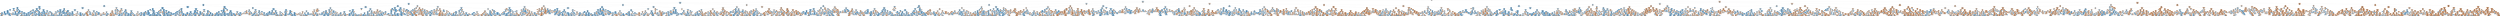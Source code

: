 digraph Tree {
node [shape=box, style="filled", color="black", fontname="helvetica"] ;
edge [fontname="helvetica"] ;
0 [label="AccountAge <= 0.219\ngini = 0.5\nsamples = 68537\nvalue = [34268, 34269]\nclass = 1", fillcolor="#ffffff"] ;
1 [label="AverageViewingDuration <= 0.394\ngini = 0.483\nsamples = 40345\nvalue = [16402.0, 23943.0]\nclass = 1", fillcolor="#c1e0f7"] ;
0 -> 1 [labeldistance=2.5, labelangle=45, headlabel="True"] ;
2 [label="ContentDownloadsPerMonth <= 0.381\ngini = 0.452\nsamples = 25569\nvalue = [8811, 16758]\nclass = 1", fillcolor="#a1d1f3"] ;
1 -> 2 ;
3 [label="ViewingHoursPerWeek <= 0.402\ngini = 0.414\nsamples = 16038\nvalue = [4700, 11338]\nclass = 1", fillcolor="#8bc6f0"] ;
2 -> 3 ;
4 [label="MonthlyCharges <= -0.024\ngini = 0.371\nsamples = 10085\nvalue = [2480, 7605]\nclass = 1", fillcolor="#7abded"] ;
3 -> 4 ;
5 [label="AccountAge <= -0.784\ngini = 0.421\nsamples = 4729\nvalue = [1423.0, 3306.0]\nclass = 1", fillcolor="#8ec7f0"] ;
4 -> 5 ;
6 [label="AverageViewingDuration <= -0.965\ngini = 0.365\nsamples = 2300\nvalue = [552, 1748]\nclass = 1", fillcolor="#78bced"] ;
5 -> 6 ;
7 [label="SubscriptionType <= -0.594\ngini = 0.301\nsamples = 829\nvalue = [153, 676]\nclass = 1", fillcolor="#66b3eb"] ;
6 -> 7 ;
8 [label="ViewingHoursPerWeek <= 0.161\ngini = 0.212\nsamples = 282\nvalue = [34, 248]\nclass = 1", fillcolor="#54aae9"] ;
7 -> 8 ;
9 [label="WatchlistSize <= 1.58\ngini = 0.17\nsamples = 256\nvalue = [24, 232]\nclass = 1", fillcolor="#4da7e8"] ;
8 -> 9 ;
10 [label="MultiDeviceAccess <= -0.003\ngini = 0.156\nsamples = 246\nvalue = [21, 225]\nclass = 1", fillcolor="#4ba6e7"] ;
9 -> 10 ;
11 [label="UserRating <= -0.051\ngini = 0.217\nsamples = 129\nvalue = [16, 113]\nclass = 1", fillcolor="#55abe9"] ;
10 -> 11 ;
12 [label="WatchlistSize <= -1.617\ngini = 0.32\nsamples = 70\nvalue = [14, 56]\nclass = 1", fillcolor="#6ab6ec"] ;
11 -> 12 ;
13 [label="gini = 0.0\nsamples = 2\nvalue = [2, 0]\nclass = 0", fillcolor="#e58139"] ;
12 -> 13 ;
14 [label="UserRating <= -0.223\ngini = 0.291\nsamples = 68\nvalue = [12, 56]\nclass = 1", fillcolor="#63b2eb"] ;
12 -> 14 ;
15 [label="TotalCharges <= -0.78\ngini = 0.26\nsamples = 65\nvalue = [10, 55]\nclass = 1", fillcolor="#5dafea"] ;
14 -> 15 ;
16 [label="gini = 0.242\nsamples = 64\nvalue = [9, 55]\nclass = 1", fillcolor="#59ade9"] ;
15 -> 16 ;
17 [label="gini = 0.0\nsamples = 1\nvalue = [1, 0]\nclass = 0", fillcolor="#e58139"] ;
15 -> 17 ;
18 [label="gini = 0.444\nsamples = 3\nvalue = [2, 1]\nclass = 0", fillcolor="#f2c09c"] ;
14 -> 18 ;
19 [label="TotalCharges <= -1.381\ngini = 0.065\nsamples = 59\nvalue = [2, 57]\nclass = 1", fillcolor="#40a0e6"] ;
11 -> 19 ;
20 [label="gini = 0.5\nsamples = 2\nvalue = [1, 1]\nclass = 0", fillcolor="#ffffff"] ;
19 -> 20 ;
21 [label="AverageViewingDuration <= -1.541\ngini = 0.034\nsamples = 57\nvalue = [1, 56]\nclass = 1", fillcolor="#3d9fe5"] ;
19 -> 21 ;
22 [label="gini = 0.444\nsamples = 3\nvalue = [1, 2]\nclass = 1", fillcolor="#9ccef2"] ;
21 -> 22 ;
23 [label="gini = 0.0\nsamples = 54\nvalue = [0, 54]\nclass = 1", fillcolor="#399de5"] ;
21 -> 23 ;
24 [label="ViewingHoursPerWeek <= 0.035\ngini = 0.082\nsamples = 117\nvalue = [5, 112]\nclass = 1", fillcolor="#42a1e6"] ;
10 -> 24 ;
25 [label="WatchlistSize <= 0.746\ngini = 0.055\nsamples = 107\nvalue = [3, 104]\nclass = 1", fillcolor="#3fa0e6"] ;
24 -> 25 ;
26 [label="gini = 0.0\nsamples = 75\nvalue = [0, 75]\nclass = 1", fillcolor="#399de5"] ;
25 -> 26 ;
27 [label="ViewingHoursPerWeek <= -1.367\ngini = 0.17\nsamples = 32\nvalue = [3, 29]\nclass = 1", fillcolor="#4da7e8"] ;
25 -> 27 ;
28 [label="gini = 0.408\nsamples = 7\nvalue = [2, 5]\nclass = 1", fillcolor="#88c4ef"] ;
27 -> 28 ;
29 [label="TotalCharges <= -1.393\ngini = 0.077\nsamples = 25\nvalue = [1, 24]\nclass = 1", fillcolor="#41a1e6"] ;
27 -> 29 ;
30 [label="gini = 0.5\nsamples = 2\nvalue = [1, 1]\nclass = 0", fillcolor="#ffffff"] ;
29 -> 30 ;
31 [label="gini = 0.0\nsamples = 23\nvalue = [0, 23]\nclass = 1", fillcolor="#399de5"] ;
29 -> 31 ;
32 [label="gini = 0.32\nsamples = 10\nvalue = [2, 8]\nclass = 1", fillcolor="#6ab6ec"] ;
24 -> 32 ;
33 [label="gini = 0.42\nsamples = 10\nvalue = [3, 7]\nclass = 1", fillcolor="#8ec7f0"] ;
9 -> 33 ;
34 [label="UserRating <= 1.344\ngini = 0.473\nsamples = 26\nvalue = [10, 16]\nclass = 1", fillcolor="#b5daf5"] ;
8 -> 34 ;
35 [label="gini = 0.397\nsamples = 22\nvalue = [6, 16]\nclass = 1", fillcolor="#83c2ef"] ;
34 -> 35 ;
36 [label="gini = 0.0\nsamples = 4\nvalue = [4, 0]\nclass = 0", fillcolor="#e58139"] ;
34 -> 36 ;
37 [label="MonthlyCharges <= -1.719\ngini = 0.34\nsamples = 547\nvalue = [119, 428]\nclass = 1", fillcolor="#70b8ec"] ;
7 -> 37 ;
38 [label="gini = 0.48\nsamples = 15\nvalue = [9, 6]\nclass = 0", fillcolor="#f6d5bd"] ;
37 -> 38 ;
39 [label="MonthlyCharges <= -1.327\ngini = 0.328\nsamples = 532\nvalue = [110, 422]\nclass = 1", fillcolor="#6db7ec"] ;
37 -> 39 ;
40 [label="MonthlyCharges <= -1.335\ngini = 0.403\nsamples = 118\nvalue = [33, 85]\nclass = 1", fillcolor="#86c3ef"] ;
39 -> 40 ;
41 [label="GenrePreference <= -1.071\ngini = 0.379\nsamples = 114\nvalue = [29, 85]\nclass = 1", fillcolor="#7dbeee"] ;
40 -> 41 ;
42 [label="UserRating <= -1.021\ngini = 0.493\nsamples = 34\nvalue = [15, 19]\nclass = 1", fillcolor="#d5eafa"] ;
41 -> 42 ;
43 [label="gini = 0.219\nsamples = 8\nvalue = [7, 1]\nclass = 0", fillcolor="#e99355"] ;
42 -> 43 ;
44 [label="ContentDownloadsPerMonth <= -1.356\ngini = 0.426\nsamples = 26\nvalue = [8, 18]\nclass = 1", fillcolor="#91c9f1"] ;
42 -> 44 ;
45 [label="gini = 0.375\nsamples = 4\nvalue = [3, 1]\nclass = 0", fillcolor="#eeab7b"] ;
44 -> 45 ;
46 [label="gini = 0.351\nsamples = 22\nvalue = [5, 17]\nclass = 1", fillcolor="#73baed"] ;
44 -> 46 ;
47 [label="WatchlistSize <= -0.505\ngini = 0.289\nsamples = 80\nvalue = [14, 66]\nclass = 1", fillcolor="#63b2eb"] ;
41 -> 47 ;
48 [label="WatchlistSize <= -1.339\ngini = 0.124\nsamples = 30\nvalue = [2, 28]\nclass = 1", fillcolor="#47a4e7"] ;
47 -> 48 ;
49 [label="gini = 0.32\nsamples = 10\nvalue = [2, 8]\nclass = 1", fillcolor="#6ab6ec"] ;
48 -> 49 ;
50 [label="gini = 0.0\nsamples = 20\nvalue = [0, 20]\nclass = 1", fillcolor="#399de5"] ;
48 -> 50 ;
51 [label="UserRating <= 0.642\ngini = 0.365\nsamples = 50\nvalue = [12, 38]\nclass = 1", fillcolor="#78bced"] ;
47 -> 51 ;
52 [label="WatchlistSize <= -0.366\ngini = 0.257\nsamples = 33\nvalue = [5, 28]\nclass = 1", fillcolor="#5caeea"] ;
51 -> 52 ;
53 [label="gini = 0.444\nsamples = 3\nvalue = [2, 1]\nclass = 0", fillcolor="#f2c09c"] ;
52 -> 53 ;
54 [label="gini = 0.18\nsamples = 30\nvalue = [3, 27]\nclass = 1", fillcolor="#4fa8e8"] ;
52 -> 54 ;
55 [label="gini = 0.484\nsamples = 17\nvalue = [7, 10]\nclass = 1", fillcolor="#c4e2f7"] ;
51 -> 55 ;
56 [label="gini = 0.0\nsamples = 4\nvalue = [4, 0]\nclass = 0", fillcolor="#e58139"] ;
40 -> 56 ;
57 [label="MonthlyCharges <= -1.217\ngini = 0.303\nsamples = 414\nvalue = [77, 337]\nclass = 1", fillcolor="#66b3eb"] ;
39 -> 57 ;
58 [label="ContentDownloadsPerMonth <= 0.311\ngini = 0.1\nsamples = 38\nvalue = [2, 36]\nclass = 1", fillcolor="#44a2e6"] ;
57 -> 58 ;
59 [label="ViewingHoursPerWeek <= 0.252\ngini = 0.054\nsamples = 36\nvalue = [1, 35]\nclass = 1", fillcolor="#3fa0e6"] ;
58 -> 59 ;
60 [label="gini = 0.0\nsamples = 32\nvalue = [0, 32]\nclass = 1", fillcolor="#399de5"] ;
59 -> 60 ;
61 [label="gini = 0.375\nsamples = 4\nvalue = [1, 3]\nclass = 1", fillcolor="#7bbeee"] ;
59 -> 61 ;
62 [label="gini = 0.5\nsamples = 2\nvalue = [1, 1]\nclass = 0", fillcolor="#ffffff"] ;
58 -> 62 ;
63 [label="MonthlyCharges <= -1.147\ngini = 0.319\nsamples = 376\nvalue = [75, 301]\nclass = 1", fillcolor="#6ab5eb"] ;
57 -> 63 ;
64 [label="AccountAge <= -1.285\ngini = 0.48\nsamples = 25\nvalue = [10, 15]\nclass = 1", fillcolor="#bddef6"] ;
63 -> 64 ;
65 [label="gini = 0.278\nsamples = 6\nvalue = [5, 1]\nclass = 0", fillcolor="#ea9a61"] ;
64 -> 65 ;
66 [label="gini = 0.388\nsamples = 19\nvalue = [5, 14]\nclass = 1", fillcolor="#80c0ee"] ;
64 -> 66 ;
67 [label="SupportTicketsPerMonth <= 0.279\ngini = 0.302\nsamples = 351\nvalue = [65, 286]\nclass = 1", fillcolor="#66b3eb"] ;
63 -> 67 ;
68 [label="ViewingHoursPerWeek <= -0.126\ngini = 0.357\nsamples = 185\nvalue = [43, 142]\nclass = 1", fillcolor="#75bbed"] ;
67 -> 68 ;
69 [label="MonthlyCharges <= -0.039\ngini = 0.315\nsamples = 153\nvalue = [30, 123]\nclass = 1", fillcolor="#69b5eb"] ;
68 -> 69 ;
70 [label="gini = 0.309\nsamples = 152\nvalue = [29, 123]\nclass = 1", fillcolor="#68b4eb"] ;
69 -> 70 ;
71 [label="gini = 0.0\nsamples = 1\nvalue = [1, 0]\nclass = 0", fillcolor="#e58139"] ;
69 -> 71 ;
72 [label="MonthlyCharges <= -0.332\ngini = 0.482\nsamples = 32\nvalue = [13, 19]\nclass = 1", fillcolor="#c0e0f7"] ;
68 -> 72 ;
73 [label="gini = 0.49\nsamples = 21\nvalue = [12, 9]\nclass = 0", fillcolor="#f8e0ce"] ;
72 -> 73 ;
74 [label="gini = 0.165\nsamples = 11\nvalue = [1, 10]\nclass = 1", fillcolor="#4da7e8"] ;
72 -> 74 ;
75 [label="MonthlyCharges <= -0.32\ngini = 0.23\nsamples = 166\nvalue = [22, 144]\nclass = 1", fillcolor="#57ace9"] ;
67 -> 75 ;
76 [label="Gender <= -0.003\ngini = 0.164\nsamples = 122\nvalue = [11, 111]\nclass = 1", fillcolor="#4da7e8"] ;
75 -> 76 ;
77 [label="gini = 0.074\nsamples = 52\nvalue = [2, 50]\nclass = 1", fillcolor="#41a1e6"] ;
76 -> 77 ;
78 [label="gini = 0.224\nsamples = 70\nvalue = [9, 61]\nclass = 1", fillcolor="#56abe9"] ;
76 -> 78 ;
79 [label="MonthlyCharges <= -0.168\ngini = 0.375\nsamples = 44\nvalue = [11, 33]\nclass = 1", fillcolor="#7bbeee"] ;
75 -> 79 ;
80 [label="gini = 0.494\nsamples = 18\nvalue = [8, 10]\nclass = 1", fillcolor="#d7ebfa"] ;
79 -> 80 ;
81 [label="gini = 0.204\nsamples = 26\nvalue = [3, 23]\nclass = 1", fillcolor="#53aae8"] ;
79 -> 81 ;
82 [label="ViewingHoursPerWeek <= -0.918\ngini = 0.395\nsamples = 1471\nvalue = [399, 1072]\nclass = 1", fillcolor="#83c1ef"] ;
6 -> 82 ;
83 [label="AverageViewingDuration <= -0.78\ngini = 0.336\nsamples = 585\nvalue = [125, 460]\nclass = 1", fillcolor="#6fb8ec"] ;
82 -> 83 ;
84 [label="UserRating <= -0.58\ngini = 0.457\nsamples = 82\nvalue = [29, 53]\nclass = 1", fillcolor="#a5d3f3"] ;
83 -> 84 ;
85 [label="gini = 0.472\nsamples = 21\nvalue = [13, 8]\nclass = 0", fillcolor="#f5cfb3"] ;
84 -> 85 ;
86 [label="AverageViewingDuration <= -0.834\ngini = 0.387\nsamples = 61\nvalue = [16, 45]\nclass = 1", fillcolor="#7fc0ee"] ;
84 -> 86 ;
87 [label="ViewingHoursPerWeek <= -1.112\ngini = 0.292\nsamples = 45\nvalue = [8, 37]\nclass = 1", fillcolor="#64b2eb"] ;
86 -> 87 ;
88 [label="AverageViewingDuration <= -0.855\ngini = 0.114\nsamples = 33\nvalue = [2, 31]\nclass = 1", fillcolor="#46a3e7"] ;
87 -> 88 ;
89 [label="gini = 0.0\nsamples = 27\nvalue = [0, 27]\nclass = 1", fillcolor="#399de5"] ;
88 -> 89 ;
90 [label="gini = 0.444\nsamples = 6\nvalue = [2, 4]\nclass = 1", fillcolor="#9ccef2"] ;
88 -> 90 ;
91 [label="gini = 0.5\nsamples = 12\nvalue = [6, 6]\nclass = 0", fillcolor="#ffffff"] ;
87 -> 91 ;
92 [label="gini = 0.5\nsamples = 16\nvalue = [8, 8]\nclass = 0", fillcolor="#ffffff"] ;
86 -> 92 ;
93 [label="MonthlyCharges <= -1.07\ngini = 0.309\nsamples = 503\nvalue = [96, 407]\nclass = 1", fillcolor="#68b4eb"] ;
83 -> 93 ;
94 [label="TotalCharges <= -1.004\ngini = 0.379\nsamples = 197\nvalue = [50, 147]\nclass = 1", fillcolor="#7cbeee"] ;
93 -> 94 ;
95 [label="WatchlistSize <= -1.339\ngini = 0.371\nsamples = 195\nvalue = [48, 147]\nclass = 1", fillcolor="#7abded"] ;
94 -> 95 ;
96 [label="AverageViewingDuration <= 0.309\ngini = 0.147\nsamples = 25\nvalue = [2, 23]\nclass = 1", fillcolor="#4aa6e7"] ;
95 -> 96 ;
97 [label="TotalCharges <= -1.096\ngini = 0.08\nsamples = 24\nvalue = [1, 23]\nclass = 1", fillcolor="#42a1e6"] ;
96 -> 97 ;
98 [label="gini = 0.0\nsamples = 22\nvalue = [0, 22]\nclass = 1", fillcolor="#399de5"] ;
97 -> 98 ;
99 [label="gini = 0.5\nsamples = 2\nvalue = [1, 1]\nclass = 0", fillcolor="#ffffff"] ;
97 -> 99 ;
100 [label="gini = 0.0\nsamples = 1\nvalue = [1, 0]\nclass = 0", fillcolor="#e58139"] ;
96 -> 100 ;
101 [label="SupportTicketsPerMonth <= -1.112\ngini = 0.395\nsamples = 170\nvalue = [46, 124]\nclass = 1", fillcolor="#82c1ef"] ;
95 -> 101 ;
102 [label="AverageViewingDuration <= 0.025\ngini = 0.482\nsamples = 32\nvalue = [13, 19]\nclass = 1", fillcolor="#c0e0f7"] ;
101 -> 102 ;
103 [label="PaymentMethod <= -0.019\ngini = 0.499\nsamples = 25\nvalue = [13, 12]\nclass = 0", fillcolor="#fdf5f0"] ;
102 -> 103 ;
104 [label="gini = 0.391\nsamples = 15\nvalue = [11, 4]\nclass = 0", fillcolor="#eeaf81"] ;
103 -> 104 ;
105 [label="gini = 0.32\nsamples = 10\nvalue = [2, 8]\nclass = 1", fillcolor="#6ab6ec"] ;
103 -> 105 ;
106 [label="gini = 0.0\nsamples = 7\nvalue = [0, 7]\nclass = 1", fillcolor="#399de5"] ;
102 -> 106 ;
107 [label="WatchlistSize <= 1.163\ngini = 0.364\nsamples = 138\nvalue = [33, 105]\nclass = 1", fillcolor="#77bced"] ;
101 -> 107 ;
108 [label="UserRating <= 1.446\ngini = 0.399\nsamples = 120\nvalue = [33, 87]\nclass = 1", fillcolor="#84c2ef"] ;
107 -> 108 ;
109 [label="gini = 0.37\nsamples = 110\nvalue = [27, 83]\nclass = 1", fillcolor="#79bded"] ;
108 -> 109 ;
110 [label="gini = 0.48\nsamples = 10\nvalue = [6, 4]\nclass = 0", fillcolor="#f6d5bd"] ;
108 -> 110 ;
111 [label="gini = 0.0\nsamples = 18\nvalue = [0, 18]\nclass = 1", fillcolor="#399de5"] ;
107 -> 111 ;
112 [label="gini = 0.0\nsamples = 2\nvalue = [2, 0]\nclass = 0", fillcolor="#e58139"] ;
94 -> 112 ;
113 [label="ViewingHoursPerWeek <= -1.619\ngini = 0.255\nsamples = 306\nvalue = [46, 260]\nclass = 1", fillcolor="#5caeea"] ;
93 -> 113 ;
114 [label="gini = 0.5\nsamples = 10\nvalue = [5, 5]\nclass = 0", fillcolor="#ffffff"] ;
113 -> 114 ;
115 [label="WatchlistSize <= -1.478\ngini = 0.239\nsamples = 296\nvalue = [41, 255]\nclass = 1", fillcolor="#59ade9"] ;
113 -> 115 ;
116 [label="gini = 0.454\nsamples = 23\nvalue = [8, 15]\nclass = 1", fillcolor="#a3d1f3"] ;
115 -> 116 ;
117 [label="UserRating <= 1.665\ngini = 0.213\nsamples = 273\nvalue = [33, 240]\nclass = 1", fillcolor="#54aae9"] ;
115 -> 117 ;
118 [label="PaymentMethod <= -0.019\ngini = 0.208\nsamples = 272\nvalue = [32, 240]\nclass = 1", fillcolor="#53aae8"] ;
117 -> 118 ;
119 [label="AverageViewingDuration <= 0.389\ngini = 0.129\nsamples = 144\nvalue = [10, 134]\nclass = 1", fillcolor="#48a4e7"] ;
118 -> 119 ;
120 [label="gini = 0.118\nsamples = 143\nvalue = [9, 134]\nclass = 1", fillcolor="#46a4e7"] ;
119 -> 120 ;
121 [label="gini = 0.0\nsamples = 1\nvalue = [1, 0]\nclass = 0", fillcolor="#e58139"] ;
119 -> 121 ;
122 [label="SupportTicketsPerMonth <= -0.764\ngini = 0.285\nsamples = 128\nvalue = [22, 106]\nclass = 1", fillcolor="#62b1ea"] ;
118 -> 122 ;
123 [label="gini = 0.422\nsamples = 33\nvalue = [10, 23]\nclass = 1", fillcolor="#8fc8f0"] ;
122 -> 123 ;
124 [label="gini = 0.221\nsamples = 95\nvalue = [12, 83]\nclass = 1", fillcolor="#56abe9"] ;
122 -> 124 ;
125 [label="gini = 0.0\nsamples = 1\nvalue = [1, 0]\nclass = 0", fillcolor="#e58139"] ;
117 -> 125 ;
126 [label="AverageViewingDuration <= -0.949\ngini = 0.427\nsamples = 886\nvalue = [274, 612]\nclass = 1", fillcolor="#92c9f1"] ;
82 -> 126 ;
127 [label="gini = 0.397\nsamples = 11\nvalue = [8, 3]\nclass = 0", fillcolor="#efb083"] ;
126 -> 127 ;
128 [label="AverageViewingDuration <= -0.812\ngini = 0.423\nsamples = 875\nvalue = [266, 609]\nclass = 1", fillcolor="#8fc8f0"] ;
126 -> 128 ;
129 [label="GenrePreference <= -1.071\ngini = 0.292\nsamples = 107\nvalue = [19, 88]\nclass = 1", fillcolor="#64b2eb"] ;
128 -> 129 ;
130 [label="gini = 0.488\nsamples = 19\nvalue = [8, 11]\nclass = 1", fillcolor="#c9e4f8"] ;
129 -> 130 ;
131 [label="ViewingHoursPerWeek <= -0.246\ngini = 0.219\nsamples = 88\nvalue = [11, 77]\nclass = 1", fillcolor="#55abe9"] ;
129 -> 131 ;
132 [label="MonthlyCharges <= -1.52\ngini = 0.074\nsamples = 52\nvalue = [2, 50]\nclass = 1", fillcolor="#41a1e6"] ;
131 -> 132 ;
133 [label="gini = 0.444\nsamples = 6\nvalue = [2, 4]\nclass = 1", fillcolor="#9ccef2"] ;
132 -> 133 ;
134 [label="gini = 0.0\nsamples = 46\nvalue = [0, 46]\nclass = 1", fillcolor="#399de5"] ;
132 -> 134 ;
135 [label="ContentDownloadsPerMonth <= 0.103\ngini = 0.375\nsamples = 36\nvalue = [9, 27]\nclass = 1", fillcolor="#7bbeee"] ;
131 -> 135 ;
136 [label="WatchlistSize <= -1.2\ngini = 0.298\nsamples = 33\nvalue = [6, 27]\nclass = 1", fillcolor="#65b3eb"] ;
135 -> 136 ;
137 [label="gini = 0.444\nsamples = 3\nvalue = [2, 1]\nclass = 0", fillcolor="#f2c09c"] ;
136 -> 137 ;
138 [label="UserRating <= -1.581\ngini = 0.231\nsamples = 30\nvalue = [4, 26]\nclass = 1", fillcolor="#57ace9"] ;
136 -> 138 ;
139 [label="gini = 0.0\nsamples = 1\nvalue = [1, 0]\nclass = 0", fillcolor="#e58139"] ;
138 -> 139 ;
140 [label="gini = 0.185\nsamples = 29\nvalue = [3, 26]\nclass = 1", fillcolor="#50a8e8"] ;
138 -> 140 ;
141 [label="gini = 0.0\nsamples = 3\nvalue = [3, 0]\nclass = 0", fillcolor="#e58139"] ;
135 -> 141 ;
142 [label="MonthlyCharges <= -1.321\ngini = 0.436\nsamples = 768\nvalue = [247, 521]\nclass = 1", fillcolor="#97cbf1"] ;
128 -> 142 ;
143 [label="MonthlyCharges <= -1.741\ngini = 0.482\nsamples = 178\nvalue = [72, 106]\nclass = 1", fillcolor="#bfe0f7"] ;
142 -> 143 ;
144 [label="gini = 0.1\nsamples = 19\nvalue = [1, 18]\nclass = 1", fillcolor="#44a2e6"] ;
143 -> 144 ;
145 [label="ViewingHoursPerWeek <= -0.854\ngini = 0.494\nsamples = 159\nvalue = [71, 88]\nclass = 1", fillcolor="#d9ecfa"] ;
143 -> 145 ;
146 [label="gini = 0.198\nsamples = 9\nvalue = [8, 1]\nclass = 0", fillcolor="#e89152"] ;
145 -> 146 ;
147 [label="ViewingHoursPerWeek <= -0.743\ngini = 0.487\nsamples = 150\nvalue = [63, 87]\nclass = 1", fillcolor="#c8e4f8"] ;
145 -> 147 ;
148 [label="gini = 0.231\nsamples = 15\nvalue = [2, 13]\nclass = 1", fillcolor="#57ace9"] ;
147 -> 148 ;
149 [label="MonthlyCharges <= -1.327\ngini = 0.495\nsamples = 135\nvalue = [61, 74]\nclass = 1", fillcolor="#dceefa"] ;
147 -> 149 ;
150 [label="gini = 0.492\nsamples = 131\nvalue = [57, 74]\nclass = 1", fillcolor="#d2e8f9"] ;
149 -> 150 ;
151 [label="gini = 0.0\nsamples = 4\nvalue = [4, 0]\nclass = 0", fillcolor="#e58139"] ;
149 -> 151 ;
152 [label="AverageViewingDuration <= -0.805\ngini = 0.417\nsamples = 590\nvalue = [175, 415]\nclass = 1", fillcolor="#8cc6f0"] ;
142 -> 152 ;
153 [label="gini = 0.278\nsamples = 6\nvalue = [5, 1]\nclass = 0", fillcolor="#ea9a61"] ;
152 -> 153 ;
154 [label="UserRating <= 1.672\ngini = 0.413\nsamples = 584\nvalue = [170.0, 414.0]\nclass = 1", fillcolor="#8ac5f0"] ;
152 -> 154 ;
155 [label="UserRating <= 0.625\ngini = 0.409\nsamples = 579\nvalue = [166, 413]\nclass = 1", fillcolor="#89c4ef"] ;
154 -> 155 ;
156 [label="ParentalControl <= 0.004\ngini = 0.436\nsamples = 386\nvalue = [124.0, 262.0]\nclass = 1", fillcolor="#97cbf1"] ;
155 -> 156 ;
157 [label="gini = 0.47\nsamples = 201\nvalue = [76.0, 125.0]\nclass = 1", fillcolor="#b1d9f5"] ;
156 -> 157 ;
158 [label="gini = 0.384\nsamples = 185\nvalue = [48, 137]\nclass = 1", fillcolor="#7ebfee"] ;
156 -> 158 ;
159 [label="UserRating <= 1.333\ngini = 0.341\nsamples = 193\nvalue = [42, 151]\nclass = 1", fillcolor="#70b8ec"] ;
155 -> 159 ;
160 [label="gini = 0.243\nsamples = 127\nvalue = [18, 109]\nclass = 1", fillcolor="#5aade9"] ;
159 -> 160 ;
161 [label="gini = 0.463\nsamples = 66\nvalue = [24, 42]\nclass = 1", fillcolor="#aad5f4"] ;
159 -> 161 ;
162 [label="gini = 0.32\nsamples = 5\nvalue = [4, 1]\nclass = 0", fillcolor="#eca06a"] ;
154 -> 162 ;
163 [label="AverageViewingDuration <= -0.417\ngini = 0.46\nsamples = 2429\nvalue = [871, 1558]\nclass = 1", fillcolor="#a8d4f4"] ;
5 -> 163 ;
164 [label="ContentDownloadsPerMonth <= -1.148\ngini = 0.434\nsamples = 1474\nvalue = [469.0, 1005.0]\nclass = 1", fillcolor="#95cbf1"] ;
163 -> 164 ;
165 [label="UserRating <= 0.955\ngini = 0.338\nsamples = 386\nvalue = [83, 303]\nclass = 1", fillcolor="#6fb8ec"] ;
164 -> 165 ;
166 [label="SupportTicketsPerMonth <= -1.112\ngini = 0.377\nsamples = 301\nvalue = [76, 225]\nclass = 1", fillcolor="#7cbeee"] ;
165 -> 166 ;
167 [label="WatchlistSize <= 1.163\ngini = 0.475\nsamples = 62\nvalue = [24, 38]\nclass = 1", fillcolor="#b6dbf5"] ;
166 -> 167 ;
168 [label="AverageViewingDuration <= -0.532\ngini = 0.492\nsamples = 55\nvalue = [24.0, 31.0]\nclass = 1", fillcolor="#d2e9f9"] ;
167 -> 168 ;
169 [label="UserRating <= -1.497\ngini = 0.499\nsamples = 50\nvalue = [24, 26]\nclass = 1", fillcolor="#f0f7fd"] ;
168 -> 169 ;
170 [label="gini = 0.0\nsamples = 4\nvalue = [0, 4]\nclass = 1", fillcolor="#399de5"] ;
169 -> 170 ;
171 [label="UserRating <= -1.412\ngini = 0.499\nsamples = 46\nvalue = [24, 22]\nclass = 0", fillcolor="#fdf5ef"] ;
169 -> 171 ;
172 [label="gini = 0.0\nsamples = 5\nvalue = [5, 0]\nclass = 0", fillcolor="#e58139"] ;
171 -> 172 ;
173 [label="ContentDownloadsPerMonth <= -1.287\ngini = 0.497\nsamples = 41\nvalue = [19, 22]\nclass = 1", fillcolor="#e4f2fb"] ;
171 -> 173 ;
174 [label="gini = 0.49\nsamples = 28\nvalue = [16, 12]\nclass = 0", fillcolor="#f8e0ce"] ;
173 -> 174 ;
175 [label="gini = 0.355\nsamples = 13\nvalue = [3, 10]\nclass = 1", fillcolor="#74baed"] ;
173 -> 175 ;
176 [label="gini = 0.0\nsamples = 5\nvalue = [0, 5]\nclass = 1", fillcolor="#399de5"] ;
168 -> 176 ;
177 [label="gini = 0.0\nsamples = 7\nvalue = [0, 7]\nclass = 1", fillcolor="#399de5"] ;
167 -> 177 ;
178 [label="AverageViewingDuration <= -1.472\ngini = 0.34\nsamples = 239\nvalue = [52, 187]\nclass = 1", fillcolor="#70b8ec"] ;
166 -> 178 ;
179 [label="gini = 0.0\nsamples = 25\nvalue = [0, 25]\nclass = 1", fillcolor="#399de5"] ;
178 -> 179 ;
180 [label="TotalCharges <= -1.092\ngini = 0.368\nsamples = 214\nvalue = [52, 162]\nclass = 1", fillcolor="#79bced"] ;
178 -> 180 ;
181 [label="gini = 0.0\nsamples = 2\nvalue = [2, 0]\nclass = 0", fillcolor="#e58139"] ;
180 -> 181 ;
182 [label="UserRating <= 0.748\ngini = 0.36\nsamples = 212\nvalue = [50, 162]\nclass = 1", fillcolor="#76bbed"] ;
180 -> 182 ;
183 [label="MonthlyCharges <= -0.741\ngini = 0.339\nsamples = 194\nvalue = [42, 152]\nclass = 1", fillcolor="#70b8ec"] ;
182 -> 183 ;
184 [label="MonthlyCharges <= -1.376\ngini = 0.405\nsamples = 117\nvalue = [33, 84]\nclass = 1", fillcolor="#87c4ef"] ;
183 -> 184 ;
185 [label="gini = 0.21\nsamples = 42\nvalue = [5, 37]\nclass = 1", fillcolor="#54aae9"] ;
184 -> 185 ;
186 [label="gini = 0.468\nsamples = 75\nvalue = [28, 47]\nclass = 1", fillcolor="#afd7f4"] ;
184 -> 186 ;
187 [label="MonthlyCharges <= -0.053\ngini = 0.206\nsamples = 77\nvalue = [9, 68]\nclass = 1", fillcolor="#53aae8"] ;
183 -> 187 ;
188 [label="gini = 0.153\nsamples = 72\nvalue = [6, 66]\nclass = 1", fillcolor="#4ba6e7"] ;
187 -> 188 ;
189 [label="gini = 0.48\nsamples = 5\nvalue = [3, 2]\nclass = 0", fillcolor="#f6d5bd"] ;
187 -> 189 ;
190 [label="gini = 0.494\nsamples = 18\nvalue = [8, 10]\nclass = 1", fillcolor="#d7ebfa"] ;
182 -> 190 ;
191 [label="UserRating <= 1.62\ngini = 0.151\nsamples = 85\nvalue = [7, 78]\nclass = 1", fillcolor="#4ba6e7"] ;
165 -> 191 ;
192 [label="WatchlistSize <= 1.302\ngini = 0.095\nsamples = 80\nvalue = [4, 76]\nclass = 1", fillcolor="#43a2e6"] ;
191 -> 192 ;
193 [label="WatchlistSize <= -1.617\ngini = 0.056\nsamples = 69\nvalue = [2, 67]\nclass = 1", fillcolor="#3fa0e6"] ;
192 -> 193 ;
194 [label="gini = 0.32\nsamples = 5\nvalue = [1, 4]\nclass = 1", fillcolor="#6ab6ec"] ;
193 -> 194 ;
195 [label="ContentDownloadsPerMonth <= -1.287\ngini = 0.031\nsamples = 64\nvalue = [1, 63]\nclass = 1", fillcolor="#3c9fe5"] ;
193 -> 195 ;
196 [label="gini = 0.0\nsamples = 52\nvalue = [0, 52]\nclass = 1", fillcolor="#399de5"] ;
195 -> 196 ;
197 [label="gini = 0.153\nsamples = 12\nvalue = [1, 11]\nclass = 1", fillcolor="#4ba6e7"] ;
195 -> 197 ;
198 [label="gini = 0.298\nsamples = 11\nvalue = [2, 9]\nclass = 1", fillcolor="#65b3eb"] ;
192 -> 198 ;
199 [label="gini = 0.48\nsamples = 5\nvalue = [3, 2]\nclass = 0", fillcolor="#f6d5bd"] ;
191 -> 199 ;
200 [label="ViewingHoursPerWeek <= -0.611\ngini = 0.458\nsamples = 1088\nvalue = [386, 702]\nclass = 1", fillcolor="#a6d3f3"] ;
164 -> 200 ;
201 [label="AverageViewingDuration <= -1.487\ngini = 0.421\nsamples = 584\nvalue = [176, 408]\nclass = 1", fillcolor="#8ec7f0"] ;
200 -> 201 ;
202 [label="AverageViewingDuration <= -1.611\ngini = 0.19\nsamples = 66\nvalue = [7, 59]\nclass = 1", fillcolor="#50a9e8"] ;
201 -> 202 ;
203 [label="gini = 0.0\nsamples = 1\nvalue = [1, 0]\nclass = 0", fillcolor="#e58139"] ;
202 -> 203 ;
204 [label="UserRating <= 0.807\ngini = 0.168\nsamples = 65\nvalue = [6, 59]\nclass = 1", fillcolor="#4da7e8"] ;
202 -> 204 ;
205 [label="UserRating <= -1.345\ngini = 0.075\nsamples = 51\nvalue = [2, 49]\nclass = 1", fillcolor="#41a1e6"] ;
204 -> 205 ;
206 [label="gini = 0.32\nsamples = 10\nvalue = [2, 8]\nclass = 1", fillcolor="#6ab6ec"] ;
205 -> 206 ;
207 [label="gini = 0.0\nsamples = 41\nvalue = [0, 41]\nclass = 1", fillcolor="#399de5"] ;
205 -> 207 ;
208 [label="gini = 0.408\nsamples = 14\nvalue = [4, 10]\nclass = 1", fillcolor="#88c4ef"] ;
204 -> 208 ;
209 [label="AccountAge <= -0.236\ngini = 0.44\nsamples = 518\nvalue = [169, 349]\nclass = 1", fillcolor="#99ccf2"] ;
201 -> 209 ;
210 [label="MultiDeviceAccess <= -0.003\ngini = 0.398\nsamples = 281\nvalue = [77, 204]\nclass = 1", fillcolor="#84c2ef"] ;
209 -> 210 ;
211 [label="ViewingHoursPerWeek <= -1.612\ngini = 0.443\nsamples = 148\nvalue = [49.0, 99.0]\nclass = 1", fillcolor="#9bcef2"] ;
210 -> 211 ;
212 [label="gini = 0.0\nsamples = 2\nvalue = [2, 0]\nclass = 0", fillcolor="#e58139"] ;
211 -> 212 ;
213 [label="UserRating <= 0.923\ngini = 0.437\nsamples = 146\nvalue = [47, 99]\nclass = 1", fillcolor="#97ccf1"] ;
211 -> 213 ;
214 [label="MonthlyCharges <= -0.116\ngini = 0.46\nsamples = 120\nvalue = [43, 77]\nclass = 1", fillcolor="#a8d4f4"] ;
213 -> 214 ;
215 [label="gini = 0.471\nsamples = 113\nvalue = [43, 70]\nclass = 1", fillcolor="#b3d9f5"] ;
214 -> 215 ;
216 [label="gini = 0.0\nsamples = 7\nvalue = [0, 7]\nclass = 1", fillcolor="#399de5"] ;
214 -> 216 ;
217 [label="MonthlyCharges <= -0.144\ngini = 0.26\nsamples = 26\nvalue = [4, 22]\nclass = 1", fillcolor="#5dafea"] ;
213 -> 217 ;
218 [label="gini = 0.159\nsamples = 23\nvalue = [2, 21]\nclass = 1", fillcolor="#4ca6e7"] ;
217 -> 218 ;
219 [label="gini = 0.444\nsamples = 3\nvalue = [2, 1]\nclass = 0", fillcolor="#f2c09c"] ;
217 -> 219 ;
220 [label="GenrePreference <= 1.059\ngini = 0.332\nsamples = 133\nvalue = [28, 105]\nclass = 1", fillcolor="#6eb7ec"] ;
210 -> 220 ;
221 [label="WatchlistSize <= -0.505\ngini = 0.382\nsamples = 105\nvalue = [27.0, 78.0]\nclass = 1", fillcolor="#7ebfee"] ;
220 -> 221 ;
222 [label="UserRating <= -1.696\ngini = 0.175\nsamples = 31\nvalue = [3, 28]\nclass = 1", fillcolor="#4ea8e8"] ;
221 -> 222 ;
223 [label="gini = 0.0\nsamples = 1\nvalue = [1, 0]\nclass = 0", fillcolor="#e58139"] ;
222 -> 223 ;
224 [label="gini = 0.124\nsamples = 30\nvalue = [2, 28]\nclass = 1", fillcolor="#47a4e7"] ;
222 -> 224 ;
225 [label="WatchlistSize <= 0.19\ngini = 0.438\nsamples = 74\nvalue = [24, 50]\nclass = 1", fillcolor="#98ccf1"] ;
221 -> 225 ;
226 [label="gini = 0.499\nsamples = 29\nvalue = [14.0, 15.0]\nclass = 1", fillcolor="#f2f8fd"] ;
225 -> 226 ;
227 [label="gini = 0.346\nsamples = 45\nvalue = [10, 35]\nclass = 1", fillcolor="#72b9ec"] ;
225 -> 227 ;
228 [label="TotalCharges <= -0.29\ngini = 0.069\nsamples = 28\nvalue = [1, 27]\nclass = 1", fillcolor="#40a1e6"] ;
220 -> 228 ;
229 [label="gini = 0.0\nsamples = 27\nvalue = [0, 27]\nclass = 1", fillcolor="#399de5"] ;
228 -> 229 ;
230 [label="gini = 0.0\nsamples = 1\nvalue = [1, 0]\nclass = 0", fillcolor="#e58139"] ;
228 -> 230 ;
231 [label="ContentType <= -0.602\ngini = 0.475\nsamples = 237\nvalue = [92, 145]\nclass = 1", fillcolor="#b7dbf5"] ;
209 -> 231 ;
232 [label="GenrePreference <= 1.059\ngini = 0.499\nsamples = 87\nvalue = [45, 42]\nclass = 0", fillcolor="#fdf7f2"] ;
231 -> 232 ;
233 [label="GenrePreference <= -1.071\ngini = 0.49\nsamples = 77\nvalue = [44, 33]\nclass = 0", fillcolor="#f8e0ce"] ;
232 -> 233 ;
234 [label="gini = 0.363\nsamples = 21\nvalue = [16, 5]\nclass = 0", fillcolor="#eda877"] ;
233 -> 234 ;
235 [label="ViewingHoursPerWeek <= -1.539\ngini = 0.5\nsamples = 56\nvalue = [28, 28]\nclass = 0", fillcolor="#ffffff"] ;
233 -> 235 ;
236 [label="gini = 0.0\nsamples = 3\nvalue = [3, 0]\nclass = 0", fillcolor="#e58139"] ;
235 -> 236 ;
237 [label="gini = 0.498\nsamples = 53\nvalue = [25, 28]\nclass = 1", fillcolor="#eaf4fc"] ;
235 -> 237 ;
238 [label="gini = 0.18\nsamples = 10\nvalue = [1, 9]\nclass = 1", fillcolor="#4fa8e8"] ;
232 -> 238 ;
239 [label="ViewingHoursPerWeek <= -1.316\ngini = 0.43\nsamples = 150\nvalue = [47, 103]\nclass = 1", fillcolor="#93caf1"] ;
231 -> 239 ;
240 [label="ViewingHoursPerWeek <= -1.583\ngini = 0.282\nsamples = 47\nvalue = [8, 39]\nclass = 1", fillcolor="#62b1ea"] ;
239 -> 240 ;
241 [label="gini = 0.5\nsamples = 6\nvalue = [3, 3]\nclass = 0", fillcolor="#ffffff"] ;
240 -> 241 ;
242 [label="ContentDownloadsPerMonth <= -1.078\ngini = 0.214\nsamples = 41\nvalue = [5, 36]\nclass = 1", fillcolor="#54abe9"] ;
240 -> 242 ;
243 [label="gini = 0.0\nsamples = 1\nvalue = [1, 0]\nclass = 0", fillcolor="#e58139"] ;
242 -> 243 ;
244 [label="gini = 0.18\nsamples = 40\nvalue = [4, 36]\nclass = 1", fillcolor="#4fa8e8"] ;
242 -> 244 ;
245 [label="TotalCharges <= -0.727\ngini = 0.471\nsamples = 103\nvalue = [39.0, 64.0]\nclass = 1", fillcolor="#b2d9f5"] ;
239 -> 245 ;
246 [label="gini = 0.375\nsamples = 12\nvalue = [9, 3]\nclass = 0", fillcolor="#eeab7b"] ;
245 -> 246 ;
247 [label="SubtitlesEnabled <= 0.009\ngini = 0.442\nsamples = 91\nvalue = [30.0, 61.0]\nclass = 1", fillcolor="#9acdf2"] ;
245 -> 247 ;
248 [label="gini = 0.32\nsamples = 50\nvalue = [10, 40]\nclass = 1", fillcolor="#6ab6ec"] ;
247 -> 248 ;
249 [label="gini = 0.5\nsamples = 41\nvalue = [20, 21]\nclass = 1", fillcolor="#f6fafe"] ;
247 -> 249 ;
250 [label="UserRating <= -1.271\ngini = 0.486\nsamples = 504\nvalue = [210, 294]\nclass = 1", fillcolor="#c6e3f8"] ;
200 -> 250 ;
251 [label="PaymentMethod <= -0.019\ngini = 0.489\nsamples = 68\nvalue = [39, 29]\nclass = 0", fillcolor="#f8dfcc"] ;
250 -> 251 ;
252 [label="MonthlyCharges <= -0.54\ngini = 0.411\nsamples = 38\nvalue = [27, 11]\nclass = 0", fillcolor="#f0b48a"] ;
251 -> 252 ;
253 [label="UserRating <= -1.746\ngini = 0.198\nsamples = 27\nvalue = [24, 3]\nclass = 0", fillcolor="#e89152"] ;
252 -> 253 ;
254 [label="gini = 0.0\nsamples = 1\nvalue = [0, 1]\nclass = 1", fillcolor="#399de5"] ;
253 -> 254 ;
255 [label="ViewingHoursPerWeek <= -0.554\ngini = 0.142\nsamples = 26\nvalue = [24, 2]\nclass = 0", fillcolor="#e78c49"] ;
253 -> 255 ;
256 [label="gini = 0.5\nsamples = 2\nvalue = [1, 1]\nclass = 0", fillcolor="#ffffff"] ;
255 -> 256 ;
257 [label="UserRating <= -1.703\ngini = 0.08\nsamples = 24\nvalue = [23, 1]\nclass = 0", fillcolor="#e68642"] ;
255 -> 257 ;
258 [label="gini = 0.444\nsamples = 3\nvalue = [2, 1]\nclass = 0", fillcolor="#f2c09c"] ;
257 -> 258 ;
259 [label="gini = 0.0\nsamples = 21\nvalue = [21, 0]\nclass = 0", fillcolor="#e58139"] ;
257 -> 259 ;
260 [label="gini = 0.397\nsamples = 11\nvalue = [3, 8]\nclass = 1", fillcolor="#83c2ef"] ;
252 -> 260 ;
261 [label="ViewingHoursPerWeek <= -0.033\ngini = 0.48\nsamples = 30\nvalue = [12, 18]\nclass = 1", fillcolor="#bddef6"] ;
251 -> 261 ;
262 [label="gini = 0.484\nsamples = 17\nvalue = [10, 7]\nclass = 0", fillcolor="#f7d9c4"] ;
261 -> 262 ;
263 [label="gini = 0.26\nsamples = 13\nvalue = [2, 11]\nclass = 1", fillcolor="#5dafea"] ;
261 -> 263 ;
264 [label="SupportTicketsPerMonth <= 1.323\ngini = 0.477\nsamples = 436\nvalue = [171, 265]\nclass = 1", fillcolor="#b9dcf6"] ;
250 -> 264 ;
265 [label="MonthlyCharges <= -1.384\ngini = 0.486\nsamples = 386\nvalue = [161.0, 225.0]\nclass = 1", fillcolor="#c7e3f8"] ;
264 -> 265 ;
266 [label="TotalCharges <= -0.933\ngini = 0.498\nsamples = 101\nvalue = [54, 47]\nclass = 0", fillcolor="#fcefe5"] ;
265 -> 266 ;
267 [label="SupportTicketsPerMonth <= -0.069\ngini = 0.422\nsamples = 33\nvalue = [10, 23]\nclass = 1", fillcolor="#8fc8f0"] ;
266 -> 267 ;
268 [label="gini = 0.494\nsamples = 18\nvalue = [8, 10]\nclass = 1", fillcolor="#d7ebfa"] ;
267 -> 268 ;
269 [label="gini = 0.231\nsamples = 15\nvalue = [2, 13]\nclass = 1", fillcolor="#57ace9"] ;
267 -> 269 ;
270 [label="AverageViewingDuration <= -1.553\ngini = 0.457\nsamples = 68\nvalue = [44, 24]\nclass = 0", fillcolor="#f3c6a5"] ;
266 -> 270 ;
271 [label="gini = 0.278\nsamples = 6\nvalue = [1, 5]\nclass = 1", fillcolor="#61b1ea"] ;
270 -> 271 ;
272 [label="AverageViewingDuration <= -0.516\ngini = 0.425\nsamples = 62\nvalue = [43, 19]\nclass = 0", fillcolor="#f0b990"] ;
270 -> 272 ;
273 [label="gini = 0.37\nsamples = 53\nvalue = [40, 13]\nclass = 0", fillcolor="#edaa79"] ;
272 -> 273 ;
274 [label="gini = 0.444\nsamples = 9\nvalue = [3, 6]\nclass = 1", fillcolor="#9ccef2"] ;
272 -> 274 ;
275 [label="MonthlyCharges <= -0.051\ngini = 0.469\nsamples = 285\nvalue = [107.0, 178.0]\nclass = 1", fillcolor="#b0d8f5"] ;
265 -> 275 ;
276 [label="UserRating <= 1.597\ngini = 0.464\nsamples = 279\nvalue = [102, 177]\nclass = 1", fillcolor="#abd5f4"] ;
275 -> 276 ;
277 [label="TotalCharges <= -0.558\ngini = 0.458\nsamples = 273\nvalue = [97, 176]\nclass = 1", fillcolor="#a6d3f3"] ;
276 -> 277 ;
278 [label="gini = 0.413\nsamples = 127\nvalue = [37, 90]\nclass = 1", fillcolor="#8ac5f0"] ;
277 -> 278 ;
279 [label="gini = 0.484\nsamples = 146\nvalue = [60, 86]\nclass = 1", fillcolor="#c3e1f7"] ;
277 -> 279 ;
280 [label="gini = 0.278\nsamples = 6\nvalue = [5, 1]\nclass = 0", fillcolor="#ea9a61"] ;
276 -> 280 ;
281 [label="gini = 0.278\nsamples = 6\nvalue = [5, 1]\nclass = 0", fillcolor="#ea9a61"] ;
275 -> 281 ;
282 [label="AccountAge <= -0.662\ngini = 0.32\nsamples = 50\nvalue = [10, 40]\nclass = 1", fillcolor="#6ab6ec"] ;
264 -> 282 ;
283 [label="gini = 0.5\nsamples = 10\nvalue = [5, 5]\nclass = 0", fillcolor="#ffffff"] ;
282 -> 283 ;
284 [label="AverageViewingDuration <= -0.514\ngini = 0.219\nsamples = 40\nvalue = [5, 35]\nclass = 1", fillcolor="#55abe9"] ;
282 -> 284 ;
285 [label="TotalCharges <= -0.454\ngini = 0.184\nsamples = 39\nvalue = [4, 35]\nclass = 1", fillcolor="#50a8e8"] ;
284 -> 285 ;
286 [label="gini = 0.0\nsamples = 27\nvalue = [0, 27]\nclass = 1", fillcolor="#399de5"] ;
285 -> 286 ;
287 [label="gini = 0.444\nsamples = 12\nvalue = [4, 8]\nclass = 1", fillcolor="#9ccef2"] ;
285 -> 287 ;
288 [label="gini = 0.0\nsamples = 1\nvalue = [1, 0]\nclass = 0", fillcolor="#e58139"] ;
284 -> 288 ;
289 [label="SupportTicketsPerMonth <= -0.416\ngini = 0.487\nsamples = 955\nvalue = [402, 553]\nclass = 1", fillcolor="#c9e4f8"] ;
163 -> 289 ;
290 [label="UserRating <= 1.415\ngini = 0.499\nsamples = 368\nvalue = [193.0, 175.0]\nclass = 0", fillcolor="#fdf3ed"] ;
289 -> 290 ;
291 [label="WatchlistSize <= 1.024\ngini = 0.496\nsamples = 342\nvalue = [187, 155]\nclass = 0", fillcolor="#fbe9dd"] ;
290 -> 291 ;
292 [label="AccountAge <= -0.388\ngini = 0.486\nsamples = 279\nvalue = [163, 116]\nclass = 0", fillcolor="#f8dbc6"] ;
291 -> 292 ;
293 [label="PaymentMethod <= -0.019\ngini = 0.499\nsamples = 123\nvalue = [59, 64]\nclass = 1", fillcolor="#f0f7fd"] ;
292 -> 293 ;
294 [label="SubtitlesEnabled <= 0.009\ngini = 0.477\nsamples = 56\nvalue = [34, 22]\nclass = 0", fillcolor="#f6d3b9"] ;
293 -> 294 ;
295 [label="WatchlistSize <= 0.468\ngini = 0.5\nsamples = 34\nvalue = [17, 17]\nclass = 0", fillcolor="#ffffff"] ;
294 -> 295 ;
296 [label="MonthlyCharges <= -0.461\ngini = 0.483\nsamples = 27\nvalue = [16, 11]\nclass = 0", fillcolor="#f7d8c1"] ;
295 -> 296 ;
297 [label="gini = 0.42\nsamples = 20\nvalue = [14, 6]\nclass = 0", fillcolor="#f0b78e"] ;
296 -> 297 ;
298 [label="gini = 0.408\nsamples = 7\nvalue = [2, 5]\nclass = 1", fillcolor="#88c4ef"] ;
296 -> 298 ;
299 [label="gini = 0.245\nsamples = 7\nvalue = [1, 6]\nclass = 1", fillcolor="#5aade9"] ;
295 -> 299 ;
300 [label="gini = 0.351\nsamples = 22\nvalue = [17, 5]\nclass = 0", fillcolor="#eda673"] ;
294 -> 300 ;
301 [label="AccountAge <= -0.632\ngini = 0.468\nsamples = 67\nvalue = [25, 42]\nclass = 1", fillcolor="#afd7f4"] ;
293 -> 301 ;
302 [label="MonthlyCharges <= -1.474\ngini = 0.486\nsamples = 24\nvalue = [14, 10]\nclass = 0", fillcolor="#f8dbc6"] ;
301 -> 302 ;
303 [label="gini = 0.0\nsamples = 3\nvalue = [0, 3]\nclass = 1", fillcolor="#399de5"] ;
302 -> 303 ;
304 [label="gini = 0.444\nsamples = 21\nvalue = [14, 7]\nclass = 0", fillcolor="#f2c09c"] ;
302 -> 304 ;
305 [label="ContentDownloadsPerMonth <= 0.138\ngini = 0.381\nsamples = 43\nvalue = [11, 32]\nclass = 1", fillcolor="#7dbfee"] ;
301 -> 305 ;
306 [label="MonthlyCharges <= -0.105\ngini = 0.307\nsamples = 37\nvalue = [7, 30]\nclass = 1", fillcolor="#67b4eb"] ;
305 -> 306 ;
307 [label="gini = 0.251\nsamples = 34\nvalue = [5, 29]\nclass = 1", fillcolor="#5baee9"] ;
306 -> 307 ;
308 [label="gini = 0.444\nsamples = 3\nvalue = [2, 1]\nclass = 0", fillcolor="#f2c09c"] ;
306 -> 308 ;
309 [label="gini = 0.444\nsamples = 6\nvalue = [4, 2]\nclass = 0", fillcolor="#f2c09c"] ;
305 -> 309 ;
310 [label="AverageViewingDuration <= -0.322\ngini = 0.444\nsamples = 156\nvalue = [104, 52]\nclass = 0", fillcolor="#f2c09c"] ;
292 -> 310 ;
311 [label="gini = 0.457\nsamples = 17\nvalue = [6, 11]\nclass = 1", fillcolor="#a5d2f3"] ;
310 -> 311 ;
312 [label="AccountAge <= -0.236\ngini = 0.416\nsamples = 139\nvalue = [98.0, 41.0]\nclass = 0", fillcolor="#f0b68c"] ;
310 -> 312 ;
313 [label="SubscriptionType <= -0.594\ngini = 0.219\nsamples = 32\nvalue = [28, 4]\nclass = 0", fillcolor="#e99355"] ;
312 -> 313 ;
314 [label="gini = 0.5\nsamples = 4\nvalue = [2, 2]\nclass = 0", fillcolor="#ffffff"] ;
313 -> 314 ;
315 [label="AccountAge <= -0.328\ngini = 0.133\nsamples = 28\nvalue = [26, 2]\nclass = 0", fillcolor="#e78b48"] ;
313 -> 315 ;
316 [label="gini = 0.32\nsamples = 10\nvalue = [8, 2]\nclass = 0", fillcolor="#eca06a"] ;
315 -> 316 ;
317 [label="gini = 0.0\nsamples = 18\nvalue = [18, 0]\nclass = 0", fillcolor="#e58139"] ;
315 -> 317 ;
318 [label="AverageViewingDuration <= 0.272\ngini = 0.452\nsamples = 107\nvalue = [70, 37]\nclass = 0", fillcolor="#f3c4a2"] ;
312 -> 318 ;
319 [label="WatchlistSize <= -1.339\ngini = 0.475\nsamples = 90\nvalue = [55.0, 35.0]\nclass = 0", fillcolor="#f6d1b7"] ;
318 -> 319 ;
320 [label="gini = 0.457\nsamples = 17\nvalue = [6, 11]\nclass = 1", fillcolor="#a5d2f3"] ;
319 -> 320 ;
321 [label="gini = 0.441\nsamples = 73\nvalue = [49, 24]\nclass = 0", fillcolor="#f2bf9a"] ;
319 -> 321 ;
322 [label="gini = 0.208\nsamples = 17\nvalue = [15, 2]\nclass = 0", fillcolor="#e89253"] ;
318 -> 322 ;
323 [label="AverageViewingDuration <= 0.223\ngini = 0.472\nsamples = 63\nvalue = [24, 39]\nclass = 1", fillcolor="#b3d9f5"] ;
291 -> 323 ;
324 [label="ViewingHoursPerWeek <= -0.287\ngini = 0.5\nsamples = 48\nvalue = [24, 24]\nclass = 0", fillcolor="#ffffff"] ;
323 -> 324 ;
325 [label="MonthlyCharges <= -0.336\ngini = 0.482\nsamples = 37\nvalue = [15, 22]\nclass = 1", fillcolor="#c0e0f7"] ;
324 -> 325 ;
326 [label="ViewingHoursPerWeek <= -1.311\ngini = 0.403\nsamples = 25\nvalue = [7.0, 18.0]\nclass = 1", fillcolor="#86c3ef"] ;
325 -> 326 ;
327 [label="gini = 0.444\nsamples = 6\nvalue = [4, 2]\nclass = 0", fillcolor="#f2c09c"] ;
326 -> 327 ;
328 [label="gini = 0.266\nsamples = 19\nvalue = [3, 16]\nclass = 1", fillcolor="#5eafea"] ;
326 -> 328 ;
329 [label="gini = 0.444\nsamples = 12\nvalue = [8, 4]\nclass = 0", fillcolor="#f2c09c"] ;
325 -> 329 ;
330 [label="gini = 0.298\nsamples = 11\nvalue = [9, 2]\nclass = 0", fillcolor="#eb9d65"] ;
324 -> 330 ;
331 [label="gini = 0.0\nsamples = 15\nvalue = [0, 15]\nclass = 1", fillcolor="#399de5"] ;
323 -> 331 ;
332 [label="WatchlistSize <= -1.617\ngini = 0.355\nsamples = 26\nvalue = [6, 20]\nclass = 1", fillcolor="#74baed"] ;
290 -> 332 ;
333 [label="gini = 0.0\nsamples = 3\nvalue = [3, 0]\nclass = 0", fillcolor="#e58139"] ;
332 -> 333 ;
334 [label="gini = 0.227\nsamples = 23\nvalue = [3, 20]\nclass = 1", fillcolor="#57ace9"] ;
332 -> 334 ;
335 [label="MonthlyCharges <= -1.575\ngini = 0.459\nsamples = 587\nvalue = [209.0, 378.0]\nclass = 1", fillcolor="#a6d3f3"] ;
289 -> 335 ;
336 [label="ViewingHoursPerWeek <= -0.309\ngini = 0.48\nsamples = 60\nvalue = [36, 24]\nclass = 0", fillcolor="#f6d5bd"] ;
335 -> 336 ;
337 [label="MonthlyCharges <= -1.758\ngini = 0.44\nsamples = 49\nvalue = [33.0, 16.0]\nclass = 0", fillcolor="#f2be99"] ;
336 -> 337 ;
338 [label="gini = 0.0\nsamples = 9\nvalue = [9, 0]\nclass = 0", fillcolor="#e58139"] ;
337 -> 338 ;
339 [label="ContentType <= 0.619\ngini = 0.48\nsamples = 40\nvalue = [24, 16]\nclass = 0", fillcolor="#f6d5bd"] ;
337 -> 339 ;
340 [label="MonthlyCharges <= -1.615\ngini = 0.497\nsamples = 24\nvalue = [11, 13]\nclass = 1", fillcolor="#e1f0fb"] ;
339 -> 340 ;
341 [label="gini = 0.432\nsamples = 19\nvalue = [6, 13]\nclass = 1", fillcolor="#94caf1"] ;
340 -> 341 ;
342 [label="gini = 0.0\nsamples = 5\nvalue = [5, 0]\nclass = 0", fillcolor="#e58139"] ;
340 -> 342 ;
343 [label="gini = 0.305\nsamples = 16\nvalue = [13, 3]\nclass = 0", fillcolor="#eb9e67"] ;
339 -> 343 ;
344 [label="gini = 0.397\nsamples = 11\nvalue = [3, 8]\nclass = 1", fillcolor="#83c2ef"] ;
336 -> 344 ;
345 [label="TotalCharges <= -0.651\ngini = 0.441\nsamples = 527\nvalue = [173, 354]\nclass = 1", fillcolor="#9acdf2"] ;
335 -> 345 ;
346 [label="AverageViewingDuration <= 0.371\ngini = 0.369\nsamples = 213\nvalue = [52, 161]\nclass = 1", fillcolor="#79bded"] ;
345 -> 346 ;
347 [label="MonthlyCharges <= -1.262\ngini = 0.353\nsamples = 205\nvalue = [47, 158]\nclass = 1", fillcolor="#74baed"] ;
346 -> 347 ;
348 [label="ContentDownloadsPerMonth <= 0.103\ngini = 0.447\nsamples = 74\nvalue = [25, 49]\nclass = 1", fillcolor="#9ecff2"] ;
347 -> 348 ;
349 [label="ContentDownloadsPerMonth <= -1.009\ngini = 0.382\nsamples = 66\nvalue = [17, 49]\nclass = 1", fillcolor="#7ebfee"] ;
348 -> 349 ;
350 [label="AverageViewingDuration <= 0.141\ngini = 0.142\nsamples = 26\nvalue = [2, 24]\nclass = 1", fillcolor="#49a5e7"] ;
349 -> 350 ;
351 [label="gini = 0.0\nsamples = 19\nvalue = [0, 19]\nclass = 1", fillcolor="#399de5"] ;
350 -> 351 ;
352 [label="gini = 0.408\nsamples = 7\nvalue = [2, 5]\nclass = 1", fillcolor="#88c4ef"] ;
350 -> 352 ;
353 [label="ViewingHoursPerWeek <= -0.992\ngini = 0.469\nsamples = 40\nvalue = [15, 25]\nclass = 1", fillcolor="#b0d8f5"] ;
349 -> 353 ;
354 [label="gini = 0.142\nsamples = 13\nvalue = [1, 12]\nclass = 1", fillcolor="#49a5e7"] ;
353 -> 354 ;
355 [label="gini = 0.499\nsamples = 27\nvalue = [14, 13]\nclass = 0", fillcolor="#fdf6f1"] ;
353 -> 355 ;
356 [label="gini = 0.0\nsamples = 8\nvalue = [8, 0]\nclass = 0", fillcolor="#e58139"] ;
348 -> 356 ;
357 [label="ContentDownloadsPerMonth <= -1.078\ngini = 0.279\nsamples = 131\nvalue = [22, 109]\nclass = 1", fillcolor="#61b1ea"] ;
347 -> 357 ;
358 [label="AverageViewingDuration <= -0.306\ngini = 0.418\nsamples = 37\nvalue = [11, 26]\nclass = 1", fillcolor="#8dc6f0"] ;
357 -> 358 ;
359 [label="gini = 0.408\nsamples = 7\nvalue = [5, 2]\nclass = 0", fillcolor="#efb388"] ;
358 -> 359 ;
360 [label="UserRating <= -0.97\ngini = 0.32\nsamples = 30\nvalue = [6, 24]\nclass = 1", fillcolor="#6ab6ec"] ;
358 -> 360 ;
361 [label="gini = 0.5\nsamples = 8\nvalue = [4, 4]\nclass = 0", fillcolor="#ffffff"] ;
360 -> 361 ;
362 [label="gini = 0.165\nsamples = 22\nvalue = [2, 20]\nclass = 1", fillcolor="#4da7e8"] ;
360 -> 362 ;
363 [label="ViewingHoursPerWeek <= -1.537\ngini = 0.207\nsamples = 94\nvalue = [11, 83]\nclass = 1", fillcolor="#53aae8"] ;
357 -> 363 ;
364 [label="gini = 0.5\nsamples = 6\nvalue = [3, 3]\nclass = 0", fillcolor="#ffffff"] ;
363 -> 364 ;
365 [label="UserRating <= -0.182\ngini = 0.165\nsamples = 88\nvalue = [8, 80]\nclass = 1", fillcolor="#4da7e8"] ;
363 -> 365 ;
366 [label="gini = 0.289\nsamples = 40\nvalue = [7, 33]\nclass = 1", fillcolor="#63b2eb"] ;
365 -> 366 ;
367 [label="gini = 0.041\nsamples = 48\nvalue = [1, 47]\nclass = 1", fillcolor="#3d9fe6"] ;
365 -> 367 ;
368 [label="gini = 0.469\nsamples = 8\nvalue = [5, 3]\nclass = 0", fillcolor="#f5cdb0"] ;
346 -> 368 ;
369 [label="ContentDownloadsPerMonth <= -0.731\ngini = 0.474\nsamples = 314\nvalue = [121.0, 193.0]\nclass = 1", fillcolor="#b5daf5"] ;
345 -> 369 ;
370 [label="TotalCharges <= -0.625\ngini = 0.417\nsamples = 145\nvalue = [43, 102]\nclass = 1", fillcolor="#8cc6f0"] ;
369 -> 370 ;
371 [label="gini = 0.32\nsamples = 5\nvalue = [4, 1]\nclass = 0", fillcolor="#eca06a"] ;
370 -> 371 ;
372 [label="AccountAge <= -0.145\ngini = 0.402\nsamples = 140\nvalue = [39, 101]\nclass = 1", fillcolor="#85c3ef"] ;
370 -> 372 ;
373 [label="AverageViewingDuration <= 0.358\ngini = 0.301\nsamples = 65\nvalue = [12, 53]\nclass = 1", fillcolor="#66b3eb"] ;
372 -> 373 ;
374 [label="DeviceRegistered <= 0.894\ngini = 0.271\nsamples = 62\nvalue = [10, 52]\nclass = 1", fillcolor="#5fb0ea"] ;
373 -> 374 ;
375 [label="gini = 0.351\nsamples = 44\nvalue = [10, 34]\nclass = 1", fillcolor="#73baed"] ;
374 -> 375 ;
376 [label="gini = 0.0\nsamples = 18\nvalue = [0, 18]\nclass = 1", fillcolor="#399de5"] ;
374 -> 376 ;
377 [label="gini = 0.444\nsamples = 3\nvalue = [2, 1]\nclass = 0", fillcolor="#f2c09c"] ;
373 -> 377 ;
378 [label="PaymentMethod <= -0.91\ngini = 0.461\nsamples = 75\nvalue = [27, 48]\nclass = 1", fillcolor="#a8d4f4"] ;
372 -> 378 ;
379 [label="gini = 0.48\nsamples = 15\nvalue = [9, 6]\nclass = 0", fillcolor="#f6d5bd"] ;
378 -> 379 ;
380 [label="WatchlistSize <= -1.478\ngini = 0.42\nsamples = 60\nvalue = [18, 42]\nclass = 1", fillcolor="#8ec7f0"] ;
378 -> 380 ;
381 [label="gini = 0.0\nsamples = 2\nvalue = [2, 0]\nclass = 0", fillcolor="#e58139"] ;
380 -> 381 ;
382 [label="gini = 0.4\nsamples = 58\nvalue = [16, 42]\nclass = 1", fillcolor="#84c2ef"] ;
380 -> 382 ;
383 [label="UserRating <= 1.129\ngini = 0.497\nsamples = 169\nvalue = [78, 91]\nclass = 1", fillcolor="#e3f1fb"] ;
369 -> 383 ;
384 [label="ContentDownloadsPerMonth <= -0.106\ngini = 0.5\nsamples = 144\nvalue = [72, 72]\nclass = 0", fillcolor="#ffffff"] ;
383 -> 384 ;
385 [label="AverageViewingDuration <= 0.19\ngini = 0.487\nsamples = 86\nvalue = [50, 36]\nclass = 0", fillcolor="#f8dcc8"] ;
384 -> 385 ;
386 [label="PaymentMethod <= 0.873\ngini = 0.5\nsamples = 63\nvalue = [31, 32]\nclass = 1", fillcolor="#f9fcfe"] ;
385 -> 386 ;
387 [label="gini = 0.486\nsamples = 48\nvalue = [20, 28]\nclass = 1", fillcolor="#c6e3f8"] ;
386 -> 387 ;
388 [label="gini = 0.391\nsamples = 15\nvalue = [11, 4]\nclass = 0", fillcolor="#eeaf81"] ;
386 -> 388 ;
389 [label="gini = 0.287\nsamples = 23\nvalue = [19, 4]\nclass = 0", fillcolor="#ea9c63"] ;
385 -> 389 ;
390 [label="SupportTicketsPerMonth <= 0.279\ngini = 0.471\nsamples = 58\nvalue = [22, 36]\nclass = 1", fillcolor="#b2d9f5"] ;
384 -> 390 ;
391 [label="gini = 0.483\nsamples = 22\nvalue = [13, 9]\nclass = 0", fillcolor="#f7d8c2"] ;
390 -> 391 ;
392 [label="ViewingHoursPerWeek <= -0.027\ngini = 0.375\nsamples = 36\nvalue = [9, 27]\nclass = 1", fillcolor="#7bbeee"] ;
390 -> 392 ;
393 [label="gini = 0.245\nsamples = 28\nvalue = [4, 24]\nclass = 1", fillcolor="#5aade9"] ;
392 -> 393 ;
394 [label="gini = 0.469\nsamples = 8\nvalue = [5, 3]\nclass = 0", fillcolor="#f5cdb0"] ;
392 -> 394 ;
395 [label="SupportTicketsPerMonth <= 0.975\ngini = 0.365\nsamples = 25\nvalue = [6, 19]\nclass = 1", fillcolor="#78bced"] ;
383 -> 395 ;
396 [label="gini = 0.105\nsamples = 18\nvalue = [1, 17]\nclass = 1", fillcolor="#45a3e7"] ;
395 -> 396 ;
397 [label="gini = 0.408\nsamples = 7\nvalue = [5, 2]\nclass = 0", fillcolor="#efb388"] ;
395 -> 397 ;
398 [label="AccountAge <= -0.632\ngini = 0.317\nsamples = 5356\nvalue = [1057, 4299]\nclass = 1", fillcolor="#6ab5eb"] ;
4 -> 398 ;
399 [label="ContentDownloadsPerMonth <= -0.314\ngini = 0.276\nsamples = 3034\nvalue = [501, 2533]\nclass = 1", fillcolor="#60b0ea"] ;
398 -> 399 ;
400 [label="AverageViewingDuration <= -1.151\ngini = 0.246\nsamples = 2006\nvalue = [288, 1718]\nclass = 1", fillcolor="#5aade9"] ;
399 -> 400 ;
401 [label="AccountAge <= -1.148\ngini = 0.149\nsamples = 495\nvalue = [40, 455]\nclass = 1", fillcolor="#4aa6e7"] ;
400 -> 401 ;
402 [label="UserRating <= 1.668\ngini = 0.082\nsamples = 211\nvalue = [9, 202]\nclass = 1", fillcolor="#42a1e6"] ;
401 -> 402 ;
403 [label="TotalCharges <= -1.269\ngini = 0.074\nsamples = 209\nvalue = [8, 201]\nclass = 1", fillcolor="#41a1e6"] ;
402 -> 403 ;
404 [label="TotalCharges <= -1.27\ngini = 0.158\nsamples = 58\nvalue = [5, 53]\nclass = 1", fillcolor="#4ca6e7"] ;
403 -> 404 ;
405 [label="UserRating <= 0.902\ngini = 0.131\nsamples = 57\nvalue = [4, 53]\nclass = 1", fillcolor="#48a4e7"] ;
404 -> 405 ;
406 [label="AccountAge <= -1.452\ngini = 0.077\nsamples = 50\nvalue = [2, 48]\nclass = 1", fillcolor="#41a1e6"] ;
405 -> 406 ;
407 [label="SupportTicketsPerMonth <= -1.46\ngini = 0.041\nsamples = 48\nvalue = [1, 47]\nclass = 1", fillcolor="#3d9fe6"] ;
406 -> 407 ;
408 [label="gini = 0.444\nsamples = 3\nvalue = [1, 2]\nclass = 1", fillcolor="#9ccef2"] ;
407 -> 408 ;
409 [label="gini = 0.0\nsamples = 45\nvalue = [0, 45]\nclass = 1", fillcolor="#399de5"] ;
407 -> 409 ;
410 [label="gini = 0.5\nsamples = 2\nvalue = [1, 1]\nclass = 0", fillcolor="#ffffff"] ;
406 -> 410 ;
411 [label="gini = 0.408\nsamples = 7\nvalue = [2, 5]\nclass = 1", fillcolor="#88c4ef"] ;
405 -> 411 ;
412 [label="gini = 0.0\nsamples = 1\nvalue = [1, 0]\nclass = 0", fillcolor="#e58139"] ;
404 -> 412 ;
413 [label="UserRating <= -1.661\ngini = 0.039\nsamples = 151\nvalue = [3, 148]\nclass = 1", fillcolor="#3d9fe6"] ;
403 -> 413 ;
414 [label="gini = 0.278\nsamples = 6\nvalue = [1, 5]\nclass = 1", fillcolor="#61b1ea"] ;
413 -> 414 ;
415 [label="ContentDownloadsPerMonth <= -1.565\ngini = 0.027\nsamples = 145\nvalue = [2, 143]\nclass = 1", fillcolor="#3c9ee5"] ;
413 -> 415 ;
416 [label="gini = 0.198\nsamples = 9\nvalue = [1, 8]\nclass = 1", fillcolor="#52a9e8"] ;
415 -> 416 ;
417 [label="SupportTicketsPerMonth <= -1.46\ngini = 0.015\nsamples = 136\nvalue = [1, 135]\nclass = 1", fillcolor="#3a9ee5"] ;
415 -> 417 ;
418 [label="gini = 0.105\nsamples = 18\nvalue = [1, 17]\nclass = 1", fillcolor="#45a3e7"] ;
417 -> 418 ;
419 [label="gini = 0.0\nsamples = 118\nvalue = [0, 118]\nclass = 1", fillcolor="#399de5"] ;
417 -> 419 ;
420 [label="gini = 0.5\nsamples = 2\nvalue = [1, 1]\nclass = 0", fillcolor="#ffffff"] ;
402 -> 420 ;
421 [label="TotalCharges <= -0.937\ngini = 0.194\nsamples = 284\nvalue = [31.0, 253.0]\nclass = 1", fillcolor="#51a9e8"] ;
401 -> 421 ;
422 [label="gini = 0.494\nsamples = 9\nvalue = [4, 5]\nclass = 1", fillcolor="#d7ebfa"] ;
421 -> 422 ;
423 [label="AverageViewingDuration <= -1.604\ngini = 0.177\nsamples = 275\nvalue = [27, 248]\nclass = 1", fillcolor="#4fa8e8"] ;
421 -> 423 ;
424 [label="gini = 0.48\nsamples = 5\nvalue = [2, 3]\nclass = 1", fillcolor="#bddef6"] ;
423 -> 424 ;
425 [label="UserRating <= 1.6\ngini = 0.168\nsamples = 270\nvalue = [25, 245]\nclass = 1", fillcolor="#4da7e8"] ;
423 -> 425 ;
426 [label="AccountAge <= -0.996\ngini = 0.155\nsamples = 260\nvalue = [22, 238]\nclass = 1", fillcolor="#4ba6e7"] ;
425 -> 426 ;
427 [label="UserRating <= 0.269\ngini = 0.24\nsamples = 79\nvalue = [11, 68]\nclass = 1", fillcolor="#59ade9"] ;
426 -> 427 ;
428 [label="ContentDownloadsPerMonth <= -0.453\ngini = 0.045\nsamples = 43\nvalue = [1, 42]\nclass = 1", fillcolor="#3e9fe6"] ;
427 -> 428 ;
429 [label="gini = 0.0\nsamples = 38\nvalue = [0, 38]\nclass = 1", fillcolor="#399de5"] ;
428 -> 429 ;
430 [label="gini = 0.32\nsamples = 5\nvalue = [1, 4]\nclass = 1", fillcolor="#6ab6ec"] ;
428 -> 430 ;
431 [label="UserRating <= 0.705\ngini = 0.401\nsamples = 36\nvalue = [10, 26]\nclass = 1", fillcolor="#85c3ef"] ;
427 -> 431 ;
432 [label="gini = 0.497\nsamples = 13\nvalue = [7, 6]\nclass = 0", fillcolor="#fbede3"] ;
431 -> 432 ;
433 [label="gini = 0.227\nsamples = 23\nvalue = [3, 20]\nclass = 1", fillcolor="#57ace9"] ;
431 -> 433 ;
434 [label="UserRating <= 0.183\ngini = 0.114\nsamples = 181\nvalue = [11, 170]\nclass = 1", fillcolor="#46a3e7"] ;
426 -> 434 ;
435 [label="UserRating <= 0.166\ngini = 0.175\nsamples = 103\nvalue = [10, 93]\nclass = 1", fillcolor="#4ea8e8"] ;
434 -> 435 ;
436 [label="gini = 0.161\nsamples = 102\nvalue = [9, 93]\nclass = 1", fillcolor="#4ca6e8"] ;
435 -> 436 ;
437 [label="gini = 0.0\nsamples = 1\nvalue = [1, 0]\nclass = 0", fillcolor="#e58139"] ;
435 -> 437 ;
438 [label="ViewingHoursPerWeek <= 0.32\ngini = 0.025\nsamples = 78\nvalue = [1, 77]\nclass = 1", fillcolor="#3c9ee5"] ;
434 -> 438 ;
439 [label="gini = 0.0\nsamples = 74\nvalue = [0, 74]\nclass = 1", fillcolor="#399de5"] ;
438 -> 439 ;
440 [label="gini = 0.375\nsamples = 4\nvalue = [1, 3]\nclass = 1", fillcolor="#7bbeee"] ;
438 -> 440 ;
441 [label="gini = 0.42\nsamples = 10\nvalue = [3, 7]\nclass = 1", fillcolor="#8ec7f0"] ;
425 -> 441 ;
442 [label="SupportTicketsPerMonth <= -1.46\ngini = 0.274\nsamples = 1511\nvalue = [248, 1263]\nclass = 1", fillcolor="#60b0ea"] ;
400 -> 442 ;
443 [label="UserRating <= -1.414\ngini = 0.42\nsamples = 130\nvalue = [39, 91]\nclass = 1", fillcolor="#8ec7f0"] ;
442 -> 443 ;
444 [label="gini = 0.165\nsamples = 11\nvalue = [10, 1]\nclass = 0", fillcolor="#e88e4d"] ;
443 -> 444 ;
445 [label="AccountAge <= -0.844\ngini = 0.369\nsamples = 119\nvalue = [29, 90]\nclass = 1", fillcolor="#79bded"] ;
443 -> 445 ;
446 [label="WatchlistSize <= 1.163\ngini = 0.294\nsamples = 95\nvalue = [17, 78]\nclass = 1", fillcolor="#64b2eb"] ;
445 -> 446 ;
447 [label="ViewingHoursPerWeek <= -0.223\ngini = 0.237\nsamples = 80\nvalue = [11, 69]\nclass = 1", fillcolor="#59ade9"] ;
446 -> 447 ;
448 [label="ContentType <= -0.602\ngini = 0.15\nsamples = 61\nvalue = [5, 56]\nclass = 1", fillcolor="#4ba6e7"] ;
447 -> 448 ;
449 [label="gini = 0.298\nsamples = 22\nvalue = [4, 18]\nclass = 1", fillcolor="#65b3eb"] ;
448 -> 449 ;
450 [label="MonthlyCharges <= 0.159\ngini = 0.05\nsamples = 39\nvalue = [1, 38]\nclass = 1", fillcolor="#3ea0e6"] ;
448 -> 450 ;
451 [label="gini = 0.278\nsamples = 6\nvalue = [1, 5]\nclass = 1", fillcolor="#61b1ea"] ;
450 -> 451 ;
452 [label="gini = 0.0\nsamples = 33\nvalue = [0, 33]\nclass = 1", fillcolor="#399de5"] ;
450 -> 452 ;
453 [label="gini = 0.432\nsamples = 19\nvalue = [6, 13]\nclass = 1", fillcolor="#94caf1"] ;
447 -> 453 ;
454 [label="gini = 0.48\nsamples = 15\nvalue = [6, 9]\nclass = 1", fillcolor="#bddef6"] ;
446 -> 454 ;
455 [label="ViewingHoursPerWeek <= -0.812\ngini = 0.5\nsamples = 24\nvalue = [12, 12]\nclass = 0", fillcolor="#ffffff"] ;
445 -> 455 ;
456 [label="gini = 0.0\nsamples = 5\nvalue = [5, 0]\nclass = 0", fillcolor="#e58139"] ;
455 -> 456 ;
457 [label="gini = 0.465\nsamples = 19\nvalue = [7, 12]\nclass = 1", fillcolor="#acd6f4"] ;
455 -> 457 ;
458 [label="ViewingHoursPerWeek <= -0.555\ngini = 0.257\nsamples = 1381\nvalue = [209, 1172]\nclass = 1", fillcolor="#5caeea"] ;
442 -> 458 ;
459 [label="TotalCharges <= -1.398\ngini = 0.214\nsamples = 781\nvalue = [95, 686]\nclass = 1", fillcolor="#54abe9"] ;
458 -> 459 ;
460 [label="gini = 0.0\nsamples = 1\nvalue = [1, 0]\nclass = 0", fillcolor="#e58139"] ;
459 -> 460 ;
461 [label="UserRating <= -1.744\ngini = 0.212\nsamples = 780\nvalue = [94, 686]\nclass = 1", fillcolor="#54aae9"] ;
459 -> 461 ;
462 [label="gini = 0.0\nsamples = 1\nvalue = [1, 0]\nclass = 0", fillcolor="#e58139"] ;
461 -> 462 ;
463 [label="AccountAge <= -1.513\ngini = 0.21\nsamples = 779\nvalue = [93, 686]\nclass = 1", fillcolor="#54aae9"] ;
461 -> 463 ;
464 [label="gini = 0.0\nsamples = 45\nvalue = [0, 45]\nclass = 1", fillcolor="#399de5"] ;
463 -> 464 ;
465 [label="TotalCharges <= -1.341\ngini = 0.221\nsamples = 734\nvalue = [93.0, 641.0]\nclass = 1", fillcolor="#56abe9"] ;
463 -> 465 ;
466 [label="gini = 0.0\nsamples = 1\nvalue = [1, 0]\nclass = 0", fillcolor="#e58139"] ;
465 -> 466 ;
467 [label="GenrePreference <= 0.349\ngini = 0.22\nsamples = 733\nvalue = [92.0, 641.0]\nclass = 1", fillcolor="#55abe9"] ;
465 -> 467 ;
468 [label="gini = 0.179\nsamples = 412\nvalue = [41, 371]\nclass = 1", fillcolor="#4fa8e8"] ;
467 -> 468 ;
469 [label="gini = 0.267\nsamples = 321\nvalue = [51, 270]\nclass = 1", fillcolor="#5eb0ea"] ;
467 -> 469 ;
470 [label="ViewingHoursPerWeek <= -0.516\ngini = 0.308\nsamples = 600\nvalue = [114.0, 486.0]\nclass = 1", fillcolor="#67b4eb"] ;
458 -> 470 ;
471 [label="AccountAge <= -1.163\ngini = 0.489\nsamples = 33\nvalue = [14, 19]\nclass = 1", fillcolor="#cbe5f8"] ;
470 -> 471 ;
472 [label="gini = 0.397\nsamples = 11\nvalue = [8, 3]\nclass = 0", fillcolor="#efb083"] ;
471 -> 472 ;
473 [label="gini = 0.397\nsamples = 22\nvalue = [6, 16]\nclass = 1", fillcolor="#83c2ef"] ;
471 -> 473 ;
474 [label="TotalCharges <= -1.274\ngini = 0.291\nsamples = 567\nvalue = [100, 467]\nclass = 1", fillcolor="#63b2eb"] ;
470 -> 474 ;
475 [label="AverageViewingDuration <= 0.083\ngini = 0.145\nsamples = 76\nvalue = [6, 70]\nclass = 1", fillcolor="#4aa5e7"] ;
474 -> 475 ;
476 [label="AverageViewingDuration <= -1.087\ngini = 0.059\nsamples = 66\nvalue = [2, 64]\nclass = 1", fillcolor="#3fa0e6"] ;
475 -> 476 ;
477 [label="gini = 0.444\nsamples = 3\nvalue = [1, 2]\nclass = 1", fillcolor="#9ccef2"] ;
476 -> 477 ;
478 [label="WatchlistSize <= -1.339\ngini = 0.031\nsamples = 63\nvalue = [1, 62]\nclass = 1", fillcolor="#3c9fe5"] ;
476 -> 478 ;
479 [label="gini = 0.245\nsamples = 7\nvalue = [1, 6]\nclass = 1", fillcolor="#5aade9"] ;
478 -> 479 ;
480 [label="gini = 0.0\nsamples = 56\nvalue = [0, 56]\nclass = 1", fillcolor="#399de5"] ;
478 -> 480 ;
481 [label="gini = 0.48\nsamples = 10\nvalue = [4, 6]\nclass = 1", fillcolor="#bddef6"] ;
475 -> 481 ;
482 [label="TotalCharges <= -1.251\ngini = 0.31\nsamples = 491\nvalue = [94, 397]\nclass = 1", fillcolor="#68b4eb"] ;
474 -> 482 ;
483 [label="gini = 0.5\nsamples = 8\nvalue = [4, 4]\nclass = 0", fillcolor="#ffffff"] ;
482 -> 483 ;
484 [label="MonthlyCharges <= 1.663\ngini = 0.303\nsamples = 483\nvalue = [90, 393]\nclass = 1", fillcolor="#66b3eb"] ;
482 -> 484 ;
485 [label="MonthlyCharges <= 1.66\ngini = 0.314\nsamples = 462\nvalue = [90, 372]\nclass = 1", fillcolor="#69b5eb"] ;
484 -> 485 ;
486 [label="gini = 0.309\nsamples = 460\nvalue = [88, 372]\nclass = 1", fillcolor="#68b4eb"] ;
485 -> 486 ;
487 [label="gini = 0.0\nsamples = 2\nvalue = [2, 0]\nclass = 0", fillcolor="#e58139"] ;
485 -> 487 ;
488 [label="gini = 0.0\nsamples = 21\nvalue = [0, 21]\nclass = 1", fillcolor="#399de5"] ;
484 -> 488 ;
489 [label="SupportTicketsPerMonth <= -0.416\ngini = 0.329\nsamples = 1028\nvalue = [213, 815]\nclass = 1", fillcolor="#6db7ec"] ;
399 -> 489 ;
490 [label="ViewingHoursPerWeek <= -1.507\ngini = 0.385\nsamples = 369\nvalue = [96.0, 273.0]\nclass = 1", fillcolor="#7fbfee"] ;
489 -> 490 ;
491 [label="gini = 0.496\nsamples = 22\nvalue = [10, 12]\nclass = 1", fillcolor="#deeffb"] ;
490 -> 491 ;
492 [label="TotalCharges <= -1.167\ngini = 0.373\nsamples = 347\nvalue = [86, 261]\nclass = 1", fillcolor="#7abdee"] ;
490 -> 492 ;
493 [label="UserRating <= 0.866\ngini = 0.267\nsamples = 82\nvalue = [13, 69]\nclass = 1", fillcolor="#5eafea"] ;
492 -> 493 ;
494 [label="AverageViewingDuration <= 0.245\ngini = 0.148\nsamples = 62\nvalue = [5, 57]\nclass = 1", fillcolor="#4aa6e7"] ;
493 -> 494 ;
495 [label="WatchlistSize <= 1.302\ngini = 0.101\nsamples = 56\nvalue = [3, 53]\nclass = 1", fillcolor="#44a3e6"] ;
494 -> 495 ;
496 [label="ContentDownloadsPerMonth <= 0.311\ngini = 0.042\nsamples = 47\nvalue = [1, 46]\nclass = 1", fillcolor="#3d9fe6"] ;
495 -> 496 ;
497 [label="gini = 0.0\nsamples = 45\nvalue = [0, 45]\nclass = 1", fillcolor="#399de5"] ;
496 -> 497 ;
498 [label="gini = 0.5\nsamples = 2\nvalue = [1, 1]\nclass = 0", fillcolor="#ffffff"] ;
496 -> 498 ;
499 [label="gini = 0.346\nsamples = 9\nvalue = [2, 7]\nclass = 1", fillcolor="#72b9ec"] ;
495 -> 499 ;
500 [label="gini = 0.444\nsamples = 6\nvalue = [2, 4]\nclass = 1", fillcolor="#9ccef2"] ;
494 -> 500 ;
501 [label="gini = 0.48\nsamples = 20\nvalue = [8, 12]\nclass = 1", fillcolor="#bddef6"] ;
493 -> 501 ;
502 [label="TotalCharges <= -1.142\ngini = 0.399\nsamples = 265\nvalue = [73, 192]\nclass = 1", fillcolor="#84c2ef"] ;
492 -> 502 ;
503 [label="gini = 0.219\nsamples = 8\nvalue = [7, 1]\nclass = 0", fillcolor="#e99355"] ;
502 -> 503 ;
504 [label="UserRating <= 0.377\ngini = 0.382\nsamples = 257\nvalue = [66, 191]\nclass = 1", fillcolor="#7dbfee"] ;
502 -> 504 ;
505 [label="ContentDownloadsPerMonth <= 0.172\ngini = 0.431\nsamples = 162\nvalue = [51.0, 111.0]\nclass = 1", fillcolor="#94caf1"] ;
504 -> 505 ;
506 [label="TotalCharges <= -0.438\ngini = 0.379\nsamples = 114\nvalue = [29, 85]\nclass = 1", fillcolor="#7dbeee"] ;
505 -> 506 ;
507 [label="UserRating <= 0.032\ngini = 0.334\nsamples = 99\nvalue = [21, 78]\nclass = 1", fillcolor="#6eb7ec"] ;
506 -> 507 ;
508 [label="gini = 0.272\nsamples = 80\nvalue = [13, 67]\nclass = 1", fillcolor="#5fb0ea"] ;
507 -> 508 ;
509 [label="gini = 0.488\nsamples = 19\nvalue = [8, 11]\nclass = 1", fillcolor="#c9e4f8"] ;
507 -> 509 ;
510 [label="gini = 0.498\nsamples = 15\nvalue = [8, 7]\nclass = 0", fillcolor="#fcefe6"] ;
506 -> 510 ;
511 [label="AverageViewingDuration <= -1.156\ngini = 0.497\nsamples = 48\nvalue = [22, 26]\nclass = 1", fillcolor="#e1f0fb"] ;
505 -> 511 ;
512 [label="gini = 0.0\nsamples = 10\nvalue = [0, 10]\nclass = 1", fillcolor="#399de5"] ;
511 -> 512 ;
513 [label="PaperlessBilling <= 0.0\ngini = 0.488\nsamples = 38\nvalue = [22, 16]\nclass = 0", fillcolor="#f8ddc9"] ;
511 -> 513 ;
514 [label="gini = 0.43\nsamples = 16\nvalue = [5, 11]\nclass = 1", fillcolor="#93caf1"] ;
513 -> 514 ;
515 [label="gini = 0.351\nsamples = 22\nvalue = [17, 5]\nclass = 0", fillcolor="#eda673"] ;
513 -> 515 ;
516 [label="TotalCharges <= -1.035\ngini = 0.266\nsamples = 95\nvalue = [15, 80]\nclass = 1", fillcolor="#5eafea"] ;
504 -> 516 ;
517 [label="gini = 0.486\nsamples = 12\nvalue = [5, 7]\nclass = 1", fillcolor="#c6e3f8"] ;
516 -> 517 ;
518 [label="AverageViewingDuration <= -1.564\ngini = 0.212\nsamples = 83\nvalue = [10, 73]\nclass = 1", fillcolor="#54aae9"] ;
516 -> 518 ;
519 [label="gini = 0.444\nsamples = 3\nvalue = [2, 1]\nclass = 0", fillcolor="#f2c09c"] ;
518 -> 519 ;
520 [label="AverageViewingDuration <= 0.371\ngini = 0.18\nsamples = 80\nvalue = [8, 72]\nclass = 1", fillcolor="#4fa8e8"] ;
518 -> 520 ;
521 [label="gini = 0.162\nsamples = 79\nvalue = [7, 72]\nclass = 1", fillcolor="#4ca7e8"] ;
520 -> 521 ;
522 [label="gini = 0.0\nsamples = 1\nvalue = [1, 0]\nclass = 0", fillcolor="#e58139"] ;
520 -> 522 ;
523 [label="AverageViewingDuration <= -0.339\ngini = 0.292\nsamples = 659\nvalue = [117, 542]\nclass = 1", fillcolor="#64b2eb"] ;
489 -> 523 ;
524 [label="TotalCharges <= -0.634\ngini = 0.256\nsamples = 432\nvalue = [65, 367]\nclass = 1", fillcolor="#5caeea"] ;
523 -> 524 ;
525 [label="SupportTicketsPerMonth <= 0.975\ngini = 0.219\nsamples = 311\nvalue = [39, 272]\nclass = 1", fillcolor="#55abe9"] ;
524 -> 525 ;
526 [label="MultiDeviceAccess <= -0.003\ngini = 0.271\nsamples = 198\nvalue = [32, 166]\nclass = 1", fillcolor="#5fb0ea"] ;
525 -> 526 ;
527 [label="MonthlyCharges <= 0.051\ngini = 0.18\nsamples = 120\nvalue = [12, 108]\nclass = 1", fillcolor="#4fa8e8"] ;
526 -> 527 ;
528 [label="gini = 0.5\nsamples = 6\nvalue = [3, 3]\nclass = 0", fillcolor="#ffffff"] ;
527 -> 528 ;
529 [label="MonthlyCharges <= 1.725\ngini = 0.145\nsamples = 114\nvalue = [9, 105]\nclass = 1", fillcolor="#4aa5e7"] ;
527 -> 529 ;
530 [label="DeviceRegistered <= 0.894\ngini = 0.132\nsamples = 113\nvalue = [8, 105]\nclass = 1", fillcolor="#48a4e7"] ;
529 -> 530 ;
531 [label="gini = 0.071\nsamples = 81\nvalue = [3, 78]\nclass = 1", fillcolor="#41a1e6"] ;
530 -> 531 ;
532 [label="gini = 0.264\nsamples = 32\nvalue = [5, 27]\nclass = 1", fillcolor="#5eafea"] ;
530 -> 532 ;
533 [label="gini = 0.0\nsamples = 1\nvalue = [1, 0]\nclass = 0", fillcolor="#e58139"] ;
529 -> 533 ;
534 [label="ViewingHoursPerWeek <= -0.832\ngini = 0.381\nsamples = 78\nvalue = [20, 58]\nclass = 1", fillcolor="#7dbfee"] ;
526 -> 534 ;
535 [label="TotalCharges <= -1.278\ngini = 0.239\nsamples = 36\nvalue = [5, 31]\nclass = 1", fillcolor="#59ade9"] ;
534 -> 535 ;
536 [label="gini = 0.48\nsamples = 5\nvalue = [3, 2]\nclass = 0", fillcolor="#f6d5bd"] ;
535 -> 536 ;
537 [label="WatchlistSize <= 1.302\ngini = 0.121\nsamples = 31\nvalue = [2, 29]\nclass = 1", fillcolor="#47a4e7"] ;
535 -> 537 ;
538 [label="gini = 0.067\nsamples = 29\nvalue = [1, 28]\nclass = 1", fillcolor="#40a0e6"] ;
537 -> 538 ;
539 [label="gini = 0.5\nsamples = 2\nvalue = [1, 1]\nclass = 0", fillcolor="#ffffff"] ;
537 -> 539 ;
540 [label="SupportTicketsPerMonth <= 0.627\ngini = 0.459\nsamples = 42\nvalue = [15.0, 27.0]\nclass = 1", fillcolor="#a7d3f3"] ;
534 -> 540 ;
541 [label="GenrePreference <= -1.071\ngini = 0.497\nsamples = 28\nvalue = [13, 15]\nclass = 1", fillcolor="#e5f2fc"] ;
540 -> 541 ;
542 [label="gini = 0.0\nsamples = 4\nvalue = [0, 4]\nclass = 1", fillcolor="#399de5"] ;
541 -> 542 ;
543 [label="gini = 0.497\nsamples = 24\nvalue = [13, 11]\nclass = 0", fillcolor="#fbece1"] ;
541 -> 543 ;
544 [label="gini = 0.245\nsamples = 14\nvalue = [2, 12]\nclass = 1", fillcolor="#5aade9"] ;
540 -> 544 ;
545 [label="ViewingHoursPerWeek <= -0.611\ngini = 0.116\nsamples = 113\nvalue = [7, 106]\nclass = 1", fillcolor="#46a3e7"] ;
525 -> 545 ;
546 [label="ViewingHoursPerWeek <= -0.625\ngini = 0.188\nsamples = 57\nvalue = [6, 51]\nclass = 1", fillcolor="#50a9e8"] ;
545 -> 546 ;
547 [label="UserRating <= 1.528\ngini = 0.163\nsamples = 56\nvalue = [5, 51]\nclass = 1", fillcolor="#4ca7e8"] ;
546 -> 547 ;
548 [label="SubtitlesEnabled <= 0.009\ngini = 0.137\nsamples = 54\nvalue = [4, 50]\nclass = 1", fillcolor="#49a5e7"] ;
547 -> 548 ;
549 [label="gini = 0.0\nsamples = 26\nvalue = [0, 26]\nclass = 1", fillcolor="#399de5"] ;
548 -> 549 ;
550 [label="gini = 0.245\nsamples = 28\nvalue = [4, 24]\nclass = 1", fillcolor="#5aade9"] ;
548 -> 550 ;
551 [label="gini = 0.5\nsamples = 2\nvalue = [1, 1]\nclass = 0", fillcolor="#ffffff"] ;
547 -> 551 ;
552 [label="gini = 0.0\nsamples = 1\nvalue = [1, 0]\nclass = 0", fillcolor="#e58139"] ;
546 -> 552 ;
553 [label="MonthlyCharges <= 0.128\ngini = 0.035\nsamples = 56\nvalue = [1, 55]\nclass = 1", fillcolor="#3d9fe5"] ;
545 -> 553 ;
554 [label="gini = 0.375\nsamples = 4\nvalue = [1, 3]\nclass = 1", fillcolor="#7bbeee"] ;
553 -> 554 ;
555 [label="gini = 0.0\nsamples = 52\nvalue = [0, 52]\nclass = 1", fillcolor="#399de5"] ;
553 -> 555 ;
556 [label="TotalCharges <= -0.622\ngini = 0.337\nsamples = 121\nvalue = [26, 95]\nclass = 1", fillcolor="#6fb8ec"] ;
524 -> 556 ;
557 [label="gini = 0.444\nsamples = 6\nvalue = [4, 2]\nclass = 0", fillcolor="#f2c09c"] ;
556 -> 557 ;
558 [label="SubscriptionType <= 0.616\ngini = 0.309\nsamples = 115\nvalue = [22, 93]\nclass = 1", fillcolor="#68b4eb"] ;
556 -> 558 ;
559 [label="UserRating <= -1.601\ngini = 0.182\nsamples = 69\nvalue = [7, 62]\nclass = 1", fillcolor="#4fa8e8"] ;
558 -> 559 ;
560 [label="gini = 0.48\nsamples = 5\nvalue = [2, 3]\nclass = 1", fillcolor="#bddef6"] ;
559 -> 560 ;
561 [label="PaymentMethod <= -0.019\ngini = 0.144\nsamples = 64\nvalue = [5, 59]\nclass = 1", fillcolor="#4aa5e7"] ;
559 -> 561 ;
562 [label="WatchlistSize <= -1.617\ngini = 0.271\nsamples = 31\nvalue = [5, 26]\nclass = 1", fillcolor="#5fb0ea"] ;
561 -> 562 ;
563 [label="gini = 0.0\nsamples = 1\nvalue = [1, 0]\nclass = 0", fillcolor="#e58139"] ;
562 -> 563 ;
564 [label="gini = 0.231\nsamples = 30\nvalue = [4, 26]\nclass = 1", fillcolor="#57ace9"] ;
562 -> 564 ;
565 [label="gini = 0.0\nsamples = 33\nvalue = [0, 33]\nclass = 1", fillcolor="#399de5"] ;
561 -> 565 ;
566 [label="AccountAge <= -0.936\ngini = 0.44\nsamples = 46\nvalue = [15, 31]\nclass = 1", fillcolor="#99ccf2"] ;
558 -> 566 ;
567 [label="gini = 0.0\nsamples = 2\nvalue = [2, 0]\nclass = 0", fillcolor="#e58139"] ;
566 -> 567 ;
568 [label="MonthlyCharges <= 0.586\ngini = 0.416\nsamples = 44\nvalue = [13, 31]\nclass = 1", fillcolor="#8cc6f0"] ;
566 -> 568 ;
569 [label="gini = 0.469\nsamples = 8\nvalue = [5, 3]\nclass = 0", fillcolor="#f5cdb0"] ;
568 -> 569 ;
570 [label="ViewingHoursPerWeek <= -1.417\ngini = 0.346\nsamples = 36\nvalue = [8, 28]\nclass = 1", fillcolor="#72b9ec"] ;
568 -> 570 ;
571 [label="gini = 0.0\nsamples = 2\nvalue = [2, 0]\nclass = 0", fillcolor="#e58139"] ;
570 -> 571 ;
572 [label="gini = 0.291\nsamples = 34\nvalue = [6, 28]\nclass = 1", fillcolor="#63b2eb"] ;
570 -> 572 ;
573 [label="AverageViewingDuration <= -0.251\ngini = 0.353\nsamples = 227\nvalue = [52, 175]\nclass = 1", fillcolor="#74baed"] ;
523 -> 573 ;
574 [label="ViewingHoursPerWeek <= -0.727\ngini = 0.497\nsamples = 28\nvalue = [13, 15]\nclass = 1", fillcolor="#e5f2fc"] ;
573 -> 574 ;
575 [label="gini = 0.408\nsamples = 14\nvalue = [10, 4]\nclass = 0", fillcolor="#efb388"] ;
574 -> 575 ;
576 [label="gini = 0.337\nsamples = 14\nvalue = [3, 11]\nclass = 1", fillcolor="#6fb8ec"] ;
574 -> 576 ;
577 [label="MonthlyCharges <= 1.714\ngini = 0.315\nsamples = 199\nvalue = [39, 160]\nclass = 1", fillcolor="#69b5eb"] ;
573 -> 577 ;
578 [label="MonthlyCharges <= 1.021\ngini = 0.305\nsamples = 197\nvalue = [37, 160]\nclass = 1", fillcolor="#67b4eb"] ;
577 -> 578 ;
579 [label="MonthlyCharges <= 1.01\ngini = 0.375\nsamples = 112\nvalue = [28, 84]\nclass = 1", fillcolor="#7bbeee"] ;
578 -> 579 ;
580 [label="UserRating <= -1.465\ngini = 0.361\nsamples = 110\nvalue = [26, 84]\nclass = 1", fillcolor="#76bbed"] ;
579 -> 580 ;
581 [label="gini = 0.5\nsamples = 10\nvalue = [5, 5]\nclass = 0", fillcolor="#ffffff"] ;
580 -> 581 ;
582 [label="ViewingHoursPerWeek <= -0.411\ngini = 0.332\nsamples = 100\nvalue = [21, 79]\nclass = 1", fillcolor="#6eb7ec"] ;
580 -> 582 ;
583 [label="gini = 0.234\nsamples = 59\nvalue = [8, 51]\nclass = 1", fillcolor="#58ace9"] ;
582 -> 583 ;
584 [label="gini = 0.433\nsamples = 41\nvalue = [13.0, 28.0]\nclass = 1", fillcolor="#95caf1"] ;
582 -> 584 ;
585 [label="gini = 0.0\nsamples = 2\nvalue = [2, 0]\nclass = 0", fillcolor="#e58139"] ;
579 -> 585 ;
586 [label="MonthlyCharges <= 1.497\ngini = 0.189\nsamples = 85\nvalue = [9, 76]\nclass = 1", fillcolor="#50a9e8"] ;
578 -> 586 ;
587 [label="TotalCharges <= -0.22\ngini = 0.073\nsamples = 53\nvalue = [2, 51]\nclass = 1", fillcolor="#41a1e6"] ;
586 -> 587 ;
588 [label="UserRating <= -1.281\ngini = 0.038\nsamples = 51\nvalue = [1, 50]\nclass = 1", fillcolor="#3d9fe6"] ;
587 -> 588 ;
589 [label="gini = 0.278\nsamples = 6\nvalue = [1, 5]\nclass = 1", fillcolor="#61b1ea"] ;
588 -> 589 ;
590 [label="gini = 0.0\nsamples = 45\nvalue = [0, 45]\nclass = 1", fillcolor="#399de5"] ;
588 -> 590 ;
591 [label="gini = 0.5\nsamples = 2\nvalue = [1, 1]\nclass = 0", fillcolor="#ffffff"] ;
587 -> 591 ;
592 [label="WatchlistSize <= 1.024\ngini = 0.342\nsamples = 32\nvalue = [7, 25]\nclass = 1", fillcolor="#70b8ec"] ;
586 -> 592 ;
593 [label="MonthlyCharges <= 1.687\ngini = 0.211\nsamples = 25\nvalue = [3, 22]\nclass = 1", fillcolor="#54aae9"] ;
592 -> 593 ;
594 [label="gini = 0.153\nsamples = 24\nvalue = [2, 22]\nclass = 1", fillcolor="#4ba6e7"] ;
593 -> 594 ;
595 [label="gini = 0.0\nsamples = 1\nvalue = [1, 0]\nclass = 0", fillcolor="#e58139"] ;
593 -> 595 ;
596 [label="gini = 0.49\nsamples = 7\nvalue = [4, 3]\nclass = 0", fillcolor="#f8e0ce"] ;
592 -> 596 ;
597 [label="gini = 0.0\nsamples = 2\nvalue = [2, 0]\nclass = 0", fillcolor="#e58139"] ;
577 -> 597 ;
598 [label="AverageViewingDuration <= -0.719\ngini = 0.364\nsamples = 2322\nvalue = [556, 1766]\nclass = 1", fillcolor="#77bced"] ;
398 -> 598 ;
599 [label="AverageViewingDuration <= -1.609\ngini = 0.307\nsamples = 1112\nvalue = [211.0, 901.0]\nclass = 1", fillcolor="#67b4eb"] ;
598 -> 599 ;
600 [label="gini = 0.0\nsamples = 4\nvalue = [4, 0]\nclass = 0", fillcolor="#e58139"] ;
599 -> 600 ;
601 [label="ContentDownloadsPerMonth <= -0.731\ngini = 0.304\nsamples = 1108\nvalue = [207, 901]\nclass = 1", fillcolor="#66b4eb"] ;
599 -> 601 ;
602 [label="MonthlyCharges <= 1.251\ngini = 0.243\nsamples = 516\nvalue = [73, 443]\nclass = 1", fillcolor="#5aade9"] ;
601 -> 602 ;
603 [label="MonthlyCharges <= 1.225\ngini = 0.28\nsamples = 369\nvalue = [62, 307]\nclass = 1", fillcolor="#61b1ea"] ;
602 -> 603 ;
604 [label="AccountAge <= -0.024\ngini = 0.267\nsamples = 360\nvalue = [57, 303]\nclass = 1", fillcolor="#5eafea"] ;
603 -> 604 ;
605 [label="UserRating <= -1.744\ngini = 0.22\nsamples = 278\nvalue = [35, 243]\nclass = 1", fillcolor="#56abe9"] ;
604 -> 605 ;
606 [label="gini = 0.0\nsamples = 1\nvalue = [1, 0]\nclass = 0", fillcolor="#e58139"] ;
605 -> 606 ;
607 [label="SupportTicketsPerMonth <= 0.975\ngini = 0.215\nsamples = 277\nvalue = [34, 243]\nclass = 1", fillcolor="#55abe9"] ;
605 -> 607 ;
608 [label="ViewingHoursPerWeek <= 0.193\ngini = 0.249\nsamples = 220\nvalue = [32, 188]\nclass = 1", fillcolor="#5baee9"] ;
607 -> 608 ;
609 [label="gini = 0.224\nsamples = 202\nvalue = [26, 176]\nclass = 1", fillcolor="#56abe9"] ;
608 -> 609 ;
610 [label="gini = 0.444\nsamples = 18\nvalue = [6, 12]\nclass = 1", fillcolor="#9ccef2"] ;
608 -> 610 ;
611 [label="AverageViewingDuration <= -0.768\ngini = 0.068\nsamples = 57\nvalue = [2, 55]\nclass = 1", fillcolor="#40a1e6"] ;
607 -> 611 ;
612 [label="gini = 0.036\nsamples = 54\nvalue = [1, 53]\nclass = 1", fillcolor="#3d9fe5"] ;
611 -> 612 ;
613 [label="gini = 0.444\nsamples = 3\nvalue = [1, 2]\nclass = 1", fillcolor="#9ccef2"] ;
611 -> 613 ;
614 [label="UserRating <= -1.256\ngini = 0.393\nsamples = 82\nvalue = [22, 60]\nclass = 1", fillcolor="#82c1ef"] ;
604 -> 614 ;
615 [label="gini = 0.469\nsamples = 8\nvalue = [5, 3]\nclass = 0", fillcolor="#f5cdb0"] ;
614 -> 615 ;
616 [label="UserRating <= -0.55\ngini = 0.354\nsamples = 74\nvalue = [17, 57]\nclass = 1", fillcolor="#74baed"] ;
614 -> 616 ;
617 [label="gini = 0.0\nsamples = 14\nvalue = [0, 14]\nclass = 1", fillcolor="#399de5"] ;
616 -> 617 ;
618 [label="UserRating <= 1.432\ngini = 0.406\nsamples = 60\nvalue = [17, 43]\nclass = 1", fillcolor="#87c4ef"] ;
616 -> 618 ;
619 [label="gini = 0.457\nsamples = 48\nvalue = [17, 31]\nclass = 1", fillcolor="#a6d3f3"] ;
618 -> 619 ;
620 [label="gini = 0.0\nsamples = 12\nvalue = [0, 12]\nclass = 1", fillcolor="#399de5"] ;
618 -> 620 ;
621 [label="gini = 0.494\nsamples = 9\nvalue = [5, 4]\nclass = 0", fillcolor="#fae6d7"] ;
603 -> 621 ;
622 [label="ViewingHoursPerWeek <= 0.376\ngini = 0.138\nsamples = 147\nvalue = [11, 136]\nclass = 1", fillcolor="#49a5e7"] ;
602 -> 622 ;
623 [label="TotalCharges <= 0.151\ngini = 0.128\nsamples = 146\nvalue = [10, 136]\nclass = 1", fillcolor="#48a4e7"] ;
622 -> 623 ;
624 [label="MonthlyCharges <= 1.471\ngini = 0.302\nsamples = 27\nvalue = [5, 22]\nclass = 1", fillcolor="#66b3eb"] ;
623 -> 624 ;
625 [label="gini = 0.0\nsamples = 16\nvalue = [0, 16]\nclass = 1", fillcolor="#399de5"] ;
624 -> 625 ;
626 [label="gini = 0.496\nsamples = 11\nvalue = [5, 6]\nclass = 1", fillcolor="#deeffb"] ;
624 -> 626 ;
627 [label="TotalCharges <= 0.961\ngini = 0.081\nsamples = 119\nvalue = [5, 114]\nclass = 1", fillcolor="#42a1e6"] ;
623 -> 627 ;
628 [label="WatchlistSize <= -1.061\ngini = 0.053\nsamples = 110\nvalue = [3, 107]\nclass = 1", fillcolor="#3fa0e6"] ;
627 -> 628 ;
629 [label="gini = 0.188\nsamples = 19\nvalue = [2, 17]\nclass = 1", fillcolor="#50a9e8"] ;
628 -> 629 ;
630 [label="WatchlistSize <= 1.58\ngini = 0.022\nsamples = 91\nvalue = [1, 90]\nclass = 1", fillcolor="#3b9ee5"] ;
628 -> 630 ;
631 [label="gini = 0.0\nsamples = 85\nvalue = [0, 85]\nclass = 1", fillcolor="#399de5"] ;
630 -> 631 ;
632 [label="gini = 0.278\nsamples = 6\nvalue = [1, 5]\nclass = 1", fillcolor="#61b1ea"] ;
630 -> 632 ;
633 [label="gini = 0.346\nsamples = 9\nvalue = [2, 7]\nclass = 1", fillcolor="#72b9ec"] ;
627 -> 633 ;
634 [label="gini = 0.0\nsamples = 1\nvalue = [1, 0]\nclass = 0", fillcolor="#e58139"] ;
622 -> 634 ;
635 [label="TotalCharges <= -0.475\ngini = 0.35\nsamples = 592\nvalue = [134, 458]\nclass = 1", fillcolor="#73baed"] ;
601 -> 635 ;
636 [label="gini = 0.0\nsamples = 3\nvalue = [3, 0]\nclass = 0", fillcolor="#e58139"] ;
635 -> 636 ;
637 [label="ViewingHoursPerWeek <= 0.012\ngini = 0.346\nsamples = 589\nvalue = [131, 458]\nclass = 1", fillcolor="#72b9ec"] ;
635 -> 637 ;
638 [label="AverageViewingDuration <= -1.543\ngini = 0.322\nsamples = 500\nvalue = [101, 399]\nclass = 1", fillcolor="#6bb6ec"] ;
637 -> 638 ;
639 [label="WatchlistSize <= 1.58\ngini = 0.117\nsamples = 48\nvalue = [3, 45]\nclass = 1", fillcolor="#46a4e7"] ;
638 -> 639 ;
640 [label="AverageViewingDuration <= -1.601\ngini = 0.081\nsamples = 47\nvalue = [2, 45]\nclass = 1", fillcolor="#42a1e6"] ;
639 -> 640 ;
641 [label="gini = 0.375\nsamples = 8\nvalue = [2, 6]\nclass = 1", fillcolor="#7bbeee"] ;
640 -> 641 ;
642 [label="gini = 0.0\nsamples = 39\nvalue = [0, 39]\nclass = 1", fillcolor="#399de5"] ;
640 -> 642 ;
643 [label="gini = 0.0\nsamples = 1\nvalue = [1, 0]\nclass = 0", fillcolor="#e58139"] ;
639 -> 643 ;
644 [label="WatchlistSize <= 1.302\ngini = 0.34\nsamples = 452\nvalue = [98, 354]\nclass = 1", fillcolor="#70b8ec"] ;
638 -> 644 ;
645 [label="MonthlyCharges <= 0.804\ngini = 0.357\nsamples = 400\nvalue = [93, 307]\nclass = 1", fillcolor="#75bbed"] ;
644 -> 645 ;
646 [label="AccountAge <= -0.024\ngini = 0.407\nsamples = 176\nvalue = [50.0, 126.0]\nclass = 1", fillcolor="#88c4ef"] ;
645 -> 646 ;
647 [label="gini = 0.358\nsamples = 124\nvalue = [29, 95]\nclass = 1", fillcolor="#75bbed"] ;
646 -> 647 ;
648 [label="gini = 0.482\nsamples = 52\nvalue = [21, 31]\nclass = 1", fillcolor="#bfdff7"] ;
646 -> 648 ;
649 [label="ContentDownloadsPerMonth <= -0.522\ngini = 0.31\nsamples = 224\nvalue = [43, 181]\nclass = 1", fillcolor="#68b4eb"] ;
645 -> 649 ;
650 [label="gini = 0.162\nsamples = 45\nvalue = [4, 41]\nclass = 1", fillcolor="#4ca7e8"] ;
649 -> 650 ;
651 [label="gini = 0.341\nsamples = 179\nvalue = [39, 140]\nclass = 1", fillcolor="#70b8ec"] ;
649 -> 651 ;
652 [label="AverageViewingDuration <= -1.516\ngini = 0.174\nsamples = 52\nvalue = [5, 47]\nclass = 1", fillcolor="#4ea7e8"] ;
644 -> 652 ;
653 [label="gini = 0.0\nsamples = 1\nvalue = [1, 0]\nclass = 0", fillcolor="#e58139"] ;
652 -> 653 ;
654 [label="UserRating <= -0.935\ngini = 0.145\nsamples = 51\nvalue = [4, 47]\nclass = 1", fillcolor="#4aa5e7"] ;
652 -> 654 ;
655 [label="gini = 0.469\nsamples = 8\nvalue = [3, 5]\nclass = 1", fillcolor="#b0d8f5"] ;
654 -> 655 ;
656 [label="gini = 0.045\nsamples = 43\nvalue = [1, 42]\nclass = 1", fillcolor="#3e9fe6"] ;
654 -> 656 ;
657 [label="ViewingHoursPerWeek <= 0.237\ngini = 0.447\nsamples = 89\nvalue = [30.0, 59.0]\nclass = 1", fillcolor="#9ecff2"] ;
637 -> 657 ;
658 [label="ParentalControl <= 0.004\ngini = 0.494\nsamples = 56\nvalue = [25, 31]\nclass = 1", fillcolor="#d9ecfa"] ;
657 -> 658 ;
659 [label="ContentType <= -0.602\ngini = 0.469\nsamples = 24\nvalue = [15, 9]\nclass = 0", fillcolor="#f5cdb0"] ;
658 -> 659 ;
660 [label="gini = 0.0\nsamples = 8\nvalue = [8, 0]\nclass = 0", fillcolor="#e58139"] ;
659 -> 660 ;
661 [label="gini = 0.492\nsamples = 16\nvalue = [7, 9]\nclass = 1", fillcolor="#d3e9f9"] ;
659 -> 661 ;
662 [label="ViewingHoursPerWeek <= 0.178\ngini = 0.43\nsamples = 32\nvalue = [10, 22]\nclass = 1", fillcolor="#93caf1"] ;
658 -> 662 ;
663 [label="ContentDownloadsPerMonth <= -0.557\ngini = 0.278\nsamples = 24\nvalue = [4, 20]\nclass = 1", fillcolor="#61b1ea"] ;
662 -> 663 ;
664 [label="gini = 0.0\nsamples = 1\nvalue = [1, 0]\nclass = 0", fillcolor="#e58139"] ;
663 -> 664 ;
665 [label="gini = 0.227\nsamples = 23\nvalue = [3, 20]\nclass = 1", fillcolor="#57ace9"] ;
663 -> 665 ;
666 [label="gini = 0.375\nsamples = 8\nvalue = [6, 2]\nclass = 0", fillcolor="#eeab7b"] ;
662 -> 666 ;
667 [label="ViewingHoursPerWeek <= 0.317\ngini = 0.257\nsamples = 33\nvalue = [5, 28]\nclass = 1", fillcolor="#5caeea"] ;
657 -> 667 ;
668 [label="gini = 0.0\nsamples = 17\nvalue = [0, 17]\nclass = 1", fillcolor="#399de5"] ;
667 -> 668 ;
669 [label="gini = 0.43\nsamples = 16\nvalue = [5, 11]\nclass = 1", fillcolor="#93caf1"] ;
667 -> 669 ;
670 [label="UserRating <= -0.06\ngini = 0.408\nsamples = 1210\nvalue = [345.0, 865.0]\nclass = 1", fillcolor="#88c4ef"] ;
598 -> 670 ;
671 [label="WatchlistSize <= -0.783\ngini = 0.449\nsamples = 572\nvalue = [195.0, 377.0]\nclass = 1", fillcolor="#9fd0f2"] ;
670 -> 671 ;
672 [label="MonthlyCharges <= 0.7\ngini = 0.496\nsamples = 147\nvalue = [67.0, 80.0]\nclass = 1", fillcolor="#dfeffb"] ;
671 -> 672 ;
673 [label="MonthlyCharges <= 0.008\ngini = 0.483\nsamples = 59\nvalue = [35, 24]\nclass = 0", fillcolor="#f7d7c1"] ;
672 -> 673 ;
674 [label="gini = 0.0\nsamples = 3\nvalue = [0, 3]\nclass = 1", fillcolor="#399de5"] ;
673 -> 674 ;
675 [label="UserRating <= -0.828\ngini = 0.469\nsamples = 56\nvalue = [35, 21]\nclass = 0", fillcolor="#f5cdb0"] ;
673 -> 675 ;
676 [label="AverageViewingDuration <= -0.528\ngini = 0.5\nsamples = 28\nvalue = [14, 14]\nclass = 0", fillcolor="#ffffff"] ;
675 -> 676 ;
677 [label="gini = 0.219\nsamples = 8\nvalue = [7, 1]\nclass = 0", fillcolor="#e99355"] ;
676 -> 677 ;
678 [label="gini = 0.455\nsamples = 20\nvalue = [7, 13]\nclass = 1", fillcolor="#a4d2f3"] ;
676 -> 678 ;
679 [label="SupportTicketsPerMonth <= 1.323\ngini = 0.375\nsamples = 28\nvalue = [21, 7]\nclass = 0", fillcolor="#eeab7b"] ;
675 -> 679 ;
680 [label="gini = 0.227\nsamples = 23\nvalue = [20, 3]\nclass = 0", fillcolor="#e99457"] ;
679 -> 680 ;
681 [label="gini = 0.32\nsamples = 5\nvalue = [1, 4]\nclass = 1", fillcolor="#6ab6ec"] ;
679 -> 681 ;
682 [label="DeviceRegistered <= -0.893\ngini = 0.463\nsamples = 88\nvalue = [32, 56]\nclass = 1", fillcolor="#aad5f4"] ;
672 -> 682 ;
683 [label="gini = 0.18\nsamples = 20\nvalue = [2, 18]\nclass = 1", fillcolor="#4fa8e8"] ;
682 -> 683 ;
684 [label="SubtitlesEnabled <= 0.009\ngini = 0.493\nsamples = 68\nvalue = [30, 38]\nclass = 1", fillcolor="#d5eafa"] ;
682 -> 684 ;
685 [label="AccountAge <= -0.328\ngini = 0.484\nsamples = 39\nvalue = [23, 16]\nclass = 0", fillcolor="#f7d9c3"] ;
684 -> 685 ;
686 [label="gini = 0.444\nsamples = 15\nvalue = [5, 10]\nclass = 1", fillcolor="#9ccef2"] ;
685 -> 686 ;
687 [label="GenrePreference <= -0.361\ngini = 0.375\nsamples = 24\nvalue = [18, 6]\nclass = 0", fillcolor="#eeab7b"] ;
685 -> 687 ;
688 [label="gini = 0.5\nsamples = 10\nvalue = [5, 5]\nclass = 0", fillcolor="#ffffff"] ;
687 -> 688 ;
689 [label="gini = 0.133\nsamples = 14\nvalue = [13, 1]\nclass = 0", fillcolor="#e78b48"] ;
687 -> 689 ;
690 [label="MonthlyCharges <= 1.279\ngini = 0.366\nsamples = 29\nvalue = [7, 22]\nclass = 1", fillcolor="#78bced"] ;
684 -> 690 ;
691 [label="gini = 0.0\nsamples = 16\nvalue = [0, 16]\nclass = 1", fillcolor="#399de5"] ;
690 -> 691 ;
692 [label="gini = 0.497\nsamples = 13\nvalue = [7, 6]\nclass = 0", fillcolor="#fbede3"] ;
690 -> 692 ;
693 [label="SupportTicketsPerMonth <= -1.112\ngini = 0.421\nsamples = 425\nvalue = [128.0, 297.0]\nclass = 1", fillcolor="#8ec7f0"] ;
671 -> 693 ;
694 [label="ViewingHoursPerWeek <= 0.039\ngini = 0.49\nsamples = 91\nvalue = [39, 52]\nclass = 1", fillcolor="#cee6f8"] ;
693 -> 694 ;
695 [label="AccountAge <= -0.601\ngini = 0.463\nsamples = 74\nvalue = [27, 47]\nclass = 1", fillcolor="#abd5f4"] ;
694 -> 695 ;
696 [label="gini = 0.0\nsamples = 4\nvalue = [4, 0]\nclass = 0", fillcolor="#e58139"] ;
695 -> 696 ;
697 [label="AccountAge <= -0.328\ngini = 0.441\nsamples = 70\nvalue = [23.0, 47.0]\nclass = 1", fillcolor="#9acdf2"] ;
695 -> 697 ;
698 [label="ViewingHoursPerWeek <= -1.211\ngini = 0.271\nsamples = 31\nvalue = [5, 26]\nclass = 1", fillcolor="#5fb0ea"] ;
697 -> 698 ;
699 [label="gini = 0.5\nsamples = 6\nvalue = [3, 3]\nclass = 0", fillcolor="#ffffff"] ;
698 -> 699 ;
700 [label="MonthlyCharges <= 1.539\ngini = 0.147\nsamples = 25\nvalue = [2, 23]\nclass = 1", fillcolor="#4aa6e7"] ;
698 -> 700 ;
701 [label="gini = 0.0\nsamples = 19\nvalue = [0, 19]\nclass = 1", fillcolor="#399de5"] ;
700 -> 701 ;
702 [label="gini = 0.444\nsamples = 6\nvalue = [2, 4]\nclass = 1", fillcolor="#9ccef2"] ;
700 -> 702 ;
703 [label="ContentDownloadsPerMonth <= 0.242\ngini = 0.497\nsamples = 39\nvalue = [18, 21]\nclass = 1", fillcolor="#e3f1fb"] ;
697 -> 703 ;
704 [label="SubtitlesEnabled <= 0.009\ngini = 0.472\nsamples = 34\nvalue = [13, 21]\nclass = 1", fillcolor="#b4daf5"] ;
703 -> 704 ;
705 [label="gini = 0.469\nsamples = 16\nvalue = [10, 6]\nclass = 0", fillcolor="#f5cdb0"] ;
704 -> 705 ;
706 [label="gini = 0.278\nsamples = 18\nvalue = [3, 15]\nclass = 1", fillcolor="#61b1ea"] ;
704 -> 706 ;
707 [label="gini = 0.0\nsamples = 5\nvalue = [5, 0]\nclass = 0", fillcolor="#e58139"] ;
703 -> 707 ;
708 [label="gini = 0.415\nsamples = 17\nvalue = [12, 5]\nclass = 0", fillcolor="#f0b58b"] ;
694 -> 708 ;
709 [label="TotalCharges <= 0.188\ngini = 0.391\nsamples = 334\nvalue = [89.0, 245.0]\nclass = 1", fillcolor="#81c1ee"] ;
693 -> 709 ;
710 [label="MonthlyCharges <= 0.157\ngini = 0.443\nsamples = 169\nvalue = [56.0, 113.0]\nclass = 1", fillcolor="#9bcef2"] ;
709 -> 710 ;
711 [label="gini = 0.095\nsamples = 20\nvalue = [1, 19]\nclass = 1", fillcolor="#43a2e6"] ;
710 -> 711 ;
712 [label="TotalCharges <= 0.09\ngini = 0.466\nsamples = 149\nvalue = [55, 94]\nclass = 1", fillcolor="#add6f4"] ;
710 -> 712 ;
713 [label="UserRating <= -0.17\ngini = 0.435\nsamples = 125\nvalue = [40, 85]\nclass = 1", fillcolor="#96cbf1"] ;
712 -> 713 ;
714 [label="MonthlyCharges <= 0.208\ngini = 0.415\nsamples = 119\nvalue = [35, 84]\nclass = 1", fillcolor="#8bc6f0"] ;
713 -> 714 ;
715 [label="gini = 0.32\nsamples = 5\nvalue = [4, 1]\nclass = 0", fillcolor="#eca06a"] ;
714 -> 715 ;
716 [label="gini = 0.396\nsamples = 114\nvalue = [31, 83]\nclass = 1", fillcolor="#83c2ef"] ;
714 -> 716 ;
717 [label="gini = 0.278\nsamples = 6\nvalue = [5, 1]\nclass = 0", fillcolor="#ea9a61"] ;
713 -> 717 ;
718 [label="AverageViewingDuration <= -0.162\ngini = 0.469\nsamples = 24\nvalue = [15, 9]\nclass = 0", fillcolor="#f5cdb0"] ;
712 -> 718 ;
719 [label="gini = 0.48\nsamples = 15\nvalue = [6, 9]\nclass = 1", fillcolor="#bddef6"] ;
718 -> 719 ;
720 [label="gini = 0.0\nsamples = 9\nvalue = [9, 0]\nclass = 0", fillcolor="#e58139"] ;
718 -> 720 ;
721 [label="MonthlyCharges <= 0.311\ngini = 0.32\nsamples = 165\nvalue = [33, 132]\nclass = 1", fillcolor="#6ab6ec"] ;
709 -> 721 ;
722 [label="gini = 0.49\nsamples = 7\nvalue = [4, 3]\nclass = 0", fillcolor="#f8e0ce"] ;
721 -> 722 ;
723 [label="SubtitlesEnabled <= 0.009\ngini = 0.3\nsamples = 158\nvalue = [29, 129]\nclass = 1", fillcolor="#66b3eb"] ;
721 -> 723 ;
724 [label="UserRating <= -1.243\ngini = 0.397\nsamples = 66\nvalue = [18, 48]\nclass = 1", fillcolor="#83c2ef"] ;
723 -> 724 ;
725 [label="gini = 0.0\nsamples = 18\nvalue = [0, 18]\nclass = 1", fillcolor="#399de5"] ;
724 -> 725 ;
726 [label="UserRating <= -1.044\ngini = 0.469\nsamples = 48\nvalue = [18, 30]\nclass = 1", fillcolor="#b0d8f5"] ;
724 -> 726 ;
727 [label="gini = 0.375\nsamples = 8\nvalue = [6, 2]\nclass = 0", fillcolor="#eeab7b"] ;
726 -> 727 ;
728 [label="gini = 0.42\nsamples = 40\nvalue = [12, 28]\nclass = 1", fillcolor="#8ec7f0"] ;
726 -> 728 ;
729 [label="MonthlyCharges <= 1.546\ngini = 0.211\nsamples = 92\nvalue = [11, 81]\nclass = 1", fillcolor="#54aae9"] ;
723 -> 729 ;
730 [label="MonthlyCharges <= 1.496\ngini = 0.256\nsamples = 73\nvalue = [11, 62]\nclass = 1", fillcolor="#5caeea"] ;
729 -> 730 ;
731 [label="gini = 0.205\nsamples = 69\nvalue = [8, 61]\nclass = 1", fillcolor="#53aae8"] ;
730 -> 731 ;
732 [label="gini = 0.375\nsamples = 4\nvalue = [3, 1]\nclass = 0", fillcolor="#eeab7b"] ;
730 -> 732 ;
733 [label="gini = 0.0\nsamples = 19\nvalue = [0, 19]\nclass = 1", fillcolor="#399de5"] ;
729 -> 733 ;
734 [label="SupportTicketsPerMonth <= 0.279\ngini = 0.36\nsamples = 638\nvalue = [150, 488]\nclass = 1", fillcolor="#76bbed"] ;
670 -> 734 ;
735 [label="ContentDownloadsPerMonth <= -0.939\ngini = 0.406\nsamples = 353\nvalue = [100, 253]\nclass = 1", fillcolor="#87c4ef"] ;
734 -> 735 ;
736 [label="GenrePreference <= 0.349\ngini = 0.289\nsamples = 131\nvalue = [23, 108]\nclass = 1", fillcolor="#63b2eb"] ;
735 -> 736 ;
737 [label="TotalCharges <= 0.033\ngini = 0.18\nsamples = 80\nvalue = [8, 72]\nclass = 1", fillcolor="#4fa8e8"] ;
736 -> 737 ;
738 [label="gini = 0.408\nsamples = 21\nvalue = [6, 15]\nclass = 1", fillcolor="#88c4ef"] ;
737 -> 738 ;
739 [label="MonthlyCharges <= 1.578\ngini = 0.065\nsamples = 59\nvalue = [2, 57]\nclass = 1", fillcolor="#40a0e6"] ;
737 -> 739 ;
740 [label="gini = 0.0\nsamples = 46\nvalue = [0, 46]\nclass = 1", fillcolor="#399de5"] ;
739 -> 740 ;
741 [label="gini = 0.26\nsamples = 13\nvalue = [2, 11]\nclass = 1", fillcolor="#5dafea"] ;
739 -> 741 ;
742 [label="WatchlistSize <= 1.58\ngini = 0.415\nsamples = 51\nvalue = [15, 36]\nclass = 1", fillcolor="#8bc6f0"] ;
736 -> 742 ;
743 [label="AverageViewingDuration <= 0.218\ngini = 0.359\nsamples = 47\nvalue = [11, 36]\nclass = 1", fillcolor="#76bbed"] ;
742 -> 743 ;
744 [label="MonthlyCharges <= 0.793\ngini = 0.283\nsamples = 41\nvalue = [7.0, 34.0]\nclass = 1", fillcolor="#62b1ea"] ;
743 -> 744 ;
745 [label="gini = 0.434\nsamples = 22\nvalue = [7.0, 15.0]\nclass = 1", fillcolor="#95cbf1"] ;
744 -> 745 ;
746 [label="gini = 0.0\nsamples = 19\nvalue = [0, 19]\nclass = 1", fillcolor="#399de5"] ;
744 -> 746 ;
747 [label="gini = 0.444\nsamples = 6\nvalue = [4, 2]\nclass = 0", fillcolor="#f2c09c"] ;
743 -> 747 ;
748 [label="gini = 0.0\nsamples = 4\nvalue = [4, 0]\nclass = 0", fillcolor="#e58139"] ;
742 -> 748 ;
749 [label="ViewingHoursPerWeek <= -0.906\ngini = 0.453\nsamples = 222\nvalue = [77, 145]\nclass = 1", fillcolor="#a2d1f3"] ;
735 -> 749 ;
750 [label="UserRating <= 0.105\ngini = 0.356\nsamples = 95\nvalue = [22, 73]\nclass = 1", fillcolor="#75bbed"] ;
749 -> 750 ;
751 [label="gini = 0.496\nsamples = 11\nvalue = [6, 5]\nclass = 0", fillcolor="#fbeade"] ;
750 -> 751 ;
752 [label="MonthlyCharges <= 0.861\ngini = 0.308\nsamples = 84\nvalue = [16, 68]\nclass = 1", fillcolor="#68b4eb"] ;
750 -> 752 ;
753 [label="DeviceRegistered <= 0.894\ngini = 0.13\nsamples = 43\nvalue = [3, 40]\nclass = 1", fillcolor="#48a4e7"] ;
752 -> 753 ;
754 [label="gini = 0.0\nsamples = 31\nvalue = [0, 31]\nclass = 1", fillcolor="#399de5"] ;
753 -> 754 ;
755 [label="gini = 0.375\nsamples = 12\nvalue = [3, 9]\nclass = 1", fillcolor="#7bbeee"] ;
753 -> 755 ;
756 [label="MonthlyCharges <= 1.047\ngini = 0.433\nsamples = 41\nvalue = [13.0, 28.0]\nclass = 1", fillcolor="#95caf1"] ;
752 -> 756 ;
757 [label="gini = 0.0\nsamples = 4\nvalue = [4, 0]\nclass = 0", fillcolor="#e58139"] ;
756 -> 757 ;
758 [label="ContentDownloadsPerMonth <= 0.311\ngini = 0.368\nsamples = 37\nvalue = [9, 28]\nclass = 1", fillcolor="#79bced"] ;
756 -> 758 ;
759 [label="gini = 0.32\nsamples = 35\nvalue = [7, 28]\nclass = 1", fillcolor="#6ab6ec"] ;
758 -> 759 ;
760 [label="gini = 0.0\nsamples = 2\nvalue = [2, 0]\nclass = 0", fillcolor="#e58139"] ;
758 -> 760 ;
761 [label="TotalCharges <= 0.884\ngini = 0.491\nsamples = 127\nvalue = [55, 72]\nclass = 1", fillcolor="#d0e8f9"] ;
749 -> 761 ;
762 [label="AccountAge <= -0.115\ngini = 0.497\nsamples = 119\nvalue = [55, 64]\nclass = 1", fillcolor="#e3f1fb"] ;
761 -> 762 ;
763 [label="UserRating <= 1.047\ngini = 0.466\nsamples = 84\nvalue = [31, 53]\nclass = 1", fillcolor="#add6f4"] ;
762 -> 763 ;
764 [label="UserRating <= 0.552\ngini = 0.499\nsamples = 48\nvalue = [23, 25]\nclass = 1", fillcolor="#eff7fd"] ;
763 -> 764 ;
765 [label="gini = 0.386\nsamples = 23\nvalue = [6, 17]\nclass = 1", fillcolor="#7fc0ee"] ;
764 -> 765 ;
766 [label="gini = 0.435\nsamples = 25\nvalue = [17, 8]\nclass = 0", fillcolor="#f1bc96"] ;
764 -> 766 ;
767 [label="UserRating <= 1.666\ngini = 0.346\nsamples = 36\nvalue = [8, 28]\nclass = 1", fillcolor="#72b9ec"] ;
763 -> 767 ;
768 [label="gini = 0.271\nsamples = 31\nvalue = [5, 26]\nclass = 1", fillcolor="#5fb0ea"] ;
767 -> 768 ;
769 [label="gini = 0.48\nsamples = 5\nvalue = [3, 2]\nclass = 0", fillcolor="#f6d5bd"] ;
767 -> 769 ;
770 [label="PaperlessBilling <= 0.0\ngini = 0.431\nsamples = 35\nvalue = [24, 11]\nclass = 0", fillcolor="#f1bb94"] ;
762 -> 770 ;
771 [label="gini = 0.498\nsamples = 17\nvalue = [8, 9]\nclass = 1", fillcolor="#e9f4fc"] ;
770 -> 771 ;
772 [label="gini = 0.198\nsamples = 18\nvalue = [16, 2]\nclass = 0", fillcolor="#e89152"] ;
770 -> 772 ;
773 [label="gini = 0.0\nsamples = 8\nvalue = [0, 8]\nclass = 1", fillcolor="#399de5"] ;
761 -> 773 ;
774 [label="WatchlistSize <= -0.922\ngini = 0.289\nsamples = 285\nvalue = [50, 235]\nclass = 1", fillcolor="#63b2eb"] ;
734 -> 774 ;
775 [label="ContentDownloadsPerMonth <= 0.103\ngini = 0.422\nsamples = 66\nvalue = [20, 46]\nclass = 1", fillcolor="#8fc8f0"] ;
774 -> 775 ;
776 [label="MonthlyCharges <= 0.306\ngini = 0.387\nsamples = 61\nvalue = [16, 45]\nclass = 1", fillcolor="#7fc0ee"] ;
775 -> 776 ;
777 [label="gini = 0.496\nsamples = 11\nvalue = [6, 5]\nclass = 0", fillcolor="#fbeade"] ;
776 -> 777 ;
778 [label="WatchlistSize <= -1.061\ngini = 0.32\nsamples = 50\nvalue = [10, 40]\nclass = 1", fillcolor="#6ab6ec"] ;
776 -> 778 ;
779 [label="SubscriptionType <= 0.616\ngini = 0.263\nsamples = 45\nvalue = [7, 38]\nclass = 1", fillcolor="#5dafea"] ;
778 -> 779 ;
780 [label="MonthlyCharges <= 1.626\ngini = 0.124\nsamples = 30\nvalue = [2, 28]\nclass = 1", fillcolor="#47a4e7"] ;
779 -> 780 ;
781 [label="gini = 0.067\nsamples = 29\nvalue = [1, 28]\nclass = 1", fillcolor="#40a0e6"] ;
780 -> 781 ;
782 [label="gini = 0.0\nsamples = 1\nvalue = [1, 0]\nclass = 0", fillcolor="#e58139"] ;
780 -> 782 ;
783 [label="gini = 0.444\nsamples = 15\nvalue = [5, 10]\nclass = 1", fillcolor="#9ccef2"] ;
779 -> 783 ;
784 [label="gini = 0.48\nsamples = 5\nvalue = [3, 2]\nclass = 0", fillcolor="#f6d5bd"] ;
778 -> 784 ;
785 [label="gini = 0.32\nsamples = 5\nvalue = [4, 1]\nclass = 0", fillcolor="#eca06a"] ;
775 -> 785 ;
786 [label="MonthlyCharges <= 1.724\ngini = 0.236\nsamples = 219\nvalue = [30, 189]\nclass = 1", fillcolor="#58ade9"] ;
774 -> 786 ;
787 [label="WatchlistSize <= 1.024\ngini = 0.231\nsamples = 218\nvalue = [29, 189]\nclass = 1", fillcolor="#57ace9"] ;
786 -> 787 ;
788 [label="AverageViewingDuration <= -0.288\ngini = 0.272\nsamples = 160\nvalue = [26, 134]\nclass = 1", fillcolor="#5fb0ea"] ;
787 -> 788 ;
789 [label="UserRating <= 1.383\ngini = 0.1\nsamples = 57\nvalue = [3, 54]\nclass = 1", fillcolor="#44a2e6"] ;
788 -> 789 ;
790 [label="gini = 0.0\nsamples = 47\nvalue = [0, 47]\nclass = 1", fillcolor="#399de5"] ;
789 -> 790 ;
791 [label="gini = 0.42\nsamples = 10\nvalue = [3, 7]\nclass = 1", fillcolor="#8ec7f0"] ;
789 -> 791 ;
792 [label="AverageViewingDuration <= -0.27\ngini = 0.347\nsamples = 103\nvalue = [23, 80]\nclass = 1", fillcolor="#72b9ec"] ;
788 -> 792 ;
793 [label="gini = 0.0\nsamples = 4\nvalue = [4, 0]\nclass = 0", fillcolor="#e58139"] ;
792 -> 793 ;
794 [label="MonthlyCharges <= 1.076\ngini = 0.31\nsamples = 99\nvalue = [19, 80]\nclass = 1", fillcolor="#68b4eb"] ;
792 -> 794 ;
795 [label="gini = 0.391\nsamples = 60\nvalue = [16, 44]\nclass = 1", fillcolor="#81c1ee"] ;
794 -> 795 ;
796 [label="gini = 0.142\nsamples = 39\nvalue = [3, 36]\nclass = 1", fillcolor="#49a5e7"] ;
794 -> 796 ;
797 [label="MonthlyCharges <= 1.657\ngini = 0.098\nsamples = 58\nvalue = [3, 55]\nclass = 1", fillcolor="#44a2e6"] ;
787 -> 797 ;
798 [label="TotalCharges <= 0.794\ngini = 0.068\nsamples = 57\nvalue = [2, 55]\nclass = 1", fillcolor="#40a1e6"] ;
797 -> 798 ;
799 [label="GenrePreference <= -1.071\ngini = 0.036\nsamples = 55\nvalue = [1, 54]\nclass = 1", fillcolor="#3d9fe5"] ;
798 -> 799 ;
800 [label="gini = 0.32\nsamples = 5\nvalue = [1, 4]\nclass = 1", fillcolor="#6ab6ec"] ;
799 -> 800 ;
801 [label="gini = 0.0\nsamples = 50\nvalue = [0, 50]\nclass = 1", fillcolor="#399de5"] ;
799 -> 801 ;
802 [label="gini = 0.5\nsamples = 2\nvalue = [1, 1]\nclass = 0", fillcolor="#ffffff"] ;
798 -> 802 ;
803 [label="gini = 0.0\nsamples = 1\nvalue = [1, 0]\nclass = 0", fillcolor="#e58139"] ;
797 -> 803 ;
804 [label="gini = 0.0\nsamples = 1\nvalue = [1, 0]\nclass = 0", fillcolor="#e58139"] ;
786 -> 804 ;
805 [label="AccountAge <= -0.601\ngini = 0.468\nsamples = 5953\nvalue = [2220.0, 3733.0]\nclass = 1", fillcolor="#afd7f4"] ;
3 -> 805 ;
806 [label="MonthlyCharges <= 0.822\ngini = 0.439\nsamples = 3444\nvalue = [1122, 2322]\nclass = 1", fillcolor="#99ccf2"] ;
805 -> 806 ;
807 [label="SupportTicketsPerMonth <= -0.416\ngini = 0.461\nsamples = 2446\nvalue = [880, 1566]\nclass = 1", fillcolor="#a8d4f4"] ;
806 -> 807 ;
808 [label="MonthlyCharges <= -0.514\ngini = 0.49\nsamples = 895\nvalue = [385.0, 510.0]\nclass = 1", fillcolor="#cee7f9"] ;
807 -> 808 ;
809 [label="AverageViewingDuration <= 0.239\ngini = 0.5\nsamples = 403\nvalue = [205, 198]\nclass = 0", fillcolor="#fefbf8"] ;
808 -> 809 ;
810 [label="ContentDownloadsPerMonth <= -0.522\ngini = 0.5\nsamples = 376\nvalue = [185, 191]\nclass = 1", fillcolor="#f9fcfe"] ;
809 -> 810 ;
811 [label="MonthlyCharges <= -1.442\ngini = 0.491\nsamples = 221\nvalue = [96, 125]\nclass = 1", fillcolor="#d1e8f9"] ;
810 -> 811 ;
812 [label="MonthlyCharges <= -1.544\ngini = 0.486\nsamples = 60\nvalue = [35, 25]\nclass = 0", fillcolor="#f8dbc6"] ;
811 -> 812 ;
813 [label="UserRating <= 0.686\ngini = 0.5\nsamples = 48\nvalue = [24, 24]\nclass = 0", fillcolor="#ffffff"] ;
812 -> 813 ;
814 [label="MonthlyCharges <= -1.694\ngini = 0.469\nsamples = 32\nvalue = [20, 12]\nclass = 0", fillcolor="#f5cdb0"] ;
813 -> 814 ;
815 [label="gini = 0.165\nsamples = 11\nvalue = [10, 1]\nclass = 0", fillcolor="#e88e4d"] ;
814 -> 815 ;
816 [label="gini = 0.499\nsamples = 21\nvalue = [10, 11]\nclass = 1", fillcolor="#edf6fd"] ;
814 -> 816 ;
817 [label="gini = 0.375\nsamples = 16\nvalue = [4, 12]\nclass = 1", fillcolor="#7bbeee"] ;
813 -> 817 ;
818 [label="gini = 0.153\nsamples = 12\nvalue = [11, 1]\nclass = 0", fillcolor="#e78c4b"] ;
812 -> 818 ;
819 [label="WatchlistSize <= 0.468\ngini = 0.471\nsamples = 161\nvalue = [61.0, 100.0]\nclass = 1", fillcolor="#b2d9f5"] ;
811 -> 819 ;
820 [label="UserRating <= -0.278\ngini = 0.492\nsamples = 105\nvalue = [46, 59]\nclass = 1", fillcolor="#d3e9f9"] ;
819 -> 820 ;
821 [label="ContentDownloadsPerMonth <= -1.356\ngini = 0.491\nsamples = 51\nvalue = [29, 22]\nclass = 0", fillcolor="#f9e1cf"] ;
820 -> 821 ;
822 [label="gini = 0.26\nsamples = 13\nvalue = [11, 2]\nclass = 0", fillcolor="#ea985d"] ;
821 -> 822 ;
823 [label="WatchlistSize <= -0.366\ngini = 0.499\nsamples = 38\nvalue = [18, 20]\nclass = 1", fillcolor="#ebf5fc"] ;
821 -> 823 ;
824 [label="gini = 0.459\nsamples = 28\nvalue = [10, 18]\nclass = 1", fillcolor="#a7d3f3"] ;
823 -> 824 ;
825 [label="gini = 0.32\nsamples = 10\nvalue = [8, 2]\nclass = 0", fillcolor="#eca06a"] ;
823 -> 825 ;
826 [label="PaperlessBilling <= 0.0\ngini = 0.431\nsamples = 54\nvalue = [17, 37]\nclass = 1", fillcolor="#94caf1"] ;
820 -> 826 ;
827 [label="TotalCharges <= -0.966\ngini = 0.497\nsamples = 26\nvalue = [12, 14]\nclass = 1", fillcolor="#e3f1fb"] ;
826 -> 827 ;
828 [label="gini = 0.463\nsamples = 22\nvalue = [8, 14]\nclass = 1", fillcolor="#aad5f4"] ;
827 -> 828 ;
829 [label="gini = 0.0\nsamples = 4\nvalue = [4, 0]\nclass = 0", fillcolor="#e58139"] ;
827 -> 829 ;
830 [label="ContentDownloadsPerMonth <= -0.592\ngini = 0.293\nsamples = 28\nvalue = [5, 23]\nclass = 1", fillcolor="#64b2eb"] ;
826 -> 830 ;
831 [label="gini = 0.204\nsamples = 26\nvalue = [3, 23]\nclass = 1", fillcolor="#53aae8"] ;
830 -> 831 ;
832 [label="gini = 0.0\nsamples = 2\nvalue = [2, 0]\nclass = 0", fillcolor="#e58139"] ;
830 -> 832 ;
833 [label="ParentalControl <= 0.004\ngini = 0.392\nsamples = 56\nvalue = [15, 41]\nclass = 1", fillcolor="#81c1ef"] ;
819 -> 833 ;
834 [label="WatchlistSize <= 1.163\ngini = 0.185\nsamples = 29\nvalue = [3, 26]\nclass = 1", fillcolor="#50a8e8"] ;
833 -> 834 ;
835 [label="gini = 0.0\nsamples = 17\nvalue = [0, 17]\nclass = 1", fillcolor="#399de5"] ;
834 -> 835 ;
836 [label="gini = 0.375\nsamples = 12\nvalue = [3, 9]\nclass = 1", fillcolor="#7bbeee"] ;
834 -> 836 ;
837 [label="UserRating <= -0.26\ngini = 0.494\nsamples = 27\nvalue = [12, 15]\nclass = 1", fillcolor="#d7ebfa"] ;
833 -> 837 ;
838 [label="gini = 0.298\nsamples = 11\nvalue = [2, 9]\nclass = 1", fillcolor="#65b3eb"] ;
837 -> 838 ;
839 [label="gini = 0.469\nsamples = 16\nvalue = [10, 6]\nclass = 0", fillcolor="#f5cdb0"] ;
837 -> 839 ;
840 [label="UserRating <= -1.077\ngini = 0.489\nsamples = 155\nvalue = [89, 66]\nclass = 0", fillcolor="#f8decc"] ;
810 -> 840 ;
841 [label="gini = 0.236\nsamples = 22\nvalue = [19, 3]\nclass = 0", fillcolor="#e99558"] ;
840 -> 841 ;
842 [label="GenrePreference <= 0.349\ngini = 0.499\nsamples = 133\nvalue = [70, 63]\nclass = 0", fillcolor="#fcf2eb"] ;
840 -> 842 ;
843 [label="AccountAge <= -1.483\ngini = 0.478\nsamples = 86\nvalue = [52, 34]\nclass = 0", fillcolor="#f6d3ba"] ;
842 -> 843 ;
844 [label="gini = 0.375\nsamples = 12\nvalue = [3, 9]\nclass = 1", fillcolor="#7bbeee"] ;
843 -> 844 ;
845 [label="ViewingHoursPerWeek <= 0.431\ngini = 0.447\nsamples = 74\nvalue = [49, 25]\nclass = 0", fillcolor="#f2c19e"] ;
843 -> 845 ;
846 [label="gini = 0.0\nsamples = 3\nvalue = [0, 3]\nclass = 1", fillcolor="#399de5"] ;
845 -> 846 ;
847 [label="UserRating <= -0.972\ngini = 0.428\nsamples = 71\nvalue = [49, 22]\nclass = 0", fillcolor="#f1ba92"] ;
845 -> 847 ;
848 [label="gini = 0.0\nsamples = 2\nvalue = [0, 2]\nclass = 1", fillcolor="#399de5"] ;
847 -> 848 ;
849 [label="gini = 0.412\nsamples = 69\nvalue = [49, 20]\nclass = 0", fillcolor="#f0b48a"] ;
847 -> 849 ;
850 [label="AverageViewingDuration <= -0.221\ngini = 0.473\nsamples = 47\nvalue = [18, 29]\nclass = 1", fillcolor="#b4daf5"] ;
842 -> 850 ;
851 [label="SupportTicketsPerMonth <= -1.46\ngini = 0.394\nsamples = 37\nvalue = [10, 27]\nclass = 1", fillcolor="#82c1ef"] ;
850 -> 851 ;
852 [label="gini = 0.32\nsamples = 5\nvalue = [4, 1]\nclass = 0", fillcolor="#eca06a"] ;
851 -> 852 ;
853 [label="SubscriptionType <= 0.616\ngini = 0.305\nsamples = 32\nvalue = [6, 26]\nclass = 1", fillcolor="#67b4eb"] ;
851 -> 853 ;
854 [label="gini = 0.091\nsamples = 21\nvalue = [1, 20]\nclass = 1", fillcolor="#43a2e6"] ;
853 -> 854 ;
855 [label="gini = 0.496\nsamples = 11\nvalue = [5, 6]\nclass = 1", fillcolor="#deeffb"] ;
853 -> 855 ;
856 [label="gini = 0.32\nsamples = 10\nvalue = [8, 2]\nclass = 0", fillcolor="#eca06a"] ;
850 -> 856 ;
857 [label="ContentDownloadsPerMonth <= 0.242\ngini = 0.384\nsamples = 27\nvalue = [20, 7]\nclass = 0", fillcolor="#eead7e"] ;
809 -> 857 ;
858 [label="SupportTicketsPerMonth <= -1.112\ngini = 0.32\nsamples = 25\nvalue = [20, 5]\nclass = 0", fillcolor="#eca06a"] ;
857 -> 858 ;
859 [label="gini = 0.0\nsamples = 10\nvalue = [10, 0]\nclass = 0", fillcolor="#e58139"] ;
858 -> 859 ;
860 [label="gini = 0.444\nsamples = 15\nvalue = [10, 5]\nclass = 0", fillcolor="#f2c09c"] ;
858 -> 860 ;
861 [label="gini = 0.0\nsamples = 2\nvalue = [0, 2]\nclass = 1", fillcolor="#399de5"] ;
857 -> 861 ;
862 [label="ContentType <= 0.619\ngini = 0.464\nsamples = 492\nvalue = [180, 312]\nclass = 1", fillcolor="#abd6f4"] ;
808 -> 862 ;
863 [label="DeviceRegistered <= 0.001\ngini = 0.438\nsamples = 342\nvalue = [111, 231]\nclass = 1", fillcolor="#98ccf1"] ;
862 -> 863 ;
864 [label="WatchlistSize <= -0.366\ngini = 0.386\nsamples = 180\nvalue = [47, 133]\nclass = 1", fillcolor="#7fc0ee"] ;
863 -> 864 ;
865 [label="AverageViewingDuration <= 0.138\ngini = 0.468\nsamples = 75\nvalue = [28, 47]\nclass = 1", fillcolor="#afd7f4"] ;
864 -> 865 ;
866 [label="TotalCharges <= -1.091\ngini = 0.444\nsamples = 69\nvalue = [23, 46]\nclass = 1", fillcolor="#9ccef2"] ;
865 -> 866 ;
867 [label="AverageViewingDuration <= -0.436\ngini = 0.499\nsamples = 29\nvalue = [14.0, 15.0]\nclass = 1", fillcolor="#f2f8fd"] ;
866 -> 867 ;
868 [label="gini = 0.483\nsamples = 22\nvalue = [13, 9]\nclass = 0", fillcolor="#f7d8c2"] ;
867 -> 868 ;
869 [label="gini = 0.245\nsamples = 7\nvalue = [1, 6]\nclass = 1", fillcolor="#5aade9"] ;
867 -> 869 ;
870 [label="ContentDownloadsPerMonth <= -0.731\ngini = 0.349\nsamples = 40\nvalue = [9, 31]\nclass = 1", fillcolor="#72b9ed"] ;
866 -> 870 ;
871 [label="gini = 0.091\nsamples = 21\nvalue = [1, 20]\nclass = 1", fillcolor="#43a2e6"] ;
870 -> 871 ;
872 [label="gini = 0.488\nsamples = 19\nvalue = [8, 11]\nclass = 1", fillcolor="#c9e4f8"] ;
870 -> 872 ;
873 [label="gini = 0.278\nsamples = 6\nvalue = [5, 1]\nclass = 0", fillcolor="#ea9a61"] ;
865 -> 873 ;
874 [label="TotalCharges <= -0.374\ngini = 0.296\nsamples = 105\nvalue = [19, 86]\nclass = 1", fillcolor="#65b3eb"] ;
864 -> 874 ;
875 [label="TotalCharges <= -1.352\ngini = 0.265\nsamples = 102\nvalue = [16, 86]\nclass = 1", fillcolor="#5eafea"] ;
874 -> 875 ;
876 [label="gini = 0.463\nsamples = 11\nvalue = [4, 7]\nclass = 1", fillcolor="#aad5f4"] ;
875 -> 876 ;
877 [label="AverageViewingDuration <= -0.078\ngini = 0.229\nsamples = 91\nvalue = [12, 79]\nclass = 1", fillcolor="#57ace9"] ;
875 -> 877 ;
878 [label="ContentType <= -0.602\ngini = 0.136\nsamples = 68\nvalue = [5, 63]\nclass = 1", fillcolor="#49a5e7"] ;
877 -> 878 ;
879 [label="gini = 0.0\nsamples = 27\nvalue = [0, 27]\nclass = 1", fillcolor="#399de5"] ;
878 -> 879 ;
880 [label="gini = 0.214\nsamples = 41\nvalue = [5, 36]\nclass = 1", fillcolor="#54abe9"] ;
878 -> 880 ;
881 [label="gini = 0.423\nsamples = 23\nvalue = [7, 16]\nclass = 1", fillcolor="#90c8f0"] ;
877 -> 881 ;
882 [label="gini = 0.0\nsamples = 3\nvalue = [3, 0]\nclass = 0", fillcolor="#e58139"] ;
874 -> 882 ;
883 [label="AverageViewingDuration <= 0.336\ngini = 0.478\nsamples = 162\nvalue = [64, 98]\nclass = 1", fillcolor="#baddf6"] ;
863 -> 883 ;
884 [label="TotalCharges <= -1.081\ngini = 0.469\nsamples = 157\nvalue = [59.0, 98.0]\nclass = 1", fillcolor="#b0d8f5"] ;
883 -> 884 ;
885 [label="UserRating <= 0.76\ngini = 0.362\nsamples = 59\nvalue = [14, 45]\nclass = 1", fillcolor="#77bbed"] ;
884 -> 885 ;
886 [label="WatchlistSize <= 1.58\ngini = 0.234\nsamples = 37\nvalue = [5, 32]\nclass = 1", fillcolor="#58ace9"] ;
885 -> 886 ;
887 [label="SupportTicketsPerMonth <= -1.112\ngini = 0.198\nsamples = 36\nvalue = [4, 32]\nclass = 1", fillcolor="#52a9e8"] ;
886 -> 887 ;
888 [label="gini = 0.397\nsamples = 11\nvalue = [3, 8]\nclass = 1", fillcolor="#83c2ef"] ;
887 -> 888 ;
889 [label="gini = 0.077\nsamples = 25\nvalue = [1, 24]\nclass = 1", fillcolor="#41a1e6"] ;
887 -> 889 ;
890 [label="gini = 0.0\nsamples = 1\nvalue = [1, 0]\nclass = 0", fillcolor="#e58139"] ;
886 -> 890 ;
891 [label="gini = 0.483\nsamples = 22\nvalue = [9, 13]\nclass = 1", fillcolor="#c2e1f7"] ;
885 -> 891 ;
892 [label="AccountAge <= -1.118\ngini = 0.497\nsamples = 98\nvalue = [45.0, 53.0]\nclass = 1", fillcolor="#e1f0fb"] ;
884 -> 892 ;
893 [label="gini = 0.434\nsamples = 22\nvalue = [15.0, 7.0]\nclass = 0", fillcolor="#f1bc95"] ;
892 -> 893 ;
894 [label="UserRating <= -0.799\ngini = 0.478\nsamples = 76\nvalue = [30, 46]\nclass = 1", fillcolor="#baddf6"] ;
892 -> 894 ;
895 [label="gini = 0.491\nsamples = 23\nvalue = [13.0, 10.0]\nclass = 0", fillcolor="#f9e2d1"] ;
894 -> 895 ;
896 [label="AverageViewingDuration <= -0.26\ngini = 0.436\nsamples = 53\nvalue = [17, 36]\nclass = 1", fillcolor="#96cbf1"] ;
894 -> 896 ;
897 [label="gini = 0.375\nsamples = 44\nvalue = [11, 33]\nclass = 1", fillcolor="#7bbeee"] ;
896 -> 897 ;
898 [label="gini = 0.444\nsamples = 9\nvalue = [6, 3]\nclass = 0", fillcolor="#f2c09c"] ;
896 -> 898 ;
899 [label="gini = 0.0\nsamples = 5\nvalue = [5, 0]\nclass = 0", fillcolor="#e58139"] ;
883 -> 899 ;
900 [label="ContentDownloadsPerMonth <= -1.426\ngini = 0.497\nsamples = 150\nvalue = [69, 81]\nclass = 1", fillcolor="#e2f0fb"] ;
862 -> 900 ;
901 [label="gini = 0.332\nsamples = 19\nvalue = [15, 4]\nclass = 0", fillcolor="#eca36e"] ;
900 -> 901 ;
902 [label="AverageViewingDuration <= -1.142\ngini = 0.485\nsamples = 131\nvalue = [54, 77]\nclass = 1", fillcolor="#c4e2f7"] ;
900 -> 902 ;
903 [label="ContentDownloadsPerMonth <= -0.8\ngini = 0.313\nsamples = 36\nvalue = [7, 29]\nclass = 1", fillcolor="#69b5eb"] ;
902 -> 903 ;
904 [label="gini = 0.469\nsamples = 16\nvalue = [6, 10]\nclass = 1", fillcolor="#b0d8f5"] ;
903 -> 904 ;
905 [label="gini = 0.095\nsamples = 20\nvalue = [1, 19]\nclass = 1", fillcolor="#43a2e6"] ;
903 -> 905 ;
906 [label="UserRating <= 1.185\ngini = 0.5\nsamples = 95\nvalue = [47, 48]\nclass = 1", fillcolor="#fbfdfe"] ;
902 -> 906 ;
907 [label="WatchlistSize <= -1.478\ngini = 0.494\nsamples = 83\nvalue = [37, 46]\nclass = 1", fillcolor="#d8ecfa"] ;
906 -> 907 ;
908 [label="gini = 0.245\nsamples = 7\nvalue = [6, 1]\nclass = 0", fillcolor="#e9965a"] ;
907 -> 908 ;
909 [label="ViewingHoursPerWeek <= 1.638\ngini = 0.483\nsamples = 76\nvalue = [31, 45]\nclass = 1", fillcolor="#c1e1f7"] ;
907 -> 909 ;
910 [label="SubscriptionType <= -0.594\ngini = 0.441\nsamples = 58\nvalue = [19, 39]\nclass = 1", fillcolor="#99cdf2"] ;
909 -> 910 ;
911 [label="gini = 0.495\nsamples = 20\nvalue = [11, 9]\nclass = 0", fillcolor="#fae8db"] ;
910 -> 911 ;
912 [label="gini = 0.332\nsamples = 38\nvalue = [8, 30]\nclass = 1", fillcolor="#6eb7ec"] ;
910 -> 912 ;
913 [label="gini = 0.444\nsamples = 18\nvalue = [12, 6]\nclass = 0", fillcolor="#f2c09c"] ;
909 -> 913 ;
914 [label="gini = 0.278\nsamples = 12\nvalue = [10, 2]\nclass = 0", fillcolor="#ea9a61"] ;
906 -> 914 ;
915 [label="ContentDownloadsPerMonth <= -0.522\ngini = 0.435\nsamples = 1551\nvalue = [495, 1056]\nclass = 1", fillcolor="#96cbf1"] ;
807 -> 915 ;
916 [label="AverageViewingDuration <= 0.387\ngini = 0.399\nsamples = 874\nvalue = [241, 633]\nclass = 1", fillcolor="#84c2ef"] ;
915 -> 916 ;
917 [label="SupportTicketsPerMonth <= 0.975\ngini = 0.396\nsamples = 870\nvalue = [237, 633]\nclass = 1", fillcolor="#83c2ef"] ;
916 -> 917 ;
918 [label="AverageViewingDuration <= 0.31\ngini = 0.424\nsamples = 567\nvalue = [173, 394]\nclass = 1", fillcolor="#90c8f0"] ;
917 -> 918 ;
919 [label="ViewingHoursPerWeek <= 1.674\ngini = 0.416\nsamples = 546\nvalue = [161, 385]\nclass = 1", fillcolor="#8cc6f0"] ;
918 -> 919 ;
920 [label="UserRating <= -1.661\ngini = 0.403\nsamples = 483\nvalue = [135, 348]\nclass = 1", fillcolor="#86c3ef"] ;
919 -> 920 ;
921 [label="gini = 0.48\nsamples = 15\nvalue = [9, 6]\nclass = 0", fillcolor="#f6d5bd"] ;
920 -> 921 ;
922 [label="MonthlyCharges <= 0.588\ngini = 0.393\nsamples = 468\nvalue = [126, 342]\nclass = 1", fillcolor="#82c1ef"] ;
920 -> 922 ;
923 [label="WatchlistSize <= -1.2\ngini = 0.377\nsamples = 420\nvalue = [106, 314]\nclass = 1", fillcolor="#7cbeee"] ;
922 -> 923 ;
924 [label="gini = 0.464\nsamples = 60\nvalue = [22, 38]\nclass = 1", fillcolor="#acd6f4"] ;
923 -> 924 ;
925 [label="gini = 0.358\nsamples = 360\nvalue = [84, 276]\nclass = 1", fillcolor="#75bbed"] ;
923 -> 925 ;
926 [label="MonthlyCharges <= 0.607\ngini = 0.486\nsamples = 48\nvalue = [20, 28]\nclass = 1", fillcolor="#c6e3f8"] ;
922 -> 926 ;
927 [label="gini = 0.245\nsamples = 7\nvalue = [6, 1]\nclass = 0", fillcolor="#e9965a"] ;
926 -> 927 ;
928 [label="gini = 0.45\nsamples = 41\nvalue = [14.0, 27.0]\nclass = 1", fillcolor="#a0d0f2"] ;
926 -> 928 ;
929 [label="ViewingHoursPerWeek <= 1.737\ngini = 0.485\nsamples = 63\nvalue = [26, 37]\nclass = 1", fillcolor="#c4e2f7"] ;
919 -> 929 ;
930 [label="UserRating <= -0.02\ngini = 0.49\nsamples = 28\nvalue = [16, 12]\nclass = 0", fillcolor="#f8e0ce"] ;
929 -> 930 ;
931 [label="gini = 0.391\nsamples = 15\nvalue = [11, 4]\nclass = 0", fillcolor="#eeaf81"] ;
930 -> 931 ;
932 [label="gini = 0.473\nsamples = 13\nvalue = [5, 8]\nclass = 1", fillcolor="#b5daf5"] ;
930 -> 932 ;
933 [label="WatchlistSize <= 1.372\ngini = 0.408\nsamples = 35\nvalue = [10, 25]\nclass = 1", fillcolor="#88c4ef"] ;
929 -> 933 ;
934 [label="AccountAge <= -1.513\ngini = 0.367\nsamples = 33\nvalue = [8, 25]\nclass = 1", fillcolor="#78bced"] ;
933 -> 934 ;
935 [label="gini = 0.0\nsamples = 2\nvalue = [2, 0]\nclass = 0", fillcolor="#e58139"] ;
934 -> 935 ;
936 [label="gini = 0.312\nsamples = 31\nvalue = [6, 25]\nclass = 1", fillcolor="#69b5eb"] ;
934 -> 936 ;
937 [label="gini = 0.0\nsamples = 2\nvalue = [2, 0]\nclass = 0", fillcolor="#e58139"] ;
933 -> 937 ;
938 [label="gini = 0.49\nsamples = 21\nvalue = [12, 9]\nclass = 0", fillcolor="#f8e0ce"] ;
918 -> 938 ;
939 [label="MonthlyCharges <= 0.792\ngini = 0.333\nsamples = 303\nvalue = [64, 239]\nclass = 1", fillcolor="#6eb7ec"] ;
917 -> 939 ;
940 [label="ViewingHoursPerWeek <= 1.552\ngini = 0.327\nsamples = 301\nvalue = [62, 239]\nclass = 1", fillcolor="#6cb6ec"] ;
939 -> 940 ;
941 [label="AccountAge <= -1.148\ngini = 0.291\nsamples = 243\nvalue = [43, 200]\nclass = 1", fillcolor="#64b2eb"] ;
940 -> 941 ;
942 [label="TotalCharges <= -1.415\ngini = 0.183\nsamples = 98\nvalue = [10, 88]\nclass = 1", fillcolor="#50a8e8"] ;
941 -> 942 ;
943 [label="gini = 0.0\nsamples = 1\nvalue = [1, 0]\nclass = 0", fillcolor="#e58139"] ;
942 -> 943 ;
944 [label="ViewingHoursPerWeek <= 0.51\ngini = 0.168\nsamples = 97\nvalue = [9, 88]\nclass = 1", fillcolor="#4da7e8"] ;
942 -> 944 ;
945 [label="gini = 0.469\nsamples = 8\nvalue = [3, 5]\nclass = 1", fillcolor="#b0d8f5"] ;
944 -> 945 ;
946 [label="gini = 0.126\nsamples = 89\nvalue = [6, 83]\nclass = 1", fillcolor="#47a4e7"] ;
944 -> 946 ;
947 [label="TotalCharges <= -1.117\ngini = 0.352\nsamples = 145\nvalue = [33, 112]\nclass = 1", fillcolor="#73baed"] ;
941 -> 947 ;
948 [label="gini = 0.495\nsamples = 20\nvalue = [9, 11]\nclass = 1", fillcolor="#dbedfa"] ;
947 -> 948 ;
949 [label="AverageViewingDuration <= -0.189\ngini = 0.31\nsamples = 125\nvalue = [24, 101]\nclass = 1", fillcolor="#68b4eb"] ;
947 -> 949 ;
950 [label="gini = 0.372\nsamples = 93\nvalue = [23, 70]\nclass = 1", fillcolor="#7abdee"] ;
949 -> 950 ;
951 [label="gini = 0.061\nsamples = 32\nvalue = [1, 31]\nclass = 1", fillcolor="#3fa0e6"] ;
949 -> 951 ;
952 [label="AverageViewingDuration <= -1.27\ngini = 0.441\nsamples = 58\nvalue = [19, 39]\nclass = 1", fillcolor="#99cdf2"] ;
940 -> 952 ;
953 [label="gini = 0.0\nsamples = 10\nvalue = [0, 10]\nclass = 1", fillcolor="#399de5"] ;
952 -> 953 ;
954 [label="AverageViewingDuration <= -1.125\ngini = 0.478\nsamples = 48\nvalue = [19, 29]\nclass = 1", fillcolor="#bbddf6"] ;
952 -> 954 ;
955 [label="gini = 0.0\nsamples = 3\nvalue = [3, 0]\nclass = 0", fillcolor="#e58139"] ;
954 -> 955 ;
956 [label="PaymentMethod <= -0.91\ngini = 0.458\nsamples = 45\nvalue = [16.0, 29.0]\nclass = 1", fillcolor="#a6d3f3"] ;
954 -> 956 ;
957 [label="gini = 0.444\nsamples = 9\nvalue = [6, 3]\nclass = 0", fillcolor="#f2c09c"] ;
956 -> 957 ;
958 [label="gini = 0.401\nsamples = 36\nvalue = [10, 26]\nclass = 1", fillcolor="#85c3ef"] ;
956 -> 958 ;
959 [label="gini = 0.0\nsamples = 2\nvalue = [2, 0]\nclass = 0", fillcolor="#e58139"] ;
939 -> 959 ;
960 [label="gini = 0.0\nsamples = 4\nvalue = [4, 0]\nclass = 0", fillcolor="#e58139"] ;
916 -> 960 ;
961 [label="AverageViewingDuration <= 0.092\ngini = 0.469\nsamples = 677\nvalue = [254, 423]\nclass = 1", fillcolor="#b0d8f5"] ;
915 -> 961 ;
962 [label="ViewingHoursPerWeek <= 1.29\ngini = 0.454\nsamples = 584\nvalue = [203, 381]\nclass = 1", fillcolor="#a2d1f3"] ;
961 -> 962 ;
963 [label="UserRating <= 1.583\ngini = 0.418\nsamples = 369\nvalue = [110, 259]\nclass = 1", fillcolor="#8dc7f0"] ;
962 -> 963 ;
964 [label="ContentType <= -0.602\ngini = 0.408\nsamples = 354\nvalue = [101, 253]\nclass = 1", fillcolor="#88c4ef"] ;
963 -> 964 ;
965 [label="WatchlistSize <= 0.051\ngini = 0.469\nsamples = 120\nvalue = [45, 75]\nclass = 1", fillcolor="#b0d8f5"] ;
964 -> 965 ;
966 [label="PaperlessBilling <= 0.0\ngini = 0.5\nsamples = 66\nvalue = [33, 33]\nclass = 0", fillcolor="#ffffff"] ;
965 -> 966 ;
967 [label="ViewingHoursPerWeek <= 0.998\ngini = 0.417\nsamples = 27\nvalue = [8, 19]\nclass = 1", fillcolor="#8cc6f0"] ;
966 -> 967 ;
968 [label="gini = 0.219\nsamples = 16\nvalue = [2, 14]\nclass = 1", fillcolor="#55abe9"] ;
967 -> 968 ;
969 [label="gini = 0.496\nsamples = 11\nvalue = [6, 5]\nclass = 0", fillcolor="#fbeade"] ;
967 -> 969 ;
970 [label="MonthlyCharges <= 0.335\ngini = 0.46\nsamples = 39\nvalue = [25.0, 14.0]\nclass = 0", fillcolor="#f4c8a8"] ;
966 -> 970 ;
971 [label="gini = 0.346\nsamples = 27\nvalue = [21, 6]\nclass = 0", fillcolor="#eca572"] ;
970 -> 971 ;
972 [label="gini = 0.444\nsamples = 12\nvalue = [4, 8]\nclass = 1", fillcolor="#9ccef2"] ;
970 -> 972 ;
973 [label="TotalCharges <= -1.005\ngini = 0.346\nsamples = 54\nvalue = [12, 42]\nclass = 1", fillcolor="#72b9ec"] ;
965 -> 973 ;
974 [label="AverageViewingDuration <= -1.349\ngini = 0.128\nsamples = 29\nvalue = [2, 27]\nclass = 1", fillcolor="#48a4e7"] ;
973 -> 974 ;
975 [label="gini = 0.444\nsamples = 6\nvalue = [2, 4]\nclass = 1", fillcolor="#9ccef2"] ;
974 -> 975 ;
976 [label="gini = 0.0\nsamples = 23\nvalue = [0, 23]\nclass = 1", fillcolor="#399de5"] ;
974 -> 976 ;
977 [label="MonthlyCharges <= -0.839\ngini = 0.48\nsamples = 25\nvalue = [10, 15]\nclass = 1", fillcolor="#bddef6"] ;
973 -> 977 ;
978 [label="gini = 0.0\nsamples = 3\nvalue = [3, 0]\nclass = 0", fillcolor="#e58139"] ;
977 -> 978 ;
979 [label="gini = 0.434\nsamples = 22\nvalue = [7.0, 15.0]\nclass = 1", fillcolor="#95cbf1"] ;
977 -> 979 ;
980 [label="UserRating <= 1.182\ngini = 0.364\nsamples = 234\nvalue = [56, 178]\nclass = 1", fillcolor="#77bced"] ;
964 -> 980 ;
981 [label="MonthlyCharges <= 0.808\ngini = 0.384\nsamples = 212\nvalue = [55, 157]\nclass = 1", fillcolor="#7ebfee"] ;
980 -> 981 ;
982 [label="MonthlyCharges <= -0.611\ngini = 0.377\nsamples = 210\nvalue = [53, 157]\nclass = 1", fillcolor="#7cbeee"] ;
981 -> 982 ;
983 [label="gini = 0.44\nsamples = 92\nvalue = [30, 62]\nclass = 1", fillcolor="#99ccf2"] ;
982 -> 983 ;
984 [label="gini = 0.314\nsamples = 118\nvalue = [23, 95]\nclass = 1", fillcolor="#69b5eb"] ;
982 -> 984 ;
985 [label="gini = 0.0\nsamples = 2\nvalue = [2, 0]\nclass = 0", fillcolor="#e58139"] ;
981 -> 985 ;
986 [label="gini = 0.087\nsamples = 22\nvalue = [1, 21]\nclass = 1", fillcolor="#42a2e6"] ;
980 -> 986 ;
987 [label="gini = 0.48\nsamples = 15\nvalue = [9, 6]\nclass = 0", fillcolor="#f6d5bd"] ;
963 -> 987 ;
988 [label="TotalCharges <= -0.94\ngini = 0.491\nsamples = 215\nvalue = [93.0, 122.0]\nclass = 1", fillcolor="#d0e8f9"] ;
962 -> 988 ;
989 [label="ViewingHoursPerWeek <= 1.791\ngini = 0.462\nsamples = 146\nvalue = [53, 93]\nclass = 1", fillcolor="#aad5f4"] ;
988 -> 989 ;
990 [label="WatchlistSize <= 1.024\ngini = 0.443\nsamples = 133\nvalue = [44, 89]\nclass = 1", fillcolor="#9bcdf2"] ;
989 -> 990 ;
991 [label="AverageViewingDuration <= -0.569\ngini = 0.47\nsamples = 111\nvalue = [42, 69]\nclass = 1", fillcolor="#b2d9f5"] ;
990 -> 991 ;
992 [label="AverageViewingDuration <= -0.807\ngini = 0.498\nsamples = 71\nvalue = [33, 38]\nclass = 1", fillcolor="#e5f2fc"] ;
991 -> 992 ;
993 [label="gini = 0.459\nsamples = 56\nvalue = [20, 36]\nclass = 1", fillcolor="#a7d3f3"] ;
992 -> 993 ;
994 [label="gini = 0.231\nsamples = 15\nvalue = [13, 2]\nclass = 0", fillcolor="#e99457"] ;
992 -> 994 ;
995 [label="TotalCharges <= -1.146\ngini = 0.349\nsamples = 40\nvalue = [9, 31]\nclass = 1", fillcolor="#72b9ed"] ;
991 -> 995 ;
996 [label="gini = 0.137\nsamples = 27\nvalue = [2, 25]\nclass = 1", fillcolor="#49a5e7"] ;
995 -> 996 ;
997 [label="gini = 0.497\nsamples = 13\nvalue = [7, 6]\nclass = 0", fillcolor="#fbede3"] ;
995 -> 997 ;
998 [label="gini = 0.165\nsamples = 22\nvalue = [2, 20]\nclass = 1", fillcolor="#4da7e8"] ;
990 -> 998 ;
999 [label="gini = 0.426\nsamples = 13\nvalue = [9, 4]\nclass = 0", fillcolor="#f1b991"] ;
989 -> 999 ;
1000 [label="SupportTicketsPerMonth <= 0.975\ngini = 0.487\nsamples = 69\nvalue = [40, 29]\nclass = 0", fillcolor="#f8dcc9"] ;
988 -> 1000 ;
1001 [label="AccountAge <= -0.814\ngini = 0.416\nsamples = 44\nvalue = [31, 13]\nclass = 0", fillcolor="#f0b68c"] ;
1000 -> 1001 ;
1002 [label="gini = 0.496\nsamples = 22\nvalue = [12, 10]\nclass = 0", fillcolor="#fbeade"] ;
1001 -> 1002 ;
1003 [label="gini = 0.236\nsamples = 22\nvalue = [19, 3]\nclass = 0", fillcolor="#e99558"] ;
1001 -> 1003 ;
1004 [label="UserRating <= 0.626\ngini = 0.461\nsamples = 25\nvalue = [9, 16]\nclass = 1", fillcolor="#a8d4f4"] ;
1000 -> 1004 ;
1005 [label="gini = 0.5\nsamples = 16\nvalue = [8, 8]\nclass = 0", fillcolor="#ffffff"] ;
1004 -> 1005 ;
1006 [label="gini = 0.198\nsamples = 9\nvalue = [1, 8]\nclass = 1", fillcolor="#52a9e8"] ;
1004 -> 1006 ;
1007 [label="MonthlyCharges <= -0.467\ngini = 0.495\nsamples = 93\nvalue = [51.0, 42.0]\nclass = 0", fillcolor="#fae9dc"] ;
961 -> 1007 ;
1008 [label="TotalCharges <= -1.052\ngini = 0.393\nsamples = 41\nvalue = [30, 11]\nclass = 0", fillcolor="#efaf82"] ;
1007 -> 1008 ;
1009 [label="AverageViewingDuration <= 0.225\ngini = 0.48\nsamples = 25\nvalue = [15, 10]\nclass = 0", fillcolor="#f6d5bd"] ;
1008 -> 1009 ;
1010 [label="gini = 0.18\nsamples = 10\nvalue = [9, 1]\nclass = 0", fillcolor="#e88f4f"] ;
1009 -> 1010 ;
1011 [label="gini = 0.48\nsamples = 15\nvalue = [6, 9]\nclass = 1", fillcolor="#bddef6"] ;
1009 -> 1011 ;
1012 [label="gini = 0.117\nsamples = 16\nvalue = [15, 1]\nclass = 0", fillcolor="#e78946"] ;
1008 -> 1012 ;
1013 [label="ViewingHoursPerWeek <= 0.817\ngini = 0.482\nsamples = 52\nvalue = [21, 31]\nclass = 1", fillcolor="#bfdff7"] ;
1007 -> 1013 ;
1014 [label="gini = 0.142\nsamples = 13\nvalue = [1, 12]\nclass = 1", fillcolor="#49a5e7"] ;
1013 -> 1014 ;
1015 [label="ViewingHoursPerWeek <= 1.208\ngini = 0.5\nsamples = 39\nvalue = [20, 19]\nclass = 0", fillcolor="#fef9f5"] ;
1013 -> 1015 ;
1016 [label="gini = 0.415\nsamples = 17\nvalue = [12, 5]\nclass = 0", fillcolor="#f0b58b"] ;
1015 -> 1016 ;
1017 [label="gini = 0.463\nsamples = 22\nvalue = [8, 14]\nclass = 1", fillcolor="#aad5f4"] ;
1015 -> 1017 ;
1018 [label="AverageViewingDuration <= -0.075\ngini = 0.367\nsamples = 998\nvalue = [242, 756]\nclass = 1", fillcolor="#78bced"] ;
806 -> 1018 ;
1019 [label="ViewingHoursPerWeek <= 0.498\ngini = 0.339\nsamples = 787\nvalue = [170, 617]\nclass = 1", fillcolor="#70b8ec"] ;
1018 -> 1019 ;
1020 [label="WatchlistSize <= -1.617\ngini = 0.035\nsamples = 56\nvalue = [1, 55]\nclass = 1", fillcolor="#3d9fe5"] ;
1019 -> 1020 ;
1021 [label="gini = 0.0\nsamples = 1\nvalue = [1, 0]\nclass = 0", fillcolor="#e58139"] ;
1020 -> 1021 ;
1022 [label="gini = 0.0\nsamples = 55\nvalue = [0, 55]\nclass = 1", fillcolor="#399de5"] ;
1020 -> 1022 ;
1023 [label="UserRating <= 1.535\ngini = 0.355\nsamples = 731\nvalue = [169, 562]\nclass = 1", fillcolor="#75baed"] ;
1019 -> 1023 ;
1024 [label="UserRating <= 1.479\ngini = 0.368\nsamples = 687\nvalue = [167, 520]\nclass = 1", fillcolor="#79bced"] ;
1023 -> 1024 ;
1025 [label="SupportTicketsPerMonth <= 0.279\ngini = 0.362\nsamples = 678\nvalue = [161, 517]\nclass = 1", fillcolor="#77bced"] ;
1024 -> 1025 ;
1026 [label="TotalCharges <= -0.375\ngini = 0.398\nsamples = 390\nvalue = [107.0, 283.0]\nclass = 1", fillcolor="#84c2ef"] ;
1025 -> 1026 ;
1027 [label="UserRating <= -1.554\ngini = 0.368\nsamples = 313\nvalue = [76, 237]\nclass = 1", fillcolor="#78bced"] ;
1026 -> 1027 ;
1028 [label="gini = 0.444\nsamples = 9\nvalue = [6, 3]\nclass = 0", fillcolor="#f2c09c"] ;
1027 -> 1028 ;
1029 [label="GenrePreference <= -1.071\ngini = 0.354\nsamples = 304\nvalue = [70, 234]\nclass = 1", fillcolor="#74baed"] ;
1027 -> 1029 ;
1030 [label="WatchlistSize <= -1.061\ngini = 0.468\nsamples = 51\nvalue = [19, 32]\nclass = 1", fillcolor="#afd7f4"] ;
1029 -> 1030 ;
1031 [label="gini = 0.219\nsamples = 8\nvalue = [7, 1]\nclass = 0", fillcolor="#e99355"] ;
1030 -> 1031 ;
1032 [label="gini = 0.402\nsamples = 43\nvalue = [12.0, 31.0]\nclass = 1", fillcolor="#86c3ef"] ;
1030 -> 1032 ;
1033 [label="ViewingHoursPerWeek <= 0.556\ngini = 0.322\nsamples = 253\nvalue = [51, 202]\nclass = 1", fillcolor="#6bb6ec"] ;
1029 -> 1033 ;
1034 [label="gini = 0.498\nsamples = 15\nvalue = [7, 8]\nclass = 1", fillcolor="#e6f3fc"] ;
1033 -> 1034 ;
1035 [label="gini = 0.301\nsamples = 238\nvalue = [44, 194]\nclass = 1", fillcolor="#66b3eb"] ;
1033 -> 1035 ;
1036 [label="ViewingHoursPerWeek <= 1.482\ngini = 0.481\nsamples = 77\nvalue = [31, 46]\nclass = 1", fillcolor="#bedff7"] ;
1026 -> 1036 ;
1037 [label="SubscriptionType <= 0.616\ngini = 0.408\nsamples = 49\nvalue = [14, 35]\nclass = 1", fillcolor="#88c4ef"] ;
1036 -> 1037 ;
1038 [label="AverageViewingDuration <= -1.36\ngini = 0.298\nsamples = 33\nvalue = [6, 27]\nclass = 1", fillcolor="#65b3eb"] ;
1037 -> 1038 ;
1039 [label="gini = 0.5\nsamples = 6\nvalue = [3, 3]\nclass = 0", fillcolor="#ffffff"] ;
1038 -> 1039 ;
1040 [label="gini = 0.198\nsamples = 27\nvalue = [3, 24]\nclass = 1", fillcolor="#52a9e8"] ;
1038 -> 1040 ;
1041 [label="gini = 0.5\nsamples = 16\nvalue = [8, 8]\nclass = 0", fillcolor="#ffffff"] ;
1037 -> 1041 ;
1042 [label="DeviceRegistered <= -0.893\ngini = 0.477\nsamples = 28\nvalue = [17, 11]\nclass = 0", fillcolor="#f6d3b9"] ;
1036 -> 1042 ;
1043 [label="gini = 0.0\nsamples = 7\nvalue = [7, 0]\nclass = 0", fillcolor="#e58139"] ;
1042 -> 1043 ;
1044 [label="gini = 0.499\nsamples = 21\nvalue = [10, 11]\nclass = 1", fillcolor="#edf6fd"] ;
1042 -> 1044 ;
1045 [label="MonthlyCharges <= 1.227\ngini = 0.305\nsamples = 288\nvalue = [54, 234]\nclass = 1", fillcolor="#67b4eb"] ;
1025 -> 1045 ;
1046 [label="WatchlistSize <= -1.061\ngini = 0.406\nsamples = 120\nvalue = [34, 86]\nclass = 1", fillcolor="#87c4ef"] ;
1045 -> 1046 ;
1047 [label="ViewingHoursPerWeek <= 1.829\ngini = 0.153\nsamples = 24\nvalue = [2, 22]\nclass = 1", fillcolor="#4ba6e7"] ;
1046 -> 1047 ;
1048 [label="gini = 0.083\nsamples = 23\nvalue = [1, 22]\nclass = 1", fillcolor="#42a1e6"] ;
1047 -> 1048 ;
1049 [label="gini = 0.0\nsamples = 1\nvalue = [1, 0]\nclass = 0", fillcolor="#e58139"] ;
1047 -> 1049 ;
1050 [label="AverageViewingDuration <= -1.029\ngini = 0.444\nsamples = 96\nvalue = [32, 64]\nclass = 1", fillcolor="#9ccef2"] ;
1046 -> 1050 ;
1051 [label="MonthlyCharges <= 1.138\ngini = 0.5\nsamples = 33\nvalue = [16, 17]\nclass = 1", fillcolor="#f3f9fd"] ;
1050 -> 1051 ;
1052 [label="gini = 0.444\nsamples = 24\nvalue = [8, 16]\nclass = 1", fillcolor="#9ccef2"] ;
1051 -> 1052 ;
1053 [label="gini = 0.198\nsamples = 9\nvalue = [8, 1]\nclass = 0", fillcolor="#e89152"] ;
1051 -> 1053 ;
1054 [label="AverageViewingDuration <= -0.127\ngini = 0.379\nsamples = 63\nvalue = [16, 47]\nclass = 1", fillcolor="#7cbeee"] ;
1050 -> 1054 ;
1055 [label="gini = 0.354\nsamples = 61\nvalue = [14, 47]\nclass = 1", fillcolor="#74baed"] ;
1054 -> 1055 ;
1056 [label="gini = 0.0\nsamples = 2\nvalue = [2, 0]\nclass = 0", fillcolor="#e58139"] ;
1054 -> 1056 ;
1057 [label="TotalCharges <= -0.79\ngini = 0.21\nsamples = 168\nvalue = [20, 148]\nclass = 1", fillcolor="#54aae9"] ;
1045 -> 1057 ;
1058 [label="AccountAge <= -1.452\ngini = 0.308\nsamples = 79\nvalue = [15.0, 64.0]\nclass = 1", fillcolor="#67b4eb"] ;
1057 -> 1058 ;
1059 [label="gini = 0.0\nsamples = 24\nvalue = [0, 24]\nclass = 1", fillcolor="#399de5"] ;
1058 -> 1059 ;
1060 [label="TotalCharges <= -1.21\ngini = 0.397\nsamples = 55\nvalue = [15.0, 40.0]\nclass = 1", fillcolor="#83c2ef"] ;
1058 -> 1060 ;
1061 [label="gini = 0.32\nsamples = 5\nvalue = [4, 1]\nclass = 0", fillcolor="#eca06a"] ;
1060 -> 1061 ;
1062 [label="gini = 0.343\nsamples = 50\nvalue = [11, 39]\nclass = 1", fillcolor="#71b9ec"] ;
1060 -> 1062 ;
1063 [label="ContentDownloadsPerMonth <= 0.311\ngini = 0.106\nsamples = 89\nvalue = [5, 84]\nclass = 1", fillcolor="#45a3e7"] ;
1057 -> 1063 ;
1064 [label="MonthlyCharges <= 1.683\ngini = 0.088\nsamples = 87\nvalue = [4, 83]\nclass = 1", fillcolor="#43a2e6"] ;
1063 -> 1064 ;
1065 [label="gini = 0.049\nsamples = 79\nvalue = [2, 77]\nclass = 1", fillcolor="#3ea0e6"] ;
1064 -> 1065 ;
1066 [label="gini = 0.375\nsamples = 8\nvalue = [2, 6]\nclass = 1", fillcolor="#7bbeee"] ;
1064 -> 1066 ;
1067 [label="gini = 0.5\nsamples = 2\nvalue = [1, 1]\nclass = 0", fillcolor="#ffffff"] ;
1063 -> 1067 ;
1068 [label="gini = 0.444\nsamples = 9\nvalue = [6, 3]\nclass = 0", fillcolor="#f2c09c"] ;
1024 -> 1068 ;
1069 [label="ViewingHoursPerWeek <= 1.78\ngini = 0.087\nsamples = 44\nvalue = [2, 42]\nclass = 1", fillcolor="#42a2e6"] ;
1023 -> 1069 ;
1070 [label="ContentDownloadsPerMonth <= -1.078\ngini = 0.045\nsamples = 43\nvalue = [1, 42]\nclass = 1", fillcolor="#3e9fe6"] ;
1069 -> 1070 ;
1071 [label="gini = 0.198\nsamples = 9\nvalue = [1, 8]\nclass = 1", fillcolor="#52a9e8"] ;
1070 -> 1071 ;
1072 [label="gini = 0.0\nsamples = 34\nvalue = [0, 34]\nclass = 1", fillcolor="#399de5"] ;
1070 -> 1072 ;
1073 [label="gini = 0.0\nsamples = 1\nvalue = [1, 0]\nclass = 0", fillcolor="#e58139"] ;
1069 -> 1073 ;
1074 [label="ViewingHoursPerWeek <= 1.036\ngini = 0.45\nsamples = 211\nvalue = [72, 139]\nclass = 1", fillcolor="#a0d0f2"] ;
1018 -> 1074 ;
1075 [label="AverageViewingDuration <= 0.369\ngini = 0.355\nsamples = 104\nvalue = [24, 80]\nclass = 1", fillcolor="#74baed"] ;
1074 -> 1075 ;
1076 [label="ContentDownloadsPerMonth <= 0.103\ngini = 0.325\nsamples = 98\nvalue = [20, 78]\nclass = 1", fillcolor="#6cb6ec"] ;
1075 -> 1076 ;
1077 [label="ViewingHoursPerWeek <= 0.411\ngini = 0.273\nsamples = 86\nvalue = [14.0, 72.0]\nclass = 1", fillcolor="#5fb0ea"] ;
1076 -> 1077 ;
1078 [label="gini = 0.444\nsamples = 3\nvalue = [2, 1]\nclass = 0", fillcolor="#f2c09c"] ;
1077 -> 1078 ;
1079 [label="UserRating <= 0.001\ngini = 0.247\nsamples = 83\nvalue = [12, 71]\nclass = 1", fillcolor="#5aaee9"] ;
1077 -> 1079 ;
1080 [label="TotalCharges <= -1.353\ngini = 0.13\nsamples = 43\nvalue = [3, 40]\nclass = 1", fillcolor="#48a4e7"] ;
1079 -> 1080 ;
1081 [label="gini = 0.5\nsamples = 2\nvalue = [1, 1]\nclass = 0", fillcolor="#ffffff"] ;
1080 -> 1081 ;
1082 [label="MonthlyCharges <= 1.647\ngini = 0.093\nsamples = 41\nvalue = [2, 39]\nclass = 1", fillcolor="#43a2e6"] ;
1080 -> 1082 ;
1083 [label="ContentDownloadsPerMonth <= -1.565\ngini = 0.05\nsamples = 39\nvalue = [1, 38]\nclass = 1", fillcolor="#3ea0e6"] ;
1082 -> 1083 ;
1084 [label="gini = 0.5\nsamples = 2\nvalue = [1, 1]\nclass = 0", fillcolor="#ffffff"] ;
1083 -> 1084 ;
1085 [label="gini = 0.0\nsamples = 37\nvalue = [0, 37]\nclass = 1", fillcolor="#399de5"] ;
1083 -> 1085 ;
1086 [label="gini = 0.5\nsamples = 2\nvalue = [1, 1]\nclass = 0", fillcolor="#ffffff"] ;
1082 -> 1086 ;
1087 [label="UserRating <= 0.045\ngini = 0.349\nsamples = 40\nvalue = [9, 31]\nclass = 1", fillcolor="#72b9ed"] ;
1079 -> 1087 ;
1088 [label="gini = 0.0\nsamples = 3\nvalue = [3, 0]\nclass = 0", fillcolor="#e58139"] ;
1087 -> 1088 ;
1089 [label="MonthlyCharges <= 1.319\ngini = 0.272\nsamples = 37\nvalue = [6, 31]\nclass = 1", fillcolor="#5fb0ea"] ;
1087 -> 1089 ;
1090 [label="gini = 0.386\nsamples = 23\nvalue = [6, 17]\nclass = 1", fillcolor="#7fc0ee"] ;
1089 -> 1090 ;
1091 [label="gini = 0.0\nsamples = 14\nvalue = [0, 14]\nclass = 1", fillcolor="#399de5"] ;
1089 -> 1091 ;
1092 [label="gini = 0.5\nsamples = 12\nvalue = [6, 6]\nclass = 0", fillcolor="#ffffff"] ;
1076 -> 1092 ;
1093 [label="gini = 0.444\nsamples = 6\nvalue = [4, 2]\nclass = 0", fillcolor="#f2c09c"] ;
1075 -> 1093 ;
1094 [label="PaymentMethod <= 0.873\ngini = 0.495\nsamples = 107\nvalue = [48.0, 59.0]\nclass = 1", fillcolor="#daedfa"] ;
1074 -> 1094 ;
1095 [label="ViewingHoursPerWeek <= 1.792\ngini = 0.497\nsamples = 78\nvalue = [42, 36]\nclass = 0", fillcolor="#fbede3"] ;
1094 -> 1095 ;
1096 [label="ContentDownloadsPerMonth <= -1.321\ngini = 0.489\nsamples = 73\nvalue = [42, 31]\nclass = 0", fillcolor="#f8decb"] ;
1095 -> 1096 ;
1097 [label="gini = 0.0\nsamples = 6\nvalue = [6, 0]\nclass = 0", fillcolor="#e58139"] ;
1096 -> 1097 ;
1098 [label="ContentDownloadsPerMonth <= 0.172\ngini = 0.497\nsamples = 67\nvalue = [36, 31]\nclass = 0", fillcolor="#fbeee4"] ;
1096 -> 1098 ;
1099 [label="WatchlistSize <= 1.024\ngini = 0.5\nsamples = 61\nvalue = [30, 31]\nclass = 1", fillcolor="#f9fcfe"] ;
1098 -> 1099 ;
1100 [label="AverageViewingDuration <= 0.267\ngini = 0.483\nsamples = 49\nvalue = [20, 29]\nclass = 1", fillcolor="#c2e1f7"] ;
1099 -> 1100 ;
1101 [label="AverageViewingDuration <= 0.124\ngini = 0.5\nsamples = 38\nvalue = [19, 19]\nclass = 0", fillcolor="#ffffff"] ;
1100 -> 1101 ;
1102 [label="gini = 0.413\nsamples = 24\nvalue = [7, 17]\nclass = 1", fillcolor="#8bc5f0"] ;
1101 -> 1102 ;
1103 [label="gini = 0.245\nsamples = 14\nvalue = [12, 2]\nclass = 0", fillcolor="#e9965a"] ;
1101 -> 1103 ;
1104 [label="gini = 0.165\nsamples = 11\nvalue = [1, 10]\nclass = 1", fillcolor="#4da7e8"] ;
1100 -> 1104 ;
1105 [label="gini = 0.278\nsamples = 12\nvalue = [10, 2]\nclass = 0", fillcolor="#ea9a61"] ;
1099 -> 1105 ;
1106 [label="gini = 0.0\nsamples = 6\nvalue = [6, 0]\nclass = 0", fillcolor="#e58139"] ;
1098 -> 1106 ;
1107 [label="gini = 0.0\nsamples = 5\nvalue = [0, 5]\nclass = 1", fillcolor="#399de5"] ;
1095 -> 1107 ;
1108 [label="SupportTicketsPerMonth <= -1.46\ngini = 0.328\nsamples = 29\nvalue = [6, 23]\nclass = 1", fillcolor="#6db7ec"] ;
1094 -> 1108 ;
1109 [label="gini = 0.0\nsamples = 3\nvalue = [3, 0]\nclass = 0", fillcolor="#e58139"] ;
1108 -> 1109 ;
1110 [label="GenrePreference <= 1.059\ngini = 0.204\nsamples = 26\nvalue = [3, 23]\nclass = 1", fillcolor="#53aae8"] ;
1108 -> 1110 ;
1111 [label="gini = 0.083\nsamples = 23\nvalue = [1, 22]\nclass = 1", fillcolor="#42a1e6"] ;
1110 -> 1111 ;
1112 [label="gini = 0.444\nsamples = 3\nvalue = [2, 1]\nclass = 0", fillcolor="#f2c09c"] ;
1110 -> 1112 ;
1113 [label="MonthlyCharges <= -1.121\ngini = 0.492\nsamples = 2509\nvalue = [1098, 1411]\nclass = 1", fillcolor="#d3e9f9"] ;
805 -> 1113 ;
1114 [label="MonthlyCharges <= -1.632\ngini = 0.49\nsamples = 446\nvalue = [255, 191]\nclass = 0", fillcolor="#f8dfcd"] ;
1113 -> 1114 ;
1115 [label="AverageViewingDuration <= -0.058\ngini = 0.493\nsamples = 113\nvalue = [50, 63]\nclass = 1", fillcolor="#d6ebfa"] ;
1114 -> 1115 ;
1116 [label="TotalCharges <= -0.821\ngini = 0.467\nsamples = 97\nvalue = [36, 61]\nclass = 1", fillcolor="#aed7f4"] ;
1115 -> 1116 ;
1117 [label="TotalCharges <= -0.879\ngini = 0.419\nsamples = 67\nvalue = [20, 47]\nclass = 1", fillcolor="#8dc7f0"] ;
1116 -> 1117 ;
1118 [label="TotalCharges <= -0.942\ngini = 0.48\nsamples = 50\nvalue = [20, 30]\nclass = 1", fillcolor="#bddef6"] ;
1117 -> 1118 ;
1119 [label="TotalCharges <= -1.046\ngini = 0.383\nsamples = 31\nvalue = [8, 23]\nclass = 1", fillcolor="#7ebfee"] ;
1118 -> 1119 ;
1120 [label="gini = 0.0\nsamples = 2\nvalue = [2, 0]\nclass = 0", fillcolor="#e58139"] ;
1119 -> 1120 ;
1121 [label="MonthlyCharges <= -1.789\ngini = 0.328\nsamples = 29\nvalue = [6, 23]\nclass = 1", fillcolor="#6db7ec"] ;
1119 -> 1121 ;
1122 [label="gini = 0.0\nsamples = 2\nvalue = [2, 0]\nclass = 0", fillcolor="#e58139"] ;
1121 -> 1122 ;
1123 [label="WatchlistSize <= -1.478\ngini = 0.252\nsamples = 27\nvalue = [4, 23]\nclass = 1", fillcolor="#5baeea"] ;
1121 -> 1123 ;
1124 [label="gini = 0.0\nsamples = 1\nvalue = [1, 0]\nclass = 0", fillcolor="#e58139"] ;
1123 -> 1124 ;
1125 [label="PaymentMethod <= -0.019\ngini = 0.204\nsamples = 26\nvalue = [3, 23]\nclass = 1", fillcolor="#53aae8"] ;
1123 -> 1125 ;
1126 [label="gini = 0.444\nsamples = 9\nvalue = [3, 6]\nclass = 1", fillcolor="#9ccef2"] ;
1125 -> 1126 ;
1127 [label="gini = 0.0\nsamples = 17\nvalue = [0, 17]\nclass = 1", fillcolor="#399de5"] ;
1125 -> 1127 ;
1128 [label="gini = 0.465\nsamples = 19\nvalue = [12, 7]\nclass = 0", fillcolor="#f4caac"] ;
1118 -> 1128 ;
1129 [label="gini = 0.0\nsamples = 17\nvalue = [0, 17]\nclass = 1", fillcolor="#399de5"] ;
1117 -> 1129 ;
1130 [label="TotalCharges <= -0.725\ngini = 0.498\nsamples = 30\nvalue = [16, 14]\nclass = 0", fillcolor="#fcefe6"] ;
1116 -> 1130 ;
1131 [label="UserRating <= 1.063\ngini = 0.461\nsamples = 25\nvalue = [16, 9]\nclass = 0", fillcolor="#f4c8a8"] ;
1130 -> 1131 ;
1132 [label="gini = 0.495\nsamples = 20\nvalue = [11, 9]\nclass = 0", fillcolor="#fae8db"] ;
1131 -> 1132 ;
1133 [label="gini = 0.0\nsamples = 5\nvalue = [5, 0]\nclass = 0", fillcolor="#e58139"] ;
1131 -> 1133 ;
1134 [label="gini = 0.0\nsamples = 5\nvalue = [0, 5]\nclass = 1", fillcolor="#399de5"] ;
1130 -> 1134 ;
1135 [label="gini = 0.219\nsamples = 16\nvalue = [14, 2]\nclass = 0", fillcolor="#e99355"] ;
1115 -> 1135 ;
1136 [label="UserRating <= 0.362\ngini = 0.473\nsamples = 333\nvalue = [205, 128]\nclass = 0", fillcolor="#f5d0b5"] ;
1114 -> 1136 ;
1137 [label="SubscriptionType <= -0.594\ngini = 0.44\nsamples = 199\nvalue = [134, 65]\nclass = 0", fillcolor="#f2be99"] ;
1136 -> 1137 ;
1138 [label="AccountAge <= 0.037\ngini = 0.489\nsamples = 75\nvalue = [43, 32]\nclass = 0", fillcolor="#f8dfcc"] ;
1137 -> 1138 ;
1139 [label="GenrePreference <= 0.349\ngini = 0.458\nsamples = 59\nvalue = [38, 21]\nclass = 0", fillcolor="#f3c7a6"] ;
1138 -> 1139 ;
1140 [label="WatchlistSize <= 1.163\ngini = 0.342\nsamples = 32\nvalue = [25, 7]\nclass = 0", fillcolor="#eca470"] ;
1139 -> 1140 ;
1141 [label="ViewingHoursPerWeek <= 1.826\ngini = 0.204\nsamples = 26\nvalue = [23, 3]\nclass = 0", fillcolor="#e89153"] ;
1140 -> 1141 ;
1142 [label="UserRating <= -1.654\ngini = 0.147\nsamples = 25\nvalue = [23, 2]\nclass = 0", fillcolor="#e78c4a"] ;
1141 -> 1142 ;
1143 [label="gini = 0.0\nsamples = 1\nvalue = [0, 1]\nclass = 1", fillcolor="#399de5"] ;
1142 -> 1143 ;
1144 [label="SupportTicketsPerMonth <= -1.112\ngini = 0.08\nsamples = 24\nvalue = [23, 1]\nclass = 0", fillcolor="#e68642"] ;
1142 -> 1144 ;
1145 [label="gini = 0.444\nsamples = 3\nvalue = [2, 1]\nclass = 0", fillcolor="#f2c09c"] ;
1144 -> 1145 ;
1146 [label="gini = 0.0\nsamples = 21\nvalue = [21, 0]\nclass = 0", fillcolor="#e58139"] ;
1144 -> 1146 ;
1147 [label="gini = 0.0\nsamples = 1\nvalue = [0, 1]\nclass = 1", fillcolor="#399de5"] ;
1141 -> 1147 ;
1148 [label="gini = 0.444\nsamples = 6\nvalue = [2, 4]\nclass = 1", fillcolor="#9ccef2"] ;
1140 -> 1148 ;
1149 [label="ViewingHoursPerWeek <= 0.88\ngini = 0.499\nsamples = 27\nvalue = [13, 14]\nclass = 1", fillcolor="#f1f8fd"] ;
1139 -> 1149 ;
1150 [label="gini = 0.346\nsamples = 9\nvalue = [2, 7]\nclass = 1", fillcolor="#72b9ec"] ;
1149 -> 1150 ;
1151 [label="gini = 0.475\nsamples = 18\nvalue = [11, 7]\nclass = 0", fillcolor="#f6d1b7"] ;
1149 -> 1151 ;
1152 [label="gini = 0.43\nsamples = 16\nvalue = [5, 11]\nclass = 1", fillcolor="#93caf1"] ;
1138 -> 1152 ;
1153 [label="AverageViewingDuration <= 0.314\ngini = 0.391\nsamples = 124\nvalue = [91, 33]\nclass = 0", fillcolor="#eeaf81"] ;
1137 -> 1153 ;
1154 [label="TotalCharges <= -0.896\ngini = 0.379\nsamples = 122\nvalue = [91, 31]\nclass = 0", fillcolor="#eeac7c"] ;
1153 -> 1154 ;
1155 [label="gini = 0.095\nsamples = 20\nvalue = [19, 1]\nclass = 0", fillcolor="#e68843"] ;
1154 -> 1155 ;
1156 [label="MonthlyCharges <= -1.382\ngini = 0.415\nsamples = 102\nvalue = [72, 30]\nclass = 0", fillcolor="#f0b58b"] ;
1154 -> 1156 ;
1157 [label="TotalCharges <= -0.819\ngini = 0.488\nsamples = 45\nvalue = [26.0, 19.0]\nclass = 0", fillcolor="#f8ddca"] ;
1156 -> 1157 ;
1158 [label="gini = 0.426\nsamples = 13\nvalue = [4, 9]\nclass = 1", fillcolor="#91c9f1"] ;
1157 -> 1158 ;
1159 [label="AccountAge <= -0.054\ngini = 0.43\nsamples = 32\nvalue = [22, 10]\nclass = 0", fillcolor="#f1ba93"] ;
1157 -> 1159 ;
1160 [label="gini = 0.0\nsamples = 9\nvalue = [9, 0]\nclass = 0", fillcolor="#e58139"] ;
1159 -> 1160 ;
1161 [label="gini = 0.491\nsamples = 23\nvalue = [13.0, 10.0]\nclass = 0", fillcolor="#f9e2d1"] ;
1159 -> 1161 ;
1162 [label="MonthlyCharges <= -1.178\ngini = 0.311\nsamples = 57\nvalue = [46, 11]\nclass = 0", fillcolor="#eb9f68"] ;
1156 -> 1162 ;
1163 [label="UserRating <= -0.745\ngini = 0.227\nsamples = 46\nvalue = [40, 6]\nclass = 0", fillcolor="#e99457"] ;
1162 -> 1163 ;
1164 [label="gini = 0.0\nsamples = 20\nvalue = [20, 0]\nclass = 0", fillcolor="#e58139"] ;
1163 -> 1164 ;
1165 [label="ContentType <= -0.602\ngini = 0.355\nsamples = 26\nvalue = [20, 6]\nclass = 0", fillcolor="#eda774"] ;
1163 -> 1165 ;
1166 [label="gini = 0.0\nsamples = 10\nvalue = [10, 0]\nclass = 0", fillcolor="#e58139"] ;
1165 -> 1166 ;
1167 [label="gini = 0.469\nsamples = 16\nvalue = [10, 6]\nclass = 0", fillcolor="#f5cdb0"] ;
1165 -> 1167 ;
1168 [label="gini = 0.496\nsamples = 11\nvalue = [6, 5]\nclass = 0", fillcolor="#fbeade"] ;
1162 -> 1168 ;
1169 [label="gini = 0.0\nsamples = 2\nvalue = [0, 2]\nclass = 1", fillcolor="#399de5"] ;
1153 -> 1169 ;
1170 [label="MonthlyCharges <= -1.565\ngini = 0.498\nsamples = 134\nvalue = [71, 63]\nclass = 0", fillcolor="#fcf1e9"] ;
1136 -> 1170 ;
1171 [label="gini = 0.227\nsamples = 23\nvalue = [20, 3]\nclass = 0", fillcolor="#e99457"] ;
1170 -> 1171 ;
1172 [label="ContentDownloadsPerMonth <= -0.175\ngini = 0.497\nsamples = 111\nvalue = [51, 60]\nclass = 1", fillcolor="#e1f0fb"] ;
1170 -> 1172 ;
1173 [label="ContentDownloadsPerMonth <= -1.565\ngini = 0.472\nsamples = 81\nvalue = [31, 50]\nclass = 1", fillcolor="#b4daf5"] ;
1172 -> 1173 ;
1174 [label="gini = 0.0\nsamples = 5\nvalue = [5, 0]\nclass = 0", fillcolor="#e58139"] ;
1173 -> 1174 ;
1175 [label="MonthlyCharges <= -1.16\ngini = 0.45\nsamples = 76\nvalue = [26, 50]\nclass = 1", fillcolor="#a0d0f3"] ;
1173 -> 1175 ;
1176 [label="AverageViewingDuration <= -1.473\ngini = 0.42\nsamples = 70\nvalue = [21, 49]\nclass = 1", fillcolor="#8ec7f0"] ;
1175 -> 1176 ;
1177 [label="gini = 0.32\nsamples = 5\nvalue = [4, 1]\nclass = 0", fillcolor="#eca06a"] ;
1176 -> 1177 ;
1178 [label="ViewingHoursPerWeek <= 0.88\ngini = 0.386\nsamples = 65\nvalue = [17, 48]\nclass = 1", fillcolor="#7fc0ee"] ;
1176 -> 1178 ;
1179 [label="gini = 0.1\nsamples = 19\nvalue = [1, 18]\nclass = 1", fillcolor="#44a2e6"] ;
1178 -> 1179 ;
1180 [label="TotalCharges <= -0.643\ngini = 0.454\nsamples = 46\nvalue = [16, 30]\nclass = 1", fillcolor="#a3d1f3"] ;
1178 -> 1180 ;
1181 [label="gini = 0.382\nsamples = 35\nvalue = [9, 26]\nclass = 1", fillcolor="#7ebfee"] ;
1180 -> 1181 ;
1182 [label="gini = 0.463\nsamples = 11\nvalue = [7, 4]\nclass = 0", fillcolor="#f4c9aa"] ;
1180 -> 1182 ;
1183 [label="gini = 0.278\nsamples = 6\nvalue = [5, 1]\nclass = 0", fillcolor="#ea9a61"] ;
1175 -> 1183 ;
1184 [label="GenrePreference <= -0.361\ngini = 0.444\nsamples = 30\nvalue = [20, 10]\nclass = 0", fillcolor="#f2c09c"] ;
1172 -> 1184 ;
1185 [label="gini = 0.444\nsamples = 9\nvalue = [3, 6]\nclass = 1", fillcolor="#9ccef2"] ;
1184 -> 1185 ;
1186 [label="gini = 0.308\nsamples = 21\nvalue = [17, 4]\nclass = 0", fillcolor="#eb9f68"] ;
1184 -> 1186 ;
1187 [label="SupportTicketsPerMonth <= -0.764\ngini = 0.483\nsamples = 2063\nvalue = [843, 1220]\nclass = 1", fillcolor="#c2e1f7"] ;
1113 -> 1187 ;
1188 [label="AverageViewingDuration <= -1.07\ngini = 0.499\nsamples = 524\nvalue = [271, 253]\nclass = 0", fillcolor="#fdf7f2"] ;
1187 -> 1188 ;
1189 [label="AccountAge <= 0.037\ngini = 0.48\nsamples = 155\nvalue = [62, 93]\nclass = 1", fillcolor="#bddef6"] ;
1188 -> 1189 ;
1190 [label="MonthlyCharges <= 1.115\ngini = 0.451\nsamples = 122\nvalue = [42, 80]\nclass = 1", fillcolor="#a1d0f3"] ;
1189 -> 1190 ;
1191 [label="AverageViewingDuration <= -1.232\ngini = 0.411\nsamples = 97\nvalue = [28.0, 69.0]\nclass = 1", fillcolor="#89c5f0"] ;
1190 -> 1191 ;
1192 [label="UserRating <= -0.549\ngini = 0.327\nsamples = 68\nvalue = [14, 54]\nclass = 1", fillcolor="#6cb6ec"] ;
1191 -> 1192 ;
1193 [label="SubtitlesEnabled <= 0.009\ngini = 0.469\nsamples = 24\nvalue = [9, 15]\nclass = 1", fillcolor="#b0d8f5"] ;
1192 -> 1193 ;
1194 [label="gini = 0.305\nsamples = 16\nvalue = [3, 13]\nclass = 1", fillcolor="#67b4eb"] ;
1193 -> 1194 ;
1195 [label="gini = 0.375\nsamples = 8\nvalue = [6, 2]\nclass = 0", fillcolor="#eeab7b"] ;
1193 -> 1195 ;
1196 [label="ViewingHoursPerWeek <= 0.48\ngini = 0.201\nsamples = 44\nvalue = [5, 39]\nclass = 1", fillcolor="#52aae8"] ;
1192 -> 1196 ;
1197 [label="gini = 0.5\nsamples = 4\nvalue = [2, 2]\nclass = 0", fillcolor="#ffffff"] ;
1196 -> 1197 ;
1198 [label="UserRating <= 1.553\ngini = 0.139\nsamples = 40\nvalue = [3, 37]\nclass = 1", fillcolor="#49a5e7"] ;
1196 -> 1198 ;
1199 [label="TotalCharges <= -0.633\ngini = 0.1\nsamples = 38\nvalue = [2, 36]\nclass = 1", fillcolor="#44a2e6"] ;
1198 -> 1199 ;
1200 [label="gini = 0.444\nsamples = 3\nvalue = [1, 2]\nclass = 1", fillcolor="#9ccef2"] ;
1199 -> 1200 ;
1201 [label="gini = 0.056\nsamples = 35\nvalue = [1, 34]\nclass = 1", fillcolor="#3fa0e6"] ;
1199 -> 1201 ;
1202 [label="gini = 0.5\nsamples = 2\nvalue = [1, 1]\nclass = 0", fillcolor="#ffffff"] ;
1198 -> 1202 ;
1203 [label="ViewingHoursPerWeek <= 0.974\ngini = 0.499\nsamples = 29\nvalue = [14.0, 15.0]\nclass = 1", fillcolor="#f2f8fd"] ;
1191 -> 1203 ;
1204 [label="gini = 0.337\nsamples = 14\nvalue = [3, 11]\nclass = 1", fillcolor="#6fb8ec"] ;
1203 -> 1204 ;
1205 [label="gini = 0.391\nsamples = 15\nvalue = [11, 4]\nclass = 0", fillcolor="#eeaf81"] ;
1203 -> 1205 ;
1206 [label="AverageViewingDuration <= -1.113\ngini = 0.493\nsamples = 25\nvalue = [14.0, 11.0]\nclass = 0", fillcolor="#f9e4d5"] ;
1190 -> 1206 ;
1207 [label="gini = 0.444\nsamples = 21\nvalue = [14, 7]\nclass = 0", fillcolor="#f2c09c"] ;
1206 -> 1207 ;
1208 [label="gini = 0.0\nsamples = 4\nvalue = [0, 4]\nclass = 1", fillcolor="#399de5"] ;
1206 -> 1208 ;
1209 [label="AverageViewingDuration <= -1.399\ngini = 0.478\nsamples = 33\nvalue = [20, 13]\nclass = 0", fillcolor="#f6d3ba"] ;
1189 -> 1209 ;
1210 [label="gini = 0.133\nsamples = 14\nvalue = [13, 1]\nclass = 0", fillcolor="#e78b48"] ;
1209 -> 1210 ;
1211 [label="gini = 0.465\nsamples = 19\nvalue = [7, 12]\nclass = 1", fillcolor="#acd6f4"] ;
1209 -> 1211 ;
1212 [label="MonthlyCharges <= 0.155\ngini = 0.491\nsamples = 369\nvalue = [209, 160]\nclass = 0", fillcolor="#f9e1d1"] ;
1188 -> 1212 ;
1213 [label="UserRating <= -1.274\ngini = 0.45\nsamples = 161\nvalue = [106, 55]\nclass = 0", fillcolor="#f2c2a0"] ;
1212 -> 1213 ;
1214 [label="gini = 0.105\nsamples = 18\nvalue = [17, 1]\nclass = 0", fillcolor="#e78845"] ;
1213 -> 1214 ;
1215 [label="ViewingHoursPerWeek <= 1.176\ngini = 0.47\nsamples = 143\nvalue = [89, 54]\nclass = 0", fillcolor="#f5cdb1"] ;
1213 -> 1215 ;
1216 [label="TotalCharges <= -0.641\ngini = 0.5\nsamples = 68\nvalue = [34, 34]\nclass = 0", fillcolor="#ffffff"] ;
1215 -> 1216 ;
1217 [label="gini = 0.0\nsamples = 8\nvalue = [8, 0]\nclass = 0", fillcolor="#e58139"] ;
1216 -> 1217 ;
1218 [label="ViewingHoursPerWeek <= 0.64\ngini = 0.491\nsamples = 60\nvalue = [26, 34]\nclass = 1", fillcolor="#d0e8f9"] ;
1216 -> 1218 ;
1219 [label="ViewingHoursPerWeek <= 0.5\ngini = 0.48\nsamples = 25\nvalue = [15, 10]\nclass = 0", fillcolor="#f6d5bd"] ;
1218 -> 1219 ;
1220 [label="gini = 0.473\nsamples = 13\nvalue = [5, 8]\nclass = 1", fillcolor="#b5daf5"] ;
1219 -> 1220 ;
1221 [label="gini = 0.278\nsamples = 12\nvalue = [10, 2]\nclass = 0", fillcolor="#ea9a61"] ;
1219 -> 1221 ;
1222 [label="AverageViewingDuration <= -0.609\ngini = 0.431\nsamples = 35\nvalue = [11, 24]\nclass = 1", fillcolor="#94caf1"] ;
1218 -> 1222 ;
1223 [label="gini = 0.498\nsamples = 17\nvalue = [9, 8]\nclass = 0", fillcolor="#fcf1e9"] ;
1222 -> 1223 ;
1224 [label="gini = 0.198\nsamples = 18\nvalue = [2, 16]\nclass = 1", fillcolor="#52a9e8"] ;
1222 -> 1224 ;
1225 [label="ViewingHoursPerWeek <= 1.514\ngini = 0.391\nsamples = 75\nvalue = [55.0, 20.0]\nclass = 0", fillcolor="#eeaf81"] ;
1215 -> 1225 ;
1226 [label="UserRating <= -1.041\ngini = 0.219\nsamples = 32\nvalue = [28, 4]\nclass = 0", fillcolor="#e99355"] ;
1225 -> 1226 ;
1227 [label="gini = 0.0\nsamples = 1\nvalue = [0, 1]\nclass = 1", fillcolor="#399de5"] ;
1226 -> 1227 ;
1228 [label="AverageViewingDuration <= -0.784\ngini = 0.175\nsamples = 31\nvalue = [28, 3]\nclass = 0", fillcolor="#e88e4e"] ;
1226 -> 1228 ;
1229 [label="gini = 0.444\nsamples = 6\nvalue = [4, 2]\nclass = 0", fillcolor="#f2c09c"] ;
1228 -> 1229 ;
1230 [label="GenrePreference <= -0.361\ngini = 0.077\nsamples = 25\nvalue = [24, 1]\nclass = 0", fillcolor="#e68641"] ;
1228 -> 1230 ;
1231 [label="gini = 0.32\nsamples = 5\nvalue = [4, 1]\nclass = 0", fillcolor="#eca06a"] ;
1230 -> 1231 ;
1232 [label="gini = 0.0\nsamples = 20\nvalue = [20, 0]\nclass = 0", fillcolor="#e58139"] ;
1230 -> 1232 ;
1233 [label="AverageViewingDuration <= -0.121\ngini = 0.467\nsamples = 43\nvalue = [27, 16]\nclass = 0", fillcolor="#f4ccae"] ;
1225 -> 1233 ;
1234 [label="MonthlyCharges <= -0.984\ngini = 0.355\nsamples = 26\nvalue = [20, 6]\nclass = 0", fillcolor="#eda774"] ;
1233 -> 1234 ;
1235 [label="gini = 0.0\nsamples = 2\nvalue = [0, 2]\nclass = 1", fillcolor="#399de5"] ;
1234 -> 1235 ;
1236 [label="UserRating <= 1.255\ngini = 0.278\nsamples = 24\nvalue = [20, 4]\nclass = 0", fillcolor="#ea9a61"] ;
1234 -> 1236 ;
1237 [label="gini = 0.172\nsamples = 21\nvalue = [19, 2]\nclass = 0", fillcolor="#e88e4e"] ;
1236 -> 1237 ;
1238 [label="gini = 0.444\nsamples = 3\nvalue = [1, 2]\nclass = 1", fillcolor="#9ccef2"] ;
1236 -> 1238 ;
1239 [label="gini = 0.484\nsamples = 17\nvalue = [7, 10]\nclass = 1", fillcolor="#c4e2f7"] ;
1233 -> 1239 ;
1240 [label="AccountAge <= -0.48\ngini = 0.5\nsamples = 208\nvalue = [103, 105]\nclass = 1", fillcolor="#fbfdff"] ;
1212 -> 1240 ;
1241 [label="ViewingHoursPerWeek <= 0.557\ngini = 0.328\nsamples = 29\nvalue = [6, 23]\nclass = 1", fillcolor="#6db7ec"] ;
1240 -> 1241 ;
1242 [label="gini = 0.444\nsamples = 6\nvalue = [4, 2]\nclass = 0", fillcolor="#f2c09c"] ;
1241 -> 1242 ;
1243 [label="gini = 0.159\nsamples = 23\nvalue = [2, 21]\nclass = 1", fillcolor="#4ca6e7"] ;
1241 -> 1243 ;
1244 [label="ViewingHoursPerWeek <= 1.735\ngini = 0.496\nsamples = 179\nvalue = [97, 82]\nclass = 0", fillcolor="#fbece0"] ;
1240 -> 1244 ;
1245 [label="ContentType <= 0.619\ngini = 0.5\nsamples = 165\nvalue = [85, 80]\nclass = 0", fillcolor="#fdf8f3"] ;
1244 -> 1245 ;
1246 [label="WatchlistSize <= 1.302\ngini = 0.487\nsamples = 107\nvalue = [62.0, 45.0]\nclass = 0", fillcolor="#f8dcc9"] ;
1245 -> 1246 ;
1247 [label="ViewingHoursPerWeek <= 1.586\ngini = 0.469\nsamples = 93\nvalue = [58, 35]\nclass = 0", fillcolor="#f5cdb0"] ;
1246 -> 1247 ;
1248 [label="ViewingHoursPerWeek <= 0.587\ngini = 0.458\nsamples = 90\nvalue = [58.0, 32.0]\nclass = 0", fillcolor="#f3c7a6"] ;
1247 -> 1248 ;
1249 [label="gini = 0.469\nsamples = 16\nvalue = [6, 10]\nclass = 1", fillcolor="#b0d8f5"] ;
1248 -> 1249 ;
1250 [label="gini = 0.418\nsamples = 74\nvalue = [52, 22]\nclass = 0", fillcolor="#f0b68d"] ;
1248 -> 1250 ;
1251 [label="gini = 0.0\nsamples = 3\nvalue = [0, 3]\nclass = 1", fillcolor="#399de5"] ;
1247 -> 1251 ;
1252 [label="gini = 0.408\nsamples = 14\nvalue = [4, 10]\nclass = 1", fillcolor="#88c4ef"] ;
1246 -> 1252 ;
1253 [label="WatchlistSize <= 1.441\ngini = 0.479\nsamples = 58\nvalue = [23, 35]\nclass = 1", fillcolor="#bbddf6"] ;
1245 -> 1253 ;
1254 [label="AverageViewingDuration <= 0.239\ngini = 0.456\nsamples = 54\nvalue = [19, 35]\nclass = 1", fillcolor="#a4d2f3"] ;
1253 -> 1254 ;
1255 [label="AverageViewingDuration <= -0.051\ngini = 0.482\nsamples = 47\nvalue = [19, 28]\nclass = 1", fillcolor="#bfe0f7"] ;
1254 -> 1255 ;
1256 [label="gini = 0.455\nsamples = 40\nvalue = [14, 26]\nclass = 1", fillcolor="#a4d2f3"] ;
1255 -> 1256 ;
1257 [label="gini = 0.408\nsamples = 7\nvalue = [5, 2]\nclass = 0", fillcolor="#efb388"] ;
1255 -> 1257 ;
1258 [label="gini = 0.0\nsamples = 7\nvalue = [0, 7]\nclass = 1", fillcolor="#399de5"] ;
1254 -> 1258 ;
1259 [label="gini = 0.0\nsamples = 4\nvalue = [4, 0]\nclass = 0", fillcolor="#e58139"] ;
1253 -> 1259 ;
1260 [label="gini = 0.245\nsamples = 14\nvalue = [12, 2]\nclass = 0", fillcolor="#e9965a"] ;
1244 -> 1260 ;
1261 [label="ContentDownloadsPerMonth <= -0.384\ngini = 0.467\nsamples = 1539\nvalue = [572, 967]\nclass = 1", fillcolor="#aed7f4"] ;
1187 -> 1261 ;
1262 [label="UserRating <= 1.694\ngini = 0.44\nsamples = 1022\nvalue = [334, 688]\nclass = 1", fillcolor="#99cdf2"] ;
1261 -> 1262 ;
1263 [label="ViewingHoursPerWeek <= 1.487\ngini = 0.438\nsamples = 1017\nvalue = [329, 688]\nclass = 1", fillcolor="#98ccf1"] ;
1262 -> 1263 ;
1264 [label="AverageViewingDuration <= -0.019\ngini = 0.418\nsamples = 780\nvalue = [232, 548]\nclass = 1", fillcolor="#8dc6f0"] ;
1263 -> 1264 ;
1265 [label="ViewingHoursPerWeek <= 0.412\ngini = 0.395\nsamples = 638\nvalue = [173.0, 465.0]\nclass = 1", fillcolor="#83c1ef"] ;
1264 -> 1265 ;
1266 [label="gini = 0.0\nsamples = 4\nvalue = [4, 0]\nclass = 0", fillcolor="#e58139"] ;
1265 -> 1266 ;
1267 [label="ContentDownloadsPerMonth <= -1.287\ngini = 0.391\nsamples = 634\nvalue = [169, 465]\nclass = 1", fillcolor="#81c1ee"] ;
1265 -> 1267 ;
1268 [label="MonthlyCharges <= -1.054\ngini = 0.308\nsamples = 184\nvalue = [35, 149]\nclass = 1", fillcolor="#68b4eb"] ;
1267 -> 1268 ;
1269 [label="gini = 0.444\nsamples = 3\nvalue = [2, 1]\nclass = 0", fillcolor="#f2c09c"] ;
1268 -> 1269 ;
1270 [label="MonthlyCharges <= -0.576\ngini = 0.298\nsamples = 181\nvalue = [33, 148]\nclass = 1", fillcolor="#65b3eb"] ;
1268 -> 1270 ;
1271 [label="gini = 0.069\nsamples = 28\nvalue = [1, 27]\nclass = 1", fillcolor="#40a1e6"] ;
1270 -> 1271 ;
1272 [label="gini = 0.331\nsamples = 153\nvalue = [32, 121]\nclass = 1", fillcolor="#6db7ec"] ;
1270 -> 1272 ;
1273 [label="AccountAge <= 0.007\ngini = 0.418\nsamples = 450\nvalue = [134, 316]\nclass = 1", fillcolor="#8dc7f0"] ;
1267 -> 1273 ;
1274 [label="TotalCharges <= 0.747\ngini = 0.386\nsamples = 341\nvalue = [89, 252]\nclass = 1", fillcolor="#7fc0ee"] ;
1273 -> 1274 ;
1275 [label="gini = 0.382\nsamples = 339\nvalue = [87.0, 252.0]\nclass = 1", fillcolor="#7dbfee"] ;
1274 -> 1275 ;
1276 [label="gini = 0.0\nsamples = 2\nvalue = [2, 0]\nclass = 0", fillcolor="#e58139"] ;
1274 -> 1276 ;
1277 [label="ViewingHoursPerWeek <= 1.293\ngini = 0.485\nsamples = 109\nvalue = [45, 64]\nclass = 1", fillcolor="#c4e2f7"] ;
1273 -> 1277 ;
1278 [label="gini = 0.457\nsamples = 85\nvalue = [30.0, 55.0]\nclass = 1", fillcolor="#a5d2f3"] ;
1277 -> 1278 ;
1279 [label="gini = 0.469\nsamples = 24\nvalue = [15, 9]\nclass = 0", fillcolor="#f5cdb0"] ;
1277 -> 1279 ;
1280 [label="ViewingHoursPerWeek <= 1.377\ngini = 0.486\nsamples = 142\nvalue = [59, 83]\nclass = 1", fillcolor="#c6e3f7"] ;
1264 -> 1280 ;
1281 [label="ViewingHoursPerWeek <= 1.328\ngini = 0.494\nsamples = 132\nvalue = [59, 73]\nclass = 1", fillcolor="#d9ecfa"] ;
1280 -> 1281 ;
1282 [label="UserRating <= -1.392\ngini = 0.485\nsamples = 123\nvalue = [51, 72]\nclass = 1", fillcolor="#c5e2f7"] ;
1281 -> 1282 ;
1283 [label="gini = 0.355\nsamples = 13\nvalue = [10, 3]\nclass = 0", fillcolor="#eda774"] ;
1282 -> 1283 ;
1284 [label="AccountAge <= -0.115\ngini = 0.468\nsamples = 110\nvalue = [41, 69]\nclass = 1", fillcolor="#afd7f4"] ;
1282 -> 1284 ;
1285 [label="gini = 0.398\nsamples = 62\nvalue = [17, 45]\nclass = 1", fillcolor="#84c2ef"] ;
1284 -> 1285 ;
1286 [label="gini = 0.5\nsamples = 48\nvalue = [24, 24]\nclass = 0", fillcolor="#ffffff"] ;
1284 -> 1286 ;
1287 [label="gini = 0.198\nsamples = 9\nvalue = [8, 1]\nclass = 0", fillcolor="#e89152"] ;
1281 -> 1287 ;
1288 [label="gini = 0.0\nsamples = 10\nvalue = [0, 10]\nclass = 1", fillcolor="#399de5"] ;
1280 -> 1288 ;
1289 [label="ViewingHoursPerWeek <= 1.496\ngini = 0.484\nsamples = 237\nvalue = [97, 140]\nclass = 1", fillcolor="#c2e1f7"] ;
1263 -> 1289 ;
1290 [label="gini = 0.198\nsamples = 9\nvalue = [8, 1]\nclass = 0", fillcolor="#e89152"] ;
1289 -> 1290 ;
1291 [label="UserRating <= -1.095\ngini = 0.476\nsamples = 228\nvalue = [89, 139]\nclass = 1", fillcolor="#b8dcf6"] ;
1289 -> 1291 ;
1292 [label="TotalCharges <= 0.007\ngini = 0.494\nsamples = 47\nvalue = [26, 21]\nclass = 0", fillcolor="#fae7d9"] ;
1291 -> 1292 ;
1293 [label="Gender <= -0.003\ngini = 0.473\nsamples = 26\nvalue = [10, 16]\nclass = 1", fillcolor="#b5daf5"] ;
1292 -> 1293 ;
1294 [label="gini = 0.18\nsamples = 10\nvalue = [1, 9]\nclass = 1", fillcolor="#4fa8e8"] ;
1293 -> 1294 ;
1295 [label="gini = 0.492\nsamples = 16\nvalue = [9, 7]\nclass = 0", fillcolor="#f9e3d3"] ;
1293 -> 1295 ;
1296 [label="gini = 0.363\nsamples = 21\nvalue = [16, 5]\nclass = 0", fillcolor="#eda877"] ;
1292 -> 1296 ;
1297 [label="ViewingHoursPerWeek <= 1.804\ngini = 0.454\nsamples = 181\nvalue = [63, 118]\nclass = 1", fillcolor="#a3d1f3"] ;
1291 -> 1297 ;
1298 [label="ViewingHoursPerWeek <= 1.758\ngini = 0.428\nsamples = 155\nvalue = [48, 107]\nclass = 1", fillcolor="#92c9f1"] ;
1297 -> 1298 ;
1299 [label="ViewingHoursPerWeek <= 1.751\ngini = 0.459\nsamples = 129\nvalue = [46, 83]\nclass = 1", fillcolor="#a7d3f3"] ;
1298 -> 1299 ;
1300 [label="gini = 0.45\nsamples = 126\nvalue = [43, 83]\nclass = 1", fillcolor="#a0d0f2"] ;
1299 -> 1300 ;
1301 [label="gini = 0.0\nsamples = 3\nvalue = [3, 0]\nclass = 0", fillcolor="#e58139"] ;
1299 -> 1301 ;
1302 [label="MonthlyCharges <= 1.585\ngini = 0.142\nsamples = 26\nvalue = [2, 24]\nclass = 1", fillcolor="#49a5e7"] ;
1298 -> 1302 ;
1303 [label="gini = 0.077\nsamples = 25\nvalue = [1, 24]\nclass = 1", fillcolor="#41a1e6"] ;
1302 -> 1303 ;
1304 [label="gini = 0.0\nsamples = 1\nvalue = [1, 0]\nclass = 0", fillcolor="#e58139"] ;
1302 -> 1304 ;
1305 [label="MonthlyCharges <= -0.711\ngini = 0.488\nsamples = 26\nvalue = [15.0, 11.0]\nclass = 0", fillcolor="#f8ddca"] ;
1297 -> 1305 ;
1306 [label="gini = 0.0\nsamples = 6\nvalue = [0, 6]\nclass = 1", fillcolor="#399de5"] ;
1305 -> 1306 ;
1307 [label="gini = 0.375\nsamples = 20\nvalue = [15, 5]\nclass = 0", fillcolor="#eeab7b"] ;
1305 -> 1307 ;
1308 [label="gini = 0.0\nsamples = 5\nvalue = [5, 0]\nclass = 0", fillcolor="#e58139"] ;
1262 -> 1308 ;
1309 [label="TotalCharges <= 0.315\ngini = 0.497\nsamples = 517\nvalue = [238, 279]\nclass = 1", fillcolor="#e2f1fb"] ;
1261 -> 1309 ;
1310 [label="UserRating <= 1.281\ngini = 0.5\nsamples = 393\nvalue = [198.0, 195.0]\nclass = 0", fillcolor="#fffdfc"] ;
1309 -> 1310 ;
1311 [label="ViewingHoursPerWeek <= 1.104\ngini = 0.497\nsamples = 328\nvalue = [177, 151]\nclass = 0", fillcolor="#fbece2"] ;
1310 -> 1311 ;
1312 [label="AverageViewingDuration <= -1.234\ngini = 0.495\nsamples = 166\nvalue = [75.0, 91.0]\nclass = 1", fillcolor="#dceefa"] ;
1311 -> 1312 ;
1313 [label="SupportTicketsPerMonth <= 0.975\ngini = 0.225\nsamples = 31\nvalue = [4, 27]\nclass = 1", fillcolor="#56ace9"] ;
1312 -> 1313 ;
1314 [label="WatchlistSize <= -1.27\ngini = 0.077\nsamples = 25\nvalue = [1, 24]\nclass = 1", fillcolor="#41a1e6"] ;
1313 -> 1314 ;
1315 [label="gini = 0.444\nsamples = 3\nvalue = [1, 2]\nclass = 1", fillcolor="#9ccef2"] ;
1314 -> 1315 ;
1316 [label="gini = 0.0\nsamples = 22\nvalue = [0, 22]\nclass = 1", fillcolor="#399de5"] ;
1314 -> 1316 ;
1317 [label="gini = 0.5\nsamples = 6\nvalue = [3, 3]\nclass = 0", fillcolor="#ffffff"] ;
1313 -> 1317 ;
1318 [label="AccountAge <= -0.297\ngini = 0.499\nsamples = 135\nvalue = [71, 64]\nclass = 0", fillcolor="#fcf3eb"] ;
1312 -> 1318 ;
1319 [label="AverageViewingDuration <= 0.184\ngini = 0.49\nsamples = 72\nvalue = [31, 41]\nclass = 1", fillcolor="#cfe7f9"] ;
1318 -> 1319 ;
1320 [label="TotalCharges <= 0.187\ngini = 0.47\nsamples = 61\nvalue = [23, 38]\nclass = 1", fillcolor="#b1d8f5"] ;
1319 -> 1320 ;
1321 [label="gini = 0.436\nsamples = 56\nvalue = [18, 38]\nclass = 1", fillcolor="#97cbf1"] ;
1320 -> 1321 ;
1322 [label="gini = 0.0\nsamples = 5\nvalue = [5, 0]\nclass = 0", fillcolor="#e58139"] ;
1320 -> 1322 ;
1323 [label="gini = 0.397\nsamples = 11\nvalue = [8, 3]\nclass = 0", fillcolor="#efb083"] ;
1319 -> 1323 ;
1324 [label="UserRating <= -0.536\ngini = 0.464\nsamples = 63\nvalue = [40, 23]\nclass = 0", fillcolor="#f4c9ab"] ;
1318 -> 1324 ;
1325 [label="gini = 0.266\nsamples = 19\nvalue = [16, 3]\nclass = 0", fillcolor="#ea995e"] ;
1324 -> 1325 ;
1326 [label="SupportTicketsPerMonth <= 0.975\ngini = 0.496\nsamples = 44\nvalue = [24, 20]\nclass = 0", fillcolor="#fbeade"] ;
1324 -> 1326 ;
1327 [label="gini = 0.42\nsamples = 30\nvalue = [21, 9]\nclass = 0", fillcolor="#f0b78e"] ;
1326 -> 1327 ;
1328 [label="gini = 0.337\nsamples = 14\nvalue = [3, 11]\nclass = 1", fillcolor="#6fb8ec"] ;
1326 -> 1328 ;
1329 [label="SupportTicketsPerMonth <= 0.627\ngini = 0.466\nsamples = 162\nvalue = [102, 60]\nclass = 0", fillcolor="#f4cbad"] ;
1311 -> 1329 ;
1330 [label="WatchlistSize <= 1.163\ngini = 0.394\nsamples = 89\nvalue = [65, 24]\nclass = 0", fillcolor="#efb082"] ;
1329 -> 1330 ;
1331 [label="UserRating <= 1.176\ngini = 0.307\nsamples = 74\nvalue = [60, 14]\nclass = 0", fillcolor="#eb9e67"] ;
1330 -> 1331 ;
1332 [label="AverageViewingDuration <= -1.47\ngini = 0.281\nsamples = 71\nvalue = [59, 12]\nclass = 0", fillcolor="#ea9b61"] ;
1331 -> 1332 ;
1333 [label="gini = 0.5\nsamples = 6\nvalue = [3, 3]\nclass = 0", fillcolor="#ffffff"] ;
1332 -> 1333 ;
1334 [label="gini = 0.239\nsamples = 65\nvalue = [56, 9]\nclass = 0", fillcolor="#e99559"] ;
1332 -> 1334 ;
1335 [label="gini = 0.444\nsamples = 3\nvalue = [1, 2]\nclass = 1", fillcolor="#9ccef2"] ;
1331 -> 1335 ;
1336 [label="gini = 0.444\nsamples = 15\nvalue = [5, 10]\nclass = 1", fillcolor="#9ccef2"] ;
1330 -> 1336 ;
1337 [label="PaymentMethod <= -0.019\ngini = 0.5\nsamples = 73\nvalue = [37, 36]\nclass = 0", fillcolor="#fefcfa"] ;
1329 -> 1337 ;
1338 [label="UserRating <= -1.25\ngini = 0.45\nsamples = 38\nvalue = [25, 13]\nclass = 0", fillcolor="#f3c3a0"] ;
1337 -> 1338 ;
1339 [label="gini = 0.278\nsamples = 6\nvalue = [1, 5]\nclass = 1", fillcolor="#61b1ea"] ;
1338 -> 1339 ;
1340 [label="AccountAge <= 0.143\ngini = 0.375\nsamples = 32\nvalue = [24, 8]\nclass = 0", fillcolor="#eeab7b"] ;
1338 -> 1340 ;
1341 [label="gini = 0.293\nsamples = 28\nvalue = [23, 5]\nclass = 0", fillcolor="#eb9c64"] ;
1340 -> 1341 ;
1342 [label="gini = 0.375\nsamples = 4\nvalue = [1, 3]\nclass = 1", fillcolor="#7bbeee"] ;
1340 -> 1342 ;
1343 [label="WatchlistSize <= -1.061\ngini = 0.451\nsamples = 35\nvalue = [12, 23]\nclass = 1", fillcolor="#a0d0f3"] ;
1337 -> 1343 ;
1344 [label="gini = 0.278\nsamples = 6\nvalue = [5, 1]\nclass = 0", fillcolor="#ea9a61"] ;
1343 -> 1344 ;
1345 [label="WatchlistSize <= 1.58\ngini = 0.366\nsamples = 29\nvalue = [7, 22]\nclass = 1", fillcolor="#78bced"] ;
1343 -> 1345 ;
1346 [label="gini = 0.302\nsamples = 27\nvalue = [5, 22]\nclass = 1", fillcolor="#66b3eb"] ;
1345 -> 1346 ;
1347 [label="gini = 0.0\nsamples = 2\nvalue = [2, 0]\nclass = 0", fillcolor="#e58139"] ;
1345 -> 1347 ;
1348 [label="WatchlistSize <= 0.885\ngini = 0.437\nsamples = 65\nvalue = [21, 44]\nclass = 1", fillcolor="#98ccf1"] ;
1310 -> 1348 ;
1349 [label="UserRating <= 1.696\ngini = 0.37\nsamples = 53\nvalue = [13, 40]\nclass = 1", fillcolor="#79bded"] ;
1348 -> 1349 ;
1350 [label="MonthlyCharges <= 1.404\ngini = 0.338\nsamples = 51\nvalue = [11, 40]\nclass = 1", fillcolor="#6fb8ec"] ;
1349 -> 1350 ;
1351 [label="DeviceRegistered <= 0.894\ngini = 0.287\nsamples = 46\nvalue = [8, 38]\nclass = 1", fillcolor="#63b2ea"] ;
1350 -> 1351 ;
1352 [label="DeviceRegistered <= -0.893\ngini = 0.157\nsamples = 35\nvalue = [3, 32]\nclass = 1", fillcolor="#4ca6e7"] ;
1351 -> 1352 ;
1353 [label="gini = 0.42\nsamples = 10\nvalue = [3, 7]\nclass = 1", fillcolor="#8ec7f0"] ;
1352 -> 1353 ;
1354 [label="gini = 0.0\nsamples = 25\nvalue = [0, 25]\nclass = 1", fillcolor="#399de5"] ;
1352 -> 1354 ;
1355 [label="gini = 0.496\nsamples = 11\nvalue = [5, 6]\nclass = 1", fillcolor="#deeffb"] ;
1351 -> 1355 ;
1356 [label="gini = 0.48\nsamples = 5\nvalue = [3, 2]\nclass = 0", fillcolor="#f6d5bd"] ;
1350 -> 1356 ;
1357 [label="gini = 0.0\nsamples = 2\nvalue = [2, 0]\nclass = 0", fillcolor="#e58139"] ;
1349 -> 1357 ;
1358 [label="gini = 0.444\nsamples = 12\nvalue = [8, 4]\nclass = 0", fillcolor="#f2c09c"] ;
1348 -> 1358 ;
1359 [label="UserRating <= -1.29\ngini = 0.437\nsamples = 124\nvalue = [40, 84]\nclass = 1", fillcolor="#97ccf1"] ;
1309 -> 1359 ;
1360 [label="gini = 0.332\nsamples = 19\nvalue = [15, 4]\nclass = 0", fillcolor="#eca36e"] ;
1359 -> 1360 ;
1361 [label="TotalCharges <= 0.966\ngini = 0.363\nsamples = 105\nvalue = [25, 80]\nclass = 1", fillcolor="#77bced"] ;
1359 -> 1361 ;
1362 [label="AccountAge <= 0.067\ngini = 0.32\nsamples = 95\nvalue = [19, 76]\nclass = 1", fillcolor="#6ab6ec"] ;
1361 -> 1362 ;
1363 [label="TotalCharges <= 0.367\ngini = 0.398\nsamples = 62\nvalue = [17, 45]\nclass = 1", fillcolor="#84c2ef"] ;
1362 -> 1363 ;
1364 [label="gini = 0.0\nsamples = 11\nvalue = [0, 11]\nclass = 1", fillcolor="#399de5"] ;
1363 -> 1364 ;
1365 [label="AverageViewingDuration <= -0.888\ngini = 0.444\nsamples = 51\nvalue = [17, 34]\nclass = 1", fillcolor="#9ccef2"] ;
1363 -> 1365 ;
1366 [label="gini = 0.245\nsamples = 21\nvalue = [3, 18]\nclass = 1", fillcolor="#5aade9"] ;
1365 -> 1366 ;
1367 [label="TotalCharges <= 0.459\ngini = 0.498\nsamples = 30\nvalue = [14, 16]\nclass = 1", fillcolor="#e6f3fc"] ;
1365 -> 1367 ;
1368 [label="gini = 0.0\nsamples = 7\nvalue = [7, 0]\nclass = 0", fillcolor="#e58139"] ;
1367 -> 1368 ;
1369 [label="gini = 0.423\nsamples = 23\nvalue = [7, 16]\nclass = 1", fillcolor="#90c8f0"] ;
1367 -> 1369 ;
1370 [label="AverageViewingDuration <= 0.187\ngini = 0.114\nsamples = 33\nvalue = [2, 31]\nclass = 1", fillcolor="#46a3e7"] ;
1362 -> 1370 ;
1371 [label="SupportTicketsPerMonth <= -0.416\ngini = 0.064\nsamples = 30\nvalue = [1, 29]\nclass = 1", fillcolor="#40a0e6"] ;
1370 -> 1371 ;
1372 [label="gini = 0.32\nsamples = 5\nvalue = [1, 4]\nclass = 1", fillcolor="#6ab6ec"] ;
1371 -> 1372 ;
1373 [label="gini = 0.0\nsamples = 25\nvalue = [0, 25]\nclass = 1", fillcolor="#399de5"] ;
1371 -> 1373 ;
1374 [label="gini = 0.444\nsamples = 3\nvalue = [1, 2]\nclass = 1", fillcolor="#9ccef2"] ;
1370 -> 1374 ;
1375 [label="gini = 0.48\nsamples = 10\nvalue = [6, 4]\nclass = 0", fillcolor="#f6d5bd"] ;
1361 -> 1375 ;
1376 [label="ViewingHoursPerWeek <= 0.007\ngini = 0.491\nsamples = 9531\nvalue = [4111, 5420]\nclass = 1", fillcolor="#cfe7f9"] ;
2 -> 1376 ;
1377 [label="MonthlyCharges <= -0.701\ngini = 0.461\nsamples = 5019\nvalue = [1812, 3207]\nclass = 1", fillcolor="#a9d4f4"] ;
1376 -> 1377 ;
1378 [label="AccountAge <= -0.297\ngini = 0.497\nsamples = 1327\nvalue = [615, 712]\nclass = 1", fillcolor="#e4f2fb"] ;
1377 -> 1378 ;
1379 [label="AverageViewingDuration <= -1.025\ngini = 0.487\nsamples = 994\nvalue = [418, 576]\nclass = 1", fillcolor="#c9e4f8"] ;
1378 -> 1379 ;
1380 [label="AverageViewingDuration <= -1.573\ngini = 0.44\nsamples = 339\nvalue = [111.0, 228.0]\nclass = 1", fillcolor="#99cdf2"] ;
1379 -> 1380 ;
1381 [label="AverageViewingDuration <= -1.59\ngini = 0.466\nsamples = 27\nvalue = [17, 10]\nclass = 0", fillcolor="#f4cbad"] ;
1380 -> 1381 ;
1382 [label="gini = 0.408\nsamples = 14\nvalue = [4, 10]\nclass = 1", fillcolor="#88c4ef"] ;
1381 -> 1382 ;
1383 [label="gini = 0.0\nsamples = 13\nvalue = [13, 0]\nclass = 0", fillcolor="#e58139"] ;
1381 -> 1383 ;
1384 [label="UserRating <= 0.168\ngini = 0.421\nsamples = 312\nvalue = [94, 218]\nclass = 1", fillcolor="#8ec7f0"] ;
1380 -> 1384 ;
1385 [label="AccountAge <= -0.48\ngini = 0.466\nsamples = 184\nvalue = [68, 116]\nclass = 1", fillcolor="#add6f4"] ;
1384 -> 1385 ;
1386 [label="UserRating <= 0.022\ngini = 0.437\nsamples = 161\nvalue = [52.0, 109.0]\nclass = 1", fillcolor="#97ccf1"] ;
1385 -> 1386 ;
1387 [label="TotalCharges <= -1.41\ngini = 0.408\nsamples = 147\nvalue = [42, 105]\nclass = 1", fillcolor="#88c4ef"] ;
1386 -> 1387 ;
1388 [label="gini = 0.0\nsamples = 2\nvalue = [2, 0]\nclass = 0", fillcolor="#e58139"] ;
1387 -> 1388 ;
1389 [label="WatchlistSize <= 1.163\ngini = 0.4\nsamples = 145\nvalue = [40, 105]\nclass = 1", fillcolor="#84c2ef"] ;
1387 -> 1389 ;
1390 [label="WatchlistSize <= 0.746\ngini = 0.43\nsamples = 118\nvalue = [37, 81]\nclass = 1", fillcolor="#93caf1"] ;
1389 -> 1390 ;
1391 [label="ViewingHoursPerWeek <= -1.551\ngini = 0.392\nsamples = 101\nvalue = [27, 74]\nclass = 1", fillcolor="#81c1ee"] ;
1390 -> 1391 ;
1392 [label="gini = 0.0\nsamples = 2\nvalue = [2, 0]\nclass = 0", fillcolor="#e58139"] ;
1391 -> 1392 ;
1393 [label="gini = 0.378\nsamples = 99\nvalue = [25, 74]\nclass = 1", fillcolor="#7cbeee"] ;
1391 -> 1393 ;
1394 [label="gini = 0.484\nsamples = 17\nvalue = [10, 7]\nclass = 0", fillcolor="#f7d9c4"] ;
1390 -> 1394 ;
1395 [label="ContentDownloadsPerMonth <= 1.492\ngini = 0.198\nsamples = 27\nvalue = [3, 24]\nclass = 1", fillcolor="#52a9e8"] ;
1389 -> 1395 ;
1396 [label="gini = 0.0\nsamples = 20\nvalue = [0, 20]\nclass = 1", fillcolor="#399de5"] ;
1395 -> 1396 ;
1397 [label="gini = 0.49\nsamples = 7\nvalue = [3, 4]\nclass = 1", fillcolor="#cee6f8"] ;
1395 -> 1397 ;
1398 [label="gini = 0.408\nsamples = 14\nvalue = [10, 4]\nclass = 0", fillcolor="#efb388"] ;
1386 -> 1398 ;
1399 [label="gini = 0.423\nsamples = 23\nvalue = [16, 7]\nclass = 0", fillcolor="#f0b890"] ;
1385 -> 1399 ;
1400 [label="ContentDownloadsPerMonth <= 1.492\ngini = 0.324\nsamples = 128\nvalue = [26, 102]\nclass = 1", fillcolor="#6bb6ec"] ;
1384 -> 1400 ;
1401 [label="MonthlyCharges <= -1.766\ngini = 0.239\nsamples = 101\nvalue = [14.0, 87.0]\nclass = 1", fillcolor="#59ade9"] ;
1400 -> 1401 ;
1402 [label="gini = 0.48\nsamples = 5\nvalue = [3, 2]\nclass = 0", fillcolor="#f6d5bd"] ;
1401 -> 1402 ;
1403 [label="UserRating <= 1.678\ngini = 0.203\nsamples = 96\nvalue = [11, 85]\nclass = 1", fillcolor="#53aae8"] ;
1401 -> 1403 ;
1404 [label="ViewingHoursPerWeek <= -0.226\ngini = 0.175\nsamples = 93\nvalue = [9, 84]\nclass = 1", fillcolor="#4ea8e8"] ;
1403 -> 1404 ;
1405 [label="SupportTicketsPerMonth <= -1.46\ngini = 0.131\nsamples = 85\nvalue = [6, 79]\nclass = 1", fillcolor="#48a4e7"] ;
1404 -> 1405 ;
1406 [label="gini = 0.408\nsamples = 7\nvalue = [2, 5]\nclass = 1", fillcolor="#88c4ef"] ;
1405 -> 1406 ;
1407 [label="WatchlistSize <= -1.2\ngini = 0.097\nsamples = 78\nvalue = [4, 74]\nclass = 1", fillcolor="#44a2e6"] ;
1405 -> 1407 ;
1408 [label="gini = 0.32\nsamples = 10\nvalue = [2, 8]\nclass = 1", fillcolor="#6ab6ec"] ;
1407 -> 1408 ;
1409 [label="gini = 0.057\nsamples = 68\nvalue = [2, 66]\nclass = 1", fillcolor="#3fa0e6"] ;
1407 -> 1409 ;
1410 [label="gini = 0.469\nsamples = 8\nvalue = [3, 5]\nclass = 1", fillcolor="#b0d8f5"] ;
1404 -> 1410 ;
1411 [label="gini = 0.444\nsamples = 3\nvalue = [2, 1]\nclass = 0", fillcolor="#f2c09c"] ;
1403 -> 1411 ;
1412 [label="MonthlyCharges <= -0.901\ngini = 0.494\nsamples = 27\nvalue = [12, 15]\nclass = 1", fillcolor="#d7ebfa"] ;
1400 -> 1412 ;
1413 [label="gini = 0.496\nsamples = 22\nvalue = [12, 10]\nclass = 0", fillcolor="#fbeade"] ;
1412 -> 1413 ;
1414 [label="gini = 0.0\nsamples = 5\nvalue = [0, 5]\nclass = 1", fillcolor="#399de5"] ;
1412 -> 1414 ;
1415 [label="ViewingHoursPerWeek <= -0.694\ngini = 0.498\nsamples = 655\nvalue = [307, 348]\nclass = 1", fillcolor="#e8f3fc"] ;
1379 -> 1415 ;
1416 [label="PaymentMethod <= -0.019\ngini = 0.481\nsamples = 392\nvalue = [158.0, 234.0]\nclass = 1", fillcolor="#bfdff7"] ;
1415 -> 1416 ;
1417 [label="UserRating <= 1.425\ngini = 0.499\nsamples = 200\nvalue = [95, 105]\nclass = 1", fillcolor="#ecf6fd"] ;
1416 -> 1417 ;
1418 [label="ContentDownloadsPerMonth <= 0.45\ngini = 0.493\nsamples = 183\nvalue = [81.0, 102.0]\nclass = 1", fillcolor="#d6ebfa"] ;
1417 -> 1418 ;
1419 [label="gini = 0.153\nsamples = 12\nvalue = [1, 11]\nclass = 1", fillcolor="#4ba6e7"] ;
1418 -> 1419 ;
1420 [label="PaperlessBilling <= 0.0\ngini = 0.498\nsamples = 171\nvalue = [80, 91]\nclass = 1", fillcolor="#e7f3fc"] ;
1418 -> 1420 ;
1421 [label="UserRating <= 0.643\ngini = 0.463\nsamples = 85\nvalue = [31, 54]\nclass = 1", fillcolor="#abd5f4"] ;
1420 -> 1421 ;
1422 [label="SupportTicketsPerMonth <= -0.069\ngini = 0.408\nsamples = 70\nvalue = [20, 50]\nclass = 1", fillcolor="#88c4ef"] ;
1421 -> 1422 ;
1423 [label="Gender <= -0.003\ngini = 0.492\nsamples = 32\nvalue = [14, 18]\nclass = 1", fillcolor="#d3e9f9"] ;
1422 -> 1423 ;
1424 [label="gini = 0.346\nsamples = 18\nvalue = [4, 14]\nclass = 1", fillcolor="#72b9ec"] ;
1423 -> 1424 ;
1425 [label="gini = 0.408\nsamples = 14\nvalue = [10, 4]\nclass = 0", fillcolor="#efb388"] ;
1423 -> 1425 ;
1426 [label="UserRating <= -0.024\ngini = 0.266\nsamples = 38\nvalue = [6, 32]\nclass = 1", fillcolor="#5eafea"] ;
1422 -> 1426 ;
1427 [label="gini = 0.133\nsamples = 28\nvalue = [2, 26]\nclass = 1", fillcolor="#48a5e7"] ;
1426 -> 1427 ;
1428 [label="gini = 0.48\nsamples = 10\nvalue = [4, 6]\nclass = 1", fillcolor="#bddef6"] ;
1426 -> 1428 ;
1429 [label="gini = 0.391\nsamples = 15\nvalue = [11, 4]\nclass = 0", fillcolor="#eeaf81"] ;
1421 -> 1429 ;
1430 [label="TotalCharges <= -1.056\ngini = 0.49\nsamples = 86\nvalue = [49, 37]\nclass = 0", fillcolor="#f9e0cf"] ;
1420 -> 1430 ;
1431 [label="MonthlyCharges <= -1.345\ngini = 0.497\nsamples = 54\nvalue = [25.0, 29.0]\nclass = 1", fillcolor="#e4f1fb"] ;
1430 -> 1431 ;
1432 [label="ContentType <= 0.619\ngini = 0.413\nsamples = 24\nvalue = [7, 17]\nclass = 1", fillcolor="#8bc5f0"] ;
1431 -> 1432 ;
1433 [label="gini = 0.5\nsamples = 14\nvalue = [7, 7]\nclass = 0", fillcolor="#ffffff"] ;
1432 -> 1433 ;
1434 [label="gini = 0.0\nsamples = 10\nvalue = [0, 10]\nclass = 1", fillcolor="#399de5"] ;
1432 -> 1434 ;
1435 [label="SupportTicketsPerMonth <= -1.46\ngini = 0.48\nsamples = 30\nvalue = [18, 12]\nclass = 0", fillcolor="#f6d5bd"] ;
1431 -> 1435 ;
1436 [label="gini = 0.0\nsamples = 4\nvalue = [0, 4]\nclass = 1", fillcolor="#399de5"] ;
1435 -> 1436 ;
1437 [label="gini = 0.426\nsamples = 26\nvalue = [18, 8]\nclass = 0", fillcolor="#f1b991"] ;
1435 -> 1437 ;
1438 [label="AverageViewingDuration <= -0.831\ngini = 0.375\nsamples = 32\nvalue = [24, 8]\nclass = 0", fillcolor="#eeab7b"] ;
1430 -> 1438 ;
1439 [label="gini = 0.0\nsamples = 3\nvalue = [0, 3]\nclass = 1", fillcolor="#399de5"] ;
1438 -> 1439 ;
1440 [label="AverageViewingDuration <= 0.277\ngini = 0.285\nsamples = 29\nvalue = [24, 5]\nclass = 0", fillcolor="#ea9b62"] ;
1438 -> 1440 ;
1441 [label="gini = 0.245\nsamples = 28\nvalue = [24, 4]\nclass = 0", fillcolor="#e9965a"] ;
1440 -> 1441 ;
1442 [label="gini = 0.0\nsamples = 1\nvalue = [0, 1]\nclass = 1", fillcolor="#399de5"] ;
1440 -> 1442 ;
1443 [label="gini = 0.291\nsamples = 17\nvalue = [14, 3]\nclass = 0", fillcolor="#eb9c63"] ;
1417 -> 1443 ;
1444 [label="SupportTicketsPerMonth <= 0.975\ngini = 0.441\nsamples = 192\nvalue = [63, 129]\nclass = 1", fillcolor="#9acdf2"] ;
1416 -> 1444 ;
1445 [label="UserRating <= 1.456\ngini = 0.472\nsamples = 152\nvalue = [58, 94]\nclass = 1", fillcolor="#b3d9f5"] ;
1444 -> 1445 ;
1446 [label="UserRating <= 0.84\ngini = 0.483\nsamples = 142\nvalue = [58, 84]\nclass = 1", fillcolor="#c2e1f7"] ;
1445 -> 1446 ;
1447 [label="SubscriptionType <= 0.616\ngini = 0.457\nsamples = 113\nvalue = [40, 73]\nclass = 1", fillcolor="#a5d3f3"] ;
1446 -> 1447 ;
1448 [label="AverageViewingDuration <= -0.881\ngini = 0.491\nsamples = 76\nvalue = [33, 43]\nclass = 1", fillcolor="#d1e8f9"] ;
1447 -> 1448 ;
1449 [label="gini = 0.245\nsamples = 7\nvalue = [6, 1]\nclass = 0", fillcolor="#e9965a"] ;
1448 -> 1449 ;
1450 [label="SubscriptionType <= -0.594\ngini = 0.476\nsamples = 69\nvalue = [27, 42]\nclass = 1", fillcolor="#b8dcf6"] ;
1448 -> 1450 ;
1451 [label="gini = 0.375\nsamples = 32\nvalue = [8, 24]\nclass = 1", fillcolor="#7bbeee"] ;
1450 -> 1451 ;
1452 [label="gini = 0.5\nsamples = 37\nvalue = [19, 18]\nclass = 0", fillcolor="#fef8f5"] ;
1450 -> 1452 ;
1453 [label="PaperlessBilling <= 0.0\ngini = 0.307\nsamples = 37\nvalue = [7, 30]\nclass = 1", fillcolor="#67b4eb"] ;
1447 -> 1453 ;
1454 [label="gini = 0.0\nsamples = 20\nvalue = [0, 20]\nclass = 1", fillcolor="#399de5"] ;
1453 -> 1454 ;
1455 [label="gini = 0.484\nsamples = 17\nvalue = [7, 10]\nclass = 1", fillcolor="#c4e2f7"] ;
1453 -> 1455 ;
1456 [label="ContentDownloadsPerMonth <= 1.423\ngini = 0.471\nsamples = 29\nvalue = [18, 11]\nclass = 0", fillcolor="#f5ceb2"] ;
1446 -> 1456 ;
1457 [label="gini = 0.494\nsamples = 18\nvalue = [8, 10]\nclass = 1", fillcolor="#d7ebfa"] ;
1456 -> 1457 ;
1458 [label="gini = 0.165\nsamples = 11\nvalue = [10, 1]\nclass = 0", fillcolor="#e88e4d"] ;
1456 -> 1458 ;
1459 [label="gini = 0.0\nsamples = 10\nvalue = [0, 10]\nclass = 1", fillcolor="#399de5"] ;
1445 -> 1459 ;
1460 [label="AverageViewingDuration <= 0.089\ngini = 0.219\nsamples = 40\nvalue = [5, 35]\nclass = 1", fillcolor="#55abe9"] ;
1444 -> 1460 ;
1461 [label="ContentDownloadsPerMonth <= 0.45\ngini = 0.059\nsamples = 33\nvalue = [1, 32]\nclass = 1", fillcolor="#3fa0e6"] ;
1460 -> 1461 ;
1462 [label="gini = 0.0\nsamples = 1\nvalue = [1, 0]\nclass = 0", fillcolor="#e58139"] ;
1461 -> 1462 ;
1463 [label="gini = 0.0\nsamples = 32\nvalue = [0, 32]\nclass = 1", fillcolor="#399de5"] ;
1461 -> 1463 ;
1464 [label="gini = 0.49\nsamples = 7\nvalue = [4, 3]\nclass = 0", fillcolor="#f8e0ce"] ;
1460 -> 1464 ;
1465 [label="WatchlistSize <= -1.478\ngini = 0.491\nsamples = 263\nvalue = [149, 114]\nclass = 0", fillcolor="#f9e1d0"] ;
1415 -> 1465 ;
1466 [label="gini = 0.172\nsamples = 21\nvalue = [19, 2]\nclass = 0", fillcolor="#e88e4e"] ;
1465 -> 1466 ;
1467 [label="AverageViewingDuration <= -0.977\ngini = 0.497\nsamples = 242\nvalue = [130, 112]\nclass = 0", fillcolor="#fbeee4"] ;
1465 -> 1467 ;
1468 [label="gini = 0.0\nsamples = 11\nvalue = [11, 0]\nclass = 0", fillcolor="#e58139"] ;
1467 -> 1468 ;
1469 [label="GenrePreference <= -0.361\ngini = 0.5\nsamples = 231\nvalue = [119, 112]\nclass = 0", fillcolor="#fdf8f3"] ;
1467 -> 1469 ;
1470 [label="AverageViewingDuration <= -0.75\ngini = 0.478\nsamples = 101\nvalue = [61, 40]\nclass = 0", fillcolor="#f6d4bb"] ;
1469 -> 1470 ;
1471 [label="gini = 0.408\nsamples = 21\nvalue = [6, 15]\nclass = 1", fillcolor="#88c4ef"] ;
1470 -> 1471 ;
1472 [label="SubscriptionType <= -0.594\ngini = 0.43\nsamples = 80\nvalue = [55, 25]\nclass = 0", fillcolor="#f1ba93"] ;
1470 -> 1472 ;
1473 [label="gini = 0.5\nsamples = 22\nvalue = [11, 11]\nclass = 0", fillcolor="#ffffff"] ;
1472 -> 1473 ;
1474 [label="MonthlyCharges <= -1.031\ngini = 0.366\nsamples = 58\nvalue = [44, 14]\nclass = 0", fillcolor="#eda978"] ;
1472 -> 1474 ;
1475 [label="AccountAge <= -0.586\ngini = 0.287\nsamples = 46\nvalue = [38, 8]\nclass = 0", fillcolor="#ea9c63"] ;
1474 -> 1475 ;
1476 [label="gini = 0.24\nsamples = 43\nvalue = [37, 6]\nclass = 0", fillcolor="#e99559"] ;
1475 -> 1476 ;
1477 [label="gini = 0.444\nsamples = 3\nvalue = [1, 2]\nclass = 1", fillcolor="#9ccef2"] ;
1475 -> 1477 ;
1478 [label="gini = 0.5\nsamples = 12\nvalue = [6, 6]\nclass = 0", fillcolor="#ffffff"] ;
1474 -> 1478 ;
1479 [label="WatchlistSize <= 0.051\ngini = 0.494\nsamples = 130\nvalue = [58, 72]\nclass = 1", fillcolor="#d9ecfa"] ;
1469 -> 1479 ;
1480 [label="TotalCharges <= -1.376\ngini = 0.49\nsamples = 65\nvalue = [37, 28]\nclass = 0", fillcolor="#f9e0cf"] ;
1479 -> 1480 ;
1481 [label="gini = 0.0\nsamples = 4\nvalue = [0, 4]\nclass = 1", fillcolor="#399de5"] ;
1480 -> 1481 ;
1482 [label="SupportTicketsPerMonth <= -0.069\ngini = 0.477\nsamples = 61\nvalue = [37, 24]\nclass = 0", fillcolor="#f6d3b9"] ;
1480 -> 1482 ;
1483 [label="AccountAge <= -0.449\ngini = 0.337\nsamples = 28\nvalue = [22, 6]\nclass = 0", fillcolor="#eca36f"] ;
1482 -> 1483 ;
1484 [label="gini = 0.26\nsamples = 26\nvalue = [22, 4]\nclass = 0", fillcolor="#ea985d"] ;
1483 -> 1484 ;
1485 [label="gini = 0.0\nsamples = 2\nvalue = [0, 2]\nclass = 1", fillcolor="#399de5"] ;
1483 -> 1485 ;
1486 [label="DeviceRegistered <= 0.894\ngini = 0.496\nsamples = 33\nvalue = [15, 18]\nclass = 1", fillcolor="#deeffb"] ;
1482 -> 1486 ;
1487 [label="gini = 0.497\nsamples = 28\nvalue = [15, 13]\nclass = 0", fillcolor="#fceee5"] ;
1486 -> 1487 ;
1488 [label="gini = 0.0\nsamples = 5\nvalue = [0, 5]\nclass = 1", fillcolor="#399de5"] ;
1486 -> 1488 ;
1489 [label="AverageViewingDuration <= 0.306\ngini = 0.437\nsamples = 65\nvalue = [21, 44]\nclass = 1", fillcolor="#98ccf1"] ;
1479 -> 1489 ;
1490 [label="ViewingHoursPerWeek <= -0.682\ngini = 0.412\nsamples = 62\nvalue = [18, 44]\nclass = 1", fillcolor="#8ac5f0"] ;
1489 -> 1490 ;
1491 [label="gini = 0.0\nsamples = 2\nvalue = [2, 0]\nclass = 0", fillcolor="#e58139"] ;
1490 -> 1491 ;
1492 [label="AverageViewingDuration <= -0.904\ngini = 0.391\nsamples = 60\nvalue = [16, 44]\nclass = 1", fillcolor="#81c1ee"] ;
1490 -> 1492 ;
1493 [label="gini = 0.0\nsamples = 2\nvalue = [2, 0]\nclass = 0", fillcolor="#e58139"] ;
1492 -> 1493 ;
1494 [label="gini = 0.366\nsamples = 58\nvalue = [14, 44]\nclass = 1", fillcolor="#78bced"] ;
1492 -> 1494 ;
1495 [label="gini = 0.0\nsamples = 3\nvalue = [3, 0]\nclass = 0", fillcolor="#e58139"] ;
1489 -> 1495 ;
1496 [label="SupportTicketsPerMonth <= 0.279\ngini = 0.483\nsamples = 333\nvalue = [197, 136]\nclass = 0", fillcolor="#f7d8c2"] ;
1378 -> 1496 ;
1497 [label="TotalCharges <= -0.379\ngini = 0.451\nsamples = 189\nvalue = [124, 65]\nclass = 0", fillcolor="#f3c3a1"] ;
1496 -> 1497 ;
1498 [label="AccountAge <= -0.236\ngini = 0.474\nsamples = 158\nvalue = [97.0, 61.0]\nclass = 0", fillcolor="#f5d0b6"] ;
1497 -> 1498 ;
1499 [label="gini = 0.124\nsamples = 15\nvalue = [14, 1]\nclass = 0", fillcolor="#e78a47"] ;
1498 -> 1499 ;
1500 [label="ContentDownloadsPerMonth <= 1.492\ngini = 0.487\nsamples = 143\nvalue = [83, 60]\nclass = 0", fillcolor="#f8dcc8"] ;
1498 -> 1500 ;
1501 [label="ViewingHoursPerWeek <= -0.236\ngini = 0.463\nsamples = 110\nvalue = [70, 40]\nclass = 0", fillcolor="#f4c9aa"] ;
1500 -> 1501 ;
1502 [label="ContentDownloadsPerMonth <= 1.006\ngini = 0.442\nsamples = 103\nvalue = [69, 34]\nclass = 0", fillcolor="#f2bf9b"] ;
1501 -> 1502 ;
1503 [label="UserRating <= 0.95\ngini = 0.493\nsamples = 61\nvalue = [34, 27]\nclass = 0", fillcolor="#fae5d6"] ;
1502 -> 1503 ;
1504 [label="SubtitlesEnabled <= 0.009\ngini = 0.411\nsamples = 38\nvalue = [27, 11]\nclass = 0", fillcolor="#f0b48a"] ;
1503 -> 1504 ;
1505 [label="gini = 0.498\nsamples = 15\nvalue = [7, 8]\nclass = 1", fillcolor="#e6f3fc"] ;
1504 -> 1505 ;
1506 [label="gini = 0.227\nsamples = 23\nvalue = [20, 3]\nclass = 0", fillcolor="#e99457"] ;
1504 -> 1506 ;
1507 [label="gini = 0.423\nsamples = 23\nvalue = [7, 16]\nclass = 1", fillcolor="#90c8f0"] ;
1503 -> 1507 ;
1508 [label="WatchlistSize <= 1.58\ngini = 0.278\nsamples = 42\nvalue = [35, 7]\nclass = 0", fillcolor="#ea9a61"] ;
1502 -> 1508 ;
1509 [label="SupportTicketsPerMonth <= -0.416\ngini = 0.219\nsamples = 40\nvalue = [35, 5]\nclass = 0", fillcolor="#e99355"] ;
1508 -> 1509 ;
1510 [label="AverageViewingDuration <= 0.373\ngini = 0.067\nsamples = 29\nvalue = [28, 1]\nclass = 0", fillcolor="#e68640"] ;
1509 -> 1510 ;
1511 [label="gini = 0.0\nsamples = 28\nvalue = [28, 0]\nclass = 0", fillcolor="#e58139"] ;
1510 -> 1511 ;
1512 [label="gini = 0.0\nsamples = 1\nvalue = [0, 1]\nclass = 1", fillcolor="#399de5"] ;
1510 -> 1512 ;
1513 [label="gini = 0.463\nsamples = 11\nvalue = [7, 4]\nclass = 0", fillcolor="#f4c9aa"] ;
1509 -> 1513 ;
1514 [label="gini = 0.0\nsamples = 2\nvalue = [0, 2]\nclass = 1", fillcolor="#399de5"] ;
1508 -> 1514 ;
1515 [label="gini = 0.245\nsamples = 7\nvalue = [1, 6]\nclass = 1", fillcolor="#5aade9"] ;
1501 -> 1515 ;
1516 [label="TotalCharges <= -0.565\ngini = 0.478\nsamples = 33\nvalue = [13, 20]\nclass = 1", fillcolor="#baddf6"] ;
1500 -> 1516 ;
1517 [label="gini = 0.305\nsamples = 16\nvalue = [3, 13]\nclass = 1", fillcolor="#67b4eb"] ;
1516 -> 1517 ;
1518 [label="gini = 0.484\nsamples = 17\nvalue = [10, 7]\nclass = 0", fillcolor="#f7d9c4"] ;
1516 -> 1518 ;
1519 [label="TotalCharges <= -0.295\ngini = 0.225\nsamples = 31\nvalue = [27, 4]\nclass = 0", fillcolor="#e99456"] ;
1497 -> 1519 ;
1520 [label="gini = 0.0\nsamples = 15\nvalue = [15, 0]\nclass = 0", fillcolor="#e58139"] ;
1519 -> 1520 ;
1521 [label="gini = 0.375\nsamples = 16\nvalue = [12, 4]\nclass = 0", fillcolor="#eeab7b"] ;
1519 -> 1521 ;
1522 [label="MonthlyCharges <= -1.234\ngini = 0.5\nsamples = 144\nvalue = [73, 71]\nclass = 0", fillcolor="#fefcfa"] ;
1496 -> 1522 ;
1523 [label="AverageViewingDuration <= -1.281\ngini = 0.464\nsamples = 63\nvalue = [40, 23]\nclass = 0", fillcolor="#f4c9ab"] ;
1522 -> 1523 ;
1524 [label="gini = 0.375\nsamples = 12\nvalue = [3, 9]\nclass = 1", fillcolor="#7bbeee"] ;
1523 -> 1524 ;
1525 [label="WatchlistSize <= -0.366\ngini = 0.398\nsamples = 51\nvalue = [37.0, 14.0]\nclass = 0", fillcolor="#efb184"] ;
1523 -> 1525 ;
1526 [label="gini = 0.499\nsamples = 23\nvalue = [12, 11]\nclass = 0", fillcolor="#fdf5ef"] ;
1525 -> 1526 ;
1527 [label="MonthlyCharges <= -1.789\ngini = 0.191\nsamples = 28\nvalue = [25, 3]\nclass = 0", fillcolor="#e89051"] ;
1525 -> 1527 ;
1528 [label="gini = 0.0\nsamples = 1\nvalue = [0, 1]\nclass = 1", fillcolor="#399de5"] ;
1527 -> 1528 ;
1529 [label="ViewingHoursPerWeek <= -0.013\ngini = 0.137\nsamples = 27\nvalue = [25, 2]\nclass = 0", fillcolor="#e78b49"] ;
1527 -> 1529 ;
1530 [label="ContentDownloadsPerMonth <= 0.589\ngini = 0.074\nsamples = 26\nvalue = [25, 1]\nclass = 0", fillcolor="#e68641"] ;
1529 -> 1530 ;
1531 [label="gini = 0.444\nsamples = 3\nvalue = [2, 1]\nclass = 0", fillcolor="#f2c09c"] ;
1530 -> 1531 ;
1532 [label="gini = 0.0\nsamples = 23\nvalue = [23, 0]\nclass = 0", fillcolor="#e58139"] ;
1530 -> 1532 ;
1533 [label="gini = 0.0\nsamples = 1\nvalue = [0, 1]\nclass = 1", fillcolor="#399de5"] ;
1529 -> 1533 ;
1534 [label="UserRating <= 0.001\ngini = 0.483\nsamples = 81\nvalue = [33, 48]\nclass = 1", fillcolor="#c1e0f7"] ;
1522 -> 1534 ;
1535 [label="AccountAge <= -0.252\ngini = 0.342\nsamples = 32\nvalue = [7, 25]\nclass = 1", fillcolor="#70b8ec"] ;
1534 -> 1535 ;
1536 [label="gini = 0.0\nsamples = 3\nvalue = [3, 0]\nclass = 0", fillcolor="#e58139"] ;
1535 -> 1536 ;
1537 [label="TotalCharges <= -0.223\ngini = 0.238\nsamples = 29\nvalue = [4, 25]\nclass = 1", fillcolor="#59ade9"] ;
1535 -> 1537 ;
1538 [label="AverageViewingDuration <= -1.473\ngini = 0.191\nsamples = 28\nvalue = [3, 25]\nclass = 1", fillcolor="#51a9e8"] ;
1537 -> 1538 ;
1539 [label="gini = 0.0\nsamples = 1\nvalue = [1, 0]\nclass = 0", fillcolor="#e58139"] ;
1538 -> 1539 ;
1540 [label="WatchlistSize <= -0.505\ngini = 0.137\nsamples = 27\nvalue = [2, 25]\nclass = 1", fillcolor="#49a5e7"] ;
1538 -> 1540 ;
1541 [label="gini = 0.346\nsamples = 9\nvalue = [2, 7]\nclass = 1", fillcolor="#72b9ec"] ;
1540 -> 1541 ;
1542 [label="gini = 0.0\nsamples = 18\nvalue = [0, 18]\nclass = 1", fillcolor="#399de5"] ;
1540 -> 1542 ;
1543 [label="gini = 0.0\nsamples = 1\nvalue = [1, 0]\nclass = 0", fillcolor="#e58139"] ;
1537 -> 1543 ;
1544 [label="TotalCharges <= -0.593\ngini = 0.498\nsamples = 49\nvalue = [26, 23]\nclass = 0", fillcolor="#fcf0e8"] ;
1534 -> 1544 ;
1545 [label="gini = 0.0\nsamples = 6\nvalue = [0, 6]\nclass = 1", fillcolor="#399de5"] ;
1544 -> 1545 ;
1546 [label="ViewingHoursPerWeek <= -0.462\ngini = 0.478\nsamples = 43\nvalue = [26, 17]\nclass = 0", fillcolor="#f6d3ba"] ;
1544 -> 1546 ;
1547 [label="AverageViewingDuration <= -0.511\ngini = 0.5\nsamples = 35\nvalue = [18, 17]\nclass = 0", fillcolor="#fef8f4"] ;
1546 -> 1547 ;
1548 [label="gini = 0.444\nsamples = 18\nvalue = [6, 12]\nclass = 1", fillcolor="#9ccef2"] ;
1547 -> 1548 ;
1549 [label="gini = 0.415\nsamples = 17\nvalue = [12, 5]\nclass = 0", fillcolor="#f0b58b"] ;
1547 -> 1549 ;
1550 [label="gini = 0.0\nsamples = 8\nvalue = [8, 0]\nclass = 0", fillcolor="#e58139"] ;
1546 -> 1550 ;
1551 [label="AccountAge <= -0.784\ngini = 0.438\nsamples = 3692\nvalue = [1197, 2495]\nclass = 1", fillcolor="#98ccf1"] ;
1377 -> 1551 ;
1552 [label="MonthlyCharges <= 0.574\ngini = 0.4\nsamples = 1737\nvalue = [480, 1257]\nclass = 1", fillcolor="#85c2ef"] ;
1551 -> 1552 ;
1553 [label="AverageViewingDuration <= -1.349\ngini = 0.439\nsamples = 845\nvalue = [275, 570]\nclass = 1", fillcolor="#99ccf2"] ;
1552 -> 1553 ;
1554 [label="ViewingHoursPerWeek <= -1.074\ngini = 0.308\nsamples = 121\nvalue = [23, 98]\nclass = 1", fillcolor="#67b4eb"] ;
1553 -> 1554 ;
1555 [label="TotalCharges <= -0.92\ngini = 0.053\nsamples = 37\nvalue = [1, 36]\nclass = 1", fillcolor="#3ea0e6"] ;
1554 -> 1555 ;
1556 [label="gini = 0.0\nsamples = 31\nvalue = [0, 31]\nclass = 1", fillcolor="#399de5"] ;
1555 -> 1556 ;
1557 [label="gini = 0.278\nsamples = 6\nvalue = [1, 5]\nclass = 1", fillcolor="#61b1ea"] ;
1555 -> 1557 ;
1558 [label="UserRating <= -1.194\ngini = 0.387\nsamples = 84\nvalue = [22, 62]\nclass = 1", fillcolor="#7fc0ee"] ;
1554 -> 1558 ;
1559 [label="gini = 0.496\nsamples = 11\nvalue = [6, 5]\nclass = 0", fillcolor="#fbeade"] ;
1558 -> 1559 ;
1560 [label="TotalCharges <= -1.38\ngini = 0.342\nsamples = 73\nvalue = [16, 57]\nclass = 1", fillcolor="#71b9ec"] ;
1558 -> 1560 ;
1561 [label="gini = 0.375\nsamples = 4\nvalue = [3, 1]\nclass = 0", fillcolor="#eeab7b"] ;
1560 -> 1561 ;
1562 [label="WatchlistSize <= -0.505\ngini = 0.306\nsamples = 69\nvalue = [13, 56]\nclass = 1", fillcolor="#67b4eb"] ;
1560 -> 1562 ;
1563 [label="gini = 0.463\nsamples = 22\nvalue = [8, 14]\nclass = 1", fillcolor="#aad5f4"] ;
1562 -> 1563 ;
1564 [label="AverageViewingDuration <= -1.365\ngini = 0.19\nsamples = 47\nvalue = [5, 42]\nclass = 1", fillcolor="#51a9e8"] ;
1562 -> 1564 ;
1565 [label="MonthlyCharges <= 0.286\ngini = 0.159\nsamples = 46\nvalue = [4, 42]\nclass = 1", fillcolor="#4ca6e7"] ;
1564 -> 1565 ;
1566 [label="gini = 0.0\nsamples = 32\nvalue = [0, 32]\nclass = 1", fillcolor="#399de5"] ;
1565 -> 1566 ;
1567 [label="gini = 0.408\nsamples = 14\nvalue = [4, 10]\nclass = 1", fillcolor="#88c4ef"] ;
1565 -> 1567 ;
1568 [label="gini = 0.0\nsamples = 1\nvalue = [1, 0]\nclass = 0", fillcolor="#e58139"] ;
1564 -> 1568 ;
1569 [label="ContentDownloadsPerMonth <= 1.006\ngini = 0.454\nsamples = 724\nvalue = [252, 472]\nclass = 1", fillcolor="#a3d1f3"] ;
1553 -> 1569 ;
1570 [label="WatchlistSize <= -1.2\ngini = 0.411\nsamples = 342\nvalue = [99, 243]\nclass = 1", fillcolor="#8ac5f0"] ;
1569 -> 1570 ;
1571 [label="SubscriptionType <= -0.594\ngini = 0.498\nsamples = 53\nvalue = [25, 28]\nclass = 1", fillcolor="#eaf4fc"] ;
1570 -> 1571 ;
1572 [label="gini = 0.351\nsamples = 22\nvalue = [5, 17]\nclass = 1", fillcolor="#73baed"] ;
1571 -> 1572 ;
1573 [label="MonthlyCharges <= 0.295\ngini = 0.458\nsamples = 31\nvalue = [20, 11]\nclass = 0", fillcolor="#f3c6a6"] ;
1571 -> 1573 ;
1574 [label="gini = 0.34\nsamples = 23\nvalue = [18, 5]\nclass = 0", fillcolor="#eca470"] ;
1573 -> 1574 ;
1575 [label="gini = 0.375\nsamples = 8\nvalue = [2, 6]\nclass = 1", fillcolor="#7bbeee"] ;
1573 -> 1575 ;
1576 [label="ParentalControl <= 0.004\ngini = 0.381\nsamples = 289\nvalue = [74, 215]\nclass = 1", fillcolor="#7dbfee"] ;
1570 -> 1576 ;
1577 [label="AverageViewingDuration <= 0.232\ngini = 0.279\nsamples = 131\nvalue = [22, 109]\nclass = 1", fillcolor="#61b1ea"] ;
1576 -> 1577 ;
1578 [label="SupportTicketsPerMonth <= -1.112\ngini = 0.242\nsamples = 121\nvalue = [17, 104]\nclass = 1", fillcolor="#59ade9"] ;
1577 -> 1578 ;
1579 [label="gini = 0.454\nsamples = 23\nvalue = [8, 15]\nclass = 1", fillcolor="#a3d1f3"] ;
1578 -> 1579 ;
1580 [label="UserRating <= -0.083\ngini = 0.167\nsamples = 98\nvalue = [9, 89]\nclass = 1", fillcolor="#4da7e8"] ;
1578 -> 1580 ;
1581 [label="gini = 0.0\nsamples = 39\nvalue = [0, 39]\nclass = 1", fillcolor="#399de5"] ;
1580 -> 1581 ;
1582 [label="WatchlistSize <= 1.441\ngini = 0.259\nsamples = 59\nvalue = [9, 50]\nclass = 1", fillcolor="#5dafea"] ;
1580 -> 1582 ;
1583 [label="gini = 0.183\nsamples = 49\nvalue = [5, 44]\nclass = 1", fillcolor="#50a8e8"] ;
1582 -> 1583 ;
1584 [label="gini = 0.48\nsamples = 10\nvalue = [4, 6]\nclass = 1", fillcolor="#bddef6"] ;
1582 -> 1584 ;
1585 [label="gini = 0.5\nsamples = 10\nvalue = [5, 5]\nclass = 0", fillcolor="#ffffff"] ;
1577 -> 1585 ;
1586 [label="UserRating <= 0.582\ngini = 0.442\nsamples = 158\nvalue = [52, 106]\nclass = 1", fillcolor="#9acdf2"] ;
1576 -> 1586 ;
1587 [label="AverageViewingDuration <= -0.929\ngini = 0.484\nsamples = 105\nvalue = [43, 62]\nclass = 1", fillcolor="#c2e1f7"] ;
1586 -> 1587 ;
1588 [label="UserRating <= -1.578\ngini = 0.291\nsamples = 34\nvalue = [6, 28]\nclass = 1", fillcolor="#63b2eb"] ;
1587 -> 1588 ;
1589 [label="gini = 0.375\nsamples = 4\nvalue = [3, 1]\nclass = 0", fillcolor="#eeab7b"] ;
1588 -> 1589 ;
1590 [label="SupportTicketsPerMonth <= -1.112\ngini = 0.18\nsamples = 30\nvalue = [3, 27]\nclass = 1", fillcolor="#4fa8e8"] ;
1588 -> 1590 ;
1591 [label="gini = 0.5\nsamples = 6\nvalue = [3, 3]\nclass = 0", fillcolor="#ffffff"] ;
1590 -> 1591 ;
1592 [label="gini = 0.0\nsamples = 24\nvalue = [0, 24]\nclass = 1", fillcolor="#399de5"] ;
1590 -> 1592 ;
1593 [label="AverageViewingDuration <= -0.81\ngini = 0.499\nsamples = 71\nvalue = [37, 34]\nclass = 0", fillcolor="#fdf5ef"] ;
1587 -> 1593 ;
1594 [label="gini = 0.0\nsamples = 7\nvalue = [7, 0]\nclass = 0", fillcolor="#e58139"] ;
1593 -> 1594 ;
1595 [label="ViewingHoursPerWeek <= -0.31\ngini = 0.498\nsamples = 64\nvalue = [30, 34]\nclass = 1", fillcolor="#e8f3fc"] ;
1593 -> 1595 ;
1596 [label="gini = 0.466\nsamples = 46\nvalue = [17, 29]\nclass = 1", fillcolor="#add6f4"] ;
1595 -> 1596 ;
1597 [label="gini = 0.401\nsamples = 18\nvalue = [13, 5]\nclass = 0", fillcolor="#efb185"] ;
1595 -> 1597 ;
1598 [label="ContentDownloadsPerMonth <= 0.589\ngini = 0.282\nsamples = 53\nvalue = [9, 44]\nclass = 1", fillcolor="#61b1ea"] ;
1586 -> 1598 ;
1599 [label="gini = 0.473\nsamples = 13\nvalue = [5, 8]\nclass = 1", fillcolor="#b5daf5"] ;
1598 -> 1599 ;
1600 [label="ViewingHoursPerWeek <= -0.481\ngini = 0.18\nsamples = 40\nvalue = [4, 36]\nclass = 1", fillcolor="#4fa8e8"] ;
1598 -> 1600 ;
1601 [label="TotalCharges <= -1.328\ngini = 0.071\nsamples = 27\nvalue = [1, 26]\nclass = 1", fillcolor="#41a1e6"] ;
1600 -> 1601 ;
1602 [label="gini = 0.5\nsamples = 2\nvalue = [1, 1]\nclass = 0", fillcolor="#ffffff"] ;
1601 -> 1602 ;
1603 [label="gini = 0.0\nsamples = 25\nvalue = [0, 25]\nclass = 1", fillcolor="#399de5"] ;
1601 -> 1603 ;
1604 [label="gini = 0.355\nsamples = 13\nvalue = [3, 10]\nclass = 1", fillcolor="#74baed"] ;
1600 -> 1604 ;
1605 [label="MonthlyCharges <= 0.487\ngini = 0.48\nsamples = 382\nvalue = [153.0, 229.0]\nclass = 1", fillcolor="#bddef6"] ;
1569 -> 1605 ;
1606 [label="AverageViewingDuration <= -0.151\ngini = 0.474\nsamples = 363\nvalue = [140, 223]\nclass = 1", fillcolor="#b5dbf5"] ;
1605 -> 1606 ;
1607 [label="UserRating <= 1.336\ngini = 0.451\nsamples = 248\nvalue = [85, 163]\nclass = 1", fillcolor="#a0d0f3"] ;
1606 -> 1607 ;
1608 [label="ViewingHoursPerWeek <= -0.107\ngini = 0.468\nsamples = 214\nvalue = [80, 134]\nclass = 1", fillcolor="#afd8f5"] ;
1607 -> 1608 ;
1609 [label="ParentalControl <= 0.004\ngini = 0.456\nsamples = 199\nvalue = [70, 129]\nclass = 1", fillcolor="#a4d2f3"] ;
1608 -> 1609 ;
1610 [label="GenrePreference <= -0.361\ngini = 0.386\nsamples = 92\nvalue = [24, 68]\nclass = 1", fillcolor="#7fc0ee"] ;
1609 -> 1610 ;
1611 [label="gini = 0.495\nsamples = 29\nvalue = [13, 16]\nclass = 1", fillcolor="#daedfa"] ;
1610 -> 1611 ;
1612 [label="gini = 0.288\nsamples = 63\nvalue = [11, 52]\nclass = 1", fillcolor="#63b2ea"] ;
1610 -> 1612 ;
1613 [label="AccountAge <= -0.996\ngini = 0.49\nsamples = 107\nvalue = [46.0, 61.0]\nclass = 1", fillcolor="#cee7f9"] ;
1609 -> 1613 ;
1614 [label="gini = 0.5\nsamples = 75\nvalue = [38, 37]\nclass = 0", fillcolor="#fefcfa"] ;
1613 -> 1614 ;
1615 [label="gini = 0.375\nsamples = 32\nvalue = [8, 24]\nclass = 1", fillcolor="#7bbeee"] ;
1613 -> 1615 ;
1616 [label="gini = 0.444\nsamples = 15\nvalue = [10, 5]\nclass = 0", fillcolor="#f2c09c"] ;
1608 -> 1616 ;
1617 [label="SubtitlesEnabled <= 0.009\ngini = 0.251\nsamples = 34\nvalue = [5, 29]\nclass = 1", fillcolor="#5baee9"] ;
1607 -> 1617 ;
1618 [label="gini = 0.426\nsamples = 13\nvalue = [4, 9]\nclass = 1", fillcolor="#91c9f1"] ;
1617 -> 1618 ;
1619 [label="gini = 0.091\nsamples = 21\nvalue = [1, 20]\nclass = 1", fillcolor="#43a2e6"] ;
1617 -> 1619 ;
1620 [label="SupportTicketsPerMonth <= 0.627\ngini = 0.499\nsamples = 115\nvalue = [55, 60]\nclass = 1", fillcolor="#eff7fd"] ;
1606 -> 1620 ;
1621 [label="ViewingHoursPerWeek <= -0.753\ngini = 0.478\nsamples = 66\nvalue = [40, 26]\nclass = 0", fillcolor="#f6d3ba"] ;
1620 -> 1621 ;
1622 [label="PaymentMethod <= -0.019\ngini = 0.5\nsamples = 43\nvalue = [22, 21]\nclass = 0", fillcolor="#fef9f6"] ;
1621 -> 1622 ;
1623 [label="gini = 0.434\nsamples = 22\nvalue = [7.0, 15.0]\nclass = 1", fillcolor="#95cbf1"] ;
1622 -> 1623 ;
1624 [label="gini = 0.408\nsamples = 21\nvalue = [15, 6]\nclass = 0", fillcolor="#efb388"] ;
1622 -> 1624 ;
1625 [label="gini = 0.34\nsamples = 23\nvalue = [18, 5]\nclass = 0", fillcolor="#eca470"] ;
1621 -> 1625 ;
1626 [label="SubscriptionType <= 0.616\ngini = 0.425\nsamples = 49\nvalue = [15, 34]\nclass = 1", fillcolor="#90c8f0"] ;
1620 -> 1626 ;
1627 [label="AverageViewingDuration <= -0.019\ngini = 0.313\nsamples = 36\nvalue = [7, 29]\nclass = 1", fillcolor="#69b5eb"] ;
1626 -> 1627 ;
1628 [label="gini = 0.49\nsamples = 7\nvalue = [4, 3]\nclass = 0", fillcolor="#f8e0ce"] ;
1627 -> 1628 ;
1629 [label="UserRating <= 1.653\ngini = 0.185\nsamples = 29\nvalue = [3, 26]\nclass = 1", fillcolor="#50a8e8"] ;
1627 -> 1629 ;
1630 [label="gini = 0.133\nsamples = 28\nvalue = [2, 26]\nclass = 1", fillcolor="#48a5e7"] ;
1629 -> 1630 ;
1631 [label="gini = 0.0\nsamples = 1\nvalue = [1, 0]\nclass = 0", fillcolor="#e58139"] ;
1629 -> 1631 ;
1632 [label="gini = 0.473\nsamples = 13\nvalue = [8, 5]\nclass = 0", fillcolor="#f5d0b5"] ;
1626 -> 1632 ;
1633 [label="gini = 0.432\nsamples = 19\nvalue = [13, 6]\nclass = 0", fillcolor="#f1bb94"] ;
1605 -> 1633 ;
1634 [label="ViewingHoursPerWeek <= -0.241\ngini = 0.354\nsamples = 892\nvalue = [205, 687]\nclass = 1", fillcolor="#74baed"] ;
1552 -> 1634 ;
1635 [label="UserRating <= 0.855\ngini = 0.333\nsamples = 757\nvalue = [160, 597]\nclass = 1", fillcolor="#6eb7ec"] ;
1634 -> 1635 ;
1636 [label="AverageViewingDuration <= -0.326\ngini = 0.365\nsamples = 567\nvalue = [136, 431]\nclass = 1", fillcolor="#77bced"] ;
1635 -> 1636 ;
1637 [label="TotalCharges <= -1.27\ngini = 0.309\nsamples = 366\nvalue = [70, 296]\nclass = 1", fillcolor="#68b4eb"] ;
1636 -> 1637 ;
1638 [label="MonthlyCharges <= 1.268\ngini = 0.111\nsamples = 51\nvalue = [3, 48]\nclass = 1", fillcolor="#45a3e7"] ;
1637 -> 1638 ;
1639 [label="gini = 0.0\nsamples = 35\nvalue = [0, 35]\nclass = 1", fillcolor="#399de5"] ;
1638 -> 1639 ;
1640 [label="gini = 0.305\nsamples = 16\nvalue = [3, 13]\nclass = 1", fillcolor="#67b4eb"] ;
1638 -> 1640 ;
1641 [label="TotalCharges <= -0.996\ngini = 0.335\nsamples = 315\nvalue = [67, 248]\nclass = 1", fillcolor="#6eb7ec"] ;
1637 -> 1641 ;
1642 [label="SupportTicketsPerMonth <= 0.279\ngini = 0.429\nsamples = 93\nvalue = [29, 64]\nclass = 1", fillcolor="#93c9f1"] ;
1641 -> 1642 ;
1643 [label="UserRating <= -0.792\ngini = 0.495\nsamples = 51\nvalue = [23.0, 28.0]\nclass = 1", fillcolor="#dceefa"] ;
1642 -> 1643 ;
1644 [label="gini = 0.457\nsamples = 17\nvalue = [11, 6]\nclass = 0", fillcolor="#f3c6a5"] ;
1643 -> 1644 ;
1645 [label="UserRating <= -0.366\ngini = 0.457\nsamples = 34\nvalue = [12, 22]\nclass = 1", fillcolor="#a5d2f3"] ;
1643 -> 1645 ;
1646 [label="gini = 0.153\nsamples = 12\nvalue = [1, 11]\nclass = 1", fillcolor="#4ba6e7"] ;
1645 -> 1646 ;
1647 [label="gini = 0.5\nsamples = 22\nvalue = [11, 11]\nclass = 0", fillcolor="#ffffff"] ;
1645 -> 1647 ;
1648 [label="TotalCharges <= -1.254\ngini = 0.245\nsamples = 42\nvalue = [6, 36]\nclass = 1", fillcolor="#5aade9"] ;
1642 -> 1648 ;
1649 [label="gini = 0.0\nsamples = 2\nvalue = [2, 0]\nclass = 0", fillcolor="#e58139"] ;
1648 -> 1649 ;
1650 [label="AverageViewingDuration <= -1.564\ngini = 0.18\nsamples = 40\nvalue = [4, 36]\nclass = 1", fillcolor="#4fa8e8"] ;
1648 -> 1650 ;
1651 [label="gini = 0.0\nsamples = 1\nvalue = [1, 0]\nclass = 0", fillcolor="#e58139"] ;
1650 -> 1651 ;
1652 [label="gini = 0.142\nsamples = 39\nvalue = [3, 36]\nclass = 1", fillcolor="#49a5e7"] ;
1650 -> 1652 ;
1653 [label="TotalCharges <= -0.772\ngini = 0.284\nsamples = 222\nvalue = [38, 184]\nclass = 1", fillcolor="#62b1ea"] ;
1641 -> 1653 ;
1654 [label="ViewingHoursPerWeek <= -0.611\ngini = 0.172\nsamples = 84\nvalue = [8, 76]\nclass = 1", fillcolor="#4ea7e8"] ;
1653 -> 1654 ;
1655 [label="AccountAge <= -1.179\ngini = 0.088\nsamples = 65\nvalue = [3, 62]\nclass = 1", fillcolor="#43a2e6"] ;
1654 -> 1655 ;
1656 [label="gini = 0.198\nsamples = 27\nvalue = [3, 24]\nclass = 1", fillcolor="#52a9e8"] ;
1655 -> 1656 ;
1657 [label="gini = 0.0\nsamples = 38\nvalue = [0, 38]\nclass = 1", fillcolor="#399de5"] ;
1655 -> 1657 ;
1658 [label="gini = 0.388\nsamples = 19\nvalue = [5, 14]\nclass = 1", fillcolor="#80c0ee"] ;
1654 -> 1658 ;
1659 [label="TotalCharges <= -0.77\ngini = 0.34\nsamples = 138\nvalue = [30, 108]\nclass = 1", fillcolor="#70b8ec"] ;
1653 -> 1659 ;
1660 [label="gini = 0.0\nsamples = 2\nvalue = [2, 0]\nclass = 0", fillcolor="#e58139"] ;
1659 -> 1660 ;
1661 [label="WatchlistSize <= 0.746\ngini = 0.327\nsamples = 136\nvalue = [28, 108]\nclass = 1", fillcolor="#6cb6ec"] ;
1659 -> 1661 ;
1662 [label="gini = 0.377\nsamples = 103\nvalue = [26, 77]\nclass = 1", fillcolor="#7cbeee"] ;
1661 -> 1662 ;
1663 [label="gini = 0.114\nsamples = 33\nvalue = [2, 31]\nclass = 1", fillcolor="#46a3e7"] ;
1661 -> 1663 ;
1664 [label="MonthlyCharges <= 1.64\ngini = 0.441\nsamples = 201\nvalue = [66, 135]\nclass = 1", fillcolor="#9acdf2"] ;
1636 -> 1664 ;
1665 [label="MonthlyCharges <= 1.623\ngini = 0.459\nsamples = 185\nvalue = [66, 119]\nclass = 1", fillcolor="#a7d3f3"] ;
1664 -> 1665 ;
1666 [label="AverageViewingDuration <= 0.38\ngini = 0.45\nsamples = 181\nvalue = [62, 119]\nclass = 1", fillcolor="#a0d0f3"] ;
1665 -> 1666 ;
1667 [label="DeviceRegistered <= -0.893\ngini = 0.443\nsamples = 178\nvalue = [59.0, 119.0]\nclass = 1", fillcolor="#9bcef2"] ;
1666 -> 1667 ;
1668 [label="SupportTicketsPerMonth <= -0.069\ngini = 0.303\nsamples = 43\nvalue = [8, 35]\nclass = 1", fillcolor="#66b3eb"] ;
1667 -> 1668 ;
1669 [label="gini = 0.498\nsamples = 15\nvalue = [7, 8]\nclass = 1", fillcolor="#e6f3fc"] ;
1668 -> 1669 ;
1670 [label="gini = 0.069\nsamples = 28\nvalue = [1, 27]\nclass = 1", fillcolor="#40a1e6"] ;
1668 -> 1670 ;
1671 [label="SupportTicketsPerMonth <= -0.069\ngini = 0.47\nsamples = 135\nvalue = [51, 84]\nclass = 1", fillcolor="#b1d8f5"] ;
1667 -> 1671 ;
1672 [label="gini = 0.371\nsamples = 57\nvalue = [14, 43]\nclass = 1", fillcolor="#79bded"] ;
1671 -> 1672 ;
1673 [label="gini = 0.499\nsamples = 78\nvalue = [37, 41]\nclass = 1", fillcolor="#ecf5fc"] ;
1671 -> 1673 ;
1674 [label="gini = 0.0\nsamples = 3\nvalue = [3, 0]\nclass = 0", fillcolor="#e58139"] ;
1666 -> 1674 ;
1675 [label="gini = 0.0\nsamples = 4\nvalue = [4, 0]\nclass = 0", fillcolor="#e58139"] ;
1665 -> 1675 ;
1676 [label="gini = 0.0\nsamples = 16\nvalue = [0, 16]\nclass = 1", fillcolor="#399de5"] ;
1664 -> 1676 ;
1677 [label="TotalCharges <= -0.315\ngini = 0.221\nsamples = 190\nvalue = [24, 166]\nclass = 1", fillcolor="#56abe9"] ;
1635 -> 1677 ;
1678 [label="TotalCharges <= -1.049\ngini = 0.207\nsamples = 188\nvalue = [22, 166]\nclass = 1", fillcolor="#53aae8"] ;
1677 -> 1678 ;
1679 [label="TotalCharges <= -1.162\ngini = 0.333\nsamples = 71\nvalue = [15.0, 56.0]\nclass = 1", fillcolor="#6eb7ec"] ;
1678 -> 1679 ;
1680 [label="ViewingHoursPerWeek <= -1.372\ngini = 0.222\nsamples = 55\nvalue = [7.0, 48.0]\nclass = 1", fillcolor="#56abe9"] ;
1679 -> 1680 ;
1681 [label="gini = 0.496\nsamples = 11\nvalue = [5, 6]\nclass = 1", fillcolor="#deeffb"] ;
1680 -> 1681 ;
1682 [label="SubscriptionType <= 0.616\ngini = 0.087\nsamples = 44\nvalue = [2, 42]\nclass = 1", fillcolor="#42a2e6"] ;
1680 -> 1682 ;
1683 [label="gini = 0.0\nsamples = 27\nvalue = [0, 27]\nclass = 1", fillcolor="#399de5"] ;
1682 -> 1683 ;
1684 [label="gini = 0.208\nsamples = 17\nvalue = [2, 15]\nclass = 1", fillcolor="#53aae8"] ;
1682 -> 1684 ;
1685 [label="gini = 0.5\nsamples = 16\nvalue = [8, 8]\nclass = 0", fillcolor="#ffffff"] ;
1679 -> 1685 ;
1686 [label="TotalCharges <= -0.458\ngini = 0.112\nsamples = 117\nvalue = [7, 110]\nclass = 1", fillcolor="#46a3e7"] ;
1678 -> 1686 ;
1687 [label="ViewingHoursPerWeek <= -0.334\ngini = 0.071\nsamples = 108\nvalue = [4, 104]\nclass = 1", fillcolor="#41a1e6"] ;
1686 -> 1687 ;
1688 [label="AverageViewingDuration <= -1.537\ngini = 0.039\nsamples = 100\nvalue = [2, 98]\nclass = 1", fillcolor="#3d9fe6"] ;
1687 -> 1688 ;
1689 [label="gini = 0.32\nsamples = 5\nvalue = [1, 4]\nclass = 1", fillcolor="#6ab6ec"] ;
1688 -> 1689 ;
1690 [label="MonthlyCharges <= 1.649\ngini = 0.021\nsamples = 95\nvalue = [1, 94]\nclass = 1", fillcolor="#3b9ee5"] ;
1688 -> 1690 ;
1691 [label="gini = 0.0\nsamples = 83\nvalue = [0, 83]\nclass = 1", fillcolor="#399de5"] ;
1690 -> 1691 ;
1692 [label="gini = 0.153\nsamples = 12\nvalue = [1, 11]\nclass = 1", fillcolor="#4ba6e7"] ;
1690 -> 1692 ;
1693 [label="gini = 0.375\nsamples = 8\nvalue = [2, 6]\nclass = 1", fillcolor="#7bbeee"] ;
1687 -> 1693 ;
1694 [label="gini = 0.444\nsamples = 9\nvalue = [3, 6]\nclass = 1", fillcolor="#9ccef2"] ;
1686 -> 1694 ;
1695 [label="gini = 0.0\nsamples = 2\nvalue = [2, 0]\nclass = 0", fillcolor="#e58139"] ;
1677 -> 1695 ;
1696 [label="AccountAge <= -1.422\ngini = 0.444\nsamples = 135\nvalue = [45, 90]\nclass = 1", fillcolor="#9ccef2"] ;
1634 -> 1696 ;
1697 [label="ViewingHoursPerWeek <= -0.229\ngini = 0.08\nsamples = 24\nvalue = [1, 23]\nclass = 1", fillcolor="#42a1e6"] ;
1696 -> 1697 ;
1698 [label="gini = 0.0\nsamples = 1\nvalue = [1, 0]\nclass = 0", fillcolor="#e58139"] ;
1697 -> 1698 ;
1699 [label="gini = 0.0\nsamples = 23\nvalue = [0, 23]\nclass = 1", fillcolor="#399de5"] ;
1697 -> 1699 ;
1700 [label="MonthlyCharges <= 1.375\ngini = 0.479\nsamples = 111\nvalue = [44, 67]\nclass = 1", fillcolor="#bbddf6"] ;
1696 -> 1700 ;
1701 [label="TotalCharges <= -1.022\ngini = 0.5\nsamples = 73\nvalue = [37, 36]\nclass = 0", fillcolor="#fefcfa"] ;
1700 -> 1701 ;
1702 [label="gini = 0.346\nsamples = 18\nvalue = [14, 4]\nclass = 0", fillcolor="#eca572"] ;
1701 -> 1702 ;
1703 [label="AverageViewingDuration <= -0.085\ngini = 0.487\nsamples = 55\nvalue = [23, 32]\nclass = 1", fillcolor="#c7e3f8"] ;
1701 -> 1703 ;
1704 [label="SupportTicketsPerMonth <= 0.279\ngini = 0.5\nsamples = 44\nvalue = [22, 22]\nclass = 0", fillcolor="#ffffff"] ;
1703 -> 1704 ;
1705 [label="ContentDownloadsPerMonth <= 1.492\ngini = 0.444\nsamples = 27\nvalue = [18, 9]\nclass = 0", fillcolor="#f2c09c"] ;
1704 -> 1705 ;
1706 [label="gini = 0.278\nsamples = 18\nvalue = [15, 3]\nclass = 0", fillcolor="#ea9a61"] ;
1705 -> 1706 ;
1707 [label="gini = 0.444\nsamples = 9\nvalue = [3, 6]\nclass = 1", fillcolor="#9ccef2"] ;
1705 -> 1707 ;
1708 [label="gini = 0.36\nsamples = 17\nvalue = [4, 13]\nclass = 1", fillcolor="#76bbed"] ;
1704 -> 1708 ;
1709 [label="gini = 0.165\nsamples = 11\nvalue = [1, 10]\nclass = 1", fillcolor="#4da7e8"] ;
1703 -> 1709 ;
1710 [label="ContentDownloadsPerMonth <= 0.52\ngini = 0.301\nsamples = 38\nvalue = [7, 31]\nclass = 1", fillcolor="#66b3eb"] ;
1700 -> 1710 ;
1711 [label="gini = 0.375\nsamples = 4\nvalue = [3, 1]\nclass = 0", fillcolor="#eeab7b"] ;
1710 -> 1711 ;
1712 [label="ViewingHoursPerWeek <= -0.231\ngini = 0.208\nsamples = 34\nvalue = [4, 30]\nclass = 1", fillcolor="#53aae8"] ;
1710 -> 1712 ;
1713 [label="gini = 0.0\nsamples = 1\nvalue = [1, 0]\nclass = 0", fillcolor="#e58139"] ;
1712 -> 1713 ;
1714 [label="TotalCharges <= -0.328\ngini = 0.165\nsamples = 33\nvalue = [3, 30]\nclass = 1", fillcolor="#4da7e8"] ;
1712 -> 1714 ;
1715 [label="UserRating <= 0.861\ngini = 0.117\nsamples = 32\nvalue = [2, 30]\nclass = 1", fillcolor="#46a4e7"] ;
1714 -> 1715 ;
1716 [label="gini = 0.0\nsamples = 22\nvalue = [0, 22]\nclass = 1", fillcolor="#399de5"] ;
1715 -> 1716 ;
1717 [label="gini = 0.32\nsamples = 10\nvalue = [2, 8]\nclass = 1", fillcolor="#6ab6ec"] ;
1715 -> 1717 ;
1718 [label="gini = 0.0\nsamples = 1\nvalue = [1, 0]\nclass = 0", fillcolor="#e58139"] ;
1714 -> 1718 ;
1719 [label="SupportTicketsPerMonth <= 0.279\ngini = 0.464\nsamples = 1955\nvalue = [717, 1238]\nclass = 1", fillcolor="#acd6f4"] ;
1551 -> 1719 ;
1720 [label="AverageViewingDuration <= 0.203\ngini = 0.487\nsamples = 1086\nvalue = [454, 632]\nclass = 1", fillcolor="#c7e3f8"] ;
1719 -> 1720 ;
1721 [label="ViewingHoursPerWeek <= -0.663\ngini = 0.479\nsamples = 984\nvalue = [392, 592]\nclass = 1", fillcolor="#bcdef6"] ;
1720 -> 1721 ;
1722 [label="WatchlistSize <= -0.505\ngini = 0.453\nsamples = 606\nvalue = [210.0, 396.0]\nclass = 1", fillcolor="#a2d1f3"] ;
1721 -> 1722 ;
1723 [label="DeviceRegistered <= -0.893\ngini = 0.489\nsamples = 223\nvalue = [95, 128]\nclass = 1", fillcolor="#cce6f8"] ;
1722 -> 1723 ;
1724 [label="SubscriptionType <= 0.616\ngini = 0.38\nsamples = 55\nvalue = [14.0, 41.0]\nclass = 1", fillcolor="#7dbeee"] ;
1723 -> 1724 ;
1725 [label="SupportTicketsPerMonth <= -0.764\ngini = 0.464\nsamples = 30\nvalue = [11, 19]\nclass = 1", fillcolor="#acd6f4"] ;
1724 -> 1725 ;
1726 [label="gini = 0.49\nsamples = 14\nvalue = [8, 6]\nclass = 0", fillcolor="#f8e0ce"] ;
1725 -> 1726 ;
1727 [label="gini = 0.305\nsamples = 16\nvalue = [3, 13]\nclass = 1", fillcolor="#67b4eb"] ;
1725 -> 1727 ;
1728 [label="AverageViewingDuration <= -1.294\ngini = 0.211\nsamples = 25\nvalue = [3, 22]\nclass = 1", fillcolor="#54aae9"] ;
1724 -> 1728 ;
1729 [label="gini = 0.5\nsamples = 4\nvalue = [2, 2]\nclass = 0", fillcolor="#ffffff"] ;
1728 -> 1729 ;
1730 [label="gini = 0.091\nsamples = 21\nvalue = [1, 20]\nclass = 1", fillcolor="#43a2e6"] ;
1728 -> 1730 ;
1731 [label="TotalCharges <= 0.004\ngini = 0.499\nsamples = 168\nvalue = [81.0, 87.0]\nclass = 1", fillcolor="#f1f8fd"] ;
1723 -> 1731 ;
1732 [label="TotalCharges <= -0.336\ngini = 0.493\nsamples = 98\nvalue = [55.0, 43.0]\nclass = 0", fillcolor="#f9e4d4"] ;
1731 -> 1732 ;
1733 [label="WatchlistSize <= -0.783\ngini = 0.493\nsamples = 43\nvalue = [19, 24]\nclass = 1", fillcolor="#d6ebfa"] ;
1732 -> 1733 ;
1734 [label="AverageViewingDuration <= -0.793\ngini = 0.461\nsamples = 36\nvalue = [13, 23]\nclass = 1", fillcolor="#a9d4f4"] ;
1733 -> 1734 ;
1735 [label="gini = 0.266\nsamples = 19\nvalue = [3, 16]\nclass = 1", fillcolor="#5eafea"] ;
1734 -> 1735 ;
1736 [label="gini = 0.484\nsamples = 17\nvalue = [10, 7]\nclass = 0", fillcolor="#f7d9c4"] ;
1734 -> 1736 ;
1737 [label="gini = 0.245\nsamples = 7\nvalue = [6, 1]\nclass = 0", fillcolor="#e9965a"] ;
1733 -> 1737 ;
1738 [label="WatchlistSize <= -0.922\ngini = 0.452\nsamples = 55\nvalue = [36, 19]\nclass = 0", fillcolor="#f3c4a2"] ;
1732 -> 1738 ;
1739 [label="ViewingHoursPerWeek <= -1.291\ngini = 0.32\nsamples = 35\nvalue = [28, 7]\nclass = 0", fillcolor="#eca06a"] ;
1738 -> 1739 ;
1740 [label="gini = 0.457\nsamples = 17\nvalue = [11, 6]\nclass = 0", fillcolor="#f3c6a5"] ;
1739 -> 1740 ;
1741 [label="gini = 0.105\nsamples = 18\nvalue = [17, 1]\nclass = 0", fillcolor="#e78845"] ;
1739 -> 1741 ;
1742 [label="gini = 0.48\nsamples = 20\nvalue = [8, 12]\nclass = 1", fillcolor="#bddef6"] ;
1738 -> 1742 ;
1743 [label="UserRating <= -0.009\ngini = 0.467\nsamples = 70\nvalue = [26, 44]\nclass = 1", fillcolor="#aed7f4"] ;
1731 -> 1743 ;
1744 [label="ViewingHoursPerWeek <= -1.434\ngini = 0.494\nsamples = 38\nvalue = [21.0, 17.0]\nclass = 0", fillcolor="#fae7d9"] ;
1743 -> 1744 ;
1745 [label="gini = 0.0\nsamples = 8\nvalue = [8, 0]\nclass = 0", fillcolor="#e58139"] ;
1744 -> 1745 ;
1746 [label="TotalCharges <= 0.815\ngini = 0.491\nsamples = 30\nvalue = [13, 17]\nclass = 1", fillcolor="#d0e8f9"] ;
1744 -> 1746 ;
1747 [label="gini = 0.497\nsamples = 24\nvalue = [13, 11]\nclass = 0", fillcolor="#fbece1"] ;
1746 -> 1747 ;
1748 [label="gini = 0.0\nsamples = 6\nvalue = [0, 6]\nclass = 1", fillcolor="#399de5"] ;
1746 -> 1748 ;
1749 [label="UserRating <= 1.212\ngini = 0.264\nsamples = 32\nvalue = [5, 27]\nclass = 1", fillcolor="#5eafea"] ;
1743 -> 1749 ;
1750 [label="AverageViewingDuration <= -1.441\ngini = 0.077\nsamples = 25\nvalue = [1, 24]\nclass = 1", fillcolor="#41a1e6"] ;
1749 -> 1750 ;
1751 [label="gini = 0.0\nsamples = 1\nvalue = [1, 0]\nclass = 0", fillcolor="#e58139"] ;
1750 -> 1751 ;
1752 [label="gini = 0.0\nsamples = 24\nvalue = [0, 24]\nclass = 1", fillcolor="#399de5"] ;
1750 -> 1752 ;
1753 [label="gini = 0.49\nsamples = 7\nvalue = [4, 3]\nclass = 0", fillcolor="#f8e0ce"] ;
1749 -> 1753 ;
1754 [label="AverageViewingDuration <= -0.421\ngini = 0.42\nsamples = 383\nvalue = [115, 268]\nclass = 1", fillcolor="#8ec7f0"] ;
1722 -> 1754 ;
1755 [label="MonthlyCharges <= -0.536\ngini = 0.381\nsamples = 277\nvalue = [71, 206]\nclass = 1", fillcolor="#7dbfee"] ;
1754 -> 1755 ;
1756 [label="gini = 0.444\nsamples = 9\nvalue = [6, 3]\nclass = 0", fillcolor="#f2c09c"] ;
1755 -> 1756 ;
1757 [label="TotalCharges <= -0.443\ngini = 0.367\nsamples = 268\nvalue = [65, 203]\nclass = 1", fillcolor="#78bced"] ;
1755 -> 1757 ;
1758 [label="ViewingHoursPerWeek <= -1.475\ngini = 0.117\nsamples = 32\nvalue = [2, 30]\nclass = 1", fillcolor="#46a4e7"] ;
1757 -> 1758 ;
1759 [label="gini = 0.0\nsamples = 2\nvalue = [2, 0]\nclass = 0", fillcolor="#e58139"] ;
1758 -> 1759 ;
1760 [label="gini = 0.0\nsamples = 30\nvalue = [0, 30]\nclass = 1", fillcolor="#399de5"] ;
1758 -> 1760 ;
1761 [label="ViewingHoursPerWeek <= -1.243\ngini = 0.391\nsamples = 236\nvalue = [63, 173]\nclass = 1", fillcolor="#81c1ee"] ;
1757 -> 1761 ;
1762 [label="ViewingHoursPerWeek <= -1.56\ngini = 0.287\nsamples = 98\nvalue = [17, 81]\nclass = 1", fillcolor="#63b2ea"] ;
1761 -> 1762 ;
1763 [label="gini = 0.486\nsamples = 12\nvalue = [5, 7]\nclass = 1", fillcolor="#c6e3f8"] ;
1762 -> 1763 ;
1764 [label="gini = 0.24\nsamples = 86\nvalue = [12, 74]\nclass = 1", fillcolor="#59ade9"] ;
1762 -> 1764 ;
1765 [label="ViewingHoursPerWeek <= -1.083\ngini = 0.444\nsamples = 138\nvalue = [46, 92]\nclass = 1", fillcolor="#9ccef2"] ;
1761 -> 1765 ;
1766 [label="gini = 0.489\nsamples = 33\nvalue = [19, 14]\nclass = 0", fillcolor="#f8decb"] ;
1765 -> 1766 ;
1767 [label="gini = 0.382\nsamples = 105\nvalue = [27.0, 78.0]\nclass = 1", fillcolor="#7ebfee"] ;
1765 -> 1767 ;
1768 [label="AverageViewingDuration <= 0.003\ngini = 0.486\nsamples = 106\nvalue = [44, 62]\nclass = 1", fillcolor="#c6e3f7"] ;
1754 -> 1768 ;
1769 [label="UserRating <= 1.6\ngini = 0.5\nsamples = 71\nvalue = [36, 35]\nclass = 0", fillcolor="#fefcfa"] ;
1768 -> 1769 ;
1770 [label="ContentDownloadsPerMonth <= 1.631\ngini = 0.494\nsamples = 65\nvalue = [36, 29]\nclass = 0", fillcolor="#fae7d9"] ;
1769 -> 1770 ;
1771 [label="ViewingHoursPerWeek <= -1.484\ngini = 0.5\nsamples = 56\nvalue = [28, 28]\nclass = 0", fillcolor="#ffffff"] ;
1770 -> 1771 ;
1772 [label="gini = 0.198\nsamples = 9\nvalue = [1, 8]\nclass = 1", fillcolor="#52a9e8"] ;
1771 -> 1772 ;
1773 [label="gini = 0.489\nsamples = 47\nvalue = [27.0, 20.0]\nclass = 0", fillcolor="#f8decc"] ;
1771 -> 1773 ;
1774 [label="gini = 0.198\nsamples = 9\nvalue = [8, 1]\nclass = 0", fillcolor="#e89152"] ;
1770 -> 1774 ;
1775 [label="gini = 0.0\nsamples = 6\nvalue = [0, 6]\nclass = 1", fillcolor="#399de5"] ;
1769 -> 1775 ;
1776 [label="ContentType <= -0.602\ngini = 0.353\nsamples = 35\nvalue = [8, 27]\nclass = 1", fillcolor="#74baed"] ;
1768 -> 1776 ;
1777 [label="gini = 0.484\nsamples = 17\nvalue = [7, 10]\nclass = 1", fillcolor="#c4e2f7"] ;
1776 -> 1777 ;
1778 [label="gini = 0.105\nsamples = 18\nvalue = [1, 17]\nclass = 1", fillcolor="#45a3e7"] ;
1776 -> 1778 ;
1779 [label="MonthlyCharges <= 0.877\ngini = 0.499\nsamples = 378\nvalue = [182, 196]\nclass = 1", fillcolor="#f1f8fd"] ;
1721 -> 1779 ;
1780 [label="UserRating <= 0.049\ngini = 0.496\nsamples = 232\nvalue = [127, 105]\nclass = 0", fillcolor="#fae9dd"] ;
1779 -> 1780 ;
1781 [label="WatchlistSize <= 0.746\ngini = 0.452\nsamples = 107\nvalue = [70, 37]\nclass = 0", fillcolor="#f3c4a2"] ;
1780 -> 1781 ;
1782 [label="MonthlyCharges <= -0.077\ngini = 0.391\nsamples = 75\nvalue = [55.0, 20.0]\nclass = 0", fillcolor="#eeaf81"] ;
1781 -> 1782 ;
1783 [label="gini = 0.5\nsamples = 22\nvalue = [11, 11]\nclass = 0", fillcolor="#ffffff"] ;
1782 -> 1783 ;
1784 [label="MonthlyCharges <= 0.28\ngini = 0.282\nsamples = 53\nvalue = [44, 9]\nclass = 0", fillcolor="#ea9b61"] ;
1782 -> 1784 ;
1785 [label="gini = 0.0\nsamples = 26\nvalue = [26, 0]\nclass = 0", fillcolor="#e58139"] ;
1784 -> 1785 ;
1786 [label="AccountAge <= -0.145\ngini = 0.444\nsamples = 27\nvalue = [18, 9]\nclass = 0", fillcolor="#f2c09c"] ;
1784 -> 1786 ;
1787 [label="gini = 0.5\nsamples = 16\nvalue = [8, 8]\nclass = 0", fillcolor="#ffffff"] ;
1786 -> 1787 ;
1788 [label="gini = 0.165\nsamples = 11\nvalue = [10, 1]\nclass = 0", fillcolor="#e88e4d"] ;
1786 -> 1788 ;
1789 [label="AccountAge <= 0.128\ngini = 0.498\nsamples = 32\nvalue = [15, 17]\nclass = 1", fillcolor="#e8f3fc"] ;
1781 -> 1789 ;
1790 [label="ContentDownloadsPerMonth <= 1.284\ngini = 0.485\nsamples = 29\nvalue = [12, 17]\nclass = 1", fillcolor="#c5e2f7"] ;
1789 -> 1790 ;
1791 [label="gini = 0.375\nsamples = 16\nvalue = [4, 12]\nclass = 1", fillcolor="#7bbeee"] ;
1790 -> 1791 ;
1792 [label="gini = 0.473\nsamples = 13\nvalue = [8, 5]\nclass = 0", fillcolor="#f5d0b5"] ;
1790 -> 1792 ;
1793 [label="gini = 0.0\nsamples = 3\nvalue = [3, 0]\nclass = 0", fillcolor="#e58139"] ;
1789 -> 1793 ;
1794 [label="SupportTicketsPerMonth <= -1.46\ngini = 0.496\nsamples = 125\nvalue = [57, 68]\nclass = 1", fillcolor="#dfeffb"] ;
1780 -> 1794 ;
1795 [label="gini = 0.388\nsamples = 19\nvalue = [14, 5]\nclass = 0", fillcolor="#eeae80"] ;
1794 -> 1795 ;
1796 [label="SubtitlesEnabled <= 0.009\ngini = 0.482\nsamples = 106\nvalue = [43, 63]\nclass = 1", fillcolor="#c0e0f7"] ;
1794 -> 1796 ;
1797 [label="ViewingHoursPerWeek <= -0.088\ngini = 0.416\nsamples = 61\nvalue = [18, 43]\nclass = 1", fillcolor="#8cc6f0"] ;
1796 -> 1797 ;
1798 [label="AverageViewingDuration <= 0.04\ngini = 0.33\nsamples = 48\nvalue = [10, 38]\nclass = 1", fillcolor="#6db7ec"] ;
1797 -> 1798 ;
1799 [label="gini = 0.245\nsamples = 42\nvalue = [6, 36]\nclass = 1", fillcolor="#5aade9"] ;
1798 -> 1799 ;
1800 [label="gini = 0.444\nsamples = 6\nvalue = [4, 2]\nclass = 0", fillcolor="#f2c09c"] ;
1798 -> 1800 ;
1801 [label="gini = 0.473\nsamples = 13\nvalue = [8, 5]\nclass = 0", fillcolor="#f5d0b5"] ;
1797 -> 1801 ;
1802 [label="ViewingHoursPerWeek <= -0.256\ngini = 0.494\nsamples = 45\nvalue = [25, 20]\nclass = 0", fillcolor="#fae6d7"] ;
1796 -> 1802 ;
1803 [label="UserRating <= 0.827\ngini = 0.408\nsamples = 28\nvalue = [20, 8]\nclass = 0", fillcolor="#efb388"] ;
1802 -> 1803 ;
1804 [label="gini = 0.48\nsamples = 10\nvalue = [4, 6]\nclass = 1", fillcolor="#bddef6"] ;
1803 -> 1804 ;
1805 [label="gini = 0.198\nsamples = 18\nvalue = [16, 2]\nclass = 0", fillcolor="#e89152"] ;
1803 -> 1805 ;
1806 [label="gini = 0.415\nsamples = 17\nvalue = [5, 12]\nclass = 1", fillcolor="#8bc6f0"] ;
1802 -> 1806 ;
1807 [label="ContentDownloadsPerMonth <= 1.075\ngini = 0.47\nsamples = 146\nvalue = [55, 91]\nclass = 1", fillcolor="#b1d8f5"] ;
1779 -> 1807 ;
1808 [label="GenrePreference <= -0.361\ngini = 0.382\nsamples = 66\nvalue = [17, 49]\nclass = 1", fillcolor="#7ebfee"] ;
1807 -> 1808 ;
1809 [label="UserRating <= 0.053\ngini = 0.482\nsamples = 32\nvalue = [13, 19]\nclass = 1", fillcolor="#c0e0f7"] ;
1808 -> 1809 ;
1810 [label="gini = 0.48\nsamples = 15\nvalue = [9, 6]\nclass = 0", fillcolor="#f6d5bd"] ;
1809 -> 1810 ;
1811 [label="gini = 0.36\nsamples = 17\nvalue = [4, 13]\nclass = 1", fillcolor="#76bbed"] ;
1809 -> 1811 ;
1812 [label="UserRating <= 1.453\ngini = 0.208\nsamples = 34\nvalue = [4, 30]\nclass = 1", fillcolor="#53aae8"] ;
1808 -> 1812 ;
1813 [label="UserRating <= -1.726\ngini = 0.121\nsamples = 31\nvalue = [2, 29]\nclass = 1", fillcolor="#47a4e7"] ;
1812 -> 1813 ;
1814 [label="gini = 0.0\nsamples = 1\nvalue = [1, 0]\nclass = 0", fillcolor="#e58139"] ;
1813 -> 1814 ;
1815 [label="TotalCharges <= 0.658\ngini = 0.064\nsamples = 30\nvalue = [1, 29]\nclass = 1", fillcolor="#40a0e6"] ;
1813 -> 1815 ;
1816 [label="gini = 0.0\nsamples = 26\nvalue = [0, 26]\nclass = 1", fillcolor="#399de5"] ;
1815 -> 1816 ;
1817 [label="gini = 0.375\nsamples = 4\nvalue = [1, 3]\nclass = 1", fillcolor="#7bbeee"] ;
1815 -> 1817 ;
1818 [label="gini = 0.444\nsamples = 3\nvalue = [2, 1]\nclass = 0", fillcolor="#f2c09c"] ;
1812 -> 1818 ;
1819 [label="WatchlistSize <= -0.505\ngini = 0.499\nsamples = 80\nvalue = [38, 42]\nclass = 1", fillcolor="#ecf6fd"] ;
1807 -> 1819 ;
1820 [label="PaymentMethod <= 0.873\ngini = 0.403\nsamples = 25\nvalue = [18.0, 7.0]\nclass = 0", fillcolor="#efb286"] ;
1819 -> 1820 ;
1821 [label="gini = 0.255\nsamples = 20\nvalue = [17, 3]\nclass = 0", fillcolor="#ea975c"] ;
1820 -> 1821 ;
1822 [label="gini = 0.32\nsamples = 5\nvalue = [1, 4]\nclass = 1", fillcolor="#6ab6ec"] ;
1820 -> 1822 ;
1823 [label="ViewingHoursPerWeek <= -0.4\ngini = 0.463\nsamples = 55\nvalue = [20, 35]\nclass = 1", fillcolor="#aad5f4"] ;
1819 -> 1823 ;
1824 [label="gini = 0.111\nsamples = 17\nvalue = [1, 16]\nclass = 1", fillcolor="#45a3e7"] ;
1823 -> 1824 ;
1825 [label="UserRating <= -0.616\ngini = 0.5\nsamples = 38\nvalue = [19, 19]\nclass = 0", fillcolor="#ffffff"] ;
1823 -> 1825 ;
1826 [label="gini = 0.355\nsamples = 13\nvalue = [10, 3]\nclass = 0", fillcolor="#eda774"] ;
1825 -> 1826 ;
1827 [label="AverageViewingDuration <= -0.553\ngini = 0.461\nsamples = 25\nvalue = [9, 16]\nclass = 1", fillcolor="#a8d4f4"] ;
1825 -> 1827 ;
1828 [label="gini = 0.305\nsamples = 16\nvalue = [3, 13]\nclass = 1", fillcolor="#67b4eb"] ;
1827 -> 1828 ;
1829 [label="gini = 0.444\nsamples = 9\nvalue = [6, 3]\nclass = 0", fillcolor="#f2c09c"] ;
1827 -> 1829 ;
1830 [label="WatchlistSize <= 1.58\ngini = 0.477\nsamples = 102\nvalue = [62.0, 40.0]\nclass = 0", fillcolor="#f6d2b9"] ;
1720 -> 1830 ;
1831 [label="MonthlyCharges <= -0.125\ngini = 0.465\nsamples = 98\nvalue = [62, 36]\nclass = 0", fillcolor="#f4caac"] ;
1830 -> 1831 ;
1832 [label="gini = 0.198\nsamples = 18\nvalue = [16, 2]\nclass = 0", fillcolor="#e89152"] ;
1831 -> 1832 ;
1833 [label="ParentalControl <= 0.004\ngini = 0.489\nsamples = 80\nvalue = [46, 34]\nclass = 0", fillcolor="#f8decb"] ;
1831 -> 1833 ;
1834 [label="ContentDownloadsPerMonth <= 0.659\ngini = 0.427\nsamples = 42\nvalue = [29, 13]\nclass = 0", fillcolor="#f1b992"] ;
1833 -> 1834 ;
1835 [label="gini = 0.463\nsamples = 11\nvalue = [4, 7]\nclass = 1", fillcolor="#aad5f4"] ;
1834 -> 1835 ;
1836 [label="UserRating <= 1.362\ngini = 0.312\nsamples = 31\nvalue = [25, 6]\nclass = 0", fillcolor="#eb9f69"] ;
1834 -> 1836 ;
1837 [label="ViewingHoursPerWeek <= -0.04\ngini = 0.238\nsamples = 29\nvalue = [25, 4]\nclass = 0", fillcolor="#e99559"] ;
1836 -> 1837 ;
1838 [label="MonthlyCharges <= 0.177\ngini = 0.191\nsamples = 28\nvalue = [25, 3]\nclass = 0", fillcolor="#e89051"] ;
1837 -> 1838 ;
1839 [label="gini = 0.444\nsamples = 6\nvalue = [4, 2]\nclass = 0", fillcolor="#f2c09c"] ;
1838 -> 1839 ;
1840 [label="gini = 0.087\nsamples = 22\nvalue = [21, 1]\nclass = 0", fillcolor="#e68742"] ;
1838 -> 1840 ;
1841 [label="gini = 0.0\nsamples = 1\nvalue = [0, 1]\nclass = 1", fillcolor="#399de5"] ;
1837 -> 1841 ;
1842 [label="gini = 0.0\nsamples = 2\nvalue = [0, 2]\nclass = 1", fillcolor="#399de5"] ;
1836 -> 1842 ;
1843 [label="DeviceRegistered <= -0.893\ngini = 0.494\nsamples = 38\nvalue = [17.0, 21.0]\nclass = 1", fillcolor="#d9ecfa"] ;
1833 -> 1843 ;
1844 [label="gini = 0.397\nsamples = 11\nvalue = [8, 3]\nclass = 0", fillcolor="#efb083"] ;
1843 -> 1844 ;
1845 [label="WatchlistSize <= -0.714\ngini = 0.444\nsamples = 27\nvalue = [9, 18]\nclass = 1", fillcolor="#9ccef2"] ;
1843 -> 1845 ;
1846 [label="gini = 0.0\nsamples = 9\nvalue = [0, 9]\nclass = 1", fillcolor="#399de5"] ;
1845 -> 1846 ;
1847 [label="gini = 0.5\nsamples = 18\nvalue = [9, 9]\nclass = 0", fillcolor="#ffffff"] ;
1845 -> 1847 ;
1848 [label="gini = 0.0\nsamples = 4\nvalue = [0, 4]\nclass = 1", fillcolor="#399de5"] ;
1830 -> 1848 ;
1849 [label="ContentDownloadsPerMonth <= 1.701\ngini = 0.422\nsamples = 869\nvalue = [263, 606]\nclass = 1", fillcolor="#8fc8f0"] ;
1719 -> 1849 ;
1850 [label="UserRating <= -1.246\ngini = 0.409\nsamples = 806\nvalue = [231, 575]\nclass = 1", fillcolor="#89c4ef"] ;
1849 -> 1850 ;
1851 [label="UserRating <= -1.263\ngini = 0.489\nsamples = 115\nvalue = [49, 66]\nclass = 1", fillcolor="#cce6f8"] ;
1850 -> 1851 ;
1852 [label="ContentDownloadsPerMonth <= 1.284\ngini = 0.48\nsamples = 110\nvalue = [44, 66]\nclass = 1", fillcolor="#bddef6"] ;
1851 -> 1852 ;
1853 [label="AverageViewingDuration <= -0.361\ngini = 0.444\nsamples = 84\nvalue = [28, 56]\nclass = 1", fillcolor="#9ccef2"] ;
1852 -> 1853 ;
1854 [label="ContentDownloadsPerMonth <= 0.52\ngini = 0.481\nsamples = 62\nvalue = [25, 37]\nclass = 1", fillcolor="#bfdff7"] ;
1853 -> 1854 ;
1855 [label="gini = 0.0\nsamples = 4\nvalue = [4, 0]\nclass = 0", fillcolor="#e58139"] ;
1854 -> 1855 ;
1856 [label="SupportTicketsPerMonth <= 0.975\ngini = 0.462\nsamples = 58\nvalue = [21, 37]\nclass = 1", fillcolor="#a9d5f4"] ;
1854 -> 1856 ;
1857 [label="MonthlyCharges <= 0.252\ngini = 0.499\nsamples = 31\nvalue = [16, 15]\nclass = 0", fillcolor="#fdf7f3"] ;
1856 -> 1857 ;
1858 [label="gini = 0.337\nsamples = 14\nvalue = [3, 11]\nclass = 1", fillcolor="#6fb8ec"] ;
1857 -> 1858 ;
1859 [label="gini = 0.36\nsamples = 17\nvalue = [13, 4]\nclass = 0", fillcolor="#eda876"] ;
1857 -> 1859 ;
1860 [label="PaymentMethod <= 0.873\ngini = 0.302\nsamples = 27\nvalue = [5, 22]\nclass = 1", fillcolor="#66b3eb"] ;
1856 -> 1860 ;
1861 [label="gini = 0.1\nsamples = 19\nvalue = [1, 18]\nclass = 1", fillcolor="#44a2e6"] ;
1860 -> 1861 ;
1862 [label="gini = 0.5\nsamples = 8\nvalue = [4, 4]\nclass = 0", fillcolor="#ffffff"] ;
1860 -> 1862 ;
1863 [label="gini = 0.236\nsamples = 22\nvalue = [3, 19]\nclass = 1", fillcolor="#58ace9"] ;
1853 -> 1863 ;
1864 [label="AverageViewingDuration <= -0.516\ngini = 0.473\nsamples = 26\nvalue = [16, 10]\nclass = 0", fillcolor="#f5d0b5"] ;
1852 -> 1864 ;
1865 [label="gini = 0.463\nsamples = 11\nvalue = [4, 7]\nclass = 1", fillcolor="#aad5f4"] ;
1864 -> 1865 ;
1866 [label="gini = 0.32\nsamples = 15\nvalue = [12, 3]\nclass = 0", fillcolor="#eca06a"] ;
1864 -> 1866 ;
1867 [label="gini = 0.0\nsamples = 5\nvalue = [5, 0]\nclass = 0", fillcolor="#e58139"] ;
1851 -> 1867 ;
1868 [label="AverageViewingDuration <= -1.037\ngini = 0.388\nsamples = 691\nvalue = [182.0, 509.0]\nclass = 1", fillcolor="#80c0ee"] ;
1850 -> 1868 ;
1869 [label="SubscriptionType <= -0.594\ngini = 0.3\nsamples = 223\nvalue = [41, 182]\nclass = 1", fillcolor="#66b3eb"] ;
1868 -> 1869 ;
1870 [label="MonthlyCharges <= -0.474\ngini = 0.165\nsamples = 77\nvalue = [7, 70]\nclass = 1", fillcolor="#4da7e8"] ;
1869 -> 1870 ;
1871 [label="gini = 0.444\nsamples = 3\nvalue = [2, 1]\nclass = 0", fillcolor="#f2c09c"] ;
1870 -> 1871 ;
1872 [label="WatchlistSize <= 0.746\ngini = 0.126\nsamples = 74\nvalue = [5, 69]\nclass = 1", fillcolor="#47a4e7"] ;
1870 -> 1872 ;
1873 [label="MonthlyCharges <= -0.309\ngini = 0.038\nsamples = 52\nvalue = [1, 51]\nclass = 1", fillcolor="#3d9fe6"] ;
1872 -> 1873 ;
1874 [label="gini = 0.278\nsamples = 6\nvalue = [1, 5]\nclass = 1", fillcolor="#61b1ea"] ;
1873 -> 1874 ;
1875 [label="gini = 0.0\nsamples = 46\nvalue = [0, 46]\nclass = 1", fillcolor="#399de5"] ;
1873 -> 1875 ;
1876 [label="gini = 0.298\nsamples = 22\nvalue = [4, 18]\nclass = 1", fillcolor="#65b3eb"] ;
1872 -> 1876 ;
1877 [label="ViewingHoursPerWeek <= -1.234\ngini = 0.357\nsamples = 146\nvalue = [34, 112]\nclass = 1", fillcolor="#75bbed"] ;
1869 -> 1877 ;
1878 [label="AccountAge <= -0.51\ngini = 0.153\nsamples = 36\nvalue = [3, 33]\nclass = 1", fillcolor="#4ba6e7"] ;
1877 -> 1878 ;
1879 [label="gini = 0.42\nsamples = 10\nvalue = [3, 7]\nclass = 1", fillcolor="#8ec7f0"] ;
1878 -> 1879 ;
1880 [label="gini = 0.0\nsamples = 26\nvalue = [0, 26]\nclass = 1", fillcolor="#399de5"] ;
1878 -> 1880 ;
1881 [label="UserRating <= -1.019\ngini = 0.405\nsamples = 110\nvalue = [31.0, 79.0]\nclass = 1", fillcolor="#87c3ef"] ;
1877 -> 1881 ;
1882 [label="gini = 0.0\nsamples = 12\nvalue = [0, 12]\nclass = 1", fillcolor="#399de5"] ;
1881 -> 1882 ;
1883 [label="ContentDownloadsPerMonth <= 1.423\ngini = 0.433\nsamples = 98\nvalue = [31, 67]\nclass = 1", fillcolor="#95caf1"] ;
1881 -> 1883 ;
1884 [label="ParentalControl <= 0.004\ngini = 0.464\nsamples = 82\nvalue = [30, 52]\nclass = 1", fillcolor="#abd6f4"] ;
1883 -> 1884 ;
1885 [label="gini = 0.386\nsamples = 46\nvalue = [12, 34]\nclass = 1", fillcolor="#7fc0ee"] ;
1884 -> 1885 ;
1886 [label="gini = 0.5\nsamples = 36\nvalue = [18, 18]\nclass = 0", fillcolor="#ffffff"] ;
1884 -> 1886 ;
1887 [label="gini = 0.117\nsamples = 16\nvalue = [1, 15]\nclass = 1", fillcolor="#46a4e7"] ;
1883 -> 1887 ;
1888 [label="WatchlistSize <= -1.061\ngini = 0.421\nsamples = 468\nvalue = [141, 327]\nclass = 1", fillcolor="#8ec7f0"] ;
1868 -> 1888 ;
1889 [label="MonthlyCharges <= 0.439\ngini = 0.486\nsamples = 94\nvalue = [39, 55]\nclass = 1", fillcolor="#c5e2f7"] ;
1888 -> 1889 ;
1890 [label="WatchlistSize <= -1.2\ngini = 0.375\nsamples = 36\nvalue = [9, 27]\nclass = 1", fillcolor="#7bbeee"] ;
1889 -> 1890 ;
1891 [label="ContentDownloadsPerMonth <= 0.589\ngini = 0.238\nsamples = 29\nvalue = [4, 25]\nclass = 1", fillcolor="#59ade9"] ;
1890 -> 1891 ;
1892 [label="gini = 0.49\nsamples = 7\nvalue = [3, 4]\nclass = 1", fillcolor="#cee6f8"] ;
1891 -> 1892 ;
1893 [label="gini = 0.087\nsamples = 22\nvalue = [1, 21]\nclass = 1", fillcolor="#42a2e6"] ;
1891 -> 1893 ;
1894 [label="gini = 0.408\nsamples = 7\nvalue = [5, 2]\nclass = 0", fillcolor="#efb388"] ;
1890 -> 1894 ;
1895 [label="MonthlyCharges <= 0.895\ngini = 0.499\nsamples = 58\nvalue = [30.0, 28.0]\nclass = 0", fillcolor="#fdf7f2"] ;
1889 -> 1895 ;
1896 [label="gini = 0.346\nsamples = 18\nvalue = [14, 4]\nclass = 0", fillcolor="#eca572"] ;
1895 -> 1896 ;
1897 [label="PaperlessBilling <= 0.0\ngini = 0.48\nsamples = 40\nvalue = [16, 24]\nclass = 1", fillcolor="#bddef6"] ;
1895 -> 1897 ;
1898 [label="gini = 0.483\nsamples = 22\nvalue = [13, 9]\nclass = 0", fillcolor="#f7d8c2"] ;
1897 -> 1898 ;
1899 [label="gini = 0.278\nsamples = 18\nvalue = [3, 15]\nclass = 1", fillcolor="#61b1ea"] ;
1897 -> 1899 ;
1900 [label="AccountAge <= 0.159\ngini = 0.397\nsamples = 374\nvalue = [102.0, 272.0]\nclass = 1", fillcolor="#83c2ef"] ;
1888 -> 1900 ;
1901 [label="WatchlistSize <= 1.441\ngini = 0.385\nsamples = 357\nvalue = [93, 264]\nclass = 1", fillcolor="#7fc0ee"] ;
1900 -> 1901 ;
1902 [label="ContentDownloadsPerMonth <= 1.492\ngini = 0.366\nsamples = 327\nvalue = [79, 248]\nclass = 1", fillcolor="#78bced"] ;
1901 -> 1902 ;
1903 [label="TotalCharges <= -0.804\ngini = 0.334\nsamples = 283\nvalue = [60, 223]\nclass = 1", fillcolor="#6eb7ec"] ;
1902 -> 1903 ;
1904 [label="gini = 0.0\nsamples = 2\nvalue = [2, 0]\nclass = 0", fillcolor="#e58139"] ;
1903 -> 1904 ;
1905 [label="gini = 0.328\nsamples = 281\nvalue = [58, 223]\nclass = 1", fillcolor="#6cb6ec"] ;
1903 -> 1905 ;
1906 [label="WatchlistSize <= -0.088\ngini = 0.491\nsamples = 44\nvalue = [19.0, 25.0]\nclass = 1", fillcolor="#cfe7f9"] ;
1902 -> 1906 ;
1907 [label="gini = 0.255\nsamples = 20\nvalue = [3, 17]\nclass = 1", fillcolor="#5caeea"] ;
1906 -> 1907 ;
1908 [label="gini = 0.444\nsamples = 24\nvalue = [16, 8]\nclass = 0", fillcolor="#f2c09c"] ;
1906 -> 1908 ;
1909 [label="AverageViewingDuration <= -0.275\ngini = 0.498\nsamples = 30\nvalue = [14, 16]\nclass = 1", fillcolor="#e6f3fc"] ;
1901 -> 1909 ;
1910 [label="gini = 0.444\nsamples = 15\nvalue = [10, 5]\nclass = 0", fillcolor="#f2c09c"] ;
1909 -> 1910 ;
1911 [label="gini = 0.391\nsamples = 15\nvalue = [4, 11]\nclass = 1", fillcolor="#81c1ee"] ;
1909 -> 1911 ;
1912 [label="gini = 0.498\nsamples = 17\nvalue = [9, 8]\nclass = 0", fillcolor="#fcf1e9"] ;
1900 -> 1912 ;
1913 [label="PaymentMethod <= -0.019\ngini = 0.5\nsamples = 63\nvalue = [32, 31]\nclass = 0", fillcolor="#fefbf9"] ;
1849 -> 1913 ;
1914 [label="gini = 0.397\nsamples = 22\nvalue = [16, 6]\nclass = 0", fillcolor="#efb083"] ;
1913 -> 1914 ;
1915 [label="AverageViewingDuration <= -1.561\ngini = 0.476\nsamples = 41\nvalue = [16, 25]\nclass = 1", fillcolor="#b8dcf6"] ;
1913 -> 1915 ;
1916 [label="gini = 0.0\nsamples = 2\nvalue = [2, 0]\nclass = 0", fillcolor="#e58139"] ;
1915 -> 1916 ;
1917 [label="MonthlyCharges <= 0.934\ngini = 0.46\nsamples = 39\nvalue = [14.0, 25.0]\nclass = 1", fillcolor="#a8d4f4"] ;
1915 -> 1917 ;
1918 [label="MonthlyCharges <= 0.722\ngini = 0.497\nsamples = 26\nvalue = [12, 14]\nclass = 1", fillcolor="#e3f1fb"] ;
1917 -> 1918 ;
1919 [label="gini = 0.463\nsamples = 22\nvalue = [8, 14]\nclass = 1", fillcolor="#aad5f4"] ;
1918 -> 1919 ;
1920 [label="gini = 0.0\nsamples = 4\nvalue = [4, 0]\nclass = 0", fillcolor="#e58139"] ;
1918 -> 1920 ;
1921 [label="gini = 0.26\nsamples = 13\nvalue = [2, 11]\nclass = 1", fillcolor="#5dafea"] ;
1917 -> 1921 ;
1922 [label="MonthlyCharges <= 0.605\ngini = 0.5\nsamples = 4512\nvalue = [2299, 2213]\nclass = 0", fillcolor="#fefaf8"] ;
1376 -> 1922 ;
1923 [label="AccountAge <= -0.601\ngini = 0.492\nsamples = 2885\nvalue = [1622, 1263]\nclass = 0", fillcolor="#f9e3d3"] ;
1922 -> 1923 ;
1924 [label="SupportTicketsPerMonth <= 0.627\ngini = 0.5\nsamples = 1615\nvalue = [825, 790]\nclass = 0", fillcolor="#fefaf7"] ;
1923 -> 1924 ;
1925 [label="ContentDownloadsPerMonth <= 1.353\ngini = 0.493\nsamples = 1076\nvalue = [601, 475]\nclass = 0", fillcolor="#fae5d5"] ;
1924 -> 1925 ;
1926 [label="ViewingHoursPerWeek <= 0.531\ngini = 0.5\nsamples = 741\nvalue = [382, 359]\nclass = 0", fillcolor="#fdf7f3"] ;
1925 -> 1926 ;
1927 [label="SubscriptionType <= 0.616\ngini = 0.484\nsamples = 231\nvalue = [95, 136]\nclass = 1", fillcolor="#c3e1f7"] ;
1926 -> 1927 ;
1928 [label="TotalCharges <= -0.529\ngini = 0.453\nsamples = 153\nvalue = [53, 100]\nclass = 1", fillcolor="#a2d1f3"] ;
1927 -> 1928 ;
1929 [label="TotalCharges <= -1.394\ngini = 0.441\nsamples = 149\nvalue = [49.0, 100.0]\nclass = 1", fillcolor="#9acdf2"] ;
1928 -> 1929 ;
1930 [label="gini = 0.375\nsamples = 8\nvalue = [6, 2]\nclass = 0", fillcolor="#eeab7b"] ;
1929 -> 1930 ;
1931 [label="WatchlistSize <= 0.329\ngini = 0.424\nsamples = 141\nvalue = [43, 98]\nclass = 1", fillcolor="#90c8f0"] ;
1929 -> 1931 ;
1932 [label="ViewingHoursPerWeek <= 0.293\ngini = 0.476\nsamples = 87\nvalue = [34, 53]\nclass = 1", fillcolor="#b8dcf6"] ;
1931 -> 1932 ;
1933 [label="MonthlyCharges <= 0.098\ngini = 0.499\nsamples = 50\nvalue = [26, 24]\nclass = 0", fillcolor="#fdf5f0"] ;
1932 -> 1933 ;
1934 [label="gini = 0.476\nsamples = 41\nvalue = [25, 16]\nclass = 0", fillcolor="#f6d2b8"] ;
1933 -> 1934 ;
1935 [label="gini = 0.198\nsamples = 9\nvalue = [1, 8]\nclass = 1", fillcolor="#52a9e8"] ;
1933 -> 1935 ;
1936 [label="MonthlyCharges <= -1.489\ngini = 0.339\nsamples = 37\nvalue = [8, 29]\nclass = 1", fillcolor="#70b8ec"] ;
1932 -> 1936 ;
1937 [label="gini = 0.444\nsamples = 3\nvalue = [2, 1]\nclass = 0", fillcolor="#f2c09c"] ;
1936 -> 1937 ;
1938 [label="gini = 0.291\nsamples = 34\nvalue = [6, 28]\nclass = 1", fillcolor="#63b2eb"] ;
1936 -> 1938 ;
1939 [label="TotalCharges <= -1.195\ngini = 0.278\nsamples = 54\nvalue = [9, 45]\nclass = 1", fillcolor="#61b1ea"] ;
1931 -> 1939 ;
1940 [label="gini = 0.0\nsamples = 19\nvalue = [0, 19]\nclass = 1", fillcolor="#399de5"] ;
1939 -> 1940 ;
1941 [label="Gender <= -0.003\ngini = 0.382\nsamples = 35\nvalue = [9, 26]\nclass = 1", fillcolor="#7ebfee"] ;
1939 -> 1941 ;
1942 [label="gini = 0.492\nsamples = 16\nvalue = [7, 9]\nclass = 1", fillcolor="#d3e9f9"] ;
1941 -> 1942 ;
1943 [label="gini = 0.188\nsamples = 19\nvalue = [2, 17]\nclass = 1", fillcolor="#50a9e8"] ;
1941 -> 1943 ;
1944 [label="gini = 0.0\nsamples = 4\nvalue = [4, 0]\nclass = 0", fillcolor="#e58139"] ;
1928 -> 1944 ;
1945 [label="MonthlyCharges <= -1.456\ngini = 0.497\nsamples = 78\nvalue = [42, 36]\nclass = 0", fillcolor="#fbede3"] ;
1927 -> 1945 ;
1946 [label="gini = 0.165\nsamples = 11\nvalue = [10, 1]\nclass = 0", fillcolor="#e88e4d"] ;
1945 -> 1946 ;
1947 [label="TotalCharges <= -0.958\ngini = 0.499\nsamples = 67\nvalue = [32, 35]\nclass = 1", fillcolor="#eef7fd"] ;
1945 -> 1947 ;
1948 [label="UserRating <= 1.084\ngini = 0.439\nsamples = 40\nvalue = [13, 27]\nclass = 1", fillcolor="#98ccf2"] ;
1947 -> 1948 ;
1949 [label="WatchlistSize <= -0.227\ngini = 0.32\nsamples = 30\nvalue = [6, 24]\nclass = 1", fillcolor="#6ab6ec"] ;
1948 -> 1949 ;
1950 [label="gini = 0.49\nsamples = 14\nvalue = [6, 8]\nclass = 1", fillcolor="#cee6f8"] ;
1949 -> 1950 ;
1951 [label="gini = 0.0\nsamples = 16\nvalue = [0, 16]\nclass = 1", fillcolor="#399de5"] ;
1949 -> 1951 ;
1952 [label="gini = 0.42\nsamples = 10\nvalue = [7, 3]\nclass = 0", fillcolor="#f0b78e"] ;
1948 -> 1952 ;
1953 [label="UserRating <= -0.147\ngini = 0.417\nsamples = 27\nvalue = [19, 8]\nclass = 0", fillcolor="#f0b68c"] ;
1947 -> 1953 ;
1954 [label="gini = 0.0\nsamples = 9\nvalue = [9, 0]\nclass = 0", fillcolor="#e58139"] ;
1953 -> 1954 ;
1955 [label="gini = 0.494\nsamples = 18\nvalue = [10, 8]\nclass = 0", fillcolor="#fae6d7"] ;
1953 -> 1955 ;
1956 [label="MonthlyCharges <= -0.112\ngini = 0.492\nsamples = 510\nvalue = [287, 223]\nclass = 0", fillcolor="#f9e3d3"] ;
1926 -> 1956 ;
1957 [label="AverageViewingDuration <= -0.258\ngini = 0.467\nsamples = 344\nvalue = [216, 128]\nclass = 0", fillcolor="#f4ccae"] ;
1956 -> 1957 ;
1958 [label="UserRating <= -0.357\ngini = 0.49\nsamples = 240\nvalue = [137, 103]\nclass = 0", fillcolor="#f9e0ce"] ;
1957 -> 1958 ;
1959 [label="AverageViewingDuration <= -0.344\ngini = 0.419\nsamples = 107\nvalue = [75.0, 32.0]\nclass = 0", fillcolor="#f0b78d"] ;
1958 -> 1959 ;
1960 [label="DeviceRegistered <= 0.001\ngini = 0.398\nsamples = 102\nvalue = [74.0, 28.0]\nclass = 0", fillcolor="#efb184"] ;
1959 -> 1960 ;
1961 [label="ViewingHoursPerWeek <= 0.7\ngini = 0.27\nsamples = 56\nvalue = [47, 9]\nclass = 0", fillcolor="#ea995f"] ;
1960 -> 1961 ;
1962 [label="gini = 0.444\nsamples = 6\nvalue = [2, 4]\nclass = 1", fillcolor="#9ccef2"] ;
1961 -> 1962 ;
1963 [label="gini = 0.18\nsamples = 50\nvalue = [45, 5]\nclass = 0", fillcolor="#e88f4f"] ;
1961 -> 1963 ;
1964 [label="ParentalControl <= 0.004\ngini = 0.485\nsamples = 46\nvalue = [27.0, 19.0]\nclass = 0", fillcolor="#f7dac4"] ;
1960 -> 1964 ;
1965 [label="gini = 0.48\nsamples = 20\nvalue = [8, 12]\nclass = 1", fillcolor="#bddef6"] ;
1964 -> 1965 ;
1966 [label="gini = 0.393\nsamples = 26\nvalue = [19, 7]\nclass = 0", fillcolor="#efaf82"] ;
1964 -> 1966 ;
1967 [label="gini = 0.32\nsamples = 5\nvalue = [1, 4]\nclass = 1", fillcolor="#6ab6ec"] ;
1959 -> 1967 ;
1968 [label="MonthlyCharges <= -0.307\ngini = 0.498\nsamples = 133\nvalue = [62, 71]\nclass = 1", fillcolor="#e6f3fc"] ;
1958 -> 1968 ;
1969 [label="MonthlyCharges <= -0.997\ngini = 0.5\nsamples = 120\nvalue = [61, 59]\nclass = 0", fillcolor="#fefbf9"] ;
1968 -> 1969 ;
1970 [label="TotalCharges <= -1.237\ngini = 0.48\nsamples = 60\nvalue = [24, 36]\nclass = 1", fillcolor="#bddef6"] ;
1969 -> 1970 ;
1971 [label="gini = 0.493\nsamples = 25\nvalue = [14.0, 11.0]\nclass = 0", fillcolor="#f9e4d5"] ;
1970 -> 1971 ;
1972 [label="gini = 0.408\nsamples = 35\nvalue = [10, 25]\nclass = 1", fillcolor="#88c4ef"] ;
1970 -> 1972 ;
1973 [label="AverageViewingDuration <= -0.943\ngini = 0.473\nsamples = 60\nvalue = [37, 23]\nclass = 0", fillcolor="#f5cfb4"] ;
1969 -> 1973 ;
1974 [label="gini = 0.496\nsamples = 33\nvalue = [15, 18]\nclass = 1", fillcolor="#deeffb"] ;
1973 -> 1974 ;
1975 [label="gini = 0.302\nsamples = 27\nvalue = [22, 5]\nclass = 0", fillcolor="#eb9e66"] ;
1973 -> 1975 ;
1976 [label="gini = 0.142\nsamples = 13\nvalue = [1, 12]\nclass = 1", fillcolor="#49a5e7"] ;
1968 -> 1976 ;
1977 [label="TotalCharges <= -1.404\ngini = 0.365\nsamples = 104\nvalue = [79, 25]\nclass = 0", fillcolor="#eda978"] ;
1957 -> 1977 ;
1978 [label="gini = 0.0\nsamples = 2\nvalue = [0, 2]\nclass = 1", fillcolor="#399de5"] ;
1977 -> 1978 ;
1979 [label="MonthlyCharges <= -1.392\ngini = 0.349\nsamples = 102\nvalue = [79, 23]\nclass = 0", fillcolor="#eda673"] ;
1977 -> 1979 ;
1980 [label="gini = 0.087\nsamples = 22\nvalue = [21, 1]\nclass = 0", fillcolor="#e68742"] ;
1979 -> 1980 ;
1981 [label="MonthlyCharges <= -1.103\ngini = 0.399\nsamples = 80\nvalue = [58, 22]\nclass = 0", fillcolor="#efb184"] ;
1979 -> 1981 ;
1982 [label="gini = 0.486\nsamples = 12\nvalue = [5, 7]\nclass = 1", fillcolor="#c6e3f8"] ;
1981 -> 1982 ;
1983 [label="WatchlistSize <= -1.478\ngini = 0.344\nsamples = 68\nvalue = [53, 15]\nclass = 0", fillcolor="#eca571"] ;
1981 -> 1983 ;
1984 [label="gini = 0.375\nsamples = 4\nvalue = [1, 3]\nclass = 1", fillcolor="#7bbeee"] ;
1983 -> 1984 ;
1985 [label="gini = 0.305\nsamples = 64\nvalue = [52, 12]\nclass = 0", fillcolor="#eb9e67"] ;
1983 -> 1985 ;
1986 [label="TotalCharges <= -0.705\ngini = 0.49\nsamples = 166\nvalue = [71, 95]\nclass = 1", fillcolor="#cde6f8"] ;
1956 -> 1986 ;
1987 [label="TotalCharges <= -0.771\ngini = 0.461\nsamples = 122\nvalue = [44, 78]\nclass = 1", fillcolor="#a9d4f4"] ;
1986 -> 1987 ;
1988 [label="ContentDownloadsPerMonth <= 0.52\ngini = 0.48\nsamples = 110\nvalue = [44, 66]\nclass = 1", fillcolor="#bddef6"] ;
1987 -> 1988 ;
1989 [label="gini = 0.375\nsamples = 12\nvalue = [9, 3]\nclass = 0", fillcolor="#eeab7b"] ;
1988 -> 1989 ;
1990 [label="ContentDownloadsPerMonth <= 0.659\ngini = 0.459\nsamples = 98\nvalue = [35.0, 63.0]\nclass = 1", fillcolor="#a7d3f3"] ;
1988 -> 1990 ;
1991 [label="gini = 0.236\nsamples = 22\nvalue = [3, 19]\nclass = 1", fillcolor="#58ace9"] ;
1990 -> 1991 ;
1992 [label="TotalCharges <= -1.337\ngini = 0.488\nsamples = 76\nvalue = [32, 44]\nclass = 1", fillcolor="#c9e4f8"] ;
1990 -> 1992 ;
1993 [label="gini = 0.0\nsamples = 8\nvalue = [0, 8]\nclass = 1", fillcolor="#399de5"] ;
1992 -> 1993 ;
1994 [label="gini = 0.498\nsamples = 68\nvalue = [32, 36]\nclass = 1", fillcolor="#e9f4fc"] ;
1992 -> 1994 ;
1995 [label="gini = 0.0\nsamples = 12\nvalue = [0, 12]\nclass = 1", fillcolor="#399de5"] ;
1987 -> 1995 ;
1996 [label="ViewingHoursPerWeek <= 0.812\ngini = 0.474\nsamples = 44\nvalue = [27, 17]\nclass = 0", fillcolor="#f5d0b6"] ;
1986 -> 1996 ;
1997 [label="gini = 0.0\nsamples = 10\nvalue = [10, 0]\nclass = 0", fillcolor="#e58139"] ;
1996 -> 1997 ;
1998 [label="ViewingHoursPerWeek <= 1.218\ngini = 0.5\nsamples = 34\nvalue = [17, 17]\nclass = 0", fillcolor="#ffffff"] ;
1996 -> 1998 ;
1999 [label="gini = 0.355\nsamples = 13\nvalue = [3, 10]\nclass = 1", fillcolor="#74baed"] ;
1998 -> 1999 ;
2000 [label="gini = 0.444\nsamples = 21\nvalue = [14, 7]\nclass = 0", fillcolor="#f2c09c"] ;
1998 -> 2000 ;
2001 [label="MonthlyCharges <= -1.642\ngini = 0.453\nsamples = 335\nvalue = [219.0, 116.0]\nclass = 0", fillcolor="#f3c4a2"] ;
1925 -> 2001 ;
2002 [label="gini = 0.105\nsamples = 18\nvalue = [17, 1]\nclass = 0", fillcolor="#e78845"] ;
2001 -> 2002 ;
2003 [label="TotalCharges <= -1.348\ngini = 0.462\nsamples = 317\nvalue = [202, 115]\nclass = 0", fillcolor="#f4c9aa"] ;
2001 -> 2003 ;
2004 [label="TotalCharges <= -1.361\ngini = 0.492\nsamples = 32\nvalue = [14, 18]\nclass = 1", fillcolor="#d3e9f9"] ;
2003 -> 2004 ;
2005 [label="ViewingHoursPerWeek <= 0.38\ngini = 0.497\nsamples = 26\nvalue = [14, 12]\nclass = 0", fillcolor="#fbede3"] ;
2004 -> 2005 ;
2006 [label="gini = 0.219\nsamples = 8\nvalue = [1, 7]\nclass = 1", fillcolor="#55abe9"] ;
2005 -> 2006 ;
2007 [label="gini = 0.401\nsamples = 18\nvalue = [13, 5]\nclass = 0", fillcolor="#efb185"] ;
2005 -> 2007 ;
2008 [label="gini = 0.0\nsamples = 6\nvalue = [0, 6]\nclass = 1", fillcolor="#399de5"] ;
2004 -> 2008 ;
2009 [label="ViewingHoursPerWeek <= 0.285\ngini = 0.449\nsamples = 285\nvalue = [188.0, 97.0]\nclass = 0", fillcolor="#f2c29f"] ;
2003 -> 2009 ;
2010 [label="AccountAge <= -0.905\ngini = 0.298\nsamples = 44\nvalue = [36, 8]\nclass = 0", fillcolor="#eb9d65"] ;
2009 -> 2010 ;
2011 [label="WatchlistSize <= 1.58\ngini = 0.124\nsamples = 30\nvalue = [28, 2]\nclass = 0", fillcolor="#e78a47"] ;
2010 -> 2011 ;
2012 [label="WatchlistSize <= 1.024\ngini = 0.067\nsamples = 29\nvalue = [28, 1]\nclass = 0", fillcolor="#e68640"] ;
2011 -> 2012 ;
2013 [label="gini = 0.0\nsamples = 26\nvalue = [26, 0]\nclass = 0", fillcolor="#e58139"] ;
2012 -> 2013 ;
2014 [label="gini = 0.444\nsamples = 3\nvalue = [2, 1]\nclass = 0", fillcolor="#f2c09c"] ;
2012 -> 2014 ;
2015 [label="gini = 0.0\nsamples = 1\nvalue = [0, 1]\nclass = 1", fillcolor="#399de5"] ;
2011 -> 2015 ;
2016 [label="gini = 0.49\nsamples = 14\nvalue = [8, 6]\nclass = 0", fillcolor="#f8e0ce"] ;
2010 -> 2016 ;
2017 [label="AverageViewingDuration <= -0.379\ngini = 0.466\nsamples = 241\nvalue = [152, 89]\nclass = 0", fillcolor="#f4cbad"] ;
2009 -> 2017 ;
2018 [label="SubscriptionType <= -0.594\ngini = 0.488\nsamples = 161\nvalue = [93, 68]\nclass = 0", fillcolor="#f8ddca"] ;
2017 -> 2018 ;
2019 [label="TotalCharges <= -1.0\ngini = 0.412\nsamples = 62\nvalue = [44, 18]\nclass = 0", fillcolor="#f0b58a"] ;
2018 -> 2019 ;
2020 [label="ViewingHoursPerWeek <= 0.409\ngini = 0.314\nsamples = 41\nvalue = [33, 8]\nclass = 0", fillcolor="#eba069"] ;
2019 -> 2020 ;
2021 [label="gini = 0.0\nsamples = 2\nvalue = [0, 2]\nclass = 1", fillcolor="#399de5"] ;
2020 -> 2021 ;
2022 [label="gini = 0.26\nsamples = 39\nvalue = [33, 6]\nclass = 0", fillcolor="#ea985d"] ;
2020 -> 2022 ;
2023 [label="gini = 0.499\nsamples = 21\nvalue = [11, 10]\nclass = 0", fillcolor="#fdf4ed"] ;
2019 -> 2023 ;
2024 [label="TotalCharges <= -0.751\ngini = 0.5\nsamples = 99\nvalue = [49, 50]\nclass = 1", fillcolor="#fbfdfe"] ;
2018 -> 2024 ;
2025 [label="MonthlyCharges <= 0.184\ngini = 0.489\nsamples = 80\nvalue = [34, 46]\nclass = 1", fillcolor="#cbe5f8"] ;
2024 -> 2025 ;
2026 [label="gini = 0.498\nsamples = 73\nvalue = [34, 39]\nclass = 1", fillcolor="#e6f2fc"] ;
2025 -> 2026 ;
2027 [label="gini = 0.0\nsamples = 7\nvalue = [0, 7]\nclass = 1", fillcolor="#399de5"] ;
2025 -> 2027 ;
2028 [label="gini = 0.332\nsamples = 19\nvalue = [15, 4]\nclass = 0", fillcolor="#eca36e"] ;
2024 -> 2028 ;
2029 [label="MonthlyCharges <= 0.013\ngini = 0.387\nsamples = 80\nvalue = [59, 21]\nclass = 0", fillcolor="#eeae7f"] ;
2017 -> 2029 ;
2030 [label="UserRating <= -1.532\ngini = 0.299\nsamples = 60\nvalue = [49, 11]\nclass = 0", fillcolor="#eb9d65"] ;
2029 -> 2030 ;
2031 [label="gini = 0.48\nsamples = 5\nvalue = [2, 3]\nclass = 1", fillcolor="#bddef6"] ;
2030 -> 2031 ;
2032 [label="MonthlyCharges <= -1.042\ngini = 0.249\nsamples = 55\nvalue = [47, 8]\nclass = 0", fillcolor="#e9965b"] ;
2030 -> 2032 ;
2033 [label="gini = 0.403\nsamples = 25\nvalue = [18.0, 7.0]\nclass = 0", fillcolor="#efb286"] ;
2032 -> 2033 ;
2034 [label="gini = 0.064\nsamples = 30\nvalue = [29, 1]\nclass = 0", fillcolor="#e68540"] ;
2032 -> 2034 ;
2035 [label="gini = 0.5\nsamples = 20\nvalue = [10, 10]\nclass = 0", fillcolor="#ffffff"] ;
2029 -> 2035 ;
2036 [label="PaymentMethod <= -0.91\ngini = 0.486\nsamples = 539\nvalue = [224.0, 315.0]\nclass = 1", fillcolor="#c6e3f7"] ;
1924 -> 2036 ;
2037 [label="UserRating <= -1.731\ngini = 0.402\nsamples = 140\nvalue = [39, 101]\nclass = 1", fillcolor="#85c3ef"] ;
2036 -> 2037 ;
2038 [label="gini = 0.0\nsamples = 2\nvalue = [2, 0]\nclass = 0", fillcolor="#e58139"] ;
2037 -> 2038 ;
2039 [label="MonthlyCharges <= -0.694\ngini = 0.392\nsamples = 138\nvalue = [37, 101]\nclass = 1", fillcolor="#82c1ef"] ;
2037 -> 2039 ;
2040 [label="UserRating <= 0.448\ngini = 0.472\nsamples = 55\nvalue = [21, 34]\nclass = 1", fillcolor="#b3daf5"] ;
2039 -> 2040 ;
2041 [label="AverageViewingDuration <= -0.309\ngini = 0.35\nsamples = 31\nvalue = [7, 24]\nclass = 1", fillcolor="#73baed"] ;
2040 -> 2041 ;
2042 [label="gini = 0.1\nsamples = 19\nvalue = [1, 18]\nclass = 1", fillcolor="#44a2e6"] ;
2041 -> 2042 ;
2043 [label="gini = 0.5\nsamples = 12\nvalue = [6, 6]\nclass = 0", fillcolor="#ffffff"] ;
2041 -> 2043 ;
2044 [label="TotalCharges <= -1.339\ngini = 0.486\nsamples = 24\nvalue = [14, 10]\nclass = 0", fillcolor="#f8dbc6"] ;
2040 -> 2044 ;
2045 [label="gini = 0.0\nsamples = 3\nvalue = [0, 3]\nclass = 1", fillcolor="#399de5"] ;
2044 -> 2045 ;
2046 [label="gini = 0.444\nsamples = 21\nvalue = [14, 7]\nclass = 0", fillcolor="#f2c09c"] ;
2044 -> 2046 ;
2047 [label="UserRating <= -1.094\ngini = 0.311\nsamples = 83\nvalue = [16, 67]\nclass = 1", fillcolor="#68b4eb"] ;
2039 -> 2047 ;
2048 [label="gini = 0.484\nsamples = 17\nvalue = [7, 10]\nclass = 1", fillcolor="#c4e2f7"] ;
2047 -> 2048 ;
2049 [label="UserRating <= 1.689\ngini = 0.236\nsamples = 66\nvalue = [9, 57]\nclass = 1", fillcolor="#58ace9"] ;
2047 -> 2049 ;
2050 [label="ViewingHoursPerWeek <= 1.844\ngini = 0.216\nsamples = 65\nvalue = [8, 57]\nclass = 1", fillcolor="#55abe9"] ;
2049 -> 2050 ;
2051 [label="AccountAge <= -0.662\ngini = 0.195\nsamples = 64\nvalue = [7, 57]\nclass = 1", fillcolor="#51a9e8"] ;
2050 -> 2051 ;
2052 [label="ContentDownloadsPerMonth <= 1.631\ngini = 0.153\nsamples = 60\nvalue = [5, 55]\nclass = 1", fillcolor="#4ba6e7"] ;
2051 -> 2052 ;
2053 [label="gini = 0.107\nsamples = 53\nvalue = [3, 50]\nclass = 1", fillcolor="#45a3e7"] ;
2052 -> 2053 ;
2054 [label="gini = 0.408\nsamples = 7\nvalue = [2, 5]\nclass = 1", fillcolor="#88c4ef"] ;
2052 -> 2054 ;
2055 [label="gini = 0.5\nsamples = 4\nvalue = [2, 2]\nclass = 0", fillcolor="#ffffff"] ;
2051 -> 2055 ;
2056 [label="gini = 0.0\nsamples = 1\nvalue = [1, 0]\nclass = 0", fillcolor="#e58139"] ;
2050 -> 2056 ;
2057 [label="gini = 0.0\nsamples = 1\nvalue = [1, 0]\nclass = 0", fillcolor="#e58139"] ;
2049 -> 2057 ;
2058 [label="AverageViewingDuration <= -1.075\ngini = 0.497\nsamples = 399\nvalue = [185, 214]\nclass = 1", fillcolor="#e4f2fb"] ;
2036 -> 2058 ;
2059 [label="ViewingHoursPerWeek <= 1.613\ngini = 0.453\nsamples = 121\nvalue = [42, 79]\nclass = 1", fillcolor="#a2d1f3"] ;
2058 -> 2059 ;
2060 [label="TotalCharges <= -1.339\ngini = 0.429\nsamples = 109\nvalue = [34, 75]\nclass = 1", fillcolor="#93c9f1"] ;
2059 -> 2060 ;
2061 [label="gini = 0.0\nsamples = 12\nvalue = [0, 12]\nclass = 1", fillcolor="#399de5"] ;
2060 -> 2061 ;
2062 [label="ContentDownloadsPerMonth <= 1.701\ngini = 0.455\nsamples = 97\nvalue = [34, 63]\nclass = 1", fillcolor="#a4d2f3"] ;
2060 -> 2062 ;
2063 [label="MonthlyCharges <= -1.434\ngini = 0.437\nsamples = 93\nvalue = [30.0, 63.0]\nclass = 1", fillcolor="#97ccf1"] ;
2062 -> 2063 ;
2064 [label="gini = 0.473\nsamples = 13\nvalue = [8, 5]\nclass = 0", fillcolor="#f5d0b5"] ;
2063 -> 2064 ;
2065 [label="UserRating <= 1.494\ngini = 0.399\nsamples = 80\nvalue = [22, 58]\nclass = 1", fillcolor="#84c2ef"] ;
2063 -> 2065 ;
2066 [label="ViewingHoursPerWeek <= 0.028\ngini = 0.357\nsamples = 73\nvalue = [17, 56]\nclass = 1", fillcolor="#75bbed"] ;
2065 -> 2066 ;
2067 [label="gini = 0.0\nsamples = 2\nvalue = [2, 0]\nclass = 0", fillcolor="#e58139"] ;
2066 -> 2067 ;
2068 [label="gini = 0.333\nsamples = 71\nvalue = [15.0, 56.0]\nclass = 1", fillcolor="#6eb7ec"] ;
2066 -> 2068 ;
2069 [label="gini = 0.408\nsamples = 7\nvalue = [5, 2]\nclass = 0", fillcolor="#efb388"] ;
2065 -> 2069 ;
2070 [label="gini = 0.0\nsamples = 4\nvalue = [4, 0]\nclass = 0", fillcolor="#e58139"] ;
2062 -> 2070 ;
2071 [label="gini = 0.444\nsamples = 12\nvalue = [8, 4]\nclass = 0", fillcolor="#f2c09c"] ;
2059 -> 2071 ;
2072 [label="ViewingHoursPerWeek <= 0.327\ngini = 0.5\nsamples = 278\nvalue = [143, 135]\nclass = 0", fillcolor="#fef8f4"] ;
2058 -> 2072 ;
2073 [label="AverageViewingDuration <= -0.077\ngini = 0.44\nsamples = 49\nvalue = [16.0, 33.0]\nclass = 1", fillcolor="#99cdf2"] ;
2072 -> 2073 ;
2074 [label="AverageViewingDuration <= -0.803\ngini = 0.32\nsamples = 30\nvalue = [6, 24]\nclass = 1", fillcolor="#6ab6ec"] ;
2073 -> 2074 ;
2075 [label="gini = 0.494\nsamples = 9\nvalue = [5, 4]\nclass = 0", fillcolor="#fae6d7"] ;
2074 -> 2075 ;
2076 [label="gini = 0.091\nsamples = 21\nvalue = [1, 20]\nclass = 1", fillcolor="#43a2e6"] ;
2074 -> 2076 ;
2077 [label="gini = 0.499\nsamples = 19\nvalue = [10, 9]\nclass = 0", fillcolor="#fcf2eb"] ;
2073 -> 2077 ;
2078 [label="AccountAge <= -1.543\ngini = 0.494\nsamples = 229\nvalue = [127.0, 102.0]\nclass = 0", fillcolor="#fae6d8"] ;
2072 -> 2078 ;
2079 [label="gini = 0.198\nsamples = 9\nvalue = [1, 8]\nclass = 1", fillcolor="#52a9e8"] ;
2078 -> 2079 ;
2080 [label="WatchlistSize <= -0.783\ngini = 0.489\nsamples = 220\nvalue = [126, 94]\nclass = 0", fillcolor="#f8dfcd"] ;
2078 -> 2080 ;
2081 [label="DeviceRegistered <= 0.894\ngini = 0.408\nsamples = 56\nvalue = [40, 16]\nclass = 0", fillcolor="#efb388"] ;
2080 -> 2081 ;
2082 [label="PaymentMethod <= -0.019\ngini = 0.335\nsamples = 47\nvalue = [37, 10]\nclass = 0", fillcolor="#eca36f"] ;
2081 -> 2082 ;
2083 [label="gini = 0.0\nsamples = 14\nvalue = [14, 0]\nclass = 0", fillcolor="#e58139"] ;
2082 -> 2083 ;
2084 [label="GenrePreference <= 1.059\ngini = 0.422\nsamples = 33\nvalue = [23, 10]\nclass = 0", fillcolor="#f0b88f"] ;
2082 -> 2084 ;
2085 [label="gini = 0.48\nsamples = 25\nvalue = [15, 10]\nclass = 0", fillcolor="#f6d5bd"] ;
2084 -> 2085 ;
2086 [label="gini = 0.0\nsamples = 8\nvalue = [8, 0]\nclass = 0", fillcolor="#e58139"] ;
2084 -> 2086 ;
2087 [label="gini = 0.444\nsamples = 9\nvalue = [3, 6]\nclass = 1", fillcolor="#9ccef2"] ;
2081 -> 2087 ;
2088 [label="ContentDownloadsPerMonth <= 1.492\ngini = 0.499\nsamples = 164\nvalue = [86, 78]\nclass = 0", fillcolor="#fdf3ed"] ;
2080 -> 2088 ;
2089 [label="AverageViewingDuration <= -0.089\ngini = 0.497\nsamples = 125\nvalue = [58, 67]\nclass = 1", fillcolor="#e4f2fc"] ;
2088 -> 2089 ;
2090 [label="TotalCharges <= -0.908\ngini = 0.497\nsamples = 84\nvalue = [45, 39]\nclass = 0", fillcolor="#fceee5"] ;
2089 -> 2090 ;
2091 [label="gini = 0.473\nsamples = 60\nvalue = [37, 23]\nclass = 0", fillcolor="#f5cfb4"] ;
2090 -> 2091 ;
2092 [label="gini = 0.444\nsamples = 24\nvalue = [8, 16]\nclass = 1", fillcolor="#9ccef2"] ;
2090 -> 2092 ;
2093 [label="WatchlistSize <= 1.163\ngini = 0.433\nsamples = 41\nvalue = [13.0, 28.0]\nclass = 1", fillcolor="#95caf1"] ;
2089 -> 2093 ;
2094 [label="gini = 0.334\nsamples = 33\nvalue = [7, 26]\nclass = 1", fillcolor="#6eb7ec"] ;
2093 -> 2094 ;
2095 [label="gini = 0.375\nsamples = 8\nvalue = [6, 2]\nclass = 0", fillcolor="#eeab7b"] ;
2093 -> 2095 ;
2096 [label="MonthlyCharges <= -1.67\ngini = 0.405\nsamples = 39\nvalue = [28, 11]\nclass = 0", fillcolor="#efb287"] ;
2088 -> 2096 ;
2097 [label="gini = 0.0\nsamples = 2\nvalue = [0, 2]\nclass = 1", fillcolor="#399de5"] ;
2096 -> 2097 ;
2098 [label="ViewingHoursPerWeek <= 1.66\ngini = 0.368\nsamples = 37\nvalue = [28, 9]\nclass = 0", fillcolor="#edaa79"] ;
2096 -> 2098 ;
2099 [label="gini = 0.32\nsamples = 35\nvalue = [28, 7]\nclass = 0", fillcolor="#eca06a"] ;
2098 -> 2099 ;
2100 [label="gini = 0.0\nsamples = 2\nvalue = [0, 2]\nclass = 1", fillcolor="#399de5"] ;
2098 -> 2100 ;
2101 [label="AverageViewingDuration <= -0.819\ngini = 0.467\nsamples = 1270\nvalue = [797, 473]\nclass = 0", fillcolor="#f4ccaf"] ;
1923 -> 2101 ;
2102 [label="ViewingHoursPerWeek <= 0.886\ngini = 0.495\nsamples = 554\nvalue = [304.0, 250.0]\nclass = 0", fillcolor="#fae9dc"] ;
2101 -> 2102 ;
2103 [label="PaymentMethod <= -0.91\ngini = 0.497\nsamples = 276\nvalue = [128, 148]\nclass = 1", fillcolor="#e4f2fb"] ;
2102 -> 2103 ;
2104 [label="PaperlessBilling <= 0.0\ngini = 0.481\nsamples = 77\nvalue = [46, 31]\nclass = 0", fillcolor="#f7d6be"] ;
2103 -> 2104 ;
2105 [label="SupportTicketsPerMonth <= 0.627\ngini = 0.495\nsamples = 42\nvalue = [19.0, 23.0]\nclass = 1", fillcolor="#ddeefa"] ;
2104 -> 2105 ;
2106 [label="UserRating <= 1.515\ngini = 0.48\nsamples = 30\nvalue = [18, 12]\nclass = 0", fillcolor="#f6d5bd"] ;
2105 -> 2106 ;
2107 [label="AccountAge <= -0.282\ngini = 0.444\nsamples = 27\nvalue = [18, 9]\nclass = 0", fillcolor="#f2c09c"] ;
2106 -> 2107 ;
2108 [label="gini = 0.18\nsamples = 10\nvalue = [9, 1]\nclass = 0", fillcolor="#e88f4f"] ;
2107 -> 2108 ;
2109 [label="gini = 0.498\nsamples = 17\nvalue = [9, 8]\nclass = 0", fillcolor="#fcf1e9"] ;
2107 -> 2109 ;
2110 [label="gini = 0.0\nsamples = 3\nvalue = [0, 3]\nclass = 1", fillcolor="#399de5"] ;
2106 -> 2110 ;
2111 [label="gini = 0.153\nsamples = 12\nvalue = [1, 11]\nclass = 1", fillcolor="#4ba6e7"] ;
2105 -> 2111 ;
2112 [label="WatchlistSize <= 0.399\ngini = 0.353\nsamples = 35\nvalue = [27, 8]\nclass = 0", fillcolor="#eda674"] ;
2104 -> 2112 ;
2113 [label="gini = 0.172\nsamples = 21\nvalue = [19, 2]\nclass = 0", fillcolor="#e88e4e"] ;
2112 -> 2113 ;
2114 [label="gini = 0.49\nsamples = 14\nvalue = [8, 6]\nclass = 0", fillcolor="#f8e0ce"] ;
2112 -> 2114 ;
2115 [label="UserRating <= -1.532\ngini = 0.485\nsamples = 199\nvalue = [82, 117]\nclass = 1", fillcolor="#c4e2f7"] ;
2103 -> 2115 ;
2116 [label="gini = 0.337\nsamples = 14\nvalue = [11, 3]\nclass = 0", fillcolor="#eca36f"] ;
2115 -> 2116 ;
2117 [label="SubscriptionType <= -0.594\ngini = 0.473\nsamples = 185\nvalue = [71, 114]\nclass = 1", fillcolor="#b4daf5"] ;
2115 -> 2117 ;
2118 [label="ContentDownloadsPerMonth <= 0.45\ngini = 0.385\nsamples = 73\nvalue = [19, 54]\nclass = 1", fillcolor="#7fbfee"] ;
2117 -> 2118 ;
2119 [label="gini = 0.0\nsamples = 4\nvalue = [4, 0]\nclass = 0", fillcolor="#e58139"] ;
2118 -> 2119 ;
2120 [label="WatchlistSize <= -1.617\ngini = 0.34\nsamples = 69\nvalue = [15, 54]\nclass = 1", fillcolor="#70b8ec"] ;
2118 -> 2120 ;
2121 [label="gini = 0.278\nsamples = 6\nvalue = [5, 1]\nclass = 0", fillcolor="#ea9a61"] ;
2120 -> 2121 ;
2122 [label="AverageViewingDuration <= -1.57\ngini = 0.267\nsamples = 63\nvalue = [10, 53]\nclass = 1", fillcolor="#5eafea"] ;
2120 -> 2122 ;
2123 [label="gini = 0.444\nsamples = 3\nvalue = [2, 1]\nclass = 0", fillcolor="#f2c09c"] ;
2122 -> 2123 ;
2124 [label="SupportTicketsPerMonth <= 0.279\ngini = 0.231\nsamples = 60\nvalue = [8, 52]\nclass = 1", fillcolor="#57ace9"] ;
2122 -> 2124 ;
2125 [label="gini = 0.059\nsamples = 33\nvalue = [1, 32]\nclass = 1", fillcolor="#3fa0e6"] ;
2124 -> 2125 ;
2126 [label="gini = 0.384\nsamples = 27\nvalue = [7, 20]\nclass = 1", fillcolor="#7ebfee"] ;
2124 -> 2126 ;
2127 [label="WatchlistSize <= -0.227\ngini = 0.497\nsamples = 112\nvalue = [52, 60]\nclass = 1", fillcolor="#e5f2fc"] ;
2117 -> 2127 ;
2128 [label="ViewingHoursPerWeek <= 0.619\ngini = 0.444\nsamples = 51\nvalue = [17, 34]\nclass = 1", fillcolor="#9ccef2"] ;
2127 -> 2128 ;
2129 [label="UserRating <= -0.718\ngini = 0.498\nsamples = 32\nvalue = [15, 17]\nclass = 1", fillcolor="#e8f3fc"] ;
2128 -> 2129 ;
2130 [label="gini = 0.0\nsamples = 7\nvalue = [0, 7]\nclass = 1", fillcolor="#399de5"] ;
2129 -> 2130 ;
2131 [label="UserRating <= 0.825\ngini = 0.48\nsamples = 25\nvalue = [15, 10]\nclass = 0", fillcolor="#f6d5bd"] ;
2129 -> 2131 ;
2132 [label="gini = 0.375\nsamples = 20\nvalue = [15, 5]\nclass = 0", fillcolor="#eeab7b"] ;
2131 -> 2132 ;
2133 [label="gini = 0.0\nsamples = 5\nvalue = [0, 5]\nclass = 1", fillcolor="#399de5"] ;
2131 -> 2133 ;
2134 [label="gini = 0.188\nsamples = 19\nvalue = [2, 17]\nclass = 1", fillcolor="#50a9e8"] ;
2128 -> 2134 ;
2135 [label="WatchlistSize <= 0.468\ngini = 0.489\nsamples = 61\nvalue = [35, 26]\nclass = 0", fillcolor="#f8dfcc"] ;
2127 -> 2135 ;
2136 [label="gini = 0.287\nsamples = 23\nvalue = [19, 4]\nclass = 0", fillcolor="#ea9c63"] ;
2135 -> 2136 ;
2137 [label="ContentDownloadsPerMonth <= 1.631\ngini = 0.488\nsamples = 38\nvalue = [16, 22]\nclass = 1", fillcolor="#c9e4f8"] ;
2135 -> 2137 ;
2138 [label="UserRating <= -1.067\ngini = 0.499\nsamples = 31\nvalue = [16, 15]\nclass = 0", fillcolor="#fdf7f3"] ;
2137 -> 2138 ;
2139 [label="gini = 0.0\nsamples = 4\nvalue = [0, 4]\nclass = 1", fillcolor="#399de5"] ;
2138 -> 2139 ;
2140 [label="gini = 0.483\nsamples = 27\nvalue = [16, 11]\nclass = 0", fillcolor="#f7d8c1"] ;
2138 -> 2140 ;
2141 [label="gini = 0.0\nsamples = 7\nvalue = [0, 7]\nclass = 1", fillcolor="#399de5"] ;
2137 -> 2141 ;
2142 [label="SupportTicketsPerMonth <= 0.627\ngini = 0.465\nsamples = 278\nvalue = [176, 102]\nclass = 0", fillcolor="#f4caac"] ;
2102 -> 2142 ;
2143 [label="MonthlyCharges <= 0.181\ngini = 0.427\nsamples = 188\nvalue = [130, 58]\nclass = 0", fillcolor="#f1b991"] ;
2142 -> 2143 ;
2144 [label="AccountAge <= -0.115\ngini = 0.385\nsamples = 154\nvalue = [114.0, 40.0]\nclass = 0", fillcolor="#eead7e"] ;
2143 -> 2144 ;
2145 [label="TotalCharges <= -0.558\ngini = 0.444\nsamples = 102\nvalue = [68, 34]\nclass = 0", fillcolor="#f2c09c"] ;
2144 -> 2145 ;
2146 [label="DeviceRegistered <= 0.894\ngini = 0.348\nsamples = 58\nvalue = [45, 13]\nclass = 0", fillcolor="#eda572"] ;
2145 -> 2146 ;
2147 [label="ContentDownloadsPerMonth <= 0.589\ngini = 0.224\nsamples = 39\nvalue = [34, 5]\nclass = 0", fillcolor="#e99456"] ;
2146 -> 2147 ;
2148 [label="gini = 0.48\nsamples = 5\nvalue = [2, 3]\nclass = 1", fillcolor="#bddef6"] ;
2147 -> 2148 ;
2149 [label="AccountAge <= -0.206\ngini = 0.111\nsamples = 34\nvalue = [32, 2]\nclass = 0", fillcolor="#e78945"] ;
2147 -> 2149 ;
2150 [label="gini = 0.0\nsamples = 31\nvalue = [31, 0]\nclass = 0", fillcolor="#e58139"] ;
2149 -> 2150 ;
2151 [label="gini = 0.444\nsamples = 3\nvalue = [1, 2]\nclass = 1", fillcolor="#9ccef2"] ;
2149 -> 2151 ;
2152 [label="gini = 0.488\nsamples = 19\nvalue = [11, 8]\nclass = 0", fillcolor="#f8ddc9"] ;
2146 -> 2152 ;
2153 [label="ViewingHoursPerWeek <= 1.787\ngini = 0.499\nsamples = 44\nvalue = [23, 21]\nclass = 0", fillcolor="#fdf4ee"] ;
2145 -> 2153 ;
2154 [label="ViewingHoursPerWeek <= 1.353\ngini = 0.494\nsamples = 38\nvalue = [17.0, 21.0]\nclass = 1", fillcolor="#d9ecfa"] ;
2153 -> 2154 ;
2155 [label="gini = 0.388\nsamples = 19\nvalue = [14, 5]\nclass = 0", fillcolor="#eeae80"] ;
2154 -> 2155 ;
2156 [label="gini = 0.266\nsamples = 19\nvalue = [3, 16]\nclass = 1", fillcolor="#5eafea"] ;
2154 -> 2156 ;
2157 [label="gini = 0.0\nsamples = 6\nvalue = [6, 0]\nclass = 0", fillcolor="#e58139"] ;
2153 -> 2157 ;
2158 [label="ContentDownloadsPerMonth <= 1.145\ngini = 0.204\nsamples = 52\nvalue = [46, 6]\nclass = 0", fillcolor="#e89153"] ;
2144 -> 2158 ;
2159 [label="AccountAge <= 0.128\ngini = 0.32\nsamples = 30\nvalue = [24, 6]\nclass = 0", fillcolor="#eca06a"] ;
2158 -> 2159 ;
2160 [label="gini = 0.172\nsamples = 21\nvalue = [19, 2]\nclass = 0", fillcolor="#e88e4e"] ;
2159 -> 2160 ;
2161 [label="gini = 0.494\nsamples = 9\nvalue = [5, 4]\nclass = 0", fillcolor="#fae6d7"] ;
2159 -> 2161 ;
2162 [label="gini = 0.0\nsamples = 22\nvalue = [22, 0]\nclass = 0", fillcolor="#e58139"] ;
2158 -> 2162 ;
2163 [label="WatchlistSize <= -0.922\ngini = 0.498\nsamples = 34\nvalue = [16, 18]\nclass = 1", fillcolor="#e9f4fc"] ;
2143 -> 2163 ;
2164 [label="gini = 0.198\nsamples = 9\nvalue = [8, 1]\nclass = 0", fillcolor="#e89152"] ;
2163 -> 2164 ;
2165 [label="GenrePreference <= -1.071\ngini = 0.435\nsamples = 25\nvalue = [8, 17]\nclass = 1", fillcolor="#96cbf1"] ;
2163 -> 2165 ;
2166 [label="gini = 0.0\nsamples = 3\nvalue = [3, 0]\nclass = 0", fillcolor="#e58139"] ;
2165 -> 2166 ;
2167 [label="gini = 0.351\nsamples = 22\nvalue = [5, 17]\nclass = 1", fillcolor="#73baed"] ;
2165 -> 2167 ;
2168 [label="ContentDownloadsPerMonth <= 1.492\ngini = 0.5\nsamples = 90\nvalue = [46, 44]\nclass = 0", fillcolor="#fefaf6"] ;
2142 -> 2168 ;
2169 [label="GenrePreference <= 1.059\ngini = 0.493\nsamples = 66\nvalue = [29, 37]\nclass = 1", fillcolor="#d4eaf9"] ;
2168 -> 2169 ;
2170 [label="WatchlistSize <= 1.441\ngini = 0.498\nsamples = 53\nvalue = [28, 25]\nclass = 0", fillcolor="#fcf2ea"] ;
2169 -> 2170 ;
2171 [label="UserRating <= 1.43\ngini = 0.49\nsamples = 49\nvalue = [28, 21]\nclass = 0", fillcolor="#f8e0ce"] ;
2170 -> 2171 ;
2172 [label="UserRating <= 1.173\ngini = 0.498\nsamples = 45\nvalue = [24, 21]\nclass = 0", fillcolor="#fcefe6"] ;
2171 -> 2172 ;
2173 [label="DeviceRegistered <= -0.893\ngini = 0.485\nsamples = 41\nvalue = [24, 17]\nclass = 0", fillcolor="#f7dac5"] ;
2172 -> 2173 ;
2174 [label="gini = 0.165\nsamples = 11\nvalue = [10, 1]\nclass = 0", fillcolor="#e88e4d"] ;
2173 -> 2174 ;
2175 [label="gini = 0.498\nsamples = 30\nvalue = [14, 16]\nclass = 1", fillcolor="#e6f3fc"] ;
2173 -> 2175 ;
2176 [label="gini = 0.0\nsamples = 4\nvalue = [0, 4]\nclass = 1", fillcolor="#399de5"] ;
2172 -> 2176 ;
2177 [label="gini = 0.0\nsamples = 4\nvalue = [4, 0]\nclass = 0", fillcolor="#e58139"] ;
2171 -> 2177 ;
2178 [label="gini = 0.0\nsamples = 4\nvalue = [0, 4]\nclass = 1", fillcolor="#399de5"] ;
2170 -> 2178 ;
2179 [label="gini = 0.142\nsamples = 13\nvalue = [1, 12]\nclass = 1", fillcolor="#49a5e7"] ;
2169 -> 2179 ;
2180 [label="AccountAge <= -0.556\ngini = 0.413\nsamples = 24\nvalue = [17, 7]\nclass = 0", fillcolor="#f0b58b"] ;
2168 -> 2180 ;
2181 [label="gini = 0.0\nsamples = 2\nvalue = [0, 2]\nclass = 1", fillcolor="#399de5"] ;
2180 -> 2181 ;
2182 [label="gini = 0.351\nsamples = 22\nvalue = [17, 5]\nclass = 0", fillcolor="#eda673"] ;
2180 -> 2182 ;
2183 [label="AccountAge <= -0.236\ngini = 0.429\nsamples = 716\nvalue = [493, 223]\nclass = 0", fillcolor="#f1ba93"] ;
2101 -> 2183 ;
2184 [label="ViewingHoursPerWeek <= 0.067\ngini = 0.465\nsamples = 321\nvalue = [203, 118]\nclass = 0", fillcolor="#f4caac"] ;
2183 -> 2184 ;
2185 [label="gini = 0.0\nsamples = 11\nvalue = [11, 0]\nclass = 0", fillcolor="#e58139"] ;
2184 -> 2185 ;
2186 [label="ViewingHoursPerWeek <= 1.364\ngini = 0.472\nsamples = 310\nvalue = [192.0, 118.0]\nclass = 0", fillcolor="#f5ceb3"] ;
2184 -> 2186 ;
2187 [label="ViewingHoursPerWeek <= 1.257\ngini = 0.489\nsamples = 230\nvalue = [132, 98]\nclass = 0", fillcolor="#f8dfcc"] ;
2186 -> 2187 ;
2188 [label="MonthlyCharges <= 0.553\ngini = 0.477\nsamples = 199\nvalue = [121, 78]\nclass = 0", fillcolor="#f6d2b9"] ;
2187 -> 2188 ;
2189 [label="UserRating <= 0.739\ngini = 0.471\nsamples = 195\nvalue = [121, 74]\nclass = 0", fillcolor="#f5ceb2"] ;
2188 -> 2189 ;
2190 [label="MonthlyCharges <= -1.764\ngini = 0.444\nsamples = 144\nvalue = [96, 48]\nclass = 0", fillcolor="#f2c09c"] ;
2189 -> 2190 ;
2191 [label="gini = 0.0\nsamples = 2\nvalue = [0, 2]\nclass = 1", fillcolor="#399de5"] ;
2190 -> 2191 ;
2192 [label="MonthlyCharges <= -1.353\ngini = 0.438\nsamples = 142\nvalue = [96, 46]\nclass = 0", fillcolor="#f1bd98"] ;
2190 -> 2192 ;
2193 [label="gini = 0.172\nsamples = 21\nvalue = [19, 2]\nclass = 0", fillcolor="#e88e4e"] ;
2192 -> 2193 ;
2194 [label="gini = 0.463\nsamples = 121\nvalue = [77, 44]\nclass = 0", fillcolor="#f4c9aa"] ;
2192 -> 2194 ;
2195 [label="GenrePreference <= 1.059\ngini = 0.5\nsamples = 51\nvalue = [25, 26]\nclass = 1", fillcolor="#f7fbfe"] ;
2189 -> 2195 ;
2196 [label="UserRating <= 0.871\ngini = 0.493\nsamples = 43\nvalue = [24, 19]\nclass = 0", fillcolor="#fae5d6"] ;
2195 -> 2196 ;
2197 [label="gini = 0.278\nsamples = 6\nvalue = [1, 5]\nclass = 1", fillcolor="#61b1ea"] ;
2196 -> 2197 ;
2198 [label="gini = 0.47\nsamples = 37\nvalue = [23, 14]\nclass = 0", fillcolor="#f5ceb2"] ;
2196 -> 2198 ;
2199 [label="gini = 0.219\nsamples = 8\nvalue = [1, 7]\nclass = 1", fillcolor="#55abe9"] ;
2195 -> 2199 ;
2200 [label="gini = 0.0\nsamples = 4\nvalue = [0, 4]\nclass = 1", fillcolor="#399de5"] ;
2188 -> 2200 ;
2201 [label="ParentalControl <= 0.004\ngini = 0.458\nsamples = 31\nvalue = [11, 20]\nclass = 1", fillcolor="#a6d3f3"] ;
2187 -> 2201 ;
2202 [label="gini = 0.484\nsamples = 17\nvalue = [10, 7]\nclass = 0", fillcolor="#f7d9c4"] ;
2201 -> 2202 ;
2203 [label="gini = 0.133\nsamples = 14\nvalue = [1, 13]\nclass = 1", fillcolor="#48a5e7"] ;
2201 -> 2203 ;
2204 [label="DeviceRegistered <= -0.893\ngini = 0.375\nsamples = 80\nvalue = [60, 20]\nclass = 0", fillcolor="#eeab7b"] ;
2186 -> 2204 ;
2205 [label="gini = 0.5\nsamples = 20\nvalue = [10, 10]\nclass = 0", fillcolor="#ffffff"] ;
2204 -> 2205 ;
2206 [label="AccountAge <= -0.267\ngini = 0.278\nsamples = 60\nvalue = [50, 10]\nclass = 0", fillcolor="#ea9a61"] ;
2204 -> 2206 ;
2207 [label="TotalCharges <= -0.104\ngini = 0.219\nsamples = 56\nvalue = [49, 7]\nclass = 0", fillcolor="#e99355"] ;
2206 -> 2207 ;
2208 [label="SupportTicketsPerMonth <= 0.279\ngini = 0.194\nsamples = 55\nvalue = [49, 6]\nclass = 0", fillcolor="#e89051"] ;
2207 -> 2208 ;
2209 [label="gini = 0.0\nsamples = 24\nvalue = [24, 0]\nclass = 0", fillcolor="#e58139"] ;
2208 -> 2209 ;
2210 [label="ViewingHoursPerWeek <= 1.596\ngini = 0.312\nsamples = 31\nvalue = [25, 6]\nclass = 0", fillcolor="#eb9f69"] ;
2208 -> 2210 ;
2211 [label="gini = 0.111\nsamples = 17\nvalue = [16, 1]\nclass = 0", fillcolor="#e78945"] ;
2210 -> 2211 ;
2212 [label="gini = 0.459\nsamples = 14\nvalue = [9, 5]\nclass = 0", fillcolor="#f3c7a7"] ;
2210 -> 2212 ;
2213 [label="gini = 0.0\nsamples = 1\nvalue = [0, 1]\nclass = 1", fillcolor="#399de5"] ;
2207 -> 2213 ;
2214 [label="gini = 0.375\nsamples = 4\nvalue = [1, 3]\nclass = 1", fillcolor="#7bbeee"] ;
2206 -> 2214 ;
2215 [label="GenrePreference <= -1.071\ngini = 0.39\nsamples = 395\nvalue = [290.0, 105.0]\nclass = 0", fillcolor="#eeaf81"] ;
2183 -> 2215 ;
2216 [label="SupportTicketsPerMonth <= -1.46\ngini = 0.231\nsamples = 75\nvalue = [65, 10]\nclass = 0", fillcolor="#e99457"] ;
2215 -> 2216 ;
2217 [label="gini = 0.375\nsamples = 4\nvalue = [1, 3]\nclass = 1", fillcolor="#7bbeee"] ;
2216 -> 2217 ;
2218 [label="MonthlyCharges <= 0.459\ngini = 0.178\nsamples = 71\nvalue = [64.0, 7.0]\nclass = 0", fillcolor="#e88f4f"] ;
2216 -> 2218 ;
2219 [label="UserRating <= 1.095\ngini = 0.134\nsamples = 69\nvalue = [64, 5]\nclass = 0", fillcolor="#e78b48"] ;
2218 -> 2219 ;
2220 [label="AverageViewingDuration <= -0.799\ngini = 0.038\nsamples = 52\nvalue = [51, 1]\nclass = 0", fillcolor="#e6833d"] ;
2219 -> 2220 ;
2221 [label="gini = 0.5\nsamples = 2\nvalue = [1, 1]\nclass = 0", fillcolor="#ffffff"] ;
2220 -> 2221 ;
2222 [label="gini = 0.0\nsamples = 50\nvalue = [50, 0]\nclass = 0", fillcolor="#e58139"] ;
2220 -> 2222 ;
2223 [label="gini = 0.36\nsamples = 17\nvalue = [13, 4]\nclass = 0", fillcolor="#eda876"] ;
2219 -> 2223 ;
2224 [label="gini = 0.0\nsamples = 2\nvalue = [0, 2]\nclass = 1", fillcolor="#399de5"] ;
2218 -> 2224 ;
2225 [label="ViewingHoursPerWeek <= 1.16\ngini = 0.417\nsamples = 320\nvalue = [225, 95]\nclass = 0", fillcolor="#f0b68d"] ;
2215 -> 2225 ;
2226 [label="ContentType <= -0.602\ngini = 0.452\nsamples = 203\nvalue = [133, 70]\nclass = 0", fillcolor="#f3c3a1"] ;
2225 -> 2226 ;
2227 [label="ViewingHoursPerWeek <= 0.972\ngini = 0.497\nsamples = 67\nvalue = [36, 31]\nclass = 0", fillcolor="#fbeee4"] ;
2226 -> 2227 ;
2228 [label="ContentDownloadsPerMonth <= 0.659\ngini = 0.483\nsamples = 59\nvalue = [35, 24]\nclass = 0", fillcolor="#f7d7c1"] ;
2227 -> 2228 ;
2229 [label="gini = 0.375\nsamples = 12\nvalue = [3, 9]\nclass = 1", fillcolor="#7bbeee"] ;
2228 -> 2229 ;
2230 [label="MonthlyCharges <= -1.748\ngini = 0.435\nsamples = 47\nvalue = [32, 15]\nclass = 0", fillcolor="#f1bc96"] ;
2228 -> 2230 ;
2231 [label="gini = 0.0\nsamples = 2\nvalue = [0, 2]\nclass = 1", fillcolor="#399de5"] ;
2230 -> 2231 ;
2232 [label="MonthlyCharges <= 0.361\ngini = 0.411\nsamples = 45\nvalue = [32.0, 13.0]\nclass = 0", fillcolor="#f0b489"] ;
2230 -> 2232 ;
2233 [label="gini = 0.355\nsamples = 39\nvalue = [30, 9]\nclass = 0", fillcolor="#eda774"] ;
2232 -> 2233 ;
2234 [label="gini = 0.444\nsamples = 6\nvalue = [2, 4]\nclass = 1", fillcolor="#9ccef2"] ;
2232 -> 2234 ;
2235 [label="gini = 0.219\nsamples = 8\nvalue = [1, 7]\nclass = 1", fillcolor="#55abe9"] ;
2227 -> 2235 ;
2236 [label="AverageViewingDuration <= 0.142\ngini = 0.409\nsamples = 136\nvalue = [97, 39]\nclass = 0", fillcolor="#efb489"] ;
2226 -> 2236 ;
2237 [label="SupportTicketsPerMonth <= 0.279\ngini = 0.45\nsamples = 108\nvalue = [71, 37]\nclass = 0", fillcolor="#f3c3a0"] ;
2236 -> 2237 ;
2238 [label="AverageViewingDuration <= -0.738\ngini = 0.357\nsamples = 56\nvalue = [43, 13]\nclass = 0", fillcolor="#eda775"] ;
2237 -> 2238 ;
2239 [label="gini = 0.375\nsamples = 4\nvalue = [1, 3]\nclass = 1", fillcolor="#7bbeee"] ;
2238 -> 2239 ;
2240 [label="ViewingHoursPerWeek <= 0.595\ngini = 0.311\nsamples = 52\nvalue = [42, 10]\nclass = 0", fillcolor="#eb9f68"] ;
2238 -> 2240 ;
2241 [label="gini = 0.077\nsamples = 25\nvalue = [24, 1]\nclass = 0", fillcolor="#e68641"] ;
2240 -> 2241 ;
2242 [label="gini = 0.444\nsamples = 27\nvalue = [18, 9]\nclass = 0", fillcolor="#f2c09c"] ;
2240 -> 2242 ;
2243 [label="AverageViewingDuration <= -0.034\ngini = 0.497\nsamples = 52\nvalue = [28, 24]\nclass = 0", fillcolor="#fbede3"] ;
2237 -> 2243 ;
2244 [label="ViewingHoursPerWeek <= 0.654\ngini = 0.474\nsamples = 44\nvalue = [27, 17]\nclass = 0", fillcolor="#f5d0b6"] ;
2243 -> 2244 ;
2245 [label="gini = 0.391\nsamples = 30\nvalue = [22, 8]\nclass = 0", fillcolor="#eeaf81"] ;
2244 -> 2245 ;
2246 [label="gini = 0.459\nsamples = 14\nvalue = [5, 9]\nclass = 1", fillcolor="#a7d3f3"] ;
2244 -> 2246 ;
2247 [label="gini = 0.219\nsamples = 8\nvalue = [1, 7]\nclass = 1", fillcolor="#55abe9"] ;
2243 -> 2247 ;
2248 [label="AccountAge <= 0.189\ngini = 0.133\nsamples = 28\nvalue = [26, 2]\nclass = 0", fillcolor="#e78b48"] ;
2236 -> 2248 ;
2249 [label="GenrePreference <= 1.059\ngini = 0.071\nsamples = 27\nvalue = [26, 1]\nclass = 0", fillcolor="#e68641"] ;
2248 -> 2249 ;
2250 [label="gini = 0.0\nsamples = 22\nvalue = [22, 0]\nclass = 0", fillcolor="#e58139"] ;
2249 -> 2250 ;
2251 [label="gini = 0.32\nsamples = 5\nvalue = [4, 1]\nclass = 0", fillcolor="#eca06a"] ;
2249 -> 2251 ;
2252 [label="gini = 0.0\nsamples = 1\nvalue = [0, 1]\nclass = 1", fillcolor="#399de5"] ;
2248 -> 2252 ;
2253 [label="ViewingHoursPerWeek <= 1.275\ngini = 0.336\nsamples = 117\nvalue = [92, 25]\nclass = 0", fillcolor="#eca36f"] ;
2225 -> 2253 ;
2254 [label="gini = 0.0\nsamples = 22\nvalue = [22, 0]\nclass = 0", fillcolor="#e58139"] ;
2253 -> 2254 ;
2255 [label="ViewingHoursPerWeek <= 1.291\ngini = 0.388\nsamples = 95\nvalue = [70, 25]\nclass = 0", fillcolor="#eeae80"] ;
2253 -> 2255 ;
2256 [label="gini = 0.0\nsamples = 3\nvalue = [0, 3]\nclass = 1", fillcolor="#399de5"] ;
2255 -> 2256 ;
2257 [label="PaymentMethod <= -0.91\ngini = 0.364\nsamples = 92\nvalue = [70, 22]\nclass = 0", fillcolor="#eda977"] ;
2255 -> 2257 ;
2258 [label="gini = 0.087\nsamples = 22\nvalue = [21, 1]\nclass = 0", fillcolor="#e68742"] ;
2257 -> 2258 ;
2259 [label="ContentType <= 0.619\ngini = 0.42\nsamples = 70\nvalue = [49, 21]\nclass = 0", fillcolor="#f0b78e"] ;
2257 -> 2259 ;
2260 [label="ViewingHoursPerWeek <= 1.729\ngini = 0.475\nsamples = 49\nvalue = [30, 19]\nclass = 0", fillcolor="#f5d1b6"] ;
2259 -> 2260 ;
2261 [label="gini = 0.427\nsamples = 42\nvalue = [29, 13]\nclass = 0", fillcolor="#f1b992"] ;
2260 -> 2261 ;
2262 [label="gini = 0.245\nsamples = 7\nvalue = [1, 6]\nclass = 1", fillcolor="#5aade9"] ;
2260 -> 2262 ;
2263 [label="gini = 0.172\nsamples = 21\nvalue = [19, 2]\nclass = 0", fillcolor="#e88e4e"] ;
2259 -> 2263 ;
2264 [label="TotalCharges <= -0.129\ngini = 0.486\nsamples = 1627\nvalue = [677, 950]\nclass = 1", fillcolor="#c6e3f8"] ;
1922 -> 2264 ;
2265 [label="AverageViewingDuration <= 0.131\ngini = 0.463\nsamples = 1003\nvalue = [365, 638]\nclass = 1", fillcolor="#aad5f4"] ;
2264 -> 2265 ;
2266 [label="AccountAge <= -1.179\ngini = 0.45\nsamples = 897\nvalue = [306, 591]\nclass = 1", fillcolor="#a0d0f2"] ;
2265 -> 2266 ;
2267 [label="ViewingHoursPerWeek <= 1.138\ngini = 0.405\nsamples = 383\nvalue = [108.0, 275.0]\nclass = 1", fillcolor="#87c3ef"] ;
2266 -> 2267 ;
2268 [label="ContentDownloadsPerMonth <= 0.867\ngini = 0.351\nsamples = 242\nvalue = [55, 187]\nclass = 1", fillcolor="#73baed"] ;
2267 -> 2268 ;
2269 [label="UserRating <= 0.149\ngini = 0.241\nsamples = 100\nvalue = [14.0, 86.0]\nclass = 1", fillcolor="#59ade9"] ;
2268 -> 2269 ;
2270 [label="AverageViewingDuration <= -1.08\ngini = 0.369\nsamples = 45\nvalue = [11, 34]\nclass = 1", fillcolor="#79bded"] ;
2269 -> 2270 ;
2271 [label="gini = 0.105\nsamples = 18\nvalue = [1, 17]\nclass = 1", fillcolor="#45a3e7"] ;
2270 -> 2271 ;
2272 [label="UserRating <= -0.475\ngini = 0.466\nsamples = 27\nvalue = [10, 17]\nclass = 1", fillcolor="#add7f4"] ;
2270 -> 2272 ;
2273 [label="gini = 0.332\nsamples = 19\nvalue = [4, 15]\nclass = 1", fillcolor="#6eb7ec"] ;
2272 -> 2273 ;
2274 [label="gini = 0.375\nsamples = 8\nvalue = [6, 2]\nclass = 0", fillcolor="#eeab7b"] ;
2272 -> 2274 ;
2275 [label="UserRating <= 1.677\ngini = 0.103\nsamples = 55\nvalue = [3, 52]\nclass = 1", fillcolor="#44a3e6"] ;
2269 -> 2275 ;
2276 [label="AverageViewingDuration <= 0.082\ngini = 0.071\nsamples = 54\nvalue = [2, 52]\nclass = 1", fillcolor="#41a1e6"] ;
2275 -> 2276 ;
2277 [label="ViewingHoursPerWeek <= 0.017\ngini = 0.038\nsamples = 52\nvalue = [1, 51]\nclass = 1", fillcolor="#3d9fe6"] ;
2276 -> 2277 ;
2278 [label="gini = 0.444\nsamples = 3\nvalue = [1, 2]\nclass = 1", fillcolor="#9ccef2"] ;
2277 -> 2278 ;
2279 [label="gini = 0.0\nsamples = 49\nvalue = [0, 49]\nclass = 1", fillcolor="#399de5"] ;
2277 -> 2279 ;
2280 [label="gini = 0.5\nsamples = 2\nvalue = [1, 1]\nclass = 0", fillcolor="#ffffff"] ;
2276 -> 2280 ;
2281 [label="gini = 0.0\nsamples = 1\nvalue = [1, 0]\nclass = 0", fillcolor="#e58139"] ;
2275 -> 2281 ;
2282 [label="AverageViewingDuration <= 0.011\ngini = 0.411\nsamples = 142\nvalue = [41.0, 101.0]\nclass = 1", fillcolor="#89c5f0"] ;
2268 -> 2282 ;
2283 [label="ViewingHoursPerWeek <= 0.032\ngini = 0.388\nsamples = 133\nvalue = [35, 98]\nclass = 1", fillcolor="#80c0ee"] ;
2282 -> 2283 ;
2284 [label="gini = 0.0\nsamples = 2\nvalue = [2, 0]\nclass = 0", fillcolor="#e58139"] ;
2283 -> 2284 ;
2285 [label="MonthlyCharges <= 0.652\ngini = 0.377\nsamples = 131\nvalue = [33, 98]\nclass = 1", fillcolor="#7cbeee"] ;
2283 -> 2285 ;
2286 [label="gini = 0.0\nsamples = 2\nvalue = [2, 0]\nclass = 0", fillcolor="#e58139"] ;
2285 -> 2286 ;
2287 [label="ViewingHoursPerWeek <= 0.972\ngini = 0.365\nsamples = 129\nvalue = [31, 98]\nclass = 1", fillcolor="#78bced"] ;
2285 -> 2287 ;
2288 [label="UserRating <= 1.686\ngini = 0.394\nsamples = 115\nvalue = [31, 84]\nclass = 1", fillcolor="#82c1ef"] ;
2287 -> 2288 ;
2289 [label="gini = 0.382\nsamples = 113\nvalue = [29, 84]\nclass = 1", fillcolor="#7dbfee"] ;
2288 -> 2289 ;
2290 [label="gini = 0.0\nsamples = 2\nvalue = [2, 0]\nclass = 0", fillcolor="#e58139"] ;
2288 -> 2290 ;
2291 [label="gini = 0.0\nsamples = 14\nvalue = [0, 14]\nclass = 1", fillcolor="#399de5"] ;
2287 -> 2291 ;
2292 [label="gini = 0.444\nsamples = 9\nvalue = [6, 3]\nclass = 0", fillcolor="#f2c09c"] ;
2282 -> 2292 ;
2293 [label="SupportTicketsPerMonth <= -1.46\ngini = 0.469\nsamples = 141\nvalue = [53, 88]\nclass = 1", fillcolor="#b0d8f5"] ;
2267 -> 2293 ;
2294 [label="gini = 0.455\nsamples = 20\nvalue = [13, 7]\nclass = 0", fillcolor="#f3c5a4"] ;
2293 -> 2294 ;
2295 [label="TotalCharges <= -1.388\ngini = 0.443\nsamples = 121\nvalue = [40, 81]\nclass = 1", fillcolor="#9bcdf2"] ;
2293 -> 2295 ;
2296 [label="gini = 0.0\nsamples = 3\nvalue = [3, 0]\nclass = 0", fillcolor="#e58139"] ;
2295 -> 2296 ;
2297 [label="DeviceRegistered <= 0.001\ngini = 0.43\nsamples = 118\nvalue = [37, 81]\nclass = 1", fillcolor="#93caf1"] ;
2295 -> 2297 ;
2298 [label="MonthlyCharges <= 1.21\ngini = 0.339\nsamples = 60\nvalue = [13, 47]\nclass = 1", fillcolor="#70b8ec"] ;
2297 -> 2298 ;
2299 [label="MonthlyCharges <= 1.045\ngini = 0.457\nsamples = 34\nvalue = [12, 22]\nclass = 1", fillcolor="#a5d2f3"] ;
2298 -> 2299 ;
2300 [label="gini = 0.278\nsamples = 18\nvalue = [3, 15]\nclass = 1", fillcolor="#61b1ea"] ;
2299 -> 2300 ;
2301 [label="gini = 0.492\nsamples = 16\nvalue = [9, 7]\nclass = 0", fillcolor="#f9e3d3"] ;
2299 -> 2301 ;
2302 [label="GenrePreference <= 1.059\ngini = 0.074\nsamples = 26\nvalue = [1, 25]\nclass = 1", fillcolor="#41a1e6"] ;
2298 -> 2302 ;
2303 [label="gini = 0.0\nsamples = 20\nvalue = [0, 20]\nclass = 1", fillcolor="#399de5"] ;
2302 -> 2303 ;
2304 [label="gini = 0.278\nsamples = 6\nvalue = [1, 5]\nclass = 1", fillcolor="#61b1ea"] ;
2302 -> 2304 ;
2305 [label="AverageViewingDuration <= -0.196\ngini = 0.485\nsamples = 58\nvalue = [24, 34]\nclass = 1", fillcolor="#c5e2f7"] ;
2297 -> 2305 ;
2306 [label="ViewingHoursPerWeek <= 1.148\ngini = 0.454\nsamples = 46\nvalue = [16, 30]\nclass = 1", fillcolor="#a3d1f3"] ;
2305 -> 2306 ;
2307 [label="gini = 0.0\nsamples = 2\nvalue = [2, 0]\nclass = 0", fillcolor="#e58139"] ;
2306 -> 2307 ;
2308 [label="GenrePreference <= 0.349\ngini = 0.434\nsamples = 44\nvalue = [14.0, 30.0]\nclass = 1", fillcolor="#95cbf1"] ;
2306 -> 2308 ;
2309 [label="gini = 0.482\nsamples = 32\nvalue = [13, 19]\nclass = 1", fillcolor="#c0e0f7"] ;
2308 -> 2309 ;
2310 [label="gini = 0.153\nsamples = 12\nvalue = [1, 11]\nclass = 1", fillcolor="#4ba6e7"] ;
2308 -> 2310 ;
2311 [label="gini = 0.444\nsamples = 12\nvalue = [8, 4]\nclass = 0", fillcolor="#f2c09c"] ;
2305 -> 2311 ;
2312 [label="GenrePreference <= -1.071\ngini = 0.474\nsamples = 514\nvalue = [198, 316]\nclass = 1", fillcolor="#b5daf5"] ;
2266 -> 2312 ;
2313 [label="AverageViewingDuration <= -1.438\ngini = 0.495\nsamples = 84\nvalue = [46.0, 38.0]\nclass = 0", fillcolor="#fae9dd"] ;
2312 -> 2313 ;
2314 [label="gini = 0.0\nsamples = 8\nvalue = [0, 8]\nclass = 1", fillcolor="#399de5"] ;
2313 -> 2314 ;
2315 [label="SupportTicketsPerMonth <= -0.764\ngini = 0.478\nsamples = 76\nvalue = [46, 30]\nclass = 0", fillcolor="#f6d3ba"] ;
2313 -> 2315 ;
2316 [label="gini = 0.198\nsamples = 18\nvalue = [16, 2]\nclass = 0", fillcolor="#e89152"] ;
2315 -> 2316 ;
2317 [label="MonthlyCharges <= 1.64\ngini = 0.499\nsamples = 58\nvalue = [30.0, 28.0]\nclass = 0", fillcolor="#fdf7f2"] ;
2315 -> 2317 ;
2318 [label="WatchlistSize <= 1.441\ngini = 0.494\nsamples = 54\nvalue = [30, 24]\nclass = 0", fillcolor="#fae6d7"] ;
2317 -> 2318 ;
2319 [label="ContentType <= 0.619\ngini = 0.484\nsamples = 51\nvalue = [30, 21]\nclass = 0", fillcolor="#f7d9c4"] ;
2318 -> 2319 ;
2320 [label="SubtitlesEnabled <= 0.009\ngini = 0.5\nsamples = 41\nvalue = [21, 20]\nclass = 0", fillcolor="#fef9f6"] ;
2319 -> 2320 ;
2321 [label="gini = 0.415\nsamples = 17\nvalue = [5, 12]\nclass = 1", fillcolor="#8bc6f0"] ;
2320 -> 2321 ;
2322 [label="gini = 0.444\nsamples = 24\nvalue = [16, 8]\nclass = 0", fillcolor="#f2c09c"] ;
2320 -> 2322 ;
2323 [label="gini = 0.18\nsamples = 10\nvalue = [9, 1]\nclass = 0", fillcolor="#e88f4f"] ;
2319 -> 2323 ;
2324 [label="gini = 0.0\nsamples = 3\nvalue = [0, 3]\nclass = 1", fillcolor="#399de5"] ;
2318 -> 2324 ;
2325 [label="gini = 0.0\nsamples = 4\nvalue = [0, 4]\nclass = 1", fillcolor="#399de5"] ;
2317 -> 2325 ;
2326 [label="MonthlyCharges <= 0.727\ngini = 0.457\nsamples = 430\nvalue = [152, 278]\nclass = 1", fillcolor="#a5d3f3"] ;
2312 -> 2326 ;
2327 [label="ContentDownloadsPerMonth <= 1.492\ngini = 0.499\nsamples = 59\nvalue = [31.0, 28.0]\nclass = 0", fillcolor="#fcf3ec"] ;
2326 -> 2327 ;
2328 [label="ContentDownloadsPerMonth <= 0.589\ngini = 0.491\nsamples = 44\nvalue = [19.0, 25.0]\nclass = 1", fillcolor="#cfe7f9"] ;
2327 -> 2328 ;
2329 [label="gini = 0.198\nsamples = 9\nvalue = [8, 1]\nclass = 0", fillcolor="#e89152"] ;
2328 -> 2329 ;
2330 [label="WatchlistSize <= -1.061\ngini = 0.431\nsamples = 35\nvalue = [11, 24]\nclass = 1", fillcolor="#94caf1"] ;
2328 -> 2330 ;
2331 [label="gini = 0.42\nsamples = 10\nvalue = [7, 3]\nclass = 0", fillcolor="#f0b78e"] ;
2330 -> 2331 ;
2332 [label="SupportTicketsPerMonth <= 1.323\ngini = 0.269\nsamples = 25\nvalue = [4, 21]\nclass = 1", fillcolor="#5fb0ea"] ;
2330 -> 2332 ;
2333 [label="gini = 0.1\nsamples = 19\nvalue = [1, 18]\nclass = 1", fillcolor="#44a2e6"] ;
2332 -> 2333 ;
2334 [label="gini = 0.5\nsamples = 6\nvalue = [3, 3]\nclass = 0", fillcolor="#ffffff"] ;
2332 -> 2334 ;
2335 [label="gini = 0.32\nsamples = 15\nvalue = [12, 3]\nclass = 0", fillcolor="#eca06a"] ;
2327 -> 2335 ;
2336 [label="AccountAge <= -1.118\ngini = 0.44\nsamples = 371\nvalue = [121.0, 250.0]\nclass = 1", fillcolor="#99ccf2"] ;
2326 -> 2336 ;
2337 [label="ViewingHoursPerWeek <= 0.303\ngini = 0.483\nsamples = 27\nvalue = [16, 11]\nclass = 0", fillcolor="#f7d8c1"] ;
2336 -> 2337 ;
2338 [label="gini = 0.0\nsamples = 4\nvalue = [0, 4]\nclass = 1", fillcolor="#399de5"] ;
2337 -> 2338 ;
2339 [label="gini = 0.423\nsamples = 23\nvalue = [16, 7]\nclass = 0", fillcolor="#f0b890"] ;
2337 -> 2339 ;
2340 [label="GenrePreference <= 1.059\ngini = 0.424\nsamples = 344\nvalue = [105, 239]\nclass = 1", fillcolor="#90c8f0"] ;
2336 -> 2340 ;
2341 [label="WatchlistSize <= -1.617\ngini = 0.451\nsamples = 256\nvalue = [88, 168]\nclass = 1", fillcolor="#a1d0f3"] ;
2340 -> 2341 ;
2342 [label="gini = 0.444\nsamples = 12\nvalue = [8, 4]\nclass = 0", fillcolor="#f2c09c"] ;
2341 -> 2342 ;
2343 [label="ViewingHoursPerWeek <= 0.285\ngini = 0.441\nsamples = 244\nvalue = [80, 164]\nclass = 1", fillcolor="#9acdf2"] ;
2341 -> 2343 ;
2344 [label="MonthlyCharges <= 1.371\ngini = 0.5\nsamples = 39\nvalue = [19, 20]\nclass = 1", fillcolor="#f5fafe"] ;
2343 -> 2344 ;
2345 [label="gini = 0.458\nsamples = 31\nvalue = [11, 20]\nclass = 1", fillcolor="#a6d3f3"] ;
2344 -> 2345 ;
2346 [label="gini = 0.0\nsamples = 8\nvalue = [8, 0]\nclass = 0", fillcolor="#e58139"] ;
2344 -> 2346 ;
2347 [label="ViewingHoursPerWeek <= 0.436\ngini = 0.418\nsamples = 205\nvalue = [61, 144]\nclass = 1", fillcolor="#8dc7f0"] ;
2343 -> 2347 ;
2348 [label="gini = 0.087\nsamples = 22\nvalue = [1, 21]\nclass = 1", fillcolor="#42a2e6"] ;
2347 -> 2348 ;
2349 [label="gini = 0.441\nsamples = 183\nvalue = [60.0, 123.0]\nclass = 1", fillcolor="#9acdf2"] ;
2347 -> 2349 ;
2350 [label="MonthlyCharges <= 0.873\ngini = 0.312\nsamples = 88\nvalue = [17, 71]\nclass = 1", fillcolor="#68b4eb"] ;
2340 -> 2350 ;
2351 [label="gini = 0.5\nsamples = 8\nvalue = [4, 4]\nclass = 0", fillcolor="#ffffff"] ;
2350 -> 2351 ;
2352 [label="ViewingHoursPerWeek <= 0.018\ngini = 0.272\nsamples = 80\nvalue = [13, 67]\nclass = 1", fillcolor="#5fb0ea"] ;
2350 -> 2352 ;
2353 [label="gini = 0.0\nsamples = 1\nvalue = [1, 0]\nclass = 0", fillcolor="#e58139"] ;
2352 -> 2353 ;
2354 [label="WatchlistSize <= 0.19\ngini = 0.258\nsamples = 79\nvalue = [12, 67]\nclass = 1", fillcolor="#5cafea"] ;
2352 -> 2354 ;
2355 [label="gini = 0.369\nsamples = 45\nvalue = [11, 34]\nclass = 1", fillcolor="#79bded"] ;
2354 -> 2355 ;
2356 [label="gini = 0.057\nsamples = 34\nvalue = [1, 33]\nclass = 1", fillcolor="#3fa0e6"] ;
2354 -> 2356 ;
2357 [label="PaperlessBilling <= 0.0\ngini = 0.494\nsamples = 106\nvalue = [59, 47]\nclass = 0", fillcolor="#fae5d7"] ;
2265 -> 2357 ;
2358 [label="MultiDeviceAccess <= -0.003\ngini = 0.402\nsamples = 43\nvalue = [31.0, 12.0]\nclass = 0", fillcolor="#efb286"] ;
2357 -> 2358 ;
2359 [label="gini = 0.496\nsamples = 22\nvalue = [12, 10]\nclass = 0", fillcolor="#fbeade"] ;
2358 -> 2359 ;
2360 [label="gini = 0.172\nsamples = 21\nvalue = [19, 2]\nclass = 0", fillcolor="#e88e4e"] ;
2358 -> 2360 ;
2361 [label="ContentDownloadsPerMonth <= 1.701\ngini = 0.494\nsamples = 63\nvalue = [28, 35]\nclass = 1", fillcolor="#d7ebfa"] ;
2357 -> 2361 ;
2362 [label="UserRating <= -1.656\ngini = 0.477\nsamples = 56\nvalue = [22, 34]\nclass = 1", fillcolor="#b9dcf6"] ;
2361 -> 2362 ;
2363 [label="gini = 0.0\nsamples = 4\nvalue = [4, 0]\nclass = 0", fillcolor="#e58139"] ;
2362 -> 2363 ;
2364 [label="SupportTicketsPerMonth <= 0.975\ngini = 0.453\nsamples = 52\nvalue = [18, 34]\nclass = 1", fillcolor="#a2d1f3"] ;
2362 -> 2364 ;
2365 [label="UserRating <= 0.101\ngini = 0.489\nsamples = 40\nvalue = [17, 23]\nclass = 1", fillcolor="#cbe5f8"] ;
2364 -> 2365 ;
2366 [label="gini = 0.475\nsamples = 18\nvalue = [11, 7]\nclass = 0", fillcolor="#f6d1b7"] ;
2365 -> 2366 ;
2367 [label="gini = 0.397\nsamples = 22\nvalue = [6, 16]\nclass = 1", fillcolor="#83c2ef"] ;
2365 -> 2367 ;
2368 [label="gini = 0.153\nsamples = 12\nvalue = [1, 11]\nclass = 1", fillcolor="#4ba6e7"] ;
2364 -> 2368 ;
2369 [label="gini = 0.245\nsamples = 7\nvalue = [6, 1]\nclass = 0", fillcolor="#e9965a"] ;
2361 -> 2369 ;
2370 [label="SupportTicketsPerMonth <= -0.764\ngini = 0.5\nsamples = 624\nvalue = [312, 312]\nclass = 0", fillcolor="#ffffff"] ;
2264 -> 2370 ;
2371 [label="AverageViewingDuration <= -0.902\ngini = 0.472\nsamples = 170\nvalue = [105, 65]\nclass = 0", fillcolor="#f5cfb4"] ;
2370 -> 2371 ;
2372 [label="AccountAge <= -0.115\ngini = 0.499\nsamples = 62\nvalue = [30, 32]\nclass = 1", fillcolor="#f3f9fd"] ;
2371 -> 2372 ;
2373 [label="AccountAge <= -0.48\ngini = 0.482\nsamples = 42\nvalue = [25, 17]\nclass = 0", fillcolor="#f7d7c0"] ;
2372 -> 2373 ;
2374 [label="gini = 0.375\nsamples = 12\nvalue = [3, 9]\nclass = 1", fillcolor="#7bbeee"] ;
2373 -> 2374 ;
2375 [label="MonthlyCharges <= 0.857\ngini = 0.391\nsamples = 30\nvalue = [22, 8]\nclass = 0", fillcolor="#eeaf81"] ;
2373 -> 2375 ;
2376 [label="gini = 0.0\nsamples = 3\nvalue = [0, 3]\nclass = 1", fillcolor="#399de5"] ;
2375 -> 2376 ;
2377 [label="AverageViewingDuration <= -1.043\ngini = 0.302\nsamples = 27\nvalue = [22, 5]\nclass = 0", fillcolor="#eb9e66"] ;
2375 -> 2377 ;
2378 [label="gini = 0.165\nsamples = 22\nvalue = [20, 2]\nclass = 0", fillcolor="#e88e4d"] ;
2377 -> 2378 ;
2379 [label="gini = 0.48\nsamples = 5\nvalue = [2, 3]\nclass = 1", fillcolor="#bddef6"] ;
2377 -> 2379 ;
2380 [label="gini = 0.375\nsamples = 20\nvalue = [5, 15]\nclass = 1", fillcolor="#7bbeee"] ;
2372 -> 2380 ;
2381 [label="GenrePreference <= -1.071\ngini = 0.424\nsamples = 108\nvalue = [75, 33]\nclass = 0", fillcolor="#f0b890"] ;
2371 -> 2381 ;
2382 [label="gini = 0.495\nsamples = 20\nvalue = [9, 11]\nclass = 1", fillcolor="#dbedfa"] ;
2381 -> 2382 ;
2383 [label="ViewingHoursPerWeek <= 0.363\ngini = 0.375\nsamples = 88\nvalue = [66, 22]\nclass = 0", fillcolor="#eeab7b"] ;
2381 -> 2383 ;
2384 [label="gini = 0.0\nsamples = 12\nvalue = [12, 0]\nclass = 0", fillcolor="#e58139"] ;
2383 -> 2384 ;
2385 [label="ViewingHoursPerWeek <= 0.388\ngini = 0.411\nsamples = 76\nvalue = [54, 22]\nclass = 0", fillcolor="#f0b48a"] ;
2383 -> 2385 ;
2386 [label="gini = 0.0\nsamples = 2\nvalue = [0, 2]\nclass = 1", fillcolor="#399de5"] ;
2385 -> 2386 ;
2387 [label="TotalCharges <= 0.014\ngini = 0.394\nsamples = 74\nvalue = [54, 20]\nclass = 0", fillcolor="#efb082"] ;
2385 -> 2387 ;
2388 [label="gini = 0.0\nsamples = 10\nvalue = [10, 0]\nclass = 0", fillcolor="#e58139"] ;
2387 -> 2388 ;
2389 [label="WatchlistSize <= 1.302\ngini = 0.43\nsamples = 64\nvalue = [44, 20]\nclass = 0", fillcolor="#f1ba93"] ;
2387 -> 2389 ;
2390 [label="TotalCharges <= 0.042\ngini = 0.395\nsamples = 59\nvalue = [43, 16]\nclass = 0", fillcolor="#efb083"] ;
2389 -> 2390 ;
2391 [label="gini = 0.375\nsamples = 4\nvalue = [1, 3]\nclass = 1", fillcolor="#7bbeee"] ;
2390 -> 2391 ;
2392 [label="ViewingHoursPerWeek <= 0.744\ngini = 0.361\nsamples = 55\nvalue = [42, 13]\nclass = 0", fillcolor="#eda876"] ;
2390 -> 2392 ;
2393 [label="gini = 0.0\nsamples = 11\nvalue = [11, 0]\nclass = 0", fillcolor="#e58139"] ;
2392 -> 2393 ;
2394 [label="gini = 0.416\nsamples = 44\nvalue = [31, 13]\nclass = 0", fillcolor="#f0b68c"] ;
2392 -> 2394 ;
2395 [label="gini = 0.32\nsamples = 5\nvalue = [1, 4]\nclass = 1", fillcolor="#6ab6ec"] ;
2389 -> 2395 ;
2396 [label="ViewingHoursPerWeek <= 0.509\ngini = 0.496\nsamples = 454\nvalue = [207, 247]\nclass = 1", fillcolor="#dfeffb"] ;
2370 -> 2396 ;
2397 [label="ContentType <= 0.619\ngini = 0.44\nsamples = 141\nvalue = [46.0, 95.0]\nclass = 1", fillcolor="#99ccf2"] ;
2396 -> 2397 ;
2398 [label="ViewingHoursPerWeek <= 0.34\ngini = 0.475\nsamples = 98\nvalue = [38, 60]\nclass = 1", fillcolor="#b6dbf5"] ;
2397 -> 2398 ;
2399 [label="Gender <= -0.003\ngini = 0.499\nsamples = 71\nvalue = [34, 37]\nclass = 1", fillcolor="#eff7fd"] ;
2398 -> 2399 ;
2400 [label="AverageViewingDuration <= -0.631\ngini = 0.456\nsamples = 37\nvalue = [13, 24]\nclass = 1", fillcolor="#a4d2f3"] ;
2399 -> 2400 ;
2401 [label="gini = 0.255\nsamples = 20\nvalue = [3, 17]\nclass = 1", fillcolor="#5caeea"] ;
2400 -> 2401 ;
2402 [label="gini = 0.484\nsamples = 17\nvalue = [10, 7]\nclass = 0", fillcolor="#f7d9c4"] ;
2400 -> 2402 ;
2403 [label="AverageViewingDuration <= -0.494\ngini = 0.472\nsamples = 34\nvalue = [21, 13]\nclass = 0", fillcolor="#f5cfb4"] ;
2399 -> 2403 ;
2404 [label="gini = 0.255\nsamples = 20\nvalue = [17, 3]\nclass = 0", fillcolor="#ea975c"] ;
2403 -> 2404 ;
2405 [label="gini = 0.408\nsamples = 14\nvalue = [4, 10]\nclass = 1", fillcolor="#88c4ef"] ;
2403 -> 2405 ;
2406 [label="GenrePreference <= 1.059\ngini = 0.252\nsamples = 27\nvalue = [4, 23]\nclass = 1", fillcolor="#5baeea"] ;
2398 -> 2406 ;
2407 [label="UserRating <= -1.302\ngini = 0.153\nsamples = 24\nvalue = [2, 22]\nclass = 1", fillcolor="#4ba6e7"] ;
2406 -> 2407 ;
2408 [label="gini = 0.0\nsamples = 1\nvalue = [1, 0]\nclass = 0", fillcolor="#e58139"] ;
2407 -> 2408 ;
2409 [label="gini = 0.083\nsamples = 23\nvalue = [1, 22]\nclass = 1", fillcolor="#42a1e6"] ;
2407 -> 2409 ;
2410 [label="gini = 0.444\nsamples = 3\nvalue = [2, 1]\nclass = 0", fillcolor="#f2c09c"] ;
2406 -> 2410 ;
2411 [label="AverageViewingDuration <= -1.554\ngini = 0.303\nsamples = 43\nvalue = [8, 35]\nclass = 1", fillcolor="#66b3eb"] ;
2397 -> 2411 ;
2412 [label="gini = 0.0\nsamples = 2\nvalue = [2, 0]\nclass = 0", fillcolor="#e58139"] ;
2411 -> 2412 ;
2413 [label="AccountAge <= -0.236\ngini = 0.25\nsamples = 41\nvalue = [6, 35]\nclass = 1", fillcolor="#5baee9"] ;
2411 -> 2413 ;
2414 [label="gini = 0.0\nsamples = 21\nvalue = [0, 21]\nclass = 1", fillcolor="#399de5"] ;
2413 -> 2414 ;
2415 [label="gini = 0.42\nsamples = 20\nvalue = [6, 14]\nclass = 1", fillcolor="#8ec7f0"] ;
2413 -> 2415 ;
2416 [label="UserRating <= -1.02\ngini = 0.5\nsamples = 313\nvalue = [161, 152]\nclass = 0", fillcolor="#fef8f4"] ;
2396 -> 2416 ;
2417 [label="MonthlyCharges <= 1.596\ngini = 0.406\nsamples = 60\nvalue = [43, 17]\nclass = 0", fillcolor="#efb387"] ;
2416 -> 2417 ;
2418 [label="AccountAge <= 0.189\ngini = 0.355\nsamples = 52\nvalue = [40, 12]\nclass = 0", fillcolor="#eda774"] ;
2417 -> 2418 ;
2419 [label="SupportTicketsPerMonth <= 0.975\ngini = 0.32\nsamples = 50\nvalue = [40, 10]\nclass = 0", fillcolor="#eca06a"] ;
2418 -> 2419 ;
2420 [label="UserRating <= -1.729\ngini = 0.188\nsamples = 38\nvalue = [34, 4]\nclass = 0", fillcolor="#e89050"] ;
2419 -> 2420 ;
2421 [label="gini = 0.0\nsamples = 1\nvalue = [0, 1]\nclass = 1", fillcolor="#399de5"] ;
2420 -> 2421 ;
2422 [label="TotalCharges <= 0.824\ngini = 0.149\nsamples = 37\nvalue = [34, 3]\nclass = 0", fillcolor="#e78c4a"] ;
2420 -> 2422 ;
2423 [label="WatchlistSize <= 1.58\ngini = 0.059\nsamples = 33\nvalue = [32, 1]\nclass = 0", fillcolor="#e6853f"] ;
2422 -> 2423 ;
2424 [label="gini = 0.0\nsamples = 30\nvalue = [30, 0]\nclass = 0", fillcolor="#e58139"] ;
2423 -> 2424 ;
2425 [label="gini = 0.444\nsamples = 3\nvalue = [2, 1]\nclass = 0", fillcolor="#f2c09c"] ;
2423 -> 2425 ;
2426 [label="gini = 0.5\nsamples = 4\nvalue = [2, 2]\nclass = 0", fillcolor="#ffffff"] ;
2422 -> 2426 ;
2427 [label="gini = 0.5\nsamples = 12\nvalue = [6, 6]\nclass = 0", fillcolor="#ffffff"] ;
2419 -> 2427 ;
2428 [label="gini = 0.0\nsamples = 2\nvalue = [0, 2]\nclass = 1", fillcolor="#399de5"] ;
2418 -> 2428 ;
2429 [label="gini = 0.469\nsamples = 8\nvalue = [3, 5]\nclass = 1", fillcolor="#b0d8f5"] ;
2417 -> 2429 ;
2430 [label="AverageViewingDuration <= -0.443\ngini = 0.498\nsamples = 253\nvalue = [118, 135]\nclass = 1", fillcolor="#e6f3fc"] ;
2416 -> 2430 ;
2431 [label="AccountAge <= -0.388\ngini = 0.466\nsamples = 162\nvalue = [60, 102]\nclass = 1", fillcolor="#add7f4"] ;
2430 -> 2431 ;
2432 [label="ContentDownloadsPerMonth <= 1.353\ngini = 0.497\nsamples = 41\nvalue = [22, 19]\nclass = 0", fillcolor="#fbeee4"] ;
2431 -> 2432 ;
2433 [label="ContentDownloadsPerMonth <= 0.659\ngini = 0.49\nsamples = 28\nvalue = [12, 16]\nclass = 1", fillcolor="#cee6f8"] ;
2432 -> 2433 ;
2434 [label="gini = 0.0\nsamples = 3\nvalue = [3, 0]\nclass = 0", fillcolor="#e58139"] ;
2433 -> 2434 ;
2435 [label="WatchlistSize <= 1.024\ngini = 0.461\nsamples = 25\nvalue = [9, 16]\nclass = 1", fillcolor="#a8d4f4"] ;
2433 -> 2435 ;
2436 [label="gini = 0.5\nsamples = 18\nvalue = [9, 9]\nclass = 0", fillcolor="#ffffff"] ;
2435 -> 2436 ;
2437 [label="gini = 0.0\nsamples = 7\nvalue = [0, 7]\nclass = 1", fillcolor="#399de5"] ;
2435 -> 2437 ;
2438 [label="gini = 0.355\nsamples = 13\nvalue = [10, 3]\nclass = 0", fillcolor="#eda774"] ;
2432 -> 2438 ;
2439 [label="AccountAge <= -0.206\ngini = 0.431\nsamples = 121\nvalue = [38, 83]\nclass = 1", fillcolor="#94caf1"] ;
2431 -> 2439 ;
2440 [label="ContentDownloadsPerMonth <= 1.77\ngini = 0.149\nsamples = 37\nvalue = [3, 34]\nclass = 1", fillcolor="#4aa6e7"] ;
2439 -> 2440 ;
2441 [label="TotalCharges <= 0.037\ngini = 0.105\nsamples = 36\nvalue = [2, 34]\nclass = 1", fillcolor="#45a3e7"] ;
2440 -> 2441 ;
2442 [label="gini = 0.48\nsamples = 5\nvalue = [2, 3]\nclass = 1", fillcolor="#bddef6"] ;
2441 -> 2442 ;
2443 [label="gini = 0.0\nsamples = 31\nvalue = [0, 31]\nclass = 1", fillcolor="#399de5"] ;
2441 -> 2443 ;
2444 [label="gini = 0.0\nsamples = 1\nvalue = [1, 0]\nclass = 0", fillcolor="#e58139"] ;
2440 -> 2444 ;
2445 [label="UserRating <= -0.75\ngini = 0.486\nsamples = 84\nvalue = [35, 49]\nclass = 1", fillcolor="#c6e3f8"] ;
2439 -> 2445 ;
2446 [label="gini = 0.0\nsamples = 8\nvalue = [0, 8]\nclass = 1", fillcolor="#399de5"] ;
2445 -> 2446 ;
2447 [label="UserRating <= -0.672\ngini = 0.497\nsamples = 76\nvalue = [35, 41]\nclass = 1", fillcolor="#e2f1fb"] ;
2445 -> 2447 ;
2448 [label="gini = 0.0\nsamples = 5\nvalue = [5, 0]\nclass = 0", fillcolor="#e58139"] ;
2447 -> 2448 ;
2449 [label="ViewingHoursPerWeek <= 0.58\ngini = 0.488\nsamples = 71\nvalue = [30, 41]\nclass = 1", fillcolor="#cae5f8"] ;
2447 -> 2449 ;
2450 [label="gini = 0.0\nsamples = 4\nvalue = [4, 0]\nclass = 0", fillcolor="#e58139"] ;
2449 -> 2450 ;
2451 [label="gini = 0.475\nsamples = 67\nvalue = [26, 41]\nclass = 1", fillcolor="#b7dbf5"] ;
2449 -> 2451 ;
2452 [label="MonthlyCharges <= 1.499\ngini = 0.462\nsamples = 91\nvalue = [58.0, 33.0]\nclass = 0", fillcolor="#f4c9aa"] ;
2430 -> 2452 ;
2453 [label="UserRating <= -0.89\ngini = 0.41\nsamples = 73\nvalue = [52, 21]\nclass = 0", fillcolor="#f0b489"] ;
2452 -> 2453 ;
2454 [label="gini = 0.0\nsamples = 3\nvalue = [0, 3]\nclass = 1", fillcolor="#399de5"] ;
2453 -> 2454 ;
2455 [label="UserRating <= -0.178\ngini = 0.382\nsamples = 70\nvalue = [52, 18]\nclass = 0", fillcolor="#eead7e"] ;
2453 -> 2455 ;
2456 [label="gini = 0.095\nsamples = 20\nvalue = [19, 1]\nclass = 0", fillcolor="#e68843"] ;
2455 -> 2456 ;
2457 [label="MonthlyCharges <= 0.749\ngini = 0.449\nsamples = 50\nvalue = [33, 17]\nclass = 0", fillcolor="#f2c29f"] ;
2455 -> 2457 ;
2458 [label="gini = 0.32\nsamples = 5\nvalue = [1, 4]\nclass = 1", fillcolor="#6ab6ec"] ;
2457 -> 2458 ;
2459 [label="MonthlyCharges <= 0.865\ngini = 0.411\nsamples = 45\nvalue = [32.0, 13.0]\nclass = 0", fillcolor="#f0b489"] ;
2457 -> 2459 ;
2460 [label="gini = 0.0\nsamples = 12\nvalue = [12, 0]\nclass = 0", fillcolor="#e58139"] ;
2459 -> 2460 ;
2461 [label="gini = 0.478\nsamples = 33\nvalue = [20, 13]\nclass = 0", fillcolor="#f6d3ba"] ;
2459 -> 2461 ;
2462 [label="gini = 0.444\nsamples = 18\nvalue = [6, 12]\nclass = 1", fillcolor="#9ccef2"] ;
2452 -> 2462 ;
2463 [label="ViewingHoursPerWeek <= -0.153\ngini = 0.5\nsamples = 14776\nvalue = [7591, 7185]\nclass = 0", fillcolor="#fef8f4"] ;
1 -> 2463 ;
2464 [label="ContentDownloadsPerMonth <= 0.242\ngini = 0.49\nsamples = 6968\nvalue = [2990.0, 3978.0]\nclass = 1", fillcolor="#cee7f9"] ;
2463 -> 2464 ;
2465 [label="AccountAge <= -0.753\ngini = 0.466\nsamples = 4113\nvalue = [1522, 2591]\nclass = 1", fillcolor="#add7f4"] ;
2464 -> 2465 ;
2466 [label="MonthlyCharges <= -0.392\ngini = 0.422\nsamples = 2016\nvalue = [610, 1406]\nclass = 1", fillcolor="#8fc8f0"] ;
2465 -> 2466 ;
2467 [label="AverageViewingDuration <= 1.758\ngini = 0.465\nsamples = 672\nvalue = [247.0, 425.0]\nclass = 1", fillcolor="#acd6f4"] ;
2466 -> 2467 ;
2468 [label="SupportTicketsPerMonth <= -0.069\ngini = 0.456\nsamples = 624\nvalue = [219.0, 405.0]\nclass = 1", fillcolor="#a4d2f3"] ;
2467 -> 2468 ;
2469 [label="ViewingHoursPerWeek <= -1.263\ngini = 0.487\nsamples = 282\nvalue = [118, 164]\nclass = 1", fillcolor="#c7e4f8"] ;
2468 -> 2469 ;
2470 [label="AverageViewingDuration <= 0.527\ngini = 0.405\nsamples = 85\nvalue = [24, 61]\nclass = 1", fillcolor="#87c4ef"] ;
2469 -> 2470 ;
2471 [label="gini = 0.463\nsamples = 11\nvalue = [7, 4]\nclass = 0", fillcolor="#f4c9aa"] ;
2470 -> 2471 ;
2472 [label="ViewingHoursPerWeek <= -1.44\ngini = 0.354\nsamples = 74\nvalue = [17, 57]\nclass = 1", fillcolor="#74baed"] ;
2470 -> 2472 ;
2473 [label="TotalCharges <= -1.36\ngini = 0.469\nsamples = 32\nvalue = [12, 20]\nclass = 1", fillcolor="#b0d8f5"] ;
2472 -> 2473 ;
2474 [label="gini = 0.0\nsamples = 3\nvalue = [3, 0]\nclass = 0", fillcolor="#e58139"] ;
2473 -> 2474 ;
2475 [label="WatchlistSize <= -0.088\ngini = 0.428\nsamples = 29\nvalue = [9, 20]\nclass = 1", fillcolor="#92c9f1"] ;
2473 -> 2475 ;
2476 [label="gini = 0.497\nsamples = 13\nvalue = [7, 6]\nclass = 0", fillcolor="#fbede3"] ;
2475 -> 2476 ;
2477 [label="gini = 0.219\nsamples = 16\nvalue = [2, 14]\nclass = 1", fillcolor="#55abe9"] ;
2475 -> 2477 ;
2478 [label="ViewingHoursPerWeek <= -1.311\ngini = 0.21\nsamples = 42\nvalue = [5, 37]\nclass = 1", fillcolor="#54aae9"] ;
2472 -> 2478 ;
2479 [label="UserRating <= 1.317\ngini = 0.071\nsamples = 27\nvalue = [1, 26]\nclass = 1", fillcolor="#41a1e6"] ;
2478 -> 2479 ;
2480 [label="gini = 0.0\nsamples = 24\nvalue = [0, 24]\nclass = 1", fillcolor="#399de5"] ;
2479 -> 2480 ;
2481 [label="gini = 0.444\nsamples = 3\nvalue = [1, 2]\nclass = 1", fillcolor="#9ccef2"] ;
2479 -> 2481 ;
2482 [label="gini = 0.391\nsamples = 15\nvalue = [4, 11]\nclass = 1", fillcolor="#81c1ee"] ;
2478 -> 2482 ;
2483 [label="AverageViewingDuration <= 1.322\ngini = 0.499\nsamples = 197\nvalue = [94, 103]\nclass = 1", fillcolor="#eef6fd"] ;
2469 -> 2483 ;
2484 [label="TotalCharges <= -1.313\ngini = 0.477\nsamples = 145\nvalue = [57, 88]\nclass = 1", fillcolor="#b9dcf6"] ;
2483 -> 2484 ;
2485 [label="ViewingHoursPerWeek <= -1.1\ngini = 0.32\nsamples = 35\nvalue = [7, 28]\nclass = 1", fillcolor="#6ab6ec"] ;
2484 -> 2485 ;
2486 [label="gini = 0.375\nsamples = 4\nvalue = [3, 1]\nclass = 0", fillcolor="#eeab7b"] ;
2485 -> 2486 ;
2487 [label="WatchlistSize <= -1.617\ngini = 0.225\nsamples = 31\nvalue = [4, 27]\nclass = 1", fillcolor="#56ace9"] ;
2485 -> 2487 ;
2488 [label="gini = 0.0\nsamples = 1\nvalue = [1, 0]\nclass = 0", fillcolor="#e58139"] ;
2487 -> 2488 ;
2489 [label="UserRating <= 1.4\ngini = 0.18\nsamples = 30\nvalue = [3, 27]\nclass = 1", fillcolor="#4fa8e8"] ;
2487 -> 2489 ;
2490 [label="MonthlyCharges <= -1.675\ngini = 0.077\nsamples = 25\nvalue = [1, 24]\nclass = 1", fillcolor="#41a1e6"] ;
2489 -> 2490 ;
2491 [label="gini = 0.375\nsamples = 4\nvalue = [1, 3]\nclass = 1", fillcolor="#7bbeee"] ;
2490 -> 2491 ;
2492 [label="gini = 0.0\nsamples = 21\nvalue = [0, 21]\nclass = 1", fillcolor="#399de5"] ;
2490 -> 2492 ;
2493 [label="gini = 0.48\nsamples = 5\nvalue = [2, 3]\nclass = 1", fillcolor="#bddef6"] ;
2489 -> 2493 ;
2494 [label="TotalCharges <= -1.252\ngini = 0.496\nsamples = 110\nvalue = [50.0, 60.0]\nclass = 1", fillcolor="#deeffb"] ;
2484 -> 2494 ;
2495 [label="ContentDownloadsPerMonth <= -0.87\ngini = 0.435\nsamples = 25\nvalue = [17, 8]\nclass = 0", fillcolor="#f1bc96"] ;
2494 -> 2495 ;
2496 [label="gini = 0.375\nsamples = 8\nvalue = [2, 6]\nclass = 1", fillcolor="#7bbeee"] ;
2495 -> 2496 ;
2497 [label="gini = 0.208\nsamples = 17\nvalue = [15, 2]\nclass = 0", fillcolor="#e89253"] ;
2495 -> 2497 ;
2498 [label="TotalCharges <= -1.206\ngini = 0.475\nsamples = 85\nvalue = [33.0, 52.0]\nclass = 1", fillcolor="#b7dbf6"] ;
2494 -> 2498 ;
2499 [label="gini = 0.278\nsamples = 18\nvalue = [3, 15]\nclass = 1", fillcolor="#61b1ea"] ;
2498 -> 2499 ;
2500 [label="TotalCharges <= -1.032\ngini = 0.495\nsamples = 67\nvalue = [30, 37]\nclass = 1", fillcolor="#daecfa"] ;
2498 -> 2500 ;
2501 [label="DeviceRegistered <= 0.001\ngini = 0.496\nsamples = 46\nvalue = [25, 21]\nclass = 0", fillcolor="#fbebdf"] ;
2500 -> 2501 ;
2502 [label="gini = 0.375\nsamples = 20\nvalue = [15, 5]\nclass = 0", fillcolor="#eeab7b"] ;
2501 -> 2502 ;
2503 [label="gini = 0.473\nsamples = 26\nvalue = [10, 16]\nclass = 1", fillcolor="#b5daf5"] ;
2501 -> 2503 ;
2504 [label="gini = 0.363\nsamples = 21\nvalue = [5, 16]\nclass = 1", fillcolor="#77bced"] ;
2500 -> 2504 ;
2505 [label="AverageViewingDuration <= 1.489\ngini = 0.411\nsamples = 52\nvalue = [37.0, 15.0]\nclass = 0", fillcolor="#f0b489"] ;
2483 -> 2505 ;
2506 [label="gini = 0.165\nsamples = 22\nvalue = [20, 2]\nclass = 0", fillcolor="#e88e4d"] ;
2505 -> 2506 ;
2507 [label="MonthlyCharges <= -0.623\ngini = 0.491\nsamples = 30\nvalue = [17, 13]\nclass = 0", fillcolor="#f9e1d0"] ;
2505 -> 2507 ;
2508 [label="gini = 0.423\nsamples = 23\nvalue = [16, 7]\nclass = 0", fillcolor="#f0b890"] ;
2507 -> 2508 ;
2509 [label="gini = 0.245\nsamples = 7\nvalue = [1, 6]\nclass = 1", fillcolor="#5aade9"] ;
2507 -> 2509 ;
2510 [label="ViewingHoursPerWeek <= -1.524\ngini = 0.416\nsamples = 342\nvalue = [101.0, 241.0]\nclass = 1", fillcolor="#8cc6f0"] ;
2468 -> 2510 ;
2511 [label="TotalCharges <= -1.107\ngini = 0.153\nsamples = 24\nvalue = [2, 22]\nclass = 1", fillcolor="#4ba6e7"] ;
2510 -> 2511 ;
2512 [label="gini = 0.0\nsamples = 19\nvalue = [0, 19]\nclass = 1", fillcolor="#399de5"] ;
2511 -> 2512 ;
2513 [label="gini = 0.48\nsamples = 5\nvalue = [2, 3]\nclass = 1", fillcolor="#bddef6"] ;
2511 -> 2513 ;
2514 [label="SubtitlesEnabled <= 0.009\ngini = 0.429\nsamples = 318\nvalue = [99, 219]\nclass = 1", fillcolor="#93c9f1"] ;
2510 -> 2514 ;
2515 [label="GenrePreference <= 0.349\ngini = 0.375\nsamples = 144\nvalue = [36, 108]\nclass = 1", fillcolor="#7bbeee"] ;
2514 -> 2515 ;
2516 [label="ViewingHoursPerWeek <= -0.165\ngini = 0.286\nsamples = 81\nvalue = [14, 67]\nclass = 1", fillcolor="#62b1ea"] ;
2515 -> 2516 ;
2517 [label="UserRating <= 1.61\ngini = 0.258\nsamples = 79\nvalue = [12, 67]\nclass = 1", fillcolor="#5cafea"] ;
2516 -> 2517 ;
2518 [label="ContentDownloadsPerMonth <= -0.036\ngini = 0.229\nsamples = 76\nvalue = [10, 66]\nclass = 1", fillcolor="#57ace9"] ;
2517 -> 2518 ;
2519 [label="AverageViewingDuration <= 1.374\ngini = 0.15\nsamples = 61\nvalue = [5, 56]\nclass = 1", fillcolor="#4ba6e7"] ;
2518 -> 2519 ;
2520 [label="gini = 0.043\nsamples = 45\nvalue = [1, 44]\nclass = 1", fillcolor="#3d9fe6"] ;
2519 -> 2520 ;
2521 [label="gini = 0.375\nsamples = 16\nvalue = [4, 12]\nclass = 1", fillcolor="#7bbeee"] ;
2519 -> 2521 ;
2522 [label="gini = 0.444\nsamples = 15\nvalue = [5, 10]\nclass = 1", fillcolor="#9ccef2"] ;
2518 -> 2522 ;
2523 [label="gini = 0.444\nsamples = 3\nvalue = [2, 1]\nclass = 0", fillcolor="#f2c09c"] ;
2517 -> 2523 ;
2524 [label="gini = 0.0\nsamples = 2\nvalue = [2, 0]\nclass = 0", fillcolor="#e58139"] ;
2516 -> 2524 ;
2525 [label="MonthlyCharges <= -0.615\ngini = 0.455\nsamples = 63\nvalue = [22, 41]\nclass = 1", fillcolor="#a3d2f3"] ;
2515 -> 2525 ;
2526 [label="AccountAge <= -1.027\ngini = 0.393\nsamples = 52\nvalue = [14, 38]\nclass = 1", fillcolor="#82c1ef"] ;
2525 -> 2526 ;
2527 [label="ViewingHoursPerWeek <= -1.252\ngini = 0.46\nsamples = 39\nvalue = [14.0, 25.0]\nclass = 1", fillcolor="#a8d4f4"] ;
2526 -> 2527 ;
2528 [label="gini = 0.32\nsamples = 5\nvalue = [4, 1]\nclass = 0", fillcolor="#eca06a"] ;
2527 -> 2528 ;
2529 [label="ViewingHoursPerWeek <= -0.589\ngini = 0.415\nsamples = 34\nvalue = [10, 24]\nclass = 1", fillcolor="#8bc6f0"] ;
2527 -> 2529 ;
2530 [label="gini = 0.278\nsamples = 24\nvalue = [4, 20]\nclass = 1", fillcolor="#61b1ea"] ;
2529 -> 2530 ;
2531 [label="gini = 0.48\nsamples = 10\nvalue = [6, 4]\nclass = 0", fillcolor="#f6d5bd"] ;
2529 -> 2531 ;
2532 [label="gini = 0.0\nsamples = 13\nvalue = [0, 13]\nclass = 1", fillcolor="#399de5"] ;
2526 -> 2532 ;
2533 [label="gini = 0.397\nsamples = 11\nvalue = [8, 3]\nclass = 0", fillcolor="#efb083"] ;
2525 -> 2533 ;
2534 [label="ContentType <= -0.602\ngini = 0.462\nsamples = 174\nvalue = [63.0, 111.0]\nclass = 1", fillcolor="#a9d5f4"] ;
2514 -> 2534 ;
2535 [label="MonthlyCharges <= -1.652\ngini = 0.498\nsamples = 62\nvalue = [29, 33]\nclass = 1", fillcolor="#e7f3fc"] ;
2534 -> 2535 ;
2536 [label="gini = 0.0\nsamples = 6\nvalue = [0, 6]\nclass = 1", fillcolor="#399de5"] ;
2535 -> 2536 ;
2537 [label="UserRating <= 1.241\ngini = 0.499\nsamples = 56\nvalue = [29.0, 27.0]\nclass = 0", fillcolor="#fdf6f1"] ;
2535 -> 2537 ;
2538 [label="UserRating <= -0.684\ngini = 0.487\nsamples = 50\nvalue = [29.0, 21.0]\nclass = 0", fillcolor="#f8dcc8"] ;
2537 -> 2538 ;
2539 [label="gini = 0.444\nsamples = 15\nvalue = [5, 10]\nclass = 1", fillcolor="#9ccef2"] ;
2538 -> 2539 ;
2540 [label="ViewingHoursPerWeek <= -1.049\ngini = 0.431\nsamples = 35\nvalue = [24, 11]\nclass = 0", fillcolor="#f1bb94"] ;
2538 -> 2540 ;
2541 [label="gini = 0.133\nsamples = 14\nvalue = [13, 1]\nclass = 0", fillcolor="#e78b48"] ;
2540 -> 2541 ;
2542 [label="gini = 0.499\nsamples = 21\nvalue = [11, 10]\nclass = 0", fillcolor="#fdf4ed"] ;
2540 -> 2542 ;
2543 [label="gini = 0.0\nsamples = 6\nvalue = [0, 6]\nclass = 1", fillcolor="#399de5"] ;
2537 -> 2543 ;
2544 [label="AverageViewingDuration <= 1.722\ngini = 0.423\nsamples = 112\nvalue = [34, 78]\nclass = 1", fillcolor="#8fc8f0"] ;
2534 -> 2544 ;
2545 [label="ViewingHoursPerWeek <= -1.188\ngini = 0.401\nsamples = 108\nvalue = [30, 78]\nclass = 1", fillcolor="#85c3ef"] ;
2544 -> 2545 ;
2546 [label="WatchlistSize <= 0.329\ngini = 0.191\nsamples = 28\nvalue = [3, 25]\nclass = 1", fillcolor="#51a9e8"] ;
2545 -> 2546 ;
2547 [label="gini = 0.0\nsamples = 22\nvalue = [0, 22]\nclass = 1", fillcolor="#399de5"] ;
2546 -> 2547 ;
2548 [label="gini = 0.5\nsamples = 6\nvalue = [3, 3]\nclass = 0", fillcolor="#ffffff"] ;
2546 -> 2548 ;
2549 [label="AverageViewingDuration <= 1.711\ngini = 0.447\nsamples = 80\nvalue = [27, 53]\nclass = 1", fillcolor="#9ecff2"] ;
2545 -> 2549 ;
2550 [label="ContentDownloadsPerMonth <= -0.453\ngini = 0.436\nsamples = 78\nvalue = [25.0, 53.0]\nclass = 1", fillcolor="#96cbf1"] ;
2549 -> 2550 ;
2551 [label="gini = 0.482\nsamples = 52\nvalue = [21, 31]\nclass = 1", fillcolor="#bfdff7"] ;
2550 -> 2551 ;
2552 [label="gini = 0.26\nsamples = 26\nvalue = [4, 22]\nclass = 1", fillcolor="#5dafea"] ;
2550 -> 2552 ;
2553 [label="gini = 0.0\nsamples = 2\nvalue = [2, 0]\nclass = 0", fillcolor="#e58139"] ;
2549 -> 2553 ;
2554 [label="gini = 0.0\nsamples = 4\nvalue = [4, 0]\nclass = 0", fillcolor="#e58139"] ;
2544 -> 2554 ;
2555 [label="ViewingHoursPerWeek <= -0.537\ngini = 0.486\nsamples = 48\nvalue = [28, 20]\nclass = 0", fillcolor="#f8dbc6"] ;
2467 -> 2555 ;
2556 [label="AverageViewingDuration <= 1.771\ngini = 0.5\nsamples = 36\nvalue = [18, 18]\nclass = 0", fillcolor="#ffffff"] ;
2555 -> 2556 ;
2557 [label="gini = 0.0\nsamples = 5\nvalue = [5, 0]\nclass = 0", fillcolor="#e58139"] ;
2556 -> 2557 ;
2558 [label="TotalCharges <= -1.175\ngini = 0.487\nsamples = 31\nvalue = [13, 18]\nclass = 1", fillcolor="#c8e4f8"] ;
2556 -> 2558 ;
2559 [label="gini = 0.26\nsamples = 13\nvalue = [2, 11]\nclass = 1", fillcolor="#5dafea"] ;
2558 -> 2559 ;
2560 [label="gini = 0.475\nsamples = 18\nvalue = [11, 7]\nclass = 0", fillcolor="#f6d1b7"] ;
2558 -> 2560 ;
2561 [label="gini = 0.278\nsamples = 12\nvalue = [10, 2]\nclass = 0", fillcolor="#ea9a61"] ;
2555 -> 2561 ;
2562 [label="AverageViewingDuration <= 1.846\ngini = 0.394\nsamples = 1344\nvalue = [363, 981]\nclass = 1", fillcolor="#82c1ef"] ;
2466 -> 2562 ;
2563 [label="SupportTicketsPerMonth <= 0.975\ngini = 0.391\nsamples = 1337\nvalue = [357, 980]\nclass = 1", fillcolor="#81c1ee"] ;
2562 -> 2563 ;
2564 [label="ViewingHoursPerWeek <= -0.507\ngini = 0.411\nsamples = 1032\nvalue = [298, 734]\nclass = 1", fillcolor="#89c5f0"] ;
2563 -> 2564 ;
2565 [label="MonthlyCharges <= -0.307\ngini = 0.392\nsamples = 812\nvalue = [217.0, 595.0]\nclass = 1", fillcolor="#81c1ee"] ;
2564 -> 2565 ;
2566 [label="WatchlistSize <= 1.58\ngini = 0.169\nsamples = 43\nvalue = [4, 39]\nclass = 1", fillcolor="#4da7e8"] ;
2565 -> 2566 ;
2567 [label="WatchlistSize <= -1.061\ngini = 0.133\nsamples = 42\nvalue = [3, 39]\nclass = 1", fillcolor="#48a5e7"] ;
2566 -> 2567 ;
2568 [label="gini = 0.42\nsamples = 10\nvalue = [3, 7]\nclass = 1", fillcolor="#8ec7f0"] ;
2567 -> 2568 ;
2569 [label="gini = 0.0\nsamples = 32\nvalue = [0, 32]\nclass = 1", fillcolor="#399de5"] ;
2567 -> 2569 ;
2570 [label="gini = 0.0\nsamples = 1\nvalue = [1, 0]\nclass = 0", fillcolor="#e58139"] ;
2566 -> 2570 ;
2571 [label="ContentDownloadsPerMonth <= -0.592\ngini = 0.401\nsamples = 769\nvalue = [213, 556]\nclass = 1", fillcolor="#85c3ef"] ;
2565 -> 2571 ;
2572 [label="MonthlyCharges <= 0.663\ngini = 0.366\nsamples = 477\nvalue = [115, 362]\nclass = 1", fillcolor="#78bced"] ;
2571 -> 2572 ;
2573 [label="ViewingHoursPerWeek <= -1.602\ngini = 0.431\nsamples = 210\nvalue = [66, 144]\nclass = 1", fillcolor="#94caf1"] ;
2572 -> 2573 ;
2574 [label="gini = 0.0\nsamples = 3\nvalue = [3, 0]\nclass = 0", fillcolor="#e58139"] ;
2573 -> 2574 ;
2575 [label="ViewingHoursPerWeek <= -1.317\ngini = 0.423\nsamples = 207\nvalue = [63.0, 144.0]\nclass = 1", fillcolor="#90c8f0"] ;
2573 -> 2575 ;
2576 [label="AccountAge <= -0.875\ngini = 0.262\nsamples = 58\nvalue = [9, 49]\nclass = 1", fillcolor="#5dafea"] ;
2575 -> 2576 ;
2577 [label="gini = 0.177\nsamples = 51\nvalue = [5, 46]\nclass = 1", fillcolor="#4fa8e8"] ;
2576 -> 2577 ;
2578 [label="gini = 0.49\nsamples = 7\nvalue = [4, 3]\nclass = 0", fillcolor="#f8e0ce"] ;
2576 -> 2578 ;
2579 [label="PaymentMethod <= -0.019\ngini = 0.462\nsamples = 149\nvalue = [54, 95]\nclass = 1", fillcolor="#aad5f4"] ;
2575 -> 2579 ;
2580 [label="gini = 0.499\nsamples = 60\nvalue = [29.0, 31.0]\nclass = 1", fillcolor="#f2f9fd"] ;
2579 -> 2580 ;
2581 [label="gini = 0.404\nsamples = 89\nvalue = [25, 64]\nclass = 1", fillcolor="#86c3ef"] ;
2579 -> 2581 ;
2582 [label="MonthlyCharges <= 1.598\ngini = 0.3\nsamples = 267\nvalue = [49, 218]\nclass = 1", fillcolor="#66b3eb"] ;
2572 -> 2582 ;
2583 [label="TotalCharges <= -1.3\ngini = 0.269\nsamples = 225\nvalue = [36, 189]\nclass = 1", fillcolor="#5fb0ea"] ;
2582 -> 2583 ;
2584 [label="GenrePreference <= 1.059\ngini = 0.428\nsamples = 29\nvalue = [9, 20]\nclass = 1", fillcolor="#92c9f1"] ;
2583 -> 2584 ;
2585 [label="gini = 0.355\nsamples = 26\nvalue = [6, 20]\nclass = 1", fillcolor="#74baed"] ;
2584 -> 2585 ;
2586 [label="gini = 0.0\nsamples = 3\nvalue = [3, 0]\nclass = 0", fillcolor="#e58139"] ;
2584 -> 2586 ;
2587 [label="PaymentMethod <= -0.019\ngini = 0.238\nsamples = 196\nvalue = [27.0, 169.0]\nclass = 1", fillcolor="#59ade9"] ;
2583 -> 2587 ;
2588 [label="gini = 0.126\nsamples = 89\nvalue = [6, 83]\nclass = 1", fillcolor="#47a4e7"] ;
2587 -> 2588 ;
2589 [label="gini = 0.315\nsamples = 107\nvalue = [21, 86]\nclass = 1", fillcolor="#69b5eb"] ;
2587 -> 2589 ;
2590 [label="ContentDownloadsPerMonth <= -0.939\ngini = 0.427\nsamples = 42\nvalue = [13, 29]\nclass = 1", fillcolor="#92c9f1"] ;
2582 -> 2590 ;
2591 [label="UserRating <= 1.156\ngini = 0.49\nsamples = 28\nvalue = [12, 16]\nclass = 1", fillcolor="#cee6f8"] ;
2590 -> 2591 ;
2592 [label="gini = 0.5\nsamples = 24\nvalue = [12, 12]\nclass = 0", fillcolor="#ffffff"] ;
2591 -> 2592 ;
2593 [label="gini = 0.0\nsamples = 4\nvalue = [0, 4]\nclass = 1", fillcolor="#399de5"] ;
2591 -> 2593 ;
2594 [label="gini = 0.133\nsamples = 14\nvalue = [1, 13]\nclass = 1", fillcolor="#48a5e7"] ;
2590 -> 2594 ;
2595 [label="WatchlistSize <= 1.58\ngini = 0.446\nsamples = 292\nvalue = [98, 194]\nclass = 1", fillcolor="#9dcff2"] ;
2571 -> 2595 ;
2596 [label="AverageViewingDuration <= 1.751\ngini = 0.434\nsamples = 280\nvalue = [89, 191]\nclass = 1", fillcolor="#95cbf1"] ;
2595 -> 2596 ;
2597 [label="PaymentMethod <= -0.019\ngini = 0.421\nsamples = 269\nvalue = [81, 188]\nclass = 1", fillcolor="#8ec7f0"] ;
2596 -> 2597 ;
2598 [label="UserRating <= 0.948\ngini = 0.471\nsamples = 132\nvalue = [50, 82]\nclass = 1", fillcolor="#b2d9f5"] ;
2597 -> 2598 ;
2599 [label="gini = 0.493\nsamples = 102\nvalue = [45, 57]\nclass = 1", fillcolor="#d5eafa"] ;
2598 -> 2599 ;
2600 [label="gini = 0.278\nsamples = 30\nvalue = [5, 25]\nclass = 1", fillcolor="#61b1ea"] ;
2598 -> 2600 ;
2601 [label="AverageViewingDuration <= 1.45\ngini = 0.35\nsamples = 137\nvalue = [31.0, 106.0]\nclass = 1", fillcolor="#73baed"] ;
2597 -> 2601 ;
2602 [label="gini = 0.29\nsamples = 108\nvalue = [19, 89]\nclass = 1", fillcolor="#63b2eb"] ;
2601 -> 2602 ;
2603 [label="gini = 0.485\nsamples = 29\nvalue = [12, 17]\nclass = 1", fillcolor="#c5e2f7"] ;
2601 -> 2603 ;
2604 [label="gini = 0.397\nsamples = 11\nvalue = [8, 3]\nclass = 0", fillcolor="#efb083"] ;
2596 -> 2604 ;
2605 [label="gini = 0.375\nsamples = 12\nvalue = [9, 3]\nclass = 0", fillcolor="#eeab7b"] ;
2595 -> 2605 ;
2606 [label="AccountAge <= -1.27\ngini = 0.465\nsamples = 220\nvalue = [81, 139]\nclass = 1", fillcolor="#acd6f4"] ;
2564 -> 2606 ;
2607 [label="SupportTicketsPerMonth <= -1.112\ngini = 0.375\nsamples = 100\nvalue = [25, 75]\nclass = 1", fillcolor="#7bbeee"] ;
2606 -> 2607 ;
2608 [label="gini = 0.5\nsamples = 16\nvalue = [8, 8]\nclass = 0", fillcolor="#ffffff"] ;
2607 -> 2608 ;
2609 [label="MonthlyCharges <= 1.694\ngini = 0.323\nsamples = 84\nvalue = [17, 67]\nclass = 1", fillcolor="#6bb6ec"] ;
2607 -> 2609 ;
2610 [label="UserRating <= 0.435\ngini = 0.299\nsamples = 82\nvalue = [15, 67]\nclass = 1", fillcolor="#65b3eb"] ;
2609 -> 2610 ;
2611 [label="ViewingHoursPerWeek <= -0.465\ngini = 0.38\nsamples = 55\nvalue = [14.0, 41.0]\nclass = 1", fillcolor="#7dbeee"] ;
2610 -> 2611 ;
2612 [label="gini = 0.49\nsamples = 7\nvalue = [4, 3]\nclass = 0", fillcolor="#f8e0ce"] ;
2611 -> 2612 ;
2613 [label="WatchlistSize <= 1.024\ngini = 0.33\nsamples = 48\nvalue = [10, 38]\nclass = 1", fillcolor="#6db7ec"] ;
2611 -> 2613 ;
2614 [label="gini = 0.229\nsamples = 38\nvalue = [5, 33]\nclass = 1", fillcolor="#57ace9"] ;
2613 -> 2614 ;
2615 [label="gini = 0.5\nsamples = 10\nvalue = [5, 5]\nclass = 0", fillcolor="#ffffff"] ;
2613 -> 2615 ;
2616 [label="ContentDownloadsPerMonth <= -1.565\ngini = 0.071\nsamples = 27\nvalue = [1, 26]\nclass = 1", fillcolor="#41a1e6"] ;
2610 -> 2616 ;
2617 [label="gini = 0.5\nsamples = 2\nvalue = [1, 1]\nclass = 0", fillcolor="#ffffff"] ;
2616 -> 2617 ;
2618 [label="gini = 0.0\nsamples = 25\nvalue = [0, 25]\nclass = 1", fillcolor="#399de5"] ;
2616 -> 2618 ;
2619 [label="gini = 0.0\nsamples = 2\nvalue = [2, 0]\nclass = 0", fillcolor="#e58139"] ;
2609 -> 2619 ;
2620 [label="MonthlyCharges <= 1.105\ngini = 0.498\nsamples = 120\nvalue = [56, 64]\nclass = 1", fillcolor="#e6f3fc"] ;
2606 -> 2620 ;
2621 [label="UserRating <= -1.639\ngini = 0.475\nsamples = 90\nvalue = [35.0, 55.0]\nclass = 1", fillcolor="#b7dbf6"] ;
2620 -> 2621 ;
2622 [label="gini = 0.0\nsamples = 4\nvalue = [4, 0]\nclass = 0", fillcolor="#e58139"] ;
2621 -> 2622 ;
2623 [label="MonthlyCharges <= 0.7\ngini = 0.461\nsamples = 86\nvalue = [31.0, 55.0]\nclass = 1", fillcolor="#a9d4f4"] ;
2621 -> 2623 ;
2624 [label="TotalCharges <= -0.61\ngini = 0.495\nsamples = 62\nvalue = [28, 34]\nclass = 1", fillcolor="#dceefa"] ;
2623 -> 2624 ;
2625 [label="ViewingHoursPerWeek <= -0.195\ngini = 0.481\nsamples = 57\nvalue = [23, 34]\nclass = 1", fillcolor="#bfdff7"] ;
2624 -> 2625 ;
2626 [label="gini = 0.495\nsamples = 51\nvalue = [23.0, 28.0]\nclass = 1", fillcolor="#dceefa"] ;
2625 -> 2626 ;
2627 [label="gini = 0.0\nsamples = 6\nvalue = [0, 6]\nclass = 1", fillcolor="#399de5"] ;
2625 -> 2627 ;
2628 [label="gini = 0.0\nsamples = 5\nvalue = [5, 0]\nclass = 0", fillcolor="#e58139"] ;
2624 -> 2628 ;
2629 [label="SupportTicketsPerMonth <= 0.627\ngini = 0.219\nsamples = 24\nvalue = [3, 21]\nclass = 1", fillcolor="#55abe9"] ;
2623 -> 2629 ;
2630 [label="gini = 0.087\nsamples = 22\nvalue = [1, 21]\nclass = 1", fillcolor="#42a2e6"] ;
2629 -> 2630 ;
2631 [label="gini = 0.0\nsamples = 2\nvalue = [2, 0]\nclass = 0", fillcolor="#e58139"] ;
2629 -> 2631 ;
2632 [label="MonthlyCharges <= 1.511\ngini = 0.42\nsamples = 30\nvalue = [21, 9]\nclass = 0", fillcolor="#f0b78e"] ;
2620 -> 2632 ;
2633 [label="gini = 0.255\nsamples = 20\nvalue = [17, 3]\nclass = 0", fillcolor="#ea975c"] ;
2632 -> 2633 ;
2634 [label="gini = 0.48\nsamples = 10\nvalue = [4, 6]\nclass = 1", fillcolor="#bddef6"] ;
2632 -> 2634 ;
2635 [label="WatchlistSize <= 1.58\ngini = 0.312\nsamples = 305\nvalue = [59, 246]\nclass = 1", fillcolor="#68b5eb"] ;
2563 -> 2635 ;
2636 [label="AverageViewingDuration <= 1.828\ngini = 0.301\nsamples = 298\nvalue = [55, 243]\nclass = 1", fillcolor="#66b3eb"] ;
2635 -> 2636 ;
2637 [label="AverageViewingDuration <= 0.4\ngini = 0.29\nsamples = 290\nvalue = [51, 239]\nclass = 1", fillcolor="#63b2eb"] ;
2636 -> 2637 ;
2638 [label="gini = 0.0\nsamples = 1\nvalue = [1, 0]\nclass = 0", fillcolor="#e58139"] ;
2637 -> 2638 ;
2639 [label="AverageViewingDuration <= 0.638\ngini = 0.286\nsamples = 289\nvalue = [50.0, 239.0]\nclass = 1", fillcolor="#62b2ea"] ;
2637 -> 2639 ;
2640 [label="GenrePreference <= -1.071\ngini = 0.093\nsamples = 41\nvalue = [2, 39]\nclass = 1", fillcolor="#43a2e6"] ;
2639 -> 2640 ;
2641 [label="gini = 0.408\nsamples = 7\nvalue = [2, 5]\nclass = 1", fillcolor="#88c4ef"] ;
2640 -> 2641 ;
2642 [label="gini = 0.0\nsamples = 34\nvalue = [0, 34]\nclass = 1", fillcolor="#399de5"] ;
2640 -> 2642 ;
2643 [label="ViewingHoursPerWeek <= -1.627\ngini = 0.312\nsamples = 248\nvalue = [48, 200]\nclass = 1", fillcolor="#69b5eb"] ;
2639 -> 2643 ;
2644 [label="gini = 0.0\nsamples = 1\nvalue = [1, 0]\nclass = 0", fillcolor="#e58139"] ;
2643 -> 2644 ;
2645 [label="PaperlessBilling <= 0.0\ngini = 0.308\nsamples = 247\nvalue = [47, 200]\nclass = 1", fillcolor="#68b4eb"] ;
2643 -> 2645 ;
2646 [label="WatchlistSize <= -1.2\ngini = 0.371\nsamples = 118\nvalue = [29, 89]\nclass = 1", fillcolor="#7abded"] ;
2645 -> 2646 ;
2647 [label="gini = 0.0\nsamples = 15\nvalue = [0, 15]\nclass = 1", fillcolor="#399de5"] ;
2646 -> 2647 ;
2648 [label="gini = 0.405\nsamples = 103\nvalue = [29, 74]\nclass = 1", fillcolor="#87c3ef"] ;
2646 -> 2648 ;
2649 [label="AverageViewingDuration <= 0.862\ngini = 0.24\nsamples = 129\nvalue = [18, 111]\nclass = 1", fillcolor="#59ade9"] ;
2645 -> 2649 ;
2650 [label="gini = 0.434\nsamples = 22\nvalue = [7.0, 15.0]\nclass = 1", fillcolor="#95cbf1"] ;
2649 -> 2650 ;
2651 [label="gini = 0.184\nsamples = 107\nvalue = [11, 96]\nclass = 1", fillcolor="#50a8e8"] ;
2649 -> 2651 ;
2652 [label="gini = 0.5\nsamples = 8\nvalue = [4, 4]\nclass = 0", fillcolor="#ffffff"] ;
2636 -> 2652 ;
2653 [label="gini = 0.49\nsamples = 7\nvalue = [4, 3]\nclass = 0", fillcolor="#f8e0ce"] ;
2635 -> 2653 ;
2654 [label="gini = 0.245\nsamples = 7\nvalue = [6, 1]\nclass = 0", fillcolor="#e9965a"] ;
2562 -> 2654 ;
2655 [label="SupportTicketsPerMonth <= 0.279\ngini = 0.492\nsamples = 2097\nvalue = [912, 1185]\nclass = 1", fillcolor="#d1e8f9"] ;
2465 -> 2655 ;
2656 [label="MonthlyCharges <= 1.09\ngini = 0.5\nsamples = 1182\nvalue = [592, 590]\nclass = 0", fillcolor="#fffffe"] ;
2655 -> 2656 ;
2657 [label="PaymentMethod <= -0.019\ngini = 0.498\nsamples = 946\nvalue = [500, 446]\nclass = 0", fillcolor="#fcf1ea"] ;
2656 -> 2657 ;
2658 [label="UserRating <= -1.086\ngini = 0.488\nsamples = 458\nvalue = [265, 193]\nclass = 0", fillcolor="#f8ddc9"] ;
2657 -> 2658 ;
2659 [label="UserRating <= -1.742\ngini = 0.407\nsamples = 95\nvalue = [68, 27]\nclass = 0", fillcolor="#efb388"] ;
2658 -> 2659 ;
2660 [label="gini = 0.0\nsamples = 3\nvalue = [0, 3]\nclass = 1", fillcolor="#399de5"] ;
2659 -> 2660 ;
2661 [label="SupportTicketsPerMonth <= -0.416\ngini = 0.386\nsamples = 92\nvalue = [68, 24]\nclass = 0", fillcolor="#eead7f"] ;
2659 -> 2661 ;
2662 [label="SubscriptionType <= 0.616\ngini = 0.301\nsamples = 65\nvalue = [53, 12]\nclass = 0", fillcolor="#eb9e66"] ;
2661 -> 2662 ;
2663 [label="WatchlistSize <= -1.617\ngini = 0.19\nsamples = 47\nvalue = [42, 5]\nclass = 0", fillcolor="#e89051"] ;
2662 -> 2663 ;
2664 [label="gini = 0.0\nsamples = 1\nvalue = [0, 1]\nclass = 1", fillcolor="#399de5"] ;
2663 -> 2664 ;
2665 [label="UserRating <= -1.658\ngini = 0.159\nsamples = 46\nvalue = [42, 4]\nclass = 0", fillcolor="#e78d4c"] ;
2663 -> 2665 ;
2666 [label="gini = 0.426\nsamples = 13\nvalue = [9, 4]\nclass = 0", fillcolor="#f1b991"] ;
2665 -> 2666 ;
2667 [label="gini = 0.0\nsamples = 33\nvalue = [33, 0]\nclass = 0", fillcolor="#e58139"] ;
2665 -> 2667 ;
2668 [label="gini = 0.475\nsamples = 18\nvalue = [11, 7]\nclass = 0", fillcolor="#f6d1b7"] ;
2662 -> 2668 ;
2669 [label="MonthlyCharges <= -0.867\ngini = 0.494\nsamples = 27\nvalue = [15, 12]\nclass = 0", fillcolor="#fae6d7"] ;
2661 -> 2669 ;
2670 [label="gini = 0.0\nsamples = 6\nvalue = [6, 0]\nclass = 0", fillcolor="#e58139"] ;
2669 -> 2670 ;
2671 [label="gini = 0.49\nsamples = 21\nvalue = [9, 12]\nclass = 1", fillcolor="#cee6f8"] ;
2669 -> 2671 ;
2672 [label="ViewingHoursPerWeek <= -0.608\ngini = 0.496\nsamples = 363\nvalue = [197.0, 166.0]\nclass = 0", fillcolor="#fbebe0"] ;
2658 -> 2672 ;
2673 [label="AverageViewingDuration <= 0.77\ngini = 0.5\nsamples = 262\nvalue = [130, 132]\nclass = 1", fillcolor="#fcfeff"] ;
2672 -> 2673 ;
2674 [label="AccountAge <= -0.297\ngini = 0.473\nsamples = 78\nvalue = [30, 48]\nclass = 1", fillcolor="#b5daf5"] ;
2673 -> 2674 ;
2675 [label="Gender <= -0.003\ngini = 0.499\nsamples = 38\nvalue = [20, 18]\nclass = 0", fillcolor="#fcf2eb"] ;
2674 -> 2675 ;
2676 [label="gini = 0.355\nsamples = 13\nvalue = [10, 3]\nclass = 0", fillcolor="#eda774"] ;
2675 -> 2676 ;
2677 [label="GenrePreference <= -1.071\ngini = 0.48\nsamples = 25\nvalue = [10, 15]\nclass = 1", fillcolor="#bddef6"] ;
2675 -> 2677 ;
2678 [label="gini = 0.0\nsamples = 2\nvalue = [2, 0]\nclass = 0", fillcolor="#e58139"] ;
2677 -> 2678 ;
2679 [label="gini = 0.454\nsamples = 23\nvalue = [8, 15]\nclass = 1", fillcolor="#a3d1f3"] ;
2677 -> 2679 ;
2680 [label="AverageViewingDuration <= 0.438\ngini = 0.375\nsamples = 40\nvalue = [10, 30]\nclass = 1", fillcolor="#7bbeee"] ;
2674 -> 2680 ;
2681 [label="gini = 0.0\nsamples = 3\nvalue = [3, 0]\nclass = 0", fillcolor="#e58139"] ;
2680 -> 2681 ;
2682 [label="TotalCharges <= -0.773\ngini = 0.307\nsamples = 37\nvalue = [7, 30]\nclass = 1", fillcolor="#67b4eb"] ;
2680 -> 2682 ;
2683 [label="gini = 0.444\nsamples = 3\nvalue = [2, 1]\nclass = 0", fillcolor="#f2c09c"] ;
2682 -> 2683 ;
2684 [label="ViewingHoursPerWeek <= -1.067\ngini = 0.251\nsamples = 34\nvalue = [5, 29]\nclass = 1", fillcolor="#5baee9"] ;
2682 -> 2684 ;
2685 [label="gini = 0.147\nsamples = 25\nvalue = [2, 23]\nclass = 1", fillcolor="#4aa6e7"] ;
2684 -> 2685 ;
2686 [label="gini = 0.444\nsamples = 9\nvalue = [3, 6]\nclass = 1", fillcolor="#9ccef2"] ;
2684 -> 2686 ;
2687 [label="ViewingHoursPerWeek <= -1.486\ngini = 0.496\nsamples = 184\nvalue = [100, 84]\nclass = 0", fillcolor="#fbebdf"] ;
2673 -> 2687 ;
2688 [label="ViewingHoursPerWeek <= -1.612\ngini = 0.346\nsamples = 27\nvalue = [21, 6]\nclass = 0", fillcolor="#eca572"] ;
2687 -> 2688 ;
2689 [label="gini = 0.375\nsamples = 4\nvalue = [1, 3]\nclass = 1", fillcolor="#7bbeee"] ;
2688 -> 2689 ;
2690 [label="gini = 0.227\nsamples = 23\nvalue = [20, 3]\nclass = 0", fillcolor="#e99457"] ;
2688 -> 2690 ;
2691 [label="AverageViewingDuration <= 1.07\ngini = 0.5\nsamples = 157\nvalue = [79, 78]\nclass = 0", fillcolor="#fffdfc"] ;
2687 -> 2691 ;
2692 [label="ViewingHoursPerWeek <= -1.427\ngini = 0.47\nsamples = 53\nvalue = [33, 20]\nclass = 0", fillcolor="#f5cdb1"] ;
2691 -> 2692 ;
2693 [label="gini = 0.0\nsamples = 3\nvalue = [0, 3]\nclass = 1", fillcolor="#399de5"] ;
2692 -> 2693 ;
2694 [label="TotalCharges <= -0.199\ngini = 0.449\nsamples = 50\nvalue = [33, 17]\nclass = 0", fillcolor="#f2c29f"] ;
2692 -> 2694 ;
2695 [label="gini = 0.49\nsamples = 35\nvalue = [20, 15]\nclass = 0", fillcolor="#f8e0ce"] ;
2694 -> 2695 ;
2696 [label="gini = 0.231\nsamples = 15\nvalue = [13, 2]\nclass = 0", fillcolor="#e99457"] ;
2694 -> 2696 ;
2697 [label="AverageViewingDuration <= 1.159\ngini = 0.493\nsamples = 104\nvalue = [46, 58]\nclass = 1", fillcolor="#d6ebfa"] ;
2691 -> 2697 ;
2698 [label="gini = 0.117\nsamples = 16\nvalue = [1, 15]\nclass = 1", fillcolor="#46a4e7"] ;
2697 -> 2698 ;
2699 [label="MonthlyCharges <= 0.849\ngini = 0.5\nsamples = 88\nvalue = [45, 43]\nclass = 0", fillcolor="#fef9f6"] ;
2697 -> 2699 ;
2700 [label="gini = 0.494\nsamples = 79\nvalue = [44, 35]\nclass = 0", fillcolor="#fae5d7"] ;
2699 -> 2700 ;
2701 [label="gini = 0.198\nsamples = 9\nvalue = [1, 8]\nclass = 1", fillcolor="#52a9e8"] ;
2699 -> 2701 ;
2702 [label="UserRating <= -0.058\ngini = 0.447\nsamples = 101\nvalue = [67, 34]\nclass = 0", fillcolor="#f2c19d"] ;
2672 -> 2702 ;
2703 [label="SupportTicketsPerMonth <= -1.112\ngini = 0.499\nsamples = 42\nvalue = [22, 20]\nclass = 0", fillcolor="#fdf4ed"] ;
2702 -> 2703 ;
2704 [label="gini = 0.26\nsamples = 13\nvalue = [11, 2]\nclass = 0", fillcolor="#ea985d"] ;
2703 -> 2704 ;
2705 [label="GenrePreference <= 1.059\ngini = 0.471\nsamples = 29\nvalue = [11, 18]\nclass = 1", fillcolor="#b2d9f5"] ;
2703 -> 2705 ;
2706 [label="gini = 0.499\nsamples = 23\nvalue = [11, 12]\nclass = 1", fillcolor="#eff7fd"] ;
2705 -> 2706 ;
2707 [label="gini = 0.0\nsamples = 6\nvalue = [0, 6]\nclass = 1", fillcolor="#399de5"] ;
2705 -> 2707 ;
2708 [label="ContentDownloadsPerMonth <= -0.87\ngini = 0.362\nsamples = 59\nvalue = [45, 14]\nclass = 0", fillcolor="#eda877"] ;
2702 -> 2708 ;
2709 [label="SubtitlesEnabled <= 0.009\ngini = 0.153\nsamples = 24\nvalue = [22, 2]\nclass = 0", fillcolor="#e78c4b"] ;
2708 -> 2709 ;
2710 [label="gini = 0.0\nsamples = 17\nvalue = [17, 0]\nclass = 0", fillcolor="#e58139"] ;
2709 -> 2710 ;
2711 [label="gini = 0.408\nsamples = 7\nvalue = [5, 2]\nclass = 0", fillcolor="#efb388"] ;
2709 -> 2711 ;
2712 [label="WatchlistSize <= -0.922\ngini = 0.451\nsamples = 35\nvalue = [23, 12]\nclass = 0", fillcolor="#f3c3a0"] ;
2708 -> 2712 ;
2713 [label="gini = 0.32\nsamples = 5\nvalue = [1, 4]\nclass = 1", fillcolor="#6ab6ec"] ;
2712 -> 2713 ;
2714 [label="SubscriptionType <= 0.616\ngini = 0.391\nsamples = 30\nvalue = [22, 8]\nclass = 0", fillcolor="#eeaf81"] ;
2712 -> 2714 ;
2715 [label="gini = 0.236\nsamples = 22\nvalue = [19, 3]\nclass = 0", fillcolor="#e99558"] ;
2714 -> 2715 ;
2716 [label="gini = 0.469\nsamples = 8\nvalue = [3, 5]\nclass = 1", fillcolor="#b0d8f5"] ;
2714 -> 2716 ;
2717 [label="AccountAge <= -0.358\ngini = 0.499\nsamples = 488\nvalue = [235, 253]\nclass = 1", fillcolor="#f1f8fd"] ;
2657 -> 2717 ;
2718 [label="MonthlyCharges <= -0.584\ngini = 0.478\nsamples = 200\nvalue = [79, 121]\nclass = 1", fillcolor="#baddf6"] ;
2717 -> 2718 ;
2719 [label="AccountAge <= -0.601\ngini = 0.498\nsamples = 87\nvalue = [46, 41]\nclass = 0", fillcolor="#fcf1e9"] ;
2718 -> 2719 ;
2720 [label="AverageViewingDuration <= 0.974\ngini = 0.367\nsamples = 33\nvalue = [25, 8]\nclass = 0", fillcolor="#eda978"] ;
2719 -> 2720 ;
2721 [label="gini = 0.0\nsamples = 12\nvalue = [12, 0]\nclass = 0", fillcolor="#e58139"] ;
2720 -> 2721 ;
2722 [label="gini = 0.472\nsamples = 21\nvalue = [13, 8]\nclass = 0", fillcolor="#f5cfb3"] ;
2720 -> 2722 ;
2723 [label="ViewingHoursPerWeek <= -0.934\ngini = 0.475\nsamples = 54\nvalue = [21, 33]\nclass = 1", fillcolor="#b7dbf6"] ;
2719 -> 2723 ;
2724 [label="MonthlyCharges <= -0.646\ngini = 0.32\nsamples = 30\nvalue = [6, 24]\nclass = 1", fillcolor="#6ab6ec"] ;
2723 -> 2724 ;
2725 [label="SubscriptionType <= -0.594\ngini = 0.245\nsamples = 28\nvalue = [4, 24]\nclass = 1", fillcolor="#5aade9"] ;
2724 -> 2725 ;
2726 [label="gini = 0.463\nsamples = 11\nvalue = [4, 7]\nclass = 1", fillcolor="#aad5f4"] ;
2725 -> 2726 ;
2727 [label="gini = 0.0\nsamples = 17\nvalue = [0, 17]\nclass = 1", fillcolor="#399de5"] ;
2725 -> 2727 ;
2728 [label="gini = 0.0\nsamples = 2\nvalue = [2, 0]\nclass = 0", fillcolor="#e58139"] ;
2724 -> 2728 ;
2729 [label="UserRating <= 0.797\ngini = 0.469\nsamples = 24\nvalue = [15, 9]\nclass = 0", fillcolor="#f5cdb0"] ;
2723 -> 2729 ;
2730 [label="gini = 0.32\nsamples = 15\nvalue = [12, 3]\nclass = 0", fillcolor="#eca06a"] ;
2729 -> 2730 ;
2731 [label="gini = 0.444\nsamples = 9\nvalue = [3, 6]\nclass = 1", fillcolor="#9ccef2"] ;
2729 -> 2731 ;
2732 [label="WatchlistSize <= -0.644\ngini = 0.414\nsamples = 113\nvalue = [33, 80]\nclass = 1", fillcolor="#8bc5f0"] ;
2718 -> 2732 ;
2733 [label="ViewingHoursPerWeek <= -0.614\ngini = 0.494\nsamples = 38\nvalue = [17.0, 21.0]\nclass = 1", fillcolor="#d9ecfa"] ;
2732 -> 2733 ;
2734 [label="ViewingHoursPerWeek <= -1.173\ngini = 0.488\nsamples = 26\nvalue = [15.0, 11.0]\nclass = 0", fillcolor="#f8ddca"] ;
2733 -> 2734 ;
2735 [label="gini = 0.245\nsamples = 7\nvalue = [1, 6]\nclass = 1", fillcolor="#5aade9"] ;
2734 -> 2735 ;
2736 [label="gini = 0.388\nsamples = 19\nvalue = [14, 5]\nclass = 0", fillcolor="#eeae80"] ;
2734 -> 2736 ;
2737 [label="gini = 0.278\nsamples = 12\nvalue = [2, 10]\nclass = 1", fillcolor="#61b1ea"] ;
2733 -> 2737 ;
2738 [label="SupportTicketsPerMonth <= -0.069\ngini = 0.336\nsamples = 75\nvalue = [16, 59]\nclass = 1", fillcolor="#6fb8ec"] ;
2732 -> 2738 ;
2739 [label="AverageViewingDuration <= 0.829\ngini = 0.302\nsamples = 70\nvalue = [13, 57]\nclass = 1", fillcolor="#66b3eb"] ;
2738 -> 2739 ;
2740 [label="TotalCharges <= -0.553\ngini = 0.08\nsamples = 24\nvalue = [1, 23]\nclass = 1", fillcolor="#42a1e6"] ;
2739 -> 2740 ;
2741 [label="gini = 0.444\nsamples = 3\nvalue = [1, 2]\nclass = 1", fillcolor="#9ccef2"] ;
2740 -> 2741 ;
2742 [label="gini = 0.0\nsamples = 21\nvalue = [0, 21]\nclass = 1", fillcolor="#399de5"] ;
2740 -> 2742 ;
2743 [label="ContentDownloadsPerMonth <= -1.426\ngini = 0.386\nsamples = 46\nvalue = [12, 34]\nclass = 1", fillcolor="#7fc0ee"] ;
2739 -> 2743 ;
2744 [label="gini = 0.0\nsamples = 9\nvalue = [0, 9]\nclass = 1", fillcolor="#399de5"] ;
2743 -> 2744 ;
2745 [label="PaperlessBilling <= 0.0\ngini = 0.438\nsamples = 37\nvalue = [12, 25]\nclass = 1", fillcolor="#98ccf1"] ;
2743 -> 2745 ;
2746 [label="gini = 0.308\nsamples = 21\nvalue = [4, 17]\nclass = 1", fillcolor="#68b4eb"] ;
2745 -> 2746 ;
2747 [label="gini = 0.5\nsamples = 16\nvalue = [8, 8]\nclass = 0", fillcolor="#ffffff"] ;
2745 -> 2747 ;
2748 [label="gini = 0.48\nsamples = 5\nvalue = [3, 2]\nclass = 0", fillcolor="#f6d5bd"] ;
2738 -> 2748 ;
2749 [label="ContentDownloadsPerMonth <= -1.287\ngini = 0.497\nsamples = 288\nvalue = [156, 132]\nclass = 0", fillcolor="#fbece1"] ;
2717 -> 2749 ;
2750 [label="SubscriptionType <= -0.594\ngini = 0.471\nsamples = 50\nvalue = [19, 31]\nclass = 1", fillcolor="#b2d9f5"] ;
2749 -> 2750 ;
2751 [label="gini = 0.133\nsamples = 14\nvalue = [1, 13]\nclass = 1", fillcolor="#48a5e7"] ;
2750 -> 2751 ;
2752 [label="ViewingHoursPerWeek <= -0.871\ngini = 0.5\nsamples = 36\nvalue = [18, 18]\nclass = 0", fillcolor="#ffffff"] ;
2750 -> 2752 ;
2753 [label="Gender <= -0.003\ngini = 0.461\nsamples = 25\nvalue = [16, 9]\nclass = 0", fillcolor="#f4c8a8"] ;
2752 -> 2753 ;
2754 [label="gini = 0.49\nsamples = 14\nvalue = [6, 8]\nclass = 1", fillcolor="#cee6f8"] ;
2753 -> 2754 ;
2755 [label="gini = 0.165\nsamples = 11\nvalue = [10, 1]\nclass = 0", fillcolor="#e88e4d"] ;
2753 -> 2755 ;
2756 [label="gini = 0.298\nsamples = 11\nvalue = [2, 9]\nclass = 1", fillcolor="#65b3eb"] ;
2752 -> 2756 ;
2757 [label="AverageViewingDuration <= 0.42\ngini = 0.489\nsamples = 238\nvalue = [137, 101]\nclass = 0", fillcolor="#f8decb"] ;
2749 -> 2757 ;
2758 [label="gini = 0.0\nsamples = 4\nvalue = [0, 4]\nclass = 1", fillcolor="#399de5"] ;
2757 -> 2758 ;
2759 [label="SubtitlesEnabled <= 0.009\ngini = 0.485\nsamples = 234\nvalue = [137, 97]\nclass = 0", fillcolor="#f7dac5"] ;
2757 -> 2759 ;
2760 [label="ContentDownloadsPerMonth <= 0.033\ngini = 0.499\nsamples = 118\nvalue = [62.0, 56.0]\nclass = 0", fillcolor="#fcf3ec"] ;
2759 -> 2760 ;
2761 [label="PaperlessBilling <= 0.0\ngini = 0.491\nsamples = 102\nvalue = [58, 44]\nclass = 0", fillcolor="#f9e1cf"] ;
2760 -> 2761 ;
2762 [label="UserRating <= -1.476\ngini = 0.43\nsamples = 48\nvalue = [33, 15]\nclass = 0", fillcolor="#f1ba93"] ;
2761 -> 2762 ;
2763 [label="gini = 0.0\nsamples = 4\nvalue = [0, 4]\nclass = 1", fillcolor="#399de5"] ;
2762 -> 2763 ;
2764 [label="gini = 0.375\nsamples = 44\nvalue = [33, 11]\nclass = 0", fillcolor="#eeab7b"] ;
2762 -> 2764 ;
2765 [label="WatchlistSize <= 1.302\ngini = 0.497\nsamples = 54\nvalue = [25.0, 29.0]\nclass = 1", fillcolor="#e4f1fb"] ;
2761 -> 2765 ;
2766 [label="gini = 0.478\nsamples = 48\nvalue = [19, 29]\nclass = 1", fillcolor="#bbddf6"] ;
2765 -> 2766 ;
2767 [label="gini = 0.0\nsamples = 6\nvalue = [6, 0]\nclass = 0", fillcolor="#e58139"] ;
2765 -> 2767 ;
2768 [label="gini = 0.375\nsamples = 16\nvalue = [4, 12]\nclass = 1", fillcolor="#7bbeee"] ;
2760 -> 2768 ;
2769 [label="UserRating <= 0.565\ngini = 0.457\nsamples = 116\nvalue = [75, 41]\nclass = 0", fillcolor="#f3c6a5"] ;
2759 -> 2769 ;
2770 [label="AverageViewingDuration <= 1.104\ngini = 0.494\nsamples = 74\nvalue = [41, 33]\nclass = 0", fillcolor="#fae6d8"] ;
2769 -> 2770 ;
2771 [label="AccountAge <= -0.054\ngini = 0.49\nsamples = 35\nvalue = [15, 20]\nclass = 1", fillcolor="#cee6f8"] ;
2770 -> 2771 ;
2772 [label="gini = 0.401\nsamples = 18\nvalue = [5, 13]\nclass = 1", fillcolor="#85c3ef"] ;
2771 -> 2772 ;
2773 [label="gini = 0.484\nsamples = 17\nvalue = [10, 7]\nclass = 0", fillcolor="#f7d9c4"] ;
2771 -> 2773 ;
2774 [label="UserRating <= -1.015\ngini = 0.444\nsamples = 39\nvalue = [26, 13]\nclass = 0", fillcolor="#f2c09c"] ;
2770 -> 2774 ;
2775 [label="gini = 0.231\nsamples = 15\nvalue = [13, 2]\nclass = 0", fillcolor="#e99457"] ;
2774 -> 2775 ;
2776 [label="gini = 0.497\nsamples = 24\nvalue = [13, 11]\nclass = 0", fillcolor="#fbece1"] ;
2774 -> 2776 ;
2777 [label="ContentDownloadsPerMonth <= -0.939\ngini = 0.308\nsamples = 42\nvalue = [34, 8]\nclass = 0", fillcolor="#eb9f68"] ;
2769 -> 2777 ;
2778 [label="gini = 0.494\nsamples = 9\nvalue = [5, 4]\nclass = 0", fillcolor="#fae6d7"] ;
2777 -> 2778 ;
2779 [label="SupportTicketsPerMonth <= -0.069\ngini = 0.213\nsamples = 33\nvalue = [29, 4]\nclass = 0", fillcolor="#e99254"] ;
2777 -> 2779 ;
2780 [label="gini = 0.069\nsamples = 28\nvalue = [27, 1]\nclass = 0", fillcolor="#e68640"] ;
2779 -> 2780 ;
2781 [label="gini = 0.48\nsamples = 5\nvalue = [2, 3]\nclass = 1", fillcolor="#bddef6"] ;
2779 -> 2781 ;
2782 [label="MonthlyCharges <= 1.725\ngini = 0.476\nsamples = 236\nvalue = [92, 144]\nclass = 1", fillcolor="#b8dcf6"] ;
2656 -> 2782 ;
2783 [label="SubscriptionType <= 0.616\ngini = 0.47\nsamples = 231\nvalue = [87, 144]\nclass = 1", fillcolor="#b1d8f5"] ;
2782 -> 2783 ;
2784 [label="UserRating <= 1.238\ngini = 0.428\nsamples = 145\nvalue = [45, 100]\nclass = 1", fillcolor="#92c9f1"] ;
2783 -> 2784 ;
2785 [label="ParentalControl <= 0.004\ngini = 0.387\nsamples = 122\nvalue = [32, 90]\nclass = 1", fillcolor="#7fc0ee"] ;
2784 -> 2785 ;
2786 [label="ContentType <= -0.602\ngini = 0.462\nsamples = 58\nvalue = [21, 37]\nclass = 1", fillcolor="#a9d5f4"] ;
2785 -> 2786 ;
2787 [label="gini = 0.298\nsamples = 22\nvalue = [4, 18]\nclass = 1", fillcolor="#65b3eb"] ;
2786 -> 2787 ;
2788 [label="ViewingHoursPerWeek <= -1.078\ngini = 0.498\nsamples = 36\nvalue = [17, 19]\nclass = 1", fillcolor="#eaf5fc"] ;
2786 -> 2788 ;
2789 [label="gini = 0.36\nsamples = 17\nvalue = [4, 13]\nclass = 1", fillcolor="#76bbed"] ;
2788 -> 2789 ;
2790 [label="gini = 0.432\nsamples = 19\nvalue = [13, 6]\nclass = 0", fillcolor="#f1bb94"] ;
2788 -> 2790 ;
2791 [label="AccountAge <= 0.159\ngini = 0.285\nsamples = 64\nvalue = [11, 53]\nclass = 1", fillcolor="#62b1ea"] ;
2785 -> 2791 ;
2792 [label="MonthlyCharges <= 1.645\ngini = 0.248\nsamples = 62\nvalue = [9, 53]\nclass = 1", fillcolor="#5baee9"] ;
2791 -> 2792 ;
2793 [label="WatchlistSize <= 1.511\ngini = 0.209\nsamples = 59\nvalue = [7, 52]\nclass = 1", fillcolor="#54aae8"] ;
2792 -> 2793 ;
2794 [label="ViewingHoursPerWeek <= -1.322\ngini = 0.185\nsamples = 58\nvalue = [6, 52]\nclass = 1", fillcolor="#50a8e8"] ;
2793 -> 2794 ;
2795 [label="gini = 0.444\nsamples = 9\nvalue = [3, 6]\nclass = 1", fillcolor="#9ccef2"] ;
2794 -> 2795 ;
2796 [label="gini = 0.115\nsamples = 49\nvalue = [3, 46]\nclass = 1", fillcolor="#46a3e7"] ;
2794 -> 2796 ;
2797 [label="gini = 0.0\nsamples = 1\nvalue = [1, 0]\nclass = 0", fillcolor="#e58139"] ;
2793 -> 2797 ;
2798 [label="gini = 0.444\nsamples = 3\nvalue = [2, 1]\nclass = 0", fillcolor="#f2c09c"] ;
2792 -> 2798 ;
2799 [label="gini = 0.0\nsamples = 2\nvalue = [2, 0]\nclass = 0", fillcolor="#e58139"] ;
2791 -> 2799 ;
2800 [label="gini = 0.491\nsamples = 23\nvalue = [13.0, 10.0]\nclass = 0", fillcolor="#f9e2d1"] ;
2784 -> 2800 ;
2801 [label="SupportTicketsPerMonth <= -1.112\ngini = 0.5\nsamples = 86\nvalue = [42, 44]\nclass = 1", fillcolor="#f6fbfe"] ;
2783 -> 2801 ;
2802 [label="UserRating <= 1.05\ngini = 0.438\nsamples = 37\nvalue = [25, 12]\nclass = 0", fillcolor="#f1bd98"] ;
2801 -> 2802 ;
2803 [label="SubtitlesEnabled <= 0.009\ngini = 0.367\nsamples = 33\nvalue = [25, 8]\nclass = 0", fillcolor="#eda978"] ;
2802 -> 2803 ;
2804 [label="gini = 0.0\nsamples = 15\nvalue = [15, 0]\nclass = 0", fillcolor="#e58139"] ;
2803 -> 2804 ;
2805 [label="gini = 0.494\nsamples = 18\nvalue = [10, 8]\nclass = 0", fillcolor="#fae6d7"] ;
2803 -> 2805 ;
2806 [label="gini = 0.0\nsamples = 4\nvalue = [0, 4]\nclass = 1", fillcolor="#399de5"] ;
2802 -> 2806 ;
2807 [label="AccountAge <= -0.054\ngini = 0.453\nsamples = 49\nvalue = [17.0, 32.0]\nclass = 1", fillcolor="#a2d1f3"] ;
2801 -> 2807 ;
2808 [label="ViewingHoursPerWeek <= -0.326\ngini = 0.327\nsamples = 34\nvalue = [7, 27]\nclass = 1", fillcolor="#6cb6ec"] ;
2807 -> 2808 ;
2809 [label="AccountAge <= -0.556\ngini = 0.137\nsamples = 27\nvalue = [2, 25]\nclass = 1", fillcolor="#49a5e7"] ;
2808 -> 2809 ;
2810 [label="gini = 0.444\nsamples = 6\nvalue = [2, 4]\nclass = 1", fillcolor="#9ccef2"] ;
2809 -> 2810 ;
2811 [label="gini = 0.0\nsamples = 21\nvalue = [0, 21]\nclass = 1", fillcolor="#399de5"] ;
2809 -> 2811 ;
2812 [label="gini = 0.408\nsamples = 7\nvalue = [5, 2]\nclass = 0", fillcolor="#efb388"] ;
2808 -> 2812 ;
2813 [label="gini = 0.444\nsamples = 15\nvalue = [10, 5]\nclass = 0", fillcolor="#f2c09c"] ;
2807 -> 2813 ;
2814 [label="gini = 0.0\nsamples = 5\nvalue = [5, 0]\nclass = 0", fillcolor="#e58139"] ;
2782 -> 2814 ;
2815 [label="AverageViewingDuration <= 1.674\ngini = 0.455\nsamples = 915\nvalue = [320, 595]\nclass = 1", fillcolor="#a3d2f3"] ;
2655 -> 2815 ;
2816 [label="MonthlyCharges <= 0.961\ngini = 0.438\nsamples = 795\nvalue = [258, 537]\nclass = 1", fillcolor="#98ccf1"] ;
2815 -> 2816 ;
2817 [label="AccountAge <= -0.085\ngini = 0.46\nsamples = 584\nvalue = [209, 375]\nclass = 1", fillcolor="#a7d4f3"] ;
2816 -> 2817 ;
2818 [label="UserRating <= 1.697\ngini = 0.433\nsamples = 425\nvalue = [135, 290]\nclass = 1", fillcolor="#95cbf1"] ;
2817 -> 2818 ;
2819 [label="ViewingHoursPerWeek <= -1.623\ngini = 0.43\nsamples = 422\nvalue = [132, 290]\nclass = 1", fillcolor="#93caf1"] ;
2818 -> 2819 ;
2820 [label="gini = 0.0\nsamples = 3\nvalue = [3, 0]\nclass = 0", fillcolor="#e58139"] ;
2819 -> 2820 ;
2821 [label="TotalCharges <= -0.7\ngini = 0.426\nsamples = 419\nvalue = [129, 290]\nclass = 1", fillcolor="#91c9f1"] ;
2819 -> 2821 ;
2822 [label="TotalCharges <= -0.933\ngini = 0.477\nsamples = 143\nvalue = [56, 87]\nclass = 1", fillcolor="#b8dcf6"] ;
2821 -> 2822 ;
2823 [label="MultiDeviceAccess <= -0.003\ngini = 0.332\nsamples = 38\nvalue = [8, 30]\nclass = 1", fillcolor="#6eb7ec"] ;
2822 -> 2823 ;
2824 [label="gini = 0.444\nsamples = 21\nvalue = [7, 14]\nclass = 1", fillcolor="#9ccef2"] ;
2823 -> 2824 ;
2825 [label="gini = 0.111\nsamples = 17\nvalue = [1, 16]\nclass = 1", fillcolor="#45a3e7"] ;
2823 -> 2825 ;
2826 [label="SubscriptionType <= -0.594\ngini = 0.496\nsamples = 105\nvalue = [48.0, 57.0]\nclass = 1", fillcolor="#e0f0fb"] ;
2822 -> 2826 ;
2827 [label="ViewingHoursPerWeek <= -0.327\ngini = 0.415\nsamples = 34\nvalue = [10, 24]\nclass = 1", fillcolor="#8bc6f0"] ;
2826 -> 2827 ;
2828 [label="gini = 0.375\nsamples = 32\nvalue = [8, 24]\nclass = 1", fillcolor="#7bbeee"] ;
2827 -> 2828 ;
2829 [label="gini = 0.0\nsamples = 2\nvalue = [2, 0]\nclass = 0", fillcolor="#e58139"] ;
2827 -> 2829 ;
2830 [label="MonthlyCharges <= -1.3\ngini = 0.498\nsamples = 71\nvalue = [38, 33]\nclass = 0", fillcolor="#fceee5"] ;
2826 -> 2830 ;
2831 [label="gini = 0.403\nsamples = 25\nvalue = [18.0, 7.0]\nclass = 0", fillcolor="#efb286"] ;
2830 -> 2831 ;
2832 [label="gini = 0.491\nsamples = 46\nvalue = [20.0, 26.0]\nclass = 1", fillcolor="#d1e8f9"] ;
2830 -> 2832 ;
2833 [label="MonthlyCharges <= 0.855\ngini = 0.389\nsamples = 276\nvalue = [73, 203]\nclass = 1", fillcolor="#80c0ee"] ;
2821 -> 2833 ;
2834 [label="MonthlyCharges <= -0.607\ngini = 0.37\nsamples = 261\nvalue = [64, 197]\nclass = 1", fillcolor="#79bded"] ;
2833 -> 2834 ;
2835 [label="UserRating <= 1.511\ngini = 0.194\nsamples = 46\nvalue = [5, 41]\nclass = 1", fillcolor="#51a9e8"] ;
2834 -> 2835 ;
2836 [label="gini = 0.13\nsamples = 43\nvalue = [3, 40]\nclass = 1", fillcolor="#48a4e7"] ;
2835 -> 2836 ;
2837 [label="gini = 0.444\nsamples = 3\nvalue = [2, 1]\nclass = 0", fillcolor="#f2c09c"] ;
2835 -> 2837 ;
2838 [label="TotalCharges <= -0.598\ngini = 0.398\nsamples = 215\nvalue = [59, 156]\nclass = 1", fillcolor="#84c2ef"] ;
2834 -> 2838 ;
2839 [label="gini = 0.49\nsamples = 14\nvalue = [8, 6]\nclass = 0", fillcolor="#f8e0ce"] ;
2838 -> 2839 ;
2840 [label="gini = 0.379\nsamples = 201\nvalue = [51, 150]\nclass = 1", fillcolor="#7cbeee"] ;
2838 -> 2840 ;
2841 [label="gini = 0.48\nsamples = 15\nvalue = [9, 6]\nclass = 0", fillcolor="#f6d5bd"] ;
2833 -> 2841 ;
2842 [label="gini = 0.0\nsamples = 3\nvalue = [3, 0]\nclass = 0", fillcolor="#e58139"] ;
2818 -> 2842 ;
2843 [label="WatchlistSize <= 1.302\ngini = 0.498\nsamples = 159\nvalue = [74, 85]\nclass = 1", fillcolor="#e5f2fc"] ;
2817 -> 2843 ;
2844 [label="ContentDownloadsPerMonth <= -0.036\ngini = 0.49\nsamples = 140\nvalue = [60, 80]\nclass = 1", fillcolor="#cee6f8"] ;
2843 -> 2844 ;
2845 [label="WatchlistSize <= 0.329\ngini = 0.498\nsamples = 122\nvalue = [57, 65]\nclass = 1", fillcolor="#e7f3fc"] ;
2844 -> 2845 ;
2846 [label="GenrePreference <= 0.349\ngini = 0.496\nsamples = 77\nvalue = [42, 35]\nclass = 0", fillcolor="#fbeade"] ;
2845 -> 2846 ;
2847 [label="DeviceRegistered <= 0.001\ngini = 0.439\nsamples = 43\nvalue = [29.0, 14.0]\nclass = 0", fillcolor="#f2be99"] ;
2846 -> 2847 ;
2848 [label="AccountAge <= 0.189\ngini = 0.278\nsamples = 24\nvalue = [20, 4]\nclass = 0", fillcolor="#ea9a61"] ;
2847 -> 2848 ;
2849 [label="gini = 0.165\nsamples = 22\nvalue = [20, 2]\nclass = 0", fillcolor="#e88e4d"] ;
2848 -> 2849 ;
2850 [label="gini = 0.0\nsamples = 2\nvalue = [0, 2]\nclass = 1", fillcolor="#399de5"] ;
2848 -> 2850 ;
2851 [label="gini = 0.499\nsamples = 19\nvalue = [9, 10]\nclass = 1", fillcolor="#ebf5fc"] ;
2847 -> 2851 ;
2852 [label="MonthlyCharges <= 0.762\ngini = 0.472\nsamples = 34\nvalue = [13, 21]\nclass = 1", fillcolor="#b4daf5"] ;
2846 -> 2852 ;
2853 [label="UserRating <= 0.537\ngini = 0.437\nsamples = 31\nvalue = [10, 21]\nclass = 1", fillcolor="#97ccf1"] ;
2852 -> 2853 ;
2854 [label="gini = 0.298\nsamples = 22\nvalue = [4, 18]\nclass = 1", fillcolor="#65b3eb"] ;
2853 -> 2854 ;
2855 [label="gini = 0.444\nsamples = 9\nvalue = [6, 3]\nclass = 0", fillcolor="#f2c09c"] ;
2853 -> 2855 ;
2856 [label="gini = 0.0\nsamples = 3\nvalue = [3, 0]\nclass = 0", fillcolor="#e58139"] ;
2852 -> 2856 ;
2857 [label="GenrePreference <= 1.059\ngini = 0.444\nsamples = 45\nvalue = [15, 30]\nclass = 1", fillcolor="#9ccef2"] ;
2845 -> 2857 ;
2858 [label="UserRating <= -1.159\ngini = 0.394\nsamples = 37\nvalue = [10, 27]\nclass = 1", fillcolor="#82c1ef"] ;
2857 -> 2858 ;
2859 [label="gini = 0.49\nsamples = 7\nvalue = [4, 3]\nclass = 0", fillcolor="#f8e0ce"] ;
2858 -> 2859 ;
2860 [label="ViewingHoursPerWeek <= -1.327\ngini = 0.32\nsamples = 30\nvalue = [6, 24]\nclass = 1", fillcolor="#6ab6ec"] ;
2858 -> 2860 ;
2861 [label="gini = 0.5\nsamples = 8\nvalue = [4, 4]\nclass = 0", fillcolor="#ffffff"] ;
2860 -> 2861 ;
2862 [label="gini = 0.165\nsamples = 22\nvalue = [2, 20]\nclass = 1", fillcolor="#4da7e8"] ;
2860 -> 2862 ;
2863 [label="gini = 0.469\nsamples = 8\nvalue = [5, 3]\nclass = 0", fillcolor="#f5cdb0"] ;
2857 -> 2863 ;
2864 [label="gini = 0.278\nsamples = 18\nvalue = [3, 15]\nclass = 1", fillcolor="#61b1ea"] ;
2844 -> 2864 ;
2865 [label="gini = 0.388\nsamples = 19\nvalue = [14, 5]\nclass = 0", fillcolor="#eeae80"] ;
2843 -> 2865 ;
2866 [label="ViewingHoursPerWeek <= -0.425\ngini = 0.357\nsamples = 211\nvalue = [49, 162]\nclass = 1", fillcolor="#75bbed"] ;
2816 -> 2866 ;
2867 [label="SupportTicketsPerMonth <= 0.627\ngini = 0.307\nsamples = 169\nvalue = [32, 137]\nclass = 1", fillcolor="#67b4eb"] ;
2866 -> 2867 ;
2868 [label="GenrePreference <= -1.071\ngini = 0.444\nsamples = 36\nvalue = [12, 24]\nclass = 1", fillcolor="#9ccef2"] ;
2867 -> 2868 ;
2869 [label="gini = 0.0\nsamples = 7\nvalue = [0, 7]\nclass = 1", fillcolor="#399de5"] ;
2868 -> 2869 ;
2870 [label="ViewingHoursPerWeek <= -0.854\ngini = 0.485\nsamples = 29\nvalue = [12, 17]\nclass = 1", fillcolor="#c5e2f7"] ;
2868 -> 2870 ;
2871 [label="gini = 0.494\nsamples = 18\nvalue = [10, 8]\nclass = 0", fillcolor="#fae6d7"] ;
2870 -> 2871 ;
2872 [label="gini = 0.298\nsamples = 11\nvalue = [2, 9]\nclass = 1", fillcolor="#65b3eb"] ;
2870 -> 2872 ;
2873 [label="ViewingHoursPerWeek <= -1.394\ngini = 0.256\nsamples = 133\nvalue = [20, 113]\nclass = 1", fillcolor="#5caeea"] ;
2867 -> 2873 ;
2874 [label="gini = 0.434\nsamples = 22\nvalue = [7.0, 15.0]\nclass = 1", fillcolor="#95cbf1"] ;
2873 -> 2874 ;
2875 [label="PaymentMethod <= -0.91\ngini = 0.207\nsamples = 111\nvalue = [13, 98]\nclass = 1", fillcolor="#53aae8"] ;
2873 -> 2875 ;
2876 [label="SupportTicketsPerMonth <= 1.323\ngini = 0.358\nsamples = 30\nvalue = [7, 23]\nclass = 1", fillcolor="#75bbed"] ;
2875 -> 2876 ;
2877 [label="gini = 0.0\nsamples = 17\nvalue = [0, 17]\nclass = 1", fillcolor="#399de5"] ;
2876 -> 2877 ;
2878 [label="gini = 0.497\nsamples = 13\nvalue = [7, 6]\nclass = 0", fillcolor="#fbede3"] ;
2876 -> 2878 ;
2879 [label="ContentDownloadsPerMonth <= -1.565\ngini = 0.137\nsamples = 81\nvalue = [6, 75]\nclass = 1", fillcolor="#49a5e7"] ;
2875 -> 2879 ;
2880 [label="gini = 0.5\nsamples = 2\nvalue = [1, 1]\nclass = 0", fillcolor="#ffffff"] ;
2879 -> 2880 ;
2881 [label="WatchlistSize <= 0.329\ngini = 0.119\nsamples = 79\nvalue = [5, 74]\nclass = 1", fillcolor="#46a4e7"] ;
2879 -> 2881 ;
2882 [label="MultiDeviceAccess <= -0.003\ngini = 0.219\nsamples = 40\nvalue = [5, 35]\nclass = 1", fillcolor="#55abe9"] ;
2881 -> 2882 ;
2883 [label="gini = 0.077\nsamples = 25\nvalue = [1, 24]\nclass = 1", fillcolor="#41a1e6"] ;
2882 -> 2883 ;
2884 [label="gini = 0.391\nsamples = 15\nvalue = [4, 11]\nclass = 1", fillcolor="#81c1ee"] ;
2882 -> 2884 ;
2885 [label="gini = 0.0\nsamples = 39\nvalue = [0, 39]\nclass = 1", fillcolor="#399de5"] ;
2881 -> 2885 ;
2886 [label="TotalCharges <= -0.215\ngini = 0.482\nsamples = 42\nvalue = [17, 25]\nclass = 1", fillcolor="#c0e0f7"] ;
2866 -> 2886 ;
2887 [label="gini = 0.0\nsamples = 6\nvalue = [6, 0]\nclass = 0", fillcolor="#e58139"] ;
2886 -> 2887 ;
2888 [label="UserRating <= 0.815\ngini = 0.424\nsamples = 36\nvalue = [11, 25]\nclass = 1", fillcolor="#90c8f0"] ;
2886 -> 2888 ;
2889 [label="gini = 0.5\nsamples = 22\nvalue = [11, 11]\nclass = 0", fillcolor="#ffffff"] ;
2888 -> 2889 ;
2890 [label="gini = 0.0\nsamples = 14\nvalue = [0, 14]\nclass = 1", fillcolor="#399de5"] ;
2888 -> 2890 ;
2891 [label="UserRating <= 1.132\ngini = 0.499\nsamples = 120\nvalue = [62.0, 58.0]\nclass = 0", fillcolor="#fdf7f2"] ;
2815 -> 2891 ;
2892 [label="ViewingHoursPerWeek <= -1.255\ngini = 0.487\nsamples = 98\nvalue = [57, 41]\nclass = 0", fillcolor="#f8dcc7"] ;
2891 -> 2892 ;
2893 [label="AccountAge <= -0.358\ngini = 0.426\nsamples = 26\nvalue = [8, 18]\nclass = 1", fillcolor="#91c9f1"] ;
2892 -> 2893 ;
2894 [label="gini = 0.49\nsamples = 14\nvalue = [8, 6]\nclass = 0", fillcolor="#f8e0ce"] ;
2893 -> 2894 ;
2895 [label="gini = 0.0\nsamples = 12\nvalue = [0, 12]\nclass = 1", fillcolor="#399de5"] ;
2893 -> 2895 ;
2896 [label="MonthlyCharges <= -0.793\ngini = 0.435\nsamples = 72\nvalue = [49, 23]\nclass = 0", fillcolor="#f1bc96"] ;
2892 -> 2896 ;
2897 [label="gini = 0.188\nsamples = 19\nvalue = [17, 2]\nclass = 0", fillcolor="#e89050"] ;
2896 -> 2897 ;
2898 [label="Gender <= -0.003\ngini = 0.478\nsamples = 53\nvalue = [32, 21]\nclass = 0", fillcolor="#f6d4bb"] ;
2896 -> 2898 ;
2899 [label="TotalCharges <= 0.827\ngini = 0.499\nsamples = 31\nvalue = [15, 16]\nclass = 1", fillcolor="#f3f9fd"] ;
2898 -> 2899 ;
2900 [label="ContentDownloadsPerMonth <= -0.036\ngini = 0.483\nsamples = 27\nvalue = [11, 16]\nclass = 1", fillcolor="#c1e0f7"] ;
2899 -> 2900 ;
2901 [label="gini = 0.408\nsamples = 21\nvalue = [6, 15]\nclass = 1", fillcolor="#88c4ef"] ;
2900 -> 2901 ;
2902 [label="gini = 0.278\nsamples = 6\nvalue = [5, 1]\nclass = 0", fillcolor="#ea9a61"] ;
2900 -> 2902 ;
2903 [label="gini = 0.0\nsamples = 4\nvalue = [4, 0]\nclass = 0", fillcolor="#e58139"] ;
2899 -> 2903 ;
2904 [label="gini = 0.351\nsamples = 22\nvalue = [17, 5]\nclass = 0", fillcolor="#eda673"] ;
2898 -> 2904 ;
2905 [label="gini = 0.351\nsamples = 22\nvalue = [5, 17]\nclass = 1", fillcolor="#73baed"] ;
2891 -> 2905 ;
2906 [label="MonthlyCharges <= 0.487\ngini = 0.5\nsamples = 2855\nvalue = [1468, 1387]\nclass = 0", fillcolor="#fef8f4"] ;
2464 -> 2906 ;
2907 [label="AccountAge <= -0.419\ngini = 0.49\nsamples = 1781\nvalue = [1019.0, 762.0]\nclass = 0", fillcolor="#f8dfcd"] ;
2906 -> 2907 ;
2908 [label="SupportTicketsPerMonth <= 0.627\ngini = 0.5\nsamples = 1180\nvalue = [606, 574]\nclass = 0", fillcolor="#fef8f5"] ;
2907 -> 2908 ;
2909 [label="UserRating <= -0.804\ngini = 0.492\nsamples = 791\nvalue = [444, 347]\nclass = 0", fillcolor="#f9e3d4"] ;
2908 -> 2909 ;
2910 [label="ViewingHoursPerWeek <= -1.118\ngini = 0.443\nsamples = 223\nvalue = [149, 74]\nclass = 0", fillcolor="#f2c09b"] ;
2909 -> 2910 ;
2911 [label="UserRating <= -1.527\ngini = 0.493\nsamples = 93\nvalue = [52.0, 41.0]\nclass = 0", fillcolor="#fae4d5"] ;
2910 -> 2911 ;
2912 [label="gini = 0.346\nsamples = 18\nvalue = [4, 14]\nclass = 1", fillcolor="#72b9ec"] ;
2911 -> 2912 ;
2913 [label="SupportTicketsPerMonth <= -1.112\ngini = 0.461\nsamples = 75\nvalue = [48, 27]\nclass = 0", fillcolor="#f4c8a8"] ;
2911 -> 2913 ;
2914 [label="gini = 0.208\nsamples = 17\nvalue = [15, 2]\nclass = 0", fillcolor="#e89253"] ;
2913 -> 2914 ;
2915 [label="AverageViewingDuration <= 1.655\ngini = 0.49\nsamples = 58\nvalue = [33, 25]\nclass = 0", fillcolor="#f9e0cf"] ;
2913 -> 2915 ;
2916 [label="AverageViewingDuration <= 1.268\ngini = 0.468\nsamples = 51\nvalue = [32, 19]\nclass = 0", fillcolor="#f4ccaf"] ;
2915 -> 2916 ;
2917 [label="ViewingHoursPerWeek <= -1.471\ngini = 0.497\nsamples = 39\nvalue = [21, 18]\nclass = 0", fillcolor="#fbede3"] ;
2916 -> 2917 ;
2918 [label="gini = 0.32\nsamples = 10\nvalue = [2, 8]\nclass = 1", fillcolor="#6ab6ec"] ;
2917 -> 2918 ;
2919 [label="AccountAge <= -1.133\ngini = 0.452\nsamples = 29\nvalue = [19, 10]\nclass = 0", fillcolor="#f3c3a1"] ;
2917 -> 2919 ;
2920 [label="gini = 0.492\nsamples = 16\nvalue = [7, 9]\nclass = 1", fillcolor="#d3e9f9"] ;
2919 -> 2920 ;
2921 [label="gini = 0.142\nsamples = 13\nvalue = [12, 1]\nclass = 0", fillcolor="#e78c49"] ;
2919 -> 2921 ;
2922 [label="gini = 0.153\nsamples = 12\nvalue = [11, 1]\nclass = 0", fillcolor="#e78c4b"] ;
2916 -> 2922 ;
2923 [label="gini = 0.245\nsamples = 7\nvalue = [1, 6]\nclass = 1", fillcolor="#5aade9"] ;
2915 -> 2923 ;
2924 [label="ContentDownloadsPerMonth <= 1.631\ngini = 0.379\nsamples = 130\nvalue = [97, 33]\nclass = 0", fillcolor="#eeac7c"] ;
2910 -> 2924 ;
2925 [label="AverageViewingDuration <= 0.671\ngini = 0.32\nsamples = 110\nvalue = [88, 22]\nclass = 0", fillcolor="#eca06a"] ;
2924 -> 2925 ;
2926 [label="DeviceRegistered <= -0.893\ngini = 0.477\nsamples = 28\nvalue = [17, 11]\nclass = 0", fillcolor="#f6d3b9"] ;
2925 -> 2926 ;
2927 [label="gini = 0.18\nsamples = 10\nvalue = [9, 1]\nclass = 0", fillcolor="#e88f4f"] ;
2926 -> 2927 ;
2928 [label="gini = 0.494\nsamples = 18\nvalue = [8, 10]\nclass = 1", fillcolor="#d7ebfa"] ;
2926 -> 2928 ;
2929 [label="TotalCharges <= -1.398\ngini = 0.232\nsamples = 82\nvalue = [71, 11]\nclass = 0", fillcolor="#e99558"] ;
2925 -> 2929 ;
2930 [label="gini = 0.0\nsamples = 2\nvalue = [0, 2]\nclass = 1", fillcolor="#399de5"] ;
2929 -> 2930 ;
2931 [label="ContentDownloadsPerMonth <= 0.381\ngini = 0.2\nsamples = 80\nvalue = [71, 9]\nclass = 0", fillcolor="#e89152"] ;
2929 -> 2931 ;
2932 [label="gini = 0.48\nsamples = 5\nvalue = [2, 3]\nclass = 1", fillcolor="#bddef6"] ;
2931 -> 2932 ;
2933 [label="GenrePreference <= 1.059\ngini = 0.147\nsamples = 75\nvalue = [69, 6]\nclass = 0", fillcolor="#e78c4a"] ;
2931 -> 2933 ;
2934 [label="TotalCharges <= -1.266\ngini = 0.067\nsamples = 58\nvalue = [56, 2]\nclass = 0", fillcolor="#e68640"] ;
2933 -> 2934 ;
2935 [label="gini = 0.26\nsamples = 13\nvalue = [11, 2]\nclass = 0", fillcolor="#ea985d"] ;
2934 -> 2935 ;
2936 [label="gini = 0.0\nsamples = 45\nvalue = [45, 0]\nclass = 0", fillcolor="#e58139"] ;
2934 -> 2936 ;
2937 [label="gini = 0.36\nsamples = 17\nvalue = [13, 4]\nclass = 0", fillcolor="#eda876"] ;
2933 -> 2937 ;
2938 [label="gini = 0.495\nsamples = 20\nvalue = [9, 11]\nclass = 1", fillcolor="#dbedfa"] ;
2924 -> 2938 ;
2939 [label="MonthlyCharges <= -1.27\ngini = 0.499\nsamples = 568\nvalue = [295, 273]\nclass = 0", fillcolor="#fdf6f0"] ;
2909 -> 2939 ;
2940 [label="AccountAge <= -0.905\ngini = 0.436\nsamples = 109\nvalue = [74, 35]\nclass = 0", fillcolor="#f1bd97"] ;
2939 -> 2940 ;
2941 [label="PaymentMethod <= 0.873\ngini = 0.338\nsamples = 65\nvalue = [51, 14]\nclass = 0", fillcolor="#eca46f"] ;
2940 -> 2941 ;
2942 [label="SupportTicketsPerMonth <= -1.46\ngini = 0.408\nsamples = 49\nvalue = [35, 14]\nclass = 0", fillcolor="#efb388"] ;
2941 -> 2942 ;
2943 [label="gini = 0.0\nsamples = 10\nvalue = [10, 0]\nclass = 0", fillcolor="#e58139"] ;
2942 -> 2943 ;
2944 [label="WatchlistSize <= -0.714\ngini = 0.46\nsamples = 39\nvalue = [25.0, 14.0]\nclass = 0", fillcolor="#f4c8a8"] ;
2942 -> 2944 ;
2945 [label="gini = 0.0\nsamples = 7\nvalue = [7, 0]\nclass = 0", fillcolor="#e58139"] ;
2944 -> 2945 ;
2946 [label="UserRating <= -0.032\ngini = 0.492\nsamples = 32\nvalue = [18, 14]\nclass = 0", fillcolor="#f9e3d3"] ;
2944 -> 2946 ;
2947 [label="gini = 0.298\nsamples = 11\nvalue = [9, 2]\nclass = 0", fillcolor="#eb9d65"] ;
2946 -> 2947 ;
2948 [label="gini = 0.49\nsamples = 21\nvalue = [9, 12]\nclass = 1", fillcolor="#cee6f8"] ;
2946 -> 2948 ;
2949 [label="gini = 0.0\nsamples = 16\nvalue = [16, 0]\nclass = 0", fillcolor="#e58139"] ;
2941 -> 2949 ;
2950 [label="ViewingHoursPerWeek <= -0.733\ngini = 0.499\nsamples = 44\nvalue = [23, 21]\nclass = 0", fillcolor="#fdf4ee"] ;
2940 -> 2950 ;
2951 [label="AverageViewingDuration <= 0.915\ngini = 0.444\nsamples = 30\nvalue = [20, 10]\nclass = 0", fillcolor="#f2c09c"] ;
2950 -> 2951 ;
2952 [label="gini = 0.165\nsamples = 11\nvalue = [10, 1]\nclass = 0", fillcolor="#e88e4d"] ;
2951 -> 2952 ;
2953 [label="gini = 0.499\nsamples = 19\nvalue = [10, 9]\nclass = 0", fillcolor="#fcf2eb"] ;
2951 -> 2953 ;
2954 [label="gini = 0.337\nsamples = 14\nvalue = [3, 11]\nclass = 1", fillcolor="#6fb8ec"] ;
2950 -> 2954 ;
2955 [label="AccountAge <= -1.27\ngini = 0.499\nsamples = 459\nvalue = [221, 238]\nclass = 1", fillcolor="#f1f8fd"] ;
2939 -> 2955 ;
2956 [label="ContentDownloadsPerMonth <= 0.936\ngini = 0.449\nsamples = 129\nvalue = [44, 85]\nclass = 1", fillcolor="#9fd0f2"] ;
2955 -> 2956 ;
2957 [label="WatchlistSize <= 1.58\ngini = 0.346\nsamples = 63\nvalue = [14, 49]\nclass = 1", fillcolor="#72b9ec"] ;
2956 -> 2957 ;
2958 [label="GenrePreference <= 1.059\ngini = 0.316\nsamples = 61\nvalue = [12, 49]\nclass = 1", fillcolor="#69b5eb"] ;
2957 -> 2958 ;
2959 [label="WatchlistSize <= -1.131\ngini = 0.245\nsamples = 49\nvalue = [7, 42]\nclass = 1", fillcolor="#5aade9"] ;
2958 -> 2959 ;
2960 [label="gini = 0.444\nsamples = 12\nvalue = [4, 8]\nclass = 1", fillcolor="#9ccef2"] ;
2959 -> 2960 ;
2961 [label="UserRating <= -0.126\ngini = 0.149\nsamples = 37\nvalue = [3, 34]\nclass = 1", fillcolor="#4aa6e7"] ;
2959 -> 2961 ;
2962 [label="gini = 0.397\nsamples = 11\nvalue = [3, 8]\nclass = 1", fillcolor="#83c2ef"] ;
2961 -> 2962 ;
2963 [label="gini = 0.0\nsamples = 26\nvalue = [0, 26]\nclass = 1", fillcolor="#399de5"] ;
2961 -> 2963 ;
2964 [label="gini = 0.486\nsamples = 12\nvalue = [5, 7]\nclass = 1", fillcolor="#c6e3f8"] ;
2958 -> 2964 ;
2965 [label="gini = 0.0\nsamples = 2\nvalue = [2, 0]\nclass = 0", fillcolor="#e58139"] ;
2957 -> 2965 ;
2966 [label="MonthlyCharges <= -0.095\ngini = 0.496\nsamples = 66\nvalue = [30, 36]\nclass = 1", fillcolor="#deeffb"] ;
2956 -> 2966 ;
2967 [label="SupportTicketsPerMonth <= -0.764\ngini = 0.455\nsamples = 40\nvalue = [14, 26]\nclass = 1", fillcolor="#a4d2f3"] ;
2966 -> 2967 ;
2968 [label="gini = 0.484\nsamples = 17\nvalue = [10, 7]\nclass = 0", fillcolor="#f7d9c4"] ;
2967 -> 2968 ;
2969 [label="gini = 0.287\nsamples = 23\nvalue = [4, 19]\nclass = 1", fillcolor="#63b2ea"] ;
2967 -> 2969 ;
2970 [label="UserRating <= -0.526\ngini = 0.473\nsamples = 26\nvalue = [16, 10]\nclass = 0", fillcolor="#f5d0b5"] ;
2966 -> 2970 ;
2971 [label="gini = 0.0\nsamples = 3\nvalue = [0, 3]\nclass = 1", fillcolor="#399de5"] ;
2970 -> 2971 ;
2972 [label="gini = 0.423\nsamples = 23\nvalue = [16, 7]\nclass = 0", fillcolor="#f0b890"] ;
2970 -> 2972 ;
2973 [label="AverageViewingDuration <= 0.807\ngini = 0.497\nsamples = 330\nvalue = [177, 153]\nclass = 0", fillcolor="#fbeee4"] ;
2955 -> 2973 ;
2974 [label="ViewingHoursPerWeek <= -0.299\ngini = 0.481\nsamples = 97\nvalue = [39, 58]\nclass = 1", fillcolor="#bedff6"] ;
2973 -> 2974 ;
2975 [label="SupportTicketsPerMonth <= -1.112\ngini = 0.447\nsamples = 86\nvalue = [29.0, 57.0]\nclass = 1", fillcolor="#9ecff2"] ;
2974 -> 2975 ;
2976 [label="GenrePreference <= -0.361\ngini = 0.497\nsamples = 24\nvalue = [13, 11]\nclass = 0", fillcolor="#fbece1"] ;
2975 -> 2976 ;
2977 [label="gini = 0.198\nsamples = 9\nvalue = [8, 1]\nclass = 0", fillcolor="#e89152"] ;
2976 -> 2977 ;
2978 [label="gini = 0.444\nsamples = 15\nvalue = [5, 10]\nclass = 1", fillcolor="#9ccef2"] ;
2976 -> 2978 ;
2979 [label="AverageViewingDuration <= 0.69\ngini = 0.383\nsamples = 62\nvalue = [16, 46]\nclass = 1", fillcolor="#7ebfee"] ;
2975 -> 2979 ;
2980 [label="AccountAge <= -0.753\ngini = 0.46\nsamples = 39\nvalue = [14.0, 25.0]\nclass = 1", fillcolor="#a8d4f4"] ;
2979 -> 2980 ;
2981 [label="gini = 0.497\nsamples = 28\nvalue = [13, 15]\nclass = 1", fillcolor="#e5f2fc"] ;
2980 -> 2981 ;
2982 [label="gini = 0.165\nsamples = 11\nvalue = [1, 10]\nclass = 1", fillcolor="#4da7e8"] ;
2980 -> 2982 ;
2983 [label="gini = 0.159\nsamples = 23\nvalue = [2, 21]\nclass = 1", fillcolor="#4ca6e7"] ;
2979 -> 2983 ;
2984 [label="gini = 0.165\nsamples = 11\nvalue = [10, 1]\nclass = 0", fillcolor="#e88e4d"] ;
2974 -> 2984 ;
2985 [label="DeviceRegistered <= -0.893\ngini = 0.483\nsamples = 233\nvalue = [138, 95]\nclass = 0", fillcolor="#f7d8c1"] ;
2973 -> 2985 ;
2986 [label="PaymentMethod <= -0.91\ngini = 0.496\nsamples = 64\nvalue = [29, 35]\nclass = 1", fillcolor="#ddeefb"] ;
2985 -> 2986 ;
2987 [label="gini = 0.401\nsamples = 18\nvalue = [13, 5]\nclass = 0", fillcolor="#efb185"] ;
2986 -> 2987 ;
2988 [label="ViewingHoursPerWeek <= -0.556\ngini = 0.454\nsamples = 46\nvalue = [16, 30]\nclass = 1", fillcolor="#a3d1f3"] ;
2986 -> 2988 ;
2989 [label="ViewingHoursPerWeek <= -0.924\ngini = 0.499\nsamples = 31\nvalue = [15, 16]\nclass = 1", fillcolor="#f3f9fd"] ;
2988 -> 2989 ;
2990 [label="gini = 0.42\nsamples = 20\nvalue = [6, 14]\nclass = 1", fillcolor="#8ec7f0"] ;
2989 -> 2990 ;
2991 [label="gini = 0.298\nsamples = 11\nvalue = [9, 2]\nclass = 0", fillcolor="#eb9d65"] ;
2989 -> 2991 ;
2992 [label="gini = 0.124\nsamples = 15\nvalue = [1, 14]\nclass = 1", fillcolor="#47a4e7"] ;
2988 -> 2992 ;
2993 [label="AverageViewingDuration <= 0.958\ngini = 0.458\nsamples = 169\nvalue = [109, 60]\nclass = 0", fillcolor="#f3c6a6"] ;
2985 -> 2993 ;
2994 [label="UserRating <= -0.787\ngini = 0.269\nsamples = 25\nvalue = [21, 4]\nclass = 0", fillcolor="#ea995f"] ;
2993 -> 2994 ;
2995 [label="gini = 0.0\nsamples = 1\nvalue = [0, 1]\nclass = 1", fillcolor="#399de5"] ;
2994 -> 2995 ;
2996 [label="SubscriptionType <= 0.616\ngini = 0.219\nsamples = 24\nvalue = [21, 3]\nclass = 0", fillcolor="#e99355"] ;
2994 -> 2996 ;
2997 [label="gini = 0.1\nsamples = 19\nvalue = [18, 1]\nclass = 0", fillcolor="#e68844"] ;
2996 -> 2997 ;
2998 [label="gini = 0.48\nsamples = 5\nvalue = [3, 2]\nclass = 0", fillcolor="#f6d5bd"] ;
2996 -> 2998 ;
2999 [label="TotalCharges <= -1.032\ngini = 0.475\nsamples = 144\nvalue = [88, 56]\nclass = 0", fillcolor="#f6d1b7"] ;
2993 -> 2999 ;
3000 [label="PaymentMethod <= -0.019\ngini = 0.48\nsamples = 25\nvalue = [10, 15]\nclass = 1", fillcolor="#bddef6"] ;
2999 -> 3000 ;
3001 [label="gini = 0.397\nsamples = 11\nvalue = [8, 3]\nclass = 0", fillcolor="#efb083"] ;
3000 -> 3001 ;
3002 [label="gini = 0.245\nsamples = 14\nvalue = [2, 12]\nclass = 1", fillcolor="#5aade9"] ;
3000 -> 3002 ;
3003 [label="SupportTicketsPerMonth <= 0.279\ngini = 0.452\nsamples = 119\nvalue = [78, 41]\nclass = 0", fillcolor="#f3c3a1"] ;
2999 -> 3003 ;
3004 [label="gini = 0.478\nsamples = 96\nvalue = [58, 38]\nclass = 0", fillcolor="#f6d4bb"] ;
3003 -> 3004 ;
3005 [label="gini = 0.227\nsamples = 23\nvalue = [20, 3]\nclass = 0", fillcolor="#e99457"] ;
3003 -> 3005 ;
3006 [label="ViewingHoursPerWeek <= -1.066\ngini = 0.486\nsamples = 389\nvalue = [162, 227]\nclass = 1", fillcolor="#c6e3f8"] ;
2908 -> 3006 ;
3007 [label="AverageViewingDuration <= 1.726\ngini = 0.414\nsamples = 154\nvalue = [45, 109]\nclass = 1", fillcolor="#8bc5f0"] ;
3006 -> 3007 ;
3008 [label="ContentType <= -0.602\ngini = 0.377\nsamples = 139\nvalue = [35, 104]\nclass = 1", fillcolor="#7cbeee"] ;
3007 -> 3008 ;
3009 [label="MonthlyCharges <= -1.77\ngini = 0.122\nsamples = 46\nvalue = [3, 43]\nclass = 1", fillcolor="#47a4e7"] ;
3008 -> 3009 ;
3010 [label="gini = 0.0\nsamples = 1\nvalue = [1, 0]\nclass = 0", fillcolor="#e58139"] ;
3009 -> 3010 ;
3011 [label="MonthlyCharges <= 0.426\ngini = 0.085\nsamples = 45\nvalue = [2, 43]\nclass = 1", fillcolor="#42a2e6"] ;
3009 -> 3011 ;
3012 [label="gini = 0.0\nsamples = 41\nvalue = [0, 41]\nclass = 1", fillcolor="#399de5"] ;
3011 -> 3012 ;
3013 [label="gini = 0.5\nsamples = 4\nvalue = [2, 2]\nclass = 0", fillcolor="#ffffff"] ;
3011 -> 3013 ;
3014 [label="MonthlyCharges <= 0.36\ngini = 0.451\nsamples = 93\nvalue = [32, 61]\nclass = 1", fillcolor="#a1d0f3"] ;
3008 -> 3014 ;
3015 [label="TotalCharges <= -1.241\ngini = 0.428\nsamples = 87\nvalue = [27.0, 60.0]\nclass = 1", fillcolor="#92c9f1"] ;
3014 -> 3015 ;
3016 [label="gini = 0.227\nsamples = 23\nvalue = [3, 20]\nclass = 1", fillcolor="#57ace9"] ;
3015 -> 3016 ;
3017 [label="ViewingHoursPerWeek <= -1.236\ngini = 0.469\nsamples = 64\nvalue = [24, 40]\nclass = 1", fillcolor="#b0d8f5"] ;
3015 -> 3017 ;
3018 [label="ViewingHoursPerWeek <= -1.377\ngini = 0.402\nsamples = 43\nvalue = [12.0, 31.0]\nclass = 1", fillcolor="#86c3ef"] ;
3017 -> 3018 ;
3019 [label="ViewingHoursPerWeek <= -1.416\ngini = 0.485\nsamples = 29\nvalue = [12, 17]\nclass = 1", fillcolor="#c5e2f7"] ;
3018 -> 3019 ;
3020 [label="gini = 0.388\nsamples = 19\nvalue = [5, 14]\nclass = 1", fillcolor="#80c0ee"] ;
3019 -> 3020 ;
3021 [label="gini = 0.42\nsamples = 10\nvalue = [7, 3]\nclass = 0", fillcolor="#f0b78e"] ;
3019 -> 3021 ;
3022 [label="gini = 0.0\nsamples = 14\nvalue = [0, 14]\nclass = 1", fillcolor="#399de5"] ;
3018 -> 3022 ;
3023 [label="gini = 0.49\nsamples = 21\nvalue = [12, 9]\nclass = 0", fillcolor="#f8e0ce"] ;
3017 -> 3023 ;
3024 [label="gini = 0.278\nsamples = 6\nvalue = [5, 1]\nclass = 0", fillcolor="#ea9a61"] ;
3014 -> 3024 ;
3025 [label="gini = 0.444\nsamples = 15\nvalue = [10, 5]\nclass = 0", fillcolor="#f2c09c"] ;
3007 -> 3025 ;
3026 [label="GenrePreference <= 0.349\ngini = 0.5\nsamples = 235\nvalue = [117.0, 118.0]\nclass = 1", fillcolor="#fdfeff"] ;
3006 -> 3026 ;
3027 [label="TotalCharges <= -0.759\ngini = 0.488\nsamples = 140\nvalue = [81.0, 59.0]\nclass = 0", fillcolor="#f8ddc9"] ;
3026 -> 3027 ;
3028 [label="DeviceRegistered <= -0.893\ngini = 0.5\nsamples = 109\nvalue = [55, 54]\nclass = 0", fillcolor="#fffdfb"] ;
3027 -> 3028 ;
3029 [label="gini = 0.32\nsamples = 20\nvalue = [16, 4]\nclass = 0", fillcolor="#eca06a"] ;
3028 -> 3029 ;
3030 [label="ViewingHoursPerWeek <= -0.856\ngini = 0.492\nsamples = 89\nvalue = [39, 50]\nclass = 1", fillcolor="#d3e9f9"] ;
3028 -> 3030 ;
3031 [label="gini = 0.245\nsamples = 21\nvalue = [3, 18]\nclass = 1", fillcolor="#5aade9"] ;
3030 -> 3031 ;
3032 [label="TotalCharges <= -1.371\ngini = 0.498\nsamples = 68\nvalue = [36, 32]\nclass = 0", fillcolor="#fcf1e9"] ;
3030 -> 3032 ;
3033 [label="gini = 0.0\nsamples = 5\nvalue = [0, 5]\nclass = 1", fillcolor="#399de5"] ;
3032 -> 3033 ;
3034 [label="UserRating <= -0.02\ngini = 0.49\nsamples = 63\nvalue = [36, 27]\nclass = 0", fillcolor="#f8e0ce"] ;
3032 -> 3034 ;
3035 [label="ContentDownloadsPerMonth <= 1.527\ngini = 0.487\nsamples = 31\nvalue = [13, 18]\nclass = 1", fillcolor="#c8e4f8"] ;
3034 -> 3035 ;
3036 [label="gini = 0.444\nsamples = 27\nvalue = [9, 18]\nclass = 1", fillcolor="#9ccef2"] ;
3035 -> 3036 ;
3037 [label="gini = 0.0\nsamples = 4\nvalue = [4, 0]\nclass = 0", fillcolor="#e58139"] ;
3035 -> 3037 ;
3038 [label="ContentType <= 0.619\ngini = 0.404\nsamples = 32\nvalue = [23, 9]\nclass = 0", fillcolor="#efb286"] ;
3034 -> 3038 ;
3039 [label="gini = 0.245\nsamples = 21\nvalue = [18, 3]\nclass = 0", fillcolor="#e9965a"] ;
3038 -> 3039 ;
3040 [label="gini = 0.496\nsamples = 11\nvalue = [5, 6]\nclass = 1", fillcolor="#deeffb"] ;
3038 -> 3040 ;
3041 [label="AverageViewingDuration <= 0.733\ngini = 0.271\nsamples = 31\nvalue = [26, 5]\nclass = 0", fillcolor="#ea995f"] ;
3027 -> 3041 ;
3042 [label="gini = 0.5\nsamples = 6\nvalue = [3, 3]\nclass = 0", fillcolor="#ffffff"] ;
3041 -> 3042 ;
3043 [label="MonthlyCharges <= 0.273\ngini = 0.147\nsamples = 25\nvalue = [23, 2]\nclass = 0", fillcolor="#e78c4a"] ;
3041 -> 3043 ;
3044 [label="gini = 0.0\nsamples = 20\nvalue = [20, 0]\nclass = 0", fillcolor="#e58139"] ;
3043 -> 3044 ;
3045 [label="gini = 0.48\nsamples = 5\nvalue = [3, 2]\nclass = 0", fillcolor="#f6d5bd"] ;
3043 -> 3045 ;
3046 [label="ParentalControl <= 0.004\ngini = 0.471\nsamples = 95\nvalue = [36.0, 59.0]\nclass = 1", fillcolor="#b2d9f5"] ;
3026 -> 3046 ;
3047 [label="ViewingHoursPerWeek <= -0.186\ngini = 0.488\nsamples = 45\nvalue = [26.0, 19.0]\nclass = 0", fillcolor="#f8ddca"] ;
3046 -> 3047 ;
3048 [label="ContentDownloadsPerMonth <= 1.145\ngini = 0.464\nsamples = 41\nvalue = [26, 15]\nclass = 0", fillcolor="#f4caab"] ;
3047 -> 3048 ;
3049 [label="UserRating <= 0.669\ngini = 0.5\nsamples = 28\nvalue = [14, 14]\nclass = 0", fillcolor="#ffffff"] ;
3048 -> 3049 ;
3050 [label="gini = 0.444\nsamples = 18\nvalue = [6, 12]\nclass = 1", fillcolor="#9ccef2"] ;
3049 -> 3050 ;
3051 [label="gini = 0.32\nsamples = 10\nvalue = [8, 2]\nclass = 0", fillcolor="#eca06a"] ;
3049 -> 3051 ;
3052 [label="gini = 0.142\nsamples = 13\nvalue = [12, 1]\nclass = 0", fillcolor="#e78c49"] ;
3048 -> 3052 ;
3053 [label="gini = 0.0\nsamples = 4\nvalue = [0, 4]\nclass = 1", fillcolor="#399de5"] ;
3047 -> 3053 ;
3054 [label="AccountAge <= -0.48\ngini = 0.32\nsamples = 50\nvalue = [10, 40]\nclass = 1", fillcolor="#6ab6ec"] ;
3046 -> 3054 ;
3055 [label="ContentDownloadsPerMonth <= 1.423\ngini = 0.278\nsamples = 48\nvalue = [8, 40]\nclass = 1", fillcolor="#61b1ea"] ;
3054 -> 3055 ;
3056 [label="MonthlyCharges <= -0.786\ngini = 0.161\nsamples = 34\nvalue = [3, 31]\nclass = 1", fillcolor="#4ca6e8"] ;
3055 -> 3056 ;
3057 [label="gini = 0.355\nsamples = 13\nvalue = [3, 10]\nclass = 1", fillcolor="#74baed"] ;
3056 -> 3057 ;
3058 [label="gini = 0.0\nsamples = 21\nvalue = [0, 21]\nclass = 1", fillcolor="#399de5"] ;
3056 -> 3058 ;
3059 [label="gini = 0.459\nsamples = 14\nvalue = [5, 9]\nclass = 1", fillcolor="#a7d3f3"] ;
3055 -> 3059 ;
3060 [label="gini = 0.0\nsamples = 2\nvalue = [2, 0]\nclass = 0", fillcolor="#e58139"] ;
3054 -> 3060 ;
3061 [label="WatchlistSize <= -0.644\ngini = 0.43\nsamples = 601\nvalue = [413.0, 188.0]\nclass = 0", fillcolor="#f1ba93"] ;
2907 -> 3061 ;
3062 [label="UserRating <= 1.524\ngini = 0.347\nsamples = 206\nvalue = [160, 46]\nclass = 0", fillcolor="#eca572"] ;
3061 -> 3062 ;
3063 [label="ViewingHoursPerWeek <= -1.575\ngini = 0.324\nsamples = 197\nvalue = [157, 40]\nclass = 0", fillcolor="#eca16b"] ;
3062 -> 3063 ;
3064 [label="gini = 0.408\nsamples = 7\nvalue = [2, 5]\nclass = 1", fillcolor="#88c4ef"] ;
3063 -> 3064 ;
3065 [label="ViewingHoursPerWeek <= -0.19\ngini = 0.301\nsamples = 190\nvalue = [155, 35]\nclass = 0", fillcolor="#eb9d66"] ;
3063 -> 3065 ;
3066 [label="ViewingHoursPerWeek <= -0.577\ngini = 0.28\nsamples = 184\nvalue = [153, 31]\nclass = 0", fillcolor="#ea9b61"] ;
3065 -> 3066 ;
3067 [label="PaperlessBilling <= 0.0\ngini = 0.336\nsamples = 131\nvalue = [103, 28]\nclass = 0", fillcolor="#eca36f"] ;
3066 -> 3067 ;
3068 [label="TotalCharges <= 0.207\ngini = 0.185\nsamples = 58\nvalue = [52, 6]\nclass = 0", fillcolor="#e89050"] ;
3067 -> 3068 ;
3069 [label="ViewingHoursPerWeek <= -0.581\ngini = 0.135\nsamples = 55\nvalue = [51, 4]\nclass = 0", fillcolor="#e78b49"] ;
3068 -> 3069 ;
3070 [label="ContentDownloadsPerMonth <= 0.381\ngini = 0.105\nsamples = 54\nvalue = [51, 3]\nclass = 0", fillcolor="#e78845"] ;
3069 -> 3070 ;
3071 [label="gini = 0.408\nsamples = 7\nvalue = [5, 2]\nclass = 0", fillcolor="#efb388"] ;
3070 -> 3071 ;
3072 [label="gini = 0.042\nsamples = 47\nvalue = [46, 1]\nclass = 0", fillcolor="#e6843d"] ;
3070 -> 3072 ;
3073 [label="gini = 0.0\nsamples = 1\nvalue = [0, 1]\nclass = 1", fillcolor="#399de5"] ;
3069 -> 3073 ;
3074 [label="gini = 0.444\nsamples = 3\nvalue = [1, 2]\nclass = 1", fillcolor="#9ccef2"] ;
3068 -> 3074 ;
3075 [label="DeviceRegistered <= 0.001\ngini = 0.421\nsamples = 73\nvalue = [51, 22]\nclass = 0", fillcolor="#f0b78e"] ;
3067 -> 3075 ;
3076 [label="UserRating <= -0.18\ngini = 0.489\nsamples = 33\nvalue = [19, 14]\nclass = 0", fillcolor="#f8decb"] ;
3075 -> 3076 ;
3077 [label="gini = 0.346\nsamples = 18\nvalue = [14, 4]\nclass = 0", fillcolor="#eca572"] ;
3076 -> 3077 ;
3078 [label="gini = 0.444\nsamples = 15\nvalue = [5, 10]\nclass = 1", fillcolor="#9ccef2"] ;
3076 -> 3078 ;
3079 [label="WatchlistSize <= -1.617\ngini = 0.32\nsamples = 40\nvalue = [32, 8]\nclass = 0", fillcolor="#eca06a"] ;
3075 -> 3079 ;
3080 [label="gini = 0.49\nsamples = 7\nvalue = [3, 4]\nclass = 1", fillcolor="#cee6f8"] ;
3079 -> 3080 ;
3081 [label="SupportTicketsPerMonth <= 0.279\ngini = 0.213\nsamples = 33\nvalue = [29, 4]\nclass = 0", fillcolor="#e99254"] ;
3079 -> 3081 ;
3082 [label="gini = 0.0\nsamples = 17\nvalue = [17, 0]\nclass = 0", fillcolor="#e58139"] ;
3081 -> 3082 ;
3083 [label="gini = 0.375\nsamples = 16\nvalue = [12, 4]\nclass = 0", fillcolor="#eeab7b"] ;
3081 -> 3083 ;
3084 [label="AverageViewingDuration <= 1.764\ngini = 0.107\nsamples = 53\nvalue = [50, 3]\nclass = 0", fillcolor="#e78945"] ;
3066 -> 3084 ;
3085 [label="SupportTicketsPerMonth <= 0.975\ngini = 0.075\nsamples = 51\nvalue = [49, 2]\nclass = 0", fillcolor="#e68641"] ;
3084 -> 3085 ;
3086 [label="gini = 0.0\nsamples = 39\nvalue = [39, 0]\nclass = 0", fillcolor="#e58139"] ;
3085 -> 3086 ;
3087 [label="gini = 0.278\nsamples = 12\nvalue = [10, 2]\nclass = 0", fillcolor="#ea9a61"] ;
3085 -> 3087 ;
3088 [label="gini = 0.5\nsamples = 2\nvalue = [1, 1]\nclass = 0", fillcolor="#ffffff"] ;
3084 -> 3088 ;
3089 [label="gini = 0.444\nsamples = 6\nvalue = [2, 4]\nclass = 1", fillcolor="#9ccef2"] ;
3065 -> 3089 ;
3090 [label="gini = 0.444\nsamples = 9\nvalue = [3, 6]\nclass = 1", fillcolor="#9ccef2"] ;
3062 -> 3090 ;
3091 [label="UserRating <= 0.068\ngini = 0.461\nsamples = 395\nvalue = [253, 142]\nclass = 0", fillcolor="#f4c8a8"] ;
3061 -> 3091 ;
3092 [label="AverageViewingDuration <= 0.823\ngini = 0.49\nsamples = 201\nvalue = [115.0, 86.0]\nclass = 0", fillcolor="#f8dfcd"] ;
3091 -> 3092 ;
3093 [label="AverageViewingDuration <= 0.419\ngini = 0.491\nsamples = 60\nvalue = [26, 34]\nclass = 1", fillcolor="#d0e8f9"] ;
3092 -> 3093 ;
3094 [label="gini = 0.0\nsamples = 4\nvalue = [4, 0]\nclass = 0", fillcolor="#e58139"] ;
3093 -> 3094 ;
3095 [label="MonthlyCharges <= 0.385\ngini = 0.477\nsamples = 56\nvalue = [22, 34]\nclass = 1", fillcolor="#b9dcf6"] ;
3093 -> 3095 ;
3096 [label="MonthlyCharges <= -1.336\ngini = 0.449\nsamples = 50\nvalue = [17, 33]\nclass = 1", fillcolor="#9fcff2"] ;
3095 -> 3096 ;
3097 [label="gini = 0.42\nsamples = 10\nvalue = [7, 3]\nclass = 0", fillcolor="#f0b78e"] ;
3096 -> 3097 ;
3098 [label="AccountAge <= -0.115\ngini = 0.375\nsamples = 40\nvalue = [10, 30]\nclass = 1", fillcolor="#7bbeee"] ;
3096 -> 3098 ;
3099 [label="gini = 0.105\nsamples = 18\nvalue = [1, 17]\nclass = 1", fillcolor="#45a3e7"] ;
3098 -> 3099 ;
3100 [label="gini = 0.483\nsamples = 22\nvalue = [9, 13]\nclass = 1", fillcolor="#c2e1f7"] ;
3098 -> 3100 ;
3101 [label="gini = 0.278\nsamples = 6\nvalue = [5, 1]\nclass = 0", fillcolor="#ea9a61"] ;
3095 -> 3101 ;
3102 [label="UserRating <= -0.05\ngini = 0.466\nsamples = 141\nvalue = [89, 52]\nclass = 0", fillcolor="#f4cbad"] ;
3092 -> 3102 ;
3103 [label="SupportTicketsPerMonth <= 0.279\ngini = 0.446\nsamples = 131\nvalue = [87, 44]\nclass = 0", fillcolor="#f2c19d"] ;
3102 -> 3103 ;
3104 [label="AccountAge <= -0.176\ngini = 0.307\nsamples = 58\nvalue = [47, 11]\nclass = 0", fillcolor="#eb9e67"] ;
3103 -> 3104 ;
3105 [label="gini = 0.48\nsamples = 20\nvalue = [12, 8]\nclass = 0", fillcolor="#f6d5bd"] ;
3104 -> 3105 ;
3106 [label="AverageViewingDuration <= 0.971\ngini = 0.145\nsamples = 38\nvalue = [35, 3]\nclass = 0", fillcolor="#e78c4a"] ;
3104 -> 3106 ;
3107 [label="gini = 0.5\nsamples = 2\nvalue = [1, 1]\nclass = 0", fillcolor="#ffffff"] ;
3106 -> 3107 ;
3108 [label="ViewingHoursPerWeek <= -0.976\ngini = 0.105\nsamples = 36\nvalue = [34, 2]\nclass = 0", fillcolor="#e78845"] ;
3106 -> 3108 ;
3109 [label="gini = 0.0\nsamples = 18\nvalue = [18, 0]\nclass = 0", fillcolor="#e58139"] ;
3108 -> 3109 ;
3110 [label="gini = 0.198\nsamples = 18\nvalue = [16, 2]\nclass = 0", fillcolor="#e89152"] ;
3108 -> 3110 ;
3111 [label="ViewingHoursPerWeek <= -0.194\ngini = 0.495\nsamples = 73\nvalue = [40, 33]\nclass = 0", fillcolor="#fae9dc"] ;
3103 -> 3111 ;
3112 [label="WatchlistSize <= -0.227\ngini = 0.487\nsamples = 69\nvalue = [40, 29]\nclass = 0", fillcolor="#f8dcc9"] ;
3111 -> 3112 ;
3113 [label="gini = 0.469\nsamples = 16\nvalue = [6, 10]\nclass = 1", fillcolor="#b0d8f5"] ;
3112 -> 3113 ;
3114 [label="Gender <= -0.003\ngini = 0.46\nsamples = 53\nvalue = [34, 19]\nclass = 0", fillcolor="#f4c7a8"] ;
3112 -> 3114 ;
3115 [label="UserRating <= -1.029\ngini = 0.5\nsamples = 26\nvalue = [13, 13]\nclass = 0", fillcolor="#ffffff"] ;
3114 -> 3115 ;
3116 [label="gini = 0.298\nsamples = 11\nvalue = [9, 2]\nclass = 0", fillcolor="#eb9d65"] ;
3115 -> 3116 ;
3117 [label="gini = 0.391\nsamples = 15\nvalue = [4, 11]\nclass = 1", fillcolor="#81c1ee"] ;
3115 -> 3117 ;
3118 [label="UserRating <= -1.443\ngini = 0.346\nsamples = 27\nvalue = [21, 6]\nclass = 0", fillcolor="#eca572"] ;
3114 -> 3118 ;
3119 [label="gini = 0.444\nsamples = 6\nvalue = [2, 4]\nclass = 1", fillcolor="#9ccef2"] ;
3118 -> 3119 ;
3120 [label="gini = 0.172\nsamples = 21\nvalue = [19, 2]\nclass = 0", fillcolor="#e88e4e"] ;
3118 -> 3120 ;
3121 [label="gini = 0.0\nsamples = 4\nvalue = [0, 4]\nclass = 1", fillcolor="#399de5"] ;
3111 -> 3121 ;
3122 [label="gini = 0.32\nsamples = 10\nvalue = [2, 8]\nclass = 1", fillcolor="#6ab6ec"] ;
3102 -> 3122 ;
3123 [label="ViewingHoursPerWeek <= -0.971\ngini = 0.411\nsamples = 194\nvalue = [138.0, 56.0]\nclass = 0", fillcolor="#f0b489"] ;
3091 -> 3123 ;
3124 [label="MonthlyCharges <= 0.206\ngini = 0.475\nsamples = 80\nvalue = [49, 31]\nclass = 0", fillcolor="#f5d1b6"] ;
3123 -> 3124 ;
3125 [label="PaymentMethod <= -0.91\ngini = 0.448\nsamples = 68\nvalue = [45, 23]\nclass = 0", fillcolor="#f2c19e"] ;
3124 -> 3125 ;
3126 [label="gini = 0.484\nsamples = 17\nvalue = [7, 10]\nclass = 1", fillcolor="#c4e2f7"] ;
3125 -> 3126 ;
3127 [label="ContentDownloadsPerMonth <= 1.701\ngini = 0.38\nsamples = 51\nvalue = [38, 13]\nclass = 0", fillcolor="#eeac7d"] ;
3125 -> 3127 ;
3128 [label="UserRating <= 1.158\ngini = 0.33\nsamples = 48\nvalue = [38, 10]\nclass = 0", fillcolor="#eca26d"] ;
3127 -> 3128 ;
3129 [label="UserRating <= 1.057\ngini = 0.43\nsamples = 32\nvalue = [22, 10]\nclass = 0", fillcolor="#f1ba93"] ;
3128 -> 3129 ;
3130 [label="PaymentMethod <= 0.873\ngini = 0.346\nsamples = 27\nvalue = [21, 6]\nclass = 0", fillcolor="#eca572"] ;
3129 -> 3130 ;
3131 [label="gini = 0.188\nsamples = 19\nvalue = [17, 2]\nclass = 0", fillcolor="#e89050"] ;
3130 -> 3131 ;
3132 [label="gini = 0.5\nsamples = 8\nvalue = [4, 4]\nclass = 0", fillcolor="#ffffff"] ;
3130 -> 3132 ;
3133 [label="gini = 0.32\nsamples = 5\nvalue = [1, 4]\nclass = 1", fillcolor="#6ab6ec"] ;
3129 -> 3133 ;
3134 [label="gini = 0.0\nsamples = 16\nvalue = [16, 0]\nclass = 0", fillcolor="#e58139"] ;
3128 -> 3134 ;
3135 [label="gini = 0.0\nsamples = 3\nvalue = [0, 3]\nclass = 1", fillcolor="#399de5"] ;
3127 -> 3135 ;
3136 [label="gini = 0.444\nsamples = 12\nvalue = [4, 8]\nclass = 1", fillcolor="#9ccef2"] ;
3124 -> 3136 ;
3137 [label="TotalCharges <= -0.362\ngini = 0.342\nsamples = 114\nvalue = [89, 25]\nclass = 0", fillcolor="#eca471"] ;
3123 -> 3137 ;
3138 [label="UserRating <= 1.687\ngini = 0.254\nsamples = 67\nvalue = [57, 10]\nclass = 0", fillcolor="#ea975c"] ;
3137 -> 3138 ;
3139 [label="ContentDownloadsPerMonth <= 0.311\ngini = 0.216\nsamples = 65\nvalue = [57, 8]\nclass = 0", fillcolor="#e99355"] ;
3138 -> 3139 ;
3140 [label="gini = 0.48\nsamples = 5\nvalue = [2, 3]\nclass = 1", fillcolor="#bddef6"] ;
3139 -> 3140 ;
3141 [label="AverageViewingDuration <= 0.419\ngini = 0.153\nsamples = 60\nvalue = [55, 5]\nclass = 0", fillcolor="#e78c4b"] ;
3139 -> 3141 ;
3142 [label="gini = 0.0\nsamples = 1\nvalue = [0, 1]\nclass = 1", fillcolor="#399de5"] ;
3141 -> 3142 ;
3143 [label="AccountAge <= -0.115\ngini = 0.126\nsamples = 59\nvalue = [55, 4]\nclass = 0", fillcolor="#e78a47"] ;
3141 -> 3143 ;
3144 [label="gini = 0.0\nsamples = 31\nvalue = [31, 0]\nclass = 0", fillcolor="#e58139"] ;
3143 -> 3144 ;
3145 [label="AccountAge <= -0.054\ngini = 0.245\nsamples = 28\nvalue = [24, 4]\nclass = 0", fillcolor="#e9965a"] ;
3143 -> 3145 ;
3146 [label="gini = 0.5\nsamples = 6\nvalue = [3, 3]\nclass = 0", fillcolor="#ffffff"] ;
3145 -> 3146 ;
3147 [label="gini = 0.087\nsamples = 22\nvalue = [21, 1]\nclass = 0", fillcolor="#e68742"] ;
3145 -> 3147 ;
3148 [label="gini = 0.0\nsamples = 2\nvalue = [0, 2]\nclass = 1", fillcolor="#399de5"] ;
3138 -> 3148 ;
3149 [label="ContentDownloadsPerMonth <= 1.701\ngini = 0.435\nsamples = 47\nvalue = [32, 15]\nclass = 0", fillcolor="#f1bc96"] ;
3137 -> 3149 ;
3150 [label="UserRating <= 1.097\ngini = 0.397\nsamples = 44\nvalue = [32, 12]\nclass = 0", fillcolor="#efb083"] ;
3149 -> 3150 ;
3151 [label="ViewingHoursPerWeek <= -0.513\ngini = 0.477\nsamples = 28\nvalue = [17, 11]\nclass = 0", fillcolor="#f6d3b9"] ;
3150 -> 3151 ;
3152 [label="gini = 0.36\nsamples = 17\nvalue = [13, 4]\nclass = 0", fillcolor="#eda876"] ;
3151 -> 3152 ;
3153 [label="gini = 0.463\nsamples = 11\nvalue = [4, 7]\nclass = 1", fillcolor="#aad5f4"] ;
3151 -> 3153 ;
3154 [label="gini = 0.117\nsamples = 16\nvalue = [15, 1]\nclass = 0", fillcolor="#e78946"] ;
3150 -> 3154 ;
3155 [label="gini = 0.0\nsamples = 3\nvalue = [0, 3]\nclass = 1", fillcolor="#399de5"] ;
3149 -> 3155 ;
3156 [label="AverageViewingDuration <= 1.218\ngini = 0.487\nsamples = 1074\nvalue = [449, 625]\nclass = 1", fillcolor="#c7e3f8"] ;
2906 -> 3156 ;
3157 [label="SupportTicketsPerMonth <= -0.069\ngini = 0.457\nsamples = 624\nvalue = [221, 403]\nclass = 1", fillcolor="#a6d3f3"] ;
3156 -> 3157 ;
3158 [label="MonthlyCharges <= 1.028\ngini = 0.492\nsamples = 305\nvalue = [133, 172]\nclass = 1", fillcolor="#d2e9f9"] ;
3157 -> 3158 ;
3159 [label="PaymentMethod <= -0.019\ngini = 0.498\nsamples = 142\nvalue = [75, 67]\nclass = 0", fillcolor="#fcf2ea"] ;
3158 -> 3159 ;
3160 [label="TotalCharges <= -0.562\ngini = 0.44\nsamples = 55\nvalue = [37, 18]\nclass = 0", fillcolor="#f2be99"] ;
3159 -> 3160 ;
3161 [label="gini = 0.499\nsamples = 23\nvalue = [11, 12]\nclass = 1", fillcolor="#eff7fd"] ;
3160 -> 3161 ;
3162 [label="ViewingHoursPerWeek <= -1.376\ngini = 0.305\nsamples = 32\nvalue = [26, 6]\nclass = 0", fillcolor="#eb9e67"] ;
3160 -> 3162 ;
3163 [label="gini = 0.375\nsamples = 4\nvalue = [1, 3]\nclass = 1", fillcolor="#7bbeee"] ;
3162 -> 3163 ;
3164 [label="AverageViewingDuration <= 0.416\ngini = 0.191\nsamples = 28\nvalue = [25, 3]\nclass = 0", fillcolor="#e89051"] ;
3162 -> 3164 ;
3165 [label="gini = 0.0\nsamples = 1\nvalue = [0, 1]\nclass = 1", fillcolor="#399de5"] ;
3164 -> 3165 ;
3166 [label="UserRating <= -1.607\ngini = 0.137\nsamples = 27\nvalue = [25, 2]\nclass = 0", fillcolor="#e78b49"] ;
3164 -> 3166 ;
3167 [label="gini = 0.0\nsamples = 1\nvalue = [0, 1]\nclass = 1", fillcolor="#399de5"] ;
3166 -> 3167 ;
3168 [label="SupportTicketsPerMonth <= -0.416\ngini = 0.074\nsamples = 26\nvalue = [25, 1]\nclass = 0", fillcolor="#e68641"] ;
3166 -> 3168 ;
3169 [label="gini = 0.0\nsamples = 22\nvalue = [22, 0]\nclass = 0", fillcolor="#e58139"] ;
3168 -> 3169 ;
3170 [label="gini = 0.375\nsamples = 4\nvalue = [3, 1]\nclass = 0", fillcolor="#eeab7b"] ;
3168 -> 3170 ;
3171 [label="ContentType <= -0.602\ngini = 0.492\nsamples = 87\nvalue = [38, 49]\nclass = 1", fillcolor="#d3e9f9"] ;
3159 -> 3171 ;
3172 [label="TotalCharges <= -0.118\ngini = 0.471\nsamples = 29\nvalue = [18, 11]\nclass = 0", fillcolor="#f5ceb2"] ;
3171 -> 3172 ;
3173 [label="gini = 0.498\nsamples = 17\nvalue = [8, 9]\nclass = 1", fillcolor="#e9f4fc"] ;
3172 -> 3173 ;
3174 [label="gini = 0.278\nsamples = 12\nvalue = [10, 2]\nclass = 0", fillcolor="#ea9a61"] ;
3172 -> 3174 ;
3175 [label="AccountAge <= -0.1\ngini = 0.452\nsamples = 58\nvalue = [20, 38]\nclass = 1", fillcolor="#a1d1f3"] ;
3171 -> 3175 ;
3176 [label="MultiDeviceAccess <= -0.003\ngini = 0.477\nsamples = 51\nvalue = [20.0, 31.0]\nclass = 1", fillcolor="#b9dcf6"] ;
3175 -> 3176 ;
3177 [label="ViewingHoursPerWeek <= -1.437\ngini = 0.375\nsamples = 28\nvalue = [7, 21]\nclass = 1", fillcolor="#7bbeee"] ;
3176 -> 3177 ;
3178 [label="gini = 0.0\nsamples = 2\nvalue = [2, 0]\nclass = 0", fillcolor="#e58139"] ;
3177 -> 3178 ;
3179 [label="AccountAge <= -0.495\ngini = 0.311\nsamples = 26\nvalue = [5, 21]\nclass = 1", fillcolor="#68b4eb"] ;
3177 -> 3179 ;
3180 [label="UserRating <= 1.118\ngini = 0.219\nsamples = 24\nvalue = [3, 21]\nclass = 1", fillcolor="#55abe9"] ;
3179 -> 3180 ;
3181 [label="gini = 0.1\nsamples = 19\nvalue = [1, 18]\nclass = 1", fillcolor="#44a2e6"] ;
3180 -> 3181 ;
3182 [label="gini = 0.48\nsamples = 5\nvalue = [2, 3]\nclass = 1", fillcolor="#bddef6"] ;
3180 -> 3182 ;
3183 [label="gini = 0.0\nsamples = 2\nvalue = [2, 0]\nclass = 0", fillcolor="#e58139"] ;
3179 -> 3183 ;
3184 [label="gini = 0.491\nsamples = 23\nvalue = [13.0, 10.0]\nclass = 0", fillcolor="#f9e2d1"] ;
3176 -> 3184 ;
3185 [label="gini = 0.0\nsamples = 7\nvalue = [0, 7]\nclass = 1", fillcolor="#399de5"] ;
3175 -> 3185 ;
3186 [label="ContentDownloadsPerMonth <= 1.284\ngini = 0.458\nsamples = 163\nvalue = [58.0, 105.0]\nclass = 1", fillcolor="#a6d3f3"] ;
3158 -> 3186 ;
3187 [label="ContentDownloadsPerMonth <= 0.728\ngini = 0.411\nsamples = 114\nvalue = [33, 81]\nclass = 1", fillcolor="#8ac5f0"] ;
3186 -> 3187 ;
3188 [label="ViewingHoursPerWeek <= -1.497\ngini = 0.486\nsamples = 53\nvalue = [22, 31]\nclass = 1", fillcolor="#c6e3f7"] ;
3187 -> 3188 ;
3189 [label="gini = 0.0\nsamples = 6\nvalue = [0, 6]\nclass = 1", fillcolor="#399de5"] ;
3188 -> 3189 ;
3190 [label="AverageViewingDuration <= 0.597\ngini = 0.498\nsamples = 47\nvalue = [22, 25]\nclass = 1", fillcolor="#e7f3fc"] ;
3188 -> 3190 ;
3191 [label="gini = 0.346\nsamples = 9\nvalue = [7, 2]\nclass = 0", fillcolor="#eca572"] ;
3190 -> 3191 ;
3192 [label="TotalCharges <= -0.434\ngini = 0.478\nsamples = 38\nvalue = [15, 23]\nclass = 1", fillcolor="#baddf6"] ;
3190 -> 3192 ;
3193 [label="gini = 0.305\nsamples = 16\nvalue = [3, 13]\nclass = 1", fillcolor="#67b4eb"] ;
3192 -> 3193 ;
3194 [label="gini = 0.496\nsamples = 22\nvalue = [12, 10]\nclass = 0", fillcolor="#fbeade"] ;
3192 -> 3194 ;
3195 [label="WatchlistSize <= -1.061\ngini = 0.296\nsamples = 61\nvalue = [11, 50]\nclass = 1", fillcolor="#65b3eb"] ;
3187 -> 3195 ;
3196 [label="gini = 0.5\nsamples = 8\nvalue = [4, 4]\nclass = 0", fillcolor="#ffffff"] ;
3195 -> 3196 ;
3197 [label="AccountAge <= 0.143\ngini = 0.229\nsamples = 53\nvalue = [7, 46]\nclass = 1", fillcolor="#57ace9"] ;
3195 -> 3197 ;
3198 [label="ViewingHoursPerWeek <= -1.533\ngini = 0.177\nsamples = 51\nvalue = [5, 46]\nclass = 1", fillcolor="#4fa8e8"] ;
3197 -> 3198 ;
3199 [label="gini = 0.444\nsamples = 3\nvalue = [2, 1]\nclass = 0", fillcolor="#f2c09c"] ;
3198 -> 3199 ;
3200 [label="AverageViewingDuration <= 1.183\ngini = 0.117\nsamples = 48\nvalue = [3, 45]\nclass = 1", fillcolor="#46a4e7"] ;
3198 -> 3200 ;
3201 [label="SupportTicketsPerMonth <= -1.46\ngini = 0.081\nsamples = 47\nvalue = [2, 45]\nclass = 1", fillcolor="#42a1e6"] ;
3200 -> 3201 ;
3202 [label="gini = 0.375\nsamples = 8\nvalue = [2, 6]\nclass = 1", fillcolor="#7bbeee"] ;
3201 -> 3202 ;
3203 [label="gini = 0.0\nsamples = 39\nvalue = [0, 39]\nclass = 1", fillcolor="#399de5"] ;
3201 -> 3203 ;
3204 [label="gini = 0.0\nsamples = 1\nvalue = [1, 0]\nclass = 0", fillcolor="#e58139"] ;
3200 -> 3204 ;
3205 [label="gini = 0.0\nsamples = 2\nvalue = [2, 0]\nclass = 0", fillcolor="#e58139"] ;
3197 -> 3205 ;
3206 [label="UserRating <= 0.933\ngini = 0.5\nsamples = 49\nvalue = [25, 24]\nclass = 0", fillcolor="#fefaf7"] ;
3186 -> 3206 ;
3207 [label="WatchlistSize <= 0.19\ngini = 0.465\nsamples = 38\nvalue = [24, 14]\nclass = 0", fillcolor="#f4caac"] ;
3206 -> 3207 ;
3208 [label="SupportTicketsPerMonth <= -0.764\ngini = 0.5\nsamples = 28\nvalue = [14, 14]\nclass = 0", fillcolor="#ffffff"] ;
3207 -> 3208 ;
3209 [label="gini = 0.444\nsamples = 18\nvalue = [6, 12]\nclass = 1", fillcolor="#9ccef2"] ;
3208 -> 3209 ;
3210 [label="gini = 0.32\nsamples = 10\nvalue = [8, 2]\nclass = 0", fillcolor="#eca06a"] ;
3208 -> 3210 ;
3211 [label="gini = 0.0\nsamples = 10\nvalue = [10, 0]\nclass = 0", fillcolor="#e58139"] ;
3207 -> 3211 ;
3212 [label="gini = 0.165\nsamples = 11\nvalue = [1, 10]\nclass = 1", fillcolor="#4da7e8"] ;
3206 -> 3212 ;
3213 [label="AverageViewingDuration <= 0.429\ngini = 0.4\nsamples = 319\nvalue = [88, 231]\nclass = 1", fillcolor="#84c2ef"] ;
3157 -> 3213 ;
3214 [label="gini = 0.375\nsamples = 12\nvalue = [9, 3]\nclass = 0", fillcolor="#eeab7b"] ;
3213 -> 3214 ;
3215 [label="ContentDownloadsPerMonth <= 1.701\ngini = 0.382\nsamples = 307\nvalue = [79, 228]\nclass = 1", fillcolor="#7ebfee"] ;
3213 -> 3215 ;
3216 [label="UserRating <= 0.016\ngini = 0.354\nsamples = 278\nvalue = [64, 214]\nclass = 1", fillcolor="#74baed"] ;
3215 -> 3216 ;
3217 [label="UserRating <= -0.597\ngini = 0.439\nsamples = 129\nvalue = [42, 87]\nclass = 1", fillcolor="#99ccf2"] ;
3216 -> 3217 ;
3218 [label="UserRating <= -1.331\ngini = 0.38\nsamples = 90\nvalue = [23, 67]\nclass = 1", fillcolor="#7dbfee"] ;
3217 -> 3218 ;
3219 [label="gini = 0.496\nsamples = 22\nvalue = [10, 12]\nclass = 1", fillcolor="#deeffb"] ;
3218 -> 3219 ;
3220 [label="PaperlessBilling <= 0.0\ngini = 0.309\nsamples = 68\nvalue = [13, 55]\nclass = 1", fillcolor="#68b4eb"] ;
3218 -> 3220 ;
3221 [label="MonthlyCharges <= 0.602\ngini = 0.436\nsamples = 28\nvalue = [9, 19]\nclass = 1", fillcolor="#97cbf1"] ;
3220 -> 3221 ;
3222 [label="gini = 0.0\nsamples = 5\nvalue = [0, 5]\nclass = 1", fillcolor="#399de5"] ;
3221 -> 3222 ;
3223 [label="gini = 0.476\nsamples = 23\nvalue = [9, 14]\nclass = 1", fillcolor="#b8dcf6"] ;
3221 -> 3223 ;
3224 [label="MultiDeviceAccess <= -0.003\ngini = 0.18\nsamples = 40\nvalue = [4, 36]\nclass = 1", fillcolor="#4fa8e8"] ;
3220 -> 3224 ;
3225 [label="gini = 0.0\nsamples = 21\nvalue = [0, 21]\nclass = 1", fillcolor="#399de5"] ;
3224 -> 3225 ;
3226 [label="gini = 0.332\nsamples = 19\nvalue = [4, 15]\nclass = 1", fillcolor="#6eb7ec"] ;
3224 -> 3226 ;
3227 [label="ViewingHoursPerWeek <= -0.401\ngini = 0.5\nsamples = 39\nvalue = [19, 20]\nclass = 1", fillcolor="#f5fafe"] ;
3217 -> 3227 ;
3228 [label="ViewingHoursPerWeek <= -0.938\ngini = 0.484\nsamples = 34\nvalue = [14, 20]\nclass = 1", fillcolor="#c4e2f7"] ;
3227 -> 3228 ;
3229 [label="gini = 0.49\nsamples = 21\nvalue = [12, 9]\nclass = 0", fillcolor="#f8e0ce"] ;
3228 -> 3229 ;
3230 [label="gini = 0.26\nsamples = 13\nvalue = [2, 11]\nclass = 1", fillcolor="#5dafea"] ;
3228 -> 3230 ;
3231 [label="gini = 0.0\nsamples = 5\nvalue = [5, 0]\nclass = 0", fillcolor="#e58139"] ;
3227 -> 3231 ;
3232 [label="AccountAge <= -0.358\ngini = 0.252\nsamples = 149\nvalue = [22, 127]\nclass = 1", fillcolor="#5baeea"] ;
3216 -> 3232 ;
3233 [label="ViewingHoursPerWeek <= -0.183\ngini = 0.191\nsamples = 112\nvalue = [12, 100]\nclass = 1", fillcolor="#51a9e8"] ;
3232 -> 3233 ;
3234 [label="WatchlistSize <= 1.024\ngini = 0.179\nsamples = 111\nvalue = [11, 100]\nclass = 1", fillcolor="#4fa8e8"] ;
3233 -> 3234 ;
3235 [label="AverageViewingDuration <= 0.457\ngini = 0.121\nsamples = 93\nvalue = [6, 87]\nclass = 1", fillcolor="#47a4e7"] ;
3234 -> 3235 ;
3236 [label="gini = 0.48\nsamples = 5\nvalue = [2, 3]\nclass = 1", fillcolor="#bddef6"] ;
3235 -> 3236 ;
3237 [label="ContentType <= 0.619\ngini = 0.087\nsamples = 88\nvalue = [4, 84]\nclass = 1", fillcolor="#42a2e6"] ;
3235 -> 3237 ;
3238 [label="gini = 0.0\nsamples = 59\nvalue = [0, 59]\nclass = 1", fillcolor="#399de5"] ;
3237 -> 3238 ;
3239 [label="gini = 0.238\nsamples = 29\nvalue = [4, 25]\nclass = 1", fillcolor="#59ade9"] ;
3237 -> 3239 ;
3240 [label="gini = 0.401\nsamples = 18\nvalue = [5, 13]\nclass = 1", fillcolor="#85c3ef"] ;
3234 -> 3240 ;
3241 [label="gini = 0.0\nsamples = 1\nvalue = [1, 0]\nclass = 0", fillcolor="#e58139"] ;
3233 -> 3241 ;
3242 [label="AccountAge <= -0.297\ngini = 0.394\nsamples = 37\nvalue = [10, 27]\nclass = 1", fillcolor="#82c1ef"] ;
3232 -> 3242 ;
3243 [label="gini = 0.444\nsamples = 6\nvalue = [4, 2]\nclass = 0", fillcolor="#f2c09c"] ;
3242 -> 3243 ;
3244 [label="SubscriptionType <= -0.594\ngini = 0.312\nsamples = 31\nvalue = [6, 25]\nclass = 1", fillcolor="#69b5eb"] ;
3242 -> 3244 ;
3245 [label="gini = 0.494\nsamples = 9\nvalue = [4, 5]\nclass = 1", fillcolor="#d7ebfa"] ;
3244 -> 3245 ;
3246 [label="gini = 0.165\nsamples = 22\nvalue = [2, 20]\nclass = 1", fillcolor="#4da7e8"] ;
3244 -> 3246 ;
3247 [label="SupportTicketsPerMonth <= 0.279\ngini = 0.499\nsamples = 29\nvalue = [15.0, 14.0]\nclass = 0", fillcolor="#fdf7f2"] ;
3215 -> 3247 ;
3248 [label="gini = 0.0\nsamples = 6\nvalue = [6, 0]\nclass = 0", fillcolor="#e58139"] ;
3247 -> 3248 ;
3249 [label="gini = 0.476\nsamples = 23\nvalue = [9, 14]\nclass = 1", fillcolor="#b8dcf6"] ;
3247 -> 3249 ;
3250 [label="TotalCharges <= -0.361\ngini = 0.5\nsamples = 450\nvalue = [228.0, 222.0]\nclass = 0", fillcolor="#fefcfa"] ;
3156 -> 3250 ;
3251 [label="UserRating <= -0.078\ngini = 0.488\nsamples = 232\nvalue = [98, 134]\nclass = 1", fillcolor="#cae5f8"] ;
3250 -> 3251 ;
3252 [label="TotalCharges <= -0.525\ngini = 0.499\nsamples = 122\nvalue = [64, 58]\nclass = 0", fillcolor="#fdf3ec"] ;
3251 -> 3252 ;
3253 [label="ContentDownloadsPerMonth <= 0.867\ngini = 0.486\nsamples = 103\nvalue = [60.0, 43.0]\nclass = 0", fillcolor="#f8dbc7"] ;
3252 -> 3253 ;
3254 [label="SupportTicketsPerMonth <= 0.975\ngini = 0.484\nsamples = 39\nvalue = [16, 23]\nclass = 1", fillcolor="#c3e1f7"] ;
3253 -> 3254 ;
3255 [label="ContentType <= 0.619\ngini = 0.499\nsamples = 29\nvalue = [15.0, 14.0]\nclass = 0", fillcolor="#fdf7f2"] ;
3254 -> 3255 ;
3256 [label="gini = 0.401\nsamples = 18\nvalue = [13, 5]\nclass = 0", fillcolor="#efb185"] ;
3255 -> 3256 ;
3257 [label="gini = 0.298\nsamples = 11\nvalue = [2, 9]\nclass = 1", fillcolor="#65b3eb"] ;
3255 -> 3257 ;
3258 [label="gini = 0.18\nsamples = 10\nvalue = [1, 9]\nclass = 1", fillcolor="#4fa8e8"] ;
3254 -> 3258 ;
3259 [label="AverageViewingDuration <= 1.445\ngini = 0.43\nsamples = 64\nvalue = [44, 20]\nclass = 0", fillcolor="#f1ba93"] ;
3253 -> 3259 ;
3260 [label="ViewingHoursPerWeek <= -0.818\ngini = 0.211\nsamples = 25\nvalue = [22, 3]\nclass = 0", fillcolor="#e99254"] ;
3259 -> 3260 ;
3261 [label="gini = 0.355\nsamples = 13\nvalue = [10, 3]\nclass = 0", fillcolor="#eda774"] ;
3260 -> 3261 ;
3262 [label="gini = 0.0\nsamples = 12\nvalue = [12, 0]\nclass = 0", fillcolor="#e58139"] ;
3260 -> 3262 ;
3263 [label="MonthlyCharges <= 0.981\ngini = 0.492\nsamples = 39\nvalue = [22, 17]\nclass = 0", fillcolor="#f9e2d2"] ;
3259 -> 3263 ;
3264 [label="gini = 0.337\nsamples = 14\nvalue = [11, 3]\nclass = 0", fillcolor="#eca36f"] ;
3263 -> 3264 ;
3265 [label="MonthlyCharges <= 1.439\ngini = 0.493\nsamples = 25\nvalue = [11.0, 14.0]\nclass = 1", fillcolor="#d5eaf9"] ;
3263 -> 3265 ;
3266 [label="gini = 0.32\nsamples = 10\nvalue = [2, 8]\nclass = 1", fillcolor="#6ab6ec"] ;
3265 -> 3266 ;
3267 [label="gini = 0.48\nsamples = 15\nvalue = [9, 6]\nclass = 0", fillcolor="#f6d5bd"] ;
3265 -> 3267 ;
3268 [label="gini = 0.332\nsamples = 19\nvalue = [4, 15]\nclass = 1", fillcolor="#6eb7ec"] ;
3252 -> 3268 ;
3269 [label="DeviceRegistered <= 0.001\ngini = 0.427\nsamples = 110\nvalue = [34, 76]\nclass = 1", fillcolor="#92c9f1"] ;
3251 -> 3269 ;
3270 [label="AverageViewingDuration <= 1.754\ngini = 0.484\nsamples = 56\nvalue = [23, 33]\nclass = 1", fillcolor="#c3e1f7"] ;
3269 -> 3270 ;
3271 [label="AccountAge <= -1.331\ngini = 0.449\nsamples = 50\nvalue = [17, 33]\nclass = 1", fillcolor="#9fcff2"] ;
3270 -> 3271 ;
3272 [label="gini = 0.494\nsamples = 18\nvalue = [10, 8]\nclass = 0", fillcolor="#fae6d7"] ;
3271 -> 3272 ;
3273 [label="SupportTicketsPerMonth <= 0.627\ngini = 0.342\nsamples = 32\nvalue = [7, 25]\nclass = 1", fillcolor="#70b8ec"] ;
3271 -> 3273 ;
3274 [label="gini = 0.434\nsamples = 22\nvalue = [7.0, 15.0]\nclass = 1", fillcolor="#95cbf1"] ;
3273 -> 3274 ;
3275 [label="gini = 0.0\nsamples = 10\nvalue = [0, 10]\nclass = 1", fillcolor="#399de5"] ;
3273 -> 3275 ;
3276 [label="gini = 0.0\nsamples = 6\nvalue = [6, 0]\nclass = 0", fillcolor="#e58139"] ;
3270 -> 3276 ;
3277 [label="AverageViewingDuration <= 1.243\ngini = 0.324\nsamples = 54\nvalue = [11, 43]\nclass = 1", fillcolor="#6cb6ec"] ;
3269 -> 3277 ;
3278 [label="gini = 0.0\nsamples = 2\nvalue = [2, 0]\nclass = 0", fillcolor="#e58139"] ;
3277 -> 3278 ;
3279 [label="ContentDownloadsPerMonth <= 1.562\ngini = 0.286\nsamples = 52\nvalue = [9, 43]\nclass = 1", fillcolor="#62b2ea"] ;
3277 -> 3279 ;
3280 [label="GenrePreference <= 0.349\ngini = 0.227\nsamples = 46\nvalue = [6, 40]\nclass = 1", fillcolor="#57ace9"] ;
3279 -> 3280 ;
3281 [label="ContentDownloadsPerMonth <= 1.353\ngini = 0.064\nsamples = 30\nvalue = [1, 29]\nclass = 1", fillcolor="#40a0e6"] ;
3280 -> 3281 ;
3282 [label="gini = 0.0\nsamples = 27\nvalue = [0, 27]\nclass = 1", fillcolor="#399de5"] ;
3281 -> 3282 ;
3283 [label="gini = 0.444\nsamples = 3\nvalue = [1, 2]\nclass = 1", fillcolor="#9ccef2"] ;
3281 -> 3283 ;
3284 [label="gini = 0.43\nsamples = 16\nvalue = [5, 11]\nclass = 1", fillcolor="#93caf1"] ;
3280 -> 3284 ;
3285 [label="gini = 0.5\nsamples = 6\nvalue = [3, 3]\nclass = 0", fillcolor="#ffffff"] ;
3279 -> 3285 ;
3286 [label="SupportTicketsPerMonth <= -0.416\ngini = 0.481\nsamples = 218\nvalue = [130, 88]\nclass = 0", fillcolor="#f7d6bf"] ;
3250 -> 3286 ;
3287 [label="UserRating <= 1.057\ngini = 0.407\nsamples = 88\nvalue = [63.0, 25.0]\nclass = 0", fillcolor="#efb388"] ;
3286 -> 3287 ;
3288 [label="AverageViewingDuration <= 1.803\ngini = 0.46\nsamples = 67\nvalue = [43, 24]\nclass = 0", fillcolor="#f4c7a8"] ;
3287 -> 3288 ;
3289 [label="AverageViewingDuration <= 1.662\ngini = 0.424\nsamples = 59\nvalue = [41, 18]\nclass = 0", fillcolor="#f0b890"] ;
3288 -> 3289 ;
3290 [label="ContentDownloadsPerMonth <= 1.006\ngini = 0.473\nsamples = 47\nvalue = [29, 18]\nclass = 0", fillcolor="#f5cfb4"] ;
3289 -> 3290 ;
3291 [label="gini = 0.488\nsamples = 19\nvalue = [8, 11]\nclass = 1", fillcolor="#c9e4f8"] ;
3290 -> 3291 ;
3292 [label="UserRating <= -0.393\ngini = 0.375\nsamples = 28\nvalue = [21, 7]\nclass = 0", fillcolor="#eeab7b"] ;
3290 -> 3292 ;
3293 [label="gini = 0.0\nsamples = 11\nvalue = [11, 0]\nclass = 0", fillcolor="#e58139"] ;
3292 -> 3293 ;
3294 [label="gini = 0.484\nsamples = 17\nvalue = [10, 7]\nclass = 0", fillcolor="#f7d9c4"] ;
3292 -> 3294 ;
3295 [label="gini = 0.0\nsamples = 12\nvalue = [12, 0]\nclass = 0", fillcolor="#e58139"] ;
3289 -> 3295 ;
3296 [label="gini = 0.375\nsamples = 8\nvalue = [2, 6]\nclass = 1", fillcolor="#7bbeee"] ;
3288 -> 3296 ;
3297 [label="gini = 0.091\nsamples = 21\nvalue = [20, 1]\nclass = 0", fillcolor="#e68743"] ;
3287 -> 3297 ;
3298 [label="PaperlessBilling <= 0.0\ngini = 0.5\nsamples = 130\nvalue = [67, 63]\nclass = 0", fillcolor="#fdf7f3"] ;
3286 -> 3298 ;
3299 [label="MonthlyCharges <= 1.134\ngini = 0.464\nsamples = 63\nvalue = [40, 23]\nclass = 0", fillcolor="#f4c9ab"] ;
3298 -> 3299 ;
3300 [label="MonthlyCharges <= 0.599\ngini = 0.337\nsamples = 28\nvalue = [22, 6]\nclass = 0", fillcolor="#eca36f"] ;
3299 -> 3300 ;
3301 [label="gini = 0.375\nsamples = 4\nvalue = [1, 3]\nclass = 1", fillcolor="#7bbeee"] ;
3300 -> 3301 ;
3302 [label="GenrePreference <= 1.059\ngini = 0.219\nsamples = 24\nvalue = [21, 3]\nclass = 0", fillcolor="#e99355"] ;
3300 -> 3302 ;
3303 [label="gini = 0.095\nsamples = 20\nvalue = [19, 1]\nclass = 0", fillcolor="#e68843"] ;
3302 -> 3303 ;
3304 [label="gini = 0.5\nsamples = 4\nvalue = [2, 2]\nclass = 0", fillcolor="#ffffff"] ;
3302 -> 3304 ;
3305 [label="UserRating <= 0.398\ngini = 0.5\nsamples = 35\nvalue = [18, 17]\nclass = 0", fillcolor="#fef8f4"] ;
3299 -> 3305 ;
3306 [label="gini = 0.476\nsamples = 23\nvalue = [9, 14]\nclass = 1", fillcolor="#b8dcf6"] ;
3305 -> 3306 ;
3307 [label="gini = 0.375\nsamples = 12\nvalue = [9, 3]\nclass = 0", fillcolor="#eeab7b"] ;
3305 -> 3307 ;
3308 [label="UserRating <= -0.434\ngini = 0.481\nsamples = 67\nvalue = [27, 40]\nclass = 1", fillcolor="#bfdff7"] ;
3298 -> 3308 ;
3309 [label="AverageViewingDuration <= 1.46\ngini = 0.358\nsamples = 30\nvalue = [7, 23]\nclass = 1", fillcolor="#75bbed"] ;
3308 -> 3309 ;
3310 [label="gini = 0.5\nsamples = 10\nvalue = [5, 5]\nclass = 0", fillcolor="#ffffff"] ;
3309 -> 3310 ;
3311 [label="gini = 0.18\nsamples = 20\nvalue = [2, 18]\nclass = 1", fillcolor="#4fa8e8"] ;
3309 -> 3311 ;
3312 [label="UserRating <= 0.747\ngini = 0.497\nsamples = 37\nvalue = [20, 17]\nclass = 0", fillcolor="#fbece1"] ;
3308 -> 3312 ;
3313 [label="gini = 0.42\nsamples = 20\nvalue = [14, 6]\nclass = 0", fillcolor="#f0b78e"] ;
3312 -> 3313 ;
3314 [label="gini = 0.457\nsamples = 17\nvalue = [6, 11]\nclass = 1", fillcolor="#a5d2f3"] ;
3312 -> 3314 ;
3315 [label="ContentDownloadsPerMonth <= -0.314\ngini = 0.484\nsamples = 7808\nvalue = [4601, 3207]\nclass = 0", fillcolor="#f7d9c3"] ;
2463 -> 3315 ;
3316 [label="MonthlyCharges <= 0.213\ngini = 0.5\nsamples = 3285\nvalue = [1609.0, 1676.0]\nclass = 1", fillcolor="#f7fbfe"] ;
3315 -> 3316 ;
3317 [label="ViewingHoursPerWeek <= 0.317\ngini = 0.495\nsamples = 1727\nvalue = [953.0, 774.0]\nclass = 0", fillcolor="#fae7da"] ;
3316 -> 3317 ;
3318 [label="SupportTicketsPerMonth <= -0.416\ngini = 0.492\nsamples = 455\nvalue = [199, 256]\nclass = 1", fillcolor="#d3e9f9"] ;
3317 -> 3318 ;
3319 [label="ContentDownloadsPerMonth <= -0.87\ngini = 0.48\nsamples = 177\nvalue = [106, 71]\nclass = 0", fillcolor="#f6d5be"] ;
3318 -> 3319 ;
3320 [label="UserRating <= 0.827\ngini = 0.5\nsamples = 101\nvalue = [50, 51]\nclass = 1", fillcolor="#fbfdfe"] ;
3319 -> 3320 ;
3321 [label="ViewingHoursPerWeek <= -0.12\ngini = 0.49\nsamples = 70\nvalue = [40, 30]\nclass = 0", fillcolor="#f8e0ce"] ;
3320 -> 3321 ;
3322 [label="gini = 0.0\nsamples = 7\nvalue = [7, 0]\nclass = 0", fillcolor="#e58139"] ;
3321 -> 3322 ;
3323 [label="UserRating <= 0.187\ngini = 0.499\nsamples = 63\nvalue = [33, 30]\nclass = 0", fillcolor="#fdf4ed"] ;
3321 -> 3323 ;
3324 [label="AverageViewingDuration <= 1.296\ngini = 0.497\nsamples = 52\nvalue = [24, 28]\nclass = 1", fillcolor="#e3f1fb"] ;
3323 -> 3324 ;
3325 [label="MonthlyCharges <= -1.221\ngini = 0.494\nsamples = 36\nvalue = [20, 16]\nclass = 0", fillcolor="#fae6d7"] ;
3324 -> 3325 ;
3326 [label="gini = 0.397\nsamples = 11\nvalue = [3, 8]\nclass = 1", fillcolor="#83c2ef"] ;
3325 -> 3326 ;
3327 [label="AverageViewingDuration <= 1.153\ngini = 0.435\nsamples = 25\nvalue = [17, 8]\nclass = 0", fillcolor="#f1bc96"] ;
3325 -> 3327 ;
3328 [label="gini = 0.498\nsamples = 17\nvalue = [9, 8]\nclass = 0", fillcolor="#fcf1e9"] ;
3327 -> 3328 ;
3329 [label="gini = 0.0\nsamples = 8\nvalue = [8, 0]\nclass = 0", fillcolor="#e58139"] ;
3327 -> 3329 ;
3330 [label="gini = 0.375\nsamples = 16\nvalue = [4, 12]\nclass = 1", fillcolor="#7bbeee"] ;
3324 -> 3330 ;
3331 [label="gini = 0.298\nsamples = 11\nvalue = [9, 2]\nclass = 0", fillcolor="#eb9d65"] ;
3323 -> 3331 ;
3332 [label="ContentDownloadsPerMonth <= -1.565\ngini = 0.437\nsamples = 31\nvalue = [10, 21]\nclass = 1", fillcolor="#97ccf1"] ;
3320 -> 3332 ;
3333 [label="gini = 0.0\nsamples = 3\nvalue = [3, 0]\nclass = 0", fillcolor="#e58139"] ;
3332 -> 3333 ;
3334 [label="AccountAge <= 0.067\ngini = 0.375\nsamples = 28\nvalue = [7, 21]\nclass = 1", fillcolor="#7bbeee"] ;
3332 -> 3334 ;
3335 [label="WatchlistSize <= 0.399\ngini = 0.311\nsamples = 26\nvalue = [5, 21]\nclass = 1", fillcolor="#68b4eb"] ;
3334 -> 3335 ;
3336 [label="gini = 0.444\nsamples = 15\nvalue = [5, 10]\nclass = 1", fillcolor="#9ccef2"] ;
3335 -> 3336 ;
3337 [label="gini = 0.0\nsamples = 11\nvalue = [0, 11]\nclass = 1", fillcolor="#399de5"] ;
3335 -> 3337 ;
3338 [label="gini = 0.0\nsamples = 2\nvalue = [2, 0]\nclass = 0", fillcolor="#e58139"] ;
3334 -> 3338 ;
3339 [label="UserRating <= 0.283\ngini = 0.388\nsamples = 76\nvalue = [56, 20]\nclass = 0", fillcolor="#eeae80"] ;
3319 -> 3339 ;
3340 [label="Gender <= -0.003\ngini = 0.474\nsamples = 44\nvalue = [27, 17]\nclass = 0", fillcolor="#f5d0b6"] ;
3339 -> 3340 ;
3341 [label="gini = 0.32\nsamples = 20\nvalue = [16, 4]\nclass = 0", fillcolor="#eca06a"] ;
3340 -> 3341 ;
3342 [label="TotalCharges <= -1.075\ngini = 0.497\nsamples = 24\nvalue = [11, 13]\nclass = 1", fillcolor="#e1f0fb"] ;
3340 -> 3342 ;
3343 [label="gini = 0.219\nsamples = 8\nvalue = [1, 7]\nclass = 1", fillcolor="#55abe9"] ;
3342 -> 3343 ;
3344 [label="gini = 0.469\nsamples = 16\nvalue = [10, 6]\nclass = 0", fillcolor="#f5cdb0"] ;
3342 -> 3344 ;
3345 [label="AverageViewingDuration <= 1.787\ngini = 0.17\nsamples = 32\nvalue = [29, 3]\nclass = 0", fillcolor="#e88e4d"] ;
3339 -> 3345 ;
3346 [label="GenrePreference <= 1.059\ngini = 0.121\nsamples = 31\nvalue = [29, 2]\nclass = 0", fillcolor="#e78a47"] ;
3345 -> 3346 ;
3347 [label="gini = 0.0\nsamples = 22\nvalue = [22, 0]\nclass = 0", fillcolor="#e58139"] ;
3346 -> 3347 ;
3348 [label="gini = 0.346\nsamples = 9\nvalue = [7, 2]\nclass = 0", fillcolor="#eca572"] ;
3346 -> 3348 ;
3349 [label="gini = 0.0\nsamples = 1\nvalue = [0, 1]\nclass = 1", fillcolor="#399de5"] ;
3345 -> 3349 ;
3350 [label="ContentType <= -0.602\ngini = 0.445\nsamples = 278\nvalue = [93.0, 185.0]\nclass = 1", fillcolor="#9dcef2"] ;
3318 -> 3350 ;
3351 [label="AverageViewingDuration <= 1.832\ngini = 0.327\nsamples = 107\nvalue = [22, 85]\nclass = 1", fillcolor="#6cb6ec"] ;
3350 -> 3351 ;
3352 [label="UserRating <= -1.599\ngini = 0.299\nsamples = 104\nvalue = [19, 85]\nclass = 1", fillcolor="#65b3eb"] ;
3351 -> 3352 ;
3353 [label="gini = 0.0\nsamples = 2\nvalue = [2, 0]\nclass = 0", fillcolor="#e58139"] ;
3352 -> 3353 ;
3354 [label="UserRating <= 1.606\ngini = 0.278\nsamples = 102\nvalue = [17, 85]\nclass = 1", fillcolor="#61b1ea"] ;
3352 -> 3354 ;
3355 [label="ViewingHoursPerWeek <= -0.152\ngini = 0.255\nsamples = 100\nvalue = [15, 85]\nclass = 1", fillcolor="#5caeea"] ;
3354 -> 3355 ;
3356 [label="gini = 0.0\nsamples = 1\nvalue = [1, 0]\nclass = 0", fillcolor="#e58139"] ;
3355 -> 3356 ;
3357 [label="AccountAge <= -0.085\ngini = 0.243\nsamples = 99\nvalue = [14, 85]\nclass = 1", fillcolor="#5aade9"] ;
3355 -> 3357 ;
3358 [label="AccountAge <= -1.513\ngini = 0.199\nsamples = 89\nvalue = [10, 79]\nclass = 1", fillcolor="#52a9e8"] ;
3357 -> 3358 ;
3359 [label="gini = 0.5\nsamples = 4\nvalue = [2, 2]\nclass = 0", fillcolor="#ffffff"] ;
3358 -> 3359 ;
3360 [label="ParentalControl <= 0.004\ngini = 0.171\nsamples = 85\nvalue = [8, 77]\nclass = 1", fillcolor="#4ea7e8"] ;
3358 -> 3360 ;
3361 [label="gini = 0.26\nsamples = 52\nvalue = [8, 44]\nclass = 1", fillcolor="#5dafea"] ;
3360 -> 3361 ;
3362 [label="gini = 0.0\nsamples = 33\nvalue = [0, 33]\nclass = 1", fillcolor="#399de5"] ;
3360 -> 3362 ;
3363 [label="gini = 0.48\nsamples = 10\nvalue = [4, 6]\nclass = 1", fillcolor="#bddef6"] ;
3357 -> 3363 ;
3364 [label="gini = 0.0\nsamples = 2\nvalue = [2, 0]\nclass = 0", fillcolor="#e58139"] ;
3354 -> 3364 ;
3365 [label="gini = 0.0\nsamples = 3\nvalue = [3, 0]\nclass = 0", fillcolor="#e58139"] ;
3351 -> 3365 ;
3366 [label="AccountAge <= -0.54\ngini = 0.486\nsamples = 171\nvalue = [71, 100]\nclass = 1", fillcolor="#c6e3f7"] ;
3350 -> 3366 ;
3367 [label="AverageViewingDuration <= 1.4\ngini = 0.44\nsamples = 110\nvalue = [36, 74]\nclass = 1", fillcolor="#99cdf2"] ;
3366 -> 3367 ;
3368 [label="ParentalControl <= 0.004\ngini = 0.372\nsamples = 77\nvalue = [19, 58]\nclass = 1", fillcolor="#7abdee"] ;
3367 -> 3368 ;
3369 [label="MonthlyCharges <= -0.599\ngini = 0.464\nsamples = 41\nvalue = [15, 26]\nclass = 1", fillcolor="#abd6f4"] ;
3368 -> 3369 ;
3370 [label="gini = 0.34\nsamples = 23\nvalue = [5, 18]\nclass = 1", fillcolor="#70b8ec"] ;
3369 -> 3370 ;
3371 [label="gini = 0.494\nsamples = 18\nvalue = [10, 8]\nclass = 0", fillcolor="#fae6d7"] ;
3369 -> 3371 ;
3372 [label="UserRating <= 1.452\ngini = 0.198\nsamples = 36\nvalue = [4, 32]\nclass = 1", fillcolor="#52a9e8"] ;
3368 -> 3372 ;
3373 [label="UserRating <= -1.069\ngini = 0.157\nsamples = 35\nvalue = [3, 32]\nclass = 1", fillcolor="#4ca6e7"] ;
3372 -> 3373 ;
3374 [label="gini = 0.5\nsamples = 4\nvalue = [2, 2]\nclass = 0", fillcolor="#ffffff"] ;
3373 -> 3374 ;
3375 [label="WatchlistSize <= -0.922\ngini = 0.062\nsamples = 31\nvalue = [1, 30]\nclass = 1", fillcolor="#40a0e6"] ;
3373 -> 3375 ;
3376 [label="gini = 0.278\nsamples = 6\nvalue = [1, 5]\nclass = 1", fillcolor="#61b1ea"] ;
3375 -> 3376 ;
3377 [label="gini = 0.0\nsamples = 25\nvalue = [0, 25]\nclass = 1", fillcolor="#399de5"] ;
3375 -> 3377 ;
3378 [label="gini = 0.0\nsamples = 1\nvalue = [1, 0]\nclass = 0", fillcolor="#e58139"] ;
3372 -> 3378 ;
3379 [label="PaymentMethod <= -0.019\ngini = 0.5\nsamples = 33\nvalue = [17, 16]\nclass = 0", fillcolor="#fdf8f3"] ;
3367 -> 3379 ;
3380 [label="gini = 0.355\nsamples = 13\nvalue = [3, 10]\nclass = 1", fillcolor="#74baed"] ;
3379 -> 3380 ;
3381 [label="gini = 0.42\nsamples = 20\nvalue = [14, 6]\nclass = 0", fillcolor="#f0b78e"] ;
3379 -> 3381 ;
3382 [label="MultiDeviceAccess <= -0.003\ngini = 0.489\nsamples = 61\nvalue = [35, 26]\nclass = 0", fillcolor="#f8dfcc"] ;
3366 -> 3382 ;
3383 [label="AverageViewingDuration <= 0.958\ngini = 0.49\nsamples = 28\nvalue = [12, 16]\nclass = 1", fillcolor="#cee6f8"] ;
3382 -> 3383 ;
3384 [label="gini = 0.426\nsamples = 13\nvalue = [9, 4]\nclass = 0", fillcolor="#f1b991"] ;
3383 -> 3384 ;
3385 [label="gini = 0.32\nsamples = 15\nvalue = [3, 12]\nclass = 1", fillcolor="#6ab6ec"] ;
3383 -> 3385 ;
3386 [label="AverageViewingDuration <= 0.776\ngini = 0.422\nsamples = 33\nvalue = [23, 10]\nclass = 0", fillcolor="#f0b88f"] ;
3382 -> 3386 ;
3387 [label="gini = 0.48\nsamples = 10\nvalue = [4, 6]\nclass = 1", fillcolor="#bddef6"] ;
3386 -> 3387 ;
3388 [label="gini = 0.287\nsamples = 23\nvalue = [19, 4]\nclass = 0", fillcolor="#ea9c63"] ;
3386 -> 3388 ;
3389 [label="AverageViewingDuration <= 0.884\ngini = 0.483\nsamples = 1272\nvalue = [754, 518]\nclass = 0", fillcolor="#f7d8c1"] ;
3317 -> 3389 ;
3390 [label="TotalCharges <= -1.217\ngini = 0.5\nsamples = 485\nvalue = [243, 242]\nclass = 0", fillcolor="#fffefe"] ;
3389 -> 3390 ;
3391 [label="UserRating <= -1.568\ngini = 0.433\nsamples = 101\nvalue = [32, 69]\nclass = 1", fillcolor="#95caf1"] ;
3390 -> 3391 ;
3392 [label="gini = 0.0\nsamples = 3\nvalue = [3, 0]\nclass = 0", fillcolor="#e58139"] ;
3391 -> 3392 ;
3393 [label="MonthlyCharges <= -0.896\ngini = 0.417\nsamples = 98\nvalue = [29, 69]\nclass = 1", fillcolor="#8cc6f0"] ;
3391 -> 3393 ;
3394 [label="MonthlyCharges <= -0.951\ngini = 0.475\nsamples = 62\nvalue = [24, 38]\nclass = 1", fillcolor="#b6dbf5"] ;
3393 -> 3394 ;
3395 [label="UserRating <= -1.45\ngini = 0.458\nsamples = 59\nvalue = [21, 38]\nclass = 1", fillcolor="#a6d3f3"] ;
3394 -> 3395 ;
3396 [label="gini = 0.0\nsamples = 7\nvalue = [0, 7]\nclass = 1", fillcolor="#399de5"] ;
3395 -> 3396 ;
3397 [label="SupportTicketsPerMonth <= 0.279\ngini = 0.482\nsamples = 52\nvalue = [21, 31]\nclass = 1", fillcolor="#bfdff7"] ;
3395 -> 3397 ;
3398 [label="gini = 0.483\nsamples = 22\nvalue = [13, 9]\nclass = 0", fillcolor="#f7d8c2"] ;
3397 -> 3398 ;
3399 [label="PaymentMethod <= 0.873\ngini = 0.391\nsamples = 30\nvalue = [8, 22]\nclass = 1", fillcolor="#81c1ee"] ;
3397 -> 3399 ;
3400 [label="gini = 0.463\nsamples = 22\nvalue = [8, 14]\nclass = 1", fillcolor="#aad5f4"] ;
3399 -> 3400 ;
3401 [label="gini = 0.0\nsamples = 8\nvalue = [0, 8]\nclass = 1", fillcolor="#399de5"] ;
3399 -> 3401 ;
3402 [label="gini = 0.0\nsamples = 3\nvalue = [3, 0]\nclass = 0", fillcolor="#e58139"] ;
3394 -> 3402 ;
3403 [label="ContentDownloadsPerMonth <= -1.356\ngini = 0.239\nsamples = 36\nvalue = [5, 31]\nclass = 1", fillcolor="#59ade9"] ;
3393 -> 3403 ;
3404 [label="gini = 0.5\nsamples = 8\nvalue = [4, 4]\nclass = 0", fillcolor="#ffffff"] ;
3403 -> 3404 ;
3405 [label="MonthlyCharges <= 0.132\ngini = 0.069\nsamples = 28\nvalue = [1, 27]\nclass = 1", fillcolor="#40a1e6"] ;
3403 -> 3405 ;
3406 [label="gini = 0.0\nsamples = 27\nvalue = [0, 27]\nclass = 1", fillcolor="#399de5"] ;
3405 -> 3406 ;
3407 [label="gini = 0.0\nsamples = 1\nvalue = [1, 0]\nclass = 0", fillcolor="#e58139"] ;
3405 -> 3407 ;
3408 [label="ViewingHoursPerWeek <= 1.821\ngini = 0.495\nsamples = 384\nvalue = [211, 173]\nclass = 0", fillcolor="#fae8db"] ;
3390 -> 3408 ;
3409 [label="MonthlyCharges <= -1.561\ngini = 0.497\nsamples = 371\nvalue = [199, 172]\nclass = 0", fillcolor="#fbeee4"] ;
3408 -> 3409 ;
3410 [label="ViewingHoursPerWeek <= 0.621\ngini = 0.393\nsamples = 41\nvalue = [30, 11]\nclass = 0", fillcolor="#efaf82"] ;
3409 -> 3410 ;
3411 [label="gini = 0.469\nsamples = 8\nvalue = [3, 5]\nclass = 1", fillcolor="#b0d8f5"] ;
3410 -> 3411 ;
3412 [label="ViewingHoursPerWeek <= 1.598\ngini = 0.298\nsamples = 33\nvalue = [27, 6]\nclass = 0", fillcolor="#eb9d65"] ;
3410 -> 3412 ;
3413 [label="TotalCharges <= -0.835\ngini = 0.225\nsamples = 31\nvalue = [27, 4]\nclass = 0", fillcolor="#e99456"] ;
3412 -> 3413 ;
3414 [label="MonthlyCharges <= -1.582\ngini = 0.08\nsamples = 24\nvalue = [23, 1]\nclass = 0", fillcolor="#e68642"] ;
3413 -> 3414 ;
3415 [label="gini = 0.0\nsamples = 22\nvalue = [22, 0]\nclass = 0", fillcolor="#e58139"] ;
3414 -> 3415 ;
3416 [label="gini = 0.5\nsamples = 2\nvalue = [1, 1]\nclass = 0", fillcolor="#ffffff"] ;
3414 -> 3416 ;
3417 [label="gini = 0.49\nsamples = 7\nvalue = [4, 3]\nclass = 0", fillcolor="#f8e0ce"] ;
3413 -> 3417 ;
3418 [label="gini = 0.0\nsamples = 2\nvalue = [0, 2]\nclass = 1", fillcolor="#399de5"] ;
3412 -> 3418 ;
3419 [label="TotalCharges <= -0.536\ngini = 0.5\nsamples = 330\nvalue = [169, 161]\nclass = 0", fillcolor="#fef9f6"] ;
3409 -> 3419 ;
3420 [label="MonthlyCharges <= -0.232\ngini = 0.497\nsamples = 232\nvalue = [107.0, 125.0]\nclass = 1", fillcolor="#e2f1fb"] ;
3419 -> 3420 ;
3421 [label="UserRating <= 1.486\ngini = 0.5\nsamples = 189\nvalue = [95, 94]\nclass = 0", fillcolor="#fffefd"] ;
3420 -> 3421 ;
3422 [label="MonthlyCharges <= -1.315\ngini = 0.499\nsamples = 179\nvalue = [94, 85]\nclass = 0", fillcolor="#fdf3ec"] ;
3421 -> 3422 ;
3423 [label="MonthlyCharges <= -1.359\ngini = 0.463\nsamples = 44\nvalue = [16, 28]\nclass = 1", fillcolor="#aad5f4"] ;
3422 -> 3423 ;
3424 [label="gini = 0.494\nsamples = 36\nvalue = [16, 20]\nclass = 1", fillcolor="#d7ebfa"] ;
3423 -> 3424 ;
3425 [label="gini = 0.0\nsamples = 8\nvalue = [0, 8]\nclass = 1", fillcolor="#399de5"] ;
3423 -> 3425 ;
3426 [label="MonthlyCharges <= -1.17\ngini = 0.488\nsamples = 135\nvalue = [78.0, 57.0]\nclass = 0", fillcolor="#f8ddca"] ;
3422 -> 3426 ;
3427 [label="gini = 0.255\nsamples = 20\nvalue = [17, 3]\nclass = 0", fillcolor="#ea975c"] ;
3426 -> 3427 ;
3428 [label="gini = 0.498\nsamples = 115\nvalue = [61.0, 54.0]\nclass = 0", fillcolor="#fcf1e8"] ;
3426 -> 3428 ;
3429 [label="gini = 0.18\nsamples = 10\nvalue = [1, 9]\nclass = 1", fillcolor="#4fa8e8"] ;
3421 -> 3429 ;
3430 [label="SubscriptionType <= -0.594\ngini = 0.402\nsamples = 43\nvalue = [12.0, 31.0]\nclass = 1", fillcolor="#86c3ef"] ;
3420 -> 3430 ;
3431 [label="gini = 0.5\nsamples = 18\nvalue = [9, 9]\nclass = 0", fillcolor="#ffffff"] ;
3430 -> 3431 ;
3432 [label="ContentDownloadsPerMonth <= -1.217\ngini = 0.211\nsamples = 25\nvalue = [3, 22]\nclass = 1", fillcolor="#54aae9"] ;
3430 -> 3432 ;
3433 [label="gini = 0.444\nsamples = 3\nvalue = [2, 1]\nclass = 0", fillcolor="#f2c09c"] ;
3432 -> 3433 ;
3434 [label="gini = 0.087\nsamples = 22\nvalue = [1, 21]\nclass = 1", fillcolor="#42a2e6"] ;
3432 -> 3434 ;
3435 [label="AverageViewingDuration <= 0.812\ngini = 0.465\nsamples = 98\nvalue = [62, 36]\nclass = 0", fillcolor="#f4caac"] ;
3419 -> 3435 ;
3436 [label="GenrePreference <= 1.059\ngini = 0.437\nsamples = 87\nvalue = [59.0, 28.0]\nclass = 0", fillcolor="#f1bd97"] ;
3435 -> 3436 ;
3437 [label="ViewingHoursPerWeek <= 1.425\ngini = 0.471\nsamples = 71\nvalue = [44, 27]\nclass = 0", fillcolor="#f5ceb2"] ;
3436 -> 3437 ;
3438 [label="MonthlyCharges <= -0.066\ngini = 0.422\nsamples = 53\nvalue = [37, 16]\nclass = 0", fillcolor="#f0b78f"] ;
3437 -> 3438 ;
3439 [label="gini = 0.351\nsamples = 44\nvalue = [34, 10]\nclass = 0", fillcolor="#eda673"] ;
3438 -> 3439 ;
3440 [label="gini = 0.444\nsamples = 9\nvalue = [3, 6]\nclass = 1", fillcolor="#9ccef2"] ;
3438 -> 3440 ;
3441 [label="gini = 0.475\nsamples = 18\nvalue = [7, 11]\nclass = 1", fillcolor="#b7dbf6"] ;
3437 -> 3441 ;
3442 [label="gini = 0.117\nsamples = 16\nvalue = [15, 1]\nclass = 0", fillcolor="#e78946"] ;
3436 -> 3442 ;
3443 [label="gini = 0.397\nsamples = 11\nvalue = [3, 8]\nclass = 1", fillcolor="#83c2ef"] ;
3435 -> 3443 ;
3444 [label="gini = 0.142\nsamples = 13\nvalue = [12, 1]\nclass = 0", fillcolor="#e78c49"] ;
3408 -> 3444 ;
3445 [label="AccountAge <= -0.692\ngini = 0.455\nsamples = 787\nvalue = [511, 276]\nclass = 0", fillcolor="#f3c5a4"] ;
3389 -> 3445 ;
3446 [label="UserRating <= 0.925\ngini = 0.479\nsamples = 414\nvalue = [249, 165]\nclass = 0", fillcolor="#f6d4bc"] ;
3445 -> 3446 ;
3447 [label="SupportTicketsPerMonth <= -1.46\ngini = 0.457\nsamples = 311\nvalue = [201, 110]\nclass = 0", fillcolor="#f3c6a5"] ;
3446 -> 3447 ;
3448 [label="MonthlyCharges <= -1.631\ngini = 0.185\nsamples = 29\nvalue = [26, 3]\nclass = 0", fillcolor="#e89050"] ;
3447 -> 3448 ;
3449 [label="gini = 0.0\nsamples = 1\nvalue = [0, 1]\nclass = 1", fillcolor="#399de5"] ;
3448 -> 3449 ;
3450 [label="DeviceRegistered <= -0.893\ngini = 0.133\nsamples = 28\nvalue = [26, 2]\nclass = 0", fillcolor="#e78b48"] ;
3448 -> 3450 ;
3451 [label="gini = 0.444\nsamples = 6\nvalue = [4, 2]\nclass = 0", fillcolor="#f2c09c"] ;
3450 -> 3451 ;
3452 [label="gini = 0.0\nsamples = 22\nvalue = [22, 0]\nclass = 0", fillcolor="#e58139"] ;
3450 -> 3452 ;
3453 [label="UserRating <= -1.683\ngini = 0.471\nsamples = 282\nvalue = [175, 107]\nclass = 0", fillcolor="#f5ceb2"] ;
3447 -> 3453 ;
3454 [label="gini = 0.0\nsamples = 10\nvalue = [10, 0]\nclass = 0", fillcolor="#e58139"] ;
3453 -> 3454 ;
3455 [label="ViewingHoursPerWeek <= 1.775\ngini = 0.477\nsamples = 272\nvalue = [165, 107]\nclass = 0", fillcolor="#f6d3b9"] ;
3453 -> 3455 ;
3456 [label="MonthlyCharges <= -1.476\ngini = 0.47\nsamples = 259\nvalue = [161, 98]\nclass = 0", fillcolor="#f5ceb2"] ;
3455 -> 3456 ;
3457 [label="ViewingHoursPerWeek <= 0.795\ngini = 0.326\nsamples = 39\nvalue = [31.0, 8.0]\nclass = 0", fillcolor="#eca26c"] ;
3456 -> 3457 ;
3458 [label="gini = 0.469\nsamples = 16\nvalue = [10, 6]\nclass = 0", fillcolor="#f5cdb0"] ;
3457 -> 3458 ;
3459 [label="gini = 0.159\nsamples = 23\nvalue = [21, 2]\nclass = 0", fillcolor="#e78d4c"] ;
3457 -> 3459 ;
3460 [label="UserRating <= 0.833\ngini = 0.483\nsamples = 220\nvalue = [130, 90]\nclass = 0", fillcolor="#f7d8c2"] ;
3456 -> 3460 ;
3461 [label="UserRating <= 0.362\ngini = 0.489\nsamples = 209\nvalue = [120, 89]\nclass = 0", fillcolor="#f8decc"] ;
3460 -> 3461 ;
3462 [label="gini = 0.476\nsamples = 172\nvalue = [105, 67]\nclass = 0", fillcolor="#f6d1b7"] ;
3461 -> 3462 ;
3463 [label="gini = 0.482\nsamples = 37\nvalue = [15, 22]\nclass = 1", fillcolor="#c0e0f7"] ;
3461 -> 3463 ;
3464 [label="gini = 0.165\nsamples = 11\nvalue = [10, 1]\nclass = 0", fillcolor="#e88e4d"] ;
3460 -> 3464 ;
3465 [label="gini = 0.426\nsamples = 13\nvalue = [4, 9]\nclass = 1", fillcolor="#91c9f1"] ;
3455 -> 3465 ;
3466 [label="MonthlyCharges <= -1.548\ngini = 0.498\nsamples = 103\nvalue = [48, 55]\nclass = 1", fillcolor="#e6f3fc"] ;
3446 -> 3466 ;
3467 [label="gini = 0.165\nsamples = 11\nvalue = [10, 1]\nclass = 0", fillcolor="#e88e4d"] ;
3466 -> 3467 ;
3468 [label="MonthlyCharges <= 0.112\ngini = 0.485\nsamples = 92\nvalue = [38.0, 54.0]\nclass = 1", fillcolor="#c4e2f7"] ;
3466 -> 3468 ;
3469 [label="MonthlyCharges <= -0.514\ngini = 0.471\nsamples = 87\nvalue = [33, 54]\nclass = 1", fillcolor="#b2d9f5"] ;
3468 -> 3469 ;
3470 [label="ViewingHoursPerWeek <= 1.425\ngini = 0.5\nsamples = 59\nvalue = [29, 30]\nclass = 1", fillcolor="#f8fcfe"] ;
3469 -> 3470 ;
3471 [label="GenrePreference <= -1.071\ngini = 0.47\nsamples = 45\nvalue = [17, 28]\nclass = 1", fillcolor="#b1d8f5"] ;
3470 -> 3471 ;
3472 [label="gini = 0.346\nsamples = 9\nvalue = [7, 2]\nclass = 0", fillcolor="#eca572"] ;
3471 -> 3472 ;
3473 [label="ViewingHoursPerWeek <= 0.772\ngini = 0.401\nsamples = 36\nvalue = [10, 26]\nclass = 1", fillcolor="#85c3ef"] ;
3471 -> 3473 ;
3474 [label="gini = 0.498\nsamples = 17\nvalue = [8, 9]\nclass = 1", fillcolor="#e9f4fc"] ;
3473 -> 3474 ;
3475 [label="gini = 0.188\nsamples = 19\nvalue = [2, 17]\nclass = 1", fillcolor="#50a9e8"] ;
3473 -> 3475 ;
3476 [label="gini = 0.245\nsamples = 14\nvalue = [12, 2]\nclass = 0", fillcolor="#e9965a"] ;
3470 -> 3476 ;
3477 [label="ContentDownloadsPerMonth <= -1.565\ngini = 0.245\nsamples = 28\nvalue = [4, 24]\nclass = 1", fillcolor="#5aade9"] ;
3469 -> 3477 ;
3478 [label="gini = 0.0\nsamples = 1\nvalue = [1, 0]\nclass = 0", fillcolor="#e58139"] ;
3477 -> 3478 ;
3479 [label="AverageViewingDuration <= 0.936\ngini = 0.198\nsamples = 27\nvalue = [3, 24]\nclass = 1", fillcolor="#52a9e8"] ;
3477 -> 3479 ;
3480 [label="gini = 0.0\nsamples = 1\nvalue = [1, 0]\nclass = 0", fillcolor="#e58139"] ;
3479 -> 3480 ;
3481 [label="TotalCharges <= -0.685\ngini = 0.142\nsamples = 26\nvalue = [2, 24]\nclass = 1", fillcolor="#49a5e7"] ;
3479 -> 3481 ;
3482 [label="gini = 0.08\nsamples = 24\nvalue = [1, 23]\nclass = 1", fillcolor="#42a1e6"] ;
3481 -> 3482 ;
3483 [label="gini = 0.5\nsamples = 2\nvalue = [1, 1]\nclass = 0", fillcolor="#ffffff"] ;
3481 -> 3483 ;
3484 [label="gini = 0.0\nsamples = 5\nvalue = [5, 0]\nclass = 0", fillcolor="#e58139"] ;
3468 -> 3484 ;
3485 [label="ViewingHoursPerWeek <= 0.921\ngini = 0.418\nsamples = 373\nvalue = [262.0, 111.0]\nclass = 0", fillcolor="#f0b68d"] ;
3445 -> 3485 ;
3486 [label="UserRating <= 1.58\ngini = 0.475\nsamples = 144\nvalue = [88, 56]\nclass = 0", fillcolor="#f6d1b7"] ;
3485 -> 3486 ;
3487 [label="ViewingHoursPerWeek <= 0.328\ngini = 0.466\nsamples = 138\nvalue = [87, 51]\nclass = 0", fillcolor="#f4cbad"] ;
3486 -> 3487 ;
3488 [label="gini = 0.0\nsamples = 3\nvalue = [0, 3]\nclass = 1", fillcolor="#399de5"] ;
3487 -> 3488 ;
3489 [label="ViewingHoursPerWeek <= 0.897\ngini = 0.458\nsamples = 135\nvalue = [87, 48]\nclass = 0", fillcolor="#f3c7a6"] ;
3487 -> 3489 ;
3490 [label="WatchlistSize <= 1.024\ngini = 0.449\nsamples = 132\nvalue = [87, 45]\nclass = 0", fillcolor="#f2c29f"] ;
3489 -> 3490 ;
3491 [label="WatchlistSize <= 0.885\ngini = 0.475\nsamples = 103\nvalue = [63.0, 40.0]\nclass = 0", fillcolor="#f6d1b7"] ;
3490 -> 3491 ;
3492 [label="UserRating <= 0.72\ngini = 0.459\nsamples = 98\nvalue = [63.0, 35.0]\nclass = 0", fillcolor="#f3c7a7"] ;
3491 -> 3492 ;
3493 [label="gini = 0.494\nsamples = 74\nvalue = [41, 33]\nclass = 0", fillcolor="#fae6d8"] ;
3492 -> 3493 ;
3494 [label="gini = 0.153\nsamples = 24\nvalue = [22, 2]\nclass = 0", fillcolor="#e78c4b"] ;
3492 -> 3494 ;
3495 [label="gini = 0.0\nsamples = 5\nvalue = [0, 5]\nclass = 1", fillcolor="#399de5"] ;
3491 -> 3495 ;
3496 [label="MonthlyCharges <= 0.115\ngini = 0.285\nsamples = 29\nvalue = [24, 5]\nclass = 0", fillcolor="#ea9b62"] ;
3490 -> 3496 ;
3497 [label="UserRating <= 1.373\ngini = 0.198\nsamples = 27\nvalue = [24, 3]\nclass = 0", fillcolor="#e89152"] ;
3496 -> 3497 ;
3498 [label="gini = 0.142\nsamples = 26\nvalue = [24, 2]\nclass = 0", fillcolor="#e78c49"] ;
3497 -> 3498 ;
3499 [label="gini = 0.0\nsamples = 1\nvalue = [0, 1]\nclass = 1", fillcolor="#399de5"] ;
3497 -> 3499 ;
3500 [label="gini = 0.0\nsamples = 2\nvalue = [0, 2]\nclass = 1", fillcolor="#399de5"] ;
3496 -> 3500 ;
3501 [label="gini = 0.0\nsamples = 3\nvalue = [0, 3]\nclass = 1", fillcolor="#399de5"] ;
3489 -> 3501 ;
3502 [label="gini = 0.278\nsamples = 6\nvalue = [1, 5]\nclass = 1", fillcolor="#61b1ea"] ;
3486 -> 3502 ;
3503 [label="SubtitlesEnabled <= 0.009\ngini = 0.365\nsamples = 229\nvalue = [174, 55]\nclass = 0", fillcolor="#eda978"] ;
3485 -> 3503 ;
3504 [label="AverageViewingDuration <= 1.755\ngini = 0.429\nsamples = 109\nvalue = [75, 34]\nclass = 0", fillcolor="#f1ba93"] ;
3503 -> 3504 ;
3505 [label="UserRating <= -1.466\ngini = 0.385\nsamples = 96\nvalue = [71, 25]\nclass = 0", fillcolor="#eead7f"] ;
3504 -> 3505 ;
3506 [label="gini = 0.444\nsamples = 6\nvalue = [2, 4]\nclass = 1", fillcolor="#9ccef2"] ;
3505 -> 3506 ;
3507 [label="DeviceRegistered <= 0.001\ngini = 0.358\nsamples = 90\nvalue = [69, 21]\nclass = 0", fillcolor="#eda775"] ;
3505 -> 3507 ;
3508 [label="ViewingHoursPerWeek <= 1.02\ngini = 0.236\nsamples = 44\nvalue = [38, 6]\nclass = 0", fillcolor="#e99558"] ;
3507 -> 3508 ;
3509 [label="gini = 0.444\nsamples = 3\nvalue = [1, 2]\nclass = 1", fillcolor="#9ccef2"] ;
3508 -> 3509 ;
3510 [label="ContentDownloadsPerMonth <= -0.384\ngini = 0.176\nsamples = 41\nvalue = [37, 4]\nclass = 0", fillcolor="#e88f4e"] ;
3508 -> 3510 ;
3511 [label="gini = 0.139\nsamples = 40\nvalue = [37, 3]\nclass = 0", fillcolor="#e78b49"] ;
3510 -> 3511 ;
3512 [label="gini = 0.0\nsamples = 1\nvalue = [0, 1]\nclass = 1", fillcolor="#399de5"] ;
3510 -> 3512 ;
3513 [label="ViewingHoursPerWeek <= 1.129\ngini = 0.44\nsamples = 46\nvalue = [31, 15]\nclass = 0", fillcolor="#f2be99"] ;
3507 -> 3513 ;
3514 [label="gini = 0.0\nsamples = 10\nvalue = [10, 0]\nclass = 0", fillcolor="#e58139"] ;
3513 -> 3514 ;
3515 [label="ViewingHoursPerWeek <= 1.171\ngini = 0.486\nsamples = 36\nvalue = [21, 15]\nclass = 0", fillcolor="#f8dbc6"] ;
3513 -> 3515 ;
3516 [label="gini = 0.0\nsamples = 4\nvalue = [0, 4]\nclass = 1", fillcolor="#399de5"] ;
3515 -> 3516 ;
3517 [label="gini = 0.451\nsamples = 32\nvalue = [21, 11]\nclass = 0", fillcolor="#f3c3a1"] ;
3515 -> 3517 ;
3518 [label="gini = 0.426\nsamples = 13\nvalue = [4, 9]\nclass = 1", fillcolor="#91c9f1"] ;
3504 -> 3518 ;
3519 [label="AccountAge <= -0.085\ngini = 0.289\nsamples = 120\nvalue = [99, 21]\nclass = 0", fillcolor="#eb9c63"] ;
3503 -> 3519 ;
3520 [label="AccountAge <= -0.54\ngini = 0.191\nsamples = 84\nvalue = [75, 9]\nclass = 0", fillcolor="#e89051"] ;
3519 -> 3520 ;
3521 [label="ContentType <= -0.602\ngini = 0.383\nsamples = 31\nvalue = [23, 8]\nclass = 0", fillcolor="#eead7e"] ;
3520 -> 3521 ;
3522 [label="gini = 0.494\nsamples = 9\nvalue = [4, 5]\nclass = 1", fillcolor="#d7ebfa"] ;
3521 -> 3522 ;
3523 [label="gini = 0.236\nsamples = 22\nvalue = [19, 3]\nclass = 0", fillcolor="#e99558"] ;
3521 -> 3523 ;
3524 [label="ContentDownloadsPerMonth <= -1.565\ngini = 0.037\nsamples = 53\nvalue = [52, 1]\nclass = 0", fillcolor="#e6833d"] ;
3520 -> 3524 ;
3525 [label="gini = 0.444\nsamples = 3\nvalue = [2, 1]\nclass = 0", fillcolor="#f2c09c"] ;
3524 -> 3525 ;
3526 [label="gini = 0.0\nsamples = 50\nvalue = [50, 0]\nclass = 0", fillcolor="#e58139"] ;
3524 -> 3526 ;
3527 [label="ViewingHoursPerWeek <= 1.445\ngini = 0.444\nsamples = 36\nvalue = [24, 12]\nclass = 0", fillcolor="#f2c09c"] ;
3519 -> 3527 ;
3528 [label="WatchlistSize <= 0.885\ngini = 0.311\nsamples = 26\nvalue = [21, 5]\nclass = 0", fillcolor="#eb9f68"] ;
3527 -> 3528 ;
3529 [label="gini = 0.172\nsamples = 21\nvalue = [19, 2]\nclass = 0", fillcolor="#e88e4e"] ;
3528 -> 3529 ;
3530 [label="gini = 0.48\nsamples = 5\nvalue = [2, 3]\nclass = 1", fillcolor="#bddef6"] ;
3528 -> 3530 ;
3531 [label="gini = 0.42\nsamples = 10\nvalue = [3, 7]\nclass = 1", fillcolor="#8ec7f0"] ;
3527 -> 3531 ;
3532 [label="TotalCharges <= -0.437\ngini = 0.488\nsamples = 1558\nvalue = [656, 902]\nclass = 1", fillcolor="#c9e4f8"] ;
3316 -> 3532 ;
3533 [label="ContentDownloadsPerMonth <= -1.078\ngini = 0.454\nsamples = 736\nvalue = [256, 480]\nclass = 1", fillcolor="#a3d1f3"] ;
3532 -> 3533 ;
3534 [label="TotalCharges <= -1.313\ngini = 0.407\nsamples = 313\nvalue = [89.0, 224.0]\nclass = 1", fillcolor="#88c4ef"] ;
3533 -> 3534 ;
3535 [label="AccountAge <= -1.513\ngini = 0.496\nsamples = 35\nvalue = [16, 19]\nclass = 1", fillcolor="#e0f0fb"] ;
3534 -> 3535 ;
3536 [label="ParentalControl <= 0.004\ngini = 0.444\nsamples = 27\nvalue = [9, 18]\nclass = 1", fillcolor="#9ccef2"] ;
3535 -> 3536 ;
3537 [label="gini = 0.444\nsamples = 9\nvalue = [6, 3]\nclass = 0", fillcolor="#f2c09c"] ;
3536 -> 3537 ;
3538 [label="gini = 0.278\nsamples = 18\nvalue = [3, 15]\nclass = 1", fillcolor="#61b1ea"] ;
3536 -> 3538 ;
3539 [label="gini = 0.219\nsamples = 8\nvalue = [7, 1]\nclass = 0", fillcolor="#e99355"] ;
3535 -> 3539 ;
3540 [label="SupportTicketsPerMonth <= -0.069\ngini = 0.387\nsamples = 278\nvalue = [73, 205]\nclass = 1", fillcolor="#80c0ee"] ;
3534 -> 3540 ;
3541 [label="ViewingHoursPerWeek <= 0.451\ngini = 0.458\nsamples = 118\nvalue = [42, 76]\nclass = 1", fillcolor="#a6d3f3"] ;
3540 -> 3541 ;
3542 [label="ContentDownloadsPerMonth <= -1.495\ngini = 0.499\nsamples = 46\nvalue = [22, 24]\nclass = 1", fillcolor="#eff7fd"] ;
3541 -> 3542 ;
3543 [label="gini = 0.375\nsamples = 12\nvalue = [9, 3]\nclass = 0", fillcolor="#eeab7b"] ;
3542 -> 3543 ;
3544 [label="AverageViewingDuration <= 1.542\ngini = 0.472\nsamples = 34\nvalue = [13, 21]\nclass = 1", fillcolor="#b4daf5"] ;
3542 -> 3544 ;
3545 [label="gini = 0.34\nsamples = 23\nvalue = [5, 18]\nclass = 1", fillcolor="#70b8ec"] ;
3544 -> 3545 ;
3546 [label="gini = 0.397\nsamples = 11\nvalue = [8, 3]\nclass = 0", fillcolor="#efb083"] ;
3544 -> 3546 ;
3547 [label="ViewingHoursPerWeek <= 0.667\ngini = 0.401\nsamples = 72\nvalue = [20, 52]\nclass = 1", fillcolor="#85c3ef"] ;
3541 -> 3547 ;
3548 [label="gini = 0.0\nsamples = 15\nvalue = [0, 15]\nclass = 1", fillcolor="#399de5"] ;
3547 -> 3548 ;
3549 [label="MonthlyCharges <= 0.984\ngini = 0.456\nsamples = 57\nvalue = [20, 37]\nclass = 1", fillcolor="#a4d2f3"] ;
3547 -> 3549 ;
3550 [label="ViewingHoursPerWeek <= 0.715\ngini = 0.35\nsamples = 31\nvalue = [7, 24]\nclass = 1", fillcolor="#73baed"] ;
3549 -> 3550 ;
3551 [label="gini = 0.0\nsamples = 2\nvalue = [2, 0]\nclass = 0", fillcolor="#e58139"] ;
3550 -> 3551 ;
3552 [label="DeviceRegistered <= 0.001\ngini = 0.285\nsamples = 29\nvalue = [5, 24]\nclass = 1", fillcolor="#62b1ea"] ;
3550 -> 3552 ;
3553 [label="gini = 0.415\nsamples = 17\nvalue = [5, 12]\nclass = 1", fillcolor="#8bc6f0"] ;
3552 -> 3553 ;
3554 [label="gini = 0.0\nsamples = 12\nvalue = [0, 12]\nclass = 1", fillcolor="#399de5"] ;
3552 -> 3554 ;
3555 [label="TotalCharges <= -0.749\ngini = 0.5\nsamples = 26\nvalue = [13, 13]\nclass = 0", fillcolor="#ffffff"] ;
3549 -> 3555 ;
3556 [label="gini = 0.337\nsamples = 14\nvalue = [11, 3]\nclass = 0", fillcolor="#eca36f"] ;
3555 -> 3556 ;
3557 [label="gini = 0.278\nsamples = 12\nvalue = [2, 10]\nclass = 1", fillcolor="#61b1ea"] ;
3555 -> 3557 ;
3558 [label="TotalCharges <= -0.608\ngini = 0.312\nsamples = 160\nvalue = [31, 129]\nclass = 1", fillcolor="#69b5eb"] ;
3540 -> 3558 ;
3559 [label="SupportTicketsPerMonth <= 0.627\ngini = 0.264\nsamples = 128\nvalue = [20, 108]\nclass = 1", fillcolor="#5eafea"] ;
3558 -> 3559 ;
3560 [label="WatchlistSize <= -1.27\ngini = 0.38\nsamples = 51\nvalue = [13, 38]\nclass = 1", fillcolor="#7dbfee"] ;
3559 -> 3560 ;
3561 [label="gini = 0.49\nsamples = 7\nvalue = [4, 3]\nclass = 0", fillcolor="#f8e0ce"] ;
3560 -> 3561 ;
3562 [label="UserRating <= -0.466\ngini = 0.325\nsamples = 44\nvalue = [9, 35]\nclass = 1", fillcolor="#6cb6ec"] ;
3560 -> 3562 ;
3563 [label="gini = 0.1\nsamples = 19\nvalue = [1, 18]\nclass = 1", fillcolor="#44a2e6"] ;
3562 -> 3563 ;
3564 [label="ContentDownloadsPerMonth <= -1.495\ngini = 0.435\nsamples = 25\nvalue = [8, 17]\nclass = 1", fillcolor="#96cbf1"] ;
3562 -> 3564 ;
3565 [label="gini = 0.18\nsamples = 10\nvalue = [1, 9]\nclass = 1", fillcolor="#4fa8e8"] ;
3564 -> 3565 ;
3566 [label="gini = 0.498\nsamples = 15\nvalue = [7, 8]\nclass = 1", fillcolor="#e6f3fc"] ;
3564 -> 3566 ;
3567 [label="MonthlyCharges <= 0.228\ngini = 0.165\nsamples = 77\nvalue = [7, 70]\nclass = 1", fillcolor="#4da7e8"] ;
3559 -> 3567 ;
3568 [label="gini = 0.0\nsamples = 1\nvalue = [1, 0]\nclass = 0", fillcolor="#e58139"] ;
3567 -> 3568 ;
3569 [label="ViewingHoursPerWeek <= 1.692\ngini = 0.145\nsamples = 76\nvalue = [6, 70]\nclass = 1", fillcolor="#4aa5e7"] ;
3567 -> 3569 ;
3570 [label="PaymentMethod <= -0.91\ngini = 0.106\nsamples = 71\nvalue = [4, 67]\nclass = 1", fillcolor="#45a3e7"] ;
3569 -> 3570 ;
3571 [label="MonthlyCharges <= 0.65\ngini = 0.26\nsamples = 26\nvalue = [4, 22]\nclass = 1", fillcolor="#5dafea"] ;
3570 -> 3571 ;
3572 [label="gini = 0.5\nsamples = 6\nvalue = [3, 3]\nclass = 0", fillcolor="#ffffff"] ;
3571 -> 3572 ;
3573 [label="gini = 0.095\nsamples = 20\nvalue = [1, 19]\nclass = 1", fillcolor="#43a2e6"] ;
3571 -> 3573 ;
3574 [label="gini = 0.0\nsamples = 45\nvalue = [0, 45]\nclass = 1", fillcolor="#399de5"] ;
3570 -> 3574 ;
3575 [label="gini = 0.48\nsamples = 5\nvalue = [2, 3]\nclass = 1", fillcolor="#bddef6"] ;
3569 -> 3575 ;
3576 [label="TotalCharges <= -0.476\ngini = 0.451\nsamples = 32\nvalue = [11, 21]\nclass = 1", fillcolor="#a1d0f3"] ;
3558 -> 3576 ;
3577 [label="gini = 0.5\nsamples = 22\nvalue = [11, 11]\nclass = 0", fillcolor="#ffffff"] ;
3576 -> 3577 ;
3578 [label="gini = 0.0\nsamples = 10\nvalue = [0, 10]\nclass = 1", fillcolor="#399de5"] ;
3576 -> 3578 ;
3579 [label="UserRating <= -0.217\ngini = 0.478\nsamples = 423\nvalue = [167, 256]\nclass = 1", fillcolor="#baddf6"] ;
3533 -> 3579 ;
3580 [label="AccountAge <= -0.784\ngini = 0.497\nsamples = 194\nvalue = [90, 104]\nclass = 1", fillcolor="#e4f2fc"] ;
3579 -> 3580 ;
3581 [label="ContentDownloadsPerMonth <= -0.592\ngini = 0.499\nsamples = 187\nvalue = [90, 97]\nclass = 1", fillcolor="#f1f8fd"] ;
3580 -> 3581 ;
3582 [label="AverageViewingDuration <= 1.642\ngini = 0.482\nsamples = 106\nvalue = [43, 63]\nclass = 1", fillcolor="#c0e0f7"] ;
3581 -> 3582 ;
3583 [label="AverageViewingDuration <= 1.583\ngini = 0.496\nsamples = 90\nvalue = [41.0, 49.0]\nclass = 1", fillcolor="#dfeffb"] ;
3582 -> 3583 ;
3584 [label="WatchlistSize <= 1.024\ngini = 0.486\nsamples = 84\nvalue = [35, 49]\nclass = 1", fillcolor="#c6e3f8"] ;
3583 -> 3584 ;
3585 [label="ContentType <= 0.619\ngini = 0.454\nsamples = 69\nvalue = [24, 45]\nclass = 1", fillcolor="#a3d1f3"] ;
3584 -> 3585 ;
3586 [label="SupportTicketsPerMonth <= -0.764\ngini = 0.492\nsamples = 48\nvalue = [21, 27]\nclass = 1", fillcolor="#d3e9f9"] ;
3585 -> 3586 ;
3587 [label="gini = 0.346\nsamples = 9\nvalue = [7, 2]\nclass = 0", fillcolor="#eca572"] ;
3586 -> 3587 ;
3588 [label="gini = 0.46\nsamples = 39\nvalue = [14.0, 25.0]\nclass = 1", fillcolor="#a8d4f4"] ;
3586 -> 3588 ;
3589 [label="gini = 0.245\nsamples = 21\nvalue = [3, 18]\nclass = 1", fillcolor="#5aade9"] ;
3585 -> 3589 ;
3590 [label="gini = 0.391\nsamples = 15\nvalue = [11, 4]\nclass = 0", fillcolor="#eeaf81"] ;
3584 -> 3590 ;
3591 [label="gini = 0.0\nsamples = 6\nvalue = [6, 0]\nclass = 0", fillcolor="#e58139"] ;
3583 -> 3591 ;
3592 [label="gini = 0.219\nsamples = 16\nvalue = [2, 14]\nclass = 1", fillcolor="#55abe9"] ;
3582 -> 3592 ;
3593 [label="AccountAge <= -1.118\ngini = 0.487\nsamples = 81\nvalue = [47, 34]\nclass = 0", fillcolor="#f8dcc8"] ;
3581 -> 3593 ;
3594 [label="SupportTicketsPerMonth <= -0.416\ngini = 0.499\nsamples = 50\nvalue = [24, 26]\nclass = 1", fillcolor="#f0f7fd"] ;
3593 -> 3594 ;
3595 [label="gini = 0.415\nsamples = 17\nvalue = [12, 5]\nclass = 0", fillcolor="#f0b58b"] ;
3594 -> 3595 ;
3596 [label="WatchlistSize <= 0.468\ngini = 0.463\nsamples = 33\nvalue = [12, 21]\nclass = 1", fillcolor="#aad5f4"] ;
3594 -> 3596 ;
3597 [label="gini = 0.495\nsamples = 20\nvalue = [11, 9]\nclass = 0", fillcolor="#fae8db"] ;
3596 -> 3597 ;
3598 [label="gini = 0.142\nsamples = 13\nvalue = [1, 12]\nclass = 1", fillcolor="#49a5e7"] ;
3596 -> 3598 ;
3599 [label="TotalCharges <= -0.676\ngini = 0.383\nsamples = 31\nvalue = [23, 8]\nclass = 0", fillcolor="#eead7e"] ;
3593 -> 3599 ;
3600 [label="gini = 0.0\nsamples = 12\nvalue = [12, 0]\nclass = 0", fillcolor="#e58139"] ;
3599 -> 3600 ;
3601 [label="gini = 0.488\nsamples = 19\nvalue = [11, 8]\nclass = 0", fillcolor="#f8ddc9"] ;
3599 -> 3601 ;
3602 [label="gini = 0.0\nsamples = 7\nvalue = [0, 7]\nclass = 1", fillcolor="#399de5"] ;
3580 -> 3602 ;
3603 [label="TotalCharges <= -1.292\ngini = 0.446\nsamples = 229\nvalue = [77, 152]\nclass = 1", fillcolor="#9dcff2"] ;
3579 -> 3603 ;
3604 [label="TotalCharges <= -1.388\ngini = 0.18\nsamples = 30\nvalue = [3, 27]\nclass = 1", fillcolor="#4fa8e8"] ;
3603 -> 3604 ;
3605 [label="gini = 0.48\nsamples = 5\nvalue = [2, 3]\nclass = 1", fillcolor="#bddef6"] ;
3604 -> 3605 ;
3606 [label="WatchlistSize <= -1.409\ngini = 0.077\nsamples = 25\nvalue = [1, 24]\nclass = 1", fillcolor="#41a1e6"] ;
3604 -> 3606 ;
3607 [label="gini = 0.5\nsamples = 2\nvalue = [1, 1]\nclass = 0", fillcolor="#ffffff"] ;
3606 -> 3607 ;
3608 [label="gini = 0.0\nsamples = 23\nvalue = [0, 23]\nclass = 1", fillcolor="#399de5"] ;
3606 -> 3608 ;
3609 [label="WatchlistSize <= 1.024\ngini = 0.467\nsamples = 199\nvalue = [74.0, 125.0]\nclass = 1", fillcolor="#aed7f4"] ;
3603 -> 3609 ;
3610 [label="ViewingHoursPerWeek <= 0.065\ngini = 0.489\nsamples = 160\nvalue = [68, 92]\nclass = 1", fillcolor="#cbe5f8"] ;
3609 -> 3610 ;
3611 [label="gini = 0.455\nsamples = 20\nvalue = [13, 7]\nclass = 0", fillcolor="#f3c5a4"] ;
3610 -> 3611 ;
3612 [label="ViewingHoursPerWeek <= 0.812\ngini = 0.477\nsamples = 140\nvalue = [55, 85]\nclass = 1", fillcolor="#b9dcf6"] ;
3610 -> 3612 ;
3613 [label="AverageViewingDuration <= 0.842\ngini = 0.414\nsamples = 65\nvalue = [19, 46]\nclass = 1", fillcolor="#8bc5f0"] ;
3612 -> 3613 ;
3614 [label="AverageViewingDuration <= 0.488\ngini = 0.153\nsamples = 24\nvalue = [2, 22]\nclass = 1", fillcolor="#4ba6e7"] ;
3613 -> 3614 ;
3615 [label="gini = 0.444\nsamples = 3\nvalue = [2, 1]\nclass = 0", fillcolor="#f2c09c"] ;
3614 -> 3615 ;
3616 [label="gini = 0.0\nsamples = 21\nvalue = [0, 21]\nclass = 1", fillcolor="#399de5"] ;
3614 -> 3616 ;
3617 [label="AverageViewingDuration <= 1.129\ngini = 0.485\nsamples = 41\nvalue = [17, 24]\nclass = 1", fillcolor="#c5e2f7"] ;
3613 -> 3617 ;
3618 [label="gini = 0.219\nsamples = 8\nvalue = [7, 1]\nclass = 0", fillcolor="#e99355"] ;
3617 -> 3618 ;
3619 [label="UserRating <= 1.665\ngini = 0.422\nsamples = 33\nvalue = [10, 23]\nclass = 1", fillcolor="#8fc8f0"] ;
3617 -> 3619 ;
3620 [label="gini = 0.383\nsamples = 31\nvalue = [8, 23]\nclass = 1", fillcolor="#7ebfee"] ;
3619 -> 3620 ;
3621 [label="gini = 0.0\nsamples = 2\nvalue = [2, 0]\nclass = 0", fillcolor="#e58139"] ;
3619 -> 3621 ;
3622 [label="MonthlyCharges <= 0.325\ngini = 0.499\nsamples = 75\nvalue = [36, 39]\nclass = 1", fillcolor="#f0f7fd"] ;
3612 -> 3622 ;
3623 [label="gini = 0.0\nsamples = 5\nvalue = [0, 5]\nclass = 1", fillcolor="#399de5"] ;
3622 -> 3623 ;
3624 [label="MonthlyCharges <= 0.409\ngini = 0.5\nsamples = 70\nvalue = [36, 34]\nclass = 0", fillcolor="#fef8f4"] ;
3622 -> 3624 ;
3625 [label="gini = 0.245\nsamples = 7\nvalue = [6, 1]\nclass = 0", fillcolor="#e9965a"] ;
3624 -> 3625 ;
3626 [label="SupportTicketsPerMonth <= -0.069\ngini = 0.499\nsamples = 63\nvalue = [30, 33]\nclass = 1", fillcolor="#edf6fd"] ;
3624 -> 3626 ;
3627 [label="gini = 0.482\nsamples = 37\nvalue = [22, 15]\nclass = 0", fillcolor="#f7d7c0"] ;
3626 -> 3627 ;
3628 [label="gini = 0.426\nsamples = 26\nvalue = [8, 18]\nclass = 1", fillcolor="#91c9f1"] ;
3626 -> 3628 ;
3629 [label="GenrePreference <= 1.059\ngini = 0.26\nsamples = 39\nvalue = [6, 33]\nclass = 1", fillcolor="#5dafea"] ;
3609 -> 3629 ;
3630 [label="AverageViewingDuration <= 1.757\ngini = 0.062\nsamples = 31\nvalue = [1, 30]\nclass = 1", fillcolor="#40a0e6"] ;
3629 -> 3630 ;
3631 [label="gini = 0.0\nsamples = 30\nvalue = [0, 30]\nclass = 1", fillcolor="#399de5"] ;
3630 -> 3631 ;
3632 [label="gini = 0.0\nsamples = 1\nvalue = [1, 0]\nclass = 0", fillcolor="#e58139"] ;
3630 -> 3632 ;
3633 [label="gini = 0.469\nsamples = 8\nvalue = [5, 3]\nclass = 0", fillcolor="#f5cdb0"] ;
3629 -> 3633 ;
3634 [label="ViewingHoursPerWeek <= 1.04\ngini = 0.5\nsamples = 822\nvalue = [400.0, 422.0]\nclass = 1", fillcolor="#f5fafe"] ;
3532 -> 3634 ;
3635 [label="AverageViewingDuration <= 1.671\ngini = 0.493\nsamples = 549\nvalue = [243, 306]\nclass = 1", fillcolor="#d6ebfa"] ;
3634 -> 3635 ;
3636 [label="AccountAge <= -0.176\ngini = 0.486\nsamples = 485\nvalue = [202, 283]\nclass = 1", fillcolor="#c6e3f8"] ;
3635 -> 3636 ;
3637 [label="SupportTicketsPerMonth <= 0.627\ngini = 0.469\nsamples = 304\nvalue = [114, 190]\nclass = 1", fillcolor="#b0d8f5"] ;
3636 -> 3637 ;
3638 [label="WatchlistSize <= 0.19\ngini = 0.489\nsamples = 192\nvalue = [82, 110]\nclass = 1", fillcolor="#cde6f8"] ;
3637 -> 3638 ;
3639 [label="AccountAge <= -0.358\ngini = 0.5\nsamples = 117\nvalue = [60.0, 57.0]\nclass = 0", fillcolor="#fef9f5"] ;
3638 -> 3639 ;
3640 [label="WatchlistSize <= -1.617\ngini = 0.476\nsamples = 82\nvalue = [50, 32]\nclass = 0", fillcolor="#f6d2b8"] ;
3639 -> 3640 ;
3641 [label="gini = 0.346\nsamples = 9\nvalue = [2, 7]\nclass = 1", fillcolor="#72b9ec"] ;
3640 -> 3641 ;
3642 [label="AverageViewingDuration <= 1.075\ngini = 0.45\nsamples = 73\nvalue = [48, 25]\nclass = 0", fillcolor="#f3c3a0"] ;
3640 -> 3642 ;
3643 [label="UserRating <= 0.23\ngini = 0.497\nsamples = 39\nvalue = [21, 18]\nclass = 0", fillcolor="#fbede3"] ;
3642 -> 3643 ;
3644 [label="gini = 0.476\nsamples = 23\nvalue = [9, 14]\nclass = 1", fillcolor="#b8dcf6"] ;
3643 -> 3644 ;
3645 [label="gini = 0.375\nsamples = 16\nvalue = [12, 4]\nclass = 0", fillcolor="#eeab7b"] ;
3643 -> 3645 ;
3646 [label="AverageViewingDuration <= 1.604\ngini = 0.327\nsamples = 34\nvalue = [27, 7]\nclass = 0", fillcolor="#eca26c"] ;
3642 -> 3646 ;
3647 [label="gini = 0.191\nsamples = 28\nvalue = [25, 3]\nclass = 0", fillcolor="#e89051"] ;
3646 -> 3647 ;
3648 [label="gini = 0.444\nsamples = 6\nvalue = [2, 4]\nclass = 1", fillcolor="#9ccef2"] ;
3646 -> 3648 ;
3649 [label="GenrePreference <= -1.071\ngini = 0.408\nsamples = 35\nvalue = [10, 25]\nclass = 1", fillcolor="#88c4ef"] ;
3639 -> 3649 ;
3650 [label="gini = 0.278\nsamples = 6\nvalue = [5, 1]\nclass = 0", fillcolor="#ea9a61"] ;
3649 -> 3650 ;
3651 [label="SubscriptionType <= 0.616\ngini = 0.285\nsamples = 29\nvalue = [5, 24]\nclass = 1", fillcolor="#62b1ea"] ;
3649 -> 3651 ;
3652 [label="gini = 0.091\nsamples = 21\nvalue = [1, 20]\nclass = 1", fillcolor="#43a2e6"] ;
3651 -> 3652 ;
3653 [label="gini = 0.5\nsamples = 8\nvalue = [4, 4]\nclass = 0", fillcolor="#ffffff"] ;
3651 -> 3653 ;
3654 [label="ContentDownloadsPerMonth <= -1.009\ngini = 0.415\nsamples = 75\nvalue = [22, 53]\nclass = 1", fillcolor="#8bc6f0"] ;
3638 -> 3654 ;
3655 [label="ViewingHoursPerWeek <= 0.758\ngini = 0.485\nsamples = 41\nvalue = [17, 24]\nclass = 1", fillcolor="#c5e2f7"] ;
3654 -> 3655 ;
3656 [label="WatchlistSize <= 1.163\ngini = 0.43\nsamples = 32\nvalue = [10, 22]\nclass = 1", fillcolor="#93caf1"] ;
3655 -> 3656 ;
3657 [label="gini = 0.287\nsamples = 23\nvalue = [4, 19]\nclass = 1", fillcolor="#63b2ea"] ;
3656 -> 3657 ;
3658 [label="gini = 0.444\nsamples = 9\nvalue = [6, 3]\nclass = 0", fillcolor="#f2c09c"] ;
3656 -> 3658 ;
3659 [label="gini = 0.346\nsamples = 9\nvalue = [7, 2]\nclass = 0", fillcolor="#eca572"] ;
3655 -> 3659 ;
3660 [label="WatchlistSize <= 1.024\ngini = 0.251\nsamples = 34\nvalue = [5, 29]\nclass = 1", fillcolor="#5baee9"] ;
3654 -> 3660 ;
3661 [label="gini = 0.473\nsamples = 13\nvalue = [5, 8]\nclass = 1", fillcolor="#b5daf5"] ;
3660 -> 3661 ;
3662 [label="gini = 0.0\nsamples = 21\nvalue = [0, 21]\nclass = 1", fillcolor="#399de5"] ;
3660 -> 3662 ;
3663 [label="SubscriptionType <= -0.594\ngini = 0.408\nsamples = 112\nvalue = [32, 80]\nclass = 1", fillcolor="#88c4ef"] ;
3637 -> 3663 ;
3664 [label="TotalCharges <= 0.142\ngini = 0.229\nsamples = 38\nvalue = [5, 33]\nclass = 1", fillcolor="#57ace9"] ;
3663 -> 3664 ;
3665 [label="ViewingHoursPerWeek <= -0.088\ngini = 0.117\nsamples = 32\nvalue = [2, 30]\nclass = 1", fillcolor="#46a4e7"] ;
3664 -> 3665 ;
3666 [label="gini = 0.0\nsamples = 1\nvalue = [1, 0]\nclass = 0", fillcolor="#e58139"] ;
3665 -> 3666 ;
3667 [label="AccountAge <= -0.267\ngini = 0.062\nsamples = 31\nvalue = [1, 30]\nclass = 1", fillcolor="#40a0e6"] ;
3665 -> 3667 ;
3668 [label="gini = 0.0\nsamples = 29\nvalue = [0, 29]\nclass = 1", fillcolor="#399de5"] ;
3667 -> 3668 ;
3669 [label="gini = 0.5\nsamples = 2\nvalue = [1, 1]\nclass = 0", fillcolor="#ffffff"] ;
3667 -> 3669 ;
3670 [label="gini = 0.5\nsamples = 6\nvalue = [3, 3]\nclass = 0", fillcolor="#ffffff"] ;
3664 -> 3670 ;
3671 [label="TotalCharges <= 0.144\ngini = 0.463\nsamples = 74\nvalue = [27, 47]\nclass = 1", fillcolor="#abd5f4"] ;
3663 -> 3671 ;
3672 [label="ViewingHoursPerWeek <= 0.132\ngini = 0.49\nsamples = 58\nvalue = [25, 33]\nclass = 1", fillcolor="#cfe7f9"] ;
3671 -> 3672 ;
3673 [label="gini = 0.375\nsamples = 12\nvalue = [9, 3]\nclass = 0", fillcolor="#eeab7b"] ;
3672 -> 3673 ;
3674 [label="UserRating <= -0.848\ngini = 0.454\nsamples = 46\nvalue = [16, 30]\nclass = 1", fillcolor="#a3d1f3"] ;
3672 -> 3674 ;
3675 [label="gini = 0.42\nsamples = 10\nvalue = [7, 3]\nclass = 0", fillcolor="#f0b78e"] ;
3674 -> 3675 ;
3676 [label="AccountAge <= -0.236\ngini = 0.375\nsamples = 36\nvalue = [9, 27]\nclass = 1", fillcolor="#7bbeee"] ;
3674 -> 3676 ;
3677 [label="gini = 0.327\nsamples = 34\nvalue = [7, 27]\nclass = 1", fillcolor="#6cb6ec"] ;
3676 -> 3677 ;
3678 [label="gini = 0.0\nsamples = 2\nvalue = [2, 0]\nclass = 0", fillcolor="#e58139"] ;
3676 -> 3678 ;
3679 [label="gini = 0.219\nsamples = 16\nvalue = [2, 14]\nclass = 1", fillcolor="#55abe9"] ;
3671 -> 3679 ;
3680 [label="UserRating <= -1.488\ngini = 0.5\nsamples = 181\nvalue = [88, 93]\nclass = 1", fillcolor="#f4fafe"] ;
3636 -> 3680 ;
3681 [label="gini = 0.408\nsamples = 21\nvalue = [15, 6]\nclass = 0", fillcolor="#efb388"] ;
3680 -> 3681 ;
3682 [label="UserRating <= -1.257\ngini = 0.496\nsamples = 160\nvalue = [73, 87]\nclass = 1", fillcolor="#dfeffb"] ;
3680 -> 3682 ;
3683 [label="gini = 0.0\nsamples = 7\nvalue = [0, 7]\nclass = 1", fillcolor="#399de5"] ;
3682 -> 3683 ;
3684 [label="AverageViewingDuration <= 0.486\ngini = 0.499\nsamples = 153\nvalue = [73, 80]\nclass = 1", fillcolor="#eef6fd"] ;
3682 -> 3684 ;
3685 [label="gini = 0.337\nsamples = 14\nvalue = [3, 11]\nclass = 1", fillcolor="#6fb8ec"] ;
3684 -> 3685 ;
3686 [label="ViewingHoursPerWeek <= -0.077\ngini = 0.5\nsamples = 139\nvalue = [70, 69]\nclass = 0", fillcolor="#fffdfc"] ;
3684 -> 3686 ;
3687 [label="gini = 0.32\nsamples = 10\nvalue = [2, 8]\nclass = 1", fillcolor="#6ab6ec"] ;
3686 -> 3687 ;
3688 [label="ViewingHoursPerWeek <= -0.057\ngini = 0.499\nsamples = 129\nvalue = [68, 61]\nclass = 0", fillcolor="#fcf2eb"] ;
3686 -> 3688 ;
3689 [label="gini = 0.0\nsamples = 5\nvalue = [5, 0]\nclass = 0", fillcolor="#e58139"] ;
3688 -> 3689 ;
3690 [label="ContentDownloadsPerMonth <= -0.522\ngini = 0.5\nsamples = 124\nvalue = [63, 61]\nclass = 0", fillcolor="#fefbf9"] ;
3688 -> 3690 ;
3691 [label="gini = 0.498\nsamples = 104\nvalue = [49, 55]\nclass = 1", fillcolor="#e9f4fc"] ;
3690 -> 3691 ;
3692 [label="gini = 0.42\nsamples = 20\nvalue = [14, 6]\nclass = 0", fillcolor="#f0b78e"] ;
3690 -> 3692 ;
3693 [label="MonthlyCharges <= 1.673\ngini = 0.46\nsamples = 64\nvalue = [41, 23]\nclass = 0", fillcolor="#f4c8a8"] ;
3635 -> 3693 ;
3694 [label="ContentDownloadsPerMonth <= -1.356\ngini = 0.414\nsamples = 58\nvalue = [41, 17]\nclass = 0", fillcolor="#f0b58b"] ;
3693 -> 3694 ;
3695 [label="gini = 0.473\nsamples = 13\nvalue = [5, 8]\nclass = 1", fillcolor="#b5daf5"] ;
3694 -> 3695 ;
3696 [label="SupportTicketsPerMonth <= 1.323\ngini = 0.32\nsamples = 45\nvalue = [36, 9]\nclass = 0", fillcolor="#eca06a"] ;
3694 -> 3696 ;
3697 [label="AverageViewingDuration <= 1.854\ngini = 0.224\nsamples = 39\nvalue = [34, 5]\nclass = 0", fillcolor="#e99456"] ;
3696 -> 3697 ;
3698 [label="UserRating <= -1.659\ngini = 0.188\nsamples = 38\nvalue = [34, 4]\nclass = 0", fillcolor="#e89050"] ;
3697 -> 3698 ;
3699 [label="gini = 0.0\nsamples = 1\nvalue = [0, 1]\nclass = 1", fillcolor="#399de5"] ;
3698 -> 3699 ;
3700 [label="MonthlyCharges <= 0.386\ngini = 0.149\nsamples = 37\nvalue = [34, 3]\nclass = 0", fillcolor="#e78c4a"] ;
3698 -> 3700 ;
3701 [label="gini = 0.5\nsamples = 2\nvalue = [1, 1]\nclass = 0", fillcolor="#ffffff"] ;
3700 -> 3701 ;
3702 [label="MonthlyCharges <= 1.639\ngini = 0.108\nsamples = 35\nvalue = [33, 2]\nclass = 0", fillcolor="#e78945"] ;
3700 -> 3702 ;
3703 [label="gini = 0.061\nsamples = 32\nvalue = [31, 1]\nclass = 0", fillcolor="#e6853f"] ;
3702 -> 3703 ;
3704 [label="gini = 0.444\nsamples = 3\nvalue = [2, 1]\nclass = 0", fillcolor="#f2c09c"] ;
3702 -> 3704 ;
3705 [label="gini = 0.0\nsamples = 1\nvalue = [0, 1]\nclass = 1", fillcolor="#399de5"] ;
3697 -> 3705 ;
3706 [label="gini = 0.444\nsamples = 6\nvalue = [2, 4]\nclass = 1", fillcolor="#9ccef2"] ;
3696 -> 3706 ;
3707 [label="gini = 0.0\nsamples = 6\nvalue = [0, 6]\nclass = 1", fillcolor="#399de5"] ;
3693 -> 3707 ;
3708 [label="ContentType <= -0.602\ngini = 0.489\nsamples = 273\nvalue = [157, 116]\nclass = 0", fillcolor="#f8decb"] ;
3634 -> 3708 ;
3709 [label="ParentalControl <= 0.004\ngini = 0.494\nsamples = 101\nvalue = [45.0, 56.0]\nclass = 1", fillcolor="#d8ecfa"] ;
3708 -> 3709 ;
3710 [label="UserRating <= -0.208\ngini = 0.489\nsamples = 47\nvalue = [27.0, 20.0]\nclass = 0", fillcolor="#f8decc"] ;
3709 -> 3710 ;
3711 [label="WatchlistSize <= -1.409\ngini = 0.48\nsamples = 25\nvalue = [10, 15]\nclass = 1", fillcolor="#bddef6"] ;
3710 -> 3711 ;
3712 [label="gini = 0.0\nsamples = 3\nvalue = [3, 0]\nclass = 0", fillcolor="#e58139"] ;
3711 -> 3712 ;
3713 [label="gini = 0.434\nsamples = 22\nvalue = [7.0, 15.0]\nclass = 1", fillcolor="#95cbf1"] ;
3711 -> 3713 ;
3714 [label="gini = 0.351\nsamples = 22\nvalue = [17, 5]\nclass = 0", fillcolor="#eda673"] ;
3710 -> 3714 ;
3715 [label="SubscriptionType <= -0.594\ngini = 0.444\nsamples = 54\nvalue = [18, 36]\nclass = 1", fillcolor="#9ccef2"] ;
3709 -> 3715 ;
3716 [label="gini = 0.483\nsamples = 22\nvalue = [13, 9]\nclass = 0", fillcolor="#f7d8c2"] ;
3715 -> 3716 ;
3717 [label="WatchlistSize <= 0.051\ngini = 0.264\nsamples = 32\nvalue = [5, 27]\nclass = 1", fillcolor="#5eafea"] ;
3715 -> 3717 ;
3718 [label="gini = 0.473\nsamples = 13\nvalue = [5, 8]\nclass = 1", fillcolor="#b5daf5"] ;
3717 -> 3718 ;
3719 [label="gini = 0.0\nsamples = 19\nvalue = [0, 19]\nclass = 1", fillcolor="#399de5"] ;
3717 -> 3719 ;
3720 [label="UserRating <= 1.593\ngini = 0.454\nsamples = 172\nvalue = [112.0, 60.0]\nclass = 0", fillcolor="#f3c4a3"] ;
3708 -> 3720 ;
3721 [label="TotalCharges <= 0.945\ngini = 0.442\nsamples = 167\nvalue = [112, 55]\nclass = 0", fillcolor="#f2bf9a"] ;
3720 -> 3721 ;
3722 [label="ViewingHoursPerWeek <= 1.826\ngini = 0.433\nsamples = 164\nvalue = [112.0, 52.0]\nclass = 0", fillcolor="#f1bc95"] ;
3721 -> 3722 ;
3723 [label="TotalCharges <= -0.266\ngini = 0.423\nsamples = 161\nvalue = [112, 49]\nclass = 0", fillcolor="#f0b890"] ;
3722 -> 3723 ;
3724 [label="GenrePreference <= 1.059\ngini = 0.5\nsamples = 26\nvalue = [13, 13]\nclass = 0", fillcolor="#ffffff"] ;
3723 -> 3724 ;
3725 [label="gini = 0.465\nsamples = 19\nvalue = [12, 7]\nclass = 0", fillcolor="#f4caac"] ;
3724 -> 3725 ;
3726 [label="gini = 0.245\nsamples = 7\nvalue = [1, 6]\nclass = 1", fillcolor="#5aade9"] ;
3724 -> 3726 ;
3727 [label="AccountAge <= 0.159\ngini = 0.391\nsamples = 135\nvalue = [99, 36]\nclass = 0", fillcolor="#eeaf81"] ;
3723 -> 3727 ;
3728 [label="AverageViewingDuration <= 0.552\ngini = 0.373\nsamples = 129\nvalue = [97, 32]\nclass = 0", fillcolor="#eeab7a"] ;
3727 -> 3728 ;
3729 [label="gini = 0.496\nsamples = 22\nvalue = [12, 10]\nclass = 0", fillcolor="#fbeade"] ;
3728 -> 3729 ;
3730 [label="MultiDeviceAccess <= -0.003\ngini = 0.327\nsamples = 107\nvalue = [85, 22]\nclass = 0", fillcolor="#eca26c"] ;
3728 -> 3730 ;
3731 [label="gini = 0.215\nsamples = 57\nvalue = [50, 7]\nclass = 0", fillcolor="#e99355"] ;
3730 -> 3731 ;
3732 [label="gini = 0.42\nsamples = 50\nvalue = [35, 15]\nclass = 0", fillcolor="#f0b78e"] ;
3730 -> 3732 ;
3733 [label="gini = 0.444\nsamples = 6\nvalue = [2, 4]\nclass = 1", fillcolor="#9ccef2"] ;
3727 -> 3733 ;
3734 [label="gini = 0.0\nsamples = 3\nvalue = [0, 3]\nclass = 1", fillcolor="#399de5"] ;
3722 -> 3734 ;
3735 [label="gini = 0.0\nsamples = 3\nvalue = [0, 3]\nclass = 1", fillcolor="#399de5"] ;
3721 -> 3735 ;
3736 [label="gini = 0.0\nsamples = 5\nvalue = [0, 5]\nclass = 1", fillcolor="#399de5"] ;
3720 -> 3736 ;
3737 [label="MonthlyCharges <= 0.267\ngini = 0.448\nsamples = 4523\nvalue = [2992, 1531]\nclass = 0", fillcolor="#f2c19e"] ;
3315 -> 3737 ;
3738 [label="AccountAge <= -0.844\ngini = 0.407\nsamples = 2550\nvalue = [1825, 725]\nclass = 0", fillcolor="#efb388"] ;
3737 -> 3738 ;
3739 [label="AverageViewingDuration <= 1.204\ngini = 0.454\nsamples = 1051\nvalue = [685, 366]\nclass = 0", fillcolor="#f3c4a3"] ;
3738 -> 3739 ;
3740 [label="SupportTicketsPerMonth <= -0.764\ngini = 0.484\nsamples = 616\nvalue = [363, 253]\nclass = 0", fillcolor="#f7d9c3"] ;
3739 -> 3740 ;
3741 [label="UserRating <= 0.847\ngini = 0.393\nsamples = 149\nvalue = [109.0, 40.0]\nclass = 0", fillcolor="#efaf82"] ;
3740 -> 3741 ;
3742 [label="MonthlyCharges <= -0.753\ngini = 0.309\nsamples = 110\nvalue = [89, 21]\nclass = 0", fillcolor="#eb9f68"] ;
3741 -> 3742 ;
3743 [label="MonthlyCharges <= -1.702\ngini = 0.168\nsamples = 54\nvalue = [49, 5]\nclass = 0", fillcolor="#e88e4d"] ;
3742 -> 3743 ;
3744 [label="gini = 0.48\nsamples = 5\nvalue = [2, 3]\nclass = 1", fillcolor="#bddef6"] ;
3743 -> 3744 ;
3745 [label="TotalCharges <= -1.115\ngini = 0.078\nsamples = 49\nvalue = [47.0, 2.0]\nclass = 0", fillcolor="#e68641"] ;
3743 -> 3745 ;
3746 [label="gini = 0.0\nsamples = 37\nvalue = [37, 0]\nclass = 0", fillcolor="#e58139"] ;
3745 -> 3746 ;
3747 [label="gini = 0.278\nsamples = 12\nvalue = [10, 2]\nclass = 0", fillcolor="#ea9a61"] ;
3745 -> 3747 ;
3748 [label="AverageViewingDuration <= 0.449\ngini = 0.408\nsamples = 56\nvalue = [40, 16]\nclass = 0", fillcolor="#efb388"] ;
3742 -> 3748 ;
3749 [label="gini = 0.0\nsamples = 2\nvalue = [0, 2]\nclass = 1", fillcolor="#399de5"] ;
3748 -> 3749 ;
3750 [label="ContentDownloadsPerMonth <= 0.589\ngini = 0.384\nsamples = 54\nvalue = [40, 14]\nclass = 0", fillcolor="#eead7e"] ;
3748 -> 3750 ;
3751 [label="gini = 0.495\nsamples = 20\nvalue = [11, 9]\nclass = 0", fillcolor="#fae8db"] ;
3750 -> 3751 ;
3752 [label="MonthlyCharges <= -0.737\ngini = 0.251\nsamples = 34\nvalue = [29, 5]\nclass = 0", fillcolor="#e9975b"] ;
3750 -> 3752 ;
3753 [label="gini = 0.0\nsamples = 1\nvalue = [0, 1]\nclass = 1", fillcolor="#399de5"] ;
3752 -> 3753 ;
3754 [label="PaymentMethod <= -0.019\ngini = 0.213\nsamples = 33\nvalue = [29, 4]\nclass = 0", fillcolor="#e99254"] ;
3752 -> 3754 ;
3755 [label="gini = 0.0\nsamples = 18\nvalue = [18, 0]\nclass = 0", fillcolor="#e58139"] ;
3754 -> 3755 ;
3756 [label="gini = 0.391\nsamples = 15\nvalue = [11, 4]\nclass = 0", fillcolor="#eeaf81"] ;
3754 -> 3756 ;
3757 [label="TotalCharges <= -1.386\ngini = 0.5\nsamples = 39\nvalue = [20, 19]\nclass = 0", fillcolor="#fef9f5"] ;
3741 -> 3757 ;
3758 [label="gini = 0.0\nsamples = 6\nvalue = [0, 6]\nclass = 1", fillcolor="#399de5"] ;
3757 -> 3758 ;
3759 [label="PaymentMethod <= 0.873\ngini = 0.478\nsamples = 33\nvalue = [20, 13]\nclass = 0", fillcolor="#f6d3ba"] ;
3757 -> 3759 ;
3760 [label="ViewingHoursPerWeek <= 1.126\ngini = 0.417\nsamples = 27\nvalue = [19, 8]\nclass = 0", fillcolor="#f0b68c"] ;
3759 -> 3760 ;
3761 [label="gini = 0.5\nsamples = 16\nvalue = [8, 8]\nclass = 0", fillcolor="#ffffff"] ;
3760 -> 3761 ;
3762 [label="gini = 0.0\nsamples = 11\nvalue = [11, 0]\nclass = 0", fillcolor="#e58139"] ;
3760 -> 3762 ;
3763 [label="gini = 0.278\nsamples = 6\nvalue = [1, 5]\nclass = 1", fillcolor="#61b1ea"] ;
3759 -> 3763 ;
3764 [label="ContentDownloadsPerMonth <= 0.52\ngini = 0.496\nsamples = 467\nvalue = [254, 213]\nclass = 0", fillcolor="#fbebdf"] ;
3740 -> 3764 ;
3765 [label="SubtitlesEnabled <= 0.009\ngini = 0.496\nsamples = 186\nvalue = [85, 101]\nclass = 1", fillcolor="#e0effb"] ;
3764 -> 3765 ;
3766 [label="MonthlyCharges <= -1.698\ngini = 0.449\nsamples = 91\nvalue = [31, 60]\nclass = 1", fillcolor="#9fd0f2"] ;
3765 -> 3766 ;
3767 [label="gini = 0.0\nsamples = 3\nvalue = [3, 0]\nclass = 0", fillcolor="#e58139"] ;
3766 -> 3767 ;
3768 [label="ViewingHoursPerWeek <= 0.499\ngini = 0.434\nsamples = 88\nvalue = [28.0, 60.0]\nclass = 1", fillcolor="#95cbf1"] ;
3766 -> 3768 ;
3769 [label="MonthlyCharges <= -0.717\ngini = 0.307\nsamples = 37\nvalue = [7, 30]\nclass = 1", fillcolor="#67b4eb"] ;
3768 -> 3769 ;
3770 [label="gini = 0.475\nsamples = 18\nvalue = [7, 11]\nclass = 1", fillcolor="#b7dbf6"] ;
3769 -> 3770 ;
3771 [label="gini = 0.0\nsamples = 19\nvalue = [0, 19]\nclass = 1", fillcolor="#399de5"] ;
3769 -> 3771 ;
3772 [label="Gender <= -0.003\ngini = 0.484\nsamples = 51\nvalue = [21, 30]\nclass = 1", fillcolor="#c4e2f7"] ;
3768 -> 3772 ;
3773 [label="TotalCharges <= -1.327\ngini = 0.384\nsamples = 27\nvalue = [7, 20]\nclass = 1", fillcolor="#7ebfee"] ;
3772 -> 3773 ;
3774 [label="gini = 0.469\nsamples = 8\nvalue = [5, 3]\nclass = 0", fillcolor="#f5cdb0"] ;
3773 -> 3774 ;
3775 [label="gini = 0.188\nsamples = 19\nvalue = [2, 17]\nclass = 1", fillcolor="#50a9e8"] ;
3773 -> 3775 ;
3776 [label="TotalCharges <= -1.302\ngini = 0.486\nsamples = 24\nvalue = [14, 10]\nclass = 0", fillcolor="#f8dbc6"] ;
3772 -> 3776 ;
3777 [label="gini = 0.278\nsamples = 6\nvalue = [1, 5]\nclass = 1", fillcolor="#61b1ea"] ;
3776 -> 3777 ;
3778 [label="gini = 0.401\nsamples = 18\nvalue = [13, 5]\nclass = 0", fillcolor="#efb185"] ;
3776 -> 3778 ;
3779 [label="TotalCharges <= -0.914\ngini = 0.491\nsamples = 95\nvalue = [54, 41]\nclass = 0", fillcolor="#f9e1cf"] ;
3765 -> 3779 ;
3780 [label="WatchlistSize <= -0.366\ngini = 0.479\nsamples = 88\nvalue = [53, 35]\nclass = 0", fillcolor="#f6d4bc"] ;
3779 -> 3780 ;
3781 [label="WatchlistSize <= -1.339\ngini = 0.346\nsamples = 27\nvalue = [21, 6]\nclass = 0", fillcolor="#eca572"] ;
3780 -> 3781 ;
3782 [label="gini = 0.5\nsamples = 8\nvalue = [4, 4]\nclass = 0", fillcolor="#ffffff"] ;
3781 -> 3782 ;
3783 [label="gini = 0.188\nsamples = 19\nvalue = [17, 2]\nclass = 0", fillcolor="#e89050"] ;
3781 -> 3783 ;
3784 [label="UserRating <= -0.108\ngini = 0.499\nsamples = 61\nvalue = [32, 29]\nclass = 0", fillcolor="#fdf3ec"] ;
3780 -> 3784 ;
3785 [label="TotalCharges <= -1.298\ngini = 0.444\nsamples = 27\nvalue = [18, 9]\nclass = 0", fillcolor="#f2c09c"] ;
3784 -> 3785 ;
3786 [label="gini = 0.0\nsamples = 8\nvalue = [8, 0]\nclass = 0", fillcolor="#e58139"] ;
3785 -> 3786 ;
3787 [label="gini = 0.499\nsamples = 19\nvalue = [10, 9]\nclass = 0", fillcolor="#fcf2eb"] ;
3785 -> 3787 ;
3788 [label="UserRating <= 0.894\ngini = 0.484\nsamples = 34\nvalue = [14, 20]\nclass = 1", fillcolor="#c4e2f7"] ;
3784 -> 3788 ;
3789 [label="gini = 0.32\nsamples = 20\nvalue = [4, 16]\nclass = 1", fillcolor="#6ab6ec"] ;
3788 -> 3789 ;
3790 [label="gini = 0.408\nsamples = 14\nvalue = [10, 4]\nclass = 0", fillcolor="#efb388"] ;
3788 -> 3790 ;
3791 [label="gini = 0.245\nsamples = 7\nvalue = [1, 6]\nclass = 1", fillcolor="#5aade9"] ;
3779 -> 3791 ;
3792 [label="ViewingHoursPerWeek <= 0.097\ngini = 0.479\nsamples = 281\nvalue = [169, 112]\nclass = 0", fillcolor="#f6d5bc"] ;
3764 -> 3792 ;
3793 [label="AccountAge <= -1.331\ngini = 0.213\nsamples = 33\nvalue = [29, 4]\nclass = 0", fillcolor="#e99254"] ;
3792 -> 3793 ;
3794 [label="gini = 0.494\nsamples = 9\nvalue = [5, 4]\nclass = 0", fillcolor="#fae6d7"] ;
3793 -> 3794 ;
3795 [label="gini = 0.0\nsamples = 24\nvalue = [24, 0]\nclass = 0", fillcolor="#e58139"] ;
3793 -> 3795 ;
3796 [label="ViewingHoursPerWeek <= 0.706\ngini = 0.492\nsamples = 248\nvalue = [140, 108]\nclass = 0", fillcolor="#f9e2d2"] ;
3792 -> 3796 ;
3797 [label="WatchlistSize <= 1.58\ngini = 0.492\nsamples = 87\nvalue = [38, 49]\nclass = 1", fillcolor="#d3e9f9"] ;
3796 -> 3797 ;
3798 [label="ViewingHoursPerWeek <= 0.321\ngini = 0.486\nsamples = 84\nvalue = [35, 49]\nclass = 1", fillcolor="#c6e3f8"] ;
3797 -> 3798 ;
3799 [label="AccountAge <= -1.27\ngini = 0.483\nsamples = 27\nvalue = [16, 11]\nclass = 0", fillcolor="#f7d8c1"] ;
3798 -> 3799 ;
3800 [label="gini = 0.133\nsamples = 14\nvalue = [13, 1]\nclass = 0", fillcolor="#e78b48"] ;
3799 -> 3800 ;
3801 [label="gini = 0.355\nsamples = 13\nvalue = [3, 10]\nclass = 1", fillcolor="#74baed"] ;
3799 -> 3801 ;
3802 [label="AccountAge <= -0.996\ngini = 0.444\nsamples = 57\nvalue = [19, 38]\nclass = 1", fillcolor="#9ccef2"] ;
3798 -> 3802 ;
3803 [label="WatchlistSize <= 0.885\ngini = 0.375\nsamples = 48\nvalue = [12, 36]\nclass = 1", fillcolor="#7bbeee"] ;
3802 -> 3803 ;
3804 [label="gini = 0.438\nsamples = 37\nvalue = [12, 25]\nclass = 1", fillcolor="#98ccf1"] ;
3803 -> 3804 ;
3805 [label="gini = 0.0\nsamples = 11\nvalue = [0, 11]\nclass = 1", fillcolor="#399de5"] ;
3803 -> 3805 ;
3806 [label="gini = 0.346\nsamples = 9\nvalue = [7, 2]\nclass = 0", fillcolor="#eca572"] ;
3802 -> 3806 ;
3807 [label="gini = 0.0\nsamples = 3\nvalue = [3, 0]\nclass = 0", fillcolor="#e58139"] ;
3797 -> 3807 ;
3808 [label="UserRating <= 1.627\ngini = 0.464\nsamples = 161\nvalue = [102.0, 59.0]\nclass = 0", fillcolor="#f4caac"] ;
3796 -> 3808 ;
3809 [label="AverageViewingDuration <= 1.194\ngini = 0.453\nsamples = 156\nvalue = [102, 54]\nclass = 0", fillcolor="#f3c4a2"] ;
3808 -> 3809 ;
3810 [label="ViewingHoursPerWeek <= 1.798\ngini = 0.441\nsamples = 152\nvalue = [102, 50]\nclass = 0", fillcolor="#f2bf9a"] ;
3809 -> 3810 ;
3811 [label="UserRating <= -1.289\ngini = 0.426\nsamples = 146\nvalue = [101, 45]\nclass = 0", fillcolor="#f1b991"] ;
3810 -> 3811 ;
3812 [label="gini = 0.499\nsamples = 21\nvalue = [10, 11]\nclass = 1", fillcolor="#edf6fd"] ;
3811 -> 3812 ;
3813 [label="gini = 0.396\nsamples = 125\nvalue = [91, 34]\nclass = 0", fillcolor="#efb083"] ;
3811 -> 3813 ;
3814 [label="gini = 0.278\nsamples = 6\nvalue = [1, 5]\nclass = 1", fillcolor="#61b1ea"] ;
3810 -> 3814 ;
3815 [label="gini = 0.0\nsamples = 4\nvalue = [0, 4]\nclass = 1", fillcolor="#399de5"] ;
3809 -> 3815 ;
3816 [label="gini = 0.0\nsamples = 5\nvalue = [0, 5]\nclass = 1", fillcolor="#399de5"] ;
3808 -> 3816 ;
3817 [label="ViewingHoursPerWeek <= 0.386\ngini = 0.385\nsamples = 435\nvalue = [322.0, 113.0]\nclass = 0", fillcolor="#eead7e"] ;
3739 -> 3817 ;
3818 [label="ViewingHoursPerWeek <= 0.383\ngini = 0.458\nsamples = 138\nvalue = [89, 49]\nclass = 0", fillcolor="#f3c6a6"] ;
3817 -> 3818 ;
3819 [label="SupportTicketsPerMonth <= -0.069\ngini = 0.446\nsamples = 134\nvalue = [89, 45]\nclass = 0", fillcolor="#f2c19d"] ;
3818 -> 3819 ;
3820 [label="AccountAge <= -0.905\ngini = 0.354\nsamples = 74\nvalue = [57, 17]\nclass = 0", fillcolor="#eda774"] ;
3819 -> 3820 ;
3821 [label="ViewingHoursPerWeek <= 0.07\ngini = 0.309\nsamples = 68\nvalue = [55, 13]\nclass = 0", fillcolor="#eb9f68"] ;
3820 -> 3821 ;
3822 [label="ViewingHoursPerWeek <= 0.063\ngini = 0.436\nsamples = 28\nvalue = [19, 9]\nclass = 0", fillcolor="#f1bd97"] ;
3821 -> 3822 ;
3823 [label="AccountAge <= -1.179\ngini = 0.393\nsamples = 26\nvalue = [19, 7]\nclass = 0", fillcolor="#efaf82"] ;
3822 -> 3823 ;
3824 [label="gini = 0.492\nsamples = 16\nvalue = [9, 7]\nclass = 0", fillcolor="#f9e3d3"] ;
3823 -> 3824 ;
3825 [label="gini = 0.0\nsamples = 10\nvalue = [10, 0]\nclass = 0", fillcolor="#e58139"] ;
3823 -> 3825 ;
3826 [label="gini = 0.0\nsamples = 2\nvalue = [0, 2]\nclass = 1", fillcolor="#399de5"] ;
3822 -> 3826 ;
3827 [label="MonthlyCharges <= -1.595\ngini = 0.18\nsamples = 40\nvalue = [36, 4]\nclass = 0", fillcolor="#e88f4f"] ;
3821 -> 3827 ;
3828 [label="gini = 0.49\nsamples = 7\nvalue = [4, 3]\nclass = 0", fillcolor="#f8e0ce"] ;
3827 -> 3828 ;
3829 [label="UserRating <= 1.688\ngini = 0.059\nsamples = 33\nvalue = [32, 1]\nclass = 0", fillcolor="#e6853f"] ;
3827 -> 3829 ;
3830 [label="gini = 0.0\nsamples = 32\nvalue = [32, 0]\nclass = 0", fillcolor="#e58139"] ;
3829 -> 3830 ;
3831 [label="gini = 0.0\nsamples = 1\nvalue = [0, 1]\nclass = 1", fillcolor="#399de5"] ;
3829 -> 3831 ;
3832 [label="gini = 0.444\nsamples = 6\nvalue = [2, 4]\nclass = 1", fillcolor="#9ccef2"] ;
3820 -> 3832 ;
3833 [label="WatchlistSize <= 0.329\ngini = 0.498\nsamples = 60\nvalue = [32, 28]\nclass = 0", fillcolor="#fcefe6"] ;
3819 -> 3833 ;
3834 [label="MonthlyCharges <= -1.313\ngini = 0.422\nsamples = 33\nvalue = [23, 10]\nclass = 0", fillcolor="#f0b88f"] ;
3833 -> 3834 ;
3835 [label="gini = 0.0\nsamples = 4\nvalue = [0, 4]\nclass = 1", fillcolor="#399de5"] ;
3834 -> 3835 ;
3836 [label="UserRating <= -1.145\ngini = 0.328\nsamples = 29\nvalue = [23, 6]\nclass = 0", fillcolor="#eca26d"] ;
3834 -> 3836 ;
3837 [label="gini = 0.444\nsamples = 6\nvalue = [2, 4]\nclass = 1", fillcolor="#9ccef2"] ;
3836 -> 3837 ;
3838 [label="gini = 0.159\nsamples = 23\nvalue = [21, 2]\nclass = 0", fillcolor="#e78d4c"] ;
3836 -> 3838 ;
3839 [label="WatchlistSize <= 1.441\ngini = 0.444\nsamples = 27\nvalue = [9, 18]\nclass = 1", fillcolor="#9ccef2"] ;
3833 -> 3839 ;
3840 [label="gini = 0.351\nsamples = 22\nvalue = [5, 17]\nclass = 1", fillcolor="#73baed"] ;
3839 -> 3840 ;
3841 [label="gini = 0.32\nsamples = 5\nvalue = [4, 1]\nclass = 0", fillcolor="#eca06a"] ;
3839 -> 3841 ;
3842 [label="gini = 0.0\nsamples = 4\nvalue = [0, 4]\nclass = 1", fillcolor="#399de5"] ;
3818 -> 3842 ;
3843 [label="ContentDownloadsPerMonth <= 1.075\ngini = 0.338\nsamples = 297\nvalue = [233, 64]\nclass = 0", fillcolor="#eca46f"] ;
3817 -> 3843 ;
3844 [label="UserRating <= -1.707\ngini = 0.402\nsamples = 183\nvalue = [132.0, 51.0]\nclass = 0", fillcolor="#efb286"] ;
3843 -> 3844 ;
3845 [label="gini = 0.0\nsamples = 4\nvalue = [0, 4]\nclass = 1", fillcolor="#399de5"] ;
3844 -> 3845 ;
3846 [label="ViewingHoursPerWeek <= 1.812\ngini = 0.387\nsamples = 179\nvalue = [132, 47]\nclass = 0", fillcolor="#eeae80"] ;
3844 -> 3846 ;
3847 [label="WatchlistSize <= 0.885\ngini = 0.375\nsamples = 176\nvalue = [132, 44]\nclass = 0", fillcolor="#eeab7b"] ;
3846 -> 3847 ;
3848 [label="AverageViewingDuration <= 1.41\ngini = 0.324\nsamples = 133\nvalue = [106, 27]\nclass = 0", fillcolor="#eca16b"] ;
3847 -> 3848 ;
3849 [label="AverageViewingDuration <= 1.265\ngini = 0.435\nsamples = 47\nvalue = [32, 15]\nclass = 0", fillcolor="#f1bc96"] ;
3848 -> 3849 ;
3850 [label="gini = 0.105\nsamples = 18\nvalue = [17, 1]\nclass = 0", fillcolor="#e78845"] ;
3849 -> 3850 ;
3851 [label="ContentType <= -0.602\ngini = 0.499\nsamples = 29\nvalue = [15.0, 14.0]\nclass = 0", fillcolor="#fdf7f2"] ;
3849 -> 3851 ;
3852 [label="gini = 0.355\nsamples = 13\nvalue = [10, 3]\nclass = 0", fillcolor="#eda774"] ;
3851 -> 3852 ;
3853 [label="gini = 0.43\nsamples = 16\nvalue = [5, 11]\nclass = 1", fillcolor="#93caf1"] ;
3851 -> 3853 ;
3854 [label="TotalCharges <= -1.402\ngini = 0.24\nsamples = 86\nvalue = [74, 12]\nclass = 0", fillcolor="#e99559"] ;
3848 -> 3854 ;
3855 [label="gini = 0.444\nsamples = 3\nvalue = [1, 2]\nclass = 1", fillcolor="#9ccef2"] ;
3854 -> 3855 ;
3856 [label="ViewingHoursPerWeek <= 0.918\ngini = 0.212\nsamples = 83\nvalue = [73, 10]\nclass = 0", fillcolor="#e99254"] ;
3854 -> 3856 ;
3857 [label="gini = 0.366\nsamples = 29\nvalue = [22, 7]\nclass = 0", fillcolor="#eda978"] ;
3856 -> 3857 ;
3858 [label="gini = 0.105\nsamples = 54\nvalue = [51, 3]\nclass = 0", fillcolor="#e78845"] ;
3856 -> 3858 ;
3859 [label="ViewingHoursPerWeek <= 0.645\ngini = 0.478\nsamples = 43\nvalue = [26, 17]\nclass = 0", fillcolor="#f6d3ba"] ;
3847 -> 3859 ;
3860 [label="gini = 0.153\nsamples = 12\nvalue = [11, 1]\nclass = 0", fillcolor="#e78c4b"] ;
3859 -> 3860 ;
3861 [label="ViewingHoursPerWeek <= 0.835\ngini = 0.499\nsamples = 31\nvalue = [15, 16]\nclass = 1", fillcolor="#f3f9fd"] ;
3859 -> 3861 ;
3862 [label="gini = 0.0\nsamples = 5\nvalue = [0, 5]\nclass = 1", fillcolor="#399de5"] ;
3861 -> 3862 ;
3863 [label="ContentDownloadsPerMonth <= 0.381\ngini = 0.488\nsamples = 26\nvalue = [15.0, 11.0]\nclass = 0", fillcolor="#f8ddca"] ;
3861 -> 3863 ;
3864 [label="gini = 0.459\nsamples = 14\nvalue = [5, 9]\nclass = 1", fillcolor="#a7d3f3"] ;
3863 -> 3864 ;
3865 [label="gini = 0.278\nsamples = 12\nvalue = [10, 2]\nclass = 0", fillcolor="#ea9a61"] ;
3863 -> 3865 ;
3866 [label="gini = 0.0\nsamples = 3\nvalue = [0, 3]\nclass = 1", fillcolor="#399de5"] ;
3846 -> 3866 ;
3867 [label="AverageViewingDuration <= 1.857\ngini = 0.202\nsamples = 114\nvalue = [101, 13]\nclass = 0", fillcolor="#e89152"] ;
3843 -> 3867 ;
3868 [label="AverageViewingDuration <= 1.208\ngini = 0.177\nsamples = 112\nvalue = [101, 11]\nclass = 0", fillcolor="#e88f4f"] ;
3867 -> 3868 ;
3869 [label="gini = 0.0\nsamples = 1\nvalue = [0, 1]\nclass = 1", fillcolor="#399de5"] ;
3868 -> 3869 ;
3870 [label="MonthlyCharges <= -1.763\ngini = 0.164\nsamples = 111\nvalue = [101, 10]\nclass = 0", fillcolor="#e88d4d"] ;
3868 -> 3870 ;
3871 [label="gini = 0.0\nsamples = 1\nvalue = [0, 1]\nclass = 1", fillcolor="#399de5"] ;
3870 -> 3871 ;
3872 [label="AverageViewingDuration <= 1.375\ngini = 0.15\nsamples = 110\nvalue = [101, 9]\nclass = 0", fillcolor="#e78c4b"] ;
3870 -> 3872 ;
3873 [label="MonthlyCharges <= -0.225\ngini = 0.312\nsamples = 31\nvalue = [25, 6]\nclass = 0", fillcolor="#eb9f69"] ;
3872 -> 3873 ;
3874 [label="AccountAge <= -0.905\ngini = 0.142\nsamples = 26\nvalue = [24, 2]\nclass = 0", fillcolor="#e78c49"] ;
3873 -> 3874 ;
3875 [label="gini = 0.077\nsamples = 25\nvalue = [24, 1]\nclass = 0", fillcolor="#e68641"] ;
3874 -> 3875 ;
3876 [label="gini = 0.0\nsamples = 1\nvalue = [0, 1]\nclass = 1", fillcolor="#399de5"] ;
3874 -> 3876 ;
3877 [label="gini = 0.32\nsamples = 5\nvalue = [1, 4]\nclass = 1", fillcolor="#6ab6ec"] ;
3873 -> 3877 ;
3878 [label="TotalCharges <= -1.406\ngini = 0.073\nsamples = 79\nvalue = [76, 3]\nclass = 0", fillcolor="#e68641"] ;
3872 -> 3878 ;
3879 [label="gini = 0.444\nsamples = 3\nvalue = [2, 1]\nclass = 0", fillcolor="#f2c09c"] ;
3878 -> 3879 ;
3880 [label="GenrePreference <= 1.059\ngini = 0.051\nsamples = 76\nvalue = [74, 2]\nclass = 0", fillcolor="#e6843e"] ;
3878 -> 3880 ;
3881 [label="gini = 0.0\nsamples = 58\nvalue = [58, 0]\nclass = 0", fillcolor="#e58139"] ;
3880 -> 3881 ;
3882 [label="gini = 0.198\nsamples = 18\nvalue = [16, 2]\nclass = 0", fillcolor="#e89152"] ;
3880 -> 3882 ;
3883 [label="gini = 0.0\nsamples = 2\nvalue = [0, 2]\nclass = 1", fillcolor="#399de5"] ;
3867 -> 3883 ;
3884 [label="ViewingHoursPerWeek <= 1.213\ngini = 0.364\nsamples = 1499\nvalue = [1140, 359]\nclass = 0", fillcolor="#eda977"] ;
3738 -> 3884 ;
3885 [label="AverageViewingDuration <= 0.544\ngini = 0.403\nsamples = 1044\nvalue = [752, 292]\nclass = 0", fillcolor="#efb286"] ;
3884 -> 3885 ;
3886 [label="AccountAge <= -0.206\ngini = 0.496\nsamples = 112\nvalue = [61.0, 51.0]\nclass = 0", fillcolor="#fbeadf"] ;
3885 -> 3886 ;
3887 [label="ViewingHoursPerWeek <= 1.084\ngini = 0.496\nsamples = 75\nvalue = [34, 41]\nclass = 1", fillcolor="#ddeefb"] ;
3886 -> 3887 ;
3888 [label="MonthlyCharges <= 0.155\ngini = 0.482\nsamples = 69\nvalue = [28, 41]\nclass = 1", fillcolor="#c0e0f7"] ;
3887 -> 3888 ;
3889 [label="TotalCharges <= -0.801\ngini = 0.471\nsamples = 66\nvalue = [25, 41]\nclass = 1", fillcolor="#b2d9f5"] ;
3888 -> 3889 ;
3890 [label="gini = 0.48\nsamples = 20\nvalue = [12, 8]\nclass = 0", fillcolor="#f6d5bd"] ;
3889 -> 3890 ;
3891 [label="AccountAge <= -0.48\ngini = 0.405\nsamples = 46\nvalue = [13.0, 33.0]\nclass = 1", fillcolor="#87c4ef"] ;
3889 -> 3891 ;
3892 [label="gini = 0.236\nsamples = 22\nvalue = [3, 19]\nclass = 1", fillcolor="#58ace9"] ;
3891 -> 3892 ;
3893 [label="UserRating <= 0.202\ngini = 0.486\nsamples = 24\nvalue = [10, 14]\nclass = 1", fillcolor="#c6e3f8"] ;
3891 -> 3893 ;
3894 [label="gini = 0.494\nsamples = 18\nvalue = [10, 8]\nclass = 0", fillcolor="#fae6d7"] ;
3893 -> 3894 ;
3895 [label="gini = 0.0\nsamples = 6\nvalue = [0, 6]\nclass = 1", fillcolor="#399de5"] ;
3893 -> 3895 ;
3896 [label="gini = 0.0\nsamples = 3\nvalue = [3, 0]\nclass = 0", fillcolor="#e58139"] ;
3888 -> 3896 ;
3897 [label="gini = 0.0\nsamples = 6\nvalue = [6, 0]\nclass = 0", fillcolor="#e58139"] ;
3887 -> 3897 ;
3898 [label="UserRating <= 1.502\ngini = 0.394\nsamples = 37\nvalue = [27, 10]\nclass = 0", fillcolor="#efb082"] ;
3886 -> 3898 ;
3899 [label="ContentDownloadsPerMonth <= 0.659\ngini = 0.327\nsamples = 34\nvalue = [27, 7]\nclass = 0", fillcolor="#eca26c"] ;
3898 -> 3899 ;
3900 [label="gini = 0.484\nsamples = 17\nvalue = [10, 7]\nclass = 0", fillcolor="#f7d9c4"] ;
3899 -> 3900 ;
3901 [label="gini = 0.0\nsamples = 17\nvalue = [17, 0]\nclass = 0", fillcolor="#e58139"] ;
3899 -> 3901 ;
3902 [label="gini = 0.0\nsamples = 3\nvalue = [0, 3]\nclass = 1", fillcolor="#399de5"] ;
3898 -> 3902 ;
3903 [label="ContentDownloadsPerMonth <= 0.033\ngini = 0.383\nsamples = 932\nvalue = [691, 241]\nclass = 0", fillcolor="#eead7e"] ;
3885 -> 3903 ;
3904 [label="MonthlyCharges <= 0.003\ngini = 0.47\nsamples = 148\nvalue = [92, 56]\nclass = 0", fillcolor="#f5ceb2"] ;
3903 -> 3904 ;
3905 [label="ViewingHoursPerWeek <= 0.169\ngini = 0.446\nsamples = 131\nvalue = [87, 44]\nclass = 0", fillcolor="#f2c19d"] ;
3904 -> 3905 ;
3906 [label="DeviceRegistered <= 0.894\ngini = 0.5\nsamples = 35\nvalue = [18, 17]\nclass = 0", fillcolor="#fef8f4"] ;
3905 -> 3906 ;
3907 [label="UserRating <= 1.08\ngini = 0.469\nsamples = 24\nvalue = [9, 15]\nclass = 1", fillcolor="#b0d8f5"] ;
3906 -> 3907 ;
3908 [label="gini = 0.408\nsamples = 21\nvalue = [6, 15]\nclass = 1", fillcolor="#88c4ef"] ;
3907 -> 3908 ;
3909 [label="gini = 0.0\nsamples = 3\nvalue = [3, 0]\nclass = 0", fillcolor="#e58139"] ;
3907 -> 3909 ;
3910 [label="gini = 0.298\nsamples = 11\nvalue = [9, 2]\nclass = 0", fillcolor="#eb9d65"] ;
3906 -> 3910 ;
3911 [label="UserRating <= 1.538\ngini = 0.404\nsamples = 96\nvalue = [69, 27]\nclass = 0", fillcolor="#efb286"] ;
3905 -> 3911 ;
3912 [label="MonthlyCharges <= -0.505\ngini = 0.375\nsamples = 92\nvalue = [69, 23]\nclass = 0", fillcolor="#eeab7b"] ;
3911 -> 3912 ;
3913 [label="SupportTicketsPerMonth <= -0.764\ngini = 0.441\nsamples = 67\nvalue = [45, 22]\nclass = 0", fillcolor="#f2bf9a"] ;
3912 -> 3913 ;
3914 [label="gini = 0.105\nsamples = 18\nvalue = [17, 1]\nclass = 0", fillcolor="#e78845"] ;
3913 -> 3914 ;
3915 [label="MonthlyCharges <= -1.329\ngini = 0.49\nsamples = 49\nvalue = [28, 21]\nclass = 0", fillcolor="#f8e0ce"] ;
3913 -> 3915 ;
3916 [label="gini = 0.165\nsamples = 11\nvalue = [10, 1]\nclass = 0", fillcolor="#e88e4d"] ;
3915 -> 3916 ;
3917 [label="gini = 0.499\nsamples = 38\nvalue = [18, 20]\nclass = 1", fillcolor="#ebf5fc"] ;
3915 -> 3917 ;
3918 [label="ViewingHoursPerWeek <= 1.086\ngini = 0.077\nsamples = 25\nvalue = [24, 1]\nclass = 0", fillcolor="#e68641"] ;
3912 -> 3918 ;
3919 [label="gini = 0.0\nsamples = 22\nvalue = [22, 0]\nclass = 0", fillcolor="#e58139"] ;
3918 -> 3919 ;
3920 [label="gini = 0.444\nsamples = 3\nvalue = [2, 1]\nclass = 0", fillcolor="#f2c09c"] ;
3918 -> 3920 ;
3921 [label="gini = 0.0\nsamples = 4\nvalue = [0, 4]\nclass = 1", fillcolor="#399de5"] ;
3911 -> 3921 ;
3922 [label="gini = 0.415\nsamples = 17\nvalue = [5, 12]\nclass = 1", fillcolor="#8bc6f0"] ;
3904 -> 3922 ;
3923 [label="MonthlyCharges <= -0.881\ngini = 0.361\nsamples = 784\nvalue = [599, 185]\nclass = 0", fillcolor="#eda876"] ;
3903 -> 3923 ;
3924 [label="UserRating <= -0.059\ngini = 0.294\nsamples = 324\nvalue = [266, 58]\nclass = 0", fillcolor="#eb9c64"] ;
3923 -> 3924 ;
3925 [label="ViewingHoursPerWeek <= 1.092\ngini = 0.228\nsamples = 168\nvalue = [146, 22]\nclass = 0", fillcolor="#e99457"] ;
3924 -> 3925 ;
3926 [label="UserRating <= -1.735\ngini = 0.206\nsamples = 163\nvalue = [144, 19]\nclass = 0", fillcolor="#e89253"] ;
3925 -> 3926 ;
3927 [label="gini = 0.0\nsamples = 1\nvalue = [0, 1]\nclass = 1", fillcolor="#399de5"] ;
3926 -> 3927 ;
3928 [label="ViewingHoursPerWeek <= -0.018\ngini = 0.198\nsamples = 162\nvalue = [144, 18]\nclass = 0", fillcolor="#e89152"] ;
3926 -> 3928 ;
3929 [label="gini = 0.43\nsamples = 16\nvalue = [11, 5]\nclass = 0", fillcolor="#f1ba93"] ;
3928 -> 3929 ;
3930 [label="WatchlistSize <= 0.885\ngini = 0.162\nsamples = 146\nvalue = [133, 13]\nclass = 0", fillcolor="#e88d4c"] ;
3928 -> 3930 ;
3931 [label="gini = 0.106\nsamples = 107\nvalue = [101, 6]\nclass = 0", fillcolor="#e78845"] ;
3930 -> 3931 ;
3932 [label="gini = 0.295\nsamples = 39\nvalue = [32, 7]\nclass = 0", fillcolor="#eb9d64"] ;
3930 -> 3932 ;
3933 [label="gini = 0.48\nsamples = 5\nvalue = [2, 3]\nclass = 1", fillcolor="#bddef6"] ;
3925 -> 3933 ;
3934 [label="WatchlistSize <= 0.19\ngini = 0.355\nsamples = 156\nvalue = [120, 36]\nclass = 0", fillcolor="#eda774"] ;
3924 -> 3934 ;
3935 [label="UserRating <= 0.084\ngini = 0.423\nsamples = 92\nvalue = [64, 28]\nclass = 0", fillcolor="#f0b890"] ;
3934 -> 3935 ;
3936 [label="gini = 0.375\nsamples = 8\nvalue = [2, 6]\nclass = 1", fillcolor="#7bbeee"] ;
3935 -> 3936 ;
3937 [label="AverageViewingDuration <= 1.316\ngini = 0.387\nsamples = 84\nvalue = [62, 22]\nclass = 0", fillcolor="#eeae7f"] ;
3935 -> 3937 ;
3938 [label="MonthlyCharges <= -1.575\ngini = 0.255\nsamples = 40\nvalue = [34, 6]\nclass = 0", fillcolor="#ea975c"] ;
3937 -> 3938 ;
3939 [label="gini = 0.473\nsamples = 13\nvalue = [8, 5]\nclass = 0", fillcolor="#f5d0b5"] ;
3938 -> 3939 ;
3940 [label="gini = 0.071\nsamples = 27\nvalue = [26, 1]\nclass = 0", fillcolor="#e68641"] ;
3938 -> 3940 ;
3941 [label="ViewingHoursPerWeek <= 0.278\ngini = 0.463\nsamples = 44\nvalue = [28, 16]\nclass = 0", fillcolor="#f4c9aa"] ;
3937 -> 3941 ;
3942 [label="gini = 0.278\nsamples = 18\nvalue = [15, 3]\nclass = 0", fillcolor="#ea9a61"] ;
3941 -> 3942 ;
3943 [label="gini = 0.5\nsamples = 26\nvalue = [13, 13]\nclass = 0", fillcolor="#ffffff"] ;
3941 -> 3943 ;
3944 [label="ViewingHoursPerWeek <= 1.182\ngini = 0.219\nsamples = 64\nvalue = [56, 8]\nclass = 0", fillcolor="#e99355"] ;
3934 -> 3944 ;
3945 [label="SupportTicketsPerMonth <= 0.627\ngini = 0.198\nsamples = 63\nvalue = [56, 7]\nclass = 0", fillcolor="#e89152"] ;
3944 -> 3945 ;
3946 [label="AccountAge <= 0.128\ngini = 0.273\nsamples = 43\nvalue = [36.0, 7.0]\nclass = 0", fillcolor="#ea9a5f"] ;
3945 -> 3946 ;
3947 [label="gini = 0.245\nsamples = 42\nvalue = [36, 6]\nclass = 0", fillcolor="#e9965a"] ;
3946 -> 3947 ;
3948 [label="gini = 0.0\nsamples = 1\nvalue = [0, 1]\nclass = 1", fillcolor="#399de5"] ;
3946 -> 3948 ;
3949 [label="gini = 0.0\nsamples = 20\nvalue = [20, 0]\nclass = 0", fillcolor="#e58139"] ;
3945 -> 3949 ;
3950 [label="gini = 0.0\nsamples = 1\nvalue = [0, 1]\nclass = 1", fillcolor="#399de5"] ;
3944 -> 3950 ;
3951 [label="GenrePreference <= -0.361\ngini = 0.4\nsamples = 460\nvalue = [333.0, 127.0]\nclass = 0", fillcolor="#efb185"] ;
3923 -> 3951 ;
3952 [label="UserRating <= -0.633\ngini = 0.312\nsamples = 176\nvalue = [142, 34]\nclass = 0", fillcolor="#eb9f68"] ;
3951 -> 3952 ;
3953 [label="TotalCharges <= -0.866\ngini = 0.133\nsamples = 56\nvalue = [52, 4]\nclass = 0", fillcolor="#e78b48"] ;
3952 -> 3953 ;
3954 [label="gini = 0.0\nsamples = 1\nvalue = [0, 1]\nclass = 1", fillcolor="#399de5"] ;
3953 -> 3954 ;
3955 [label="WatchlistSize <= -1.548\ngini = 0.103\nsamples = 55\nvalue = [52, 3]\nclass = 0", fillcolor="#e68844"] ;
3953 -> 3955 ;
3956 [label="gini = 0.5\nsamples = 4\nvalue = [2, 2]\nclass = 0", fillcolor="#ffffff"] ;
3955 -> 3956 ;
3957 [label="MonthlyCharges <= 0.203\ngini = 0.038\nsamples = 51\nvalue = [50, 1]\nclass = 0", fillcolor="#e6843d"] ;
3955 -> 3957 ;
3958 [label="gini = 0.0\nsamples = 49\nvalue = [49, 0]\nclass = 0", fillcolor="#e58139"] ;
3957 -> 3958 ;
3959 [label="gini = 0.5\nsamples = 2\nvalue = [1, 1]\nclass = 0", fillcolor="#ffffff"] ;
3957 -> 3959 ;
3960 [label="AverageViewingDuration <= 0.788\ngini = 0.375\nsamples = 120\nvalue = [90, 30]\nclass = 0", fillcolor="#eeab7b"] ;
3952 -> 3960 ;
3961 [label="gini = 0.5\nsamples = 18\nvalue = [9, 9]\nclass = 0", fillcolor="#ffffff"] ;
3960 -> 3961 ;
3962 [label="AverageViewingDuration <= 1.687\ngini = 0.327\nsamples = 102\nvalue = [81, 21]\nclass = 0", fillcolor="#eca26c"] ;
3960 -> 3962 ;
3963 [label="MonthlyCharges <= -0.453\ngini = 0.264\nsamples = 83\nvalue = [70, 13]\nclass = 0", fillcolor="#ea985e"] ;
3962 -> 3963 ;
3964 [label="gini = 0.42\nsamples = 30\nvalue = [21, 9]\nclass = 0", fillcolor="#f0b78e"] ;
3963 -> 3964 ;
3965 [label="gini = 0.14\nsamples = 53\nvalue = [49, 4]\nclass = 0", fillcolor="#e78b49"] ;
3963 -> 3965 ;
3966 [label="gini = 0.488\nsamples = 19\nvalue = [11, 8]\nclass = 0", fillcolor="#f8ddc9"] ;
3962 -> 3966 ;
3967 [label="WatchlistSize <= -1.2\ngini = 0.44\nsamples = 284\nvalue = [191, 93]\nclass = 0", fillcolor="#f2be99"] ;
3951 -> 3967 ;
3968 [label="AverageViewingDuration <= 1.752\ngini = 0.201\nsamples = 44\nvalue = [39, 5]\nclass = 0", fillcolor="#e89152"] ;
3967 -> 3968 ;
3969 [label="TotalCharges <= 0.173\ngini = 0.136\nsamples = 41\nvalue = [38, 3]\nclass = 0", fillcolor="#e78b49"] ;
3968 -> 3969 ;
3970 [label="AccountAge <= -0.799\ngini = 0.095\nsamples = 40\nvalue = [38, 2]\nclass = 0", fillcolor="#e68843"] ;
3969 -> 3970 ;
3971 [label="gini = 0.0\nsamples = 1\nvalue = [0, 1]\nclass = 1", fillcolor="#399de5"] ;
3970 -> 3971 ;
3972 [label="gini = 0.05\nsamples = 39\nvalue = [38, 1]\nclass = 0", fillcolor="#e6843e"] ;
3970 -> 3972 ;
3973 [label="gini = 0.0\nsamples = 1\nvalue = [0, 1]\nclass = 1", fillcolor="#399de5"] ;
3969 -> 3973 ;
3974 [label="gini = 0.444\nsamples = 3\nvalue = [1, 2]\nclass = 1", fillcolor="#9ccef2"] ;
3968 -> 3974 ;
3975 [label="DeviceRegistered <= -0.893\ngini = 0.464\nsamples = 240\nvalue = [152, 88]\nclass = 0", fillcolor="#f4caac"] ;
3967 -> 3975 ;
3976 [label="MonthlyCharges <= -0.445\ngini = 0.499\nsamples = 62\nvalue = [30, 32]\nclass = 1", fillcolor="#f3f9fd"] ;
3975 -> 3976 ;
3977 [label="TotalCharges <= -0.715\ngini = 0.444\nsamples = 24\nvalue = [16, 8]\nclass = 0", fillcolor="#f2c09c"] ;
3976 -> 3977 ;
3978 [label="gini = 0.469\nsamples = 8\nvalue = [3, 5]\nclass = 1", fillcolor="#b0d8f5"] ;
3977 -> 3978 ;
3979 [label="gini = 0.305\nsamples = 16\nvalue = [13, 3]\nclass = 0", fillcolor="#eb9e67"] ;
3977 -> 3979 ;
3980 [label="SubscriptionType <= -0.594\ngini = 0.465\nsamples = 38\nvalue = [14, 24]\nclass = 1", fillcolor="#acd6f4"] ;
3976 -> 3980 ;
3981 [label="gini = 0.48\nsamples = 15\nvalue = [9, 6]\nclass = 0", fillcolor="#f6d5bd"] ;
3980 -> 3981 ;
3982 [label="gini = 0.34\nsamples = 23\nvalue = [5, 18]\nclass = 1", fillcolor="#70b8ec"] ;
3980 -> 3982 ;
3983 [label="ContentDownloadsPerMonth <= 1.006\ngini = 0.431\nsamples = 178\nvalue = [122, 56]\nclass = 0", fillcolor="#f1bb94"] ;
3975 -> 3983 ;
3984 [label="UserRating <= 0.641\ngini = 0.483\nsamples = 98\nvalue = [58, 40]\nclass = 0", fillcolor="#f7d8c2"] ;
3983 -> 3984 ;
3985 [label="gini = 0.43\nsamples = 67\nvalue = [46, 21]\nclass = 0", fillcolor="#f1bb93"] ;
3984 -> 3985 ;
3986 [label="gini = 0.475\nsamples = 31\nvalue = [12, 19]\nclass = 1", fillcolor="#b6dbf5"] ;
3984 -> 3986 ;
3987 [label="TotalCharges <= -0.709\ngini = 0.32\nsamples = 80\nvalue = [64, 16]\nclass = 0", fillcolor="#eca06a"] ;
3983 -> 3987 ;
3988 [label="gini = 0.444\nsamples = 9\nvalue = [3, 6]\nclass = 1", fillcolor="#9ccef2"] ;
3987 -> 3988 ;
3989 [label="gini = 0.242\nsamples = 71\nvalue = [61, 10]\nclass = 0", fillcolor="#e99659"] ;
3987 -> 3989 ;
3990 [label="UserRating <= 0.748\ngini = 0.251\nsamples = 455\nvalue = [388, 67]\nclass = 0", fillcolor="#e9975b"] ;
3884 -> 3990 ;
3991 [label="WatchlistSize <= 0.329\ngini = 0.198\nsamples = 323\nvalue = [287, 36]\nclass = 0", fillcolor="#e89152"] ;
3990 -> 3991 ;
3992 [label="TotalCharges <= 0.011\ngini = 0.117\nsamples = 192\nvalue = [180, 12]\nclass = 0", fillcolor="#e78946"] ;
3991 -> 3992 ;
3993 [label="GenrePreference <= -1.071\ngini = 0.096\nsamples = 179\nvalue = [170, 9]\nclass = 0", fillcolor="#e68843"] ;
3992 -> 3993 ;
3994 [label="AccountAge <= 0.159\ngini = 0.231\nsamples = 45\nvalue = [39, 6]\nclass = 0", fillcolor="#e99457"] ;
3993 -> 3994 ;
3995 [label="AccountAge <= -0.388\ngini = 0.201\nsamples = 44\nvalue = [39, 5]\nclass = 0", fillcolor="#e89152"] ;
3994 -> 3995 ;
3996 [label="gini = 0.375\nsamples = 20\nvalue = [15, 5]\nclass = 0", fillcolor="#eeab7b"] ;
3995 -> 3996 ;
3997 [label="gini = 0.0\nsamples = 24\nvalue = [24, 0]\nclass = 0", fillcolor="#e58139"] ;
3995 -> 3997 ;
3998 [label="gini = 0.0\nsamples = 1\nvalue = [0, 1]\nclass = 1", fillcolor="#399de5"] ;
3994 -> 3998 ;
3999 [label="TotalCharges <= -1.088\ngini = 0.044\nsamples = 134\nvalue = [131, 3]\nclass = 0", fillcolor="#e6843e"] ;
3993 -> 3999 ;
4000 [label="gini = 0.5\nsamples = 2\nvalue = [1, 1]\nclass = 0", fillcolor="#ffffff"] ;
3999 -> 4000 ;
4001 [label="ContentDownloadsPerMonth <= -0.036\ngini = 0.03\nsamples = 132\nvalue = [130, 2]\nclass = 0", fillcolor="#e5833c"] ;
3999 -> 4001 ;
4002 [label="gini = 0.198\nsamples = 18\nvalue = [16, 2]\nclass = 0", fillcolor="#e89152"] ;
4001 -> 4002 ;
4003 [label="gini = 0.0\nsamples = 114\nvalue = [114, 0]\nclass = 0", fillcolor="#e58139"] ;
4001 -> 4003 ;
4004 [label="gini = 0.355\nsamples = 13\nvalue = [10, 3]\nclass = 0", fillcolor="#eda774"] ;
3992 -> 4004 ;
4005 [label="SubscriptionType <= 0.616\ngini = 0.299\nsamples = 131\nvalue = [107, 24]\nclass = 0", fillcolor="#eb9d65"] ;
3991 -> 4005 ;
4006 [label="MonthlyCharges <= 0.25\ngini = 0.201\nsamples = 88\nvalue = [78, 10]\nclass = 0", fillcolor="#e89152"] ;
4005 -> 4006 ;
4007 [label="WatchlistSize <= 1.441\ngini = 0.185\nsamples = 87\nvalue = [78, 9]\nclass = 0", fillcolor="#e89050"] ;
4006 -> 4007 ;
4008 [label="ViewingHoursPerWeek <= 1.725\ngini = 0.108\nsamples = 70\nvalue = [66, 4]\nclass = 0", fillcolor="#e78945"] ;
4007 -> 4008 ;
4009 [label="ContentDownloadsPerMonth <= -0.036\ngini = 0.032\nsamples = 61\nvalue = [60, 1]\nclass = 0", fillcolor="#e5833c"] ;
4008 -> 4009 ;
4010 [label="gini = 0.245\nsamples = 7\nvalue = [6, 1]\nclass = 0", fillcolor="#e9965a"] ;
4009 -> 4010 ;
4011 [label="gini = 0.0\nsamples = 54\nvalue = [54, 0]\nclass = 0", fillcolor="#e58139"] ;
4009 -> 4011 ;
4012 [label="gini = 0.444\nsamples = 9\nvalue = [6, 3]\nclass = 0", fillcolor="#f2c09c"] ;
4008 -> 4012 ;
4013 [label="gini = 0.415\nsamples = 17\nvalue = [12, 5]\nclass = 0", fillcolor="#f0b58b"] ;
4007 -> 4013 ;
4014 [label="gini = 0.0\nsamples = 1\nvalue = [0, 1]\nclass = 1", fillcolor="#399de5"] ;
4006 -> 4014 ;
4015 [label="PaymentMethod <= -0.019\ngini = 0.439\nsamples = 43\nvalue = [29.0, 14.0]\nclass = 0", fillcolor="#f2be99"] ;
4005 -> 4015 ;
4016 [label="gini = 0.236\nsamples = 22\nvalue = [19, 3]\nclass = 0", fillcolor="#e99558"] ;
4015 -> 4016 ;
4017 [label="gini = 0.499\nsamples = 21\nvalue = [10, 11]\nclass = 1", fillcolor="#edf6fd"] ;
4015 -> 4017 ;
4018 [label="AverageViewingDuration <= 1.066\ngini = 0.359\nsamples = 132\nvalue = [101, 31]\nclass = 0", fillcolor="#eda876"] ;
3990 -> 4018 ;
4019 [label="UserRating <= 1.441\ngini = 0.476\nsamples = 46\nvalue = [28, 18]\nclass = 0", fillcolor="#f6d2b8"] ;
4018 -> 4019 ;
4020 [label="UserRating <= 1.271\ngini = 0.5\nsamples = 32\nvalue = [16, 16]\nclass = 0", fillcolor="#ffffff"] ;
4019 -> 4020 ;
4021 [label="UserRating <= 0.999\ngini = 0.461\nsamples = 25\nvalue = [16, 9]\nclass = 0", fillcolor="#f4c8a8"] ;
4020 -> 4021 ;
4022 [label="gini = 0.463\nsamples = 11\nvalue = [4, 7]\nclass = 1", fillcolor="#aad5f4"] ;
4021 -> 4022 ;
4023 [label="gini = 0.245\nsamples = 14\nvalue = [12, 2]\nclass = 0", fillcolor="#e9965a"] ;
4021 -> 4023 ;
4024 [label="gini = 0.0\nsamples = 7\nvalue = [0, 7]\nclass = 1", fillcolor="#399de5"] ;
4020 -> 4024 ;
4025 [label="gini = 0.245\nsamples = 14\nvalue = [12, 2]\nclass = 0", fillcolor="#e9965a"] ;
4019 -> 4025 ;
4026 [label="AverageViewingDuration <= 1.849\ngini = 0.257\nsamples = 86\nvalue = [73, 13]\nclass = 0", fillcolor="#ea975c"] ;
4018 -> 4026 ;
4027 [label="MonthlyCharges <= 0.072\ngini = 0.242\nsamples = 85\nvalue = [73, 12]\nclass = 0", fillcolor="#e9965a"] ;
4026 -> 4027 ;
4028 [label="SupportTicketsPerMonth <= -0.416\ngini = 0.204\nsamples = 78\nvalue = [69, 9]\nclass = 0", fillcolor="#e89153"] ;
4027 -> 4028 ;
4029 [label="gini = 0.0\nsamples = 28\nvalue = [28, 0]\nclass = 0", fillcolor="#e58139"] ;
4028 -> 4029 ;
4030 [label="ContentDownloadsPerMonth <= 0.311\ngini = 0.295\nsamples = 50\nvalue = [41, 9]\nclass = 0", fillcolor="#eb9d64"] ;
4028 -> 4030 ;
4031 [label="gini = 0.0\nsamples = 17\nvalue = [17, 0]\nclass = 0", fillcolor="#e58139"] ;
4030 -> 4031 ;
4032 [label="ViewingHoursPerWeek <= 1.503\ngini = 0.397\nsamples = 33\nvalue = [24, 9]\nclass = 0", fillcolor="#efb083"] ;
4030 -> 4032 ;
4033 [label="gini = 0.492\nsamples = 16\nvalue = [9, 7]\nclass = 0", fillcolor="#f9e3d3"] ;
4032 -> 4033 ;
4034 [label="gini = 0.208\nsamples = 17\nvalue = [15, 2]\nclass = 0", fillcolor="#e89253"] ;
4032 -> 4034 ;
4035 [label="gini = 0.49\nsamples = 7\nvalue = [4, 3]\nclass = 0", fillcolor="#f8e0ce"] ;
4027 -> 4035 ;
4036 [label="gini = 0.0\nsamples = 1\nvalue = [0, 1]\nclass = 1", fillcolor="#399de5"] ;
4026 -> 4036 ;
4037 [label="SupportTicketsPerMonth <= 0.279\ngini = 0.483\nsamples = 1973\nvalue = [1167, 806]\nclass = 0", fillcolor="#f7d8c2"] ;
3737 -> 4037 ;
4038 [label="AverageViewingDuration <= 1.523\ngini = 0.454\nsamples = 1133\nvalue = [739, 394]\nclass = 0", fillcolor="#f3c4a3"] ;
4037 -> 4038 ;
4039 [label="TotalCharges <= -0.868\ngini = 0.473\nsamples = 880\nvalue = [542, 338]\nclass = 0", fillcolor="#f5d0b4"] ;
4038 -> 4039 ;
4040 [label="GenrePreference <= 1.059\ngini = 0.5\nsamples = 241\nvalue = [119, 122]\nclass = 1", fillcolor="#fafdfe"] ;
4039 -> 4040 ;
4041 [label="UserRating <= -1.077\ngini = 0.497\nsamples = 196\nvalue = [105, 91]\nclass = 0", fillcolor="#fceee5"] ;
4040 -> 4041 ;
4042 [label="ContentDownloadsPerMonth <= 0.033\ngini = 0.381\nsamples = 39\nvalue = [29, 10]\nclass = 0", fillcolor="#eeac7d"] ;
4041 -> 4042 ;
4043 [label="gini = 0.444\nsamples = 6\nvalue = [2, 4]\nclass = 1", fillcolor="#9ccef2"] ;
4042 -> 4043 ;
4044 [label="UserRating <= -1.382\ngini = 0.298\nsamples = 33\nvalue = [27, 6]\nclass = 0", fillcolor="#eb9d65"] ;
4042 -> 4044 ;
4045 [label="gini = 0.444\nsamples = 18\nvalue = [12, 6]\nclass = 0", fillcolor="#f2c09c"] ;
4044 -> 4045 ;
4046 [label="gini = 0.0\nsamples = 15\nvalue = [15, 0]\nclass = 0", fillcolor="#e58139"] ;
4044 -> 4046 ;
4047 [label="Gender <= -0.003\ngini = 0.499\nsamples = 157\nvalue = [76, 81]\nclass = 1", fillcolor="#f3f9fd"] ;
4041 -> 4047 ;
4048 [label="AverageViewingDuration <= 1.458\ngini = 0.463\nsamples = 77\nvalue = [28, 49]\nclass = 1", fillcolor="#aad5f4"] ;
4047 -> 4048 ;
4049 [label="ContentDownloadsPerMonth <= -0.175\ngini = 0.447\nsamples = 74\nvalue = [25, 49]\nclass = 1", fillcolor="#9ecff2"] ;
4048 -> 4049 ;
4050 [label="gini = 0.0\nsamples = 2\nvalue = [2, 0]\nclass = 0", fillcolor="#e58139"] ;
4049 -> 4050 ;
4051 [label="UserRating <= -0.116\ngini = 0.435\nsamples = 72\nvalue = [23, 49]\nclass = 1", fillcolor="#96cbf1"] ;
4049 -> 4051 ;
4052 [label="MonthlyCharges <= 0.716\ngini = 0.293\nsamples = 28\nvalue = [5, 23]\nclass = 1", fillcolor="#64b2eb"] ;
4051 -> 4052 ;
4053 [label="gini = 0.48\nsamples = 10\nvalue = [4, 6]\nclass = 1", fillcolor="#bddef6"] ;
4052 -> 4053 ;
4054 [label="gini = 0.105\nsamples = 18\nvalue = [1, 17]\nclass = 1", fillcolor="#45a3e7"] ;
4052 -> 4054 ;
4055 [label="UserRating <= 0.164\ngini = 0.483\nsamples = 44\nvalue = [18, 26]\nclass = 1", fillcolor="#c2e1f7"] ;
4051 -> 4055 ;
4056 [label="gini = 0.245\nsamples = 7\nvalue = [6, 1]\nclass = 0", fillcolor="#e9965a"] ;
4055 -> 4056 ;
4057 [label="gini = 0.438\nsamples = 37\nvalue = [12, 25]\nclass = 1", fillcolor="#98ccf1"] ;
4055 -> 4057 ;
4058 [label="gini = 0.0\nsamples = 3\nvalue = [3, 0]\nclass = 0", fillcolor="#e58139"] ;
4048 -> 4058 ;
4059 [label="UserRating <= 1.582\ngini = 0.48\nsamples = 80\nvalue = [48, 32]\nclass = 0", fillcolor="#f6d5bd"] ;
4047 -> 4059 ;
4060 [label="UserRating <= -0.979\ngini = 0.456\nsamples = 74\nvalue = [48, 26]\nclass = 0", fillcolor="#f3c5a4"] ;
4059 -> 4060 ;
4061 [label="gini = 0.0\nsamples = 3\nvalue = [0, 3]\nclass = 1", fillcolor="#399de5"] ;
4060 -> 4061 ;
4062 [label="TotalCharges <= -0.889\ngini = 0.438\nsamples = 71\nvalue = [48, 23]\nclass = 0", fillcolor="#f1bd98"] ;
4060 -> 4062 ;
4063 [label="WatchlistSize <= 0.329\ngini = 0.423\nsamples = 69\nvalue = [48, 21]\nclass = 0", fillcolor="#f0b890"] ;
4062 -> 4063 ;
4064 [label="gini = 0.482\nsamples = 37\nvalue = [22, 15]\nclass = 0", fillcolor="#f7d7c0"] ;
4063 -> 4064 ;
4065 [label="gini = 0.305\nsamples = 32\nvalue = [26, 6]\nclass = 0", fillcolor="#eb9e67"] ;
4063 -> 4065 ;
4066 [label="gini = 0.0\nsamples = 2\nvalue = [0, 2]\nclass = 1", fillcolor="#399de5"] ;
4062 -> 4066 ;
4067 [label="gini = 0.0\nsamples = 6\nvalue = [0, 6]\nclass = 1", fillcolor="#399de5"] ;
4059 -> 4067 ;
4068 [label="TotalCharges <= -1.231\ngini = 0.429\nsamples = 45\nvalue = [14, 31]\nclass = 1", fillcolor="#92c9f1"] ;
4040 -> 4068 ;
4069 [label="gini = 0.198\nsamples = 18\nvalue = [2, 16]\nclass = 1", fillcolor="#52a9e8"] ;
4068 -> 4069 ;
4070 [label="ViewingHoursPerWeek <= 0.567\ngini = 0.494\nsamples = 27\nvalue = [12, 15]\nclass = 1", fillcolor="#d7ebfa"] ;
4068 -> 4070 ;
4071 [label="gini = 0.391\nsamples = 15\nvalue = [4, 11]\nclass = 1", fillcolor="#81c1ee"] ;
4070 -> 4071 ;
4072 [label="gini = 0.444\nsamples = 12\nvalue = [8, 4]\nclass = 0", fillcolor="#f2c09c"] ;
4070 -> 4072 ;
4073 [label="ViewingHoursPerWeek <= 0.406\ngini = 0.448\nsamples = 639\nvalue = [423, 216]\nclass = 0", fillcolor="#f2c19e"] ;
4039 -> 4073 ;
4074 [label="TotalCharges <= 0.105\ngini = 0.494\nsamples = 175\nvalue = [97, 78]\nclass = 0", fillcolor="#fae6d8"] ;
4073 -> 4074 ;
4075 [label="GenrePreference <= -1.071\ngini = 0.489\nsamples = 99\nvalue = [42.0, 57.0]\nclass = 1", fillcolor="#cbe5f8"] ;
4074 -> 4075 ;
4076 [label="gini = 0.408\nsamples = 21\nvalue = [15, 6]\nclass = 0", fillcolor="#efb388"] ;
4075 -> 4076 ;
4077 [label="ViewingHoursPerWeek <= -0.095\ngini = 0.453\nsamples = 78\nvalue = [27, 51]\nclass = 1", fillcolor="#a2d1f3"] ;
4075 -> 4077 ;
4078 [label="gini = 0.0\nsamples = 4\nvalue = [4, 0]\nclass = 0", fillcolor="#e58139"] ;
4077 -> 4078 ;
4079 [label="AccountAge <= -1.118\ngini = 0.428\nsamples = 74\nvalue = [23, 51]\nclass = 1", fillcolor="#92c9f1"] ;
4077 -> 4079 ;
4080 [label="gini = 0.0\nsamples = 3\nvalue = [3, 0]\nclass = 0", fillcolor="#e58139"] ;
4079 -> 4080 ;
4081 [label="TotalCharges <= -0.174\ngini = 0.405\nsamples = 71\nvalue = [20, 51]\nclass = 1", fillcolor="#87c3ef"] ;
4079 -> 4081 ;
4082 [label="SupportTicketsPerMonth <= -0.764\ngini = 0.452\nsamples = 55\nvalue = [19, 36]\nclass = 1", fillcolor="#a2d1f3"] ;
4081 -> 4082 ;
4083 [label="gini = 0.5\nsamples = 28\nvalue = [14, 14]\nclass = 0", fillcolor="#ffffff"] ;
4082 -> 4083 ;
4084 [label="gini = 0.302\nsamples = 27\nvalue = [5, 22]\nclass = 1", fillcolor="#66b3eb"] ;
4082 -> 4084 ;
4085 [label="gini = 0.117\nsamples = 16\nvalue = [1, 15]\nclass = 1", fillcolor="#46a4e7"] ;
4081 -> 4085 ;
4086 [label="TotalCharges <= 0.251\ngini = 0.4\nsamples = 76\nvalue = [55.0, 21.0]\nclass = 0", fillcolor="#efb185"] ;
4074 -> 4086 ;
4087 [label="gini = 0.0\nsamples = 14\nvalue = [14, 0]\nclass = 0", fillcolor="#e58139"] ;
4086 -> 4087 ;
4088 [label="ContentDownloadsPerMonth <= -0.036\ngini = 0.448\nsamples = 62\nvalue = [41, 21]\nclass = 0", fillcolor="#f2c29e"] ;
4086 -> 4088 ;
4089 [label="gini = 0.463\nsamples = 11\nvalue = [4, 7]\nclass = 1", fillcolor="#aad5f4"] ;
4088 -> 4089 ;
4090 [label="PaymentMethod <= 0.873\ngini = 0.398\nsamples = 51\nvalue = [37.0, 14.0]\nclass = 0", fillcolor="#efb184"] ;
4088 -> 4090 ;
4091 [label="TotalCharges <= 0.273\ngini = 0.301\nsamples = 38\nvalue = [31, 7]\nclass = 0", fillcolor="#eb9d66"] ;
4090 -> 4091 ;
4092 [label="gini = 0.444\nsamples = 3\nvalue = [1, 2]\nclass = 1", fillcolor="#9ccef2"] ;
4091 -> 4092 ;
4093 [label="MonthlyCharges <= 0.469\ngini = 0.245\nsamples = 35\nvalue = [30, 5]\nclass = 0", fillcolor="#e9965a"] ;
4091 -> 4093 ;
4094 [label="gini = 0.0\nsamples = 1\nvalue = [0, 1]\nclass = 1", fillcolor="#399de5"] ;
4093 -> 4094 ;
4095 [label="gini = 0.208\nsamples = 34\nvalue = [30, 4]\nclass = 0", fillcolor="#e89253"] ;
4093 -> 4095 ;
4096 [label="gini = 0.497\nsamples = 13\nvalue = [6, 7]\nclass = 1", fillcolor="#e3f1fb"] ;
4090 -> 4096 ;
4097 [label="MonthlyCharges <= 1.562\ngini = 0.418\nsamples = 464\nvalue = [326, 138]\nclass = 0", fillcolor="#f0b68d"] ;
4073 -> 4097 ;
4098 [label="AverageViewingDuration <= 0.419\ngini = 0.395\nsamples = 409\nvalue = [298.0, 111.0]\nclass = 0", fillcolor="#efb083"] ;
4097 -> 4098 ;
4099 [label="gini = 0.397\nsamples = 11\nvalue = [3, 8]\nclass = 1", fillcolor="#83c2ef"] ;
4098 -> 4099 ;
4100 [label="ContentDownloadsPerMonth <= 1.284\ngini = 0.384\nsamples = 398\nvalue = [295, 103]\nclass = 0", fillcolor="#eead7e"] ;
4098 -> 4100 ;
4101 [label="DeviceRegistered <= 0.001\ngini = 0.418\nsamples = 299\nvalue = [210, 89]\nclass = 0", fillcolor="#f0b68d"] ;
4100 -> 4101 ;
4102 [label="PaperlessBilling <= 0.0\ngini = 0.363\nsamples = 151\nvalue = [115, 36]\nclass = 0", fillcolor="#eda877"] ;
4101 -> 4102 ;
4103 [label="ViewingHoursPerWeek <= 1.093\ngini = 0.444\nsamples = 75\nvalue = [50, 25]\nclass = 0", fillcolor="#f2c09c"] ;
4102 -> 4103 ;
4104 [label="gini = 0.499\nsamples = 31\nvalue = [16, 15]\nclass = 0", fillcolor="#fdf7f3"] ;
4103 -> 4104 ;
4105 [label="gini = 0.351\nsamples = 44\nvalue = [34, 10]\nclass = 0", fillcolor="#eda673"] ;
4103 -> 4105 ;
4106 [label="TotalCharges <= 0.949\ngini = 0.248\nsamples = 76\nvalue = [65, 11]\nclass = 0", fillcolor="#e9965b"] ;
4102 -> 4106 ;
4107 [label="gini = 0.231\nsamples = 75\nvalue = [65, 10]\nclass = 0", fillcolor="#e99457"] ;
4106 -> 4107 ;
4108 [label="gini = 0.0\nsamples = 1\nvalue = [0, 1]\nclass = 1", fillcolor="#399de5"] ;
4106 -> 4108 ;
4109 [label="MonthlyCharges <= 0.555\ngini = 0.46\nsamples = 148\nvalue = [95, 53]\nclass = 0", fillcolor="#f4c7a7"] ;
4101 -> 4109 ;
4110 [label="UserRating <= -1.422\ngini = 0.252\nsamples = 27\nvalue = [23, 4]\nclass = 0", fillcolor="#ea975b"] ;
4109 -> 4110 ;
4111 [label="gini = 0.0\nsamples = 2\nvalue = [0, 2]\nclass = 1", fillcolor="#399de5"] ;
4110 -> 4111 ;
4112 [label="gini = 0.147\nsamples = 25\nvalue = [23, 2]\nclass = 0", fillcolor="#e78c4a"] ;
4110 -> 4112 ;
4113 [label="UserRating <= -0.436\ngini = 0.482\nsamples = 121\nvalue = [72, 49]\nclass = 0", fillcolor="#f7d7c0"] ;
4109 -> 4113 ;
4114 [label="gini = 0.364\nsamples = 46\nvalue = [35, 11]\nclass = 0", fillcolor="#eda977"] ;
4113 -> 4114 ;
4115 [label="gini = 0.5\nsamples = 75\nvalue = [37, 38]\nclass = 1", fillcolor="#fafcfe"] ;
4113 -> 4115 ;
4116 [label="AccountAge <= -0.753\ngini = 0.243\nsamples = 99\nvalue = [85, 14]\nclass = 0", fillcolor="#e9965a"] ;
4100 -> 4116 ;
4117 [label="TotalCharges <= -0.491\ngini = 0.413\nsamples = 24\nvalue = [17, 7]\nclass = 0", fillcolor="#f0b58b"] ;
4116 -> 4117 ;
4118 [label="gini = 0.198\nsamples = 18\nvalue = [16, 2]\nclass = 0", fillcolor="#e89152"] ;
4117 -> 4118 ;
4119 [label="gini = 0.278\nsamples = 6\nvalue = [1, 5]\nclass = 1", fillcolor="#61b1ea"] ;
4117 -> 4119 ;
4120 [label="SubscriptionType <= 0.616\ngini = 0.169\nsamples = 75\nvalue = [68, 7]\nclass = 0", fillcolor="#e88e4d"] ;
4116 -> 4120 ;
4121 [label="MonthlyCharges <= 1.485\ngini = 0.071\nsamples = 54\nvalue = [52, 2]\nclass = 0", fillcolor="#e68641"] ;
4120 -> 4121 ;
4122 [label="gini = 0.038\nsamples = 52\nvalue = [51, 1]\nclass = 0", fillcolor="#e6833d"] ;
4121 -> 4122 ;
4123 [label="gini = 0.5\nsamples = 2\nvalue = [1, 1]\nclass = 0", fillcolor="#ffffff"] ;
4121 -> 4123 ;
4124 [label="gini = 0.363\nsamples = 21\nvalue = [16, 5]\nclass = 0", fillcolor="#eda877"] ;
4120 -> 4124 ;
4125 [label="AverageViewingDuration <= 0.823\ngini = 0.5\nsamples = 55\nvalue = [28.0, 27.0]\nclass = 0", fillcolor="#fefaf8"] ;
4097 -> 4125 ;
4126 [label="gini = 0.386\nsamples = 23\nvalue = [6, 17]\nclass = 1", fillcolor="#7fc0ee"] ;
4125 -> 4126 ;
4127 [label="MonthlyCharges <= 1.579\ngini = 0.43\nsamples = 32\nvalue = [22, 10]\nclass = 0", fillcolor="#f1ba93"] ;
4125 -> 4127 ;
4128 [label="gini = 0.0\nsamples = 2\nvalue = [0, 2]\nclass = 1", fillcolor="#399de5"] ;
4127 -> 4128 ;
4129 [label="TotalCharges <= 0.89\ngini = 0.391\nsamples = 30\nvalue = [22, 8]\nclass = 0", fillcolor="#eeaf81"] ;
4127 -> 4129 ;
4130 [label="PaymentMethod <= -0.019\ngini = 0.337\nsamples = 28\nvalue = [22, 6]\nclass = 0", fillcolor="#eca36f"] ;
4129 -> 4130 ;
4131 [label="gini = 0.111\nsamples = 17\nvalue = [16, 1]\nclass = 0", fillcolor="#e78945"] ;
4130 -> 4131 ;
4132 [label="gini = 0.496\nsamples = 11\nvalue = [6, 5]\nclass = 0", fillcolor="#fbeade"] ;
4130 -> 4132 ;
4133 [label="gini = 0.0\nsamples = 2\nvalue = [0, 2]\nclass = 1", fillcolor="#399de5"] ;
4129 -> 4133 ;
4134 [label="ContentDownloadsPerMonth <= 0.589\ngini = 0.345\nsamples = 253\nvalue = [197, 56]\nclass = 0", fillcolor="#eca571"] ;
4038 -> 4134 ;
4135 [label="UserRating <= 1.603\ngini = 0.458\nsamples = 107\nvalue = [69, 38]\nclass = 0", fillcolor="#f3c6a6"] ;
4134 -> 4135 ;
4136 [label="TotalCharges <= 0.609\ngini = 0.447\nsamples = 104\nvalue = [69, 35]\nclass = 0", fillcolor="#f2c19d"] ;
4135 -> 4136 ;
4137 [label="GenrePreference <= -0.361\ngini = 0.474\nsamples = 88\nvalue = [54, 34]\nclass = 0", fillcolor="#f5d0b6"] ;
4136 -> 4137 ;
4138 [label="ViewingHoursPerWeek <= 0.463\ngini = 0.499\nsamples = 38\nvalue = [18, 20]\nclass = 1", fillcolor="#ebf5fc"] ;
4137 -> 4138 ;
4139 [label="gini = 0.278\nsamples = 12\nvalue = [2, 10]\nclass = 1", fillcolor="#61b1ea"] ;
4138 -> 4139 ;
4140 [label="ViewingHoursPerWeek <= 0.818\ngini = 0.473\nsamples = 26\nvalue = [16, 10]\nclass = 0", fillcolor="#f5d0b5"] ;
4138 -> 4140 ;
4141 [label="gini = 0.0\nsamples = 6\nvalue = [6, 0]\nclass = 0", fillcolor="#e58139"] ;
4140 -> 4141 ;
4142 [label="gini = 0.5\nsamples = 20\nvalue = [10, 10]\nclass = 0", fillcolor="#ffffff"] ;
4140 -> 4142 ;
4143 [label="AverageViewingDuration <= 1.84\ngini = 0.403\nsamples = 50\nvalue = [36.0, 14.0]\nclass = 0", fillcolor="#efb286"] ;
4137 -> 4143 ;
4144 [label="ParentalControl <= 0.004\ngini = 0.351\nsamples = 44\nvalue = [34, 10]\nclass = 0", fillcolor="#eda673"] ;
4143 -> 4144 ;
4145 [label="gini = 0.105\nsamples = 18\nvalue = [17, 1]\nclass = 0", fillcolor="#e78845"] ;
4144 -> 4145 ;
4146 [label="SubscriptionType <= 0.616\ngini = 0.453\nsamples = 26\nvalue = [17, 9]\nclass = 0", fillcolor="#f3c4a2"] ;
4144 -> 4146 ;
4147 [label="gini = 0.498\nsamples = 17\nvalue = [8, 9]\nclass = 1", fillcolor="#e9f4fc"] ;
4146 -> 4147 ;
4148 [label="gini = 0.0\nsamples = 9\nvalue = [9, 0]\nclass = 0", fillcolor="#e58139"] ;
4146 -> 4148 ;
4149 [label="gini = 0.444\nsamples = 6\nvalue = [2, 4]\nclass = 1", fillcolor="#9ccef2"] ;
4143 -> 4149 ;
4150 [label="gini = 0.117\nsamples = 16\nvalue = [15, 1]\nclass = 0", fillcolor="#e78946"] ;
4136 -> 4150 ;
4151 [label="gini = 0.0\nsamples = 3\nvalue = [0, 3]\nclass = 1", fillcolor="#399de5"] ;
4135 -> 4151 ;
4152 [label="TotalCharges <= -1.37\ngini = 0.216\nsamples = 146\nvalue = [128, 18]\nclass = 0", fillcolor="#e99355"] ;
4134 -> 4152 ;
4153 [label="gini = 0.444\nsamples = 3\nvalue = [1, 2]\nclass = 1", fillcolor="#9ccef2"] ;
4152 -> 4153 ;
4154 [label="MonthlyCharges <= 0.274\ngini = 0.199\nsamples = 143\nvalue = [127, 16]\nclass = 0", fillcolor="#e89152"] ;
4152 -> 4154 ;
4155 [label="gini = 0.0\nsamples = 1\nvalue = [0, 1]\nclass = 1", fillcolor="#399de5"] ;
4154 -> 4155 ;
4156 [label="MonthlyCharges <= 0.947\ngini = 0.189\nsamples = 142\nvalue = [127, 15]\nclass = 0", fillcolor="#e89050"] ;
4154 -> 4156 ;
4157 [label="PaymentMethod <= 0.873\ngini = 0.064\nsamples = 60\nvalue = [58, 2]\nclass = 0", fillcolor="#e68540"] ;
4156 -> 4157 ;
4158 [label="gini = 0.0\nsamples = 44\nvalue = [44, 0]\nclass = 0", fillcolor="#e58139"] ;
4157 -> 4158 ;
4159 [label="gini = 0.219\nsamples = 16\nvalue = [14, 2]\nclass = 0", fillcolor="#e99355"] ;
4157 -> 4159 ;
4160 [label="DeviceRegistered <= 0.001\ngini = 0.267\nsamples = 82\nvalue = [69, 13]\nclass = 0", fillcolor="#ea995e"] ;
4156 -> 4160 ;
4161 [label="SupportTicketsPerMonth <= -1.46\ngini = 0.1\nsamples = 38\nvalue = [36, 2]\nclass = 0", fillcolor="#e68844"] ;
4160 -> 4161 ;
4162 [label="gini = 0.346\nsamples = 9\nvalue = [7, 2]\nclass = 0", fillcolor="#eca572"] ;
4161 -> 4162 ;
4163 [label="gini = 0.0\nsamples = 29\nvalue = [29, 0]\nclass = 0", fillcolor="#e58139"] ;
4161 -> 4163 ;
4164 [label="WatchlistSize <= 1.163\ngini = 0.375\nsamples = 44\nvalue = [33, 11]\nclass = 0", fillcolor="#eeab7b"] ;
4160 -> 4164 ;
4165 [label="UserRating <= -1.261\ngini = 0.301\nsamples = 38\nvalue = [31, 7]\nclass = 0", fillcolor="#eb9d66"] ;
4164 -> 4165 ;
4166 [label="gini = 0.0\nsamples = 2\nvalue = [0, 2]\nclass = 1", fillcolor="#399de5"] ;
4165 -> 4166 ;
4167 [label="SubscriptionType <= 0.616\ngini = 0.239\nsamples = 36\nvalue = [31, 5]\nclass = 0", fillcolor="#e99559"] ;
4165 -> 4167 ;
4168 [label="gini = 0.0\nsamples = 20\nvalue = [20, 0]\nclass = 0", fillcolor="#e58139"] ;
4167 -> 4168 ;
4169 [label="gini = 0.43\nsamples = 16\nvalue = [11, 5]\nclass = 0", fillcolor="#f1ba93"] ;
4167 -> 4169 ;
4170 [label="gini = 0.444\nsamples = 6\nvalue = [2, 4]\nclass = 1", fillcolor="#9ccef2"] ;
4164 -> 4170 ;
4171 [label="ViewingHoursPerWeek <= 0.743\ngini = 0.5\nsamples = 840\nvalue = [428, 412]\nclass = 0", fillcolor="#fefaf8"] ;
4037 -> 4171 ;
4172 [label="UserRating <= -1.643\ngini = 0.493\nsamples = 410\nvalue = [180.0, 230.0]\nclass = 1", fillcolor="#d4eaf9"] ;
4171 -> 4172 ;
4173 [label="gini = 0.278\nsamples = 12\nvalue = [10, 2]\nclass = 0", fillcolor="#ea9a61"] ;
4172 -> 4173 ;
4174 [label="ContentType <= 0.619\ngini = 0.489\nsamples = 398\nvalue = [170.0, 228.0]\nclass = 1", fillcolor="#cde6f8"] ;
4172 -> 4174 ;
4175 [label="MonthlyCharges <= 1.297\ngini = 0.499\nsamples = 264\nvalue = [126, 138]\nclass = 1", fillcolor="#eef6fd"] ;
4174 -> 4175 ;
4176 [label="WatchlistSize <= 1.163\ngini = 0.499\nsamples = 195\nvalue = [101.0, 94.0]\nclass = 0", fillcolor="#fdf6f1"] ;
4175 -> 4176 ;
4177 [label="ViewingHoursPerWeek <= 0.706\ngini = 0.492\nsamples = 163\nvalue = [92, 71]\nclass = 0", fillcolor="#f9e2d2"] ;
4176 -> 4177 ;
4178 [label="MonthlyCharges <= 0.313\ngini = 0.486\nsamples = 158\nvalue = [92, 66]\nclass = 0", fillcolor="#f8dbc7"] ;
4177 -> 4178 ;
4179 [label="gini = 0.219\nsamples = 8\nvalue = [1, 7]\nclass = 1", fillcolor="#55abe9"] ;
4178 -> 4179 ;
4180 [label="ContentDownloadsPerMonth <= 0.589\ngini = 0.477\nsamples = 150\nvalue = [91, 59]\nclass = 0", fillcolor="#f6d3b9"] ;
4178 -> 4180 ;
4181 [label="MonthlyCharges <= 0.621\ngini = 0.5\nsamples = 66\nvalue = [33, 33]\nclass = 0", fillcolor="#ffffff"] ;
4180 -> 4181 ;
4182 [label="gini = 0.346\nsamples = 18\nvalue = [14, 4]\nclass = 0", fillcolor="#eca572"] ;
4181 -> 4182 ;
4183 [label="gini = 0.478\nsamples = 48\nvalue = [19, 29]\nclass = 1", fillcolor="#bbddf6"] ;
4181 -> 4183 ;
4184 [label="UserRating <= -0.839\ngini = 0.427\nsamples = 84\nvalue = [58, 26]\nclass = 0", fillcolor="#f1b992"] ;
4180 -> 4184 ;
4185 [label="gini = 0.49\nsamples = 21\nvalue = [9, 12]\nclass = 1", fillcolor="#cee6f8"] ;
4184 -> 4185 ;
4186 [label="gini = 0.346\nsamples = 63\nvalue = [49, 14]\nclass = 0", fillcolor="#eca572"] ;
4184 -> 4186 ;
4187 [label="gini = 0.0\nsamples = 5\nvalue = [0, 5]\nclass = 1", fillcolor="#399de5"] ;
4177 -> 4187 ;
4188 [label="SubtitlesEnabled <= 0.009\ngini = 0.404\nsamples = 32\nvalue = [9, 23]\nclass = 1", fillcolor="#86c3ef"] ;
4176 -> 4188 ;
4189 [label="gini = 0.497\nsamples = 13\nvalue = [7, 6]\nclass = 0", fillcolor="#fbede3"] ;
4188 -> 4189 ;
4190 [label="gini = 0.188\nsamples = 19\nvalue = [2, 17]\nclass = 1", fillcolor="#50a9e8"] ;
4188 -> 4190 ;
4191 [label="AverageViewingDuration <= 1.279\ngini = 0.462\nsamples = 69\nvalue = [25.0, 44.0]\nclass = 1", fillcolor="#aad5f4"] ;
4175 -> 4191 ;
4192 [label="TotalCharges <= 0.353\ngini = 0.499\nsamples = 42\nvalue = [20, 22]\nclass = 1", fillcolor="#edf6fd"] ;
4191 -> 4192 ;
4193 [label="TotalCharges <= -0.863\ngini = 0.471\nsamples = 29\nvalue = [18, 11]\nclass = 0", fillcolor="#f5ceb2"] ;
4192 -> 4193 ;
4194 [label="gini = 0.375\nsamples = 8\nvalue = [2, 6]\nclass = 1", fillcolor="#7bbeee"] ;
4193 -> 4194 ;
4195 [label="gini = 0.363\nsamples = 21\nvalue = [16, 5]\nclass = 0", fillcolor="#eda877"] ;
4193 -> 4195 ;
4196 [label="gini = 0.26\nsamples = 13\nvalue = [2, 11]\nclass = 1", fillcolor="#5dafea"] ;
4192 -> 4196 ;
4197 [label="AccountAge <= -0.312\ngini = 0.302\nsamples = 27\nvalue = [5, 22]\nclass = 1", fillcolor="#66b3eb"] ;
4191 -> 4197 ;
4198 [label="gini = 0.165\nsamples = 22\nvalue = [2, 20]\nclass = 1", fillcolor="#4da7e8"] ;
4197 -> 4198 ;
4199 [label="gini = 0.48\nsamples = 5\nvalue = [3, 2]\nclass = 0", fillcolor="#f6d5bd"] ;
4197 -> 4199 ;
4200 [label="TotalCharges <= -1.373\ngini = 0.441\nsamples = 134\nvalue = [44, 90]\nclass = 1", fillcolor="#9acdf2"] ;
4174 -> 4200 ;
4201 [label="gini = 0.0\nsamples = 3\nvalue = [3, 0]\nclass = 0", fillcolor="#e58139"] ;
4200 -> 4201 ;
4202 [label="TotalCharges <= -0.82\ngini = 0.43\nsamples = 131\nvalue = [41, 90]\nclass = 1", fillcolor="#93caf1"] ;
4200 -> 4202 ;
4203 [label="UserRating <= -1.18\ngini = 0.255\nsamples = 40\nvalue = [6, 34]\nclass = 1", fillcolor="#5caeea"] ;
4202 -> 4203 ;
4204 [label="gini = 0.0\nsamples = 1\nvalue = [1, 0]\nclass = 0", fillcolor="#e58139"] ;
4203 -> 4204 ;
4205 [label="UserRating <= 1.6\ngini = 0.224\nsamples = 39\nvalue = [5, 34]\nclass = 1", fillcolor="#56abe9"] ;
4203 -> 4205 ;
4206 [label="TotalCharges <= -1.152\ngini = 0.188\nsamples = 38\nvalue = [4, 34]\nclass = 1", fillcolor="#50a9e8"] ;
4205 -> 4206 ;
4207 [label="gini = 0.0\nsamples = 19\nvalue = [0, 19]\nclass = 1", fillcolor="#399de5"] ;
4206 -> 4207 ;
4208 [label="gini = 0.332\nsamples = 19\nvalue = [4, 15]\nclass = 1", fillcolor="#6eb7ec"] ;
4206 -> 4208 ;
4209 [label="gini = 0.0\nsamples = 1\nvalue = [1, 0]\nclass = 0", fillcolor="#e58139"] ;
4205 -> 4209 ;
4210 [label="PaymentMethod <= 0.873\ngini = 0.473\nsamples = 91\nvalue = [35, 56]\nclass = 1", fillcolor="#b5daf5"] ;
4202 -> 4210 ;
4211 [label="MultiDeviceAccess <= -0.003\ngini = 0.498\nsamples = 64\nvalue = [30, 34]\nclass = 1", fillcolor="#e8f3fc"] ;
4210 -> 4211 ;
4212 [label="GenrePreference <= 1.059\ngini = 0.475\nsamples = 31\nvalue = [19, 12]\nclass = 0", fillcolor="#f5d1b6"] ;
4211 -> 4212 ;
4213 [label="UserRating <= 0.335\ngini = 0.393\nsamples = 26\nvalue = [19, 7]\nclass = 0", fillcolor="#efaf82"] ;
4212 -> 4213 ;
4214 [label="gini = 0.5\nsamples = 12\nvalue = [6, 6]\nclass = 0", fillcolor="#ffffff"] ;
4213 -> 4214 ;
4215 [label="gini = 0.133\nsamples = 14\nvalue = [13, 1]\nclass = 0", fillcolor="#e78b48"] ;
4213 -> 4215 ;
4216 [label="gini = 0.0\nsamples = 5\nvalue = [0, 5]\nclass = 1", fillcolor="#399de5"] ;
4212 -> 4216 ;
4217 [label="ContentDownloadsPerMonth <= 1.631\ngini = 0.444\nsamples = 33\nvalue = [11, 22]\nclass = 1", fillcolor="#9ccef2"] ;
4211 -> 4217 ;
4218 [label="TotalCharges <= 0.491\ngini = 0.391\nsamples = 30\nvalue = [8, 22]\nclass = 1", fillcolor="#81c1ee"] ;
4217 -> 4218 ;
4219 [label="gini = 0.337\nsamples = 28\nvalue = [6, 22]\nclass = 1", fillcolor="#6fb8ec"] ;
4218 -> 4219 ;
4220 [label="gini = 0.0\nsamples = 2\nvalue = [2, 0]\nclass = 0", fillcolor="#e58139"] ;
4218 -> 4220 ;
4221 [label="gini = 0.0\nsamples = 3\nvalue = [3, 0]\nclass = 0", fillcolor="#e58139"] ;
4217 -> 4221 ;
4222 [label="MonthlyCharges <= 0.385\ngini = 0.302\nsamples = 27\nvalue = [5, 22]\nclass = 1", fillcolor="#66b3eb"] ;
4210 -> 4222 ;
4223 [label="gini = 0.0\nsamples = 2\nvalue = [2, 0]\nclass = 0", fillcolor="#e58139"] ;
4222 -> 4223 ;
4224 [label="WatchlistSize <= 1.163\ngini = 0.211\nsamples = 25\nvalue = [3, 22]\nclass = 1", fillcolor="#54aae9"] ;
4222 -> 4224 ;
4225 [label="gini = 0.087\nsamples = 22\nvalue = [1, 21]\nclass = 1", fillcolor="#42a2e6"] ;
4224 -> 4225 ;
4226 [label="gini = 0.444\nsamples = 3\nvalue = [2, 1]\nclass = 0", fillcolor="#f2c09c"] ;
4224 -> 4226 ;
4227 [label="AverageViewingDuration <= 1.06\ngini = 0.488\nsamples = 430\nvalue = [248.0, 182.0]\nclass = 0", fillcolor="#f8ddca"] ;
4171 -> 4227 ;
4228 [label="TotalCharges <= -0.773\ngini = 0.499\nsamples = 196\nvalue = [94, 102]\nclass = 1", fillcolor="#eff7fd"] ;
4227 -> 4228 ;
4229 [label="UserRating <= 0.274\ngini = 0.437\nsamples = 59\nvalue = [19, 40]\nclass = 1", fillcolor="#97ccf1"] ;
4228 -> 4229 ;
4230 [label="ViewingHoursPerWeek <= 0.854\ngini = 0.499\nsamples = 31\nvalue = [15, 16]\nclass = 1", fillcolor="#f3f9fd"] ;
4229 -> 4230 ;
4231 [label="gini = 0.0\nsamples = 5\nvalue = [5, 0]\nclass = 0", fillcolor="#e58139"] ;
4230 -> 4231 ;
4232 [label="MultiDeviceAccess <= -0.003\ngini = 0.473\nsamples = 26\nvalue = [10, 16]\nclass = 1", fillcolor="#b5daf5"] ;
4230 -> 4232 ;
4233 [label="gini = 0.499\nsamples = 19\nvalue = [10, 9]\nclass = 0", fillcolor="#fcf2eb"] ;
4232 -> 4233 ;
4234 [label="gini = 0.0\nsamples = 7\nvalue = [0, 7]\nclass = 1", fillcolor="#399de5"] ;
4232 -> 4234 ;
4235 [label="WatchlistSize <= -0.922\ngini = 0.245\nsamples = 28\nvalue = [4, 24]\nclass = 1", fillcolor="#5aade9"] ;
4229 -> 4235 ;
4236 [label="gini = 0.5\nsamples = 6\nvalue = [3, 3]\nclass = 0", fillcolor="#ffffff"] ;
4235 -> 4236 ;
4237 [label="gini = 0.087\nsamples = 22\nvalue = [1, 21]\nclass = 1", fillcolor="#42a2e6"] ;
4235 -> 4237 ;
4238 [label="MonthlyCharges <= 0.397\ngini = 0.495\nsamples = 137\nvalue = [75, 62]\nclass = 0", fillcolor="#fae9dd"] ;
4228 -> 4238 ;
4239 [label="gini = 0.153\nsamples = 12\nvalue = [11, 1]\nclass = 0", fillcolor="#e78c4b"] ;
4238 -> 4239 ;
4240 [label="ContentDownloadsPerMonth <= -0.245\ngini = 0.5\nsamples = 125\nvalue = [64, 61]\nclass = 0", fillcolor="#fef9f6"] ;
4238 -> 4240 ;
4241 [label="gini = 0.0\nsamples = 6\nvalue = [6, 0]\nclass = 0", fillcolor="#e58139"] ;
4240 -> 4241 ;
4242 [label="DeviceRegistered <= -0.893\ngini = 0.5\nsamples = 119\nvalue = [58.0, 61.0]\nclass = 1", fillcolor="#f5fafe"] ;
4240 -> 4242 ;
4243 [label="WatchlistSize <= -1.478\ngini = 0.417\nsamples = 27\nvalue = [19, 8]\nclass = 0", fillcolor="#f0b68c"] ;
4242 -> 4243 ;
4244 [label="gini = 0.0\nsamples = 3\nvalue = [0, 3]\nclass = 1", fillcolor="#399de5"] ;
4243 -> 4244 ;
4245 [label="UserRating <= 1.353\ngini = 0.33\nsamples = 24\nvalue = [19, 5]\nclass = 0", fillcolor="#eca26d"] ;
4243 -> 4245 ;
4246 [label="gini = 0.188\nsamples = 19\nvalue = [17, 2]\nclass = 0", fillcolor="#e89050"] ;
4245 -> 4246 ;
4247 [label="gini = 0.48\nsamples = 5\nvalue = [2, 3]\nclass = 1", fillcolor="#bddef6"] ;
4245 -> 4247 ;
4248 [label="AccountAge <= 0.159\ngini = 0.488\nsamples = 92\nvalue = [39, 53]\nclass = 1", fillcolor="#cbe5f8"] ;
4242 -> 4248 ;
4249 [label="Gender <= -0.003\ngini = 0.474\nsamples = 83\nvalue = [32, 51]\nclass = 1", fillcolor="#b5daf5"] ;
4248 -> 4249 ;
4250 [label="WatchlistSize <= 1.511\ngini = 0.375\nsamples = 40\nvalue = [10, 30]\nclass = 1", fillcolor="#7bbeee"] ;
4249 -> 4250 ;
4251 [label="gini = 0.332\nsamples = 38\nvalue = [8, 30]\nclass = 1", fillcolor="#6eb7ec"] ;
4250 -> 4251 ;
4252 [label="gini = 0.0\nsamples = 2\nvalue = [2, 0]\nclass = 0", fillcolor="#e58139"] ;
4250 -> 4252 ;
4253 [label="ViewingHoursPerWeek <= 0.863\ngini = 0.5\nsamples = 43\nvalue = [22, 21]\nclass = 0", fillcolor="#fef9f6"] ;
4249 -> 4253 ;
4254 [label="gini = 0.0\nsamples = 5\nvalue = [0, 5]\nclass = 1", fillcolor="#399de5"] ;
4253 -> 4254 ;
4255 [label="gini = 0.488\nsamples = 38\nvalue = [22, 16]\nclass = 0", fillcolor="#f8ddc9"] ;
4253 -> 4255 ;
4256 [label="gini = 0.346\nsamples = 9\nvalue = [7, 2]\nclass = 0", fillcolor="#eca572"] ;
4248 -> 4256 ;
4257 [label="AverageViewingDuration <= 1.759\ngini = 0.45\nsamples = 234\nvalue = [154, 80]\nclass = 0", fillcolor="#f3c2a0"] ;
4227 -> 4257 ;
4258 [label="MonthlyCharges <= 0.303\ngini = 0.43\nsamples = 214\nvalue = [147, 67]\nclass = 0", fillcolor="#f1ba93"] ;
4257 -> 4258 ;
4259 [label="gini = 0.0\nsamples = 4\nvalue = [0, 4]\nclass = 1", fillcolor="#399de5"] ;
4258 -> 4259 ;
4260 [label="TotalCharges <= -0.27\ngini = 0.42\nsamples = 210\nvalue = [147, 63]\nclass = 0", fillcolor="#f0b78e"] ;
4258 -> 4260 ;
4261 [label="PaymentMethod <= -0.019\ngini = 0.469\nsamples = 109\nvalue = [68, 41]\nclass = 0", fillcolor="#f5cdb0"] ;
4260 -> 4261 ;
4262 [label="MonthlyCharges <= 0.837\ngini = 0.37\nsamples = 53\nvalue = [40, 13]\nclass = 0", fillcolor="#edaa79"] ;
4261 -> 4262 ;
4263 [label="gini = 0.0\nsamples = 15\nvalue = [15, 0]\nclass = 0", fillcolor="#e58139"] ;
4262 -> 4263 ;
4264 [label="UserRating <= -0.925\ngini = 0.45\nsamples = 38\nvalue = [25, 13]\nclass = 0", fillcolor="#f3c3a0"] ;
4262 -> 4264 ;
4265 [label="gini = 0.142\nsamples = 13\nvalue = [12, 1]\nclass = 0", fillcolor="#e78c49"] ;
4264 -> 4265 ;
4266 [label="AverageViewingDuration <= 1.66\ngini = 0.499\nsamples = 25\nvalue = [13, 12]\nclass = 0", fillcolor="#fdf5f0"] ;
4264 -> 4266 ;
4267 [label="gini = 0.483\nsamples = 22\nvalue = [13, 9]\nclass = 0", fillcolor="#f7d8c2"] ;
4266 -> 4267 ;
4268 [label="gini = 0.0\nsamples = 3\nvalue = [0, 3]\nclass = 1", fillcolor="#399de5"] ;
4266 -> 4268 ;
4269 [label="UserRating <= 1.501\ngini = 0.5\nsamples = 56\nvalue = [28, 28]\nclass = 0", fillcolor="#ffffff"] ;
4261 -> 4269 ;
4270 [label="UserRating <= 0.223\ngini = 0.497\nsamples = 52\nvalue = [24, 28]\nclass = 1", fillcolor="#e3f1fb"] ;
4269 -> 4270 ;
4271 [label="ViewingHoursPerWeek <= 1.601\ngini = 0.48\nsamples = 30\nvalue = [18, 12]\nclass = 0", fillcolor="#f6d5bd"] ;
4270 -> 4271 ;
4272 [label="gini = 0.499\nsamples = 19\nvalue = [9, 10]\nclass = 1", fillcolor="#ebf5fc"] ;
4271 -> 4272 ;
4273 [label="gini = 0.298\nsamples = 11\nvalue = [9, 2]\nclass = 0", fillcolor="#eb9d65"] ;
4271 -> 4273 ;
4274 [label="gini = 0.397\nsamples = 22\nvalue = [6, 16]\nclass = 1", fillcolor="#83c2ef"] ;
4270 -> 4274 ;
4275 [label="gini = 0.0\nsamples = 4\nvalue = [4, 0]\nclass = 0", fillcolor="#e58139"] ;
4269 -> 4275 ;
4276 [label="MonthlyCharges <= 0.523\ngini = 0.341\nsamples = 101\nvalue = [79, 22]\nclass = 0", fillcolor="#eca470"] ;
4260 -> 4276 ;
4277 [label="gini = 0.492\nsamples = 16\nvalue = [9, 7]\nclass = 0", fillcolor="#f9e3d3"] ;
4276 -> 4277 ;
4278 [label="WatchlistSize <= -0.227\ngini = 0.291\nsamples = 85\nvalue = [70.0, 15.0]\nclass = 0", fillcolor="#eb9c63"] ;
4276 -> 4278 ;
4279 [label="ContentDownloadsPerMonth <= -0.245\ngini = 0.105\nsamples = 36\nvalue = [34, 2]\nclass = 0", fillcolor="#e78845"] ;
4278 -> 4279 ;
4280 [label="gini = 0.5\nsamples = 2\nvalue = [1, 1]\nclass = 0", fillcolor="#ffffff"] ;
4279 -> 4280 ;
4281 [label="TotalCharges <= -0.241\ngini = 0.057\nsamples = 34\nvalue = [33, 1]\nclass = 0", fillcolor="#e6853f"] ;
4279 -> 4281 ;
4282 [label="gini = 0.444\nsamples = 3\nvalue = [2, 1]\nclass = 0", fillcolor="#f2c09c"] ;
4281 -> 4282 ;
4283 [label="gini = 0.0\nsamples = 31\nvalue = [31, 0]\nclass = 0", fillcolor="#e58139"] ;
4281 -> 4283 ;
4284 [label="UserRating <= -1.63\ngini = 0.39\nsamples = 49\nvalue = [36, 13]\nclass = 0", fillcolor="#eeae80"] ;
4278 -> 4284 ;
4285 [label="gini = 0.0\nsamples = 2\nvalue = [0, 2]\nclass = 1", fillcolor="#399de5"] ;
4284 -> 4285 ;
4286 [label="TotalCharges <= -0.035\ngini = 0.359\nsamples = 47\nvalue = [36, 11]\nclass = 0", fillcolor="#eda876"] ;
4284 -> 4286 ;
4287 [label="gini = 0.0\nsamples = 11\nvalue = [11, 0]\nclass = 0", fillcolor="#e58139"] ;
4286 -> 4287 ;
4288 [label="gini = 0.424\nsamples = 36\nvalue = [25, 11]\nclass = 0", fillcolor="#f0b890"] ;
4286 -> 4288 ;
4289 [label="gini = 0.455\nsamples = 20\nvalue = [7, 13]\nclass = 1", fillcolor="#a4d2f3"] ;
4257 -> 4289 ;
4290 [label="AverageViewingDuration <= 0.01\ngini = 0.464\nsamples = 28192\nvalue = [17866, 10326]\nclass = 0", fillcolor="#f4caab"] ;
0 -> 4290 [labeldistance=2.5, labelangle=-45, headlabel="False"] ;
4291 [label="ViewingHoursPerWeek <= -0.199\ngini = 0.495\nsamples = 14574\nvalue = [8033.0, 6541.0]\nclass = 0", fillcolor="#fae8da"] ;
4290 -> 4291 ;
4292 [label="ContentDownloadsPerMonth <= 0.311\ngini = 0.497\nsamples = 6657\nvalue = [3083, 3574]\nclass = 1", fillcolor="#e4f2fb"] ;
4291 -> 4292 ;
4293 [label="AccountAge <= 1.283\ngini = 0.479\nsamples = 4060\nvalue = [1610, 2450]\nclass = 1", fillcolor="#bbddf6"] ;
4292 -> 4293 ;
4294 [label="MonthlyCharges <= -0.502\ngini = 0.457\nsamples = 2793\nvalue = [986, 1807]\nclass = 1", fillcolor="#a5d2f3"] ;
4293 -> 4294 ;
4295 [label="ViewingHoursPerWeek <= -0.724\ngini = 0.493\nsamples = 886\nvalue = [389, 497]\nclass = 1", fillcolor="#d4eaf9"] ;
4294 -> 4295 ;
4296 [label="ViewingHoursPerWeek <= -1.608\ngini = 0.474\nsamples = 565\nvalue = [218, 347]\nclass = 1", fillcolor="#b5dbf5"] ;
4295 -> 4296 ;
4297 [label="gini = 0.165\nsamples = 11\nvalue = [10, 1]\nclass = 0", fillcolor="#e88e4d"] ;
4296 -> 4297 ;
4298 [label="ContentDownloadsPerMonth <= -1.148\ngini = 0.469\nsamples = 554\nvalue = [208, 346]\nclass = 1", fillcolor="#b0d8f5"] ;
4296 -> 4298 ;
4299 [label="SupportTicketsPerMonth <= 0.279\ngini = 0.396\nsamples = 169\nvalue = [46.0, 123.0]\nclass = 1", fillcolor="#83c2ef"] ;
4298 -> 4299 ;
4300 [label="MonthlyCharges <= -0.891\ngini = 0.459\nsamples = 98\nvalue = [35.0, 63.0]\nclass = 1", fillcolor="#a7d3f3"] ;
4299 -> 4300 ;
4301 [label="AverageViewingDuration <= -0.081\ngini = 0.396\nsamples = 70\nvalue = [19, 51]\nclass = 1", fillcolor="#83c2ef"] ;
4300 -> 4301 ;
4302 [label="TotalCharges <= -0.594\ngini = 0.351\nsamples = 66\nvalue = [15, 51]\nclass = 1", fillcolor="#73baed"] ;
4301 -> 4302 ;
4303 [label="gini = 0.375\nsamples = 4\nvalue = [3, 1]\nclass = 0", fillcolor="#eeab7b"] ;
4302 -> 4303 ;
4304 [label="AverageViewingDuration <= -0.481\ngini = 0.312\nsamples = 62\nvalue = [12, 50]\nclass = 1", fillcolor="#69b5eb"] ;
4302 -> 4304 ;
4305 [label="AverageViewingDuration <= -1.57\ngini = 0.21\nsamples = 42\nvalue = [5, 37]\nclass = 1", fillcolor="#54aae9"] ;
4304 -> 4305 ;
4306 [label="gini = 0.5\nsamples = 2\nvalue = [1, 1]\nclass = 0", fillcolor="#ffffff"] ;
4305 -> 4306 ;
4307 [label="gini = 0.18\nsamples = 40\nvalue = [4, 36]\nclass = 1", fillcolor="#4fa8e8"] ;
4305 -> 4307 ;
4308 [label="gini = 0.455\nsamples = 20\nvalue = [7, 13]\nclass = 1", fillcolor="#a4d2f3"] ;
4304 -> 4308 ;
4309 [label="gini = 0.0\nsamples = 4\nvalue = [4, 0]\nclass = 0", fillcolor="#e58139"] ;
4301 -> 4309 ;
4310 [label="TotalCharges <= 0.431\ngini = 0.49\nsamples = 28\nvalue = [16, 12]\nclass = 0", fillcolor="#f8e0ce"] ;
4300 -> 4310 ;
4311 [label="gini = 0.434\nsamples = 22\nvalue = [15.0, 7.0]\nclass = 0", fillcolor="#f1bc95"] ;
4310 -> 4311 ;
4312 [label="gini = 0.278\nsamples = 6\nvalue = [1, 5]\nclass = 1", fillcolor="#61b1ea"] ;
4310 -> 4312 ;
4313 [label="SubtitlesEnabled <= 0.009\ngini = 0.262\nsamples = 71\nvalue = [11, 60]\nclass = 1", fillcolor="#5dafea"] ;
4299 -> 4313 ;
4314 [label="TotalCharges <= -0.162\ngini = 0.412\nsamples = 31\nvalue = [9, 22]\nclass = 1", fillcolor="#8ac5f0"] ;
4313 -> 4314 ;
4315 [label="gini = 0.0\nsamples = 15\nvalue = [0, 15]\nclass = 1", fillcolor="#399de5"] ;
4314 -> 4315 ;
4316 [label="gini = 0.492\nsamples = 16\nvalue = [9, 7]\nclass = 0", fillcolor="#f9e3d3"] ;
4314 -> 4316 ;
4317 [label="MonthlyCharges <= -1.773\ngini = 0.095\nsamples = 40\nvalue = [2, 38]\nclass = 1", fillcolor="#43a2e6"] ;
4313 -> 4317 ;
4318 [label="gini = 0.0\nsamples = 1\nvalue = [1, 0]\nclass = 0", fillcolor="#e58139"] ;
4317 -> 4318 ;
4319 [label="ViewingHoursPerWeek <= -1.598\ngini = 0.05\nsamples = 39\nvalue = [1, 38]\nclass = 1", fillcolor="#3ea0e6"] ;
4317 -> 4319 ;
4320 [label="gini = 0.5\nsamples = 2\nvalue = [1, 1]\nclass = 0", fillcolor="#ffffff"] ;
4319 -> 4320 ;
4321 [label="gini = 0.0\nsamples = 37\nvalue = [0, 37]\nclass = 1", fillcolor="#399de5"] ;
4319 -> 4321 ;
4322 [label="AverageViewingDuration <= -1.355\ngini = 0.487\nsamples = 385\nvalue = [162, 223]\nclass = 1", fillcolor="#c9e4f8"] ;
4298 -> 4322 ;
4323 [label="TotalCharges <= -0.474\ngini = 0.397\nsamples = 66\nvalue = [18, 48]\nclass = 1", fillcolor="#83c2ef"] ;
4322 -> 4323 ;
4324 [label="gini = 0.444\nsamples = 9\nvalue = [6, 3]\nclass = 0", fillcolor="#f2c09c"] ;
4323 -> 4324 ;
4325 [label="UserRating <= -1.671\ngini = 0.332\nsamples = 57\nvalue = [12, 45]\nclass = 1", fillcolor="#6eb7ec"] ;
4323 -> 4325 ;
4326 [label="gini = 0.0\nsamples = 2\nvalue = [2, 0]\nclass = 0", fillcolor="#e58139"] ;
4325 -> 4326 ;
4327 [label="ViewingHoursPerWeek <= -0.918\ngini = 0.298\nsamples = 55\nvalue = [10, 45]\nclass = 1", fillcolor="#65b3eb"] ;
4325 -> 4327 ;
4328 [label="ContentType <= 0.619\ngini = 0.157\nsamples = 35\nvalue = [3, 32]\nclass = 1", fillcolor="#4ca6e7"] ;
4327 -> 4328 ;
4329 [label="gini = 0.0\nsamples = 22\nvalue = [0, 22]\nclass = 1", fillcolor="#399de5"] ;
4328 -> 4329 ;
4330 [label="gini = 0.355\nsamples = 13\nvalue = [3, 10]\nclass = 1", fillcolor="#74baed"] ;
4328 -> 4330 ;
4331 [label="gini = 0.455\nsamples = 20\nvalue = [7, 13]\nclass = 1", fillcolor="#a4d2f3"] ;
4327 -> 4331 ;
4332 [label="UserRating <= -1.17\ngini = 0.495\nsamples = 319\nvalue = [144, 175]\nclass = 1", fillcolor="#dceefa"] ;
4322 -> 4332 ;
4333 [label="TotalCharges <= -0.4\ngini = 0.402\nsamples = 43\nvalue = [12.0, 31.0]\nclass = 1", fillcolor="#86c3ef"] ;
4332 -> 4333 ;
4334 [label="gini = 0.48\nsamples = 10\nvalue = [6, 4]\nclass = 0", fillcolor="#f6d5bd"] ;
4333 -> 4334 ;
4335 [label="ViewingHoursPerWeek <= -1.085\ngini = 0.298\nsamples = 33\nvalue = [6, 27]\nclass = 1", fillcolor="#65b3eb"] ;
4333 -> 4335 ;
4336 [label="gini = 0.0\nsamples = 16\nvalue = [0, 16]\nclass = 1", fillcolor="#399de5"] ;
4335 -> 4336 ;
4337 [label="gini = 0.457\nsamples = 17\nvalue = [6, 11]\nclass = 1", fillcolor="#a5d2f3"] ;
4335 -> 4337 ;
4338 [label="MonthlyCharges <= -0.635\ngini = 0.499\nsamples = 276\nvalue = [132, 144]\nclass = 1", fillcolor="#eff7fd"] ;
4332 -> 4338 ;
4339 [label="AccountAge <= 0.311\ngini = 0.495\nsamples = 246\nvalue = [111, 135]\nclass = 1", fillcolor="#dceefa"] ;
4338 -> 4339 ;
4340 [label="gini = 0.298\nsamples = 22\nvalue = [4, 18]\nclass = 1", fillcolor="#65b3eb"] ;
4339 -> 4340 ;
4341 [label="UserRating <= 0.011\ngini = 0.499\nsamples = 224\nvalue = [107, 117]\nclass = 1", fillcolor="#eef7fd"] ;
4339 -> 4341 ;
4342 [label="WatchlistSize <= 0.19\ngini = 0.477\nsamples = 79\nvalue = [48, 31]\nclass = 0", fillcolor="#f6d2b9"] ;
4341 -> 4342 ;
4343 [label="gini = 0.375\nsamples = 44\nvalue = [33, 11]\nclass = 0", fillcolor="#eeab7b"] ;
4342 -> 4343 ;
4344 [label="gini = 0.49\nsamples = 35\nvalue = [15, 20]\nclass = 1", fillcolor="#cee6f8"] ;
4342 -> 4344 ;
4345 [label="SupportTicketsPerMonth <= -0.416\ngini = 0.483\nsamples = 145\nvalue = [59, 86]\nclass = 1", fillcolor="#c1e0f7"] ;
4341 -> 4345 ;
4346 [label="gini = 0.494\nsamples = 63\nvalue = [35, 28]\nclass = 0", fillcolor="#fae6d7"] ;
4345 -> 4346 ;
4347 [label="gini = 0.414\nsamples = 82\nvalue = [24, 58]\nclass = 1", fillcolor="#8bc6f0"] ;
4345 -> 4347 ;
4348 [label="MonthlyCharges <= -0.611\ngini = 0.42\nsamples = 30\nvalue = [21, 9]\nclass = 0", fillcolor="#f0b78e"] ;
4338 -> 4348 ;
4349 [label="gini = 0.0\nsamples = 8\nvalue = [8, 0]\nclass = 0", fillcolor="#e58139"] ;
4348 -> 4349 ;
4350 [label="gini = 0.483\nsamples = 22\nvalue = [13, 9]\nclass = 0", fillcolor="#f7d8c2"] ;
4348 -> 4350 ;
4351 [label="UserRating <= -0.084\ngini = 0.498\nsamples = 321\nvalue = [171.0, 150.0]\nclass = 0", fillcolor="#fcf0e7"] ;
4295 -> 4351 ;
4352 [label="AverageViewingDuration <= -0.989\ngini = 0.468\nsamples = 147\nvalue = [92.0, 55.0]\nclass = 0", fillcolor="#f5ccaf"] ;
4351 -> 4352 ;
4353 [label="MonthlyCharges <= -1.455\ngini = 0.5\nsamples = 60\nvalue = [30, 30]\nclass = 0", fillcolor="#ffffff"] ;
4352 -> 4353 ;
4354 [label="gini = 0.32\nsamples = 15\nvalue = [3, 12]\nclass = 1", fillcolor="#6ab6ec"] ;
4353 -> 4354 ;
4355 [label="AverageViewingDuration <= -1.48\ngini = 0.48\nsamples = 45\nvalue = [27, 18]\nclass = 0", fillcolor="#f6d5bd"] ;
4353 -> 4355 ;
4356 [label="gini = 0.245\nsamples = 7\nvalue = [1, 6]\nclass = 1", fillcolor="#5aade9"] ;
4355 -> 4356 ;
4357 [label="DeviceRegistered <= -0.893\ngini = 0.432\nsamples = 38\nvalue = [26, 12]\nclass = 0", fillcolor="#f1bb94"] ;
4355 -> 4357 ;
4358 [label="gini = 0.463\nsamples = 11\nvalue = [4, 7]\nclass = 1", fillcolor="#aad5f4"] ;
4357 -> 4358 ;
4359 [label="SupportTicketsPerMonth <= -1.46\ngini = 0.302\nsamples = 27\nvalue = [22, 5]\nclass = 0", fillcolor="#eb9e66"] ;
4357 -> 4359 ;
4360 [label="gini = 0.444\nsamples = 3\nvalue = [1, 2]\nclass = 1", fillcolor="#9ccef2"] ;
4359 -> 4360 ;
4361 [label="AccountAge <= 1.238\ngini = 0.219\nsamples = 24\nvalue = [21, 3]\nclass = 0", fillcolor="#e99355"] ;
4359 -> 4361 ;
4362 [label="gini = 0.159\nsamples = 23\nvalue = [21, 2]\nclass = 0", fillcolor="#e78d4c"] ;
4361 -> 4362 ;
4363 [label="gini = 0.0\nsamples = 1\nvalue = [0, 1]\nclass = 1", fillcolor="#399de5"] ;
4361 -> 4363 ;
4364 [label="AverageViewingDuration <= -0.023\ngini = 0.41\nsamples = 87\nvalue = [62, 25]\nclass = 0", fillcolor="#efb489"] ;
4352 -> 4364 ;
4365 [label="GenrePreference <= 1.059\ngini = 0.372\nsamples = 81\nvalue = [61, 20]\nclass = 0", fillcolor="#eeaa7a"] ;
4364 -> 4365 ;
4366 [label="ViewingHoursPerWeek <= -0.688\ngini = 0.308\nsamples = 63\nvalue = [51, 12]\nclass = 0", fillcolor="#eb9f68"] ;
4365 -> 4366 ;
4367 [label="gini = 0.48\nsamples = 5\nvalue = [2, 3]\nclass = 1", fillcolor="#bddef6"] ;
4366 -> 4367 ;
4368 [label="MonthlyCharges <= -1.745\ngini = 0.262\nsamples = 58\nvalue = [49, 9]\nclass = 0", fillcolor="#ea985d"] ;
4366 -> 4368 ;
4369 [label="gini = 0.0\nsamples = 1\nvalue = [0, 1]\nclass = 1", fillcolor="#399de5"] ;
4368 -> 4369 ;
4370 [label="ContentDownloadsPerMonth <= 0.242\ngini = 0.241\nsamples = 57\nvalue = [49, 8]\nclass = 0", fillcolor="#e99659"] ;
4368 -> 4370 ;
4371 [label="DeviceRegistered <= 0.894\ngini = 0.219\nsamples = 56\nvalue = [49, 7]\nclass = 0", fillcolor="#e99355"] ;
4370 -> 4371 ;
4372 [label="gini = 0.133\nsamples = 42\nvalue = [39, 3]\nclass = 0", fillcolor="#e78b48"] ;
4371 -> 4372 ;
4373 [label="gini = 0.408\nsamples = 14\nvalue = [10, 4]\nclass = 0", fillcolor="#efb388"] ;
4371 -> 4373 ;
4374 [label="gini = 0.0\nsamples = 1\nvalue = [0, 1]\nclass = 1", fillcolor="#399de5"] ;
4370 -> 4374 ;
4375 [label="gini = 0.494\nsamples = 18\nvalue = [10, 8]\nclass = 0", fillcolor="#fae6d7"] ;
4365 -> 4375 ;
4376 [label="gini = 0.278\nsamples = 6\nvalue = [1, 5]\nclass = 1", fillcolor="#61b1ea"] ;
4364 -> 4376 ;
4377 [label="AverageViewingDuration <= -0.153\ngini = 0.496\nsamples = 174\nvalue = [79.0, 95.0]\nclass = 1", fillcolor="#deeefb"] ;
4351 -> 4377 ;
4378 [label="MonthlyCharges <= -1.702\ngini = 0.486\nsamples = 158\nvalue = [66, 92]\nclass = 1", fillcolor="#c7e3f8"] ;
4377 -> 4378 ;
4379 [label="gini = 0.245\nsamples = 7\nvalue = [6, 1]\nclass = 0", fillcolor="#e9965a"] ;
4378 -> 4379 ;
4380 [label="MonthlyCharges <= -1.593\ngini = 0.479\nsamples = 151\nvalue = [60.0, 91.0]\nclass = 1", fillcolor="#bcdef6"] ;
4378 -> 4380 ;
4381 [label="gini = 0.153\nsamples = 12\nvalue = [1, 11]\nclass = 1", fillcolor="#4ba6e7"] ;
4380 -> 4381 ;
4382 [label="ViewingHoursPerWeek <= -0.649\ngini = 0.489\nsamples = 139\nvalue = [59, 80]\nclass = 1", fillcolor="#cbe5f8"] ;
4380 -> 4382 ;
4383 [label="gini = 0.455\nsamples = 20\nvalue = [13, 7]\nclass = 0", fillcolor="#f3c5a4"] ;
4382 -> 4383 ;
4384 [label="AccountAge <= 0.964\ngini = 0.474\nsamples = 119\nvalue = [46, 73]\nclass = 1", fillcolor="#b6dbf5"] ;
4382 -> 4384 ;
4385 [label="AccountAge <= 0.615\ngini = 0.427\nsamples = 84\nvalue = [26, 58]\nclass = 1", fillcolor="#92c9f1"] ;
4384 -> 4385 ;
4386 [label="SubscriptionType <= 0.616\ngini = 0.49\nsamples = 49\nvalue = [21, 28]\nclass = 1", fillcolor="#cee6f8"] ;
4385 -> 4386 ;
4387 [label="gini = 0.485\nsamples = 29\nvalue = [17, 12]\nclass = 0", fillcolor="#f7dac5"] ;
4386 -> 4387 ;
4388 [label="gini = 0.32\nsamples = 20\nvalue = [4, 16]\nclass = 1", fillcolor="#6ab6ec"] ;
4386 -> 4388 ;
4389 [label="TotalCharges <= -0.361\ngini = 0.245\nsamples = 35\nvalue = [5, 30]\nclass = 1", fillcolor="#5aade9"] ;
4385 -> 4389 ;
4390 [label="gini = 0.0\nsamples = 1\nvalue = [1, 0]\nclass = 0", fillcolor="#e58139"] ;
4389 -> 4390 ;
4391 [label="gini = 0.208\nsamples = 34\nvalue = [4, 30]\nclass = 1", fillcolor="#53aae8"] ;
4389 -> 4391 ;
4392 [label="TotalCharges <= 0.315\ngini = 0.49\nsamples = 35\nvalue = [20, 15]\nclass = 0", fillcolor="#f8e0ce"] ;
4384 -> 4392 ;
4393 [label="gini = 0.386\nsamples = 23\nvalue = [17, 6]\nclass = 0", fillcolor="#eead7f"] ;
4392 -> 4393 ;
4394 [label="gini = 0.375\nsamples = 12\nvalue = [3, 9]\nclass = 1", fillcolor="#7bbeee"] ;
4392 -> 4394 ;
4395 [label="gini = 0.305\nsamples = 16\nvalue = [13, 3]\nclass = 0", fillcolor="#eb9e67"] ;
4377 -> 4395 ;
4396 [label="AverageViewingDuration <= -1.264\ngini = 0.43\nsamples = 1907\nvalue = [597, 1310]\nclass = 1", fillcolor="#93caf1"] ;
4294 -> 4396 ;
4397 [label="WatchlistSize <= 1.302\ngini = 0.328\nsamples = 450\nvalue = [93, 357]\nclass = 1", fillcolor="#6db7ec"] ;
4396 -> 4397 ;
4398 [label="WatchlistSize <= -0.922\ngini = 0.349\nsamples = 391\nvalue = [88, 303]\nclass = 1", fillcolor="#73b9ed"] ;
4397 -> 4398 ;
4399 [label="ContentDownloadsPerMonth <= 0.242\ngini = 0.229\nsamples = 114\nvalue = [15, 99]\nclass = 1", fillcolor="#57ace9"] ;
4398 -> 4399 ;
4400 [label="UserRating <= -1.672\ngini = 0.207\nsamples = 111\nvalue = [13, 98]\nclass = 1", fillcolor="#53aae8"] ;
4399 -> 4400 ;
4401 [label="gini = 0.444\nsamples = 3\nvalue = [2, 1]\nclass = 0", fillcolor="#f2c09c"] ;
4400 -> 4401 ;
4402 [label="UserRating <= -0.19\ngini = 0.183\nsamples = 108\nvalue = [11, 97]\nclass = 1", fillcolor="#4fa8e8"] ;
4400 -> 4402 ;
4403 [label="MonthlyCharges <= 1.623\ngini = 0.038\nsamples = 52\nvalue = [1, 51]\nclass = 1", fillcolor="#3d9fe6"] ;
4402 -> 4403 ;
4404 [label="gini = 0.0\nsamples = 51\nvalue = [0, 51]\nclass = 1", fillcolor="#399de5"] ;
4403 -> 4404 ;
4405 [label="gini = 0.0\nsamples = 1\nvalue = [1, 0]\nclass = 0", fillcolor="#e58139"] ;
4403 -> 4405 ;
4406 [label="UserRating <= -0.13\ngini = 0.293\nsamples = 56\nvalue = [10, 46]\nclass = 1", fillcolor="#64b2eb"] ;
4402 -> 4406 ;
4407 [label="gini = 0.0\nsamples = 2\nvalue = [2, 0]\nclass = 0", fillcolor="#e58139"] ;
4406 -> 4407 ;
4408 [label="PaymentMethod <= 0.873\ngini = 0.252\nsamples = 54\nvalue = [8, 46]\nclass = 1", fillcolor="#5baeea"] ;
4406 -> 4408 ;
4409 [label="ViewingHoursPerWeek <= -0.446\ngini = 0.162\nsamples = 45\nvalue = [4, 41]\nclass = 1", fillcolor="#4ca7e8"] ;
4408 -> 4409 ;
4410 [label="gini = 0.051\nsamples = 38\nvalue = [1, 37]\nclass = 1", fillcolor="#3ea0e6"] ;
4409 -> 4410 ;
4411 [label="gini = 0.49\nsamples = 7\nvalue = [3, 4]\nclass = 1", fillcolor="#cee6f8"] ;
4409 -> 4411 ;
4412 [label="gini = 0.494\nsamples = 9\nvalue = [4, 5]\nclass = 1", fillcolor="#d7ebfa"] ;
4408 -> 4412 ;
4413 [label="gini = 0.444\nsamples = 3\nvalue = [2, 1]\nclass = 0", fillcolor="#f2c09c"] ;
4399 -> 4413 ;
4414 [label="WatchlistSize <= -0.505\ngini = 0.388\nsamples = 277\nvalue = [73.0, 204.0]\nclass = 1", fillcolor="#80c0ee"] ;
4398 -> 4414 ;
4415 [label="AverageViewingDuration <= -1.409\ngini = 0.499\nsamples = 57\nvalue = [27, 30]\nclass = 1", fillcolor="#ebf5fc"] ;
4414 -> 4415 ;
4416 [label="ViewingHoursPerWeek <= -0.4\ngini = 0.47\nsamples = 37\nvalue = [23, 14]\nclass = 0", fillcolor="#f5ceb2"] ;
4415 -> 4416 ;
4417 [label="UserRating <= -0.381\ngini = 0.438\nsamples = 34\nvalue = [23, 11]\nclass = 0", fillcolor="#f1bd98"] ;
4416 -> 4417 ;
4418 [label="gini = 0.497\nsamples = 13\nvalue = [6, 7]\nclass = 1", fillcolor="#e3f1fb"] ;
4417 -> 4418 ;
4419 [label="gini = 0.308\nsamples = 21\nvalue = [17, 4]\nclass = 0", fillcolor="#eb9f68"] ;
4417 -> 4419 ;
4420 [label="gini = 0.0\nsamples = 3\nvalue = [0, 3]\nclass = 1", fillcolor="#399de5"] ;
4416 -> 4420 ;
4421 [label="gini = 0.32\nsamples = 20\nvalue = [4, 16]\nclass = 1", fillcolor="#6ab6ec"] ;
4415 -> 4421 ;
4422 [label="GenrePreference <= 0.349\ngini = 0.331\nsamples = 220\nvalue = [46, 174]\nclass = 1", fillcolor="#6db7ec"] ;
4414 -> 4422 ;
4423 [label="AverageViewingDuration <= -1.45\ngini = 0.237\nsamples = 131\nvalue = [18, 113]\nclass = 1", fillcolor="#59ade9"] ;
4422 -> 4423 ;
4424 [label="TotalCharges <= 1.699\ngini = 0.098\nsamples = 58\nvalue = [3, 55]\nclass = 1", fillcolor="#44a2e6"] ;
4423 -> 4424 ;
4425 [label="gini = 0.0\nsamples = 47\nvalue = [0, 47]\nclass = 1", fillcolor="#399de5"] ;
4424 -> 4425 ;
4426 [label="gini = 0.397\nsamples = 11\nvalue = [3, 8]\nclass = 1", fillcolor="#83c2ef"] ;
4424 -> 4426 ;
4427 [label="AverageViewingDuration <= -1.445\ngini = 0.327\nsamples = 73\nvalue = [15, 58]\nclass = 1", fillcolor="#6cb6ec"] ;
4423 -> 4427 ;
4428 [label="gini = 0.0\nsamples = 2\nvalue = [2, 0]\nclass = 0", fillcolor="#e58139"] ;
4427 -> 4428 ;
4429 [label="GenrePreference <= -0.361\ngini = 0.299\nsamples = 71\nvalue = [13, 58]\nclass = 1", fillcolor="#65b3eb"] ;
4427 -> 4429 ;
4430 [label="ContentDownloadsPerMonth <= 0.242\ngini = 0.208\nsamples = 51\nvalue = [6, 45]\nclass = 1", fillcolor="#53aae8"] ;
4429 -> 4430 ;
4431 [label="gini = 0.18\nsamples = 50\nvalue = [5, 45]\nclass = 1", fillcolor="#4fa8e8"] ;
4430 -> 4431 ;
4432 [label="gini = 0.0\nsamples = 1\nvalue = [1, 0]\nclass = 0", fillcolor="#e58139"] ;
4430 -> 4432 ;
4433 [label="gini = 0.455\nsamples = 20\nvalue = [7, 13]\nclass = 1", fillcolor="#a4d2f3"] ;
4429 -> 4433 ;
4434 [label="ViewingHoursPerWeek <= -0.836\ngini = 0.431\nsamples = 89\nvalue = [28, 61]\nclass = 1", fillcolor="#94caf1"] ;
4422 -> 4434 ;
4435 [label="ContentDownloadsPerMonth <= 0.172\ngini = 0.352\nsamples = 57\nvalue = [13, 44]\nclass = 1", fillcolor="#74baed"] ;
4434 -> 4435 ;
4436 [label="ViewingHoursPerWeek <= -1.579\ngini = 0.32\nsamples = 55\nvalue = [11, 44]\nclass = 1", fillcolor="#6ab6ec"] ;
4435 -> 4436 ;
4437 [label="gini = 0.0\nsamples = 2\nvalue = [2, 0]\nclass = 0", fillcolor="#e58139"] ;
4436 -> 4437 ;
4438 [label="UserRating <= -1.605\ngini = 0.282\nsamples = 53\nvalue = [9, 44]\nclass = 1", fillcolor="#61b1ea"] ;
4436 -> 4438 ;
4439 [label="gini = 0.0\nsamples = 1\nvalue = [1, 0]\nclass = 0", fillcolor="#e58139"] ;
4438 -> 4439 ;
4440 [label="gini = 0.26\nsamples = 52\nvalue = [8, 44]\nclass = 1", fillcolor="#5dafea"] ;
4438 -> 4440 ;
4441 [label="gini = 0.0\nsamples = 2\nvalue = [2, 0]\nclass = 0", fillcolor="#e58139"] ;
4435 -> 4441 ;
4442 [label="UserRating <= 1.156\ngini = 0.498\nsamples = 32\nvalue = [15, 17]\nclass = 1", fillcolor="#e8f3fc"] ;
4434 -> 4442 ;
4443 [label="AverageViewingDuration <= -1.518\ngini = 0.48\nsamples = 25\nvalue = [15, 10]\nclass = 0", fillcolor="#f6d5bd"] ;
4442 -> 4443 ;
4444 [label="gini = 0.397\nsamples = 11\nvalue = [3, 8]\nclass = 1", fillcolor="#83c2ef"] ;
4443 -> 4444 ;
4445 [label="gini = 0.245\nsamples = 14\nvalue = [12, 2]\nclass = 0", fillcolor="#e9965a"] ;
4443 -> 4445 ;
4446 [label="gini = 0.0\nsamples = 7\nvalue = [0, 7]\nclass = 1", fillcolor="#399de5"] ;
4442 -> 4446 ;
4447 [label="UserRating <= -0.836\ngini = 0.155\nsamples = 59\nvalue = [5, 54]\nclass = 1", fillcolor="#4ba6e7"] ;
4397 -> 4447 ;
4448 [label="gini = 0.375\nsamples = 16\nvalue = [4, 12]\nclass = 1", fillcolor="#7bbeee"] ;
4447 -> 4448 ;
4449 [label="TotalCharges <= 0.677\ngini = 0.045\nsamples = 43\nvalue = [1, 42]\nclass = 1", fillcolor="#3e9fe6"] ;
4447 -> 4449 ;
4450 [label="gini = 0.245\nsamples = 7\nvalue = [1, 6]\nclass = 1", fillcolor="#5aade9"] ;
4449 -> 4450 ;
4451 [label="gini = 0.0\nsamples = 36\nvalue = [0, 36]\nclass = 1", fillcolor="#399de5"] ;
4449 -> 4451 ;
4452 [label="ContentDownloadsPerMonth <= -0.522\ngini = 0.453\nsamples = 1457\nvalue = [504, 953]\nclass = 1", fillcolor="#a2d1f3"] ;
4396 -> 4452 ;
4453 [label="MonthlyCharges <= 0.657\ngini = 0.417\nsamples = 870\nvalue = [258, 612]\nclass = 1", fillcolor="#8cc6f0"] ;
4452 -> 4453 ;
4454 [label="ViewingHoursPerWeek <= -1.303\ngini = 0.457\nsamples = 397\nvalue = [140, 257]\nclass = 1", fillcolor="#a5d2f3"] ;
4453 -> 4454 ;
4455 [label="AverageViewingDuration <= -0.988\ngini = 0.342\nsamples = 105\nvalue = [23, 82]\nclass = 1", fillcolor="#71b8ec"] ;
4454 -> 4455 ;
4456 [label="gini = 0.498\nsamples = 17\nvalue = [8, 9]\nclass = 1", fillcolor="#e9f4fc"] ;
4455 -> 4456 ;
4457 [label="ViewingHoursPerWeek <= -1.626\ngini = 0.283\nsamples = 88\nvalue = [15.0, 73.0]\nclass = 1", fillcolor="#62b1ea"] ;
4455 -> 4457 ;
4458 [label="gini = 0.0\nsamples = 2\nvalue = [2, 0]\nclass = 0", fillcolor="#e58139"] ;
4457 -> 4458 ;
4459 [label="UserRating <= 0.699\ngini = 0.257\nsamples = 86\nvalue = [13, 73]\nclass = 1", fillcolor="#5caeea"] ;
4457 -> 4459 ;
4460 [label="UserRating <= -1.637\ngini = 0.155\nsamples = 59\nvalue = [5, 54]\nclass = 1", fillcolor="#4ba6e7"] ;
4459 -> 4460 ;
4461 [label="gini = 0.48\nsamples = 5\nvalue = [2, 3]\nclass = 1", fillcolor="#bddef6"] ;
4460 -> 4461 ;
4462 [label="TotalCharges <= 1.666\ngini = 0.105\nsamples = 54\nvalue = [3, 51]\nclass = 1", fillcolor="#45a3e7"] ;
4460 -> 4462 ;
4463 [label="gini = 0.074\nsamples = 52\nvalue = [2, 50]\nclass = 1", fillcolor="#41a1e6"] ;
4462 -> 4463 ;
4464 [label="gini = 0.5\nsamples = 2\nvalue = [1, 1]\nclass = 0", fillcolor="#ffffff"] ;
4462 -> 4464 ;
4465 [label="AccountAge <= 1.222\ngini = 0.417\nsamples = 27\nvalue = [8, 19]\nclass = 1", fillcolor="#8cc6f0"] ;
4459 -> 4465 ;
4466 [label="SupportTicketsPerMonth <= 0.279\ngini = 0.365\nsamples = 25\nvalue = [6, 19]\nclass = 1", fillcolor="#78bced"] ;
4465 -> 4466 ;
4467 [label="gini = 0.49\nsamples = 14\nvalue = [6, 8]\nclass = 1", fillcolor="#cee6f8"] ;
4466 -> 4467 ;
4468 [label="gini = 0.0\nsamples = 11\nvalue = [0, 11]\nclass = 1", fillcolor="#399de5"] ;
4466 -> 4468 ;
4469 [label="gini = 0.0\nsamples = 2\nvalue = [2, 0]\nclass = 0", fillcolor="#e58139"] ;
4465 -> 4469 ;
4470 [label="AccountAge <= 0.25\ngini = 0.48\nsamples = 292\nvalue = [117, 175]\nclass = 1", fillcolor="#bddff6"] ;
4454 -> 4470 ;
4471 [label="gini = 0.0\nsamples = 5\nvalue = [5, 0]\nclass = 0", fillcolor="#e58139"] ;
4470 -> 4471 ;
4472 [label="WatchlistSize <= 1.024\ngini = 0.476\nsamples = 287\nvalue = [112, 175]\nclass = 1", fillcolor="#b8dcf6"] ;
4470 -> 4472 ;
4473 [label="ContentDownloadsPerMonth <= -0.731\ngini = 0.492\nsamples = 223\nvalue = [97.0, 126.0]\nclass = 1", fillcolor="#d1e8f9"] ;
4472 -> 4473 ;
4474 [label="TotalCharges <= 0.71\ngini = 0.478\nsamples = 192\nvalue = [76, 116]\nclass = 1", fillcolor="#bbddf6"] ;
4473 -> 4474 ;
4475 [label="AverageViewingDuration <= -0.034\ngini = 0.431\nsamples = 102\nvalue = [32, 70]\nclass = 1", fillcolor="#94caf1"] ;
4474 -> 4475 ;
4476 [label="gini = 0.414\nsamples = 99\nvalue = [29, 70]\nclass = 1", fillcolor="#8bc6f0"] ;
4475 -> 4476 ;
4477 [label="gini = 0.0\nsamples = 3\nvalue = [3, 0]\nclass = 0", fillcolor="#e58139"] ;
4475 -> 4477 ;
4478 [label="ContentDownloadsPerMonth <= -1.426\ngini = 0.5\nsamples = 90\nvalue = [44, 46]\nclass = 1", fillcolor="#f6fbfe"] ;
4474 -> 4478 ;
4479 [label="gini = 0.403\nsamples = 25\nvalue = [7.0, 18.0]\nclass = 1", fillcolor="#86c3ef"] ;
4478 -> 4479 ;
4480 [label="gini = 0.49\nsamples = 65\nvalue = [37, 28]\nclass = 0", fillcolor="#f9e0cf"] ;
4478 -> 4480 ;
4481 [label="ViewingHoursPerWeek <= -0.685\ngini = 0.437\nsamples = 31\nvalue = [21, 10]\nclass = 0", fillcolor="#f1bd97"] ;
4473 -> 4481 ;
4482 [label="gini = 0.498\nsamples = 15\nvalue = [7, 8]\nclass = 1", fillcolor="#e6f3fc"] ;
4481 -> 4482 ;
4483 [label="gini = 0.219\nsamples = 16\nvalue = [14, 2]\nclass = 0", fillcolor="#e99355"] ;
4481 -> 4483 ;
4484 [label="DeviceRegistered <= 0.001\ngini = 0.359\nsamples = 64\nvalue = [15, 49]\nclass = 1", fillcolor="#76bbed"] ;
4472 -> 4484 ;
4485 [label="AverageViewingDuration <= -0.597\ngini = 0.478\nsamples = 33\nvalue = [13, 20]\nclass = 1", fillcolor="#baddf6"] ;
4484 -> 4485 ;
4486 [label="Gender <= -0.003\ngini = 0.417\nsamples = 27\nvalue = [8, 19]\nclass = 1", fillcolor="#8cc6f0"] ;
4485 -> 4486 ;
4487 [label="gini = 0.5\nsamples = 14\nvalue = [7, 7]\nclass = 0", fillcolor="#ffffff"] ;
4486 -> 4487 ;
4488 [label="gini = 0.142\nsamples = 13\nvalue = [1, 12]\nclass = 1", fillcolor="#49a5e7"] ;
4486 -> 4488 ;
4489 [label="gini = 0.278\nsamples = 6\nvalue = [5, 1]\nclass = 0", fillcolor="#ea9a61"] ;
4485 -> 4489 ;
4490 [label="MonthlyCharges <= -0.489\ngini = 0.121\nsamples = 31\nvalue = [2, 29]\nclass = 1", fillcolor="#47a4e7"] ;
4484 -> 4490 ;
4491 [label="gini = 0.0\nsamples = 1\nvalue = [1, 0]\nclass = 0", fillcolor="#e58139"] ;
4490 -> 4491 ;
4492 [label="AverageViewingDuration <= -0.1\ngini = 0.064\nsamples = 30\nvalue = [1, 29]\nclass = 1", fillcolor="#40a0e6"] ;
4490 -> 4492 ;
4493 [label="gini = 0.0\nsamples = 28\nvalue = [0, 28]\nclass = 1", fillcolor="#399de5"] ;
4492 -> 4493 ;
4494 [label="gini = 0.5\nsamples = 2\nvalue = [1, 1]\nclass = 0", fillcolor="#ffffff"] ;
4492 -> 4494 ;
4495 [label="UserRating <= -0.77\ngini = 0.374\nsamples = 473\nvalue = [118, 355]\nclass = 1", fillcolor="#7bbeee"] ;
4453 -> 4495 ;
4496 [label="SubtitlesEnabled <= 0.009\ngini = 0.446\nsamples = 125\nvalue = [42, 83]\nclass = 1", fillcolor="#9dcff2"] ;
4495 -> 4496 ;
4497 [label="TotalCharges <= 1.654\ngini = 0.331\nsamples = 67\nvalue = [14, 53]\nclass = 1", fillcolor="#6db7ec"] ;
4496 -> 4497 ;
4498 [label="MonthlyCharges <= 1.704\ngini = 0.184\nsamples = 39\nvalue = [4, 35]\nclass = 1", fillcolor="#50a8e8"] ;
4497 -> 4498 ;
4499 [label="ViewingHoursPerWeek <= -1.622\ngini = 0.145\nsamples = 38\nvalue = [3, 35]\nclass = 1", fillcolor="#4aa5e7"] ;
4498 -> 4499 ;
4500 [label="gini = 0.0\nsamples = 1\nvalue = [1, 0]\nclass = 0", fillcolor="#e58139"] ;
4499 -> 4500 ;
4501 [label="AverageViewingDuration <= -0.393\ngini = 0.102\nsamples = 37\nvalue = [2, 35]\nclass = 1", fillcolor="#44a3e6"] ;
4499 -> 4501 ;
4502 [label="gini = 0.0\nsamples = 27\nvalue = [0, 27]\nclass = 1", fillcolor="#399de5"] ;
4501 -> 4502 ;
4503 [label="gini = 0.32\nsamples = 10\nvalue = [2, 8]\nclass = 1", fillcolor="#6ab6ec"] ;
4501 -> 4503 ;
4504 [label="gini = 0.0\nsamples = 1\nvalue = [1, 0]\nclass = 0", fillcolor="#e58139"] ;
4498 -> 4504 ;
4505 [label="AverageViewingDuration <= -0.892\ngini = 0.459\nsamples = 28\nvalue = [10, 18]\nclass = 1", fillcolor="#a7d3f3"] ;
4497 -> 4505 ;
4506 [label="gini = 0.42\nsamples = 10\nvalue = [7, 3]\nclass = 0", fillcolor="#f0b78e"] ;
4505 -> 4506 ;
4507 [label="gini = 0.278\nsamples = 18\nvalue = [3, 15]\nclass = 1", fillcolor="#61b1ea"] ;
4505 -> 4507 ;
4508 [label="ContentDownloadsPerMonth <= -0.661\ngini = 0.499\nsamples = 58\nvalue = [28.0, 30.0]\nclass = 1", fillcolor="#f2f8fd"] ;
4496 -> 4508 ;
4509 [label="UserRating <= -1.536\ngini = 0.491\nsamples = 53\nvalue = [23, 30]\nclass = 1", fillcolor="#d1e8f9"] ;
4508 -> 4509 ;
4510 [label="gini = 0.346\nsamples = 9\nvalue = [7, 2]\nclass = 0", fillcolor="#eca572"] ;
4509 -> 4510 ;
4511 [label="AverageViewingDuration <= -0.393\ngini = 0.463\nsamples = 44\nvalue = [16, 28]\nclass = 1", fillcolor="#aad5f4"] ;
4509 -> 4511 ;
4512 [label="WatchlistSize <= -0.157\ngini = 0.375\nsamples = 32\nvalue = [8, 24]\nclass = 1", fillcolor="#7bbeee"] ;
4511 -> 4512 ;
4513 [label="gini = 0.498\nsamples = 15\nvalue = [7, 8]\nclass = 1", fillcolor="#e6f3fc"] ;
4512 -> 4513 ;
4514 [label="gini = 0.111\nsamples = 17\nvalue = [1, 16]\nclass = 1", fillcolor="#45a3e7"] ;
4512 -> 4514 ;
4515 [label="gini = 0.444\nsamples = 12\nvalue = [8, 4]\nclass = 0", fillcolor="#f2c09c"] ;
4511 -> 4515 ;
4516 [label="gini = 0.0\nsamples = 5\nvalue = [5, 0]\nclass = 0", fillcolor="#e58139"] ;
4508 -> 4516 ;
4517 [label="AverageViewingDuration <= -0.968\ngini = 0.341\nsamples = 348\nvalue = [76, 272]\nclass = 1", fillcolor="#70b8ec"] ;
4495 -> 4517 ;
4518 [label="SupportTicketsPerMonth <= -0.416\ngini = 0.193\nsamples = 83\nvalue = [9, 74]\nclass = 1", fillcolor="#51a9e8"] ;
4517 -> 4518 ;
4519 [label="ViewingHoursPerWeek <= -1.291\ngini = 0.375\nsamples = 28\nvalue = [7, 21]\nclass = 1", fillcolor="#7bbeee"] ;
4518 -> 4519 ;
4520 [label="gini = 0.469\nsamples = 8\nvalue = [5, 3]\nclass = 0", fillcolor="#f5cdb0"] ;
4519 -> 4520 ;
4521 [label="gini = 0.18\nsamples = 20\nvalue = [2, 18]\nclass = 1", fillcolor="#4fa8e8"] ;
4519 -> 4521 ;
4522 [label="ViewingHoursPerWeek <= -0.221\ngini = 0.07\nsamples = 55\nvalue = [2, 53]\nclass = 1", fillcolor="#40a1e6"] ;
4518 -> 4522 ;
4523 [label="TotalCharges <= 0.817\ngini = 0.036\nsamples = 54\nvalue = [1, 53]\nclass = 1", fillcolor="#3d9fe5"] ;
4522 -> 4523 ;
4524 [label="gini = 0.32\nsamples = 5\nvalue = [1, 4]\nclass = 1", fillcolor="#6ab6ec"] ;
4523 -> 4524 ;
4525 [label="gini = 0.0\nsamples = 49\nvalue = [0, 49]\nclass = 1", fillcolor="#399de5"] ;
4523 -> 4525 ;
4526 [label="gini = 0.0\nsamples = 1\nvalue = [1, 0]\nclass = 0", fillcolor="#e58139"] ;
4522 -> 4526 ;
4527 [label="AverageViewingDuration <= -0.962\ngini = 0.378\nsamples = 265\nvalue = [67.0, 198.0]\nclass = 1", fillcolor="#7cbeee"] ;
4517 -> 4527 ;
4528 [label="gini = 0.0\nsamples = 4\nvalue = [4, 0]\nclass = 0", fillcolor="#e58139"] ;
4527 -> 4528 ;
4529 [label="MonthlyCharges <= 1.577\ngini = 0.366\nsamples = 261\nvalue = [63, 198]\nclass = 1", fillcolor="#78bced"] ;
4527 -> 4529 ;
4530 [label="PaperlessBilling <= 0.0\ngini = 0.392\nsamples = 224\nvalue = [60, 164]\nclass = 1", fillcolor="#81c1ef"] ;
4529 -> 4530 ;
4531 [label="AccountAge <= 0.584\ngini = 0.331\nsamples = 134\nvalue = [28, 106]\nclass = 1", fillcolor="#6db7ec"] ;
4530 -> 4531 ;
4532 [label="gini = 0.18\nsamples = 50\nvalue = [5, 45]\nclass = 1", fillcolor="#4fa8e8"] ;
4531 -> 4532 ;
4533 [label="gini = 0.398\nsamples = 84\nvalue = [23.0, 61.0]\nclass = 1", fillcolor="#84c2ef"] ;
4531 -> 4533 ;
4534 [label="PaymentMethod <= 0.873\ngini = 0.458\nsamples = 90\nvalue = [32.0, 58.0]\nclass = 1", fillcolor="#a6d3f3"] ;
4530 -> 4534 ;
4535 [label="gini = 0.489\nsamples = 66\nvalue = [28, 38]\nclass = 1", fillcolor="#cbe5f8"] ;
4534 -> 4535 ;
4536 [label="gini = 0.278\nsamples = 24\nvalue = [4, 20]\nclass = 1", fillcolor="#61b1ea"] ;
4534 -> 4536 ;
4537 [label="AccountAge <= 0.888\ngini = 0.149\nsamples = 37\nvalue = [3, 34]\nclass = 1", fillcolor="#4aa6e7"] ;
4529 -> 4537 ;
4538 [label="ViewingHoursPerWeek <= -0.385\ngini = 0.064\nsamples = 30\nvalue = [1, 29]\nclass = 1", fillcolor="#40a0e6"] ;
4537 -> 4538 ;
4539 [label="gini = 0.0\nsamples = 26\nvalue = [0, 26]\nclass = 1", fillcolor="#399de5"] ;
4538 -> 4539 ;
4540 [label="gini = 0.375\nsamples = 4\nvalue = [1, 3]\nclass = 1", fillcolor="#7bbeee"] ;
4538 -> 4540 ;
4541 [label="gini = 0.408\nsamples = 7\nvalue = [2, 5]\nclass = 1", fillcolor="#88c4ef"] ;
4537 -> 4541 ;
4542 [label="SupportTicketsPerMonth <= -0.069\ngini = 0.487\nsamples = 587\nvalue = [246, 341]\nclass = 1", fillcolor="#c8e4f8"] ;
4452 -> 4542 ;
4543 [label="AccountAge <= 0.979\ngini = 0.5\nsamples = 265\nvalue = [134, 131]\nclass = 0", fillcolor="#fefcfb"] ;
4542 -> 4543 ;
4544 [label="GenrePreference <= 1.059\ngini = 0.495\nsamples = 189\nvalue = [85, 104]\nclass = 1", fillcolor="#dbedfa"] ;
4543 -> 4544 ;
4545 [label="UserRating <= -0.181\ngini = 0.481\nsamples = 154\nvalue = [62, 92]\nclass = 1", fillcolor="#bedff7"] ;
4544 -> 4545 ;
4546 [label="AccountAge <= 0.25\ngini = 0.383\nsamples = 58\nvalue = [15.0, 43.0]\nclass = 1", fillcolor="#7ebfee"] ;
4545 -> 4546 ;
4547 [label="gini = 0.0\nsamples = 3\nvalue = [3, 0]\nclass = 0", fillcolor="#e58139"] ;
4546 -> 4547 ;
4548 [label="WatchlistSize <= -1.339\ngini = 0.341\nsamples = 55\nvalue = [12, 43]\nclass = 1", fillcolor="#70b8ec"] ;
4546 -> 4548 ;
4549 [label="gini = 0.444\nsamples = 6\nvalue = [4, 2]\nclass = 0", fillcolor="#f2c09c"] ;
4548 -> 4549 ;
4550 [label="ViewingHoursPerWeek <= -0.241\ngini = 0.273\nsamples = 49\nvalue = [8.0, 41.0]\nclass = 1", fillcolor="#60b0ea"] ;
4548 -> 4550 ;
4551 [label="gini = 0.223\nsamples = 47\nvalue = [6.0, 41.0]\nclass = 1", fillcolor="#56abe9"] ;
4550 -> 4551 ;
4552 [label="gini = 0.0\nsamples = 2\nvalue = [2, 0]\nclass = 0", fillcolor="#e58139"] ;
4550 -> 4552 ;
4553 [label="ViewingHoursPerWeek <= -0.37\ngini = 0.5\nsamples = 96\nvalue = [47, 49]\nclass = 1", fillcolor="#f7fbfe"] ;
4545 -> 4553 ;
4554 [label="ViewingHoursPerWeek <= -0.97\ngini = 0.493\nsamples = 84\nvalue = [37, 47]\nclass = 1", fillcolor="#d5eaf9"] ;
4553 -> 4554 ;
4555 [label="AccountAge <= 0.28\ngini = 0.48\nsamples = 50\nvalue = [30, 20]\nclass = 0", fillcolor="#f6d5bd"] ;
4554 -> 4555 ;
4556 [label="gini = 0.0\nsamples = 4\nvalue = [0, 4]\nclass = 1", fillcolor="#399de5"] ;
4555 -> 4556 ;
4557 [label="gini = 0.454\nsamples = 46\nvalue = [30, 16]\nclass = 0", fillcolor="#f3c4a3"] ;
4555 -> 4557 ;
4558 [label="SupportTicketsPerMonth <= -1.46\ngini = 0.327\nsamples = 34\nvalue = [7, 27]\nclass = 1", fillcolor="#6cb6ec"] ;
4554 -> 4558 ;
4559 [label="gini = 0.32\nsamples = 5\nvalue = [4, 1]\nclass = 0", fillcolor="#eca06a"] ;
4558 -> 4559 ;
4560 [label="gini = 0.185\nsamples = 29\nvalue = [3, 26]\nclass = 1", fillcolor="#50a8e8"] ;
4558 -> 4560 ;
4561 [label="gini = 0.278\nsamples = 12\nvalue = [10, 2]\nclass = 0", fillcolor="#ea9a61"] ;
4553 -> 4561 ;
4562 [label="WatchlistSize <= 0.746\ngini = 0.451\nsamples = 35\nvalue = [23, 12]\nclass = 0", fillcolor="#f3c3a0"] ;
4544 -> 4562 ;
4563 [label="AverageViewingDuration <= -0.417\ngini = 0.355\nsamples = 26\nvalue = [20, 6]\nclass = 0", fillcolor="#eda774"] ;
4562 -> 4563 ;
4564 [label="gini = 0.111\nsamples = 17\nvalue = [16, 1]\nclass = 0", fillcolor="#e78945"] ;
4563 -> 4564 ;
4565 [label="gini = 0.494\nsamples = 9\nvalue = [4, 5]\nclass = 1", fillcolor="#d7ebfa"] ;
4563 -> 4565 ;
4566 [label="gini = 0.444\nsamples = 9\nvalue = [3, 6]\nclass = 1", fillcolor="#9ccef2"] ;
4562 -> 4566 ;
4567 [label="UserRating <= -1.426\ngini = 0.458\nsamples = 76\nvalue = [49, 27]\nclass = 0", fillcolor="#f3c6a6"] ;
4543 -> 4567 ;
4568 [label="gini = 0.32\nsamples = 5\nvalue = [1, 4]\nclass = 1", fillcolor="#6ab6ec"] ;
4567 -> 4568 ;
4569 [label="SupportTicketsPerMonth <= -1.112\ngini = 0.438\nsamples = 71\nvalue = [48, 23]\nclass = 0", fillcolor="#f1bd98"] ;
4567 -> 4569 ;
4570 [label="gini = 0.227\nsamples = 23\nvalue = [20, 3]\nclass = 0", fillcolor="#e99457"] ;
4569 -> 4570 ;
4571 [label="ViewingHoursPerWeek <= -1.052\ngini = 0.486\nsamples = 48\nvalue = [28, 20]\nclass = 0", fillcolor="#f8dbc6"] ;
4569 -> 4571 ;
4572 [label="gini = 0.391\nsamples = 15\nvalue = [4, 11]\nclass = 1", fillcolor="#81c1ee"] ;
4571 -> 4572 ;
4573 [label="ContentDownloadsPerMonth <= -0.106\ngini = 0.397\nsamples = 33\nvalue = [24, 9]\nclass = 0", fillcolor="#efb083"] ;
4571 -> 4573 ;
4574 [label="gini = 0.5\nsamples = 18\nvalue = [9, 9]\nclass = 0", fillcolor="#ffffff"] ;
4573 -> 4574 ;
4575 [label="gini = 0.0\nsamples = 15\nvalue = [15, 0]\nclass = 0", fillcolor="#e58139"] ;
4573 -> 4575 ;
4576 [label="TotalCharges <= 1.47\ngini = 0.454\nsamples = 322\nvalue = [112, 210]\nclass = 1", fillcolor="#a3d1f3"] ;
4542 -> 4576 ;
4577 [label="TotalCharges <= 0.166\ngini = 0.421\nsamples = 226\nvalue = [68, 158]\nclass = 1", fillcolor="#8ec7f0"] ;
4576 -> 4577 ;
4578 [label="gini = 0.278\nsamples = 6\nvalue = [5, 1]\nclass = 0", fillcolor="#ea9a61"] ;
4577 -> 4578 ;
4579 [label="DeviceRegistered <= -0.893\ngini = 0.409\nsamples = 220\nvalue = [63, 157]\nclass = 1", fillcolor="#88c4ef"] ;
4577 -> 4579 ;
4580 [label="ParentalControl <= 0.004\ngini = 0.493\nsamples = 52\nvalue = [23, 29]\nclass = 1", fillcolor="#d6ebfa"] ;
4579 -> 4580 ;
4581 [label="WatchlistSize <= -0.644\ngini = 0.337\nsamples = 28\nvalue = [6, 22]\nclass = 1", fillcolor="#6fb8ec"] ;
4580 -> 4581 ;
4582 [label="gini = 0.5\nsamples = 8\nvalue = [4, 4]\nclass = 0", fillcolor="#ffffff"] ;
4581 -> 4582 ;
4583 [label="gini = 0.18\nsamples = 20\nvalue = [2, 18]\nclass = 1", fillcolor="#4fa8e8"] ;
4581 -> 4583 ;
4584 [label="UserRating <= 1.444\ngini = 0.413\nsamples = 24\nvalue = [17, 7]\nclass = 0", fillcolor="#f0b58b"] ;
4580 -> 4584 ;
4585 [label="gini = 0.255\nsamples = 20\nvalue = [17, 3]\nclass = 0", fillcolor="#ea975c"] ;
4584 -> 4585 ;
4586 [label="gini = 0.0\nsamples = 4\nvalue = [0, 4]\nclass = 1", fillcolor="#399de5"] ;
4584 -> 4586 ;
4587 [label="AccountAge <= 0.675\ngini = 0.363\nsamples = 168\nvalue = [40, 128]\nclass = 1", fillcolor="#77bced"] ;
4579 -> 4587 ;
4588 [label="MonthlyCharges <= -0.183\ngini = 0.298\nsamples = 99\nvalue = [18, 81]\nclass = 1", fillcolor="#65b3eb"] ;
4587 -> 4588 ;
4589 [label="gini = 0.49\nsamples = 7\nvalue = [4, 3]\nclass = 0", fillcolor="#f8e0ce"] ;
4588 -> 4589 ;
4590 [label="PaymentMethod <= 0.873\ngini = 0.258\nsamples = 92\nvalue = [14, 78]\nclass = 1", fillcolor="#5dafea"] ;
4588 -> 4590 ;
4591 [label="gini = 0.18\nsamples = 70\nvalue = [7, 63]\nclass = 1", fillcolor="#4fa8e8"] ;
4590 -> 4591 ;
4592 [label="gini = 0.434\nsamples = 22\nvalue = [7.0, 15.0]\nclass = 1", fillcolor="#95cbf1"] ;
4590 -> 4592 ;
4593 [label="ViewingHoursPerWeek <= -0.556\ngini = 0.434\nsamples = 69\nvalue = [22.0, 47.0]\nclass = 1", fillcolor="#96cbf1"] ;
4587 -> 4593 ;
4594 [label="Gender <= -0.003\ngini = 0.475\nsamples = 54\nvalue = [21, 33]\nclass = 1", fillcolor="#b7dbf6"] ;
4593 -> 4594 ;
4595 [label="gini = 0.48\nsamples = 25\nvalue = [15, 10]\nclass = 0", fillcolor="#f6d5bd"] ;
4594 -> 4595 ;
4596 [label="gini = 0.328\nsamples = 29\nvalue = [6, 23]\nclass = 1", fillcolor="#6db7ec"] ;
4594 -> 4596 ;
4597 [label="gini = 0.124\nsamples = 15\nvalue = [1, 14]\nclass = 1", fillcolor="#47a4e7"] ;
4593 -> 4597 ;
4598 [label="TotalCharges <= 1.737\ngini = 0.497\nsamples = 96\nvalue = [44, 52]\nclass = 1", fillcolor="#e1f0fb"] ;
4576 -> 4598 ;
4599 [label="ParentalControl <= 0.004\ngini = 0.437\nsamples = 31\nvalue = [21, 10]\nclass = 0", fillcolor="#f1bd97"] ;
4598 -> 4599 ;
4600 [label="gini = 0.133\nsamples = 14\nvalue = [13, 1]\nclass = 0", fillcolor="#e78b48"] ;
4599 -> 4600 ;
4601 [label="gini = 0.498\nsamples = 17\nvalue = [8, 9]\nclass = 1", fillcolor="#e9f4fc"] ;
4599 -> 4601 ;
4602 [label="WatchlistSize <= 1.302\ngini = 0.457\nsamples = 65\nvalue = [23, 42]\nclass = 1", fillcolor="#a5d3f3"] ;
4598 -> 4602 ;
4603 [label="UserRating <= 1.36\ngini = 0.487\nsamples = 55\nvalue = [23, 32]\nclass = 1", fillcolor="#c7e3f8"] ;
4602 -> 4603 ;
4604 [label="Gender <= -0.003\ngini = 0.468\nsamples = 51\nvalue = [19, 32]\nclass = 1", fillcolor="#afd7f4"] ;
4603 -> 4604 ;
4605 [label="TotalCharges <= 2.13\ngini = 0.337\nsamples = 28\nvalue = [6, 22]\nclass = 1", fillcolor="#6fb8ec"] ;
4604 -> 4605 ;
4606 [label="gini = 0.172\nsamples = 21\nvalue = [2, 19]\nclass = 1", fillcolor="#4ea7e8"] ;
4605 -> 4606 ;
4607 [label="gini = 0.49\nsamples = 7\nvalue = [4, 3]\nclass = 0", fillcolor="#f8e0ce"] ;
4605 -> 4607 ;
4608 [label="gini = 0.491\nsamples = 23\nvalue = [13.0, 10.0]\nclass = 0", fillcolor="#f9e2d1"] ;
4604 -> 4608 ;
4609 [label="gini = 0.0\nsamples = 4\nvalue = [4, 0]\nclass = 0", fillcolor="#e58139"] ;
4603 -> 4609 ;
4610 [label="gini = 0.0\nsamples = 10\nvalue = [0, 10]\nclass = 1", fillcolor="#399de5"] ;
4602 -> 4610 ;
4611 [label="SupportTicketsPerMonth <= 0.279\ngini = 0.5\nsamples = 1267\nvalue = [624, 643]\nclass = 1", fillcolor="#f9fcfe"] ;
4293 -> 4611 ;
4612 [label="AverageViewingDuration <= -1.369\ngini = 0.492\nsamples = 745\nvalue = [419, 326]\nclass = 0", fillcolor="#f9e3d3"] ;
4611 -> 4612 ;
4613 [label="MonthlyCharges <= -0.717\ngini = 0.482\nsamples = 138\nvalue = [56, 82]\nclass = 1", fillcolor="#c0e0f7"] ;
4612 -> 4613 ;
4614 [label="ContentDownloadsPerMonth <= -1.217\ngini = 0.482\nsamples = 37\nvalue = [22, 15]\nclass = 0", fillcolor="#f7d7c0"] ;
4613 -> 4614 ;
4615 [label="gini = 0.375\nsamples = 8\nvalue = [2, 6]\nclass = 1", fillcolor="#7bbeee"] ;
4614 -> 4615 ;
4616 [label="ContentDownloadsPerMonth <= 0.138\ngini = 0.428\nsamples = 29\nvalue = [20, 9]\nclass = 0", fillcolor="#f1ba92"] ;
4614 -> 4616 ;
4617 [label="ContentType <= -0.602\ngini = 0.384\nsamples = 27\nvalue = [20, 7]\nclass = 0", fillcolor="#eead7e"] ;
4616 -> 4617 ;
4618 [label="gini = 0.5\nsamples = 10\nvalue = [5, 5]\nclass = 0", fillcolor="#ffffff"] ;
4617 -> 4618 ;
4619 [label="gini = 0.208\nsamples = 17\nvalue = [15, 2]\nclass = 0", fillcolor="#e89253"] ;
4617 -> 4619 ;
4620 [label="gini = 0.0\nsamples = 2\nvalue = [0, 2]\nclass = 1", fillcolor="#399de5"] ;
4616 -> 4620 ;
4621 [label="UserRating <= -0.515\ngini = 0.447\nsamples = 101\nvalue = [34, 67]\nclass = 1", fillcolor="#9dcff2"] ;
4613 -> 4621 ;
4622 [label="TotalCharges <= 2.137\ngini = 0.498\nsamples = 32\nvalue = [17, 15]\nclass = 0", fillcolor="#fcf0e8"] ;
4621 -> 4622 ;
4623 [label="SupportTicketsPerMonth <= -0.416\ngini = 0.466\nsamples = 27\nvalue = [17, 10]\nclass = 0", fillcolor="#f4cbad"] ;
4622 -> 4623 ;
4624 [label="gini = 0.332\nsamples = 19\nvalue = [15, 4]\nclass = 0", fillcolor="#eca36e"] ;
4623 -> 4624 ;
4625 [label="gini = 0.375\nsamples = 8\nvalue = [2, 6]\nclass = 1", fillcolor="#7bbeee"] ;
4623 -> 4625 ;
4626 [label="gini = 0.0\nsamples = 5\nvalue = [0, 5]\nclass = 1", fillcolor="#399de5"] ;
4622 -> 4626 ;
4627 [label="MonthlyCharges <= 1.004\ngini = 0.371\nsamples = 69\nvalue = [17, 52]\nclass = 1", fillcolor="#7abdee"] ;
4621 -> 4627 ;
4628 [label="UserRating <= 0.359\ngini = 0.324\nsamples = 64\nvalue = [13, 51]\nclass = 1", fillcolor="#6bb6ec"] ;
4627 -> 4628 ;
4629 [label="ViewingHoursPerWeek <= -0.318\ngini = 0.077\nsamples = 25\nvalue = [1, 24]\nclass = 1", fillcolor="#41a1e6"] ;
4628 -> 4629 ;
4630 [label="gini = 0.0\nsamples = 24\nvalue = [0, 24]\nclass = 1", fillcolor="#399de5"] ;
4629 -> 4630 ;
4631 [label="gini = 0.0\nsamples = 1\nvalue = [1, 0]\nclass = 0", fillcolor="#e58139"] ;
4629 -> 4631 ;
4632 [label="MonthlyCharges <= 0.212\ngini = 0.426\nsamples = 39\nvalue = [12, 27]\nclass = 1", fillcolor="#91c9f1"] ;
4628 -> 4632 ;
4633 [label="ViewingHoursPerWeek <= -1.204\ngini = 0.302\nsamples = 27\nvalue = [5, 22]\nclass = 1", fillcolor="#66b3eb"] ;
4632 -> 4633 ;
4634 [label="gini = 0.5\nsamples = 6\nvalue = [3, 3]\nclass = 0", fillcolor="#ffffff"] ;
4633 -> 4634 ;
4635 [label="gini = 0.172\nsamples = 21\nvalue = [2, 19]\nclass = 1", fillcolor="#4ea7e8"] ;
4633 -> 4635 ;
4636 [label="gini = 0.486\nsamples = 12\nvalue = [7, 5]\nclass = 0", fillcolor="#f8dbc6"] ;
4632 -> 4636 ;
4637 [label="gini = 0.32\nsamples = 5\nvalue = [4, 1]\nclass = 0", fillcolor="#eca06a"] ;
4627 -> 4637 ;
4638 [label="ViewingHoursPerWeek <= -1.37\ngini = 0.481\nsamples = 607\nvalue = [363, 244]\nclass = 0", fillcolor="#f6d6be"] ;
4612 -> 4638 ;
4639 [label="AverageViewingDuration <= -1.229\ngini = 0.491\nsamples = 97\nvalue = [42, 55]\nclass = 1", fillcolor="#d0e8f9"] ;
4638 -> 4639 ;
4640 [label="gini = 0.219\nsamples = 8\nvalue = [7, 1]\nclass = 0", fillcolor="#e99355"] ;
4639 -> 4640 ;
4641 [label="UserRating <= 1.095\ngini = 0.477\nsamples = 89\nvalue = [35, 54]\nclass = 1", fillcolor="#b9ddf6"] ;
4639 -> 4641 ;
4642 [label="UserRating <= 0.655\ngini = 0.495\nsamples = 71\nvalue = [32, 39]\nclass = 1", fillcolor="#dbedfa"] ;
4641 -> 4642 ;
4643 [label="TotalCharges <= 2.255\ngini = 0.483\nsamples = 66\nvalue = [27, 39]\nclass = 1", fillcolor="#c2e1f7"] ;
4642 -> 4643 ;
4644 [label="ContentDownloadsPerMonth <= -0.14\ngini = 0.496\nsamples = 59\nvalue = [27, 32]\nclass = 1", fillcolor="#e0f0fb"] ;
4643 -> 4644 ;
4645 [label="TotalCharges <= 2.029\ngini = 0.5\nsamples = 51\nvalue = [26, 25]\nclass = 0", fillcolor="#fefaf7"] ;
4644 -> 4645 ;
4646 [label="MonthlyCharges <= -0.217\ngini = 0.494\nsamples = 45\nvalue = [20, 25]\nclass = 1", fillcolor="#d7ebfa"] ;
4645 -> 4646 ;
4647 [label="gini = 0.498\nsamples = 36\nvalue = [19, 17]\nclass = 0", fillcolor="#fcf2ea"] ;
4646 -> 4647 ;
4648 [label="gini = 0.198\nsamples = 9\nvalue = [1, 8]\nclass = 1", fillcolor="#52a9e8"] ;
4646 -> 4648 ;
4649 [label="gini = 0.0\nsamples = 6\nvalue = [6, 0]\nclass = 0", fillcolor="#e58139"] ;
4645 -> 4649 ;
4650 [label="gini = 0.219\nsamples = 8\nvalue = [1, 7]\nclass = 1", fillcolor="#55abe9"] ;
4644 -> 4650 ;
4651 [label="gini = 0.0\nsamples = 7\nvalue = [0, 7]\nclass = 1", fillcolor="#399de5"] ;
4643 -> 4651 ;
4652 [label="gini = 0.0\nsamples = 5\nvalue = [5, 0]\nclass = 0", fillcolor="#e58139"] ;
4642 -> 4652 ;
4653 [label="gini = 0.278\nsamples = 18\nvalue = [3, 15]\nclass = 1", fillcolor="#61b1ea"] ;
4641 -> 4653 ;
4654 [label="TotalCharges <= 1.724\ngini = 0.467\nsamples = 510\nvalue = [321, 189]\nclass = 0", fillcolor="#f4cbae"] ;
4638 -> 4654 ;
4655 [label="GenrePreference <= -1.071\ngini = 0.44\nsamples = 364\nvalue = [245.0, 119.0]\nclass = 0", fillcolor="#f2be99"] ;
4654 -> 4655 ;
4656 [label="PaperlessBilling <= 0.0\ngini = 0.29\nsamples = 74\nvalue = [61, 13]\nclass = 0", fillcolor="#eb9c63"] ;
4655 -> 4656 ;
4657 [label="TotalCharges <= 1.63\ngini = 0.149\nsamples = 37\nvalue = [34, 3]\nclass = 0", fillcolor="#e78c4a"] ;
4656 -> 4657 ;
4658 [label="UserRating <= -0.166\ngini = 0.108\nsamples = 35\nvalue = [33, 2]\nclass = 0", fillcolor="#e78945"] ;
4657 -> 4658 ;
4659 [label="gini = 0.245\nsamples = 14\nvalue = [12, 2]\nclass = 0", fillcolor="#e9965a"] ;
4658 -> 4659 ;
4660 [label="gini = 0.0\nsamples = 21\nvalue = [21, 0]\nclass = 0", fillcolor="#e58139"] ;
4658 -> 4660 ;
4661 [label="gini = 0.5\nsamples = 2\nvalue = [1, 1]\nclass = 0", fillcolor="#ffffff"] ;
4657 -> 4661 ;
4662 [label="SubtitlesEnabled <= 0.009\ngini = 0.394\nsamples = 37\nvalue = [27, 10]\nclass = 0", fillcolor="#efb082"] ;
4656 -> 4662 ;
4663 [label="gini = 0.499\nsamples = 19\nvalue = [10, 9]\nclass = 0", fillcolor="#fcf2eb"] ;
4662 -> 4663 ;
4664 [label="gini = 0.105\nsamples = 18\nvalue = [17, 1]\nclass = 0", fillcolor="#e78845"] ;
4662 -> 4664 ;
4665 [label="AverageViewingDuration <= -0.235\ngini = 0.464\nsamples = 290\nvalue = [184, 106]\nclass = 0", fillcolor="#f4caab"] ;
4655 -> 4665 ;
4666 [label="PaperlessBilling <= 0.0\ngini = 0.479\nsamples = 246\nvalue = [148, 98]\nclass = 0", fillcolor="#f6d4bc"] ;
4665 -> 4666 ;
4667 [label="UserRating <= 1.149\ngini = 0.426\nsamples = 127\nvalue = [88, 39]\nclass = 0", fillcolor="#f1b991"] ;
4666 -> 4667 ;
4668 [label="AverageViewingDuration <= -1.116\ngini = 0.382\nsamples = 105\nvalue = [78.0, 27.0]\nclass = 0", fillcolor="#eead7e"] ;
4667 -> 4668 ;
4669 [label="gini = 0.087\nsamples = 22\nvalue = [21, 1]\nclass = 0", fillcolor="#e68742"] ;
4668 -> 4669 ;
4670 [label="AccountAge <= 1.496\ngini = 0.43\nsamples = 83\nvalue = [57, 26]\nclass = 0", fillcolor="#f1ba93"] ;
4668 -> 4670 ;
4671 [label="gini = 0.496\nsamples = 33\nvalue = [18, 15]\nclass = 0", fillcolor="#fbeade"] ;
4670 -> 4671 ;
4672 [label="gini = 0.343\nsamples = 50\nvalue = [39, 11]\nclass = 0", fillcolor="#eca571"] ;
4670 -> 4672 ;
4673 [label="gini = 0.496\nsamples = 22\nvalue = [10, 12]\nclass = 1", fillcolor="#deeffb"] ;
4667 -> 4673 ;
4674 [label="TotalCharges <= 1.565\ngini = 0.5\nsamples = 119\nvalue = [60, 59]\nclass = 0", fillcolor="#fffdfc"] ;
4666 -> 4674 ;
4675 [label="TotalCharges <= 0.979\ngini = 0.497\nsamples = 106\nvalue = [49, 57]\nclass = 1", fillcolor="#e3f1fb"] ;
4674 -> 4675 ;
4676 [label="ContentDownloadsPerMonth <= -0.314\ngini = 0.49\nsamples = 65\nvalue = [37, 28]\nclass = 0", fillcolor="#f9e0cf"] ;
4675 -> 4676 ;
4677 [label="gini = 0.42\nsamples = 40\nvalue = [28, 12]\nclass = 0", fillcolor="#f0b78e"] ;
4676 -> 4677 ;
4678 [label="gini = 0.461\nsamples = 25\nvalue = [9, 16]\nclass = 1", fillcolor="#a8d4f4"] ;
4676 -> 4678 ;
4679 [label="AccountAge <= 1.739\ngini = 0.414\nsamples = 41\nvalue = [12, 29]\nclass = 1", fillcolor="#8bc6f0"] ;
4675 -> 4679 ;
4680 [label="gini = 0.334\nsamples = 33\nvalue = [7, 26]\nclass = 1", fillcolor="#6eb7ec"] ;
4679 -> 4680 ;
4681 [label="gini = 0.469\nsamples = 8\nvalue = [5, 3]\nclass = 0", fillcolor="#f5cdb0"] ;
4679 -> 4681 ;
4682 [label="gini = 0.26\nsamples = 13\nvalue = [11, 2]\nclass = 0", fillcolor="#ea985d"] ;
4674 -> 4682 ;
4683 [label="AverageViewingDuration <= -0.017\ngini = 0.298\nsamples = 44\nvalue = [36, 8]\nclass = 0", fillcolor="#eb9d65"] ;
4665 -> 4683 ;
4684 [label="UserRating <= 1.551\ngini = 0.245\nsamples = 42\nvalue = [36, 6]\nclass = 0", fillcolor="#e9965a"] ;
4683 -> 4684 ;
4685 [label="ContentDownloadsPerMonth <= -0.87\ngini = 0.184\nsamples = 39\nvalue = [35, 4]\nclass = 0", fillcolor="#e88f50"] ;
4684 -> 4685 ;
4686 [label="gini = 0.397\nsamples = 11\nvalue = [8, 3]\nclass = 0", fillcolor="#efb083"] ;
4685 -> 4686 ;
4687 [label="AccountAge <= 1.314\ngini = 0.069\nsamples = 28\nvalue = [27, 1]\nclass = 0", fillcolor="#e68640"] ;
4685 -> 4687 ;
4688 [label="gini = 0.5\nsamples = 2\nvalue = [1, 1]\nclass = 0", fillcolor="#ffffff"] ;
4687 -> 4688 ;
4689 [label="gini = 0.0\nsamples = 26\nvalue = [26, 0]\nclass = 0", fillcolor="#e58139"] ;
4687 -> 4689 ;
4690 [label="gini = 0.444\nsamples = 3\nvalue = [1, 2]\nclass = 1", fillcolor="#9ccef2"] ;
4684 -> 4690 ;
4691 [label="gini = 0.0\nsamples = 2\nvalue = [0, 2]\nclass = 1", fillcolor="#399de5"] ;
4683 -> 4691 ;
4692 [label="AverageViewingDuration <= -1.172\ngini = 0.499\nsamples = 146\nvalue = [76, 70]\nclass = 0", fillcolor="#fdf5ef"] ;
4654 -> 4692 ;
4693 [label="WatchlistSize <= -1.2\ngini = 0.346\nsamples = 27\nvalue = [21, 6]\nclass = 0", fillcolor="#eca572"] ;
4692 -> 4693 ;
4694 [label="gini = 0.48\nsamples = 5\nvalue = [2, 3]\nclass = 1", fillcolor="#bddef6"] ;
4693 -> 4694 ;
4695 [label="gini = 0.236\nsamples = 22\nvalue = [19, 3]\nclass = 0", fillcolor="#e99558"] ;
4693 -> 4695 ;
4696 [label="TotalCharges <= 2.484\ngini = 0.497\nsamples = 119\nvalue = [55, 64]\nclass = 1", fillcolor="#e3f1fb"] ;
4692 -> 4696 ;
4697 [label="AverageViewingDuration <= -1.054\ngini = 0.492\nsamples = 114\nvalue = [50, 64]\nclass = 1", fillcolor="#d4eaf9"] ;
4696 -> 4697 ;
4698 [label="gini = 0.18\nsamples = 10\nvalue = [1, 9]\nclass = 1", fillcolor="#4fa8e8"] ;
4697 -> 4698 ;
4699 [label="ContentDownloadsPerMonth <= -0.314\ngini = 0.498\nsamples = 104\nvalue = [49, 55]\nclass = 1", fillcolor="#e9f4fc"] ;
4697 -> 4699 ;
4700 [label="AverageViewingDuration <= -0.283\ngini = 0.476\nsamples = 77\nvalue = [30, 47]\nclass = 1", fillcolor="#b7dcf6"] ;
4699 -> 4700 ;
4701 [label="AverageViewingDuration <= -0.33\ngini = 0.499\nsamples = 61\nvalue = [29, 32]\nclass = 1", fillcolor="#ecf6fd"] ;
4700 -> 4701 ;
4702 [label="gini = 0.49\nsamples = 56\nvalue = [24, 32]\nclass = 1", fillcolor="#cee6f8"] ;
4701 -> 4702 ;
4703 [label="gini = 0.0\nsamples = 5\nvalue = [5, 0]\nclass = 0", fillcolor="#e58139"] ;
4701 -> 4703 ;
4704 [label="gini = 0.117\nsamples = 16\nvalue = [1, 15]\nclass = 1", fillcolor="#46a4e7"] ;
4700 -> 4704 ;
4705 [label="TotalCharges <= 2.263\ngini = 0.417\nsamples = 27\nvalue = [19, 8]\nclass = 0", fillcolor="#f0b68c"] ;
4699 -> 4705 ;
4706 [label="gini = 0.198\nsamples = 18\nvalue = [16, 2]\nclass = 0", fillcolor="#e89152"] ;
4705 -> 4706 ;
4707 [label="gini = 0.444\nsamples = 9\nvalue = [3, 6]\nclass = 1", fillcolor="#9ccef2"] ;
4705 -> 4707 ;
4708 [label="gini = 0.0\nsamples = 5\nvalue = [5, 0]\nclass = 0", fillcolor="#e58139"] ;
4696 -> 4708 ;
4709 [label="TotalCharges <= -0.066\ngini = 0.477\nsamples = 522\nvalue = [205, 317]\nclass = 1", fillcolor="#b9dcf6"] ;
4611 -> 4709 ;
4710 [label="UserRating <= 1.251\ngini = 0.252\nsamples = 27\nvalue = [23, 4]\nclass = 0", fillcolor="#ea975b"] ;
4709 -> 4710 ;
4711 [label="gini = 0.083\nsamples = 23\nvalue = [22, 1]\nclass = 0", fillcolor="#e68742"] ;
4710 -> 4711 ;
4712 [label="gini = 0.375\nsamples = 4\nvalue = [1, 3]\nclass = 1", fillcolor="#7bbeee"] ;
4710 -> 4712 ;
4713 [label="AccountAge <= 1.526\ngini = 0.465\nsamples = 495\nvalue = [182, 313]\nclass = 1", fillcolor="#acd6f4"] ;
4709 -> 4713 ;
4714 [label="ViewingHoursPerWeek <= -1.498\ngini = 0.4\nsamples = 195\nvalue = [54, 141]\nclass = 1", fillcolor="#85c3ef"] ;
4713 -> 4714 ;
4715 [label="gini = 0.494\nsamples = 18\nvalue = [10, 8]\nclass = 0", fillcolor="#fae6d7"] ;
4714 -> 4715 ;
4716 [label="WatchlistSize <= -1.339\ngini = 0.374\nsamples = 177\nvalue = [44, 133]\nclass = 1", fillcolor="#7bbdee"] ;
4714 -> 4716 ;
4717 [label="TotalCharges <= 0.956\ngini = 0.486\nsamples = 24\nvalue = [10, 14]\nclass = 1", fillcolor="#c6e3f8"] ;
4716 -> 4717 ;
4718 [label="gini = 0.337\nsamples = 14\nvalue = [3, 11]\nclass = 1", fillcolor="#6fb8ec"] ;
4717 -> 4718 ;
4719 [label="gini = 0.42\nsamples = 10\nvalue = [7, 3]\nclass = 0", fillcolor="#f0b78e"] ;
4717 -> 4719 ;
4720 [label="TotalCharges <= 2.301\ngini = 0.346\nsamples = 153\nvalue = [34, 119]\nclass = 1", fillcolor="#72b9ec"] ;
4716 -> 4720 ;
4721 [label="TotalCharges <= 2.055\ngini = 0.317\nsamples = 142\nvalue = [28.0, 114.0]\nclass = 1", fillcolor="#6ab5eb"] ;
4720 -> 4721 ;
4722 [label="TotalCharges <= 1.798\ngini = 0.354\nsamples = 122\nvalue = [28, 94]\nclass = 1", fillcolor="#74baed"] ;
4721 -> 4722 ;
4723 [label="UserRating <= 1.632\ngini = 0.309\nsamples = 110\nvalue = [21, 89]\nclass = 1", fillcolor="#68b4eb"] ;
4722 -> 4723 ;
4724 [label="AverageViewingDuration <= -1.1\ngini = 0.29\nsamples = 108\nvalue = [19, 89]\nclass = 1", fillcolor="#63b2eb"] ;
4723 -> 4724 ;
4725 [label="gini = 0.089\nsamples = 43\nvalue = [2, 41]\nclass = 1", fillcolor="#43a2e6"] ;
4724 -> 4725 ;
4726 [label="gini = 0.386\nsamples = 65\nvalue = [17, 48]\nclass = 1", fillcolor="#7fc0ee"] ;
4724 -> 4726 ;
4727 [label="gini = 0.0\nsamples = 2\nvalue = [2, 0]\nclass = 0", fillcolor="#e58139"] ;
4723 -> 4727 ;
4728 [label="gini = 0.486\nsamples = 12\nvalue = [7, 5]\nclass = 0", fillcolor="#f8dbc6"] ;
4722 -> 4728 ;
4729 [label="gini = 0.0\nsamples = 20\nvalue = [0, 20]\nclass = 1", fillcolor="#399de5"] ;
4721 -> 4729 ;
4730 [label="gini = 0.496\nsamples = 11\nvalue = [6, 5]\nclass = 0", fillcolor="#fbeade"] ;
4720 -> 4730 ;
4731 [label="ViewingHoursPerWeek <= -0.33\ngini = 0.489\nsamples = 300\nvalue = [128, 172]\nclass = 1", fillcolor="#cce6f8"] ;
4713 -> 4731 ;
4732 [label="ContentDownloadsPerMonth <= -1.565\ngini = 0.48\nsamples = 268\nvalue = [107, 161]\nclass = 1", fillcolor="#bddef6"] ;
4731 -> 4732 ;
4733 [label="gini = 0.0\nsamples = 12\nvalue = [0, 12]\nclass = 1", fillcolor="#399de5"] ;
4732 -> 4733 ;
4734 [label="ViewingHoursPerWeek <= -1.344\ngini = 0.487\nsamples = 256\nvalue = [107, 149]\nclass = 1", fillcolor="#c7e3f8"] ;
4732 -> 4734 ;
4735 [label="TotalCharges <= 0.193\ngini = 0.489\nsamples = 47\nvalue = [27.0, 20.0]\nclass = 0", fillcolor="#f8decc"] ;
4734 -> 4735 ;
4736 [label="gini = 0.0\nsamples = 4\nvalue = [0, 4]\nclass = 1", fillcolor="#399de5"] ;
4735 -> 4736 ;
4737 [label="PaymentMethod <= -0.91\ngini = 0.467\nsamples = 43\nvalue = [27, 16]\nclass = 0", fillcolor="#f4ccae"] ;
4735 -> 4737 ;
4738 [label="gini = 0.0\nsamples = 9\nvalue = [9, 0]\nclass = 0", fillcolor="#e58139"] ;
4737 -> 4738 ;
4739 [label="ViewingHoursPerWeek <= -1.578\ngini = 0.498\nsamples = 34\nvalue = [18, 16]\nclass = 0", fillcolor="#fcf1e9"] ;
4737 -> 4739 ;
4740 [label="gini = 0.0\nsamples = 6\nvalue = [0, 6]\nclass = 1", fillcolor="#399de5"] ;
4739 -> 4740 ;
4741 [label="SupportTicketsPerMonth <= 0.627\ngini = 0.459\nsamples = 28\nvalue = [18, 10]\nclass = 0", fillcolor="#f3c7a7"] ;
4739 -> 4741 ;
4742 [label="gini = 0.444\nsamples = 9\nvalue = [3, 6]\nclass = 1", fillcolor="#9ccef2"] ;
4741 -> 4742 ;
4743 [label="gini = 0.332\nsamples = 19\nvalue = [15, 4]\nclass = 0", fillcolor="#eca36e"] ;
4741 -> 4743 ;
4744 [label="AverageViewingDuration <= -1.183\ngini = 0.473\nsamples = 209\nvalue = [80, 129]\nclass = 1", fillcolor="#b4daf5"] ;
4734 -> 4744 ;
4745 [label="TotalCharges <= 0.401\ngini = 0.357\nsamples = 56\nvalue = [13, 43]\nclass = 1", fillcolor="#75bbed"] ;
4744 -> 4745 ;
4746 [label="gini = 0.444\nsamples = 6\nvalue = [4, 2]\nclass = 0", fillcolor="#f2c09c"] ;
4745 -> 4746 ;
4747 [label="TotalCharges <= 2.373\ngini = 0.295\nsamples = 50\nvalue = [9, 41]\nclass = 1", fillcolor="#64b3eb"] ;
4745 -> 4747 ;
4748 [label="GenrePreference <= -1.071\ngini = 0.227\nsamples = 46\nvalue = [6, 40]\nclass = 1", fillcolor="#57ace9"] ;
4747 -> 4748 ;
4749 [label="gini = 0.49\nsamples = 7\nvalue = [3, 4]\nclass = 1", fillcolor="#cee6f8"] ;
4748 -> 4749 ;
4750 [label="gini = 0.142\nsamples = 39\nvalue = [3, 36]\nclass = 1", fillcolor="#49a5e7"] ;
4748 -> 4750 ;
4751 [label="gini = 0.375\nsamples = 4\nvalue = [3, 1]\nclass = 0", fillcolor="#eeab7b"] ;
4747 -> 4751 ;
4752 [label="UserRating <= 1.625\ngini = 0.492\nsamples = 153\nvalue = [67, 86]\nclass = 1", fillcolor="#d3e9f9"] ;
4744 -> 4752 ;
4753 [label="UserRating <= 1.249\ngini = 0.488\nsamples = 149\nvalue = [63.0, 86.0]\nclass = 1", fillcolor="#cae5f8"] ;
4752 -> 4753 ;
4754 [label="UserRating <= 1.045\ngini = 0.498\nsamples = 126\nvalue = [59, 67]\nclass = 1", fillcolor="#e7f3fc"] ;
4753 -> 4754 ;
4755 [label="gini = 0.492\nsamples = 119\nvalue = [52, 67]\nclass = 1", fillcolor="#d3e9f9"] ;
4754 -> 4755 ;
4756 [label="gini = 0.0\nsamples = 7\nvalue = [7, 0]\nclass = 0", fillcolor="#e58139"] ;
4754 -> 4756 ;
4757 [label="gini = 0.287\nsamples = 23\nvalue = [4, 19]\nclass = 1", fillcolor="#63b2ea"] ;
4753 -> 4757 ;
4758 [label="gini = 0.0\nsamples = 4\nvalue = [4, 0]\nclass = 0", fillcolor="#e58139"] ;
4752 -> 4758 ;
4759 [label="MonthlyCharges <= -0.919\ngini = 0.451\nsamples = 32\nvalue = [21, 11]\nclass = 0", fillcolor="#f3c3a1"] ;
4731 -> 4759 ;
4760 [label="gini = 0.165\nsamples = 11\nvalue = [10, 1]\nclass = 0", fillcolor="#e88e4d"] ;
4759 -> 4760 ;
4761 [label="gini = 0.499\nsamples = 21\nvalue = [11, 10]\nclass = 0", fillcolor="#fdf4ed"] ;
4759 -> 4761 ;
4762 [label="MonthlyCharges <= -0.193\ngini = 0.491\nsamples = 2597\nvalue = [1473, 1124]\nclass = 0", fillcolor="#f9e1d0"] ;
4292 -> 4762 ;
4763 [label="AccountAge <= 1.253\ngini = 0.453\nsamples = 1165\nvalue = [762, 403]\nclass = 0", fillcolor="#f3c4a2"] ;
4762 -> 4763 ;
4764 [label="AverageViewingDuration <= -0.9\ngini = 0.488\nsamples = 674\nvalue = [389, 285]\nclass = 0", fillcolor="#f8ddca"] ;
4763 -> 4764 ;
4765 [label="ViewingHoursPerWeek <= -1.455\ngini = 0.498\nsamples = 298\nvalue = [140, 158]\nclass = 1", fillcolor="#e8f4fc"] ;
4764 -> 4765 ;
4766 [label="UserRating <= 1.652\ngini = 0.363\nsamples = 42\nvalue = [10, 32]\nclass = 1", fillcolor="#77bced"] ;
4765 -> 4766 ;
4767 [label="ContentDownloadsPerMonth <= 1.77\ngini = 0.32\nsamples = 40\nvalue = [8, 32]\nclass = 1", fillcolor="#6ab6ec"] ;
4766 -> 4767 ;
4768 [label="UserRating <= 0.143\ngini = 0.266\nsamples = 38\nvalue = [6, 32]\nclass = 1", fillcolor="#5eafea"] ;
4767 -> 4768 ;
4769 [label="UserRating <= -0.179\ngini = 0.375\nsamples = 24\nvalue = [6, 18]\nclass = 1", fillcolor="#7bbeee"] ;
4768 -> 4769 ;
4770 [label="gini = 0.117\nsamples = 16\nvalue = [1, 15]\nclass = 1", fillcolor="#46a4e7"] ;
4769 -> 4770 ;
4771 [label="gini = 0.469\nsamples = 8\nvalue = [5, 3]\nclass = 0", fillcolor="#f5cdb0"] ;
4769 -> 4771 ;
4772 [label="gini = 0.0\nsamples = 14\nvalue = [0, 14]\nclass = 1", fillcolor="#399de5"] ;
4768 -> 4772 ;
4773 [label="gini = 0.0\nsamples = 2\nvalue = [2, 0]\nclass = 0", fillcolor="#e58139"] ;
4767 -> 4773 ;
4774 [label="gini = 0.0\nsamples = 2\nvalue = [2, 0]\nclass = 0", fillcolor="#e58139"] ;
4766 -> 4774 ;
4775 [label="AverageViewingDuration <= -0.963\ngini = 0.5\nsamples = 256\nvalue = [130, 126]\nclass = 0", fillcolor="#fefbf9"] ;
4765 -> 4775 ;
4776 [label="SupportTicketsPerMonth <= 0.975\ngini = 0.497\nsamples = 237\nvalue = [127, 110]\nclass = 0", fillcolor="#fceee4"] ;
4775 -> 4776 ;
4777 [label="UserRating <= -0.584\ngini = 0.484\nsamples = 178\nvalue = [105, 73]\nclass = 0", fillcolor="#f7d9c3"] ;
4776 -> 4777 ;
4778 [label="ViewingHoursPerWeek <= -0.228\ngini = 0.397\nsamples = 55\nvalue = [40.0, 15.0]\nclass = 0", fillcolor="#efb083"] ;
4777 -> 4778 ;
4779 [label="AccountAge <= 0.554\ngini = 0.37\nsamples = 53\nvalue = [40, 13]\nclass = 0", fillcolor="#edaa79"] ;
4778 -> 4779 ;
4780 [label="gini = 0.0\nsamples = 16\nvalue = [16, 0]\nclass = 0", fillcolor="#e58139"] ;
4779 -> 4780 ;
4781 [label="MultiDeviceAccess <= -0.003\ngini = 0.456\nsamples = 37\nvalue = [24, 13]\nclass = 0", fillcolor="#f3c5a4"] ;
4779 -> 4781 ;
4782 [label="gini = 0.266\nsamples = 19\nvalue = [16, 3]\nclass = 0", fillcolor="#ea995e"] ;
4781 -> 4782 ;
4783 [label="gini = 0.494\nsamples = 18\nvalue = [8, 10]\nclass = 1", fillcolor="#d7ebfa"] ;
4781 -> 4783 ;
4784 [label="gini = 0.0\nsamples = 2\nvalue = [0, 2]\nclass = 1", fillcolor="#399de5"] ;
4778 -> 4784 ;
4785 [label="ViewingHoursPerWeek <= -1.322\ngini = 0.498\nsamples = 123\nvalue = [65, 58]\nclass = 0", fillcolor="#fcf1ea"] ;
4777 -> 4785 ;
4786 [label="gini = 0.26\nsamples = 13\nvalue = [11, 2]\nclass = 0", fillcolor="#ea985d"] ;
4785 -> 4786 ;
4787 [label="ViewingHoursPerWeek <= -0.776\ngini = 0.5\nsamples = 110\nvalue = [54.0, 56.0]\nclass = 1", fillcolor="#f8fcfe"] ;
4785 -> 4787 ;
4788 [label="MultiDeviceAccess <= -0.003\ngini = 0.457\nsamples = 51\nvalue = [18, 33]\nclass = 1", fillcolor="#a5d2f3"] ;
4787 -> 4788 ;
4789 [label="WatchlistSize <= -0.505\ngini = 0.498\nsamples = 30\nvalue = [14, 16]\nclass = 1", fillcolor="#e6f3fc"] ;
4788 -> 4789 ;
4790 [label="gini = 0.32\nsamples = 10\nvalue = [8, 2]\nclass = 0", fillcolor="#eca06a"] ;
4789 -> 4790 ;
4791 [label="gini = 0.42\nsamples = 20\nvalue = [6, 14]\nclass = 1", fillcolor="#8ec7f0"] ;
4789 -> 4791 ;
4792 [label="gini = 0.308\nsamples = 21\nvalue = [4, 17]\nclass = 1", fillcolor="#68b4eb"] ;
4788 -> 4792 ;
4793 [label="AverageViewingDuration <= -1.487\ngini = 0.476\nsamples = 59\nvalue = [36, 23]\nclass = 0", fillcolor="#f6d2b8"] ;
4787 -> 4793 ;
4794 [label="gini = 0.32\nsamples = 10\nvalue = [2, 8]\nclass = 1", fillcolor="#6ab6ec"] ;
4793 -> 4794 ;
4795 [label="MonthlyCharges <= -0.265\ngini = 0.425\nsamples = 49\nvalue = [34, 15]\nclass = 0", fillcolor="#f0b990"] ;
4793 -> 4795 ;
4796 [label="gini = 0.386\nsamples = 46\nvalue = [34, 12]\nclass = 0", fillcolor="#eead7f"] ;
4795 -> 4796 ;
4797 [label="gini = 0.0\nsamples = 3\nvalue = [0, 3]\nclass = 1", fillcolor="#399de5"] ;
4795 -> 4797 ;
4798 [label="AverageViewingDuration <= -1.084\ngini = 0.468\nsamples = 59\nvalue = [22, 37]\nclass = 1", fillcolor="#afd7f4"] ;
4776 -> 4798 ;
4799 [label="AverageViewingDuration <= -1.568\ngini = 0.426\nsamples = 52\nvalue = [16, 36]\nclass = 1", fillcolor="#91c9f1"] ;
4798 -> 4799 ;
4800 [label="gini = 0.375\nsamples = 8\nvalue = [6, 2]\nclass = 0", fillcolor="#eeab7b"] ;
4799 -> 4800 ;
4801 [label="UserRating <= 1.632\ngini = 0.351\nsamples = 44\nvalue = [10, 34]\nclass = 1", fillcolor="#73baed"] ;
4799 -> 4801 ;
4802 [label="DeviceRegistered <= -0.893\ngini = 0.308\nsamples = 42\nvalue = [8, 34]\nclass = 1", fillcolor="#68b4eb"] ;
4801 -> 4802 ;
4803 [label="gini = 0.494\nsamples = 9\nvalue = [5, 4]\nclass = 0", fillcolor="#fae6d7"] ;
4802 -> 4803 ;
4804 [label="ViewingHoursPerWeek <= -0.885\ngini = 0.165\nsamples = 33\nvalue = [3, 30]\nclass = 1", fillcolor="#4da7e8"] ;
4802 -> 4804 ;
4805 [label="gini = 0.0\nsamples = 17\nvalue = [0, 17]\nclass = 1", fillcolor="#399de5"] ;
4804 -> 4805 ;
4806 [label="gini = 0.305\nsamples = 16\nvalue = [3, 13]\nclass = 1", fillcolor="#67b4eb"] ;
4804 -> 4806 ;
4807 [label="gini = 0.0\nsamples = 2\nvalue = [2, 0]\nclass = 0", fillcolor="#e58139"] ;
4801 -> 4807 ;
4808 [label="gini = 0.245\nsamples = 7\nvalue = [6, 1]\nclass = 0", fillcolor="#e9965a"] ;
4798 -> 4808 ;
4809 [label="gini = 0.266\nsamples = 19\nvalue = [3, 16]\nclass = 1", fillcolor="#5eafea"] ;
4775 -> 4809 ;
4810 [label="TotalCharges <= -0.392\ngini = 0.447\nsamples = 376\nvalue = [249.0, 127.0]\nclass = 0", fillcolor="#f2c19e"] ;
4764 -> 4810 ;
4811 [label="ViewingHoursPerWeek <= -1.566\ngini = 0.278\nsamples = 78\nvalue = [65, 13]\nclass = 0", fillcolor="#ea9a61"] ;
4810 -> 4811 ;
4812 [label="gini = 0.0\nsamples = 2\nvalue = [0, 2]\nclass = 1", fillcolor="#399de5"] ;
4811 -> 4812 ;
4813 [label="AverageViewingDuration <= -0.69\ngini = 0.248\nsamples = 76\nvalue = [65, 11]\nclass = 0", fillcolor="#e9965b"] ;
4811 -> 4813 ;
4814 [label="gini = 0.0\nsamples = 22\nvalue = [22, 0]\nclass = 0", fillcolor="#e58139"] ;
4813 -> 4814 ;
4815 [label="AverageViewingDuration <= -0.507\ngini = 0.324\nsamples = 54\nvalue = [43, 11]\nclass = 0", fillcolor="#eca16c"] ;
4813 -> 4815 ;
4816 [label="gini = 0.5\nsamples = 12\nvalue = [6, 6]\nclass = 0", fillcolor="#ffffff"] ;
4815 -> 4816 ;
4817 [label="UserRating <= -1.106\ngini = 0.21\nsamples = 42\nvalue = [37, 5]\nclass = 0", fillcolor="#e99254"] ;
4815 -> 4817 ;
4818 [label="gini = 0.49\nsamples = 7\nvalue = [4, 3]\nclass = 0", fillcolor="#f8e0ce"] ;
4817 -> 4818 ;
4819 [label="ContentDownloadsPerMonth <= 1.562\ngini = 0.108\nsamples = 35\nvalue = [33, 2]\nclass = 0", fillcolor="#e78945"] ;
4817 -> 4819 ;
4820 [label="gini = 0.0\nsamples = 30\nvalue = [30, 0]\nclass = 0", fillcolor="#e58139"] ;
4819 -> 4820 ;
4821 [label="gini = 0.48\nsamples = 5\nvalue = [3, 2]\nclass = 0", fillcolor="#f6d5bd"] ;
4819 -> 4821 ;
4822 [label="TotalCharges <= -0.335\ngini = 0.472\nsamples = 298\nvalue = [184, 114]\nclass = 0", fillcolor="#f5cfb4"] ;
4810 -> 4822 ;
4823 [label="gini = 0.444\nsamples = 18\nvalue = [6, 12]\nclass = 1", fillcolor="#9ccef2"] ;
4822 -> 4823 ;
4824 [label="AverageViewingDuration <= -0.779\ngini = 0.463\nsamples = 280\nvalue = [178, 102]\nclass = 0", fillcolor="#f4c9aa"] ;
4822 -> 4824 ;
4825 [label="WatchlistSize <= 1.233\ngini = 0.191\nsamples = 28\nvalue = [25, 3]\nclass = 0", fillcolor="#e89051"] ;
4824 -> 4825 ;
4826 [label="gini = 0.083\nsamples = 23\nvalue = [22, 1]\nclass = 0", fillcolor="#e68742"] ;
4825 -> 4826 ;
4827 [label="gini = 0.48\nsamples = 5\nvalue = [3, 2]\nclass = 0", fillcolor="#f6d5bd"] ;
4825 -> 4827 ;
4828 [label="MonthlyCharges <= -0.991\ngini = 0.477\nsamples = 252\nvalue = [153, 99]\nclass = 0", fillcolor="#f6d3b9"] ;
4824 -> 4828 ;
4829 [label="UserRating <= 1.573\ngini = 0.405\nsamples = 85\nvalue = [61, 24]\nclass = 0", fillcolor="#efb387"] ;
4828 -> 4829 ;
4830 [label="AverageViewingDuration <= -0.002\ngini = 0.365\nsamples = 79\nvalue = [60.0, 19.0]\nclass = 0", fillcolor="#eda978"] ;
4829 -> 4830 ;
4831 [label="UserRating <= 0.505\ngini = 0.344\nsamples = 77\nvalue = [60, 17]\nclass = 0", fillcolor="#eca571"] ;
4830 -> 4831 ;
4832 [label="ParentalControl <= 0.004\ngini = 0.406\nsamples = 60\nvalue = [43, 17]\nclass = 0", fillcolor="#efb387"] ;
4831 -> 4832 ;
4833 [label="gini = 0.491\nsamples = 30\nvalue = [17, 13]\nclass = 0", fillcolor="#f9e1d0"] ;
4832 -> 4833 ;
4834 [label="gini = 0.231\nsamples = 30\nvalue = [26, 4]\nclass = 0", fillcolor="#e99457"] ;
4832 -> 4834 ;
4835 [label="gini = 0.0\nsamples = 17\nvalue = [17, 0]\nclass = 0", fillcolor="#e58139"] ;
4831 -> 4835 ;
4836 [label="gini = 0.0\nsamples = 2\nvalue = [0, 2]\nclass = 1", fillcolor="#399de5"] ;
4830 -> 4836 ;
4837 [label="gini = 0.278\nsamples = 6\nvalue = [1, 5]\nclass = 1", fillcolor="#61b1ea"] ;
4829 -> 4837 ;
4838 [label="DeviceRegistered <= -0.893\ngini = 0.495\nsamples = 167\nvalue = [92, 75]\nclass = 0", fillcolor="#fae8da"] ;
4828 -> 4838 ;
4839 [label="AverageViewingDuration <= -0.758\ngini = 0.405\nsamples = 46\nvalue = [33.0, 13.0]\nclass = 0", fillcolor="#efb387"] ;
4838 -> 4839 ;
4840 [label="gini = 0.0\nsamples = 3\nvalue = [0, 3]\nclass = 1", fillcolor="#399de5"] ;
4839 -> 4840 ;
4841 [label="MonthlyCharges <= -0.965\ngini = 0.357\nsamples = 43\nvalue = [33, 10]\nclass = 0", fillcolor="#eda775"] ;
4839 -> 4841 ;
4842 [label="gini = 0.0\nsamples = 2\nvalue = [0, 2]\nclass = 1", fillcolor="#399de5"] ;
4841 -> 4842 ;
4843 [label="TotalCharges <= 0.784\ngini = 0.314\nsamples = 41\nvalue = [33, 8]\nclass = 0", fillcolor="#eba069"] ;
4841 -> 4843 ;
4844 [label="gini = 0.266\nsamples = 38\nvalue = [32, 6]\nclass = 0", fillcolor="#ea995e"] ;
4843 -> 4844 ;
4845 [label="gini = 0.444\nsamples = 3\nvalue = [1, 2]\nclass = 1", fillcolor="#9ccef2"] ;
4843 -> 4845 ;
4846 [label="TotalCharges <= 0.37\ngini = 0.5\nsamples = 121\nvalue = [59.0, 62.0]\nclass = 1", fillcolor="#f5fafe"] ;
4838 -> 4846 ;
4847 [label="ViewingHoursPerWeek <= -0.299\ngini = 0.486\nsamples = 77\nvalue = [32, 45]\nclass = 1", fillcolor="#c6e3f7"] ;
4846 -> 4847 ;
4848 [label="ViewingHoursPerWeek <= -0.929\ngini = 0.495\nsamples = 71\nvalue = [32, 39]\nclass = 1", fillcolor="#dbedfa"] ;
4847 -> 4848 ;
4849 [label="gini = 0.444\nsamples = 36\nvalue = [12, 24]\nclass = 1", fillcolor="#9ccef2"] ;
4848 -> 4849 ;
4850 [label="gini = 0.49\nsamples = 35\nvalue = [20, 15]\nclass = 0", fillcolor="#f8e0ce"] ;
4848 -> 4850 ;
4851 [label="gini = 0.0\nsamples = 6\nvalue = [0, 6]\nclass = 1", fillcolor="#399de5"] ;
4847 -> 4851 ;
4852 [label="SupportTicketsPerMonth <= -1.46\ngini = 0.474\nsamples = 44\nvalue = [27, 17]\nclass = 0", fillcolor="#f5d0b6"] ;
4846 -> 4852 ;
4853 [label="gini = 0.0\nsamples = 4\nvalue = [0, 4]\nclass = 1", fillcolor="#399de5"] ;
4852 -> 4853 ;
4854 [label="AccountAge <= 1.101\ngini = 0.439\nsamples = 40\nvalue = [27, 13]\nclass = 0", fillcolor="#f2be98"] ;
4852 -> 4854 ;
4855 [label="gini = 0.278\nsamples = 24\nvalue = [20, 4]\nclass = 0", fillcolor="#ea9a61"] ;
4854 -> 4855 ;
4856 [label="gini = 0.492\nsamples = 16\nvalue = [7, 9]\nclass = 1", fillcolor="#d3e9f9"] ;
4854 -> 4856 ;
4857 [label="WatchlistSize <= -0.088\ngini = 0.365\nsamples = 491\nvalue = [373, 118]\nclass = 0", fillcolor="#eda978"] ;
4763 -> 4857 ;
4858 [label="ContentDownloadsPerMonth <= 1.353\ngini = 0.289\nsamples = 245\nvalue = [202, 43]\nclass = 0", fillcolor="#eb9c63"] ;
4857 -> 4858 ;
4859 [label="ViewingHoursPerWeek <= -1.472\ngini = 0.352\nsamples = 145\nvalue = [112, 33]\nclass = 0", fillcolor="#eda673"] ;
4858 -> 4859 ;
4860 [label="gini = 0.444\nsamples = 9\nvalue = [3, 6]\nclass = 1", fillcolor="#9ccef2"] ;
4859 -> 4860 ;
4861 [label="AverageViewingDuration <= -0.477\ngini = 0.318\nsamples = 136\nvalue = [109, 27]\nclass = 0", fillcolor="#eba06a"] ;
4859 -> 4861 ;
4862 [label="TotalCharges <= 0.567\ngini = 0.373\nsamples = 101\nvalue = [76, 25]\nclass = 0", fillcolor="#eeaa7a"] ;
4861 -> 4862 ;
4863 [label="WatchlistSize <= -0.783\ngini = 0.47\nsamples = 45\nvalue = [28, 17]\nclass = 0", fillcolor="#f5ceb1"] ;
4862 -> 4863 ;
4864 [label="UserRating <= -1.294\ngini = 0.346\nsamples = 27\nvalue = [21, 6]\nclass = 0", fillcolor="#eca572"] ;
4863 -> 4864 ;
4865 [label="gini = 0.0\nsamples = 1\nvalue = [0, 1]\nclass = 1", fillcolor="#399de5"] ;
4864 -> 4865 ;
4866 [label="ViewingHoursPerWeek <= -1.439\ngini = 0.311\nsamples = 26\nvalue = [21, 5]\nclass = 0", fillcolor="#eb9f68"] ;
4864 -> 4866 ;
4867 [label="gini = 0.0\nsamples = 1\nvalue = [0, 1]\nclass = 1", fillcolor="#399de5"] ;
4866 -> 4867 ;
4868 [label="UserRating <= 1.691\ngini = 0.269\nsamples = 25\nvalue = [21, 4]\nclass = 0", fillcolor="#ea995f"] ;
4866 -> 4868 ;
4869 [label="gini = 0.219\nsamples = 24\nvalue = [21, 3]\nclass = 0", fillcolor="#e99355"] ;
4868 -> 4869 ;
4870 [label="gini = 0.0\nsamples = 1\nvalue = [0, 1]\nclass = 1", fillcolor="#399de5"] ;
4868 -> 4870 ;
4871 [label="gini = 0.475\nsamples = 18\nvalue = [7, 11]\nclass = 1", fillcolor="#b7dbf6"] ;
4863 -> 4871 ;
4872 [label="UserRating <= 0.614\ngini = 0.245\nsamples = 56\nvalue = [48, 8]\nclass = 0", fillcolor="#e9965a"] ;
4862 -> 4872 ;
4873 [label="ContentDownloadsPerMonth <= 0.45\ngini = 0.102\nsamples = 37\nvalue = [35, 2]\nclass = 0", fillcolor="#e68844"] ;
4872 -> 4873 ;
4874 [label="gini = 0.408\nsamples = 7\nvalue = [5, 2]\nclass = 0", fillcolor="#efb388"] ;
4873 -> 4874 ;
4875 [label="gini = 0.0\nsamples = 30\nvalue = [30, 0]\nclass = 0", fillcolor="#e58139"] ;
4873 -> 4875 ;
4876 [label="gini = 0.432\nsamples = 19\nvalue = [13, 6]\nclass = 0", fillcolor="#f1bb94"] ;
4872 -> 4876 ;
4877 [label="AccountAge <= 1.967\ngini = 0.108\nsamples = 35\nvalue = [33, 2]\nclass = 0", fillcolor="#e78945"] ;
4861 -> 4877 ;
4878 [label="WatchlistSize <= -1.617\ngini = 0.057\nsamples = 34\nvalue = [33, 1]\nclass = 0", fillcolor="#e6853f"] ;
4877 -> 4878 ;
4879 [label="gini = 0.375\nsamples = 4\nvalue = [3, 1]\nclass = 0", fillcolor="#eeab7b"] ;
4878 -> 4879 ;
4880 [label="gini = 0.0\nsamples = 30\nvalue = [30, 0]\nclass = 0", fillcolor="#e58139"] ;
4878 -> 4880 ;
4881 [label="gini = 0.0\nsamples = 1\nvalue = [0, 1]\nclass = 1", fillcolor="#399de5"] ;
4877 -> 4881 ;
4882 [label="UserRating <= -1.53\ngini = 0.18\nsamples = 100\nvalue = [90, 10]\nclass = 0", fillcolor="#e88f4f"] ;
4858 -> 4882 ;
4883 [label="gini = 0.444\nsamples = 9\nvalue = [6, 3]\nclass = 0", fillcolor="#f2c09c"] ;
4882 -> 4883 ;
4884 [label="ContentDownloadsPerMonth <= 1.701\ngini = 0.142\nsamples = 91\nvalue = [84, 7]\nclass = 0", fillcolor="#e78c49"] ;
4882 -> 4884 ;
4885 [label="ViewingHoursPerWeek <= -1.224\ngini = 0.057\nsamples = 68\nvalue = [66, 2]\nclass = 0", fillcolor="#e6853f"] ;
4884 -> 4885 ;
4886 [label="gini = 0.172\nsamples = 21\nvalue = [19, 2]\nclass = 0", fillcolor="#e88e4e"] ;
4885 -> 4886 ;
4887 [label="gini = 0.0\nsamples = 47\nvalue = [47, 0]\nclass = 0", fillcolor="#e58139"] ;
4885 -> 4887 ;
4888 [label="gini = 0.34\nsamples = 23\nvalue = [18, 5]\nclass = 0", fillcolor="#eca470"] ;
4884 -> 4888 ;
4889 [label="SupportTicketsPerMonth <= -0.764\ngini = 0.424\nsamples = 246\nvalue = [171, 75]\nclass = 0", fillcolor="#f0b890"] ;
4857 -> 4889 ;
4890 [label="WatchlistSize <= 0.19\ngini = 0.287\nsamples = 69\nvalue = [57, 12]\nclass = 0", fillcolor="#ea9c63"] ;
4889 -> 4890 ;
4891 [label="gini = 0.5\nsamples = 16\nvalue = [8, 8]\nclass = 0", fillcolor="#ffffff"] ;
4890 -> 4891 ;
4892 [label="TotalCharges <= 0.1\ngini = 0.14\nsamples = 53\nvalue = [49, 4]\nclass = 0", fillcolor="#e78b49"] ;
4890 -> 4892 ;
4893 [label="gini = 0.48\nsamples = 10\nvalue = [6, 4]\nclass = 0", fillcolor="#f6d5bd"] ;
4892 -> 4893 ;
4894 [label="gini = 0.0\nsamples = 43\nvalue = [43, 0]\nclass = 0", fillcolor="#e58139"] ;
4892 -> 4894 ;
4895 [label="MultiDeviceAccess <= -0.003\ngini = 0.458\nsamples = 177\nvalue = [114.0, 63.0]\nclass = 0", fillcolor="#f3c7a6"] ;
4889 -> 4895 ;
4896 [label="ContentDownloadsPerMonth <= 0.797\ngini = 0.378\nsamples = 91\nvalue = [68, 23]\nclass = 0", fillcolor="#eeac7c"] ;
4895 -> 4896 ;
4897 [label="UserRating <= 0.876\ngini = 0.071\nsamples = 27\nvalue = [26, 1]\nclass = 0", fillcolor="#e68641"] ;
4896 -> 4897 ;
4898 [label="gini = 0.0\nsamples = 23\nvalue = [23, 0]\nclass = 0", fillcolor="#e58139"] ;
4897 -> 4898 ;
4899 [label="gini = 0.375\nsamples = 4\nvalue = [3, 1]\nclass = 0", fillcolor="#eeab7b"] ;
4897 -> 4899 ;
4900 [label="AverageViewingDuration <= -1.392\ngini = 0.451\nsamples = 64\nvalue = [42, 22]\nclass = 0", fillcolor="#f3c3a1"] ;
4896 -> 4900 ;
4901 [label="gini = 0.408\nsamples = 7\nvalue = [2, 5]\nclass = 1", fillcolor="#88c4ef"] ;
4900 -> 4901 ;
4902 [label="TotalCharges <= 0.528\ngini = 0.419\nsamples = 57\nvalue = [40, 17]\nclass = 0", fillcolor="#f0b78d"] ;
4900 -> 4902 ;
4903 [label="DeviceRegistered <= -0.893\ngini = 0.278\nsamples = 30\nvalue = [25, 5]\nclass = 0", fillcolor="#ea9a61"] ;
4902 -> 4903 ;
4904 [label="gini = 0.48\nsamples = 5\nvalue = [2, 3]\nclass = 1", fillcolor="#bddef6"] ;
4903 -> 4904 ;
4905 [label="UserRating <= -1.695\ngini = 0.147\nsamples = 25\nvalue = [23, 2]\nclass = 0", fillcolor="#e78c4a"] ;
4903 -> 4905 ;
4906 [label="gini = 0.0\nsamples = 1\nvalue = [0, 1]\nclass = 1", fillcolor="#399de5"] ;
4905 -> 4906 ;
4907 [label="ViewingHoursPerWeek <= -1.528\ngini = 0.08\nsamples = 24\nvalue = [23, 1]\nclass = 0", fillcolor="#e68642"] ;
4905 -> 4907 ;
4908 [label="gini = 0.5\nsamples = 2\nvalue = [1, 1]\nclass = 0", fillcolor="#ffffff"] ;
4907 -> 4908 ;
4909 [label="gini = 0.0\nsamples = 22\nvalue = [22, 0]\nclass = 0", fillcolor="#e58139"] ;
4907 -> 4909 ;
4910 [label="TotalCharges <= 0.916\ngini = 0.494\nsamples = 27\nvalue = [15, 12]\nclass = 0", fillcolor="#fae6d7"] ;
4902 -> 4910 ;
4911 [label="gini = 0.444\nsamples = 12\nvalue = [4, 8]\nclass = 1", fillcolor="#9ccef2"] ;
4910 -> 4911 ;
4912 [label="gini = 0.391\nsamples = 15\nvalue = [11, 4]\nclass = 0", fillcolor="#eeaf81"] ;
4910 -> 4912 ;
4913 [label="ContentDownloadsPerMonth <= 1.562\ngini = 0.498\nsamples = 86\nvalue = [46.0, 40.0]\nclass = 0", fillcolor="#fcefe5"] ;
4895 -> 4913 ;
4914 [label="MonthlyCharges <= -0.775\ngini = 0.497\nsamples = 69\nvalue = [32, 37]\nclass = 1", fillcolor="#e4f2fb"] ;
4913 -> 4914 ;
4915 [label="AverageViewingDuration <= -1.147\ngini = 0.493\nsamples = 50\nvalue = [28.0, 22.0]\nclass = 0", fillcolor="#f9e4d5"] ;
4914 -> 4915 ;
4916 [label="gini = 0.408\nsamples = 14\nvalue = [4, 10]\nclass = 1", fillcolor="#88c4ef"] ;
4915 -> 4916 ;
4917 [label="PaymentMethod <= 0.873\ngini = 0.444\nsamples = 36\nvalue = [24, 12]\nclass = 0", fillcolor="#f2c09c"] ;
4915 -> 4917 ;
4918 [label="WatchlistSize <= 1.233\ngini = 0.494\nsamples = 27\nvalue = [15, 12]\nclass = 0", fillcolor="#fae6d7"] ;
4917 -> 4918 ;
4919 [label="WatchlistSize <= 0.051\ngini = 0.469\nsamples = 24\nvalue = [15, 9]\nclass = 0", fillcolor="#f5cdb0"] ;
4918 -> 4919 ;
4920 [label="gini = 0.0\nsamples = 2\nvalue = [0, 2]\nclass = 1", fillcolor="#399de5"] ;
4919 -> 4920 ;
4921 [label="gini = 0.434\nsamples = 22\nvalue = [15.0, 7.0]\nclass = 0", fillcolor="#f1bc95"] ;
4919 -> 4921 ;
4922 [label="gini = 0.0\nsamples = 3\nvalue = [0, 3]\nclass = 1", fillcolor="#399de5"] ;
4918 -> 4922 ;
4923 [label="gini = 0.0\nsamples = 9\nvalue = [9, 0]\nclass = 0", fillcolor="#e58139"] ;
4917 -> 4923 ;
4924 [label="gini = 0.332\nsamples = 19\nvalue = [4, 15]\nclass = 1", fillcolor="#6eb7ec"] ;
4914 -> 4924 ;
4925 [label="gini = 0.291\nsamples = 17\nvalue = [14, 3]\nclass = 0", fillcolor="#eb9c63"] ;
4913 -> 4925 ;
4926 [label="AverageViewingDuration <= -1.236\ngini = 0.5\nsamples = 1432\nvalue = [711, 721]\nclass = 1", fillcolor="#fcfeff"] ;
4762 -> 4926 ;
4927 [label="SupportTicketsPerMonth <= -1.112\ngini = 0.476\nsamples = 338\nvalue = [132, 206]\nclass = 1", fillcolor="#b8dcf6"] ;
4926 -> 4927 ;
4928 [label="ContentDownloadsPerMonth <= 0.52\ngini = 0.472\nsamples = 55\nvalue = [34, 21]\nclass = 0", fillcolor="#f5cfb3"] ;
4927 -> 4928 ;
4929 [label="gini = 0.245\nsamples = 7\nvalue = [1, 6]\nclass = 1", fillcolor="#5aade9"] ;
4928 -> 4929 ;
4930 [label="ContentDownloadsPerMonth <= 1.284\ngini = 0.43\nsamples = 48\nvalue = [33, 15]\nclass = 0", fillcolor="#f1ba93"] ;
4928 -> 4930 ;
4931 [label="UserRating <= 1.548\ngini = 0.204\nsamples = 26\nvalue = [23, 3]\nclass = 0", fillcolor="#e89153"] ;
4930 -> 4931 ;
4932 [label="MonthlyCharges <= 1.465\ngini = 0.147\nsamples = 25\nvalue = [23, 2]\nclass = 0", fillcolor="#e78c4a"] ;
4931 -> 4932 ;
4933 [label="gini = 0.083\nsamples = 23\nvalue = [22, 1]\nclass = 0", fillcolor="#e68742"] ;
4932 -> 4933 ;
4934 [label="gini = 0.5\nsamples = 2\nvalue = [1, 1]\nclass = 0", fillcolor="#ffffff"] ;
4932 -> 4934 ;
4935 [label="gini = 0.0\nsamples = 1\nvalue = [0, 1]\nclass = 1", fillcolor="#399de5"] ;
4931 -> 4935 ;
4936 [label="gini = 0.496\nsamples = 22\nvalue = [10, 12]\nclass = 1", fillcolor="#deeffb"] ;
4930 -> 4936 ;
4937 [label="MonthlyCharges <= 0.246\ngini = 0.453\nsamples = 283\nvalue = [98, 185]\nclass = 1", fillcolor="#a2d1f3"] ;
4927 -> 4937 ;
4938 [label="MonthlyCharges <= 0.211\ngini = 0.5\nsamples = 68\nvalue = [35, 33]\nclass = 0", fillcolor="#fef8f4"] ;
4937 -> 4938 ;
4939 [label="ViewingHoursPerWeek <= -0.925\ngini = 0.496\nsamples = 59\nvalue = [27, 32]\nclass = 1", fillcolor="#e0f0fb"] ;
4938 -> 4939 ;
4940 [label="AverageViewingDuration <= -1.511\ngini = 0.42\nsamples = 30\nvalue = [9, 21]\nclass = 1", fillcolor="#8ec7f0"] ;
4939 -> 4940 ;
4941 [label="gini = 0.469\nsamples = 8\nvalue = [5, 3]\nclass = 0", fillcolor="#f5cdb0"] ;
4940 -> 4941 ;
4942 [label="gini = 0.298\nsamples = 22\nvalue = [4, 18]\nclass = 1", fillcolor="#65b3eb"] ;
4940 -> 4942 ;
4943 [label="ContentType <= -0.602\ngini = 0.471\nsamples = 29\nvalue = [18, 11]\nclass = 0", fillcolor="#f5ceb2"] ;
4939 -> 4943 ;
4944 [label="gini = 0.444\nsamples = 9\nvalue = [3, 6]\nclass = 1", fillcolor="#9ccef2"] ;
4943 -> 4944 ;
4945 [label="gini = 0.375\nsamples = 20\nvalue = [15, 5]\nclass = 0", fillcolor="#eeab7b"] ;
4943 -> 4945 ;
4946 [label="gini = 0.198\nsamples = 9\nvalue = [8, 1]\nclass = 0", fillcolor="#e89152"] ;
4938 -> 4946 ;
4947 [label="ViewingHoursPerWeek <= -1.193\ngini = 0.414\nsamples = 215\nvalue = [63, 152]\nclass = 1", fillcolor="#8bc6f0"] ;
4937 -> 4947 ;
4948 [label="WatchlistSize <= 1.58\ngini = 0.298\nsamples = 77\nvalue = [14.0, 63.0]\nclass = 1", fillcolor="#65b3eb"] ;
4947 -> 4948 ;
4949 [label="UserRating <= 1.518\ngini = 0.269\nsamples = 75\nvalue = [12, 63]\nclass = 1", fillcolor="#5fb0ea"] ;
4948 -> 4949 ;
4950 [label="AccountAge <= 0.706\ngini = 0.224\nsamples = 70\nvalue = [9, 61]\nclass = 1", fillcolor="#56abe9"] ;
4949 -> 4950 ;
4951 [label="gini = 0.0\nsamples = 25\nvalue = [0, 25]\nclass = 1", fillcolor="#399de5"] ;
4950 -> 4951 ;
4952 [label="AccountAge <= 0.827\ngini = 0.32\nsamples = 45\nvalue = [9, 36]\nclass = 1", fillcolor="#6ab6ec"] ;
4950 -> 4952 ;
4953 [label="gini = 0.469\nsamples = 8\nvalue = [5, 3]\nclass = 0", fillcolor="#f5cdb0"] ;
4952 -> 4953 ;
4954 [label="MonthlyCharges <= 1.145\ngini = 0.193\nsamples = 37\nvalue = [4, 33]\nclass = 1", fillcolor="#51a9e8"] ;
4952 -> 4954 ;
4955 [label="MonthlyCharges <= 0.387\ngini = 0.071\nsamples = 27\nvalue = [1, 26]\nclass = 1", fillcolor="#41a1e6"] ;
4954 -> 4955 ;
4956 [label="gini = 0.444\nsamples = 3\nvalue = [1, 2]\nclass = 1", fillcolor="#9ccef2"] ;
4955 -> 4956 ;
4957 [label="gini = 0.0\nsamples = 24\nvalue = [0, 24]\nclass = 1", fillcolor="#399de5"] ;
4955 -> 4957 ;
4958 [label="gini = 0.42\nsamples = 10\nvalue = [3, 7]\nclass = 1", fillcolor="#8ec7f0"] ;
4954 -> 4958 ;
4959 [label="gini = 0.48\nsamples = 5\nvalue = [3, 2]\nclass = 0", fillcolor="#f6d5bd"] ;
4949 -> 4959 ;
4960 [label="gini = 0.0\nsamples = 2\nvalue = [2, 0]\nclass = 0", fillcolor="#e58139"] ;
4948 -> 4960 ;
4961 [label="UserRating <= -0.73\ngini = 0.458\nsamples = 138\nvalue = [49, 89]\nclass = 1", fillcolor="#a6d3f3"] ;
4947 -> 4961 ;
4962 [label="AccountAge <= 1.116\ngini = 0.493\nsamples = 41\nvalue = [23.0, 18.0]\nclass = 0", fillcolor="#f9e4d4"] ;
4961 -> 4962 ;
4963 [label="ViewingHoursPerWeek <= -1.092\ngini = 0.48\nsamples = 25\nvalue = [10, 15]\nclass = 1", fillcolor="#bddef6"] ;
4962 -> 4963 ;
4964 [label="gini = 0.0\nsamples = 3\nvalue = [3, 0]\nclass = 0", fillcolor="#e58139"] ;
4963 -> 4964 ;
4965 [label="gini = 0.434\nsamples = 22\nvalue = [7.0, 15.0]\nclass = 1", fillcolor="#95cbf1"] ;
4963 -> 4965 ;
4966 [label="gini = 0.305\nsamples = 16\nvalue = [13, 3]\nclass = 0", fillcolor="#eb9e67"] ;
4962 -> 4966 ;
4967 [label="WatchlistSize <= -1.478\ngini = 0.392\nsamples = 97\nvalue = [26, 71]\nclass = 1", fillcolor="#82c1ef"] ;
4961 -> 4967 ;
4968 [label="gini = 0.48\nsamples = 10\nvalue = [6, 4]\nclass = 0", fillcolor="#f6d5bd"] ;
4967 -> 4968 ;
4969 [label="TotalCharges <= 2.449\ngini = 0.354\nsamples = 87\nvalue = [20, 67]\nclass = 1", fillcolor="#74baed"] ;
4967 -> 4969 ;
4970 [label="AverageViewingDuration <= -1.557\ngini = 0.326\nsamples = 83\nvalue = [17, 66]\nclass = 1", fillcolor="#6cb6ec"] ;
4969 -> 4970 ;
4971 [label="gini = 0.496\nsamples = 11\nvalue = [5, 6]\nclass = 1", fillcolor="#deeffb"] ;
4970 -> 4971 ;
4972 [label="MonthlyCharges <= 1.49\ngini = 0.278\nsamples = 72\nvalue = [12, 60]\nclass = 1", fillcolor="#61b1ea"] ;
4970 -> 4972 ;
4973 [label="AverageViewingDuration <= -1.24\ngini = 0.236\nsamples = 66\nvalue = [9, 57]\nclass = 1", fillcolor="#58ace9"] ;
4972 -> 4973 ;
4974 [label="gini = 0.216\nsamples = 65\nvalue = [8, 57]\nclass = 1", fillcolor="#55abe9"] ;
4973 -> 4974 ;
4975 [label="gini = 0.0\nsamples = 1\nvalue = [1, 0]\nclass = 0", fillcolor="#e58139"] ;
4973 -> 4975 ;
4976 [label="gini = 0.5\nsamples = 6\nvalue = [3, 3]\nclass = 0", fillcolor="#ffffff"] ;
4972 -> 4976 ;
4977 [label="gini = 0.375\nsamples = 4\nvalue = [3, 1]\nclass = 0", fillcolor="#eeab7b"] ;
4969 -> 4977 ;
4978 [label="MonthlyCharges <= 1.503\ngini = 0.498\nsamples = 1094\nvalue = [579, 515]\nclass = 0", fillcolor="#fcf1e9"] ;
4926 -> 4978 ;
4979 [label="AccountAge <= 0.675\ngini = 0.495\nsamples = 996\nvalue = [547, 449]\nclass = 0", fillcolor="#fae8dc"] ;
4978 -> 4979 ;
4980 [label="ContentDownloadsPerMonth <= 0.589\ngini = 0.497\nsamples = 315\nvalue = [145, 170]\nclass = 1", fillcolor="#e2f1fb"] ;
4979 -> 4980 ;
4981 [label="AverageViewingDuration <= -1.099\ngini = 0.428\nsamples = 74\nvalue = [23, 51]\nclass = 1", fillcolor="#92c9f1"] ;
4980 -> 4981 ;
4982 [label="gini = 0.42\nsamples = 10\nvalue = [7, 3]\nclass = 0", fillcolor="#f0b78e"] ;
4981 -> 4982 ;
4983 [label="PaymentMethod <= 0.873\ngini = 0.375\nsamples = 64\nvalue = [16, 48]\nclass = 1", fillcolor="#7bbeee"] ;
4981 -> 4983 ;
4984 [label="SupportTicketsPerMonth <= -1.46\ngini = 0.292\nsamples = 45\nvalue = [8, 37]\nclass = 1", fillcolor="#64b2eb"] ;
4983 -> 4984 ;
4985 [label="gini = 0.5\nsamples = 6\nvalue = [3, 3]\nclass = 0", fillcolor="#ffffff"] ;
4984 -> 4985 ;
4986 [label="UserRating <= 1.027\ngini = 0.224\nsamples = 39\nvalue = [5, 34]\nclass = 1", fillcolor="#56abe9"] ;
4984 -> 4986 ;
4987 [label="MonthlyCharges <= -0.16\ngini = 0.157\nsamples = 35\nvalue = [3, 32]\nclass = 1", fillcolor="#4ca6e7"] ;
4986 -> 4987 ;
4988 [label="gini = 0.5\nsamples = 2\nvalue = [1, 1]\nclass = 0", fillcolor="#ffffff"] ;
4987 -> 4988 ;
4989 [label="WatchlistSize <= 1.441\ngini = 0.114\nsamples = 33\nvalue = [2, 31]\nclass = 1", fillcolor="#46a3e7"] ;
4987 -> 4989 ;
4990 [label="gini = 0.064\nsamples = 30\nvalue = [1, 29]\nclass = 1", fillcolor="#40a0e6"] ;
4989 -> 4990 ;
4991 [label="gini = 0.444\nsamples = 3\nvalue = [1, 2]\nclass = 1", fillcolor="#9ccef2"] ;
4989 -> 4991 ;
4992 [label="gini = 0.5\nsamples = 4\nvalue = [2, 2]\nclass = 0", fillcolor="#ffffff"] ;
4986 -> 4992 ;
4993 [label="gini = 0.488\nsamples = 19\nvalue = [8, 11]\nclass = 1", fillcolor="#c9e4f8"] ;
4983 -> 4993 ;
4994 [label="AverageViewingDuration <= -0.285\ngini = 0.5\nsamples = 241\nvalue = [122, 119]\nclass = 0", fillcolor="#fefcfa"] ;
4980 -> 4994 ;
4995 [label="AverageViewingDuration <= -0.342\ngini = 0.496\nsamples = 193\nvalue = [88.0, 105.0]\nclass = 1", fillcolor="#dfeffb"] ;
4994 -> 4995 ;
4996 [label="PaymentMethod <= -0.91\ngini = 0.5\nsamples = 179\nvalue = [87, 92]\nclass = 1", fillcolor="#f4fafe"] ;
4995 -> 4996 ;
4997 [label="AverageViewingDuration <= -0.381\ngini = 0.414\nsamples = 41\nvalue = [12, 29]\nclass = 1", fillcolor="#8bc6f0"] ;
4996 -> 4997 ;
4998 [label="ContentDownloadsPerMonth <= 1.77\ngini = 0.361\nsamples = 38\nvalue = [9, 29]\nclass = 1", fillcolor="#76bbed"] ;
4997 -> 4998 ;
4999 [label="UserRating <= 0.715\ngini = 0.313\nsamples = 36\nvalue = [7, 29]\nclass = 1", fillcolor="#69b5eb"] ;
4998 -> 4999 ;
5000 [label="gini = 0.198\nsamples = 27\nvalue = [3, 24]\nclass = 1", fillcolor="#52a9e8"] ;
4999 -> 5000 ;
5001 [label="gini = 0.494\nsamples = 9\nvalue = [4, 5]\nclass = 1", fillcolor="#d7ebfa"] ;
4999 -> 5001 ;
5002 [label="gini = 0.0\nsamples = 2\nvalue = [2, 0]\nclass = 0", fillcolor="#e58139"] ;
4998 -> 5002 ;
5003 [label="gini = 0.0\nsamples = 3\nvalue = [3, 0]\nclass = 0", fillcolor="#e58139"] ;
4997 -> 5003 ;
5004 [label="AverageViewingDuration <= -0.632\ngini = 0.496\nsamples = 138\nvalue = [75.0, 63.0]\nclass = 0", fillcolor="#fbebdf"] ;
4996 -> 5004 ;
5005 [label="TotalCharges <= 0.575\ngini = 0.498\nsamples = 90\nvalue = [42, 48]\nclass = 1", fillcolor="#e6f3fc"] ;
5004 -> 5005 ;
5006 [label="gini = 0.375\nsamples = 16\nvalue = [12, 4]\nclass = 0", fillcolor="#eeab7b"] ;
5005 -> 5006 ;
5007 [label="TotalCharges <= 0.812\ngini = 0.482\nsamples = 74\nvalue = [30, 44]\nclass = 1", fillcolor="#c0e0f7"] ;
5005 -> 5007 ;
5008 [label="gini = 0.32\nsamples = 25\nvalue = [5, 20]\nclass = 1", fillcolor="#6ab6ec"] ;
5007 -> 5008 ;
5009 [label="gini = 0.5\nsamples = 49\nvalue = [25, 24]\nclass = 0", fillcolor="#fefaf7"] ;
5007 -> 5009 ;
5010 [label="MonthlyCharges <= -0.045\ngini = 0.43\nsamples = 48\nvalue = [33, 15]\nclass = 0", fillcolor="#f1ba93"] ;
5004 -> 5010 ;
5011 [label="gini = 0.0\nsamples = 3\nvalue = [0, 3]\nclass = 1", fillcolor="#399de5"] ;
5010 -> 5011 ;
5012 [label="MonthlyCharges <= 0.424\ngini = 0.391\nsamples = 45\nvalue = [33, 12]\nclass = 0", fillcolor="#eeaf81"] ;
5010 -> 5012 ;
5013 [label="gini = 0.0\nsamples = 12\nvalue = [12, 0]\nclass = 0", fillcolor="#e58139"] ;
5012 -> 5013 ;
5014 [label="gini = 0.463\nsamples = 33\nvalue = [21, 12]\nclass = 0", fillcolor="#f4c9aa"] ;
5012 -> 5014 ;
5015 [label="gini = 0.133\nsamples = 14\nvalue = [1, 13]\nclass = 1", fillcolor="#48a5e7"] ;
4995 -> 5015 ;
5016 [label="SubscriptionType <= 0.616\ngini = 0.413\nsamples = 48\nvalue = [34, 14]\nclass = 0", fillcolor="#f0b58b"] ;
4994 -> 5016 ;
5017 [label="WatchlistSize <= -0.088\ngini = 0.495\nsamples = 29\nvalue = [16, 13]\nclass = 0", fillcolor="#fae7da"] ;
5016 -> 5017 ;
5018 [label="gini = 0.444\nsamples = 15\nvalue = [5, 10]\nclass = 1", fillcolor="#9ccef2"] ;
5017 -> 5018 ;
5019 [label="gini = 0.337\nsamples = 14\nvalue = [11, 3]\nclass = 0", fillcolor="#eca36f"] ;
5017 -> 5019 ;
5020 [label="gini = 0.1\nsamples = 19\nvalue = [18, 1]\nclass = 0", fillcolor="#e68844"] ;
5016 -> 5020 ;
5021 [label="ViewingHoursPerWeek <= -1.521\ngini = 0.484\nsamples = 681\nvalue = [402, 279]\nclass = 0", fillcolor="#f7d8c2"] ;
4979 -> 5021 ;
5022 [label="UserRating <= -0.518\ngini = 0.466\nsamples = 46\nvalue = [17, 29]\nclass = 1", fillcolor="#add6f4"] ;
5021 -> 5022 ;
5023 [label="gini = 0.455\nsamples = 20\nvalue = [13, 7]\nclass = 0", fillcolor="#f3c5a4"] ;
5022 -> 5023 ;
5024 [label="UserRating <= 1.417\ngini = 0.26\nsamples = 26\nvalue = [4, 22]\nclass = 1", fillcolor="#5dafea"] ;
5022 -> 5024 ;
5025 [label="gini = 0.091\nsamples = 21\nvalue = [1, 20]\nclass = 1", fillcolor="#43a2e6"] ;
5024 -> 5025 ;
5026 [label="gini = 0.48\nsamples = 5\nvalue = [3, 2]\nclass = 0", fillcolor="#f6d5bd"] ;
5024 -> 5026 ;
5027 [label="MonthlyCharges <= -0.135\ngini = 0.477\nsamples = 635\nvalue = [385, 250]\nclass = 0", fillcolor="#f6d3ba"] ;
5021 -> 5027 ;
5028 [label="AverageViewingDuration <= -0.66\ngini = 0.475\nsamples = 36\nvalue = [14, 22]\nclass = 1", fillcolor="#b7dbf6"] ;
5027 -> 5028 ;
5029 [label="gini = 0.444\nsamples = 15\nvalue = [10, 5]\nclass = 0", fillcolor="#f2c09c"] ;
5028 -> 5029 ;
5030 [label="gini = 0.308\nsamples = 21\nvalue = [4, 17]\nclass = 1", fillcolor="#68b4eb"] ;
5028 -> 5030 ;
5031 [label="SupportTicketsPerMonth <= 0.975\ngini = 0.472\nsamples = 599\nvalue = [371, 228]\nclass = 0", fillcolor="#f5ceb3"] ;
5027 -> 5031 ;
5032 [label="AverageViewingDuration <= -0.028\ngini = 0.459\nsamples = 488\nvalue = [314, 174]\nclass = 0", fillcolor="#f3c7a7"] ;
5031 -> 5032 ;
5033 [label="AverageViewingDuration <= -0.746\ngini = 0.454\nsamples = 477\nvalue = [311, 166]\nclass = 0", fillcolor="#f3c4a3"] ;
5032 -> 5033 ;
5034 [label="SubscriptionType <= -0.594\ngini = 0.483\nsamples = 204\nvalue = [121, 83]\nclass = 0", fillcolor="#f7d7c1"] ;
5033 -> 5034 ;
5035 [label="AverageViewingDuration <= -1.141\ngini = 0.498\nsamples = 70\nvalue = [33, 37]\nclass = 1", fillcolor="#eaf4fc"] ;
5034 -> 5035 ;
5036 [label="gini = 0.432\nsamples = 19\nvalue = [13, 6]\nclass = 0", fillcolor="#f1bb94"] ;
5035 -> 5036 ;
5037 [label="gini = 0.477\nsamples = 51\nvalue = [20.0, 31.0]\nclass = 1", fillcolor="#b9dcf6"] ;
5035 -> 5037 ;
5038 [label="PaperlessBilling <= 0.0\ngini = 0.451\nsamples = 134\nvalue = [88, 46]\nclass = 0", fillcolor="#f3c3a0"] ;
5034 -> 5038 ;
5039 [label="gini = 0.495\nsamples = 62\nvalue = [34, 28]\nclass = 0", fillcolor="#fae9dc"] ;
5038 -> 5039 ;
5040 [label="gini = 0.375\nsamples = 72\nvalue = [54, 18]\nclass = 0", fillcolor="#eeab7b"] ;
5038 -> 5040 ;
5041 [label="ViewingHoursPerWeek <= -1.124\ngini = 0.423\nsamples = 273\nvalue = [190, 83]\nclass = 0", fillcolor="#f0b88f"] ;
5033 -> 5041 ;
5042 [label="SubscriptionType <= 0.616\ngini = 0.487\nsamples = 88\nvalue = [51, 37]\nclass = 0", fillcolor="#f8dcc9"] ;
5041 -> 5042 ;
5043 [label="gini = 0.441\nsamples = 58\nvalue = [39, 19]\nclass = 0", fillcolor="#f2be99"] ;
5042 -> 5043 ;
5044 [label="gini = 0.48\nsamples = 30\nvalue = [12, 18]\nclass = 1", fillcolor="#bddef6"] ;
5042 -> 5044 ;
5045 [label="AverageViewingDuration <= -0.199\ngini = 0.374\nsamples = 185\nvalue = [139, 46]\nclass = 0", fillcolor="#eeab7b"] ;
5041 -> 5045 ;
5046 [label="gini = 0.318\nsamples = 141\nvalue = [113, 28]\nclass = 0", fillcolor="#eba06a"] ;
5045 -> 5046 ;
5047 [label="gini = 0.483\nsamples = 44\nvalue = [26, 18]\nclass = 0", fillcolor="#f7d8c2"] ;
5045 -> 5047 ;
5048 [label="gini = 0.397\nsamples = 11\nvalue = [3, 8]\nclass = 1", fillcolor="#83c2ef"] ;
5032 -> 5048 ;
5049 [label="ContentDownloadsPerMonth <= 1.006\ngini = 0.5\nsamples = 111\nvalue = [57, 54]\nclass = 0", fillcolor="#fef8f5"] ;
5031 -> 5049 ;
5050 [label="SubscriptionType <= 0.616\ngini = 0.468\nsamples = 51\nvalue = [19, 32]\nclass = 1", fillcolor="#afd7f4"] ;
5049 -> 5050 ;
5051 [label="UserRating <= 1.28\ngini = 0.337\nsamples = 28\nvalue = [6, 22]\nclass = 1", fillcolor="#6fb8ec"] ;
5050 -> 5051 ;
5052 [label="gini = 0.091\nsamples = 21\nvalue = [1, 20]\nclass = 1", fillcolor="#43a2e6"] ;
5051 -> 5052 ;
5053 [label="gini = 0.408\nsamples = 7\nvalue = [5, 2]\nclass = 0", fillcolor="#efb388"] ;
5051 -> 5053 ;
5054 [label="gini = 0.491\nsamples = 23\nvalue = [13.0, 10.0]\nclass = 0", fillcolor="#f9e2d1"] ;
5050 -> 5054 ;
5055 [label="ContentDownloadsPerMonth <= 1.701\ngini = 0.464\nsamples = 60\nvalue = [38, 22]\nclass = 0", fillcolor="#f4caac"] ;
5049 -> 5055 ;
5056 [label="TotalCharges <= 2.156\ngini = 0.413\nsamples = 48\nvalue = [34, 14]\nclass = 0", fillcolor="#f0b58b"] ;
5055 -> 5056 ;
5057 [label="TotalCharges <= 1.701\ngini = 0.467\nsamples = 35\nvalue = [22, 13]\nclass = 0", fillcolor="#f4cbae"] ;
5056 -> 5057 ;
5058 [label="gini = 0.34\nsamples = 23\nvalue = [18, 5]\nclass = 0", fillcolor="#eca470"] ;
5057 -> 5058 ;
5059 [label="gini = 0.444\nsamples = 12\nvalue = [4, 8]\nclass = 1", fillcolor="#9ccef2"] ;
5057 -> 5059 ;
5060 [label="gini = 0.142\nsamples = 13\nvalue = [12, 1]\nclass = 0", fillcolor="#e78c49"] ;
5056 -> 5060 ;
5061 [label="gini = 0.444\nsamples = 12\nvalue = [4, 8]\nclass = 1", fillcolor="#9ccef2"] ;
5055 -> 5061 ;
5062 [label="AccountAge <= 0.28\ngini = 0.44\nsamples = 98\nvalue = [32.0, 66.0]\nclass = 1", fillcolor="#99cdf2"] ;
4978 -> 5062 ;
5063 [label="gini = 0.42\nsamples = 10\nvalue = [7, 3]\nclass = 0", fillcolor="#f0b78e"] ;
5062 -> 5063 ;
5064 [label="MonthlyCharges <= 1.645\ngini = 0.407\nsamples = 88\nvalue = [25.0, 63.0]\nclass = 1", fillcolor="#88c4ef"] ;
5062 -> 5064 ;
5065 [label="WatchlistSize <= 1.441\ngini = 0.316\nsamples = 56\nvalue = [11, 45]\nclass = 1", fillcolor="#69b5eb"] ;
5064 -> 5065 ;
5066 [label="GenrePreference <= -1.071\ngini = 0.278\nsamples = 54\nvalue = [9, 45]\nclass = 1", fillcolor="#61b1ea"] ;
5065 -> 5066 ;
5067 [label="gini = 0.494\nsamples = 9\nvalue = [4, 5]\nclass = 1", fillcolor="#d7ebfa"] ;
5066 -> 5067 ;
5068 [label="SupportTicketsPerMonth <= -0.764\ngini = 0.198\nsamples = 45\nvalue = [5, 40]\nclass = 1", fillcolor="#52a9e8"] ;
5066 -> 5068 ;
5069 [label="gini = 0.444\nsamples = 9\nvalue = [3, 6]\nclass = 1", fillcolor="#9ccef2"] ;
5068 -> 5069 ;
5070 [label="UserRating <= -1.548\ngini = 0.105\nsamples = 36\nvalue = [2, 34]\nclass = 1", fillcolor="#45a3e7"] ;
5068 -> 5070 ;
5071 [label="gini = 0.0\nsamples = 1\nvalue = [1, 0]\nclass = 0", fillcolor="#e58139"] ;
5070 -> 5071 ;
5072 [label="ContentDownloadsPerMonth <= 0.381\ngini = 0.056\nsamples = 35\nvalue = [1, 34]\nclass = 1", fillcolor="#3fa0e6"] ;
5070 -> 5072 ;
5073 [label="gini = 0.5\nsamples = 2\nvalue = [1, 1]\nclass = 0", fillcolor="#ffffff"] ;
5072 -> 5073 ;
5074 [label="gini = 0.0\nsamples = 33\nvalue = [0, 33]\nclass = 1", fillcolor="#399de5"] ;
5072 -> 5074 ;
5075 [label="gini = 0.0\nsamples = 2\nvalue = [2, 0]\nclass = 0", fillcolor="#e58139"] ;
5065 -> 5075 ;
5076 [label="ViewingHoursPerWeek <= -1.024\ngini = 0.492\nsamples = 32\nvalue = [14, 18]\nclass = 1", fillcolor="#d3e9f9"] ;
5064 -> 5076 ;
5077 [label="gini = 0.346\nsamples = 18\nvalue = [4, 14]\nclass = 1", fillcolor="#72b9ec"] ;
5076 -> 5077 ;
5078 [label="gini = 0.408\nsamples = 14\nvalue = [10, 4]\nclass = 0", fillcolor="#efb388"] ;
5076 -> 5078 ;
5079 [label="ContentDownloadsPerMonth <= -0.106\ngini = 0.469\nsamples = 7917\nvalue = [4950, 2967]\nclass = 0", fillcolor="#f5cdb0"] ;
4291 -> 5079 ;
5080 [label="AccountAge <= 1.01\ngini = 0.497\nsamples = 3764\nvalue = [2038, 1726]\nclass = 0", fillcolor="#fbece1"] ;
5079 -> 5080 ;
5081 [label="MonthlyCharges <= -0.43\ngini = 0.497\nsamples = 1956\nvalue = [904, 1052]\nclass = 1", fillcolor="#e3f1fb"] ;
5080 -> 5081 ;
5082 [label="AverageViewingDuration <= -0.975\ngini = 0.492\nsamples = 661\nvalue = [372.0, 289.0]\nclass = 0", fillcolor="#f9e3d3"] ;
5081 -> 5082 ;
5083 [label="TotalCharges <= -0.638\ngini = 0.499\nsamples = 276\nvalue = [132, 144]\nclass = 1", fillcolor="#eff7fd"] ;
5082 -> 5083 ;
5084 [label="gini = 0.153\nsamples = 12\nvalue = [1, 11]\nclass = 1", fillcolor="#4ba6e7"] ;
5083 -> 5084 ;
5085 [label="MonthlyCharges <= -1.566\ngini = 0.5\nsamples = 264\nvalue = [131, 133]\nclass = 1", fillcolor="#fcfeff"] ;
5083 -> 5085 ;
5086 [label="WatchlistSize <= -1.478\ngini = 0.42\nsamples = 30\nvalue = [21, 9]\nclass = 0", fillcolor="#f0b78e"] ;
5085 -> 5086 ;
5087 [label="gini = 0.0\nsamples = 3\nvalue = [0, 3]\nclass = 1", fillcolor="#399de5"] ;
5086 -> 5087 ;
5088 [label="GenrePreference <= 1.059\ngini = 0.346\nsamples = 27\nvalue = [21, 6]\nclass = 0", fillcolor="#eca572"] ;
5086 -> 5088 ;
5089 [label="MonthlyCharges <= -1.746\ngini = 0.278\nsamples = 24\nvalue = [20, 4]\nclass = 0", fillcolor="#ea9a61"] ;
5088 -> 5089 ;
5090 [label="gini = 0.444\nsamples = 3\nvalue = [1, 2]\nclass = 1", fillcolor="#9ccef2"] ;
5089 -> 5090 ;
5091 [label="gini = 0.172\nsamples = 21\nvalue = [19, 2]\nclass = 0", fillcolor="#e88e4e"] ;
5089 -> 5091 ;
5092 [label="gini = 0.444\nsamples = 3\nvalue = [1, 2]\nclass = 1", fillcolor="#9ccef2"] ;
5088 -> 5092 ;
5093 [label="ContentDownloadsPerMonth <= -1.009\ngini = 0.498\nsamples = 234\nvalue = [110, 124]\nclass = 1", fillcolor="#e9f4fc"] ;
5085 -> 5093 ;
5094 [label="PaymentMethod <= 0.873\ngini = 0.469\nsamples = 93\nvalue = [35, 58]\nclass = 1", fillcolor="#b0d8f5"] ;
5093 -> 5094 ;
5095 [label="AverageViewingDuration <= -1.396\ngini = 0.497\nsamples = 69\nvalue = [32, 37]\nclass = 1", fillcolor="#e4f2fb"] ;
5094 -> 5095 ;
5096 [label="gini = 0.401\nsamples = 18\nvalue = [13, 5]\nclass = 0", fillcolor="#efb185"] ;
5095 -> 5096 ;
5097 [label="UserRating <= -0.746\ngini = 0.468\nsamples = 51\nvalue = [19, 32]\nclass = 1", fillcolor="#afd7f4"] ;
5095 -> 5097 ;
5098 [label="gini = 0.469\nsamples = 16\nvalue = [10, 6]\nclass = 0", fillcolor="#f5cdb0"] ;
5097 -> 5098 ;
5099 [label="WatchlistSize <= 1.441\ngini = 0.382\nsamples = 35\nvalue = [9, 26]\nclass = 1", fillcolor="#7ebfee"] ;
5097 -> 5099 ;
5100 [label="TotalCharges <= -0.206\ngini = 0.334\nsamples = 33\nvalue = [7, 26]\nclass = 1", fillcolor="#6eb7ec"] ;
5099 -> 5100 ;
5101 [label="gini = 0.484\nsamples = 17\nvalue = [7, 10]\nclass = 1", fillcolor="#c4e2f7"] ;
5100 -> 5101 ;
5102 [label="gini = 0.0\nsamples = 16\nvalue = [0, 16]\nclass = 1", fillcolor="#399de5"] ;
5100 -> 5102 ;
5103 [label="gini = 0.0\nsamples = 2\nvalue = [2, 0]\nclass = 0", fillcolor="#e58139"] ;
5099 -> 5103 ;
5104 [label="WatchlistSize <= -1.409\ngini = 0.219\nsamples = 24\nvalue = [3, 21]\nclass = 1", fillcolor="#55abe9"] ;
5094 -> 5104 ;
5105 [label="gini = 0.0\nsamples = 2\nvalue = [2, 0]\nclass = 0", fillcolor="#e58139"] ;
5104 -> 5105 ;
5106 [label="gini = 0.087\nsamples = 22\nvalue = [1, 21]\nclass = 1", fillcolor="#42a2e6"] ;
5104 -> 5106 ;
5107 [label="AverageViewingDuration <= -1.597\ngini = 0.498\nsamples = 141\nvalue = [75, 66]\nclass = 0", fillcolor="#fcf0e7"] ;
5093 -> 5107 ;
5108 [label="gini = 0.0\nsamples = 5\nvalue = [0, 5]\nclass = 1", fillcolor="#399de5"] ;
5107 -> 5108 ;
5109 [label="SupportTicketsPerMonth <= -1.46\ngini = 0.495\nsamples = 136\nvalue = [75, 61]\nclass = 0", fillcolor="#fae7da"] ;
5107 -> 5109 ;
5110 [label="gini = 0.0\nsamples = 6\nvalue = [6, 0]\nclass = 0", fillcolor="#e58139"] ;
5109 -> 5110 ;
5111 [label="GenrePreference <= 0.349\ngini = 0.498\nsamples = 130\nvalue = [69, 61]\nclass = 0", fillcolor="#fcf0e8"] ;
5109 -> 5111 ;
5112 [label="AverageViewingDuration <= -1.455\ngini = 0.471\nsamples = 71\nvalue = [44, 27]\nclass = 0", fillcolor="#f5ceb2"] ;
5111 -> 5112 ;
5113 [label="gini = 0.153\nsamples = 12\nvalue = [11, 1]\nclass = 0", fillcolor="#e78c4b"] ;
5112 -> 5113 ;
5114 [label="UserRating <= 1.26\ngini = 0.493\nsamples = 59\nvalue = [33, 26]\nclass = 0", fillcolor="#f9e4d5"] ;
5112 -> 5114 ;
5115 [label="gini = 0.5\nsamples = 52\nvalue = [26, 26]\nclass = 0", fillcolor="#ffffff"] ;
5114 -> 5115 ;
5116 [label="gini = 0.0\nsamples = 7\nvalue = [7, 0]\nclass = 0", fillcolor="#e58139"] ;
5114 -> 5116 ;
5117 [label="AverageViewingDuration <= -1.337\ngini = 0.488\nsamples = 59\nvalue = [25, 34]\nclass = 1", fillcolor="#cbe5f8"] ;
5111 -> 5117 ;
5118 [label="WatchlistSize <= 1.511\ngini = 0.375\nsamples = 24\nvalue = [6, 18]\nclass = 1", fillcolor="#7bbeee"] ;
5117 -> 5118 ;
5119 [label="gini = 0.298\nsamples = 22\nvalue = [4, 18]\nclass = 1", fillcolor="#65b3eb"] ;
5118 -> 5119 ;
5120 [label="gini = 0.0\nsamples = 2\nvalue = [2, 0]\nclass = 0", fillcolor="#e58139"] ;
5118 -> 5120 ;
5121 [label="AccountAge <= 0.842\ngini = 0.496\nsamples = 35\nvalue = [19, 16]\nclass = 0", fillcolor="#fbebe0"] ;
5117 -> 5121 ;
5122 [label="gini = 0.435\nsamples = 25\nvalue = [17, 8]\nclass = 0", fillcolor="#f1bc96"] ;
5121 -> 5122 ;
5123 [label="gini = 0.32\nsamples = 10\nvalue = [2, 8]\nclass = 1", fillcolor="#6ab6ec"] ;
5121 -> 5123 ;
5124 [label="SupportTicketsPerMonth <= -0.416\ngini = 0.47\nsamples = 385\nvalue = [240, 145]\nclass = 0", fillcolor="#f5cdb1"] ;
5082 -> 5124 ;
5125 [label="AccountAge <= 0.523\ngini = 0.392\nsamples = 142\nvalue = [104, 38]\nclass = 0", fillcolor="#eeaf81"] ;
5124 -> 5125 ;
5126 [label="UserRating <= 0.424\ngini = 0.477\nsamples = 51\nvalue = [31.0, 20.0]\nclass = 0", fillcolor="#f6d2b9"] ;
5125 -> 5126 ;
5127 [label="WatchlistSize <= -1.339\ngini = 0.388\nsamples = 38\nvalue = [28, 10]\nclass = 0", fillcolor="#eeae80"] ;
5126 -> 5127 ;
5128 [label="gini = 0.0\nsamples = 2\nvalue = [0, 2]\nclass = 1", fillcolor="#399de5"] ;
5127 -> 5128 ;
5129 [label="ViewingHoursPerWeek <= 0.264\ngini = 0.346\nsamples = 36\nvalue = [28, 8]\nclass = 0", fillcolor="#eca572"] ;
5127 -> 5129 ;
5130 [label="gini = 0.497\nsamples = 13\nvalue = [7, 6]\nclass = 0", fillcolor="#fbede3"] ;
5129 -> 5130 ;
5131 [label="gini = 0.159\nsamples = 23\nvalue = [21, 2]\nclass = 0", fillcolor="#e78d4c"] ;
5129 -> 5131 ;
5132 [label="gini = 0.355\nsamples = 13\nvalue = [3, 10]\nclass = 1", fillcolor="#74baed"] ;
5126 -> 5132 ;
5133 [label="ViewingHoursPerWeek <= 1.248\ngini = 0.317\nsamples = 91\nvalue = [73, 18]\nclass = 0", fillcolor="#eba06a"] ;
5125 -> 5133 ;
5134 [label="PaymentMethod <= -0.019\ngini = 0.394\nsamples = 63\nvalue = [46, 17]\nclass = 0", fillcolor="#efb082"] ;
5133 -> 5134 ;
5135 [label="UserRating <= 0.776\ngini = 0.202\nsamples = 35\nvalue = [31, 4]\nclass = 0", fillcolor="#e89153"] ;
5134 -> 5135 ;
5136 [label="AccountAge <= 0.979\ngini = 0.069\nsamples = 28\nvalue = [27, 1]\nclass = 0", fillcolor="#e68640"] ;
5135 -> 5136 ;
5137 [label="gini = 0.0\nsamples = 24\nvalue = [24, 0]\nclass = 0", fillcolor="#e58139"] ;
5136 -> 5137 ;
5138 [label="gini = 0.375\nsamples = 4\nvalue = [3, 1]\nclass = 0", fillcolor="#eeab7b"] ;
5136 -> 5138 ;
5139 [label="gini = 0.49\nsamples = 7\nvalue = [4, 3]\nclass = 0", fillcolor="#f8e0ce"] ;
5135 -> 5139 ;
5140 [label="ContentType <= -0.602\ngini = 0.497\nsamples = 28\nvalue = [15, 13]\nclass = 0", fillcolor="#fceee5"] ;
5134 -> 5140 ;
5141 [label="gini = 0.219\nsamples = 8\nvalue = [7, 1]\nclass = 0", fillcolor="#e99355"] ;
5140 -> 5141 ;
5142 [label="gini = 0.48\nsamples = 20\nvalue = [8, 12]\nclass = 1", fillcolor="#bddef6"] ;
5140 -> 5142 ;
5143 [label="AverageViewingDuration <= -0.93\ngini = 0.069\nsamples = 28\nvalue = [27, 1]\nclass = 0", fillcolor="#e68640"] ;
5133 -> 5143 ;
5144 [label="gini = 0.5\nsamples = 2\nvalue = [1, 1]\nclass = 0", fillcolor="#ffffff"] ;
5143 -> 5144 ;
5145 [label="gini = 0.0\nsamples = 26\nvalue = [26, 0]\nclass = 0", fillcolor="#e58139"] ;
5143 -> 5145 ;
5146 [label="AverageViewingDuration <= -0.762\ngini = 0.493\nsamples = 243\nvalue = [136, 107]\nclass = 0", fillcolor="#f9e4d5"] ;
5124 -> 5146 ;
5147 [label="AverageViewingDuration <= -0.893\ngini = 0.383\nsamples = 58\nvalue = [43.0, 15.0]\nclass = 0", fillcolor="#eead7e"] ;
5146 -> 5147 ;
5148 [label="ContentDownloadsPerMonth <= -1.217\ngini = 0.486\nsamples = 24\nvalue = [14, 10]\nclass = 0", fillcolor="#f8dbc6"] ;
5147 -> 5148 ;
5149 [label="gini = 0.375\nsamples = 8\nvalue = [2, 6]\nclass = 1", fillcolor="#7bbeee"] ;
5148 -> 5149 ;
5150 [label="gini = 0.375\nsamples = 16\nvalue = [12, 4]\nclass = 0", fillcolor="#eeab7b"] ;
5148 -> 5150 ;
5151 [label="ViewingHoursPerWeek <= 0.082\ngini = 0.251\nsamples = 34\nvalue = [29, 5]\nclass = 0", fillcolor="#e9975b"] ;
5147 -> 5151 ;
5152 [label="gini = 0.0\nsamples = 1\nvalue = [0, 1]\nclass = 1", fillcolor="#399de5"] ;
5151 -> 5152 ;
5153 [label="AccountAge <= 0.311\ngini = 0.213\nsamples = 33\nvalue = [29, 4]\nclass = 0", fillcolor="#e99254"] ;
5151 -> 5153 ;
5154 [label="gini = 0.49\nsamples = 7\nvalue = [4, 3]\nclass = 0", fillcolor="#f8e0ce"] ;
5153 -> 5154 ;
5155 [label="MonthlyCharges <= -0.502\ngini = 0.074\nsamples = 26\nvalue = [25, 1]\nclass = 0", fillcolor="#e68641"] ;
5153 -> 5155 ;
5156 [label="gini = 0.0\nsamples = 24\nvalue = [24, 0]\nclass = 0", fillcolor="#e58139"] ;
5155 -> 5156 ;
5157 [label="gini = 0.5\nsamples = 2\nvalue = [1, 1]\nclass = 0", fillcolor="#ffffff"] ;
5155 -> 5157 ;
5158 [label="PaperlessBilling <= 0.0\ngini = 0.5\nsamples = 185\nvalue = [93, 92]\nclass = 0", fillcolor="#fffefd"] ;
5146 -> 5158 ;
5159 [label="TotalCharges <= -0.037\ngini = 0.48\nsamples = 95\nvalue = [57, 38]\nclass = 0", fillcolor="#f6d5bd"] ;
5158 -> 5159 ;
5160 [label="AverageViewingDuration <= -0.201\ngini = 0.408\nsamples = 63\nvalue = [45, 18]\nclass = 0", fillcolor="#efb388"] ;
5159 -> 5160 ;
5161 [label="UserRating <= -1.105\ngini = 0.457\nsamples = 51\nvalue = [33, 18]\nclass = 0", fillcolor="#f3c6a5"] ;
5160 -> 5161 ;
5162 [label="gini = 0.142\nsamples = 13\nvalue = [12, 1]\nclass = 0", fillcolor="#e78c49"] ;
5161 -> 5162 ;
5163 [label="UserRating <= -0.512\ngini = 0.494\nsamples = 38\nvalue = [21.0, 17.0]\nclass = 0", fillcolor="#fae7d9"] ;
5161 -> 5163 ;
5164 [label="gini = 0.0\nsamples = 5\nvalue = [0, 5]\nclass = 1", fillcolor="#399de5"] ;
5163 -> 5164 ;
5165 [label="MonthlyCharges <= -1.253\ngini = 0.463\nsamples = 33\nvalue = [21, 12]\nclass = 0", fillcolor="#f4c9aa"] ;
5163 -> 5165 ;
5166 [label="gini = 0.5\nsamples = 22\nvalue = [11, 11]\nclass = 0", fillcolor="#ffffff"] ;
5165 -> 5166 ;
5167 [label="gini = 0.165\nsamples = 11\nvalue = [10, 1]\nclass = 0", fillcolor="#e88e4d"] ;
5165 -> 5167 ;
5168 [label="gini = 0.0\nsamples = 12\nvalue = [12, 0]\nclass = 0", fillcolor="#e58139"] ;
5160 -> 5168 ;
5169 [label="ViewingHoursPerWeek <= 0.046\ngini = 0.469\nsamples = 32\nvalue = [12, 20]\nclass = 1", fillcolor="#b0d8f5"] ;
5159 -> 5169 ;
5170 [label="gini = 0.278\nsamples = 6\nvalue = [5, 1]\nclass = 0", fillcolor="#ea9a61"] ;
5169 -> 5170 ;
5171 [label="ViewingHoursPerWeek <= 0.964\ngini = 0.393\nsamples = 26\nvalue = [7, 19]\nclass = 1", fillcolor="#82c1ef"] ;
5169 -> 5171 ;
5172 [label="gini = 0.0\nsamples = 11\nvalue = [0, 11]\nclass = 1", fillcolor="#399de5"] ;
5171 -> 5172 ;
5173 [label="gini = 0.498\nsamples = 15\nvalue = [7, 8]\nclass = 1", fillcolor="#e6f3fc"] ;
5171 -> 5173 ;
5174 [label="WatchlistSize <= -0.783\ngini = 0.48\nsamples = 90\nvalue = [36, 54]\nclass = 1", fillcolor="#bddef6"] ;
5158 -> 5174 ;
5175 [label="ViewingHoursPerWeek <= 0.147\ngini = 0.346\nsamples = 27\nvalue = [6, 21]\nclass = 1", fillcolor="#72b9ec"] ;
5174 -> 5175 ;
5176 [label="gini = 0.48\nsamples = 5\nvalue = [3, 2]\nclass = 0", fillcolor="#f6d5bd"] ;
5175 -> 5176 ;
5177 [label="gini = 0.236\nsamples = 22\nvalue = [3, 19]\nclass = 1", fillcolor="#58ace9"] ;
5175 -> 5177 ;
5178 [label="ContentDownloadsPerMonth <= -1.078\ngini = 0.499\nsamples = 63\nvalue = [30, 33]\nclass = 1", fillcolor="#edf6fd"] ;
5174 -> 5178 ;
5179 [label="SupportTicketsPerMonth <= 1.323\ngini = 0.458\nsamples = 31\nvalue = [20, 11]\nclass = 0", fillcolor="#f3c6a6"] ;
5178 -> 5179 ;
5180 [label="AccountAge <= 0.964\ngini = 0.393\nsamples = 26\nvalue = [19, 7]\nclass = 0", fillcolor="#efaf82"] ;
5179 -> 5180 ;
5181 [label="AverageViewingDuration <= -0.198\ngini = 0.33\nsamples = 24\nvalue = [19, 5]\nclass = 0", fillcolor="#eca26d"] ;
5180 -> 5181 ;
5182 [label="gini = 0.117\nsamples = 16\nvalue = [15, 1]\nclass = 0", fillcolor="#e78946"] ;
5181 -> 5182 ;
5183 [label="gini = 0.5\nsamples = 8\nvalue = [4, 4]\nclass = 0", fillcolor="#ffffff"] ;
5181 -> 5183 ;
5184 [label="gini = 0.0\nsamples = 2\nvalue = [0, 2]\nclass = 1", fillcolor="#399de5"] ;
5180 -> 5184 ;
5185 [label="gini = 0.32\nsamples = 5\nvalue = [1, 4]\nclass = 1", fillcolor="#6ab6ec"] ;
5179 -> 5185 ;
5186 [label="WatchlistSize <= 1.511\ngini = 0.43\nsamples = 32\nvalue = [10, 22]\nclass = 1", fillcolor="#93caf1"] ;
5178 -> 5186 ;
5187 [label="MonthlyCharges <= -1.089\ngini = 0.391\nsamples = 30\nvalue = [8, 22]\nclass = 1", fillcolor="#81c1ee"] ;
5186 -> 5187 ;
5188 [label="gini = 0.124\nsamples = 15\nvalue = [1, 14]\nclass = 1", fillcolor="#47a4e7"] ;
5187 -> 5188 ;
5189 [label="gini = 0.498\nsamples = 15\nvalue = [7, 8]\nclass = 1", fillcolor="#e6f3fc"] ;
5187 -> 5189 ;
5190 [label="gini = 0.0\nsamples = 2\nvalue = [2, 0]\nclass = 0", fillcolor="#e58139"] ;
5186 -> 5190 ;
5191 [label="SupportTicketsPerMonth <= 0.975\ngini = 0.484\nsamples = 1295\nvalue = [532, 763]\nclass = 1", fillcolor="#c3e1f7"] ;
5081 -> 5191 ;
5192 [label="ViewingHoursPerWeek <= 0.784\ngini = 0.494\nsamples = 991\nvalue = [443, 548]\nclass = 1", fillcolor="#d9ecfa"] ;
5191 -> 5192 ;
5193 [label="AverageViewingDuration <= -0.967\ngini = 0.472\nsamples = 484\nvalue = [185, 299]\nclass = 1", fillcolor="#b4daf5"] ;
5192 -> 5193 ;
5194 [label="WatchlistSize <= -1.617\ngini = 0.423\nsamples = 237\nvalue = [72, 165]\nclass = 1", fillcolor="#8fc8f0"] ;
5193 -> 5194 ;
5195 [label="gini = 0.198\nsamples = 9\nvalue = [8, 1]\nclass = 0", fillcolor="#e89152"] ;
5194 -> 5195 ;
5196 [label="ParentalControl <= 0.004\ngini = 0.404\nsamples = 228\nvalue = [64, 164]\nclass = 1", fillcolor="#86c3ef"] ;
5194 -> 5196 ;
5197 [label="GenrePreference <= 1.059\ngini = 0.324\nsamples = 113\nvalue = [23, 90]\nclass = 1", fillcolor="#6cb6ec"] ;
5196 -> 5197 ;
5198 [label="TotalCharges <= 1.077\ngini = 0.26\nsamples = 91\nvalue = [14, 77]\nclass = 1", fillcolor="#5dafea"] ;
5197 -> 5198 ;
5199 [label="ViewingHoursPerWeek <= 0.767\ngini = 0.091\nsamples = 42\nvalue = [2, 40]\nclass = 1", fillcolor="#43a2e6"] ;
5198 -> 5199 ;
5200 [label="MonthlyCharges <= -0.398\ngini = 0.049\nsamples = 40\nvalue = [1, 39]\nclass = 1", fillcolor="#3ea0e6"] ;
5199 -> 5200 ;
5201 [label="gini = 0.5\nsamples = 2\nvalue = [1, 1]\nclass = 0", fillcolor="#ffffff"] ;
5200 -> 5201 ;
5202 [label="gini = 0.0\nsamples = 38\nvalue = [0, 38]\nclass = 1", fillcolor="#399de5"] ;
5200 -> 5202 ;
5203 [label="gini = 0.5\nsamples = 2\nvalue = [1, 1]\nclass = 0", fillcolor="#ffffff"] ;
5199 -> 5203 ;
5204 [label="TotalCharges <= 1.287\ngini = 0.37\nsamples = 49\nvalue = [12, 37]\nclass = 1", fillcolor="#79bded"] ;
5198 -> 5204 ;
5205 [label="gini = 0.491\nsamples = 23\nvalue = [10.0, 13.0]\nclass = 1", fillcolor="#d1e8f9"] ;
5204 -> 5205 ;
5206 [label="AccountAge <= 0.66\ngini = 0.142\nsamples = 26\nvalue = [2, 24]\nclass = 1", fillcolor="#49a5e7"] ;
5204 -> 5206 ;
5207 [label="gini = 0.48\nsamples = 5\nvalue = [2, 3]\nclass = 1", fillcolor="#bddef6"] ;
5206 -> 5207 ;
5208 [label="gini = 0.0\nsamples = 21\nvalue = [0, 21]\nclass = 1", fillcolor="#399de5"] ;
5206 -> 5208 ;
5209 [label="gini = 0.483\nsamples = 22\nvalue = [9, 13]\nclass = 1", fillcolor="#c2e1f7"] ;
5197 -> 5209 ;
5210 [label="AverageViewingDuration <= -1.058\ngini = 0.459\nsamples = 115\nvalue = [41, 74]\nclass = 1", fillcolor="#a7d3f3"] ;
5196 -> 5210 ;
5211 [label="AverageViewingDuration <= -1.6\ngini = 0.482\nsamples = 101\nvalue = [41, 60]\nclass = 1", fillcolor="#c0e0f7"] ;
5210 -> 5211 ;
5212 [label="gini = 0.0\nsamples = 3\nvalue = [3, 0]\nclass = 0", fillcolor="#e58139"] ;
5211 -> 5212 ;
5213 [label="ContentDownloadsPerMonth <= -0.592\ngini = 0.475\nsamples = 98\nvalue = [38, 60]\nclass = 1", fillcolor="#b6dbf5"] ;
5211 -> 5213 ;
5214 [label="AccountAge <= 0.858\ngini = 0.497\nsamples = 72\nvalue = [33, 39]\nclass = 1", fillcolor="#e1f0fb"] ;
5213 -> 5214 ;
5215 [label="gini = 0.498\nsamples = 62\nvalue = [33, 29]\nclass = 0", fillcolor="#fcf0e7"] ;
5214 -> 5215 ;
5216 [label="gini = 0.0\nsamples = 10\nvalue = [0, 10]\nclass = 1", fillcolor="#399de5"] ;
5214 -> 5216 ;
5217 [label="TotalCharges <= 1.65\ngini = 0.311\nsamples = 26\nvalue = [5, 21]\nclass = 1", fillcolor="#68b4eb"] ;
5213 -> 5217 ;
5218 [label="gini = 0.165\nsamples = 22\nvalue = [2, 20]\nclass = 1", fillcolor="#4da7e8"] ;
5217 -> 5218 ;
5219 [label="gini = 0.375\nsamples = 4\nvalue = [3, 1]\nclass = 0", fillcolor="#eeab7b"] ;
5217 -> 5219 ;
5220 [label="gini = 0.0\nsamples = 14\nvalue = [0, 14]\nclass = 1", fillcolor="#399de5"] ;
5210 -> 5220 ;
5221 [label="AverageViewingDuration <= -0.137\ngini = 0.496\nsamples = 247\nvalue = [113, 134]\nclass = 1", fillcolor="#e0f0fb"] ;
5193 -> 5221 ;
5222 [label="ContentDownloadsPerMonth <= -0.731\ngini = 0.5\nsamples = 211\nvalue = [104, 107]\nclass = 1", fillcolor="#f9fcfe"] ;
5221 -> 5222 ;
5223 [label="DeviceRegistered <= 0.001\ngini = 0.491\nsamples = 143\nvalue = [62.0, 81.0]\nclass = 1", fillcolor="#d1e8f9"] ;
5222 -> 5223 ;
5224 [label="UserRating <= 1.235\ngini = 0.455\nsamples = 83\nvalue = [29, 54]\nclass = 1", fillcolor="#a3d2f3"] ;
5223 -> 5224 ;
5225 [label="UserRating <= -0.733\ngini = 0.406\nsamples = 67\nvalue = [19, 48]\nclass = 1", fillcolor="#87c4ef"] ;
5224 -> 5225 ;
5226 [label="gini = 0.499\nsamples = 19\nvalue = [10, 9]\nclass = 0", fillcolor="#fcf2eb"] ;
5225 -> 5226 ;
5227 [label="MonthlyCharges <= 1.53\ngini = 0.305\nsamples = 48\nvalue = [9, 39]\nclass = 1", fillcolor="#67b4eb"] ;
5225 -> 5227 ;
5228 [label="gini = 0.258\nsamples = 46\nvalue = [7, 39]\nclass = 1", fillcolor="#5dafea"] ;
5227 -> 5228 ;
5229 [label="gini = 0.0\nsamples = 2\nvalue = [2, 0]\nclass = 0", fillcolor="#e58139"] ;
5227 -> 5229 ;
5230 [label="gini = 0.469\nsamples = 16\nvalue = [10, 6]\nclass = 0", fillcolor="#f5cdb0"] ;
5224 -> 5230 ;
5231 [label="MonthlyCharges <= -0.157\ngini = 0.495\nsamples = 60\nvalue = [33, 27]\nclass = 0", fillcolor="#fae8db"] ;
5223 -> 5231 ;
5232 [label="gini = 0.0\nsamples = 6\nvalue = [6, 0]\nclass = 0", fillcolor="#e58139"] ;
5231 -> 5232 ;
5233 [label="WatchlistSize <= -1.339\ngini = 0.5\nsamples = 54\nvalue = [27, 27]\nclass = 0", fillcolor="#ffffff"] ;
5231 -> 5233 ;
5234 [label="gini = 0.0\nsamples = 6\nvalue = [6, 0]\nclass = 0", fillcolor="#e58139"] ;
5233 -> 5234 ;
5235 [label="AverageViewingDuration <= -0.647\ngini = 0.492\nsamples = 48\nvalue = [21, 27]\nclass = 1", fillcolor="#d3e9f9"] ;
5233 -> 5235 ;
5236 [label="gini = 0.483\nsamples = 22\nvalue = [13, 9]\nclass = 0", fillcolor="#f7d8c2"] ;
5235 -> 5236 ;
5237 [label="gini = 0.426\nsamples = 26\nvalue = [8, 18]\nclass = 1", fillcolor="#91c9f1"] ;
5235 -> 5237 ;
5238 [label="ViewingHoursPerWeek <= 0.51\ngini = 0.472\nsamples = 68\nvalue = [42, 26]\nclass = 0", fillcolor="#f5cfb4"] ;
5222 -> 5238 ;
5239 [label="TotalCharges <= 0.906\ngini = 0.415\nsamples = 51\nvalue = [36, 15]\nclass = 0", fillcolor="#f0b58b"] ;
5238 -> 5239 ;
5240 [label="ViewingHoursPerWeek <= 0.307\ngini = 0.497\nsamples = 24\nvalue = [13, 11]\nclass = 0", fillcolor="#fbece1"] ;
5239 -> 5240 ;
5241 [label="gini = 0.444\nsamples = 12\nvalue = [4, 8]\nclass = 1", fillcolor="#9ccef2"] ;
5240 -> 5241 ;
5242 [label="gini = 0.375\nsamples = 12\nvalue = [9, 3]\nclass = 0", fillcolor="#eeab7b"] ;
5240 -> 5242 ;
5243 [label="AccountAge <= 0.341\ngini = 0.252\nsamples = 27\nvalue = [23, 4]\nclass = 0", fillcolor="#ea975b"] ;
5239 -> 5243 ;
5244 [label="gini = 0.0\nsamples = 1\nvalue = [0, 1]\nclass = 1", fillcolor="#399de5"] ;
5243 -> 5244 ;
5245 [label="SubscriptionType <= -0.594\ngini = 0.204\nsamples = 26\nvalue = [23, 3]\nclass = 0", fillcolor="#e89153"] ;
5243 -> 5245 ;
5246 [label="gini = 0.375\nsamples = 12\nvalue = [9, 3]\nclass = 0", fillcolor="#eeab7b"] ;
5245 -> 5246 ;
5247 [label="gini = 0.0\nsamples = 14\nvalue = [14, 0]\nclass = 0", fillcolor="#e58139"] ;
5245 -> 5247 ;
5248 [label="gini = 0.457\nsamples = 17\nvalue = [6, 11]\nclass = 1", fillcolor="#a5d2f3"] ;
5238 -> 5248 ;
5249 [label="AverageViewingDuration <= -0.044\ngini = 0.375\nsamples = 36\nvalue = [9, 27]\nclass = 1", fillcolor="#7bbeee"] ;
5221 -> 5249 ;
5250 [label="gini = 0.091\nsamples = 21\nvalue = [1, 20]\nclass = 1", fillcolor="#43a2e6"] ;
5249 -> 5250 ;
5251 [label="gini = 0.498\nsamples = 15\nvalue = [8, 7]\nclass = 0", fillcolor="#fcefe6"] ;
5249 -> 5251 ;
5252 [label="ViewingHoursPerWeek <= 0.87\ngini = 0.5\nsamples = 507\nvalue = [258, 249]\nclass = 0", fillcolor="#fefbf8"] ;
5192 -> 5252 ;
5253 [label="ContentDownloadsPerMonth <= -0.8\ngini = 0.43\nsamples = 48\nvalue = [33, 15]\nclass = 0", fillcolor="#f1ba93"] ;
5252 -> 5253 ;
5254 [label="AccountAge <= 0.706\ngini = 0.499\nsamples = 27\nvalue = [14, 13]\nclass = 0", fillcolor="#fdf6f1"] ;
5253 -> 5254 ;
5255 [label="gini = 0.455\nsamples = 20\nvalue = [13, 7]\nclass = 0", fillcolor="#f3c5a4"] ;
5254 -> 5255 ;
5256 [label="gini = 0.245\nsamples = 7\nvalue = [1, 6]\nclass = 1", fillcolor="#5aade9"] ;
5254 -> 5256 ;
5257 [label="gini = 0.172\nsamples = 21\nvalue = [19, 2]\nclass = 0", fillcolor="#e88e4e"] ;
5253 -> 5257 ;
5258 [label="ViewingHoursPerWeek <= 1.16\ngini = 0.5\nsamples = 459\nvalue = [225.0, 234.0]\nclass = 1", fillcolor="#f7fbfe"] ;
5252 -> 5258 ;
5259 [label="TotalCharges <= 1.834\ngini = 0.482\nsamples = 163\nvalue = [66, 97]\nclass = 1", fillcolor="#c0e0f7"] ;
5258 -> 5259 ;
5260 [label="TotalCharges <= 1.083\ngini = 0.469\nsamples = 152\nvalue = [57, 95]\nclass = 1", fillcolor="#b0d8f5"] ;
5259 -> 5260 ;
5261 [label="TotalCharges <= 0.997\ngini = 0.493\nsamples = 86\nvalue = [38, 48]\nclass = 1", fillcolor="#d6ebfa"] ;
5260 -> 5261 ;
5262 [label="AverageViewingDuration <= -0.358\ngini = 0.479\nsamples = 78\nvalue = [31.0, 47.0]\nclass = 1", fillcolor="#bcdef6"] ;
5261 -> 5262 ;
5263 [label="AverageViewingDuration <= -0.634\ngini = 0.497\nsamples = 61\nvalue = [28, 33]\nclass = 1", fillcolor="#e1f0fb"] ;
5262 -> 5263 ;
5264 [label="gini = 0.478\nsamples = 53\nvalue = [21, 32]\nclass = 1", fillcolor="#bbddf6"] ;
5263 -> 5264 ;
5265 [label="gini = 0.219\nsamples = 8\nvalue = [7, 1]\nclass = 0", fillcolor="#e99355"] ;
5263 -> 5265 ;
5266 [label="gini = 0.291\nsamples = 17\nvalue = [3, 14]\nclass = 1", fillcolor="#63b2eb"] ;
5262 -> 5266 ;
5267 [label="gini = 0.219\nsamples = 8\nvalue = [7, 1]\nclass = 0", fillcolor="#e99355"] ;
5261 -> 5267 ;
5268 [label="AverageViewingDuration <= -1.47\ngini = 0.41\nsamples = 66\nvalue = [19, 47]\nclass = 1", fillcolor="#89c5f0"] ;
5260 -> 5268 ;
5269 [label="gini = 0.375\nsamples = 4\nvalue = [3, 1]\nclass = 0", fillcolor="#eeab7b"] ;
5268 -> 5269 ;
5270 [label="AverageViewingDuration <= -0.708\ngini = 0.383\nsamples = 62\nvalue = [16, 46]\nclass = 1", fillcolor="#7ebfee"] ;
5268 -> 5270 ;
5271 [label="AccountAge <= 0.949\ngini = 0.245\nsamples = 35\nvalue = [5, 30]\nclass = 1", fillcolor="#5aade9"] ;
5270 -> 5271 ;
5272 [label="gini = 0.165\nsamples = 33\nvalue = [3, 30]\nclass = 1", fillcolor="#4da7e8"] ;
5271 -> 5272 ;
5273 [label="gini = 0.0\nsamples = 2\nvalue = [2, 0]\nclass = 0", fillcolor="#e58139"] ;
5271 -> 5273 ;
5274 [label="PaymentMethod <= 0.873\ngini = 0.483\nsamples = 27\nvalue = [11, 16]\nclass = 1", fillcolor="#c1e0f7"] ;
5270 -> 5274 ;
5275 [label="gini = 0.444\nsamples = 15\nvalue = [10, 5]\nclass = 0", fillcolor="#f2c09c"] ;
5274 -> 5275 ;
5276 [label="gini = 0.153\nsamples = 12\nvalue = [1, 11]\nclass = 1", fillcolor="#4ba6e7"] ;
5274 -> 5276 ;
5277 [label="gini = 0.298\nsamples = 11\nvalue = [9, 2]\nclass = 0", fillcolor="#eb9d65"] ;
5259 -> 5277 ;
5278 [label="TotalCharges <= 1.702\ngini = 0.497\nsamples = 296\nvalue = [159, 137]\nclass = 0", fillcolor="#fbeee4"] ;
5258 -> 5278 ;
5279 [label="TotalCharges <= 1.477\ngini = 0.492\nsamples = 262\nvalue = [148, 114]\nclass = 0", fillcolor="#f9e2d2"] ;
5278 -> 5279 ;
5280 [label="WatchlistSize <= 0.051\ngini = 0.498\nsamples = 234\nvalue = [125, 109]\nclass = 0", fillcolor="#fcefe6"] ;
5279 -> 5280 ;
5281 [label="MonthlyCharges <= 1.63\ngini = 0.478\nsamples = 134\nvalue = [81, 53]\nclass = 0", fillcolor="#f6d3bb"] ;
5280 -> 5281 ;
5282 [label="DeviceRegistered <= 0.894\ngini = 0.47\nsamples = 130\nvalue = [81, 49]\nclass = 0", fillcolor="#f5cdb1"] ;
5281 -> 5282 ;
5283 [label="gini = 0.433\nsamples = 98\nvalue = [67, 31]\nclass = 0", fillcolor="#f1bb95"] ;
5282 -> 5283 ;
5284 [label="gini = 0.492\nsamples = 32\nvalue = [14, 18]\nclass = 1", fillcolor="#d3e9f9"] ;
5282 -> 5284 ;
5285 [label="gini = 0.0\nsamples = 4\nvalue = [0, 4]\nclass = 1", fillcolor="#399de5"] ;
5281 -> 5285 ;
5286 [label="WatchlistSize <= 1.441\ngini = 0.493\nsamples = 100\nvalue = [44.0, 56.0]\nclass = 1", fillcolor="#d5eaf9"] ;
5280 -> 5286 ;
5287 [label="TotalCharges <= 0.431\ngini = 0.477\nsamples = 89\nvalue = [35, 54]\nclass = 1", fillcolor="#b9ddf6"] ;
5286 -> 5287 ;
5288 [label="gini = 0.426\nsamples = 13\nvalue = [9, 4]\nclass = 0", fillcolor="#f1b991"] ;
5287 -> 5288 ;
5289 [label="gini = 0.45\nsamples = 76\nvalue = [26, 50]\nclass = 1", fillcolor="#a0d0f3"] ;
5287 -> 5289 ;
5290 [label="gini = 0.298\nsamples = 11\nvalue = [9, 2]\nclass = 0", fillcolor="#eb9d65"] ;
5286 -> 5290 ;
5291 [label="UserRating <= -0.496\ngini = 0.293\nsamples = 28\nvalue = [23, 5]\nclass = 0", fillcolor="#eb9c64"] ;
5279 -> 5291 ;
5292 [label="gini = 0.5\nsamples = 8\nvalue = [4, 4]\nclass = 0", fillcolor="#ffffff"] ;
5291 -> 5292 ;
5293 [label="gini = 0.095\nsamples = 20\nvalue = [19, 1]\nclass = 0", fillcolor="#e68843"] ;
5291 -> 5293 ;
5294 [label="AverageViewingDuration <= -1.455\ngini = 0.438\nsamples = 34\nvalue = [11, 23]\nclass = 1", fillcolor="#98ccf1"] ;
5278 -> 5294 ;
5295 [label="gini = 0.0\nsamples = 4\nvalue = [4, 0]\nclass = 0", fillcolor="#e58139"] ;
5294 -> 5295 ;
5296 [label="UserRating <= -1.646\ngini = 0.358\nsamples = 30\nvalue = [7, 23]\nclass = 1", fillcolor="#75bbed"] ;
5294 -> 5296 ;
5297 [label="gini = 0.0\nsamples = 2\nvalue = [2, 0]\nclass = 0", fillcolor="#e58139"] ;
5296 -> 5297 ;
5298 [label="AverageViewingDuration <= -0.17\ngini = 0.293\nsamples = 28\nvalue = [5, 23]\nclass = 1", fillcolor="#64b2eb"] ;
5296 -> 5298 ;
5299 [label="gini = 0.165\nsamples = 22\nvalue = [2, 20]\nclass = 1", fillcolor="#4da7e8"] ;
5298 -> 5299 ;
5300 [label="gini = 0.5\nsamples = 6\nvalue = [3, 3]\nclass = 0", fillcolor="#ffffff"] ;
5298 -> 5300 ;
5301 [label="AverageViewingDuration <= -0.508\ngini = 0.414\nsamples = 304\nvalue = [89, 215]\nclass = 1", fillcolor="#8bc6f0"] ;
5191 -> 5301 ;
5302 [label="ViewingHoursPerWeek <= 1.202\ngini = 0.374\nsamples = 213\nvalue = [53, 160]\nclass = 1", fillcolor="#7bbdee"] ;
5301 -> 5302 ;
5303 [label="ViewingHoursPerWeek <= 0.038\ngini = 0.32\nsamples = 160\nvalue = [32, 128]\nclass = 1", fillcolor="#6ab6ec"] ;
5302 -> 5303 ;
5304 [label="gini = 0.49\nsamples = 21\nvalue = [9, 12]\nclass = 1", fillcolor="#cee6f8"] ;
5303 -> 5304 ;
5305 [label="AverageViewingDuration <= -0.69\ngini = 0.276\nsamples = 139\nvalue = [23, 116]\nclass = 1", fillcolor="#60b0ea"] ;
5303 -> 5305 ;
5306 [label="AverageViewingDuration <= -0.708\ngini = 0.32\nsamples = 115\nvalue = [23, 92]\nclass = 1", fillcolor="#6ab6ec"] ;
5305 -> 5306 ;
5307 [label="WatchlistSize <= 0.468\ngini = 0.303\nsamples = 113\nvalue = [21, 92]\nclass = 1", fillcolor="#66b3eb"] ;
5306 -> 5307 ;
5308 [label="UserRating <= 1.627\ngini = 0.232\nsamples = 82\nvalue = [11, 71]\nclass = 1", fillcolor="#58ace9"] ;
5307 -> 5308 ;
5309 [label="TotalCharges <= 1.765\ngini = 0.216\nsamples = 81\nvalue = [10, 71]\nclass = 1", fillcolor="#55abe9"] ;
5308 -> 5309 ;
5310 [label="gini = 0.173\nsamples = 73\nvalue = [7, 66]\nclass = 1", fillcolor="#4ea7e8"] ;
5309 -> 5310 ;
5311 [label="gini = 0.469\nsamples = 8\nvalue = [3, 5]\nclass = 1", fillcolor="#b0d8f5"] ;
5309 -> 5311 ;
5312 [label="gini = 0.0\nsamples = 1\nvalue = [1, 0]\nclass = 0", fillcolor="#e58139"] ;
5308 -> 5312 ;
5313 [label="SubtitlesEnabled <= 0.009\ngini = 0.437\nsamples = 31\nvalue = [10, 21]\nclass = 1", fillcolor="#97ccf1"] ;
5307 -> 5313 ;
5314 [label="gini = 0.266\nsamples = 19\nvalue = [3, 16]\nclass = 1", fillcolor="#5eafea"] ;
5313 -> 5314 ;
5315 [label="gini = 0.486\nsamples = 12\nvalue = [7, 5]\nclass = 0", fillcolor="#f8dbc6"] ;
5313 -> 5315 ;
5316 [label="gini = 0.0\nsamples = 2\nvalue = [2, 0]\nclass = 0", fillcolor="#e58139"] ;
5306 -> 5316 ;
5317 [label="gini = 0.0\nsamples = 24\nvalue = [0, 24]\nclass = 1", fillcolor="#399de5"] ;
5305 -> 5317 ;
5318 [label="AverageViewingDuration <= -1.197\ngini = 0.478\nsamples = 53\nvalue = [21, 32]\nclass = 1", fillcolor="#bbddf6"] ;
5302 -> 5318 ;
5319 [label="gini = 0.475\nsamples = 18\nvalue = [11, 7]\nclass = 0", fillcolor="#f6d1b7"] ;
5318 -> 5319 ;
5320 [label="DeviceRegistered <= -0.893\ngini = 0.408\nsamples = 35\nvalue = [10, 25]\nclass = 1", fillcolor="#88c4ef"] ;
5318 -> 5320 ;
5321 [label="gini = 0.49\nsamples = 14\nvalue = [8, 6]\nclass = 0", fillcolor="#f8e0ce"] ;
5320 -> 5321 ;
5322 [label="gini = 0.172\nsamples = 21\nvalue = [2, 19]\nclass = 1", fillcolor="#4ea7e8"] ;
5320 -> 5322 ;
5323 [label="MonthlyCharges <= 1.417\ngini = 0.478\nsamples = 91\nvalue = [36, 55]\nclass = 1", fillcolor="#bbddf6"] ;
5301 -> 5323 ;
5324 [label="AverageViewingDuration <= -0.076\ngini = 0.447\nsamples = 77\nvalue = [26, 51]\nclass = 1", fillcolor="#9ecff2"] ;
5323 -> 5324 ;
5325 [label="SupportTicketsPerMonth <= 1.323\ngini = 0.481\nsamples = 62\nvalue = [25, 37]\nclass = 1", fillcolor="#bfdff7"] ;
5324 -> 5325 ;
5326 [label="MonthlyCharges <= 1.24\ngini = 0.496\nsamples = 33\nvalue = [18, 15]\nclass = 0", fillcolor="#fbeade"] ;
5325 -> 5326 ;
5327 [label="AverageViewingDuration <= -0.246\ngini = 0.459\nsamples = 28\nvalue = [18, 10]\nclass = 0", fillcolor="#f3c7a7"] ;
5326 -> 5327 ;
5328 [label="gini = 0.498\nsamples = 17\nvalue = [8, 9]\nclass = 1", fillcolor="#e9f4fc"] ;
5327 -> 5328 ;
5329 [label="gini = 0.165\nsamples = 11\nvalue = [10, 1]\nclass = 0", fillcolor="#e88e4d"] ;
5327 -> 5329 ;
5330 [label="gini = 0.0\nsamples = 5\nvalue = [0, 5]\nclass = 1", fillcolor="#399de5"] ;
5326 -> 5330 ;
5331 [label="AverageViewingDuration <= -0.493\ngini = 0.366\nsamples = 29\nvalue = [7, 22]\nclass = 1", fillcolor="#78bced"] ;
5325 -> 5331 ;
5332 [label="gini = 0.0\nsamples = 2\nvalue = [2, 0]\nclass = 0", fillcolor="#e58139"] ;
5331 -> 5332 ;
5333 [label="MonthlyCharges <= 0.789\ngini = 0.302\nsamples = 27\nvalue = [5, 22]\nclass = 1", fillcolor="#66b3eb"] ;
5331 -> 5333 ;
5334 [label="gini = 0.105\nsamples = 18\nvalue = [1, 17]\nclass = 1", fillcolor="#45a3e7"] ;
5333 -> 5334 ;
5335 [label="gini = 0.494\nsamples = 9\nvalue = [4, 5]\nclass = 1", fillcolor="#d7ebfa"] ;
5333 -> 5335 ;
5336 [label="gini = 0.124\nsamples = 15\nvalue = [1, 14]\nclass = 1", fillcolor="#47a4e7"] ;
5324 -> 5336 ;
5337 [label="gini = 0.408\nsamples = 14\nvalue = [10, 4]\nclass = 0", fillcolor="#efb388"] ;
5323 -> 5337 ;
5338 [label="MonthlyCharges <= 0.013\ngini = 0.468\nsamples = 1808\nvalue = [1134, 674]\nclass = 0", fillcolor="#f4ccaf"] ;
5080 -> 5338 ;
5339 [label="SupportTicketsPerMonth <= -0.069\ngini = 0.434\nsamples = 1043\nvalue = [711, 332]\nclass = 0", fillcolor="#f1bc95"] ;
5338 -> 5339 ;
5340 [label="ViewingHoursPerWeek <= -0.022\ngini = 0.385\nsamples = 511\nvalue = [378, 133]\nclass = 0", fillcolor="#eead7f"] ;
5339 -> 5340 ;
5341 [label="WatchlistSize <= 0.538\ngini = 0.5\nsamples = 46\nvalue = [23, 23]\nclass = 0", fillcolor="#ffffff"] ;
5340 -> 5341 ;
5342 [label="DeviceRegistered <= 0.001\ngini = 0.48\nsamples = 35\nvalue = [21, 14]\nclass = 0", fillcolor="#f6d5bd"] ;
5341 -> 5342 ;
5343 [label="gini = 0.231\nsamples = 15\nvalue = [13, 2]\nclass = 0", fillcolor="#e99457"] ;
5342 -> 5343 ;
5344 [label="gini = 0.48\nsamples = 20\nvalue = [8, 12]\nclass = 1", fillcolor="#bddef6"] ;
5342 -> 5344 ;
5345 [label="gini = 0.298\nsamples = 11\nvalue = [2, 9]\nclass = 1", fillcolor="#65b3eb"] ;
5341 -> 5345 ;
5346 [label="UserRating <= 1.448\ngini = 0.361\nsamples = 465\nvalue = [355, 110]\nclass = 0", fillcolor="#eda876"] ;
5340 -> 5346 ;
5347 [label="TotalCharges <= 1.051\ngini = 0.381\nsamples = 426\nvalue = [317.0, 109.0]\nclass = 0", fillcolor="#eeac7d"] ;
5346 -> 5347 ;
5348 [label="AverageViewingDuration <= -0.091\ngini = 0.35\nsamples = 332\nvalue = [257, 75]\nclass = 0", fillcolor="#eda673"] ;
5347 -> 5348 ;
5349 [label="DeviceRegistered <= 0.001\ngini = 0.336\nsamples = 318\nvalue = [250.0, 68.0]\nclass = 0", fillcolor="#eca36f"] ;
5348 -> 5349 ;
5350 [label="PaymentMethod <= -0.019\ngini = 0.269\nsamples = 150\nvalue = [126, 24]\nclass = 0", fillcolor="#ea995f"] ;
5349 -> 5350 ;
5351 [label="ViewingHoursPerWeek <= 1.544\ngini = 0.154\nsamples = 83\nvalue = [76.0, 7.0]\nclass = 0", fillcolor="#e78d4b"] ;
5350 -> 5351 ;
5352 [label="WatchlistSize <= 1.58\ngini = 0.061\nsamples = 64\nvalue = [62, 2]\nclass = 0", fillcolor="#e6853f"] ;
5351 -> 5352 ;
5353 [label="gini = 0.032\nsamples = 61\nvalue = [60, 1]\nclass = 0", fillcolor="#e5833c"] ;
5352 -> 5353 ;
5354 [label="gini = 0.444\nsamples = 3\nvalue = [2, 1]\nclass = 0", fillcolor="#f2c09c"] ;
5352 -> 5354 ;
5355 [label="gini = 0.388\nsamples = 19\nvalue = [14, 5]\nclass = 0", fillcolor="#eeae80"] ;
5351 -> 5355 ;
5356 [label="UserRating <= -1.664\ngini = 0.379\nsamples = 67\nvalue = [50, 17]\nclass = 0", fillcolor="#eeac7c"] ;
5350 -> 5356 ;
5357 [label="gini = 0.0\nsamples = 2\nvalue = [0, 2]\nclass = 1", fillcolor="#399de5"] ;
5356 -> 5357 ;
5358 [label="Gender <= -0.003\ngini = 0.355\nsamples = 65\nvalue = [50, 15]\nclass = 0", fillcolor="#eda774"] ;
5356 -> 5358 ;
5359 [label="gini = 0.175\nsamples = 31\nvalue = [28, 3]\nclass = 0", fillcolor="#e88e4e"] ;
5358 -> 5359 ;
5360 [label="gini = 0.457\nsamples = 34\nvalue = [22, 12]\nclass = 0", fillcolor="#f3c6a5"] ;
5358 -> 5360 ;
5361 [label="UserRating <= 1.09\ngini = 0.387\nsamples = 168\nvalue = [124, 44]\nclass = 0", fillcolor="#eeae7f"] ;
5349 -> 5361 ;
5362 [label="UserRating <= 0.647\ngini = 0.409\nsamples = 150\nvalue = [107, 43]\nclass = 0", fillcolor="#efb489"] ;
5361 -> 5362 ;
5363 [label="AverageViewingDuration <= -0.447\ngini = 0.358\nsamples = 124\nvalue = [95, 29]\nclass = 0", fillcolor="#eda775"] ;
5362 -> 5363 ;
5364 [label="gini = 0.406\nsamples = 99\nvalue = [71, 28]\nclass = 0", fillcolor="#efb387"] ;
5363 -> 5364 ;
5365 [label="gini = 0.077\nsamples = 25\nvalue = [24, 1]\nclass = 0", fillcolor="#e68641"] ;
5363 -> 5365 ;
5366 [label="AverageViewingDuration <= -1.283\ngini = 0.497\nsamples = 26\nvalue = [12, 14]\nclass = 1", fillcolor="#e3f1fb"] ;
5362 -> 5366 ;
5367 [label="gini = 0.245\nsamples = 7\nvalue = [6, 1]\nclass = 0", fillcolor="#e9965a"] ;
5366 -> 5367 ;
5368 [label="gini = 0.432\nsamples = 19\nvalue = [6, 13]\nclass = 1", fillcolor="#94caf1"] ;
5366 -> 5368 ;
5369 [label="gini = 0.105\nsamples = 18\nvalue = [17, 1]\nclass = 0", fillcolor="#e78845"] ;
5361 -> 5369 ;
5370 [label="gini = 0.5\nsamples = 14\nvalue = [7, 7]\nclass = 0", fillcolor="#ffffff"] ;
5348 -> 5370 ;
5371 [label="MonthlyCharges <= -0.43\ngini = 0.462\nsamples = 94\nvalue = [60, 34]\nclass = 0", fillcolor="#f4c8a9"] ;
5347 -> 5371 ;
5372 [label="gini = 0.355\nsamples = 13\nvalue = [3, 10]\nclass = 1", fillcolor="#74baed"] ;
5371 -> 5372 ;
5373 [label="SupportTicketsPerMonth <= -0.416\ngini = 0.417\nsamples = 81\nvalue = [57, 24]\nclass = 0", fillcolor="#f0b68c"] ;
5371 -> 5373 ;
5374 [label="TotalCharges <= 1.699\ngini = 0.466\nsamples = 65\nvalue = [41, 24]\nclass = 0", fillcolor="#f4cbad"] ;
5373 -> 5374 ;
5375 [label="AverageViewingDuration <= -0.935\ngini = 0.448\nsamples = 62\nvalue = [41, 21]\nclass = 0", fillcolor="#f2c29e"] ;
5374 -> 5375 ;
5376 [label="TotalCharges <= 1.588\ngini = 0.499\nsamples = 29\nvalue = [14.0, 15.0]\nclass = 1", fillcolor="#f2f8fd"] ;
5375 -> 5376 ;
5377 [label="gini = 0.48\nsamples = 25\nvalue = [10, 15]\nclass = 1", fillcolor="#bddef6"] ;
5376 -> 5377 ;
5378 [label="gini = 0.0\nsamples = 4\nvalue = [4, 0]\nclass = 0", fillcolor="#e58139"] ;
5376 -> 5378 ;
5379 [label="AverageViewingDuration <= -0.22\ngini = 0.298\nsamples = 33\nvalue = [27, 6]\nclass = 0", fillcolor="#eb9d65"] ;
5375 -> 5379 ;
5380 [label="gini = 0.147\nsamples = 25\nvalue = [23, 2]\nclass = 0", fillcolor="#e78c4a"] ;
5379 -> 5380 ;
5381 [label="gini = 0.5\nsamples = 8\nvalue = [4, 4]\nclass = 0", fillcolor="#ffffff"] ;
5379 -> 5381 ;
5382 [label="gini = 0.0\nsamples = 3\nvalue = [0, 3]\nclass = 1", fillcolor="#399de5"] ;
5374 -> 5382 ;
5383 [label="gini = 0.0\nsamples = 16\nvalue = [16, 0]\nclass = 0", fillcolor="#e58139"] ;
5373 -> 5383 ;
5384 [label="MonthlyCharges <= -1.702\ngini = 0.05\nsamples = 39\nvalue = [38, 1]\nclass = 0", fillcolor="#e6843e"] ;
5346 -> 5384 ;
5385 [label="gini = 0.0\nsamples = 1\nvalue = [0, 1]\nclass = 1", fillcolor="#399de5"] ;
5384 -> 5385 ;
5386 [label="gini = 0.0\nsamples = 38\nvalue = [38, 0]\nclass = 0", fillcolor="#e58139"] ;
5384 -> 5386 ;
5387 [label="AccountAge <= 1.435\ngini = 0.468\nsamples = 532\nvalue = [333, 199]\nclass = 0", fillcolor="#f5ccaf"] ;
5339 -> 5387 ;
5388 [label="WatchlistSize <= -1.061\ngini = 0.498\nsamples = 230\nvalue = [122.0, 108.0]\nclass = 0", fillcolor="#fcf1e8"] ;
5387 -> 5388 ;
5389 [label="MonthlyCharges <= -0.231\ngini = 0.418\nsamples = 47\nvalue = [33, 14]\nclass = 0", fillcolor="#f0b68d"] ;
5388 -> 5389 ;
5390 [label="AverageViewingDuration <= -0.17\ngini = 0.343\nsamples = 41\nvalue = [32, 9]\nclass = 0", fillcolor="#eca471"] ;
5389 -> 5390 ;
5391 [label="UserRating <= 1.252\ngini = 0.295\nsamples = 39\nvalue = [32, 7]\nclass = 0", fillcolor="#eb9d64"] ;
5390 -> 5391 ;
5392 [label="MonthlyCharges <= -1.745\ngini = 0.239\nsamples = 36\nvalue = [31, 5]\nclass = 0", fillcolor="#e99559"] ;
5391 -> 5392 ;
5393 [label="gini = 0.0\nsamples = 1\nvalue = [0, 1]\nclass = 1", fillcolor="#399de5"] ;
5392 -> 5393 ;
5394 [label="ContentType <= -0.602\ngini = 0.202\nsamples = 35\nvalue = [31, 4]\nclass = 0", fillcolor="#e89153"] ;
5392 -> 5394 ;
5395 [label="gini = 0.42\nsamples = 10\nvalue = [7, 3]\nclass = 0", fillcolor="#f0b78e"] ;
5394 -> 5395 ;
5396 [label="UserRating <= -1.559\ngini = 0.077\nsamples = 25\nvalue = [24, 1]\nclass = 0", fillcolor="#e68641"] ;
5394 -> 5396 ;
5397 [label="gini = 0.375\nsamples = 4\nvalue = [3, 1]\nclass = 0", fillcolor="#eeab7b"] ;
5396 -> 5397 ;
5398 [label="gini = 0.0\nsamples = 21\nvalue = [21, 0]\nclass = 0", fillcolor="#e58139"] ;
5396 -> 5398 ;
5399 [label="gini = 0.444\nsamples = 3\nvalue = [1, 2]\nclass = 1", fillcolor="#9ccef2"] ;
5391 -> 5399 ;
5400 [label="gini = 0.0\nsamples = 2\nvalue = [0, 2]\nclass = 1", fillcolor="#399de5"] ;
5390 -> 5400 ;
5401 [label="gini = 0.278\nsamples = 6\nvalue = [1, 5]\nclass = 1", fillcolor="#61b1ea"] ;
5389 -> 5401 ;
5402 [label="ContentDownloadsPerMonth <= -1.356\ngini = 0.5\nsamples = 183\nvalue = [89, 94]\nclass = 1", fillcolor="#f4fafe"] ;
5388 -> 5402 ;
5403 [label="SubscriptionType <= 0.616\ngini = 0.394\nsamples = 37\nvalue = [10, 27]\nclass = 1", fillcolor="#82c1ef"] ;
5402 -> 5403 ;
5404 [label="TotalCharges <= 1.191\ngini = 0.26\nsamples = 26\nvalue = [4, 22]\nclass = 1", fillcolor="#5dafea"] ;
5403 -> 5404 ;
5405 [label="ViewingHoursPerWeek <= -0.076\ngini = 0.211\nsamples = 25\nvalue = [3, 22]\nclass = 1", fillcolor="#54aae9"] ;
5404 -> 5405 ;
5406 [label="gini = 0.5\nsamples = 4\nvalue = [2, 2]\nclass = 0", fillcolor="#ffffff"] ;
5405 -> 5406 ;
5407 [label="gini = 0.091\nsamples = 21\nvalue = [1, 20]\nclass = 1", fillcolor="#43a2e6"] ;
5405 -> 5407 ;
5408 [label="gini = 0.0\nsamples = 1\nvalue = [1, 0]\nclass = 0", fillcolor="#e58139"] ;
5404 -> 5408 ;
5409 [label="gini = 0.496\nsamples = 11\nvalue = [6, 5]\nclass = 0", fillcolor="#fbeade"] ;
5403 -> 5409 ;
5410 [label="TotalCharges <= 0.019\ngini = 0.497\nsamples = 146\nvalue = [79.0, 67.0]\nclass = 0", fillcolor="#fbece1"] ;
5402 -> 5410 ;
5411 [label="UserRating <= -1.146\ngini = 0.388\nsamples = 38\nvalue = [28, 10]\nclass = 0", fillcolor="#eeae80"] ;
5410 -> 5411 ;
5412 [label="gini = 0.48\nsamples = 10\nvalue = [4, 6]\nclass = 1", fillcolor="#bddef6"] ;
5411 -> 5412 ;
5413 [label="AverageViewingDuration <= -0.176\ngini = 0.245\nsamples = 28\nvalue = [24, 4]\nclass = 0", fillcolor="#e9965a"] ;
5411 -> 5413 ;
5414 [label="gini = 0.087\nsamples = 22\nvalue = [21, 1]\nclass = 0", fillcolor="#e68742"] ;
5413 -> 5414 ;
5415 [label="gini = 0.5\nsamples = 6\nvalue = [3, 3]\nclass = 0", fillcolor="#ffffff"] ;
5413 -> 5415 ;
5416 [label="WatchlistSize <= 0.468\ngini = 0.498\nsamples = 108\nvalue = [51, 57]\nclass = 1", fillcolor="#eaf5fc"] ;
5410 -> 5416 ;
5417 [label="AverageViewingDuration <= -1.294\ngini = 0.48\nsamples = 60\nvalue = [36, 24]\nclass = 0", fillcolor="#f6d5bd"] ;
5416 -> 5417 ;
5418 [label="gini = 0.426\nsamples = 13\nvalue = [4, 9]\nclass = 1", fillcolor="#91c9f1"] ;
5417 -> 5418 ;
5419 [label="GenrePreference <= -0.361\ngini = 0.435\nsamples = 47\nvalue = [32, 15]\nclass = 0", fillcolor="#f1bc96"] ;
5417 -> 5419 ;
5420 [label="ViewingHoursPerWeek <= 0.231\ngini = 0.5\nsamples = 24\nvalue = [12, 12]\nclass = 0", fillcolor="#ffffff"] ;
5419 -> 5420 ;
5421 [label="gini = 0.0\nsamples = 5\nvalue = [0, 5]\nclass = 1", fillcolor="#399de5"] ;
5420 -> 5421 ;
5422 [label="gini = 0.465\nsamples = 19\nvalue = [12, 7]\nclass = 0", fillcolor="#f4caac"] ;
5420 -> 5422 ;
5423 [label="gini = 0.227\nsamples = 23\nvalue = [20, 3]\nclass = 0", fillcolor="#e99457"] ;
5419 -> 5423 ;
5424 [label="UserRating <= 1.108\ngini = 0.43\nsamples = 48\nvalue = [15, 33]\nclass = 1", fillcolor="#93caf1"] ;
5416 -> 5424 ;
5425 [label="UserRating <= -0.851\ngini = 0.469\nsamples = 40\nvalue = [15, 25]\nclass = 1", fillcolor="#b0d8f5"] ;
5424 -> 5425 ;
5426 [label="gini = 0.245\nsamples = 14\nvalue = [2, 12]\nclass = 1", fillcolor="#5aade9"] ;
5425 -> 5426 ;
5427 [label="ViewingHoursPerWeek <= 1.384\ngini = 0.5\nsamples = 26\nvalue = [13, 13]\nclass = 0", fillcolor="#ffffff"] ;
5425 -> 5427 ;
5428 [label="gini = 0.483\nsamples = 22\nvalue = [13, 9]\nclass = 0", fillcolor="#f7d8c2"] ;
5427 -> 5428 ;
5429 [label="gini = 0.0\nsamples = 4\nvalue = [0, 4]\nclass = 1", fillcolor="#399de5"] ;
5427 -> 5429 ;
5430 [label="gini = 0.0\nsamples = 8\nvalue = [0, 8]\nclass = 1", fillcolor="#399de5"] ;
5424 -> 5430 ;
5431 [label="AverageViewingDuration <= -1.095\ngini = 0.421\nsamples = 302\nvalue = [211, 91]\nclass = 0", fillcolor="#f0b78e"] ;
5387 -> 5431 ;
5432 [label="MonthlyCharges <= -1.292\ngini = 0.492\nsamples = 87\nvalue = [49, 38]\nclass = 0", fillcolor="#f9e3d3"] ;
5431 -> 5432 ;
5433 [label="gini = 0.298\nsamples = 22\nvalue = [18, 4]\nclass = 0", fillcolor="#eb9d65"] ;
5432 -> 5433 ;
5434 [label="MonthlyCharges <= -0.119\ngini = 0.499\nsamples = 65\nvalue = [31, 34]\nclass = 1", fillcolor="#eef6fd"] ;
5432 -> 5434 ;
5435 [label="AccountAge <= 1.557\ngini = 0.491\nsamples = 60\nvalue = [26, 34]\nclass = 1", fillcolor="#d0e8f9"] ;
5434 -> 5435 ;
5436 [label="gini = 0.444\nsamples = 15\nvalue = [10, 5]\nclass = 0", fillcolor="#f2c09c"] ;
5435 -> 5436 ;
5437 [label="ContentDownloadsPerMonth <= -0.175\ngini = 0.458\nsamples = 45\nvalue = [16.0, 29.0]\nclass = 1", fillcolor="#a6d3f3"] ;
5435 -> 5437 ;
5438 [label="UserRating <= 0.435\ngini = 0.427\nsamples = 42\nvalue = [13, 29]\nclass = 1", fillcolor="#92c9f1"] ;
5437 -> 5438 ;
5439 [label="TotalCharges <= 0.633\ngini = 0.485\nsamples = 29\nvalue = [12, 17]\nclass = 1", fillcolor="#c5e2f7"] ;
5438 -> 5439 ;
5440 [label="gini = 0.245\nsamples = 7\nvalue = [6, 1]\nclass = 0", fillcolor="#e9965a"] ;
5439 -> 5440 ;
5441 [label="gini = 0.397\nsamples = 22\nvalue = [6, 16]\nclass = 1", fillcolor="#83c2ef"] ;
5439 -> 5441 ;
5442 [label="gini = 0.142\nsamples = 13\nvalue = [1, 12]\nclass = 1", fillcolor="#49a5e7"] ;
5438 -> 5442 ;
5443 [label="gini = 0.0\nsamples = 3\nvalue = [3, 0]\nclass = 0", fillcolor="#e58139"] ;
5437 -> 5443 ;
5444 [label="gini = 0.0\nsamples = 5\nvalue = [5, 0]\nclass = 0", fillcolor="#e58139"] ;
5434 -> 5444 ;
5445 [label="UserRating <= -1.716\ngini = 0.371\nsamples = 215\nvalue = [162, 53]\nclass = 0", fillcolor="#eeaa7a"] ;
5431 -> 5445 ;
5446 [label="gini = 0.0\nsamples = 2\nvalue = [0, 2]\nclass = 1", fillcolor="#399de5"] ;
5445 -> 5446 ;
5447 [label="UserRating <= 1.665\ngini = 0.364\nsamples = 213\nvalue = [162, 51]\nclass = 0", fillcolor="#eda977"] ;
5445 -> 5447 ;
5448 [label="AccountAge <= 1.648\ngini = 0.357\nsamples = 211\nvalue = [162, 49]\nclass = 0", fillcolor="#eda775"] ;
5447 -> 5448 ;
5449 [label="UserRating <= -0.477\ngini = 0.441\nsamples = 70\nvalue = [47.0, 23.0]\nclass = 0", fillcolor="#f2bf9a"] ;
5448 -> 5449 ;
5450 [label="MonthlyCharges <= -1.213\ngini = 0.211\nsamples = 25\nvalue = [22, 3]\nclass = 0", fillcolor="#e99254"] ;
5449 -> 5450 ;
5451 [label="gini = 0.0\nsamples = 12\nvalue = [12, 0]\nclass = 0", fillcolor="#e58139"] ;
5450 -> 5451 ;
5452 [label="gini = 0.355\nsamples = 13\nvalue = [10, 3]\nclass = 0", fillcolor="#eda774"] ;
5450 -> 5452 ;
5453 [label="ViewingHoursPerWeek <= 1.257\ngini = 0.494\nsamples = 45\nvalue = [25, 20]\nclass = 0", fillcolor="#fae6d7"] ;
5449 -> 5453 ;
5454 [label="AverageViewingDuration <= -0.824\ngini = 0.492\nsamples = 32\nvalue = [14, 18]\nclass = 1", fillcolor="#d3e9f9"] ;
5453 -> 5454 ;
5455 [label="gini = 0.346\nsamples = 9\nvalue = [7, 2]\nclass = 0", fillcolor="#eca572"] ;
5454 -> 5455 ;
5456 [label="gini = 0.423\nsamples = 23\nvalue = [7, 16]\nclass = 1", fillcolor="#90c8f0"] ;
5454 -> 5456 ;
5457 [label="gini = 0.26\nsamples = 13\nvalue = [11, 2]\nclass = 0", fillcolor="#ea985d"] ;
5453 -> 5457 ;
5458 [label="AverageViewingDuration <= -0.944\ngini = 0.301\nsamples = 141\nvalue = [115, 26]\nclass = 0", fillcolor="#eb9d66"] ;
5448 -> 5458 ;
5459 [label="gini = 0.465\nsamples = 19\nvalue = [12, 7]\nclass = 0", fillcolor="#f4caac"] ;
5458 -> 5459 ;
5460 [label="AverageViewingDuration <= -0.581\ngini = 0.263\nsamples = 122\nvalue = [103, 19]\nclass = 0", fillcolor="#ea985e"] ;
5458 -> 5460 ;
5461 [label="WatchlistSize <= 1.233\ngini = 0.043\nsamples = 45\nvalue = [44, 1]\nclass = 0", fillcolor="#e6843d"] ;
5460 -> 5461 ;
5462 [label="gini = 0.0\nsamples = 39\nvalue = [39, 0]\nclass = 0", fillcolor="#e58139"] ;
5461 -> 5462 ;
5463 [label="gini = 0.278\nsamples = 6\nvalue = [5, 1]\nclass = 0", fillcolor="#ea9a61"] ;
5461 -> 5463 ;
5464 [label="AverageViewingDuration <= -0.241\ngini = 0.358\nsamples = 77\nvalue = [59, 18]\nclass = 0", fillcolor="#eda775"] ;
5460 -> 5464 ;
5465 [label="gini = 0.435\nsamples = 50\nvalue = [34, 16]\nclass = 0", fillcolor="#f1bc96"] ;
5464 -> 5465 ;
5466 [label="gini = 0.137\nsamples = 27\nvalue = [25, 2]\nclass = 0", fillcolor="#e78b49"] ;
5464 -> 5466 ;
5467 [label="gini = 0.0\nsamples = 2\nvalue = [0, 2]\nclass = 1", fillcolor="#399de5"] ;
5447 -> 5467 ;
5468 [label="AverageViewingDuration <= -1.384\ngini = 0.494\nsamples = 765\nvalue = [423, 342]\nclass = 0", fillcolor="#fae7d9"] ;
5338 -> 5468 ;
5469 [label="ViewingHoursPerWeek <= 0.598\ngini = 0.484\nsamples = 127\nvalue = [52, 75]\nclass = 1", fillcolor="#c2e1f7"] ;
5468 -> 5469 ;
5470 [label="ContentDownloadsPerMonth <= -1.009\ngini = 0.406\nsamples = 60\nvalue = [17, 43]\nclass = 1", fillcolor="#87c4ef"] ;
5469 -> 5470 ;
5471 [label="MonthlyCharges <= 0.056\ngini = 0.219\nsamples = 24\nvalue = [3, 21]\nclass = 1", fillcolor="#55abe9"] ;
5470 -> 5471 ;
5472 [label="gini = 0.0\nsamples = 1\nvalue = [1, 0]\nclass = 0", fillcolor="#e58139"] ;
5471 -> 5472 ;
5473 [label="gini = 0.159\nsamples = 23\nvalue = [2, 21]\nclass = 1", fillcolor="#4ca6e7"] ;
5471 -> 5473 ;
5474 [label="UserRating <= -0.663\ngini = 0.475\nsamples = 36\nvalue = [14, 22]\nclass = 1", fillcolor="#b7dbf6"] ;
5470 -> 5474 ;
5475 [label="gini = 0.26\nsamples = 13\nvalue = [2, 11]\nclass = 1", fillcolor="#5dafea"] ;
5474 -> 5475 ;
5476 [label="gini = 0.499\nsamples = 23\nvalue = [12, 11]\nclass = 0", fillcolor="#fdf5ef"] ;
5474 -> 5476 ;
5477 [label="AverageViewingDuration <= -1.398\ngini = 0.499\nsamples = 67\nvalue = [35, 32]\nclass = 0", fillcolor="#fdf4ee"] ;
5469 -> 5477 ;
5478 [label="AverageViewingDuration <= -1.443\ngini = 0.492\nsamples = 62\nvalue = [35, 27]\nclass = 0", fillcolor="#f9e2d2"] ;
5477 -> 5478 ;
5479 [label="ContentDownloadsPerMonth <= -0.453\ngini = 0.5\nsamples = 49\nvalue = [24, 25]\nclass = 1", fillcolor="#f7fbfe"] ;
5478 -> 5479 ;
5480 [label="AverageViewingDuration <= -1.469\ngini = 0.492\nsamples = 39\nvalue = [22, 17]\nclass = 0", fillcolor="#f9e2d2"] ;
5479 -> 5480 ;
5481 [label="MonthlyCharges <= 1.423\ngini = 0.475\nsamples = 36\nvalue = [22, 14]\nclass = 0", fillcolor="#f6d1b7"] ;
5480 -> 5481 ;
5482 [label="PaperlessBilling <= 0.0\ngini = 0.444\nsamples = 33\nvalue = [22, 11]\nclass = 0", fillcolor="#f2c09c"] ;
5481 -> 5482 ;
5483 [label="gini = 0.291\nsamples = 17\nvalue = [14, 3]\nclass = 0", fillcolor="#eb9c63"] ;
5482 -> 5483 ;
5484 [label="gini = 0.5\nsamples = 16\nvalue = [8, 8]\nclass = 0", fillcolor="#ffffff"] ;
5482 -> 5484 ;
5485 [label="gini = 0.0\nsamples = 3\nvalue = [0, 3]\nclass = 1", fillcolor="#399de5"] ;
5481 -> 5485 ;
5486 [label="gini = 0.0\nsamples = 3\nvalue = [0, 3]\nclass = 1", fillcolor="#399de5"] ;
5480 -> 5486 ;
5487 [label="gini = 0.32\nsamples = 10\nvalue = [2, 8]\nclass = 1", fillcolor="#6ab6ec"] ;
5479 -> 5487 ;
5488 [label="gini = 0.26\nsamples = 13\nvalue = [11, 2]\nclass = 0", fillcolor="#ea985d"] ;
5478 -> 5488 ;
5489 [label="gini = 0.0\nsamples = 5\nvalue = [0, 5]\nclass = 1", fillcolor="#399de5"] ;
5477 -> 5489 ;
5490 [label="ContentDownloadsPerMonth <= -0.939\ngini = 0.487\nsamples = 638\nvalue = [371, 267]\nclass = 0", fillcolor="#f8dcc7"] ;
5468 -> 5490 ;
5491 [label="AverageViewingDuration <= -1.236\ngini = 0.499\nsamples = 287\nvalue = [149, 138]\nclass = 0", fillcolor="#fdf6f0"] ;
5490 -> 5491 ;
5492 [label="MonthlyCharges <= 0.478\ngini = 0.412\nsamples = 31\nvalue = [22, 9]\nclass = 0", fillcolor="#f0b58a"] ;
5491 -> 5492 ;
5493 [label="gini = 0.444\nsamples = 9\nvalue = [3, 6]\nclass = 1", fillcolor="#9ccef2"] ;
5492 -> 5493 ;
5494 [label="gini = 0.236\nsamples = 22\nvalue = [19, 3]\nclass = 0", fillcolor="#e99558"] ;
5492 -> 5494 ;
5495 [label="AverageViewingDuration <= -0.757\ngini = 0.5\nsamples = 256\nvalue = [127, 129]\nclass = 1", fillcolor="#fcfdff"] ;
5491 -> 5495 ;
5496 [label="MonthlyCharges <= 0.845\ngini = 0.477\nsamples = 97\nvalue = [38.0, 59.0]\nclass = 1", fillcolor="#b9dcf6"] ;
5495 -> 5496 ;
5497 [label="MonthlyCharges <= 0.765\ngini = 0.498\nsamples = 72\nvalue = [34, 38]\nclass = 1", fillcolor="#eaf5fc"] ;
5496 -> 5497 ;
5498 [label="DeviceRegistered <= 0.001\ngini = 0.491\nsamples = 67\nvalue = [29.0, 38.0]\nclass = 1", fillcolor="#d0e8f9"] ;
5497 -> 5498 ;
5499 [label="Gender <= -0.003\ngini = 0.415\nsamples = 34\nvalue = [10, 24]\nclass = 1", fillcolor="#8bc6f0"] ;
5498 -> 5499 ;
5500 [label="gini = 0.498\nsamples = 17\nvalue = [8, 9]\nclass = 1", fillcolor="#e9f4fc"] ;
5499 -> 5500 ;
5501 [label="gini = 0.208\nsamples = 17\nvalue = [2, 15]\nclass = 1", fillcolor="#53aae8"] ;
5499 -> 5501 ;
5502 [label="ContentType <= 0.619\ngini = 0.489\nsamples = 33\nvalue = [19, 14]\nclass = 0", fillcolor="#f8decb"] ;
5498 -> 5502 ;
5503 [label="gini = 0.496\nsamples = 22\nvalue = [10, 12]\nclass = 1", fillcolor="#deeffb"] ;
5502 -> 5503 ;
5504 [label="gini = 0.298\nsamples = 11\nvalue = [9, 2]\nclass = 0", fillcolor="#eb9d65"] ;
5502 -> 5504 ;
5505 [label="gini = 0.0\nsamples = 5\nvalue = [5, 0]\nclass = 0", fillcolor="#e58139"] ;
5497 -> 5505 ;
5506 [label="WatchlistSize <= -1.548\ngini = 0.269\nsamples = 25\nvalue = [4, 21]\nclass = 1", fillcolor="#5fb0ea"] ;
5496 -> 5506 ;
5507 [label="gini = 0.0\nsamples = 2\nvalue = [2, 0]\nclass = 0", fillcolor="#e58139"] ;
5506 -> 5507 ;
5508 [label="gini = 0.159\nsamples = 23\nvalue = [2, 21]\nclass = 1", fillcolor="#4ca6e7"] ;
5506 -> 5508 ;
5509 [label="AverageViewingDuration <= -0.703\ngini = 0.493\nsamples = 159\nvalue = [89, 70]\nclass = 0", fillcolor="#f9e4d5"] ;
5495 -> 5509 ;
5510 [label="gini = 0.0\nsamples = 8\nvalue = [8, 0]\nclass = 0", fillcolor="#e58139"] ;
5509 -> 5510 ;
5511 [label="GenrePreference <= 0.349\ngini = 0.497\nsamples = 151\nvalue = [81, 70]\nclass = 0", fillcolor="#fbeee4"] ;
5509 -> 5511 ;
5512 [label="UserRating <= -1.562\ngini = 0.493\nsamples = 86\nvalue = [38, 48]\nclass = 1", fillcolor="#d6ebfa"] ;
5511 -> 5512 ;
5513 [label="gini = 0.0\nsamples = 5\nvalue = [5, 0]\nclass = 0", fillcolor="#e58139"] ;
5512 -> 5513 ;
5514 [label="MonthlyCharges <= 0.398\ngini = 0.483\nsamples = 81\nvalue = [33, 48]\nclass = 1", fillcolor="#c1e0f7"] ;
5512 -> 5514 ;
5515 [label="ViewingHoursPerWeek <= 0.439\ngini = 0.483\nsamples = 27\nvalue = [16, 11]\nclass = 0", fillcolor="#f7d8c1"] ;
5514 -> 5515 ;
5516 [label="gini = 0.198\nsamples = 9\nvalue = [8, 1]\nclass = 0", fillcolor="#e89152"] ;
5515 -> 5516 ;
5517 [label="gini = 0.494\nsamples = 18\nvalue = [8, 10]\nclass = 1", fillcolor="#d7ebfa"] ;
5515 -> 5517 ;
5518 [label="MonthlyCharges <= 0.553\ngini = 0.431\nsamples = 54\nvalue = [17, 37]\nclass = 1", fillcolor="#94caf1"] ;
5514 -> 5518 ;
5519 [label="gini = 0.124\nsamples = 15\nvalue = [1, 14]\nclass = 1", fillcolor="#47a4e7"] ;
5518 -> 5519 ;
5520 [label="gini = 0.484\nsamples = 39\nvalue = [16, 23]\nclass = 1", fillcolor="#c3e1f7"] ;
5518 -> 5520 ;
5521 [label="ViewingHoursPerWeek <= 0.818\ngini = 0.448\nsamples = 65\nvalue = [43, 22]\nclass = 0", fillcolor="#f2c19e"] ;
5511 -> 5521 ;
5522 [label="AverageViewingDuration <= -0.32\ngini = 0.5\nsamples = 37\nvalue = [19, 18]\nclass = 0", fillcolor="#fef8f5"] ;
5521 -> 5522 ;
5523 [label="gini = 0.355\nsamples = 13\nvalue = [3, 10]\nclass = 1", fillcolor="#74baed"] ;
5522 -> 5523 ;
5524 [label="ViewingHoursPerWeek <= 0.378\ngini = 0.444\nsamples = 24\nvalue = [16, 8]\nclass = 0", fillcolor="#f2c09c"] ;
5522 -> 5524 ;
5525 [label="gini = 0.219\nsamples = 16\nvalue = [14, 2]\nclass = 0", fillcolor="#e99355"] ;
5524 -> 5525 ;
5526 [label="gini = 0.375\nsamples = 8\nvalue = [2, 6]\nclass = 1", fillcolor="#7bbeee"] ;
5524 -> 5526 ;
5527 [label="AverageViewingDuration <= -0.247\ngini = 0.245\nsamples = 28\nvalue = [24, 4]\nclass = 0", fillcolor="#e9965a"] ;
5521 -> 5527 ;
5528 [label="gini = 0.087\nsamples = 22\nvalue = [21, 1]\nclass = 0", fillcolor="#e68742"] ;
5527 -> 5528 ;
5529 [label="gini = 0.5\nsamples = 6\nvalue = [3, 3]\nclass = 0", fillcolor="#ffffff"] ;
5527 -> 5529 ;
5530 [label="ViewingHoursPerWeek <= 0.69\ngini = 0.465\nsamples = 351\nvalue = [222, 129]\nclass = 0", fillcolor="#f4caac"] ;
5490 -> 5530 ;
5531 [label="ViewingHoursPerWeek <= 0.607\ngini = 0.498\nsamples = 157\nvalue = [83, 74]\nclass = 0", fillcolor="#fcf1ea"] ;
5530 -> 5531 ;
5532 [label="TotalCharges <= 2.328\ngini = 0.493\nsamples = 145\nvalue = [81, 64]\nclass = 0", fillcolor="#fae5d5"] ;
5531 -> 5532 ;
5533 [label="ContentDownloadsPerMonth <= -0.522\ngini = 0.48\nsamples = 125\nvalue = [75, 50]\nclass = 0", fillcolor="#f6d5bd"] ;
5532 -> 5533 ;
5534 [label="TotalCharges <= 2.267\ngini = 0.42\nsamples = 60\nvalue = [42, 18]\nclass = 0", fillcolor="#f0b78e"] ;
5533 -> 5534 ;
5535 [label="AverageViewingDuration <= -0.539\ngini = 0.375\nsamples = 56\nvalue = [42, 14]\nclass = 0", fillcolor="#eeab7b"] ;
5534 -> 5535 ;
5536 [label="WatchlistSize <= -1.339\ngini = 0.234\nsamples = 37\nvalue = [32, 5]\nclass = 0", fillcolor="#e99558"] ;
5535 -> 5536 ;
5537 [label="gini = 0.5\nsamples = 6\nvalue = [3, 3]\nclass = 0", fillcolor="#ffffff"] ;
5536 -> 5537 ;
5538 [label="gini = 0.121\nsamples = 31\nvalue = [29, 2]\nclass = 0", fillcolor="#e78a47"] ;
5536 -> 5538 ;
5539 [label="gini = 0.499\nsamples = 19\nvalue = [10, 9]\nclass = 0", fillcolor="#fcf2eb"] ;
5535 -> 5539 ;
5540 [label="gini = 0.0\nsamples = 4\nvalue = [0, 4]\nclass = 1", fillcolor="#399de5"] ;
5534 -> 5540 ;
5541 [label="WatchlistSize <= -0.505\ngini = 0.5\nsamples = 65\nvalue = [33, 32]\nclass = 0", fillcolor="#fefbf9"] ;
5533 -> 5541 ;
5542 [label="MultiDeviceAccess <= -0.003\ngini = 0.4\nsamples = 29\nvalue = [21, 8]\nclass = 0", fillcolor="#efb184"] ;
5541 -> 5542 ;
5543 [label="gini = 0.124\nsamples = 15\nvalue = [14, 1]\nclass = 0", fillcolor="#e78a47"] ;
5542 -> 5543 ;
5544 [label="gini = 0.5\nsamples = 14\nvalue = [7, 7]\nclass = 0", fillcolor="#ffffff"] ;
5542 -> 5544 ;
5545 [label="MonthlyCharges <= 0.188\ngini = 0.444\nsamples = 36\nvalue = [12, 24]\nclass = 1", fillcolor="#9ccef2"] ;
5541 -> 5545 ;
5546 [label="gini = 0.0\nsamples = 3\nvalue = [3, 0]\nclass = 0", fillcolor="#e58139"] ;
5545 -> 5546 ;
5547 [label="TotalCharges <= 2.255\ngini = 0.397\nsamples = 33\nvalue = [9, 24]\nclass = 1", fillcolor="#83c2ef"] ;
5545 -> 5547 ;
5548 [label="gini = 0.32\nsamples = 30\nvalue = [6, 24]\nclass = 1", fillcolor="#6ab6ec"] ;
5547 -> 5548 ;
5549 [label="gini = 0.0\nsamples = 3\nvalue = [3, 0]\nclass = 0", fillcolor="#e58139"] ;
5547 -> 5549 ;
5550 [label="gini = 0.42\nsamples = 20\nvalue = [6, 14]\nclass = 1", fillcolor="#8ec7f0"] ;
5532 -> 5550 ;
5551 [label="gini = 0.278\nsamples = 12\nvalue = [2, 10]\nclass = 1", fillcolor="#61b1ea"] ;
5531 -> 5551 ;
5552 [label="AccountAge <= 1.344\ngini = 0.406\nsamples = 194\nvalue = [139, 55]\nclass = 0", fillcolor="#efb387"] ;
5530 -> 5552 ;
5553 [label="SupportTicketsPerMonth <= -0.416\ngini = 0.486\nsamples = 89\nvalue = [52, 37]\nclass = 0", fillcolor="#f8dbc6"] ;
5552 -> 5553 ;
5554 [label="MonthlyCharges <= 1.512\ngini = 0.334\nsamples = 33\nvalue = [26, 7]\nclass = 0", fillcolor="#eca36e"] ;
5553 -> 5554 ;
5555 [label="AverageViewingDuration <= -1.055\ngini = 0.271\nsamples = 31\nvalue = [26, 5]\nclass = 0", fillcolor="#ea995f"] ;
5554 -> 5555 ;
5556 [label="gini = 0.5\nsamples = 6\nvalue = [3, 3]\nclass = 0", fillcolor="#ffffff"] ;
5555 -> 5556 ;
5557 [label="MonthlyCharges <= 0.16\ngini = 0.147\nsamples = 25\nvalue = [23, 2]\nclass = 0", fillcolor="#e78c4a"] ;
5555 -> 5557 ;
5558 [label="gini = 0.5\nsamples = 2\nvalue = [1, 1]\nclass = 0", fillcolor="#ffffff"] ;
5557 -> 5558 ;
5559 [label="gini = 0.083\nsamples = 23\nvalue = [22, 1]\nclass = 0", fillcolor="#e68742"] ;
5557 -> 5559 ;
5560 [label="gini = 0.0\nsamples = 2\nvalue = [0, 2]\nclass = 1", fillcolor="#399de5"] ;
5554 -> 5560 ;
5561 [label="WatchlistSize <= 1.163\ngini = 0.497\nsamples = 56\nvalue = [26, 30]\nclass = 1", fillcolor="#e5f2fc"] ;
5553 -> 5561 ;
5562 [label="GenrePreference <= -1.071\ngini = 0.474\nsamples = 44\nvalue = [17, 27]\nclass = 1", fillcolor="#b6dbf5"] ;
5561 -> 5562 ;
5563 [label="gini = 0.346\nsamples = 9\nvalue = [7, 2]\nclass = 0", fillcolor="#eca572"] ;
5562 -> 5563 ;
5564 [label="SupportTicketsPerMonth <= 1.323\ngini = 0.408\nsamples = 35\nvalue = [10, 25]\nclass = 1", fillcolor="#88c4ef"] ;
5562 -> 5564 ;
5565 [label="ViewingHoursPerWeek <= 1.236\ngini = 0.35\nsamples = 31\nvalue = [7, 24]\nclass = 1", fillcolor="#73baed"] ;
5564 -> 5565 ;
5566 [label="gini = 0.486\nsamples = 12\nvalue = [5, 7]\nclass = 1", fillcolor="#c6e3f8"] ;
5565 -> 5566 ;
5567 [label="gini = 0.188\nsamples = 19\nvalue = [2, 17]\nclass = 1", fillcolor="#50a9e8"] ;
5565 -> 5567 ;
5568 [label="gini = 0.375\nsamples = 4\nvalue = [3, 1]\nclass = 0", fillcolor="#eeab7b"] ;
5564 -> 5568 ;
5569 [label="gini = 0.375\nsamples = 12\nvalue = [9, 3]\nclass = 0", fillcolor="#eeab7b"] ;
5561 -> 5569 ;
5570 [label="GenrePreference <= -1.071\ngini = 0.284\nsamples = 105\nvalue = [87, 18]\nclass = 0", fillcolor="#ea9b62"] ;
5552 -> 5570 ;
5571 [label="gini = 0.496\nsamples = 11\nvalue = [5, 6]\nclass = 1", fillcolor="#deeffb"] ;
5570 -> 5571 ;
5572 [label="MonthlyCharges <= 0.044\ngini = 0.223\nsamples = 94\nvalue = [82.0, 12.0]\nclass = 0", fillcolor="#e99356"] ;
5570 -> 5572 ;
5573 [label="gini = 0.444\nsamples = 3\nvalue = [1, 2]\nclass = 1", fillcolor="#9ccef2"] ;
5572 -> 5573 ;
5574 [label="TotalCharges <= 2.348\ngini = 0.196\nsamples = 91\nvalue = [81, 10]\nclass = 0", fillcolor="#e89151"] ;
5572 -> 5574 ;
5575 [label="WatchlistSize <= -1.617\ngini = 0.121\nsamples = 77\nvalue = [72.0, 5.0]\nclass = 0", fillcolor="#e78a47"] ;
5574 -> 5575 ;
5576 [label="gini = 0.5\nsamples = 2\nvalue = [1, 1]\nclass = 0", fillcolor="#ffffff"] ;
5575 -> 5576 ;
5577 [label="ViewingHoursPerWeek <= 1.845\ngini = 0.101\nsamples = 75\nvalue = [71, 4]\nclass = 0", fillcolor="#e68844"] ;
5575 -> 5577 ;
5578 [label="gini = 0.079\nsamples = 73\nvalue = [70, 3]\nclass = 0", fillcolor="#e68641"] ;
5577 -> 5578 ;
5579 [label="gini = 0.5\nsamples = 2\nvalue = [1, 1]\nclass = 0", fillcolor="#ffffff"] ;
5577 -> 5579 ;
5580 [label="gini = 0.459\nsamples = 14\nvalue = [9, 5]\nclass = 0", fillcolor="#f3c7a7"] ;
5574 -> 5580 ;
5581 [label="MonthlyCharges <= -0.263\ngini = 0.419\nsamples = 4153\nvalue = [2912, 1241]\nclass = 0", fillcolor="#f0b78d"] ;
5079 -> 5581 ;
5582 [label="AverageViewingDuration <= -0.767\ngini = 0.345\nsamples = 1879\nvalue = [1462, 417]\nclass = 0", fillcolor="#eca571"] ;
5581 -> 5582 ;
5583 [label="AccountAge <= 1.253\ngini = 0.393\nsamples = 981\nvalue = [717, 264]\nclass = 0", fillcolor="#efaf82"] ;
5582 -> 5583 ;
5584 [label="ViewingHoursPerWeek <= 1.342\ngini = 0.433\nsamples = 589\nvalue = [402, 187]\nclass = 0", fillcolor="#f1bc95"] ;
5583 -> 5584 ;
5585 [label="AverageViewingDuration <= -1.277\ngini = 0.458\nsamples = 465\nvalue = [300, 165]\nclass = 0", fillcolor="#f3c6a6"] ;
5584 -> 5585 ;
5586 [label="AverageViewingDuration <= -1.291\ngini = 0.493\nsamples = 181\nvalue = [101, 80]\nclass = 0", fillcolor="#fae5d6"] ;
5585 -> 5586 ;
5587 [label="TotalCharges <= -0.564\ngini = 0.487\nsamples = 172\nvalue = [100, 72]\nclass = 0", fillcolor="#f8dcc8"] ;
5586 -> 5587 ;
5588 [label="gini = 0.0\nsamples = 9\nvalue = [9, 0]\nclass = 0", fillcolor="#e58139"] ;
5587 -> 5588 ;
5589 [label="UserRating <= 1.405\ngini = 0.493\nsamples = 163\nvalue = [91, 72]\nclass = 0", fillcolor="#fae5d6"] ;
5587 -> 5589 ;
5590 [label="SupportTicketsPerMonth <= 1.323\ngini = 0.497\nsamples = 153\nvalue = [82, 71]\nclass = 0", fillcolor="#fceee4"] ;
5589 -> 5590 ;
5591 [label="PaymentMethod <= -0.019\ngini = 0.493\nsamples = 139\nvalue = [78, 61]\nclass = 0", fillcolor="#f9e4d4"] ;
5590 -> 5591 ;
5592 [label="AccountAge <= 0.918\ngini = 0.5\nsamples = 76\nvalue = [37, 39]\nclass = 1", fillcolor="#f5fafe"] ;
5591 -> 5592 ;
5593 [label="gini = 0.477\nsamples = 56\nvalue = [22, 34]\nclass = 1", fillcolor="#b9dcf6"] ;
5592 -> 5593 ;
5594 [label="gini = 0.375\nsamples = 20\nvalue = [15, 5]\nclass = 0", fillcolor="#eeab7b"] ;
5592 -> 5594 ;
5595 [label="ViewingHoursPerWeek <= -0.053\ngini = 0.455\nsamples = 63\nvalue = [41, 22]\nclass = 0", fillcolor="#f3c5a3"] ;
5591 -> 5595 ;
5596 [label="gini = 0.0\nsamples = 5\nvalue = [0, 5]\nclass = 1", fillcolor="#399de5"] ;
5595 -> 5596 ;
5597 [label="gini = 0.414\nsamples = 58\nvalue = [41, 17]\nclass = 0", fillcolor="#f0b58b"] ;
5595 -> 5597 ;
5598 [label="gini = 0.408\nsamples = 14\nvalue = [4, 10]\nclass = 1", fillcolor="#88c4ef"] ;
5590 -> 5598 ;
5599 [label="gini = 0.18\nsamples = 10\nvalue = [9, 1]\nclass = 0", fillcolor="#e88f4f"] ;
5589 -> 5599 ;
5600 [label="gini = 0.198\nsamples = 9\nvalue = [1, 8]\nclass = 1", fillcolor="#52a9e8"] ;
5586 -> 5600 ;
5601 [label="WatchlistSize <= 0.19\ngini = 0.419\nsamples = 284\nvalue = [199, 85]\nclass = 0", fillcolor="#f0b78e"] ;
5585 -> 5601 ;
5602 [label="TotalCharges <= 0.087\ngini = 0.369\nsamples = 164\nvalue = [124, 40]\nclass = 0", fillcolor="#edaa79"] ;
5601 -> 5602 ;
5603 [label="MonthlyCharges <= -0.559\ngini = 0.426\nsamples = 114\nvalue = [79, 35]\nclass = 0", fillcolor="#f1b991"] ;
5602 -> 5603 ;
5604 [label="ViewingHoursPerWeek <= 1.047\ngini = 0.401\nsamples = 108\nvalue = [78, 30]\nclass = 0", fillcolor="#efb185"] ;
5603 -> 5604 ;
5605 [label="ViewingHoursPerWeek <= 0.228\ngini = 0.361\nsamples = 93\nvalue = [71, 22]\nclass = 0", fillcolor="#eda876"] ;
5604 -> 5605 ;
5606 [label="ViewingHoursPerWeek <= 0.164\ngini = 0.461\nsamples = 36\nvalue = [23, 13]\nclass = 0", fillcolor="#f4c8a9"] ;
5605 -> 5606 ;
5607 [label="gini = 0.391\nsamples = 30\nvalue = [22, 8]\nclass = 0", fillcolor="#eeaf81"] ;
5606 -> 5607 ;
5608 [label="gini = 0.278\nsamples = 6\nvalue = [1, 5]\nclass = 1", fillcolor="#61b1ea"] ;
5606 -> 5608 ;
5609 [label="AccountAge <= 0.706\ngini = 0.266\nsamples = 57\nvalue = [48, 9]\nclass = 0", fillcolor="#ea995e"] ;
5605 -> 5609 ;
5610 [label="gini = 0.153\nsamples = 36\nvalue = [33, 3]\nclass = 0", fillcolor="#e78c4b"] ;
5609 -> 5610 ;
5611 [label="gini = 0.408\nsamples = 21\nvalue = [15, 6]\nclass = 0", fillcolor="#efb388"] ;
5609 -> 5611 ;
5612 [label="gini = 0.498\nsamples = 15\nvalue = [7, 8]\nclass = 1", fillcolor="#e6f3fc"] ;
5604 -> 5612 ;
5613 [label="gini = 0.278\nsamples = 6\nvalue = [1, 5]\nclass = 1", fillcolor="#61b1ea"] ;
5603 -> 5613 ;
5614 [label="WatchlistSize <= -1.339\ngini = 0.18\nsamples = 50\nvalue = [45, 5]\nclass = 0", fillcolor="#e88f4f"] ;
5602 -> 5614 ;
5615 [label="gini = 0.444\nsamples = 9\nvalue = [6, 3]\nclass = 0", fillcolor="#f2c09c"] ;
5614 -> 5615 ;
5616 [label="TotalCharges <= 0.523\ngini = 0.093\nsamples = 41\nvalue = [39, 2]\nclass = 0", fillcolor="#e68743"] ;
5614 -> 5616 ;
5617 [label="gini = 0.0\nsamples = 34\nvalue = [34, 0]\nclass = 0", fillcolor="#e58139"] ;
5616 -> 5617 ;
5618 [label="gini = 0.408\nsamples = 7\nvalue = [5, 2]\nclass = 0", fillcolor="#efb388"] ;
5616 -> 5618 ;
5619 [label="ViewingHoursPerWeek <= 0.054\ngini = 0.469\nsamples = 120\nvalue = [75, 45]\nclass = 0", fillcolor="#f5cdb0"] ;
5601 -> 5619 ;
5620 [label="gini = 0.337\nsamples = 14\nvalue = [3, 11]\nclass = 1", fillcolor="#6fb8ec"] ;
5619 -> 5620 ;
5621 [label="ViewingHoursPerWeek <= 1.245\ngini = 0.436\nsamples = 106\nvalue = [72, 34]\nclass = 0", fillcolor="#f1bc96"] ;
5619 -> 5621 ;
5622 [label="AverageViewingDuration <= -0.775\ngini = 0.412\nsamples = 100\nvalue = [71.0, 29.0]\nclass = 0", fillcolor="#f0b48a"] ;
5621 -> 5622 ;
5623 [label="ContentDownloadsPerMonth <= -0.036\ngini = 0.392\nsamples = 97\nvalue = [71, 26]\nclass = 0", fillcolor="#efaf82"] ;
5622 -> 5623 ;
5624 [label="gini = 0.444\nsamples = 6\nvalue = [2, 4]\nclass = 1", fillcolor="#9ccef2"] ;
5623 -> 5624 ;
5625 [label="AverageViewingDuration <= -1.09\ngini = 0.367\nsamples = 91\nvalue = [69, 22]\nclass = 0", fillcolor="#eda978"] ;
5623 -> 5625 ;
5626 [label="gini = 0.475\nsamples = 36\nvalue = [22, 14]\nclass = 0", fillcolor="#f6d1b7"] ;
5625 -> 5626 ;
5627 [label="gini = 0.249\nsamples = 55\nvalue = [47, 8]\nclass = 0", fillcolor="#e9965b"] ;
5625 -> 5627 ;
5628 [label="gini = 0.0\nsamples = 3\nvalue = [0, 3]\nclass = 1", fillcolor="#399de5"] ;
5622 -> 5628 ;
5629 [label="gini = 0.278\nsamples = 6\nvalue = [1, 5]\nclass = 1", fillcolor="#61b1ea"] ;
5621 -> 5629 ;
5630 [label="SupportTicketsPerMonth <= 0.975\ngini = 0.292\nsamples = 124\nvalue = [102, 22]\nclass = 0", fillcolor="#eb9c64"] ;
5584 -> 5630 ;
5631 [label="ViewingHoursPerWeek <= 1.678\ngini = 0.229\nsamples = 91\nvalue = [79, 12]\nclass = 0", fillcolor="#e99457"] ;
5630 -> 5631 ;
5632 [label="SubscriptionType <= -0.594\ngini = 0.135\nsamples = 55\nvalue = [51, 4]\nclass = 0", fillcolor="#e78b49"] ;
5631 -> 5632 ;
5633 [label="gini = 0.397\nsamples = 11\nvalue = [8, 3]\nclass = 0", fillcolor="#efb083"] ;
5632 -> 5633 ;
5634 [label="DeviceRegistered <= 0.894\ngini = 0.044\nsamples = 44\nvalue = [43, 1]\nclass = 0", fillcolor="#e6843e"] ;
5632 -> 5634 ;
5635 [label="gini = 0.0\nsamples = 38\nvalue = [38, 0]\nclass = 0", fillcolor="#e58139"] ;
5634 -> 5635 ;
5636 [label="gini = 0.278\nsamples = 6\nvalue = [5, 1]\nclass = 0", fillcolor="#ea9a61"] ;
5634 -> 5636 ;
5637 [label="ContentType <= 0.619\ngini = 0.346\nsamples = 36\nvalue = [28, 8]\nclass = 0", fillcolor="#eca572"] ;
5631 -> 5637 ;
5638 [label="AverageViewingDuration <= -1.564\ngini = 0.191\nsamples = 28\nvalue = [25, 3]\nclass = 0", fillcolor="#e89051"] ;
5637 -> 5638 ;
5639 [label="gini = 0.0\nsamples = 2\nvalue = [0, 2]\nclass = 1", fillcolor="#399de5"] ;
5638 -> 5639 ;
5640 [label="ViewingHoursPerWeek <= 1.828\ngini = 0.074\nsamples = 26\nvalue = [25, 1]\nclass = 0", fillcolor="#e68641"] ;
5638 -> 5640 ;
5641 [label="gini = 0.0\nsamples = 21\nvalue = [21, 0]\nclass = 0", fillcolor="#e58139"] ;
5640 -> 5641 ;
5642 [label="gini = 0.32\nsamples = 5\nvalue = [4, 1]\nclass = 0", fillcolor="#eca06a"] ;
5640 -> 5642 ;
5643 [label="gini = 0.469\nsamples = 8\nvalue = [3, 5]\nclass = 1", fillcolor="#b0d8f5"] ;
5637 -> 5643 ;
5644 [label="MonthlyCharges <= -0.603\ngini = 0.422\nsamples = 33\nvalue = [23, 10]\nclass = 0", fillcolor="#f0b88f"] ;
5630 -> 5644 ;
5645 [label="gini = 0.49\nsamples = 21\nvalue = [12, 9]\nclass = 0", fillcolor="#f8e0ce"] ;
5644 -> 5645 ;
5646 [label="gini = 0.153\nsamples = 12\nvalue = [11, 1]\nclass = 0", fillcolor="#e78c4b"] ;
5644 -> 5646 ;
5647 [label="SupportTicketsPerMonth <= 0.975\ngini = 0.316\nsamples = 392\nvalue = [315, 77]\nclass = 0", fillcolor="#eba069"] ;
5583 -> 5647 ;
5648 [label="ViewingHoursPerWeek <= -0.16\ngini = 0.249\nsamples = 302\nvalue = [258, 44]\nclass = 0", fillcolor="#e9965b"] ;
5647 -> 5648 ;
5649 [label="gini = 0.48\nsamples = 5\nvalue = [2, 3]\nclass = 1", fillcolor="#bddef6"] ;
5648 -> 5649 ;
5650 [label="MonthlyCharges <= -1.789\ngini = 0.238\nsamples = 297\nvalue = [256, 41]\nclass = 0", fillcolor="#e99559"] ;
5648 -> 5650 ;
5651 [label="gini = 0.0\nsamples = 1\nvalue = [0, 1]\nclass = 1", fillcolor="#399de5"] ;
5650 -> 5651 ;
5652 [label="WatchlistSize <= -0.783\ngini = 0.234\nsamples = 296\nvalue = [256, 40]\nclass = 0", fillcolor="#e99558"] ;
5650 -> 5652 ;
5653 [label="AverageViewingDuration <= -0.787\ngini = 0.102\nsamples = 74\nvalue = [70, 4]\nclass = 0", fillcolor="#e68844"] ;
5652 -> 5653 ;
5654 [label="MonthlyCharges <= -0.781\ngini = 0.08\nsamples = 72\nvalue = [69, 3]\nclass = 0", fillcolor="#e68642"] ;
5653 -> 5654 ;
5655 [label="gini = 0.0\nsamples = 48\nvalue = [48, 0]\nclass = 0", fillcolor="#e58139"] ;
5654 -> 5655 ;
5656 [label="PaymentMethod <= -0.91\ngini = 0.219\nsamples = 24\nvalue = [21, 3]\nclass = 0", fillcolor="#e99355"] ;
5654 -> 5656 ;
5657 [label="gini = 0.444\nsamples = 3\nvalue = [1, 2]\nclass = 1", fillcolor="#9ccef2"] ;
5656 -> 5657 ;
5658 [label="gini = 0.091\nsamples = 21\nvalue = [20, 1]\nclass = 0", fillcolor="#e68743"] ;
5656 -> 5658 ;
5659 [label="gini = 0.5\nsamples = 2\nvalue = [1, 1]\nclass = 0", fillcolor="#ffffff"] ;
5653 -> 5659 ;
5660 [label="TotalCharges <= 1.352\ngini = 0.272\nsamples = 222\nvalue = [186, 36]\nclass = 0", fillcolor="#ea995f"] ;
5652 -> 5660 ;
5661 [label="AverageViewingDuration <= -0.972\ngini = 0.259\nsamples = 216\nvalue = [183, 33]\nclass = 0", fillcolor="#ea985d"] ;
5660 -> 5661 ;
5662 [label="UserRating <= 0.556\ngini = 0.22\nsamples = 167\nvalue = [146, 21]\nclass = 0", fillcolor="#e99355"] ;
5661 -> 5662 ;
5663 [label="ViewingHoursPerWeek <= 1.744\ngini = 0.148\nsamples = 112\nvalue = [103, 9]\nclass = 0", fillcolor="#e78c4a"] ;
5662 -> 5663 ;
5664 [label="gini = 0.109\nsamples = 104\nvalue = [98, 6]\nclass = 0", fillcolor="#e78945"] ;
5663 -> 5664 ;
5665 [label="gini = 0.469\nsamples = 8\nvalue = [5, 3]\nclass = 0", fillcolor="#f5cdb0"] ;
5663 -> 5665 ;
5666 [label="UserRating <= 0.589\ngini = 0.341\nsamples = 55\nvalue = [43, 12]\nclass = 0", fillcolor="#eca470"] ;
5662 -> 5666 ;
5667 [label="gini = 0.0\nsamples = 3\nvalue = [0, 3]\nclass = 1", fillcolor="#399de5"] ;
5666 -> 5667 ;
5668 [label="gini = 0.286\nsamples = 52\nvalue = [43, 9]\nclass = 0", fillcolor="#ea9b62"] ;
5666 -> 5668 ;
5669 [label="WatchlistSize <= -0.366\ngini = 0.37\nsamples = 49\nvalue = [37, 12]\nclass = 0", fillcolor="#edaa79"] ;
5661 -> 5669 ;
5670 [label="gini = 0.494\nsamples = 9\nvalue = [4, 5]\nclass = 1", fillcolor="#d7ebfa"] ;
5669 -> 5670 ;
5671 [label="TotalCharges <= -0.283\ngini = 0.289\nsamples = 40\nvalue = [33, 7]\nclass = 0", fillcolor="#eb9c63"] ;
5669 -> 5671 ;
5672 [label="gini = 0.444\nsamples = 3\nvalue = [1, 2]\nclass = 1", fillcolor="#9ccef2"] ;
5671 -> 5672 ;
5673 [label="gini = 0.234\nsamples = 37\nvalue = [32, 5]\nclass = 0", fillcolor="#e99558"] ;
5671 -> 5673 ;
5674 [label="gini = 0.5\nsamples = 6\nvalue = [3, 3]\nclass = 0", fillcolor="#ffffff"] ;
5660 -> 5674 ;
5675 [label="ContentDownloadsPerMonth <= 1.075\ngini = 0.464\nsamples = 90\nvalue = [57, 33]\nclass = 0", fillcolor="#f4caac"] ;
5647 -> 5675 ;
5676 [label="UserRating <= -1.092\ngini = 0.496\nsamples = 55\nvalue = [30.0, 25.0]\nclass = 0", fillcolor="#fbeade"] ;
5675 -> 5676 ;
5677 [label="gini = 0.355\nsamples = 13\nvalue = [10, 3]\nclass = 0", fillcolor="#eda774"] ;
5676 -> 5677 ;
5678 [label="UserRating <= -0.678\ngini = 0.499\nsamples = 42\nvalue = [20, 22]\nclass = 1", fillcolor="#edf6fd"] ;
5676 -> 5678 ;
5679 [label="gini = 0.0\nsamples = 6\nvalue = [0, 6]\nclass = 1", fillcolor="#399de5"] ;
5678 -> 5679 ;
5680 [label="TotalCharges <= 0.514\ngini = 0.494\nsamples = 36\nvalue = [20, 16]\nclass = 0", fillcolor="#fae6d7"] ;
5678 -> 5680 ;
5681 [label="gini = 0.408\nsamples = 21\nvalue = [15, 6]\nclass = 0", fillcolor="#efb388"] ;
5680 -> 5681 ;
5682 [label="gini = 0.444\nsamples = 15\nvalue = [5, 10]\nclass = 1", fillcolor="#9ccef2"] ;
5680 -> 5682 ;
5683 [label="ContentDownloadsPerMonth <= 1.77\ngini = 0.353\nsamples = 35\nvalue = [27, 8]\nclass = 0", fillcolor="#eda674"] ;
5675 -> 5683 ;
5684 [label="ViewingHoursPerWeek <= 1.792\ngini = 0.298\nsamples = 33\nvalue = [27, 6]\nclass = 0", fillcolor="#eb9d65"] ;
5683 -> 5684 ;
5685 [label="AccountAge <= 1.982\ngini = 0.231\nsamples = 30\nvalue = [26, 4]\nclass = 0", fillcolor="#e99457"] ;
5684 -> 5685 ;
5686 [label="TotalCharges <= -0.141\ngini = 0.185\nsamples = 29\nvalue = [26, 3]\nclass = 0", fillcolor="#e89050"] ;
5685 -> 5686 ;
5687 [label="gini = 0.5\nsamples = 2\nvalue = [1, 1]\nclass = 0", fillcolor="#ffffff"] ;
5686 -> 5687 ;
5688 [label="MonthlyCharges <= -0.718\ngini = 0.137\nsamples = 27\nvalue = [25, 2]\nclass = 0", fillcolor="#e78b49"] ;
5686 -> 5688 ;
5689 [label="gini = 0.0\nsamples = 20\nvalue = [20, 0]\nclass = 0", fillcolor="#e58139"] ;
5688 -> 5689 ;
5690 [label="gini = 0.408\nsamples = 7\nvalue = [5, 2]\nclass = 0", fillcolor="#efb388"] ;
5688 -> 5690 ;
5691 [label="gini = 0.0\nsamples = 1\nvalue = [0, 1]\nclass = 1", fillcolor="#399de5"] ;
5685 -> 5691 ;
5692 [label="gini = 0.444\nsamples = 3\nvalue = [1, 2]\nclass = 1", fillcolor="#9ccef2"] ;
5684 -> 5692 ;
5693 [label="gini = 0.0\nsamples = 2\nvalue = [0, 2]\nclass = 1", fillcolor="#399de5"] ;
5683 -> 5693 ;
5694 [label="AccountAge <= 1.739\ngini = 0.283\nsamples = 898\nvalue = [745, 153]\nclass = 0", fillcolor="#ea9b62"] ;
5582 -> 5694 ;
5695 [label="ViewingHoursPerWeek <= 0.151\ngini = 0.311\nsamples = 747\nvalue = [603, 144]\nclass = 0", fillcolor="#eb9f68"] ;
5694 -> 5695 ;
5696 [label="ViewingHoursPerWeek <= 0.135\ngini = 0.425\nsamples = 137\nvalue = [95, 42]\nclass = 0", fillcolor="#f0b991"] ;
5695 -> 5696 ;
5697 [label="ContentDownloadsPerMonth <= 0.52\ngini = 0.408\nsamples = 133\nvalue = [95, 38]\nclass = 0", fillcolor="#efb388"] ;
5696 -> 5697 ;
5698 [label="TotalCharges <= -0.245\ngini = 0.492\nsamples = 48\nvalue = [27, 21]\nclass = 0", fillcolor="#f9e3d3"] ;
5697 -> 5698 ;
5699 [label="gini = 0.408\nsamples = 14\nvalue = [4, 10]\nclass = 1", fillcolor="#88c4ef"] ;
5698 -> 5699 ;
5700 [label="AccountAge <= 1.253\ngini = 0.438\nsamples = 34\nvalue = [23, 11]\nclass = 0", fillcolor="#f1bd98"] ;
5698 -> 5700 ;
5701 [label="gini = 0.287\nsamples = 23\nvalue = [19, 4]\nclass = 0", fillcolor="#ea9c63"] ;
5700 -> 5701 ;
5702 [label="gini = 0.463\nsamples = 11\nvalue = [4, 7]\nclass = 1", fillcolor="#aad5f4"] ;
5700 -> 5702 ;
5703 [label="DeviceRegistered <= 0.001\ngini = 0.32\nsamples = 85\nvalue = [68, 17]\nclass = 0", fillcolor="#eca06a"] ;
5697 -> 5703 ;
5704 [label="SubtitlesEnabled <= 0.009\ngini = 0.416\nsamples = 44\nvalue = [31, 13]\nclass = 0", fillcolor="#f0b68c"] ;
5703 -> 5704 ;
5705 [label="WatchlistSize <= -0.783\ngini = 0.485\nsamples = 29\nvalue = [17, 12]\nclass = 0", fillcolor="#f7dac5"] ;
5704 -> 5705 ;
5706 [label="gini = 0.42\nsamples = 10\nvalue = [3, 7]\nclass = 1", fillcolor="#8ec7f0"] ;
5705 -> 5706 ;
5707 [label="gini = 0.388\nsamples = 19\nvalue = [14, 5]\nclass = 0", fillcolor="#eeae80"] ;
5705 -> 5707 ;
5708 [label="gini = 0.124\nsamples = 15\nvalue = [14, 1]\nclass = 0", fillcolor="#e78a47"] ;
5704 -> 5708 ;
5709 [label="ContentType <= -0.602\ngini = 0.176\nsamples = 41\nvalue = [37, 4]\nclass = 0", fillcolor="#e88f4e"] ;
5703 -> 5709 ;
5710 [label="gini = 0.397\nsamples = 11\nvalue = [8, 3]\nclass = 0", fillcolor="#efb083"] ;
5709 -> 5710 ;
5711 [label="ViewingHoursPerWeek <= 0.041\ngini = 0.064\nsamples = 30\nvalue = [29, 1]\nclass = 0", fillcolor="#e68540"] ;
5709 -> 5711 ;
5712 [label="gini = 0.0\nsamples = 24\nvalue = [24, 0]\nclass = 0", fillcolor="#e58139"] ;
5711 -> 5712 ;
5713 [label="gini = 0.278\nsamples = 6\nvalue = [5, 1]\nclass = 0", fillcolor="#ea9a61"] ;
5711 -> 5713 ;
5714 [label="gini = 0.0\nsamples = 4\nvalue = [0, 4]\nclass = 1", fillcolor="#399de5"] ;
5696 -> 5714 ;
5715 [label="MonthlyCharges <= -0.619\ngini = 0.279\nsamples = 610\nvalue = [508, 102]\nclass = 0", fillcolor="#ea9a61"] ;
5695 -> 5715 ;
5716 [label="MonthlyCharges <= -1.782\ngini = 0.23\nsamples = 460\nvalue = [399.0, 61.0]\nclass = 0", fillcolor="#e99457"] ;
5715 -> 5716 ;
5717 [label="gini = 0.444\nsamples = 3\nvalue = [1, 2]\nclass = 1", fillcolor="#9ccef2"] ;
5716 -> 5717 ;
5718 [label="UserRating <= -0.671\ngini = 0.225\nsamples = 457\nvalue = [398, 59]\nclass = 0", fillcolor="#e99456"] ;
5716 -> 5718 ;
5719 [label="TotalCharges <= 0.842\ngini = 0.123\nsamples = 137\nvalue = [128, 9]\nclass = 0", fillcolor="#e78a47"] ;
5718 -> 5719 ;
5720 [label="UserRating <= -1.209\ngini = 0.111\nsamples = 136\nvalue = [128, 8]\nclass = 0", fillcolor="#e78945"] ;
5719 -> 5720 ;
5721 [label="UserRating <= -1.232\ngini = 0.216\nsamples = 65\nvalue = [57, 8]\nclass = 0", fillcolor="#e99355"] ;
5720 -> 5721 ;
5722 [label="MonthlyCharges <= -1.736\ngini = 0.175\nsamples = 62\nvalue = [56, 6]\nclass = 0", fillcolor="#e88e4e"] ;
5721 -> 5722 ;
5723 [label="gini = 0.0\nsamples = 1\nvalue = [0, 1]\nclass = 1", fillcolor="#399de5"] ;
5722 -> 5723 ;
5724 [label="gini = 0.15\nsamples = 61\nvalue = [56, 5]\nclass = 0", fillcolor="#e78c4b"] ;
5722 -> 5724 ;
5725 [label="gini = 0.444\nsamples = 3\nvalue = [1, 2]\nclass = 1", fillcolor="#9ccef2"] ;
5721 -> 5725 ;
5726 [label="gini = 0.0\nsamples = 71\nvalue = [71, 0]\nclass = 0", fillcolor="#e58139"] ;
5720 -> 5726 ;
5727 [label="gini = 0.0\nsamples = 1\nvalue = [0, 1]\nclass = 1", fillcolor="#399de5"] ;
5719 -> 5727 ;
5728 [label="UserRating <= -0.557\ngini = 0.264\nsamples = 320\nvalue = [270, 50]\nclass = 0", fillcolor="#ea985e"] ;
5718 -> 5728 ;
5729 [label="gini = 0.486\nsamples = 12\nvalue = [7, 5]\nclass = 0", fillcolor="#f8dbc6"] ;
5728 -> 5729 ;
5730 [label="ParentalControl <= 0.004\ngini = 0.25\nsamples = 308\nvalue = [263, 45]\nclass = 0", fillcolor="#e9975b"] ;
5728 -> 5730 ;
5731 [label="AverageViewingDuration <= -0.153\ngini = 0.183\nsamples = 167\nvalue = [150, 17]\nclass = 0", fillcolor="#e88f4f"] ;
5730 -> 5731 ;
5732 [label="AverageViewingDuration <= -0.686\ngini = 0.131\nsamples = 128\nvalue = [119, 9]\nclass = 0", fillcolor="#e78b48"] ;
5731 -> 5732 ;
5733 [label="gini = 0.397\nsamples = 11\nvalue = [8, 3]\nclass = 0", fillcolor="#efb083"] ;
5732 -> 5733 ;
5734 [label="gini = 0.097\nsamples = 117\nvalue = [111, 6]\nclass = 0", fillcolor="#e68844"] ;
5732 -> 5734 ;
5735 [label="AverageViewingDuration <= -0.149\ngini = 0.326\nsamples = 39\nvalue = [31.0, 8.0]\nclass = 0", fillcolor="#eca26c"] ;
5731 -> 5735 ;
5736 [label="gini = 0.0\nsamples = 2\nvalue = [0, 2]\nclass = 1", fillcolor="#399de5"] ;
5735 -> 5736 ;
5737 [label="gini = 0.272\nsamples = 37\nvalue = [31, 6]\nclass = 0", fillcolor="#ea995f"] ;
5735 -> 5737 ;
5738 [label="UserRating <= 1.33\ngini = 0.318\nsamples = 141\nvalue = [113, 28]\nclass = 0", fillcolor="#eba06a"] ;
5730 -> 5738 ;
5739 [label="ContentDownloadsPerMonth <= 1.214\ngini = 0.252\nsamples = 108\nvalue = [92, 16]\nclass = 0", fillcolor="#ea975b"] ;
5738 -> 5739 ;
5740 [label="gini = 0.323\nsamples = 79\nvalue = [63, 16]\nclass = 0", fillcolor="#eca16b"] ;
5739 -> 5740 ;
5741 [label="gini = 0.0\nsamples = 29\nvalue = [29, 0]\nclass = 0", fillcolor="#e58139"] ;
5739 -> 5741 ;
5742 [label="UserRating <= 1.606\ngini = 0.463\nsamples = 33\nvalue = [21, 12]\nclass = 0", fillcolor="#f4c9aa"] ;
5738 -> 5742 ;
5743 [label="gini = 0.499\nsamples = 21\nvalue = [10, 11]\nclass = 1", fillcolor="#edf6fd"] ;
5742 -> 5743 ;
5744 [label="gini = 0.153\nsamples = 12\nvalue = [11, 1]\nclass = 0", fillcolor="#e78c4b"] ;
5742 -> 5744 ;
5745 [label="UserRating <= -1.659\ngini = 0.397\nsamples = 150\nvalue = [109, 41]\nclass = 0", fillcolor="#efb083"] ;
5715 -> 5745 ;
5746 [label="gini = 0.0\nsamples = 3\nvalue = [0, 3]\nclass = 1", fillcolor="#399de5"] ;
5745 -> 5746 ;
5747 [label="SupportTicketsPerMonth <= 0.279\ngini = 0.383\nsamples = 147\nvalue = [109, 38]\nclass = 0", fillcolor="#eead7e"] ;
5745 -> 5747 ;
5748 [label="MonthlyCharges <= -0.538\ngini = 0.284\nsamples = 76\nvalue = [63, 13]\nclass = 0", fillcolor="#ea9b62"] ;
5747 -> 5748 ;
5749 [label="gini = 0.475\nsamples = 18\nvalue = [11, 7]\nclass = 0", fillcolor="#f6d1b7"] ;
5748 -> 5749 ;
5750 [label="AverageViewingDuration <= -0.746\ngini = 0.185\nsamples = 58\nvalue = [52, 6]\nclass = 0", fillcolor="#e89050"] ;
5748 -> 5750 ;
5751 [label="gini = 0.0\nsamples = 1\nvalue = [0, 1]\nclass = 1", fillcolor="#399de5"] ;
5750 -> 5751 ;
5752 [label="ViewingHoursPerWeek <= 0.351\ngini = 0.16\nsamples = 57\nvalue = [52, 5]\nclass = 0", fillcolor="#e88d4c"] ;
5750 -> 5752 ;
5753 [label="gini = 0.48\nsamples = 5\nvalue = [3, 2]\nclass = 0", fillcolor="#f6d5bd"] ;
5752 -> 5753 ;
5754 [label="TotalCharges <= 0.094\ngini = 0.109\nsamples = 52\nvalue = [49, 3]\nclass = 0", fillcolor="#e78945"] ;
5752 -> 5754 ;
5755 [label="gini = 0.5\nsamples = 2\nvalue = [1, 1]\nclass = 0", fillcolor="#ffffff"] ;
5754 -> 5755 ;
5756 [label="gini = 0.077\nsamples = 50\nvalue = [48, 2]\nclass = 0", fillcolor="#e68641"] ;
5754 -> 5756 ;
5757 [label="TotalCharges <= -0.047\ngini = 0.456\nsamples = 71\nvalue = [46, 25]\nclass = 0", fillcolor="#f3c5a5"] ;
5747 -> 5757 ;
5758 [label="gini = 0.0\nsamples = 2\nvalue = [0, 2]\nclass = 1", fillcolor="#399de5"] ;
5757 -> 5758 ;
5759 [label="UserRating <= 1.562\ngini = 0.444\nsamples = 69\nvalue = [46, 23]\nclass = 0", fillcolor="#f2c09c"] ;
5757 -> 5759 ;
5760 [label="AverageViewingDuration <= -0.301\ngini = 0.43\nsamples = 67\nvalue = [46, 21]\nclass = 0", fillcolor="#f1bb93"] ;
5759 -> 5760 ;
5761 [label="AccountAge <= 0.493\ngini = 0.343\nsamples = 41\nvalue = [32, 9]\nclass = 0", fillcolor="#eca471"] ;
5760 -> 5761 ;
5762 [label="gini = 0.5\nsamples = 10\nvalue = [5, 5]\nclass = 0", fillcolor="#ffffff"] ;
5761 -> 5762 ;
5763 [label="gini = 0.225\nsamples = 31\nvalue = [27, 4]\nclass = 0", fillcolor="#e99456"] ;
5761 -> 5763 ;
5764 [label="AverageViewingDuration <= -0.135\ngini = 0.497\nsamples = 26\nvalue = [14, 12]\nclass = 0", fillcolor="#fbede3"] ;
5760 -> 5764 ;
5765 [label="gini = 0.355\nsamples = 13\nvalue = [3, 10]\nclass = 1", fillcolor="#74baed"] ;
5764 -> 5765 ;
5766 [label="gini = 0.26\nsamples = 13\nvalue = [11, 2]\nclass = 0", fillcolor="#ea985d"] ;
5764 -> 5766 ;
5767 [label="gini = 0.0\nsamples = 2\nvalue = [0, 2]\nclass = 1", fillcolor="#399de5"] ;
5759 -> 5767 ;
5768 [label="UserRating <= -1.729\ngini = 0.112\nsamples = 151\nvalue = [142, 9]\nclass = 0", fillcolor="#e78946"] ;
5694 -> 5768 ;
5769 [label="gini = 0.0\nsamples = 1\nvalue = [0, 1]\nclass = 1", fillcolor="#399de5"] ;
5768 -> 5769 ;
5770 [label="UserRating <= -1.281\ngini = 0.101\nsamples = 150\nvalue = [142, 8]\nclass = 0", fillcolor="#e68844"] ;
5768 -> 5770 ;
5771 [label="gini = 0.355\nsamples = 13\nvalue = [10, 3]\nclass = 0", fillcolor="#eda774"] ;
5770 -> 5771 ;
5772 [label="AccountAge <= 1.982\ngini = 0.07\nsamples = 137\nvalue = [132, 5]\nclass = 0", fillcolor="#e68640"] ;
5770 -> 5772 ;
5773 [label="WatchlistSize <= 1.58\ngini = 0.019\nsamples = 106\nvalue = [105, 1]\nclass = 0", fillcolor="#e5823b"] ;
5772 -> 5773 ;
5774 [label="gini = 0.0\nsamples = 103\nvalue = [103, 0]\nclass = 0", fillcolor="#e58139"] ;
5773 -> 5774 ;
5775 [label="gini = 0.444\nsamples = 3\nvalue = [2, 1]\nclass = 0", fillcolor="#f2c09c"] ;
5773 -> 5775 ;
5776 [label="AverageViewingDuration <= -0.041\ngini = 0.225\nsamples = 31\nvalue = [27, 4]\nclass = 0", fillcolor="#e99456"] ;
5772 -> 5776 ;
5777 [label="PaymentMethod <= 0.873\ngini = 0.18\nsamples = 30\nvalue = [27, 3]\nclass = 0", fillcolor="#e88f4f"] ;
5776 -> 5777 ;
5778 [label="WatchlistSize <= -1.339\ngini = 0.077\nsamples = 25\nvalue = [24, 1]\nclass = 0", fillcolor="#e68641"] ;
5777 -> 5778 ;
5779 [label="gini = 0.375\nsamples = 4\nvalue = [3, 1]\nclass = 0", fillcolor="#eeab7b"] ;
5778 -> 5779 ;
5780 [label="gini = 0.0\nsamples = 21\nvalue = [21, 0]\nclass = 0", fillcolor="#e58139"] ;
5778 -> 5780 ;
5781 [label="gini = 0.48\nsamples = 5\nvalue = [3, 2]\nclass = 0", fillcolor="#f6d5bd"] ;
5777 -> 5781 ;
5782 [label="gini = 0.0\nsamples = 1\nvalue = [0, 1]\nclass = 1", fillcolor="#399de5"] ;
5776 -> 5782 ;
5783 [label="AccountAge <= 1.131\ngini = 0.462\nsamples = 2274\nvalue = [1450, 824]\nclass = 0", fillcolor="#f4c9aa"] ;
5581 -> 5783 ;
5784 [label="AverageViewingDuration <= -0.824\ngini = 0.483\nsamples = 1444\nvalue = [854, 590]\nclass = 0", fillcolor="#f7d8c2"] ;
5783 -> 5784 ;
5785 [label="ContentDownloadsPerMonth <= 0.52\ngini = 0.499\nsamples = 690\nvalue = [358, 332]\nclass = 0", fillcolor="#fdf6f1"] ;
5784 -> 5785 ;
5786 [label="ViewingHoursPerWeek <= 1.19\ngini = 0.486\nsamples = 241\nvalue = [100, 141]\nclass = 1", fillcolor="#c5e3f7"] ;
5785 -> 5786 ;
5787 [label="SupportTicketsPerMonth <= 0.975\ngini = 0.442\nsamples = 176\nvalue = [58, 118]\nclass = 1", fillcolor="#9acdf2"] ;
5786 -> 5787 ;
5788 [label="UserRating <= -1.615\ngini = 0.478\nsamples = 137\nvalue = [54, 83]\nclass = 1", fillcolor="#baddf6"] ;
5787 -> 5788 ;
5789 [label="gini = 0.0\nsamples = 5\nvalue = [5, 0]\nclass = 0", fillcolor="#e58139"] ;
5788 -> 5789 ;
5790 [label="MonthlyCharges <= -0.194\ngini = 0.467\nsamples = 132\nvalue = [49, 83]\nclass = 1", fillcolor="#aed7f4"] ;
5788 -> 5790 ;
5791 [label="gini = 0.245\nsamples = 7\nvalue = [6, 1]\nclass = 0", fillcolor="#e9965a"] ;
5790 -> 5791 ;
5792 [label="AccountAge <= 0.706\ngini = 0.451\nsamples = 125\nvalue = [43, 82]\nclass = 1", fillcolor="#a1d0f3"] ;
5790 -> 5792 ;
5793 [label="TotalCharges <= 1.226\ngini = 0.382\nsamples = 74\nvalue = [19, 55]\nclass = 1", fillcolor="#7dbfee"] ;
5792 -> 5793 ;
5794 [label="TotalCharges <= 0.422\ngini = 0.437\nsamples = 59\nvalue = [19, 40]\nclass = 1", fillcolor="#97ccf1"] ;
5793 -> 5794 ;
5795 [label="gini = 0.0\nsamples = 9\nvalue = [0, 9]\nclass = 1", fillcolor="#399de5"] ;
5794 -> 5795 ;
5796 [label="gini = 0.471\nsamples = 50\nvalue = [19, 31]\nclass = 1", fillcolor="#b2d9f5"] ;
5794 -> 5796 ;
5797 [label="gini = 0.0\nsamples = 15\nvalue = [0, 15]\nclass = 1", fillcolor="#399de5"] ;
5793 -> 5797 ;
5798 [label="AccountAge <= 1.07\ngini = 0.498\nsamples = 51\nvalue = [24, 27]\nclass = 1", fillcolor="#e9f4fc"] ;
5792 -> 5798 ;
5799 [label="MonthlyCharges <= 0.875\ngini = 0.496\nsamples = 44\nvalue = [24, 20]\nclass = 0", fillcolor="#fbeade"] ;
5798 -> 5799 ;
5800 [label="gini = 0.48\nsamples = 25\nvalue = [10, 15]\nclass = 1", fillcolor="#bddef6"] ;
5799 -> 5800 ;
5801 [label="gini = 0.388\nsamples = 19\nvalue = [14, 5]\nclass = 0", fillcolor="#eeae80"] ;
5799 -> 5801 ;
5802 [label="gini = 0.0\nsamples = 7\nvalue = [0, 7]\nclass = 1", fillcolor="#399de5"] ;
5798 -> 5802 ;
5803 [label="WatchlistSize <= 1.441\ngini = 0.184\nsamples = 39\nvalue = [4, 35]\nclass = 1", fillcolor="#50a8e8"] ;
5787 -> 5803 ;
5804 [label="ContentDownloadsPerMonth <= 0.033\ngini = 0.145\nsamples = 38\nvalue = [3, 35]\nclass = 1", fillcolor="#4aa5e7"] ;
5803 -> 5804 ;
5805 [label="gini = 0.444\nsamples = 9\nvalue = [3, 6]\nclass = 1", fillcolor="#9ccef2"] ;
5804 -> 5805 ;
5806 [label="gini = 0.0\nsamples = 29\nvalue = [0, 29]\nclass = 1", fillcolor="#399de5"] ;
5804 -> 5806 ;
5807 [label="gini = 0.0\nsamples = 1\nvalue = [1, 0]\nclass = 0", fillcolor="#e58139"] ;
5803 -> 5807 ;
5808 [label="ContentDownloadsPerMonth <= 0.311\ngini = 0.457\nsamples = 65\nvalue = [42, 23]\nclass = 0", fillcolor="#f3c6a5"] ;
5786 -> 5808 ;
5809 [label="AverageViewingDuration <= -1.472\ngini = 0.351\nsamples = 44\nvalue = [34, 10]\nclass = 0", fillcolor="#eda673"] ;
5808 -> 5809 ;
5810 [label="gini = 0.494\nsamples = 9\nvalue = [4, 5]\nclass = 1", fillcolor="#d7ebfa"] ;
5809 -> 5810 ;
5811 [label="AverageViewingDuration <= -0.884\ngini = 0.245\nsamples = 35\nvalue = [30, 5]\nclass = 0", fillcolor="#e9965a"] ;
5809 -> 5811 ;
5812 [label="MonthlyCharges <= 1.173\ngini = 0.208\nsamples = 34\nvalue = [30, 4]\nclass = 0", fillcolor="#e89253"] ;
5811 -> 5812 ;
5813 [label="UserRating <= 1.203\ngini = 0.071\nsamples = 27\nvalue = [26, 1]\nclass = 0", fillcolor="#e68641"] ;
5812 -> 5813 ;
5814 [label="gini = 0.0\nsamples = 24\nvalue = [24, 0]\nclass = 0", fillcolor="#e58139"] ;
5813 -> 5814 ;
5815 [label="gini = 0.444\nsamples = 3\nvalue = [2, 1]\nclass = 0", fillcolor="#f2c09c"] ;
5813 -> 5815 ;
5816 [label="gini = 0.49\nsamples = 7\nvalue = [4, 3]\nclass = 0", fillcolor="#f8e0ce"] ;
5812 -> 5816 ;
5817 [label="gini = 0.0\nsamples = 1\nvalue = [0, 1]\nclass = 1", fillcolor="#399de5"] ;
5811 -> 5817 ;
5818 [label="gini = 0.472\nsamples = 21\nvalue = [8, 13]\nclass = 1", fillcolor="#b3d9f5"] ;
5808 -> 5818 ;
5819 [label="SupportTicketsPerMonth <= -0.069\ngini = 0.489\nsamples = 449\nvalue = [258, 191]\nclass = 0", fillcolor="#f8decc"] ;
5785 -> 5819 ;
5820 [label="UserRating <= -0.57\ngini = 0.458\nsamples = 206\nvalue = [133, 73]\nclass = 0", fillcolor="#f3c6a6"] ;
5819 -> 5820 ;
5821 [label="UserRating <= -0.896\ngini = 0.382\nsamples = 66\nvalue = [49, 17]\nclass = 0", fillcolor="#eead7e"] ;
5820 -> 5821 ;
5822 [label="GenrePreference <= -0.361\ngini = 0.458\nsamples = 45\nvalue = [29.0, 16.0]\nclass = 0", fillcolor="#f3c7a6"] ;
5821 -> 5822 ;
5823 [label="gini = 0.117\nsamples = 16\nvalue = [15, 1]\nclass = 0", fillcolor="#e78946"] ;
5822 -> 5823 ;
5824 [label="SubscriptionType <= -0.594\ngini = 0.499\nsamples = 29\nvalue = [14.0, 15.0]\nclass = 1", fillcolor="#f2f8fd"] ;
5822 -> 5824 ;
5825 [label="gini = 0.375\nsamples = 12\nvalue = [9, 3]\nclass = 0", fillcolor="#eeab7b"] ;
5824 -> 5825 ;
5826 [label="gini = 0.415\nsamples = 17\nvalue = [5, 12]\nclass = 1", fillcolor="#8bc6f0"] ;
5824 -> 5826 ;
5827 [label="gini = 0.091\nsamples = 21\nvalue = [20, 1]\nclass = 0", fillcolor="#e68743"] ;
5821 -> 5827 ;
5828 [label="UserRating <= 1.012\ngini = 0.48\nsamples = 140\nvalue = [84, 56]\nclass = 0", fillcolor="#f6d5bd"] ;
5820 -> 5828 ;
5829 [label="TotalCharges <= 1.258\ngini = 0.499\nsamples = 92\nvalue = [48, 44]\nclass = 0", fillcolor="#fdf5ef"] ;
5828 -> 5829 ;
5830 [label="SupportTicketsPerMonth <= -1.112\ngini = 0.473\nsamples = 65\nvalue = [40, 25]\nclass = 0", fillcolor="#f5d0b5"] ;
5829 -> 5830 ;
5831 [label="gini = 0.476\nsamples = 23\nvalue = [9, 14]\nclass = 1", fillcolor="#b8dcf6"] ;
5830 -> 5831 ;
5832 [label="SubscriptionType <= -0.594\ngini = 0.387\nsamples = 42\nvalue = [31, 11]\nclass = 0", fillcolor="#eeae7f"] ;
5830 -> 5832 ;
5833 [label="gini = 0.117\nsamples = 16\nvalue = [15, 1]\nclass = 0", fillcolor="#e78946"] ;
5832 -> 5833 ;
5834 [label="UserRating <= 0.254\ngini = 0.473\nsamples = 26\nvalue = [16, 10]\nclass = 0", fillcolor="#f5d0b5"] ;
5832 -> 5834 ;
5835 [label="gini = 0.298\nsamples = 11\nvalue = [9, 2]\nclass = 0", fillcolor="#eb9d65"] ;
5834 -> 5835 ;
5836 [label="gini = 0.498\nsamples = 15\nvalue = [7, 8]\nclass = 1", fillcolor="#e6f3fc"] ;
5834 -> 5836 ;
5837 [label="DeviceRegistered <= 0.001\ngini = 0.417\nsamples = 27\nvalue = [8, 19]\nclass = 1", fillcolor="#8cc6f0"] ;
5829 -> 5837 ;
5838 [label="gini = 0.0\nsamples = 12\nvalue = [0, 12]\nclass = 1", fillcolor="#399de5"] ;
5837 -> 5838 ;
5839 [label="gini = 0.498\nsamples = 15\nvalue = [8, 7]\nclass = 0", fillcolor="#fcefe6"] ;
5837 -> 5839 ;
5840 [label="MultiDeviceAccess <= -0.003\ngini = 0.375\nsamples = 48\nvalue = [36, 12]\nclass = 0", fillcolor="#eeab7b"] ;
5828 -> 5840 ;
5841 [label="gini = 0.49\nsamples = 21\nvalue = [12, 9]\nclass = 0", fillcolor="#f8e0ce"] ;
5840 -> 5841 ;
5842 [label="AverageViewingDuration <= -1.292\ngini = 0.198\nsamples = 27\nvalue = [24, 3]\nclass = 0", fillcolor="#e89152"] ;
5840 -> 5842 ;
5843 [label="gini = 0.0\nsamples = 13\nvalue = [13, 0]\nclass = 0", fillcolor="#e58139"] ;
5842 -> 5843 ;
5844 [label="gini = 0.337\nsamples = 14\nvalue = [11, 3]\nclass = 0", fillcolor="#eca36f"] ;
5842 -> 5844 ;
5845 [label="ViewingHoursPerWeek <= 0.364\ngini = 0.5\nsamples = 243\nvalue = [125, 118]\nclass = 0", fillcolor="#fef8f4"] ;
5819 -> 5845 ;
5846 [label="ContentDownloadsPerMonth <= 1.214\ngini = 0.469\nsamples = 72\nvalue = [27, 45]\nclass = 1", fillcolor="#b0d8f5"] ;
5845 -> 5846 ;
5847 [label="MonthlyCharges <= 0.663\ngini = 0.305\nsamples = 32\nvalue = [6, 26]\nclass = 1", fillcolor="#67b4eb"] ;
5846 -> 5847 ;
5848 [label="gini = 0.496\nsamples = 11\nvalue = [5, 6]\nclass = 1", fillcolor="#deeffb"] ;
5847 -> 5848 ;
5849 [label="gini = 0.091\nsamples = 21\nvalue = [1, 20]\nclass = 1", fillcolor="#43a2e6"] ;
5847 -> 5849 ;
5850 [label="UserRating <= 1.446\ngini = 0.499\nsamples = 40\nvalue = [21, 19]\nclass = 0", fillcolor="#fdf3ec"] ;
5846 -> 5850 ;
5851 [label="WatchlistSize <= 0.885\ngini = 0.496\nsamples = 35\nvalue = [16, 19]\nclass = 1", fillcolor="#e0f0fb"] ;
5850 -> 5851 ;
5852 [label="gini = 0.423\nsamples = 23\nvalue = [7, 16]\nclass = 1", fillcolor="#90c8f0"] ;
5851 -> 5852 ;
5853 [label="gini = 0.375\nsamples = 12\nvalue = [9, 3]\nclass = 0", fillcolor="#eeab7b"] ;
5851 -> 5853 ;
5854 [label="gini = 0.0\nsamples = 5\nvalue = [5, 0]\nclass = 0", fillcolor="#e58139"] ;
5850 -> 5854 ;
5855 [label="UserRating <= 1.382\ngini = 0.489\nsamples = 171\nvalue = [98, 73]\nclass = 0", fillcolor="#f8dfcc"] ;
5845 -> 5855 ;
5856 [label="AccountAge <= 1.07\ngini = 0.476\nsamples = 154\nvalue = [94, 60]\nclass = 0", fillcolor="#f6d1b7"] ;
5855 -> 5856 ;
5857 [label="UserRating <= 1.064\ngini = 0.467\nsamples = 148\nvalue = [93, 55]\nclass = 0", fillcolor="#f4ccae"] ;
5856 -> 5857 ;
5858 [label="TotalCharges <= 0.429\ngini = 0.479\nsamples = 136\nvalue = [82, 54]\nclass = 0", fillcolor="#f6d4bb"] ;
5857 -> 5858 ;
5859 [label="gini = 0.0\nsamples = 7\nvalue = [7, 0]\nclass = 0", fillcolor="#e58139"] ;
5858 -> 5859 ;
5860 [label="TotalCharges <= 0.534\ngini = 0.487\nsamples = 129\nvalue = [75, 54]\nclass = 0", fillcolor="#f8dcc8"] ;
5858 -> 5860 ;
5861 [label="gini = 0.0\nsamples = 5\nvalue = [0, 5]\nclass = 1", fillcolor="#399de5"] ;
5860 -> 5861 ;
5862 [label="gini = 0.478\nsamples = 124\nvalue = [75, 49]\nclass = 0", fillcolor="#f6d3ba"] ;
5860 -> 5862 ;
5863 [label="gini = 0.153\nsamples = 12\nvalue = [11, 1]\nclass = 0", fillcolor="#e78c4b"] ;
5857 -> 5863 ;
5864 [label="gini = 0.278\nsamples = 6\nvalue = [1, 5]\nclass = 1", fillcolor="#61b1ea"] ;
5856 -> 5864 ;
5865 [label="gini = 0.36\nsamples = 17\nvalue = [4, 13]\nclass = 1", fillcolor="#76bbed"] ;
5855 -> 5865 ;
5866 [label="SupportTicketsPerMonth <= -0.069\ngini = 0.45\nsamples = 754\nvalue = [496, 258]\nclass = 0", fillcolor="#f3c3a0"] ;
5784 -> 5866 ;
5867 [label="ContentDownloadsPerMonth <= 0.589\ngini = 0.402\nsamples = 366\nvalue = [264.0, 102.0]\nclass = 0", fillcolor="#efb286"] ;
5866 -> 5867 ;
5868 [label="AverageViewingDuration <= -0.655\ngini = 0.476\nsamples = 138\nvalue = [84, 54]\nclass = 0", fillcolor="#f6d2b8"] ;
5867 -> 5868 ;
5869 [label="ContentDownloadsPerMonth <= 0.52\ngini = 0.48\nsamples = 30\nvalue = [12, 18]\nclass = 1", fillcolor="#bddef6"] ;
5868 -> 5869 ;
5870 [label="WatchlistSize <= -1.478\ngini = 0.5\nsamples = 24\nvalue = [12, 12]\nclass = 0", fillcolor="#ffffff"] ;
5869 -> 5870 ;
5871 [label="gini = 0.0\nsamples = 3\nvalue = [0, 3]\nclass = 1", fillcolor="#399de5"] ;
5870 -> 5871 ;
5872 [label="gini = 0.49\nsamples = 21\nvalue = [12, 9]\nclass = 0", fillcolor="#f8e0ce"] ;
5870 -> 5872 ;
5873 [label="gini = 0.0\nsamples = 6\nvalue = [0, 6]\nclass = 1", fillcolor="#399de5"] ;
5869 -> 5873 ;
5874 [label="MonthlyCharges <= 1.548\ngini = 0.444\nsamples = 108\nvalue = [72, 36]\nclass = 0", fillcolor="#f2c09c"] ;
5868 -> 5874 ;
5875 [label="AccountAge <= 0.645\ngini = 0.414\nsamples = 99\nvalue = [70, 29]\nclass = 0", fillcolor="#f0b58b"] ;
5874 -> 5875 ;
5876 [label="SupportTicketsPerMonth <= -0.416\ngini = 0.475\nsamples = 54\nvalue = [33, 21]\nclass = 0", fillcolor="#f6d1b7"] ;
5875 -> 5876 ;
5877 [label="ViewingHoursPerWeek <= 1.069\ngini = 0.423\nsamples = 46\nvalue = [32, 14]\nclass = 0", fillcolor="#f0b890"] ;
5876 -> 5877 ;
5878 [label="ViewingHoursPerWeek <= -0.003\ngini = 0.491\nsamples = 30\nvalue = [17, 13]\nclass = 0", fillcolor="#f9e1d0"] ;
5877 -> 5878 ;
5879 [label="gini = 0.198\nsamples = 9\nvalue = [8, 1]\nclass = 0", fillcolor="#e89152"] ;
5878 -> 5879 ;
5880 [label="gini = 0.49\nsamples = 21\nvalue = [9, 12]\nclass = 1", fillcolor="#cee6f8"] ;
5878 -> 5880 ;
5881 [label="gini = 0.117\nsamples = 16\nvalue = [15, 1]\nclass = 0", fillcolor="#e78946"] ;
5877 -> 5881 ;
5882 [label="gini = 0.219\nsamples = 8\nvalue = [1, 7]\nclass = 1", fillcolor="#55abe9"] ;
5876 -> 5882 ;
5883 [label="AccountAge <= 1.101\ngini = 0.292\nsamples = 45\nvalue = [37, 8]\nclass = 0", fillcolor="#eb9c64"] ;
5875 -> 5883 ;
5884 [label="ViewingHoursPerWeek <= 1.372\ngini = 0.24\nsamples = 43\nvalue = [37, 6]\nclass = 0", fillcolor="#e99559"] ;
5883 -> 5884 ;
5885 [label="MonthlyCharges <= -0.171\ngini = 0.149\nsamples = 37\nvalue = [34, 3]\nclass = 0", fillcolor="#e78c4a"] ;
5884 -> 5885 ;
5886 [label="gini = 0.0\nsamples = 1\nvalue = [0, 1]\nclass = 1", fillcolor="#399de5"] ;
5885 -> 5886 ;
5887 [label="gini = 0.105\nsamples = 36\nvalue = [34, 2]\nclass = 0", fillcolor="#e78845"] ;
5885 -> 5887 ;
5888 [label="gini = 0.5\nsamples = 6\nvalue = [3, 3]\nclass = 0", fillcolor="#ffffff"] ;
5884 -> 5888 ;
5889 [label="gini = 0.0\nsamples = 2\nvalue = [0, 2]\nclass = 1", fillcolor="#399de5"] ;
5883 -> 5889 ;
5890 [label="gini = 0.346\nsamples = 9\nvalue = [2, 7]\nclass = 1", fillcolor="#72b9ec"] ;
5874 -> 5890 ;
5891 [label="MonthlyCharges <= 0.844\ngini = 0.332\nsamples = 228\nvalue = [180, 48]\nclass = 0", fillcolor="#eca36e"] ;
5867 -> 5891 ;
5892 [label="MonthlyCharges <= 0.183\ngini = 0.248\nsamples = 117\nvalue = [100, 17]\nclass = 0", fillcolor="#e9965b"] ;
5891 -> 5892 ;
5893 [label="WatchlistSize <= 1.372\ngini = 0.401\nsamples = 36\nvalue = [26, 10]\nclass = 0", fillcolor="#efb185"] ;
5892 -> 5893 ;
5894 [label="TotalCharges <= 0.918\ngini = 0.36\nsamples = 34\nvalue = [26, 8]\nclass = 0", fillcolor="#eda876"] ;
5893 -> 5894 ;
5895 [label="TotalCharges <= 0.565\ngini = 0.278\nsamples = 30\nvalue = [25, 5]\nclass = 0", fillcolor="#ea9a61"] ;
5894 -> 5895 ;
5896 [label="gini = 0.444\nsamples = 15\nvalue = [10, 5]\nclass = 0", fillcolor="#f2c09c"] ;
5895 -> 5896 ;
5897 [label="gini = 0.0\nsamples = 15\nvalue = [15, 0]\nclass = 0", fillcolor="#e58139"] ;
5895 -> 5897 ;
5898 [label="gini = 0.375\nsamples = 4\nvalue = [1, 3]\nclass = 1", fillcolor="#7bbeee"] ;
5894 -> 5898 ;
5899 [label="gini = 0.0\nsamples = 2\nvalue = [0, 2]\nclass = 1", fillcolor="#399de5"] ;
5893 -> 5899 ;
5900 [label="UserRating <= 1.04\ngini = 0.158\nsamples = 81\nvalue = [74, 7]\nclass = 0", fillcolor="#e78d4c"] ;
5892 -> 5900 ;
5901 [label="AverageViewingDuration <= -0.462\ngini = 0.094\nsamples = 61\nvalue = [58, 3]\nclass = 0", fillcolor="#e68843"] ;
5900 -> 5901 ;
5902 [label="AverageViewingDuration <= -0.485\ngini = 0.211\nsamples = 25\nvalue = [22, 3]\nclass = 0", fillcolor="#e99254"] ;
5901 -> 5902 ;
5903 [label="SupportTicketsPerMonth <= -1.46\ngini = 0.153\nsamples = 24\nvalue = [22, 2]\nclass = 0", fillcolor="#e78c4b"] ;
5902 -> 5903 ;
5904 [label="gini = 0.0\nsamples = 1\nvalue = [0, 1]\nclass = 1", fillcolor="#399de5"] ;
5903 -> 5904 ;
5905 [label="gini = 0.083\nsamples = 23\nvalue = [22, 1]\nclass = 0", fillcolor="#e68742"] ;
5903 -> 5905 ;
5906 [label="gini = 0.0\nsamples = 1\nvalue = [0, 1]\nclass = 1", fillcolor="#399de5"] ;
5902 -> 5906 ;
5907 [label="gini = 0.0\nsamples = 36\nvalue = [36, 0]\nclass = 0", fillcolor="#e58139"] ;
5901 -> 5907 ;
5908 [label="gini = 0.32\nsamples = 20\nvalue = [16, 4]\nclass = 0", fillcolor="#eca06a"] ;
5900 -> 5908 ;
5909 [label="UserRating <= -0.725\ngini = 0.403\nsamples = 111\nvalue = [80.0, 31.0]\nclass = 0", fillcolor="#efb286"] ;
5891 -> 5909 ;
5910 [label="AverageViewingDuration <= -0.057\ngini = 0.255\nsamples = 40\nvalue = [34, 6]\nclass = 0", fillcolor="#ea975c"] ;
5909 -> 5910 ;
5911 [label="WatchlistSize <= -1.617\ngini = 0.153\nsamples = 36\nvalue = [33, 3]\nclass = 0", fillcolor="#e78c4b"] ;
5910 -> 5911 ;
5912 [label="gini = 0.0\nsamples = 1\nvalue = [0, 1]\nclass = 1", fillcolor="#399de5"] ;
5911 -> 5912 ;
5913 [label="ContentDownloadsPerMonth <= 0.659\ngini = 0.108\nsamples = 35\nvalue = [33, 2]\nclass = 0", fillcolor="#e78945"] ;
5911 -> 5913 ;
5914 [label="gini = 0.5\nsamples = 2\nvalue = [1, 1]\nclass = 0", fillcolor="#ffffff"] ;
5913 -> 5914 ;
5915 [label="ViewingHoursPerWeek <= 1.804\ngini = 0.059\nsamples = 33\nvalue = [32, 1]\nclass = 0", fillcolor="#e6853f"] ;
5913 -> 5915 ;
5916 [label="gini = 0.0\nsamples = 31\nvalue = [31, 0]\nclass = 0", fillcolor="#e58139"] ;
5915 -> 5916 ;
5917 [label="gini = 0.5\nsamples = 2\nvalue = [1, 1]\nclass = 0", fillcolor="#ffffff"] ;
5915 -> 5917 ;
5918 [label="gini = 0.375\nsamples = 4\nvalue = [1, 3]\nclass = 1", fillcolor="#7bbeee"] ;
5910 -> 5918 ;
5919 [label="AccountAge <= 1.07\ngini = 0.456\nsamples = 71\nvalue = [46, 25]\nclass = 0", fillcolor="#f3c5a5"] ;
5909 -> 5919 ;
5920 [label="ViewingHoursPerWeek <= 1.42\ngini = 0.434\nsamples = 66\nvalue = [45, 21]\nclass = 0", fillcolor="#f1bc95"] ;
5919 -> 5920 ;
5921 [label="AverageViewingDuration <= -0.211\ngini = 0.473\nsamples = 52\nvalue = [32, 20]\nclass = 0", fillcolor="#f5d0b5"] ;
5920 -> 5921 ;
5922 [label="ContentDownloadsPerMonth <= 1.006\ngini = 0.449\nsamples = 47\nvalue = [31.0, 16.0]\nclass = 0", fillcolor="#f2c29f"] ;
5921 -> 5922 ;
5923 [label="gini = 0.0\nsamples = 12\nvalue = [12, 0]\nclass = 0", fillcolor="#e58139"] ;
5922 -> 5923 ;
5924 [label="gini = 0.496\nsamples = 35\nvalue = [19, 16]\nclass = 0", fillcolor="#fbebe0"] ;
5922 -> 5924 ;
5925 [label="gini = 0.32\nsamples = 5\nvalue = [1, 4]\nclass = 1", fillcolor="#6ab6ec"] ;
5921 -> 5925 ;
5926 [label="gini = 0.133\nsamples = 14\nvalue = [13, 1]\nclass = 0", fillcolor="#e78b48"] ;
5920 -> 5926 ;
5927 [label="gini = 0.32\nsamples = 5\nvalue = [1, 4]\nclass = 1", fillcolor="#6ab6ec"] ;
5919 -> 5927 ;
5928 [label="ViewingHoursPerWeek <= 0.614\ngini = 0.481\nsamples = 388\nvalue = [232, 156]\nclass = 0", fillcolor="#f6d6be"] ;
5866 -> 5928 ;
5929 [label="GenrePreference <= -1.071\ngini = 0.499\nsamples = 166\nvalue = [87, 79]\nclass = 0", fillcolor="#fdf3ed"] ;
5928 -> 5929 ;
5930 [label="MultiDeviceAccess <= -0.003\ngini = 0.383\nsamples = 31\nvalue = [23, 8]\nclass = 0", fillcolor="#eead7e"] ;
5929 -> 5930 ;
5931 [label="gini = 0.498\nsamples = 15\nvalue = [8, 7]\nclass = 0", fillcolor="#fcefe6"] ;
5930 -> 5931 ;
5932 [label="gini = 0.117\nsamples = 16\nvalue = [15, 1]\nclass = 0", fillcolor="#e78946"] ;
5930 -> 5932 ;
5933 [label="TotalCharges <= 1.775\ngini = 0.499\nsamples = 135\nvalue = [64, 71]\nclass = 1", fillcolor="#ebf5fc"] ;
5929 -> 5933 ;
5934 [label="MonthlyCharges <= -0.113\ngini = 0.489\nsamples = 117\nvalue = [50, 67]\nclass = 1", fillcolor="#cde6f8"] ;
5933 -> 5934 ;
5935 [label="gini = 0.298\nsamples = 11\nvalue = [9, 2]\nclass = 0", fillcolor="#eb9d65"] ;
5934 -> 5935 ;
5936 [label="UserRating <= -1.592\ngini = 0.474\nsamples = 106\nvalue = [41, 65]\nclass = 1", fillcolor="#b6dbf5"] ;
5934 -> 5936 ;
5937 [label="gini = 0.0\nsamples = 4\nvalue = [4, 0]\nclass = 0", fillcolor="#e58139"] ;
5936 -> 5937 ;
5938 [label="UserRating <= -0.589\ngini = 0.462\nsamples = 102\nvalue = [37, 65]\nclass = 1", fillcolor="#aad5f4"] ;
5936 -> 5938 ;
5939 [label="AverageViewingDuration <= -0.777\ngini = 0.285\nsamples = 29\nvalue = [5, 24]\nclass = 1", fillcolor="#62b1ea"] ;
5938 -> 5939 ;
5940 [label="gini = 0.0\nsamples = 2\nvalue = [2, 0]\nclass = 0", fillcolor="#e58139"] ;
5939 -> 5940 ;
5941 [label="gini = 0.198\nsamples = 27\nvalue = [3, 24]\nclass = 1", fillcolor="#52a9e8"] ;
5939 -> 5941 ;
5942 [label="SupportTicketsPerMonth <= 0.279\ngini = 0.492\nsamples = 73\nvalue = [32, 41]\nclass = 1", fillcolor="#d4e9f9"] ;
5938 -> 5942 ;
5943 [label="gini = 0.391\nsamples = 15\nvalue = [11, 4]\nclass = 0", fillcolor="#eeaf81"] ;
5942 -> 5943 ;
5944 [label="gini = 0.462\nsamples = 58\nvalue = [21, 37]\nclass = 1", fillcolor="#a9d5f4"] ;
5942 -> 5944 ;
5945 [label="gini = 0.346\nsamples = 18\nvalue = [14, 4]\nclass = 0", fillcolor="#eca572"] ;
5933 -> 5945 ;
5946 [label="UserRating <= 0.944\ngini = 0.453\nsamples = 222\nvalue = [145, 77]\nclass = 0", fillcolor="#f3c4a2"] ;
5928 -> 5946 ;
5947 [label="MonthlyCharges <= 0.977\ngini = 0.479\nsamples = 176\nvalue = [106, 70]\nclass = 0", fillcolor="#f6d4bc"] ;
5946 -> 5947 ;
5948 [label="UserRating <= -1.159\ngini = 0.423\nsamples = 112\nvalue = [78, 34]\nclass = 0", fillcolor="#f0b88f"] ;
5947 -> 5948 ;
5949 [label="gini = 0.159\nsamples = 23\nvalue = [21, 2]\nclass = 0", fillcolor="#e78d4c"] ;
5948 -> 5949 ;
5950 [label="MonthlyCharges <= 0.802\ngini = 0.461\nsamples = 89\nvalue = [57, 32]\nclass = 0", fillcolor="#f4c8a8"] ;
5948 -> 5950 ;
5951 [label="MonthlyCharges <= 0.306\ngini = 0.485\nsamples = 75\nvalue = [44, 31]\nclass = 0", fillcolor="#f7dac4"] ;
5950 -> 5951 ;
5952 [label="MonthlyCharges <= -0.214\ngini = 0.418\nsamples = 47\nvalue = [33, 14]\nclass = 0", fillcolor="#f0b68d"] ;
5951 -> 5952 ;
5953 [label="gini = 0.0\nsamples = 3\nvalue = [0, 3]\nclass = 1", fillcolor="#399de5"] ;
5952 -> 5953 ;
5954 [label="gini = 0.375\nsamples = 44\nvalue = [33, 11]\nclass = 0", fillcolor="#eeab7b"] ;
5952 -> 5954 ;
5955 [label="GenrePreference <= 0.349\ngini = 0.477\nsamples = 28\nvalue = [11, 17]\nclass = 1", fillcolor="#b9dcf6"] ;
5951 -> 5955 ;
5956 [label="gini = 0.499\nsamples = 21\nvalue = [11, 10]\nclass = 0", fillcolor="#fdf4ed"] ;
5955 -> 5956 ;
5957 [label="gini = 0.0\nsamples = 7\nvalue = [0, 7]\nclass = 1", fillcolor="#399de5"] ;
5955 -> 5957 ;
5958 [label="gini = 0.133\nsamples = 14\nvalue = [13, 1]\nclass = 0", fillcolor="#e78b48"] ;
5950 -> 5958 ;
5959 [label="DeviceRegistered <= 0.894\ngini = 0.492\nsamples = 64\nvalue = [28, 36]\nclass = 1", fillcolor="#d3e9f9"] ;
5947 -> 5959 ;
5960 [label="TotalCharges <= 1.897\ngini = 0.469\nsamples = 56\nvalue = [21, 35]\nclass = 1", fillcolor="#b0d8f5"] ;
5959 -> 5960 ;
5961 [label="WatchlistSize <= -1.617\ngini = 0.394\nsamples = 37\nvalue = [10, 27]\nclass = 1", fillcolor="#82c1ef"] ;
5960 -> 5961 ;
5962 [label="gini = 0.0\nsamples = 2\nvalue = [2, 0]\nclass = 0", fillcolor="#e58139"] ;
5961 -> 5962 ;
5963 [label="PaymentMethod <= 0.873\ngini = 0.353\nsamples = 35\nvalue = [8, 27]\nclass = 1", fillcolor="#74baed"] ;
5961 -> 5963 ;
5964 [label="gini = 0.227\nsamples = 23\nvalue = [3, 20]\nclass = 1", fillcolor="#57ace9"] ;
5963 -> 5964 ;
5965 [label="gini = 0.486\nsamples = 12\nvalue = [5, 7]\nclass = 1", fillcolor="#c6e3f8"] ;
5963 -> 5965 ;
5966 [label="gini = 0.488\nsamples = 19\nvalue = [11, 8]\nclass = 0", fillcolor="#f8ddc9"] ;
5960 -> 5966 ;
5967 [label="gini = 0.219\nsamples = 8\nvalue = [7, 1]\nclass = 0", fillcolor="#e99355"] ;
5959 -> 5967 ;
5968 [label="AverageViewingDuration <= -0.003\ngini = 0.258\nsamples = 46\nvalue = [39, 7]\nclass = 0", fillcolor="#ea985d"] ;
5946 -> 5968 ;
5969 [label="ContentDownloadsPerMonth <= 0.45\ngini = 0.201\nsamples = 44\nvalue = [39, 5]\nclass = 0", fillcolor="#e89152"] ;
5968 -> 5969 ;
5970 [label="gini = 0.43\nsamples = 16\nvalue = [11, 5]\nclass = 0", fillcolor="#f1ba93"] ;
5969 -> 5970 ;
5971 [label="gini = 0.0\nsamples = 28\nvalue = [28, 0]\nclass = 0", fillcolor="#e58139"] ;
5969 -> 5971 ;
5972 [label="gini = 0.0\nsamples = 2\nvalue = [0, 2]\nclass = 1", fillcolor="#399de5"] ;
5968 -> 5972 ;
5973 [label="ViewingHoursPerWeek <= 0.484\ngini = 0.405\nsamples = 830\nvalue = [596, 234]\nclass = 0", fillcolor="#efb287"] ;
5783 -> 5973 ;
5974 [label="WatchlistSize <= 0.885\ngini = 0.467\nsamples = 310\nvalue = [195, 115]\nclass = 0", fillcolor="#f4cbae"] ;
5973 -> 5974 ;
5975 [label="AverageViewingDuration <= -1.01\ngini = 0.44\nsamples = 233\nvalue = [157, 76]\nclass = 0", fillcolor="#f2be99"] ;
5974 -> 5975 ;
5976 [label="UserRating <= -1.334\ngini = 0.489\nsamples = 99\nvalue = [57.0, 42.0]\nclass = 0", fillcolor="#f8decb"] ;
5975 -> 5976 ;
5977 [label="gini = 0.0\nsamples = 9\nvalue = [9, 0]\nclass = 0", fillcolor="#e58139"] ;
5976 -> 5977 ;
5978 [label="UserRating <= 1.222\ngini = 0.498\nsamples = 90\nvalue = [48, 42]\nclass = 0", fillcolor="#fcefe6"] ;
5976 -> 5978 ;
5979 [label="AccountAge <= 1.253\ngini = 0.499\nsamples = 79\nvalue = [38, 41]\nclass = 1", fillcolor="#f1f8fd"] ;
5978 -> 5979 ;
5980 [label="gini = 0.305\nsamples = 16\nvalue = [3, 13]\nclass = 1", fillcolor="#67b4eb"] ;
5979 -> 5980 ;
5981 [label="TotalCharges <= 1.764\ngini = 0.494\nsamples = 63\nvalue = [35, 28]\nclass = 0", fillcolor="#fae6d7"] ;
5979 -> 5981 ;
5982 [label="AverageViewingDuration <= -1.053\ngini = 0.393\nsamples = 26\nvalue = [19, 7]\nclass = 0", fillcolor="#efaf82"] ;
5981 -> 5982 ;
5983 [label="ContentDownloadsPerMonth <= 0.138\ngini = 0.33\nsamples = 24\nvalue = [19, 5]\nclass = 0", fillcolor="#eca26d"] ;
5982 -> 5983 ;
5984 [label="gini = 0.444\nsamples = 3\nvalue = [1, 2]\nclass = 1", fillcolor="#9ccef2"] ;
5983 -> 5984 ;
5985 [label="gini = 0.245\nsamples = 21\nvalue = [18, 3]\nclass = 0", fillcolor="#e9965a"] ;
5983 -> 5985 ;
5986 [label="gini = 0.0\nsamples = 2\nvalue = [0, 2]\nclass = 1", fillcolor="#399de5"] ;
5982 -> 5986 ;
5987 [label="UserRating <= 0.022\ngini = 0.491\nsamples = 37\nvalue = [16, 21]\nclass = 1", fillcolor="#d0e8f9"] ;
5981 -> 5987 ;
5988 [label="gini = 0.48\nsamples = 20\nvalue = [12, 8]\nclass = 0", fillcolor="#f6d5bd"] ;
5987 -> 5988 ;
5989 [label="gini = 0.36\nsamples = 17\nvalue = [4, 13]\nclass = 1", fillcolor="#76bbed"] ;
5987 -> 5989 ;
5990 [label="gini = 0.165\nsamples = 11\nvalue = [10, 1]\nclass = 0", fillcolor="#e88e4d"] ;
5978 -> 5990 ;
5991 [label="ViewingHoursPerWeek <= 0.467\ngini = 0.379\nsamples = 134\nvalue = [100, 34]\nclass = 0", fillcolor="#eeac7c"] ;
5975 -> 5991 ;
5992 [label="AverageViewingDuration <= -0.162\ngini = 0.361\nsamples = 131\nvalue = [100, 31]\nclass = 0", fillcolor="#eda876"] ;
5991 -> 5992 ;
5993 [label="ContentDownloadsPerMonth <= -0.036\ngini = 0.314\nsamples = 113\nvalue = [91, 22]\nclass = 0", fillcolor="#eb9f69"] ;
5992 -> 5993 ;
5994 [label="gini = 0.48\nsamples = 5\nvalue = [2, 3]\nclass = 1", fillcolor="#bddef6"] ;
5993 -> 5994 ;
5995 [label="MonthlyCharges <= 0.036\ngini = 0.29\nsamples = 108\nvalue = [89, 19]\nclass = 0", fillcolor="#eb9c63"] ;
5993 -> 5995 ;
5996 [label="TotalCharges <= 0.912\ngini = 0.108\nsamples = 35\nvalue = [33, 2]\nclass = 0", fillcolor="#e78945"] ;
5995 -> 5996 ;
5997 [label="gini = 0.0\nsamples = 1\nvalue = [0, 1]\nclass = 1", fillcolor="#399de5"] ;
5996 -> 5997 ;
5998 [label="UserRating <= 1.487\ngini = 0.057\nsamples = 34\nvalue = [33, 1]\nclass = 0", fillcolor="#e6853f"] ;
5996 -> 5998 ;
5999 [label="gini = 0.0\nsamples = 31\nvalue = [31, 0]\nclass = 0", fillcolor="#e58139"] ;
5998 -> 5999 ;
6000 [label="gini = 0.444\nsamples = 3\nvalue = [2, 1]\nclass = 0", fillcolor="#f2c09c"] ;
5998 -> 6000 ;
6001 [label="MonthlyCharges <= 0.106\ngini = 0.357\nsamples = 73\nvalue = [56, 17]\nclass = 0", fillcolor="#eda775"] ;
5995 -> 6001 ;
6002 [label="gini = 0.444\nsamples = 9\nvalue = [3, 6]\nclass = 1", fillcolor="#9ccef2"] ;
6001 -> 6002 ;
6003 [label="UserRating <= -1.555\ngini = 0.285\nsamples = 64\nvalue = [53, 11]\nclass = 0", fillcolor="#ea9b62"] ;
6001 -> 6003 ;
6004 [label="gini = 0.0\nsamples = 2\nvalue = [0, 2]\nclass = 1", fillcolor="#399de5"] ;
6003 -> 6004 ;
6005 [label="gini = 0.248\nsamples = 62\nvalue = [53, 9]\nclass = 0", fillcolor="#e9965b"] ;
6003 -> 6005 ;
6006 [label="gini = 0.5\nsamples = 18\nvalue = [9, 9]\nclass = 0", fillcolor="#ffffff"] ;
5992 -> 6006 ;
6007 [label="gini = 0.0\nsamples = 3\nvalue = [0, 3]\nclass = 1", fillcolor="#399de5"] ;
5991 -> 6007 ;
6008 [label="TotalCharges <= 1.559\ngini = 0.5\nsamples = 77\nvalue = [38.0, 39.0]\nclass = 1", fillcolor="#fafcfe"] ;
5974 -> 6008 ;
6009 [label="gini = 0.423\nsamples = 23\nvalue = [7, 16]\nclass = 1", fillcolor="#90c8f0"] ;
6008 -> 6009 ;
6010 [label="MonthlyCharges <= 0.503\ngini = 0.489\nsamples = 54\nvalue = [31, 23]\nclass = 0", fillcolor="#f8decc"] ;
6008 -> 6010 ;
6011 [label="gini = 0.287\nsamples = 23\nvalue = [19, 4]\nclass = 0", fillcolor="#ea9c63"] ;
6010 -> 6011 ;
6012 [label="WatchlistSize <= 1.302\ngini = 0.475\nsamples = 31\nvalue = [12, 19]\nclass = 1", fillcolor="#b6dbf5"] ;
6010 -> 6012 ;
6013 [label="gini = 0.245\nsamples = 14\nvalue = [2, 12]\nclass = 1", fillcolor="#5aade9"] ;
6012 -> 6013 ;
6014 [label="gini = 0.484\nsamples = 17\nvalue = [10, 7]\nclass = 0", fillcolor="#f7d9c4"] ;
6012 -> 6014 ;
6015 [label="SupportTicketsPerMonth <= 0.279\ngini = 0.353\nsamples = 520\nvalue = [401, 119]\nclass = 0", fillcolor="#eda674"] ;
5973 -> 6015 ;
6016 [label="WatchlistSize <= 0.329\ngini = 0.292\nsamples = 299\nvalue = [246, 53]\nclass = 0", fillcolor="#eb9c64"] ;
6015 -> 6016 ;
6017 [label="AverageViewingDuration <= -0.019\ngini = 0.212\nsamples = 183\nvalue = [161, 22]\nclass = 0", fillcolor="#e99254"] ;
6016 -> 6017 ;
6018 [label="UserRating <= -1.735\ngini = 0.204\nsamples = 182\nvalue = [161, 21]\nclass = 0", fillcolor="#e89153"] ;
6017 -> 6018 ;
6019 [label="gini = 0.0\nsamples = 1\nvalue = [0, 1]\nclass = 1", fillcolor="#399de5"] ;
6018 -> 6019 ;
6020 [label="UserRating <= -0.913\ngini = 0.197\nsamples = 181\nvalue = [161, 20]\nclass = 0", fillcolor="#e89152"] ;
6018 -> 6020 ;
6021 [label="gini = 0.0\nsamples = 36\nvalue = [36, 0]\nclass = 0", fillcolor="#e58139"] ;
6020 -> 6021 ;
6022 [label="UserRating <= -0.899\ngini = 0.238\nsamples = 145\nvalue = [125.0, 20.0]\nclass = 0", fillcolor="#e99559"] ;
6020 -> 6022 ;
6023 [label="gini = 0.0\nsamples = 1\nvalue = [0, 1]\nclass = 1", fillcolor="#399de5"] ;
6022 -> 6023 ;
6024 [label="AverageViewingDuration <= -0.959\ngini = 0.229\nsamples = 144\nvalue = [125, 19]\nclass = 0", fillcolor="#e99457"] ;
6022 -> 6024 ;
6025 [label="ContentDownloadsPerMonth <= 1.77\ngini = 0.098\nsamples = 58\nvalue = [55, 3]\nclass = 0", fillcolor="#e68844"] ;
6024 -> 6025 ;
6026 [label="gini = 0.069\nsamples = 56\nvalue = [54, 2]\nclass = 0", fillcolor="#e68640"] ;
6025 -> 6026 ;
6027 [label="gini = 0.5\nsamples = 2\nvalue = [1, 1]\nclass = 0", fillcolor="#ffffff"] ;
6025 -> 6027 ;
6028 [label="TotalCharges <= 1.268\ngini = 0.303\nsamples = 86\nvalue = [70, 16]\nclass = 0", fillcolor="#eb9e66"] ;
6024 -> 6028 ;
6029 [label="gini = 0.444\nsamples = 6\nvalue = [2, 4]\nclass = 1", fillcolor="#9ccef2"] ;
6028 -> 6029 ;
6030 [label="gini = 0.255\nsamples = 80\nvalue = [68, 12]\nclass = 0", fillcolor="#ea975c"] ;
6028 -> 6030 ;
6031 [label="gini = 0.0\nsamples = 1\nvalue = [0, 1]\nclass = 1", fillcolor="#399de5"] ;
6017 -> 6031 ;
6032 [label="TotalCharges <= 2.424\ngini = 0.392\nsamples = 116\nvalue = [85.0, 31.0]\nclass = 0", fillcolor="#eeaf81"] ;
6016 -> 6032 ;
6033 [label="TotalCharges <= 2.162\ngini = 0.368\nsamples = 111\nvalue = [84, 27]\nclass = 0", fillcolor="#edaa79"] ;
6032 -> 6033 ;
6034 [label="MonthlyCharges <= 0.722\ngini = 0.424\nsamples = 82\nvalue = [57.0, 25.0]\nclass = 0", fillcolor="#f0b890"] ;
6033 -> 6034 ;
6035 [label="ViewingHoursPerWeek <= 1.27\ngini = 0.351\nsamples = 66\nvalue = [51, 15]\nclass = 0", fillcolor="#eda673"] ;
6034 -> 6035 ;
6036 [label="ParentalControl <= 0.004\ngini = 0.46\nsamples = 39\nvalue = [25.0, 14.0]\nclass = 0", fillcolor="#f4c8a8"] ;
6035 -> 6036 ;
6037 [label="gini = 0.236\nsamples = 22\nvalue = [19, 3]\nclass = 0", fillcolor="#e99558"] ;
6036 -> 6037 ;
6038 [label="gini = 0.457\nsamples = 17\nvalue = [6, 11]\nclass = 1", fillcolor="#a5d2f3"] ;
6036 -> 6038 ;
6039 [label="WatchlistSize <= 1.58\ngini = 0.071\nsamples = 27\nvalue = [26, 1]\nclass = 0", fillcolor="#e68641"] ;
6035 -> 6039 ;
6040 [label="gini = 0.0\nsamples = 26\nvalue = [26, 0]\nclass = 0", fillcolor="#e58139"] ;
6039 -> 6040 ;
6041 [label="gini = 0.0\nsamples = 1\nvalue = [0, 1]\nclass = 1", fillcolor="#399de5"] ;
6039 -> 6041 ;
6042 [label="gini = 0.469\nsamples = 16\nvalue = [6, 10]\nclass = 1", fillcolor="#b0d8f5"] ;
6034 -> 6042 ;
6043 [label="ContentDownloadsPerMonth <= 0.172\ngini = 0.128\nsamples = 29\nvalue = [27, 2]\nclass = 0", fillcolor="#e78a48"] ;
6033 -> 6043 ;
6044 [label="gini = 0.5\nsamples = 4\nvalue = [2, 2]\nclass = 0", fillcolor="#ffffff"] ;
6043 -> 6044 ;
6045 [label="gini = 0.0\nsamples = 25\nvalue = [25, 0]\nclass = 0", fillcolor="#e58139"] ;
6043 -> 6045 ;
6046 [label="gini = 0.32\nsamples = 5\nvalue = [1, 4]\nclass = 1", fillcolor="#6ab6ec"] ;
6032 -> 6046 ;
6047 [label="AverageViewingDuration <= -0.325\ngini = 0.419\nsamples = 221\nvalue = [155, 66]\nclass = 0", fillcolor="#f0b78d"] ;
6015 -> 6047 ;
6048 [label="ContentDownloadsPerMonth <= 0.242\ngini = 0.455\nsamples = 160\nvalue = [104, 56]\nclass = 0", fillcolor="#f3c5a4"] ;
6047 -> 6048 ;
6049 [label="ViewingHoursPerWeek <= 1.469\ngini = 0.496\nsamples = 33\nvalue = [15, 18]\nclass = 1", fillcolor="#deeffb"] ;
6048 -> 6049 ;
6050 [label="AverageViewingDuration <= -0.815\ngini = 0.486\nsamples = 24\nvalue = [14, 10]\nclass = 0", fillcolor="#f8dbc6"] ;
6049 -> 6050 ;
6051 [label="gini = 0.278\nsamples = 12\nvalue = [10, 2]\nclass = 0", fillcolor="#ea9a61"] ;
6050 -> 6051 ;
6052 [label="gini = 0.444\nsamples = 12\nvalue = [4, 8]\nclass = 1", fillcolor="#9ccef2"] ;
6050 -> 6052 ;
6053 [label="gini = 0.198\nsamples = 9\nvalue = [1, 8]\nclass = 1", fillcolor="#52a9e8"] ;
6049 -> 6053 ;
6054 [label="GenrePreference <= -0.361\ngini = 0.419\nsamples = 127\nvalue = [89, 38]\nclass = 0", fillcolor="#f0b78e"] ;
6048 -> 6054 ;
6055 [label="ViewingHoursPerWeek <= 1.71\ngini = 0.489\nsamples = 47\nvalue = [27.0, 20.0]\nclass = 0", fillcolor="#f8decc"] ;
6054 -> 6055 ;
6056 [label="ParentalControl <= 0.004\ngini = 0.459\nsamples = 42\nvalue = [27.0, 15.0]\nclass = 0", fillcolor="#f3c7a7"] ;
6055 -> 6056 ;
6057 [label="gini = 0.475\nsamples = 18\nvalue = [7, 11]\nclass = 1", fillcolor="#b7dbf6"] ;
6056 -> 6057 ;
6058 [label="TotalCharges <= 1.401\ngini = 0.278\nsamples = 24\nvalue = [20, 4]\nclass = 0", fillcolor="#ea9a61"] ;
6056 -> 6058 ;
6059 [label="gini = 0.48\nsamples = 5\nvalue = [2, 3]\nclass = 1", fillcolor="#bddef6"] ;
6058 -> 6059 ;
6060 [label="gini = 0.1\nsamples = 19\nvalue = [18, 1]\nclass = 0", fillcolor="#e68844"] ;
6058 -> 6060 ;
6061 [label="gini = 0.0\nsamples = 5\nvalue = [0, 5]\nclass = 1", fillcolor="#399de5"] ;
6055 -> 6061 ;
6062 [label="MonthlyCharges <= 1.169\ngini = 0.349\nsamples = 80\nvalue = [62, 18]\nclass = 0", fillcolor="#eda672"] ;
6054 -> 6062 ;
6063 [label="TotalCharges <= 1.02\ngini = 0.296\nsamples = 72\nvalue = [59, 13]\nclass = 0", fillcolor="#eb9d65"] ;
6062 -> 6063 ;
6064 [label="gini = 0.0\nsamples = 2\nvalue = [0, 2]\nclass = 1", fillcolor="#399de5"] ;
6063 -> 6064 ;
6065 [label="AverageViewingDuration <= -0.336\ngini = 0.265\nsamples = 70\nvalue = [59, 11]\nclass = 0", fillcolor="#ea985e"] ;
6063 -> 6065 ;
6066 [label="SupportTicketsPerMonth <= 0.975\ngini = 0.248\nsamples = 69\nvalue = [59, 10]\nclass = 0", fillcolor="#e9965b"] ;
6065 -> 6066 ;
6067 [label="gini = 0.343\nsamples = 41\nvalue = [32, 9]\nclass = 0", fillcolor="#eca471"] ;
6066 -> 6067 ;
6068 [label="gini = 0.069\nsamples = 28\nvalue = [27, 1]\nclass = 0", fillcolor="#e68640"] ;
6066 -> 6068 ;
6069 [label="gini = 0.0\nsamples = 1\nvalue = [0, 1]\nclass = 1", fillcolor="#399de5"] ;
6065 -> 6069 ;
6070 [label="gini = 0.469\nsamples = 8\nvalue = [3, 5]\nclass = 1", fillcolor="#b0d8f5"] ;
6062 -> 6070 ;
6071 [label="AverageViewingDuration <= -0.128\ngini = 0.274\nsamples = 61\nvalue = [51, 10]\nclass = 0", fillcolor="#ea9a60"] ;
6047 -> 6071 ;
6072 [label="UserRating <= 1.425\ngini = 0.162\nsamples = 45\nvalue = [41, 4]\nclass = 0", fillcolor="#e88d4c"] ;
6071 -> 6072 ;
6073 [label="MonthlyCharges <= -0.165\ngini = 0.093\nsamples = 41\nvalue = [39, 2]\nclass = 0", fillcolor="#e68743"] ;
6072 -> 6073 ;
6074 [label="gini = 0.444\nsamples = 3\nvalue = [2, 1]\nclass = 0", fillcolor="#f2c09c"] ;
6073 -> 6074 ;
6075 [label="WatchlistSize <= -1.339\ngini = 0.051\nsamples = 38\nvalue = [37, 1]\nclass = 0", fillcolor="#e6843e"] ;
6073 -> 6075 ;
6076 [label="gini = 0.375\nsamples = 4\nvalue = [3, 1]\nclass = 0", fillcolor="#eeab7b"] ;
6075 -> 6076 ;
6077 [label="gini = 0.0\nsamples = 34\nvalue = [34, 0]\nclass = 0", fillcolor="#e58139"] ;
6075 -> 6077 ;
6078 [label="gini = 0.5\nsamples = 4\nvalue = [2, 2]\nclass = 0", fillcolor="#ffffff"] ;
6072 -> 6078 ;
6079 [label="gini = 0.469\nsamples = 16\nvalue = [10, 6]\nclass = 0", fillcolor="#f5cdb0"] ;
6071 -> 6079 ;
6080 [label="ContentDownloadsPerMonth <= -0.314\ngini = 0.401\nsamples = 13618\nvalue = [9833.0, 3785.0]\nclass = 0", fillcolor="#efb285"] ;
4290 -> 6080 ;
6081 [label="ViewingHoursPerWeek <= -0.215\ngini = 0.466\nsamples = 5602\nvalue = [3527, 2075]\nclass = 0", fillcolor="#f4cbad"] ;
6080 -> 6081 ;
6082 [label="MonthlyCharges <= -0.062\ngini = 0.496\nsamples = 2511\nvalue = [1371, 1140]\nclass = 0", fillcolor="#fbeade"] ;
6081 -> 6082 ;
6083 [label="AccountAge <= 1.101\ngini = 0.469\nsamples = 1251\nvalue = [782, 469]\nclass = 0", fillcolor="#f5cdb0"] ;
6082 -> 6083 ;
6084 [label="TotalCharges <= -0.132\ngini = 0.495\nsamples = 635\nvalue = [350, 285]\nclass = 0", fillcolor="#fae8da"] ;
6083 -> 6084 ;
6085 [label="ViewingHoursPerWeek <= -1.442\ngini = 0.463\nsamples = 250\nvalue = [159, 91]\nclass = 0", fillcolor="#f4c9aa"] ;
6084 -> 6085 ;
6086 [label="AccountAge <= 0.554\ngini = 0.478\nsamples = 38\nvalue = [15, 23]\nclass = 1", fillcolor="#baddf6"] ;
6085 -> 6086 ;
6087 [label="gini = 0.332\nsamples = 19\nvalue = [4, 15]\nclass = 1", fillcolor="#6eb7ec"] ;
6086 -> 6087 ;
6088 [label="gini = 0.488\nsamples = 19\nvalue = [11, 8]\nclass = 0", fillcolor="#f8ddc9"] ;
6086 -> 6088 ;
6089 [label="AverageViewingDuration <= 1.153\ngini = 0.436\nsamples = 212\nvalue = [144, 68]\nclass = 0", fillcolor="#f1bc96"] ;
6085 -> 6089 ;
6090 [label="SupportTicketsPerMonth <= 0.279\ngini = 0.478\nsamples = 139\nvalue = [84, 55]\nclass = 0", fillcolor="#f6d4bb"] ;
6089 -> 6090 ;
6091 [label="MonthlyCharges <= -1.716\ngini = 0.396\nsamples = 81\nvalue = [59, 22]\nclass = 0", fillcolor="#efb083"] ;
6090 -> 6091 ;
6092 [label="gini = 0.278\nsamples = 6\nvalue = [1, 5]\nclass = 1", fillcolor="#61b1ea"] ;
6091 -> 6092 ;
6093 [label="MonthlyCharges <= -1.366\ngini = 0.351\nsamples = 75\nvalue = [58, 17]\nclass = 0", fillcolor="#eda673"] ;
6091 -> 6093 ;
6094 [label="ViewingHoursPerWeek <= -1.406\ngini = 0.194\nsamples = 46\nvalue = [41, 5]\nclass = 0", fillcolor="#e89051"] ;
6093 -> 6094 ;
6095 [label="gini = 0.444\nsamples = 3\nvalue = [1, 2]\nclass = 1", fillcolor="#9ccef2"] ;
6094 -> 6095 ;
6096 [label="WatchlistSize <= -1.617\ngini = 0.13\nsamples = 43\nvalue = [40, 3]\nclass = 0", fillcolor="#e78a48"] ;
6094 -> 6096 ;
6097 [label="gini = 0.5\nsamples = 2\nvalue = [1, 1]\nclass = 0", fillcolor="#ffffff"] ;
6096 -> 6097 ;
6098 [label="WatchlistSize <= 1.302\ngini = 0.093\nsamples = 41\nvalue = [39, 2]\nclass = 0", fillcolor="#e68743"] ;
6096 -> 6098 ;
6099 [label="gini = 0.05\nsamples = 39\nvalue = [38, 1]\nclass = 0", fillcolor="#e6843e"] ;
6098 -> 6099 ;
6100 [label="gini = 0.5\nsamples = 2\nvalue = [1, 1]\nclass = 0", fillcolor="#ffffff"] ;
6098 -> 6100 ;
6101 [label="SubscriptionType <= -0.594\ngini = 0.485\nsamples = 29\nvalue = [17, 12]\nclass = 0", fillcolor="#f7dac5"] ;
6093 -> 6101 ;
6102 [label="gini = 0.346\nsamples = 9\nvalue = [2, 7]\nclass = 1", fillcolor="#72b9ec"] ;
6101 -> 6102 ;
6103 [label="gini = 0.375\nsamples = 20\nvalue = [15, 5]\nclass = 0", fillcolor="#eeab7b"] ;
6101 -> 6103 ;
6104 [label="ContentDownloadsPerMonth <= -1.078\ngini = 0.49\nsamples = 58\nvalue = [25, 33]\nclass = 1", fillcolor="#cfe7f9"] ;
6090 -> 6104 ;
6105 [label="ViewingHoursPerWeek <= -0.855\ngini = 0.302\nsamples = 27\nvalue = [5, 22]\nclass = 1", fillcolor="#66b3eb"] ;
6104 -> 6105 ;
6106 [label="gini = 0.0\nsamples = 14\nvalue = [0, 14]\nclass = 1", fillcolor="#399de5"] ;
6105 -> 6106 ;
6107 [label="gini = 0.473\nsamples = 13\nvalue = [5, 8]\nclass = 1", fillcolor="#b5daf5"] ;
6105 -> 6107 ;
6108 [label="UserRating <= 1.409\ngini = 0.458\nsamples = 31\nvalue = [20, 11]\nclass = 0", fillcolor="#f3c6a6"] ;
6104 -> 6108 ;
6109 [label="GenrePreference <= -0.361\ngini = 0.408\nsamples = 28\nvalue = [20, 8]\nclass = 0", fillcolor="#efb388"] ;
6108 -> 6109 ;
6110 [label="gini = 0.5\nsamples = 12\nvalue = [6, 6]\nclass = 0", fillcolor="#ffffff"] ;
6109 -> 6110 ;
6111 [label="gini = 0.219\nsamples = 16\nvalue = [14, 2]\nclass = 0", fillcolor="#e99355"] ;
6109 -> 6111 ;
6112 [label="gini = 0.0\nsamples = 3\nvalue = [0, 3]\nclass = 1", fillcolor="#399de5"] ;
6108 -> 6112 ;
6113 [label="ViewingHoursPerWeek <= -0.291\ngini = 0.293\nsamples = 73\nvalue = [60, 13]\nclass = 0", fillcolor="#eb9c64"] ;
6089 -> 6113 ;
6114 [label="ContentDownloadsPerMonth <= -1.565\ngini = 0.23\nsamples = 68\nvalue = [59, 9]\nclass = 0", fillcolor="#e99457"] ;
6113 -> 6114 ;
6115 [label="gini = 0.444\nsamples = 3\nvalue = [1, 2]\nclass = 1", fillcolor="#9ccef2"] ;
6114 -> 6115 ;
6116 [label="SupportTicketsPerMonth <= -1.46\ngini = 0.192\nsamples = 65\nvalue = [58, 7]\nclass = 0", fillcolor="#e89051"] ;
6114 -> 6116 ;
6117 [label="gini = 0.49\nsamples = 7\nvalue = [4, 3]\nclass = 0", fillcolor="#f8e0ce"] ;
6116 -> 6117 ;
6118 [label="TotalCharges <= -0.368\ngini = 0.128\nsamples = 58\nvalue = [54, 4]\nclass = 0", fillcolor="#e78a48"] ;
6116 -> 6118 ;
6119 [label="TotalCharges <= -0.379\ngini = 0.245\nsamples = 28\nvalue = [24, 4]\nclass = 0", fillcolor="#e9965a"] ;
6118 -> 6119 ;
6120 [label="AverageViewingDuration <= 1.288\ngini = 0.142\nsamples = 26\nvalue = [24, 2]\nclass = 0", fillcolor="#e78c49"] ;
6119 -> 6120 ;
6121 [label="gini = 0.408\nsamples = 7\nvalue = [5, 2]\nclass = 0", fillcolor="#efb388"] ;
6120 -> 6121 ;
6122 [label="gini = 0.0\nsamples = 19\nvalue = [19, 0]\nclass = 0", fillcolor="#e58139"] ;
6120 -> 6122 ;
6123 [label="gini = 0.0\nsamples = 2\nvalue = [0, 2]\nclass = 1", fillcolor="#399de5"] ;
6119 -> 6123 ;
6124 [label="gini = 0.0\nsamples = 30\nvalue = [30, 0]\nclass = 0", fillcolor="#e58139"] ;
6118 -> 6124 ;
6125 [label="gini = 0.32\nsamples = 5\nvalue = [1, 4]\nclass = 1", fillcolor="#6ab6ec"] ;
6113 -> 6125 ;
6126 [label="UserRating <= -1.593\ngini = 0.5\nsamples = 385\nvalue = [191.0, 194.0]\nclass = 1", fillcolor="#fcfdff"] ;
6084 -> 6126 ;
6127 [label="gini = 0.231\nsamples = 15\nvalue = [2, 13]\nclass = 1", fillcolor="#57ace9"] ;
6126 -> 6127 ;
6128 [label="ContentDownloadsPerMonth <= -0.661\ngini = 0.5\nsamples = 370\nvalue = [189, 181]\nclass = 0", fillcolor="#fefaf7"] ;
6126 -> 6128 ;
6129 [label="UserRating <= -1.335\ngini = 0.498\nsamples = 278\nvalue = [131, 147]\nclass = 1", fillcolor="#e9f4fc"] ;
6128 -> 6129 ;
6130 [label="PaymentMethod <= 0.873\ngini = 0.426\nsamples = 26\nvalue = [18, 8]\nclass = 0", fillcolor="#f1b991"] ;
6129 -> 6130 ;
6131 [label="gini = 0.32\nsamples = 20\nvalue = [16, 4]\nclass = 0", fillcolor="#eca06a"] ;
6130 -> 6131 ;
6132 [label="gini = 0.444\nsamples = 6\nvalue = [2, 4]\nclass = 1", fillcolor="#9ccef2"] ;
6130 -> 6132 ;
6133 [label="AverageViewingDuration <= 1.486\ngini = 0.495\nsamples = 252\nvalue = [113, 139]\nclass = 1", fillcolor="#daedfa"] ;
6129 -> 6133 ;
6134 [label="MonthlyCharges <= -0.109\ngini = 0.485\nsamples = 205\nvalue = [85.0, 120.0]\nclass = 1", fillcolor="#c5e2f7"] ;
6133 -> 6134 ;
6135 [label="TotalCharges <= -0.084\ngini = 0.479\nsamples = 199\nvalue = [79.0, 120.0]\nclass = 1", fillcolor="#bbdef6"] ;
6134 -> 6135 ;
6136 [label="gini = 0.165\nsamples = 11\nvalue = [1, 10]\nclass = 1", fillcolor="#4da7e8"] ;
6135 -> 6136 ;
6137 [label="MonthlyCharges <= -1.213\ngini = 0.486\nsamples = 188\nvalue = [78, 110]\nclass = 1", fillcolor="#c5e2f7"] ;
6135 -> 6137 ;
6138 [label="gini = 0.0\nsamples = 5\nvalue = [5, 0]\nclass = 0", fillcolor="#e58139"] ;
6137 -> 6138 ;
6139 [label="AverageViewingDuration <= 0.135\ngini = 0.48\nsamples = 183\nvalue = [73, 110]\nclass = 1", fillcolor="#bcdef6"] ;
6137 -> 6139 ;
6140 [label="gini = 0.444\nsamples = 12\nvalue = [8, 4]\nclass = 0", fillcolor="#f2c09c"] ;
6139 -> 6140 ;
6141 [label="gini = 0.471\nsamples = 171\nvalue = [65, 106]\nclass = 1", fillcolor="#b2d9f5"] ;
6139 -> 6141 ;
6142 [label="gini = 0.0\nsamples = 6\nvalue = [6, 0]\nclass = 0", fillcolor="#e58139"] ;
6134 -> 6142 ;
6143 [label="MonthlyCharges <= -0.36\ngini = 0.482\nsamples = 47\nvalue = [28, 19]\nclass = 0", fillcolor="#f7d7bf"] ;
6133 -> 6143 ;
6144 [label="UserRating <= 0.61\ngini = 0.4\nsamples = 29\nvalue = [21, 8]\nclass = 0", fillcolor="#efb184"] ;
6143 -> 6144 ;
6145 [label="gini = 0.463\nsamples = 22\nvalue = [14, 8]\nclass = 0", fillcolor="#f4c9aa"] ;
6144 -> 6145 ;
6146 [label="gini = 0.0\nsamples = 7\nvalue = [7, 0]\nclass = 0", fillcolor="#e58139"] ;
6144 -> 6146 ;
6147 [label="gini = 0.475\nsamples = 18\nvalue = [7, 11]\nclass = 1", fillcolor="#b7dbf6"] ;
6143 -> 6147 ;
6148 [label="SupportTicketsPerMonth <= -0.416\ngini = 0.466\nsamples = 92\nvalue = [58, 34]\nclass = 0", fillcolor="#f4cbad"] ;
6128 -> 6148 ;
6149 [label="TotalCharges <= 0.253\ngini = 0.285\nsamples = 29\nvalue = [24, 5]\nclass = 0", fillcolor="#ea9b62"] ;
6148 -> 6149 ;
6150 [label="gini = 0.111\nsamples = 17\nvalue = [16, 1]\nclass = 0", fillcolor="#e78945"] ;
6149 -> 6150 ;
6151 [label="gini = 0.444\nsamples = 12\nvalue = [8, 4]\nclass = 0", fillcolor="#f2c09c"] ;
6149 -> 6151 ;
6152 [label="WatchlistSize <= 0.746\ngini = 0.497\nsamples = 63\nvalue = [34, 29]\nclass = 0", fillcolor="#fbece2"] ;
6148 -> 6152 ;
6153 [label="AverageViewingDuration <= 0.733\ngini = 0.471\nsamples = 50\nvalue = [31, 19]\nclass = 0", fillcolor="#f5ceb2"] ;
6152 -> 6153 ;
6154 [label="gini = 0.48\nsamples = 20\nvalue = [8, 12]\nclass = 1", fillcolor="#bddef6"] ;
6153 -> 6154 ;
6155 [label="UserRating <= 0.909\ngini = 0.358\nsamples = 30\nvalue = [23, 7]\nclass = 0", fillcolor="#eda775"] ;
6153 -> 6155 ;
6156 [label="gini = 0.236\nsamples = 22\nvalue = [19, 3]\nclass = 0", fillcolor="#e99558"] ;
6155 -> 6156 ;
6157 [label="gini = 0.5\nsamples = 8\nvalue = [4, 4]\nclass = 0", fillcolor="#ffffff"] ;
6155 -> 6157 ;
6158 [label="gini = 0.355\nsamples = 13\nvalue = [3, 10]\nclass = 1", fillcolor="#74baed"] ;
6152 -> 6158 ;
6159 [label="UserRating <= 0.798\ngini = 0.419\nsamples = 616\nvalue = [432, 184]\nclass = 0", fillcolor="#f0b78d"] ;
6083 -> 6159 ;
6160 [label="ContentDownloadsPerMonth <= -1.287\ngini = 0.384\nsamples = 460\nvalue = [341, 119]\nclass = 0", fillcolor="#eead7e"] ;
6159 -> 6160 ;
6161 [label="MonthlyCharges <= -0.277\ngini = 0.471\nsamples = 113\nvalue = [70, 43]\nclass = 0", fillcolor="#f5ceb3"] ;
6160 -> 6161 ;
6162 [label="ViewingHoursPerWeek <= -0.892\ngini = 0.442\nsamples = 97\nvalue = [65, 32]\nclass = 0", fillcolor="#f2bf9a"] ;
6161 -> 6162 ;
6163 [label="WatchlistSize <= 0.607\ngini = 0.485\nsamples = 63\nvalue = [37, 26]\nclass = 0", fillcolor="#f7dac4"] ;
6162 -> 6163 ;
6164 [label="SubscriptionType <= -0.594\ngini = 0.435\nsamples = 47\nvalue = [32, 15]\nclass = 0", fillcolor="#f1bc96"] ;
6163 -> 6164 ;
6165 [label="gini = 0.494\nsamples = 18\nvalue = [8, 10]\nclass = 1", fillcolor="#d7ebfa"] ;
6164 -> 6165 ;
6166 [label="ParentalControl <= 0.004\ngini = 0.285\nsamples = 29\nvalue = [24, 5]\nclass = 0", fillcolor="#ea9b62"] ;
6164 -> 6166 ;
6167 [label="gini = 0.0\nsamples = 17\nvalue = [17, 0]\nclass = 0", fillcolor="#e58139"] ;
6166 -> 6167 ;
6168 [label="gini = 0.486\nsamples = 12\nvalue = [7, 5]\nclass = 0", fillcolor="#f8dbc6"] ;
6166 -> 6168 ;
6169 [label="gini = 0.43\nsamples = 16\nvalue = [5, 11]\nclass = 1", fillcolor="#93caf1"] ;
6163 -> 6169 ;
6170 [label="WatchlistSize <= 1.58\ngini = 0.291\nsamples = 34\nvalue = [28, 6]\nclass = 0", fillcolor="#eb9c63"] ;
6162 -> 6170 ;
6171 [label="AverageViewingDuration <= 1.049\ngini = 0.225\nsamples = 31\nvalue = [27, 4]\nclass = 0", fillcolor="#e99456"] ;
6170 -> 6171 ;
6172 [label="gini = 0.426\nsamples = 13\nvalue = [9, 4]\nclass = 0", fillcolor="#f1b991"] ;
6171 -> 6172 ;
6173 [label="gini = 0.0\nsamples = 18\nvalue = [18, 0]\nclass = 0", fillcolor="#e58139"] ;
6171 -> 6173 ;
6174 [label="gini = 0.444\nsamples = 3\nvalue = [1, 2]\nclass = 1", fillcolor="#9ccef2"] ;
6170 -> 6174 ;
6175 [label="gini = 0.43\nsamples = 16\nvalue = [5, 11]\nclass = 1", fillcolor="#93caf1"] ;
6161 -> 6175 ;
6176 [label="DeviceRegistered <= 0.894\ngini = 0.342\nsamples = 347\nvalue = [271, 76]\nclass = 0", fillcolor="#eca471"] ;
6160 -> 6176 ;
6177 [label="ViewingHoursPerWeek <= -0.245\ngini = 0.297\nsamples = 254\nvalue = [208, 46]\nclass = 0", fillcolor="#eb9d65"] ;
6176 -> 6177 ;
6178 [label="SubscriptionType <= 0.616\ngini = 0.284\nsamples = 251\nvalue = [208, 43]\nclass = 0", fillcolor="#ea9b62"] ;
6177 -> 6178 ;
6179 [label="AverageViewingDuration <= 0.029\ngini = 0.212\nsamples = 158\nvalue = [139, 19]\nclass = 0", fillcolor="#e99254"] ;
6178 -> 6179 ;
6180 [label="gini = 0.0\nsamples = 2\nvalue = [0, 2]\nclass = 1", fillcolor="#399de5"] ;
6179 -> 6180 ;
6181 [label="UserRating <= -1.646\ngini = 0.194\nsamples = 156\nvalue = [139, 17]\nclass = 0", fillcolor="#e89051"] ;
6179 -> 6181 ;
6182 [label="gini = 0.5\nsamples = 6\nvalue = [3, 3]\nclass = 0", fillcolor="#ffffff"] ;
6181 -> 6182 ;
6183 [label="MonthlyCharges <= -0.1\ngini = 0.169\nsamples = 150\nvalue = [136, 14]\nclass = 0", fillcolor="#e88e4d"] ;
6181 -> 6183 ;
6184 [label="ViewingHoursPerWeek <= -1.597\ngini = 0.15\nsamples = 147\nvalue = [135.0, 12.0]\nclass = 0", fillcolor="#e78c4b"] ;
6183 -> 6184 ;
6185 [label="gini = 0.0\nsamples = 1\nvalue = [0, 1]\nclass = 1", fillcolor="#399de5"] ;
6184 -> 6185 ;
6186 [label="gini = 0.139\nsamples = 146\nvalue = [135, 11]\nclass = 0", fillcolor="#e78b49"] ;
6184 -> 6186 ;
6187 [label="gini = 0.444\nsamples = 3\nvalue = [1, 2]\nclass = 1", fillcolor="#9ccef2"] ;
6183 -> 6187 ;
6188 [label="WatchlistSize <= -0.088\ngini = 0.383\nsamples = 93\nvalue = [69, 24]\nclass = 0", fillcolor="#eead7e"] ;
6178 -> 6188 ;
6189 [label="AccountAge <= 1.405\ngini = 0.227\nsamples = 46\nvalue = [40, 6]\nclass = 0", fillcolor="#e99457"] ;
6188 -> 6189 ;
6190 [label="gini = 0.0\nsamples = 16\nvalue = [16, 0]\nclass = 0", fillcolor="#e58139"] ;
6189 -> 6190 ;
6191 [label="WatchlistSize <= -0.644\ngini = 0.32\nsamples = 30\nvalue = [24, 6]\nclass = 0", fillcolor="#eca06a"] ;
6189 -> 6191 ;
6192 [label="gini = 0.432\nsamples = 19\nvalue = [13, 6]\nclass = 0", fillcolor="#f1bb94"] ;
6191 -> 6192 ;
6193 [label="gini = 0.0\nsamples = 11\nvalue = [11, 0]\nclass = 0", fillcolor="#e58139"] ;
6191 -> 6193 ;
6194 [label="TotalCharges <= 0.127\ngini = 0.473\nsamples = 47\nvalue = [29, 18]\nclass = 0", fillcolor="#f5cfb4"] ;
6188 -> 6194 ;
6195 [label="gini = 0.0\nsamples = 14\nvalue = [14, 0]\nclass = 0", fillcolor="#e58139"] ;
6194 -> 6195 ;
6196 [label="MultiDeviceAccess <= -0.003\ngini = 0.496\nsamples = 33\nvalue = [15, 18]\nclass = 1", fillcolor="#deeffb"] ;
6194 -> 6196 ;
6197 [label="gini = 0.432\nsamples = 19\nvalue = [13, 6]\nclass = 0", fillcolor="#f1bb94"] ;
6196 -> 6197 ;
6198 [label="gini = 0.245\nsamples = 14\nvalue = [2, 12]\nclass = 1", fillcolor="#5aade9"] ;
6196 -> 6198 ;
6199 [label="gini = 0.0\nsamples = 3\nvalue = [0, 3]\nclass = 1", fillcolor="#399de5"] ;
6177 -> 6199 ;
6200 [label="ViewingHoursPerWeek <= -1.008\ngini = 0.437\nsamples = 93\nvalue = [63.0, 30.0]\nclass = 0", fillcolor="#f1bd97"] ;
6176 -> 6200 ;
6201 [label="AverageViewingDuration <= 1.711\ngini = 0.5\nsamples = 49\nvalue = [25, 24]\nclass = 0", fillcolor="#fefaf7"] ;
6200 -> 6201 ;
6202 [label="ViewingHoursPerWeek <= -1.468\ngini = 0.49\nsamples = 42\nvalue = [18, 24]\nclass = 1", fillcolor="#cee6f8"] ;
6201 -> 6202 ;
6203 [label="gini = 0.426\nsamples = 13\nvalue = [9, 4]\nclass = 0", fillcolor="#f1b991"] ;
6202 -> 6203 ;
6204 [label="PaymentMethod <= 0.873\ngini = 0.428\nsamples = 29\nvalue = [9, 20]\nclass = 1", fillcolor="#92c9f1"] ;
6202 -> 6204 ;
6205 [label="gini = 0.483\nsamples = 22\nvalue = [9, 13]\nclass = 1", fillcolor="#c2e1f7"] ;
6204 -> 6205 ;
6206 [label="gini = 0.0\nsamples = 7\nvalue = [0, 7]\nclass = 1", fillcolor="#399de5"] ;
6204 -> 6206 ;
6207 [label="gini = 0.0\nsamples = 7\nvalue = [7, 0]\nclass = 0", fillcolor="#e58139"] ;
6201 -> 6207 ;
6208 [label="ViewingHoursPerWeek <= -0.613\ngini = 0.236\nsamples = 44\nvalue = [38, 6]\nclass = 0", fillcolor="#e99558"] ;
6200 -> 6208 ;
6209 [label="gini = 0.0\nsamples = 25\nvalue = [25, 0]\nclass = 0", fillcolor="#e58139"] ;
6208 -> 6209 ;
6210 [label="gini = 0.432\nsamples = 19\nvalue = [13, 6]\nclass = 0", fillcolor="#f1bb94"] ;
6208 -> 6210 ;
6211 [label="AccountAge <= 1.648\ngini = 0.486\nsamples = 156\nvalue = [91, 65]\nclass = 0", fillcolor="#f8dbc6"] ;
6159 -> 6211 ;
6212 [label="TotalCharges <= -0.288\ngini = 0.494\nsamples = 90\nvalue = [40, 50]\nclass = 1", fillcolor="#d7ebfa"] ;
6211 -> 6212 ;
6213 [label="gini = 0.0\nsamples = 5\nvalue = [5, 0]\nclass = 0", fillcolor="#e58139"] ;
6212 -> 6213 ;
6214 [label="ContentDownloadsPerMonth <= -0.522\ngini = 0.484\nsamples = 85\nvalue = [35, 50]\nclass = 1", fillcolor="#c4e2f7"] ;
6212 -> 6214 ;
6215 [label="TotalCharges <= 0.788\ngini = 0.463\nsamples = 77\nvalue = [28, 49]\nclass = 1", fillcolor="#aad5f4"] ;
6214 -> 6215 ;
6216 [label="DeviceRegistered <= -0.893\ngini = 0.401\nsamples = 54\nvalue = [15, 39]\nclass = 1", fillcolor="#85c3ef"] ;
6215 -> 6216 ;
6217 [label="gini = 0.498\nsamples = 15\nvalue = [8, 7]\nclass = 0", fillcolor="#fcefe6"] ;
6216 -> 6217 ;
6218 [label="Gender <= -0.003\ngini = 0.295\nsamples = 39\nvalue = [7, 32]\nclass = 1", fillcolor="#64b2eb"] ;
6216 -> 6218 ;
6219 [label="MonthlyCharges <= -1.687\ngini = 0.08\nsamples = 24\nvalue = [1, 23]\nclass = 1", fillcolor="#42a1e6"] ;
6218 -> 6219 ;
6220 [label="gini = 0.0\nsamples = 1\nvalue = [1, 0]\nclass = 0", fillcolor="#e58139"] ;
6219 -> 6220 ;
6221 [label="gini = 0.0\nsamples = 23\nvalue = [0, 23]\nclass = 1", fillcolor="#399de5"] ;
6219 -> 6221 ;
6222 [label="gini = 0.48\nsamples = 15\nvalue = [6, 9]\nclass = 1", fillcolor="#bddef6"] ;
6218 -> 6222 ;
6223 [label="gini = 0.491\nsamples = 23\nvalue = [13.0, 10.0]\nclass = 0", fillcolor="#f9e2d1"] ;
6215 -> 6223 ;
6224 [label="gini = 0.219\nsamples = 8\nvalue = [7, 1]\nclass = 0", fillcolor="#e99355"] ;
6214 -> 6224 ;
6225 [label="UserRating <= 0.834\ngini = 0.351\nsamples = 66\nvalue = [51, 15]\nclass = 0", fillcolor="#eda673"] ;
6211 -> 6225 ;
6226 [label="gini = 0.0\nsamples = 3\nvalue = [0, 3]\nclass = 1", fillcolor="#399de5"] ;
6225 -> 6226 ;
6227 [label="PaymentMethod <= 0.873\ngini = 0.308\nsamples = 63\nvalue = [51, 12]\nclass = 0", fillcolor="#eb9f68"] ;
6225 -> 6227 ;
6228 [label="MonthlyCharges <= -1.694\ngini = 0.198\nsamples = 45\nvalue = [40, 5]\nclass = 0", fillcolor="#e89152"] ;
6227 -> 6228 ;
6229 [label="gini = 0.0\nsamples = 1\nvalue = [0, 1]\nclass = 1", fillcolor="#399de5"] ;
6228 -> 6229 ;
6230 [label="AverageViewingDuration <= 0.023\ngini = 0.165\nsamples = 44\nvalue = [40, 4]\nclass = 0", fillcolor="#e88e4d"] ;
6228 -> 6230 ;
6231 [label="gini = 0.0\nsamples = 1\nvalue = [0, 1]\nclass = 1", fillcolor="#399de5"] ;
6230 -> 6231 ;
6232 [label="AverageViewingDuration <= 0.517\ngini = 0.13\nsamples = 43\nvalue = [40, 3]\nclass = 0", fillcolor="#e78a48"] ;
6230 -> 6232 ;
6233 [label="gini = 0.355\nsamples = 13\nvalue = [10, 3]\nclass = 0", fillcolor="#eda774"] ;
6232 -> 6233 ;
6234 [label="gini = 0.0\nsamples = 30\nvalue = [30, 0]\nclass = 0", fillcolor="#e58139"] ;
6232 -> 6234 ;
6235 [label="gini = 0.475\nsamples = 18\nvalue = [11, 7]\nclass = 0", fillcolor="#f6d1b7"] ;
6227 -> 6235 ;
6236 [label="AccountAge <= 1.861\ngini = 0.498\nsamples = 1260\nvalue = [589, 671]\nclass = 1", fillcolor="#e7f3fc"] ;
6082 -> 6236 ;
6237 [label="UserRating <= 0.425\ngini = 0.496\nsamples = 1200\nvalue = [544, 656]\nclass = 1", fillcolor="#ddeefb"] ;
6236 -> 6237 ;
6238 [label="AccountAge <= 0.706\ngini = 0.5\nsamples = 780\nvalue = [383, 397]\nclass = 1", fillcolor="#f8fcfe"] ;
6237 -> 6238 ;
6239 [label="WatchlistSize <= 1.163\ngini = 0.483\nsamples = 299\nvalue = [122.0, 177.0]\nclass = 1", fillcolor="#c1e1f7"] ;
6238 -> 6239 ;
6240 [label="AverageViewingDuration <= 1.363\ngini = 0.493\nsamples = 254\nvalue = [112, 142]\nclass = 1", fillcolor="#d5eafa"] ;
6239 -> 6240 ;
6241 [label="UserRating <= -1.336\ngini = 0.476\nsamples = 184\nvalue = [72, 112]\nclass = 1", fillcolor="#b8dcf6"] ;
6240 -> 6241 ;
6242 [label="TotalCharges <= 0.519\ngini = 0.278\nsamples = 36\nvalue = [6, 30]\nclass = 1", fillcolor="#61b1ea"] ;
6241 -> 6242 ;
6243 [label="gini = 0.0\nsamples = 2\nvalue = [2, 0]\nclass = 0", fillcolor="#e58139"] ;
6242 -> 6243 ;
6244 [label="MonthlyCharges <= 1.711\ngini = 0.208\nsamples = 34\nvalue = [4, 30]\nclass = 1", fillcolor="#53aae8"] ;
6242 -> 6244 ;
6245 [label="PaymentMethod <= -0.91\ngini = 0.165\nsamples = 33\nvalue = [3, 30]\nclass = 1", fillcolor="#4da7e8"] ;
6244 -> 6245 ;
6246 [label="gini = 0.469\nsamples = 8\nvalue = [3, 5]\nclass = 1", fillcolor="#b0d8f5"] ;
6245 -> 6246 ;
6247 [label="gini = 0.0\nsamples = 25\nvalue = [0, 25]\nclass = 1", fillcolor="#399de5"] ;
6245 -> 6247 ;
6248 [label="gini = 0.0\nsamples = 1\nvalue = [1, 0]\nclass = 0", fillcolor="#e58139"] ;
6244 -> 6248 ;
6249 [label="GenrePreference <= -1.071\ngini = 0.494\nsamples = 148\nvalue = [66, 82]\nclass = 1", fillcolor="#d8ecfa"] ;
6241 -> 6249 ;
6250 [label="AverageViewingDuration <= 0.727\ngini = 0.444\nsamples = 27\nvalue = [18, 9]\nclass = 0", fillcolor="#f2c09c"] ;
6249 -> 6250 ;
6251 [label="gini = 0.133\nsamples = 14\nvalue = [13, 1]\nclass = 0", fillcolor="#e78b48"] ;
6250 -> 6251 ;
6252 [label="gini = 0.473\nsamples = 13\nvalue = [5, 8]\nclass = 1", fillcolor="#b5daf5"] ;
6250 -> 6252 ;
6253 [label="PaymentMethod <= 0.873\ngini = 0.479\nsamples = 121\nvalue = [48, 73]\nclass = 1", fillcolor="#bbddf6"] ;
6249 -> 6253 ;
6254 [label="SupportTicketsPerMonth <= 1.323\ngini = 0.496\nsamples = 88\nvalue = [40, 48]\nclass = 1", fillcolor="#deeffb"] ;
6253 -> 6254 ;
6255 [label="DeviceRegistered <= 0.001\ngini = 0.5\nsamples = 81\nvalue = [40, 41]\nclass = 1", fillcolor="#fafdfe"] ;
6254 -> 6255 ;
6256 [label="gini = 0.456\nsamples = 37\nvalue = [24, 13]\nclass = 0", fillcolor="#f3c5a4"] ;
6255 -> 6256 ;
6257 [label="gini = 0.463\nsamples = 44\nvalue = [16, 28]\nclass = 1", fillcolor="#aad5f4"] ;
6255 -> 6257 ;
6258 [label="gini = 0.0\nsamples = 7\nvalue = [0, 7]\nclass = 1", fillcolor="#399de5"] ;
6254 -> 6258 ;
6259 [label="WatchlistSize <= 0.19\ngini = 0.367\nsamples = 33\nvalue = [8, 25]\nclass = 1", fillcolor="#78bced"] ;
6253 -> 6259 ;
6260 [label="WatchlistSize <= -0.157\ngini = 0.444\nsamples = 24\nvalue = [8, 16]\nclass = 1", fillcolor="#9ccef2"] ;
6259 -> 6260 ;
6261 [label="gini = 0.363\nsamples = 21\nvalue = [5, 16]\nclass = 1", fillcolor="#77bced"] ;
6260 -> 6261 ;
6262 [label="gini = 0.0\nsamples = 3\nvalue = [3, 0]\nclass = 0", fillcolor="#e58139"] ;
6260 -> 6262 ;
6263 [label="gini = 0.0\nsamples = 9\nvalue = [0, 9]\nclass = 1", fillcolor="#399de5"] ;
6259 -> 6263 ;
6264 [label="WatchlistSize <= -0.088\ngini = 0.49\nsamples = 70\nvalue = [40, 30]\nclass = 0", fillcolor="#f8e0ce"] ;
6240 -> 6264 ;
6265 [label="AverageViewingDuration <= 1.431\ngini = 0.48\nsamples = 40\nvalue = [16, 24]\nclass = 1", fillcolor="#bddef6"] ;
6264 -> 6265 ;
6266 [label="gini = 0.245\nsamples = 7\nvalue = [6, 1]\nclass = 0", fillcolor="#e9965a"] ;
6265 -> 6266 ;
6267 [label="WatchlistSize <= -0.644\ngini = 0.422\nsamples = 33\nvalue = [10, 23]\nclass = 1", fillcolor="#8fc8f0"] ;
6265 -> 6267 ;
6268 [label="gini = 0.491\nsamples = 23\nvalue = [10.0, 13.0]\nclass = 1", fillcolor="#d1e8f9"] ;
6267 -> 6268 ;
6269 [label="gini = 0.0\nsamples = 10\nvalue = [0, 10]\nclass = 1", fillcolor="#399de5"] ;
6267 -> 6269 ;
6270 [label="ContentDownloadsPerMonth <= -1.356\ngini = 0.32\nsamples = 30\nvalue = [24, 6]\nclass = 0", fillcolor="#eca06a"] ;
6264 -> 6270 ;
6271 [label="gini = 0.469\nsamples = 8\nvalue = [3, 5]\nclass = 1", fillcolor="#b0d8f5"] ;
6270 -> 6271 ;
6272 [label="gini = 0.087\nsamples = 22\nvalue = [21, 1]\nclass = 0", fillcolor="#e68742"] ;
6270 -> 6272 ;
6273 [label="ContentDownloadsPerMonth <= -0.661\ngini = 0.346\nsamples = 45\nvalue = [10, 35]\nclass = 1", fillcolor="#72b9ec"] ;
6239 -> 6273 ;
6274 [label="UserRating <= -1.639\ngini = 0.213\nsamples = 33\nvalue = [4, 29]\nclass = 1", fillcolor="#54abe9"] ;
6273 -> 6274 ;
6275 [label="gini = 0.0\nsamples = 1\nvalue = [1, 0]\nclass = 0", fillcolor="#e58139"] ;
6274 -> 6275 ;
6276 [label="UserRating <= 0.338\ngini = 0.17\nsamples = 32\nvalue = [3, 29]\nclass = 1", fillcolor="#4da7e8"] ;
6274 -> 6276 ;
6277 [label="AverageViewingDuration <= 0.11\ngini = 0.121\nsamples = 31\nvalue = [2, 29]\nclass = 1", fillcolor="#47a4e7"] ;
6276 -> 6277 ;
6278 [label="gini = 0.5\nsamples = 2\nvalue = [1, 1]\nclass = 0", fillcolor="#ffffff"] ;
6277 -> 6278 ;
6279 [label="UserRating <= 0.077\ngini = 0.067\nsamples = 29\nvalue = [1, 28]\nclass = 1", fillcolor="#40a0e6"] ;
6277 -> 6279 ;
6280 [label="gini = 0.0\nsamples = 24\nvalue = [0, 24]\nclass = 1", fillcolor="#399de5"] ;
6279 -> 6280 ;
6281 [label="gini = 0.32\nsamples = 5\nvalue = [1, 4]\nclass = 1", fillcolor="#6ab6ec"] ;
6279 -> 6281 ;
6282 [label="gini = 0.0\nsamples = 1\nvalue = [1, 0]\nclass = 0", fillcolor="#e58139"] ;
6276 -> 6282 ;
6283 [label="gini = 0.5\nsamples = 12\nvalue = [6, 6]\nclass = 0", fillcolor="#ffffff"] ;
6273 -> 6283 ;
6284 [label="MonthlyCharges <= 0.868\ngini = 0.496\nsamples = 481\nvalue = [261, 220]\nclass = 0", fillcolor="#fbebe0"] ;
6238 -> 6284 ;
6285 [label="WatchlistSize <= 1.024\ngini = 0.477\nsamples = 290\nvalue = [176, 114]\nclass = 0", fillcolor="#f6d3b9"] ;
6284 -> 6285 ;
6286 [label="AverageViewingDuration <= 0.085\ngini = 0.453\nsamples = 225\nvalue = [147, 78]\nclass = 0", fillcolor="#f3c4a2"] ;
6285 -> 6286 ;
6287 [label="gini = 0.219\nsamples = 8\nvalue = [1, 7]\nclass = 1", fillcolor="#55abe9"] ;
6286 -> 6287 ;
6288 [label="MonthlyCharges <= -0.04\ngini = 0.44\nsamples = 217\nvalue = [146, 71]\nclass = 0", fillcolor="#f2be99"] ;
6286 -> 6288 ;
6289 [label="gini = 0.32\nsamples = 5\nvalue = [1, 4]\nclass = 1", fillcolor="#6ab6ec"] ;
6288 -> 6289 ;
6290 [label="SupportTicketsPerMonth <= -0.069\ngini = 0.432\nsamples = 212\nvalue = [145, 67]\nclass = 0", fillcolor="#f1bb94"] ;
6288 -> 6290 ;
6291 [label="GenrePreference <= -1.071\ngini = 0.367\nsamples = 95\nvalue = [72, 23]\nclass = 0", fillcolor="#eda978"] ;
6290 -> 6291 ;
6292 [label="gini = 0.494\nsamples = 18\nvalue = [10, 8]\nclass = 0", fillcolor="#fae6d7"] ;
6291 -> 6292 ;
6293 [label="WatchlistSize <= -0.644\ngini = 0.314\nsamples = 77\nvalue = [62, 15]\nclass = 0", fillcolor="#eb9f69"] ;
6291 -> 6293 ;
6294 [label="gini = 0.444\nsamples = 33\nvalue = [22, 11]\nclass = 0", fillcolor="#f2c09c"] ;
6293 -> 6294 ;
6295 [label="gini = 0.165\nsamples = 44\nvalue = [40, 4]\nclass = 0", fillcolor="#e88e4d"] ;
6293 -> 6295 ;
6296 [label="AverageViewingDuration <= 1.709\ngini = 0.469\nsamples = 117\nvalue = [73, 44]\nclass = 0", fillcolor="#f5cdb0"] ;
6290 -> 6296 ;
6297 [label="AverageViewingDuration <= 1.58\ngini = 0.484\nsamples = 102\nvalue = [60, 42]\nclass = 0", fillcolor="#f7d9c4"] ;
6296 -> 6297 ;
6298 [label="gini = 0.475\nsamples = 98\nvalue = [60, 38]\nclass = 0", fillcolor="#f5d1b6"] ;
6297 -> 6298 ;
6299 [label="gini = 0.0\nsamples = 4\nvalue = [0, 4]\nclass = 1", fillcolor="#399de5"] ;
6297 -> 6299 ;
6300 [label="gini = 0.231\nsamples = 15\nvalue = [13, 2]\nclass = 0", fillcolor="#e99457"] ;
6296 -> 6300 ;
6301 [label="MonthlyCharges <= 0.08\ngini = 0.494\nsamples = 65\nvalue = [29, 36]\nclass = 1", fillcolor="#d9ecfa"] ;
6285 -> 6301 ;
6302 [label="gini = 0.0\nsamples = 7\nvalue = [0, 7]\nclass = 1", fillcolor="#399de5"] ;
6301 -> 6302 ;
6303 [label="UserRating <= -1.221\ngini = 0.5\nsamples = 58\nvalue = [29, 29]\nclass = 0", fillcolor="#ffffff"] ;
6301 -> 6303 ;
6304 [label="gini = 0.337\nsamples = 14\nvalue = [3, 11]\nclass = 1", fillcolor="#6fb8ec"] ;
6303 -> 6304 ;
6305 [label="UserRating <= -0.108\ngini = 0.483\nsamples = 44\nvalue = [26, 18]\nclass = 0", fillcolor="#f7d8c2"] ;
6303 -> 6305 ;
6306 [label="ViewingHoursPerWeek <= -0.239\ngini = 0.422\nsamples = 33\nvalue = [23, 10]\nclass = 0", fillcolor="#f0b88f"] ;
6305 -> 6306 ;
6307 [label="MonthlyCharges <= 0.503\ngini = 0.383\nsamples = 31\nvalue = [23, 8]\nclass = 0", fillcolor="#eead7e"] ;
6306 -> 6307 ;
6308 [label="gini = 0.255\nsamples = 20\nvalue = [17, 3]\nclass = 0", fillcolor="#ea975c"] ;
6307 -> 6308 ;
6309 [label="gini = 0.496\nsamples = 11\nvalue = [6, 5]\nclass = 0", fillcolor="#fbeade"] ;
6307 -> 6309 ;
6310 [label="gini = 0.0\nsamples = 2\nvalue = [0, 2]\nclass = 1", fillcolor="#399de5"] ;
6306 -> 6310 ;
6311 [label="gini = 0.397\nsamples = 11\nvalue = [3, 8]\nclass = 1", fillcolor="#83c2ef"] ;
6305 -> 6311 ;
6312 [label="SupportTicketsPerMonth <= 0.627\ngini = 0.494\nsamples = 191\nvalue = [85, 106]\nclass = 1", fillcolor="#d8ecfa"] ;
6284 -> 6312 ;
6313 [label="AccountAge <= 1.162\ngini = 0.499\nsamples = 139\nvalue = [73, 66]\nclass = 0", fillcolor="#fdf3ec"] ;
6312 -> 6313 ;
6314 [label="AverageViewingDuration <= 0.972\ngini = 0.475\nsamples = 98\nvalue = [60, 38]\nclass = 0", fillcolor="#f5d1b6"] ;
6313 -> 6314 ;
6315 [label="GenrePreference <= 1.059\ngini = 0.497\nsamples = 52\nvalue = [24, 28]\nclass = 1", fillcolor="#e3f1fb"] ;
6314 -> 6315 ;
6316 [label="AverageViewingDuration <= 0.681\ngini = 0.476\nsamples = 41\nvalue = [16, 25]\nclass = 1", fillcolor="#b8dcf6"] ;
6315 -> 6316 ;
6317 [label="TotalCharges <= 2.25\ngini = 0.499\nsamples = 31\nvalue = [15, 16]\nclass = 1", fillcolor="#f3f9fd"] ;
6316 -> 6317 ;
6318 [label="gini = 0.483\nsamples = 27\nvalue = [11, 16]\nclass = 1", fillcolor="#c1e0f7"] ;
6317 -> 6318 ;
6319 [label="gini = 0.0\nsamples = 4\nvalue = [4, 0]\nclass = 0", fillcolor="#e58139"] ;
6317 -> 6319 ;
6320 [label="gini = 0.18\nsamples = 10\nvalue = [1, 9]\nclass = 1", fillcolor="#4fa8e8"] ;
6316 -> 6320 ;
6321 [label="gini = 0.397\nsamples = 11\nvalue = [8, 3]\nclass = 0", fillcolor="#efb083"] ;
6315 -> 6321 ;
6322 [label="MonthlyCharges <= 0.927\ngini = 0.34\nsamples = 46\nvalue = [36, 10]\nclass = 0", fillcolor="#eca470"] ;
6314 -> 6322 ;
6323 [label="gini = 0.375\nsamples = 4\nvalue = [1, 3]\nclass = 1", fillcolor="#7bbeee"] ;
6322 -> 6323 ;
6324 [label="UserRating <= -1.059\ngini = 0.278\nsamples = 42\nvalue = [35, 7]\nclass = 0", fillcolor="#ea9a61"] ;
6322 -> 6324 ;
6325 [label="gini = 0.459\nsamples = 14\nvalue = [9, 5]\nclass = 0", fillcolor="#f3c7a7"] ;
6324 -> 6325 ;
6326 [label="WatchlistSize <= 1.024\ngini = 0.133\nsamples = 28\nvalue = [26, 2]\nclass = 0", fillcolor="#e78b48"] ;
6324 -> 6326 ;
6327 [label="gini = 0.0\nsamples = 21\nvalue = [21, 0]\nclass = 0", fillcolor="#e58139"] ;
6326 -> 6327 ;
6328 [label="gini = 0.408\nsamples = 7\nvalue = [5, 2]\nclass = 0", fillcolor="#efb388"] ;
6326 -> 6328 ;
6329 [label="TotalCharges <= 2.466\ngini = 0.433\nsamples = 41\nvalue = [13.0, 28.0]\nclass = 1", fillcolor="#95caf1"] ;
6313 -> 6329 ;
6330 [label="ViewingHoursPerWeek <= -1.612\ngini = 0.368\nsamples = 37\nvalue = [9, 28]\nclass = 1", fillcolor="#79bced"] ;
6329 -> 6330 ;
6331 [label="gini = 0.0\nsamples = 2\nvalue = [2, 0]\nclass = 0", fillcolor="#e58139"] ;
6330 -> 6331 ;
6332 [label="TotalCharges <= 1.979\ngini = 0.32\nsamples = 35\nvalue = [7, 28]\nclass = 1", fillcolor="#6ab6ec"] ;
6330 -> 6332 ;
6333 [label="gini = 0.0\nsamples = 2\nvalue = [2, 0]\nclass = 0", fillcolor="#e58139"] ;
6332 -> 6333 ;
6334 [label="ViewingHoursPerWeek <= -0.694\ngini = 0.257\nsamples = 33\nvalue = [5, 28]\nclass = 1", fillcolor="#5caeea"] ;
6332 -> 6334 ;
6335 [label="gini = 0.137\nsamples = 27\nvalue = [2, 25]\nclass = 1", fillcolor="#49a5e7"] ;
6334 -> 6335 ;
6336 [label="gini = 0.5\nsamples = 6\nvalue = [3, 3]\nclass = 0", fillcolor="#ffffff"] ;
6334 -> 6336 ;
6337 [label="gini = 0.0\nsamples = 4\nvalue = [4, 0]\nclass = 0", fillcolor="#e58139"] ;
6329 -> 6337 ;
6338 [label="AccountAge <= 0.767\ngini = 0.355\nsamples = 52\nvalue = [12, 40]\nclass = 1", fillcolor="#74baed"] ;
6312 -> 6338 ;
6339 [label="gini = 0.32\nsamples = 5\nvalue = [4, 1]\nclass = 0", fillcolor="#eca06a"] ;
6338 -> 6339 ;
6340 [label="AverageViewingDuration <= 1.764\ngini = 0.282\nsamples = 47\nvalue = [8, 39]\nclass = 1", fillcolor="#62b1ea"] ;
6338 -> 6340 ;
6341 [label="UserRating <= 0.276\ngini = 0.236\nsamples = 44\nvalue = [6, 38]\nclass = 1", fillcolor="#58ace9"] ;
6340 -> 6341 ;
6342 [label="TotalCharges <= 2.148\ngini = 0.206\nsamples = 43\nvalue = [5, 38]\nclass = 1", fillcolor="#53aae8"] ;
6341 -> 6342 ;
6343 [label="gini = 0.0\nsamples = 21\nvalue = [0, 21]\nclass = 1", fillcolor="#399de5"] ;
6342 -> 6343 ;
6344 [label="gini = 0.351\nsamples = 22\nvalue = [5, 17]\nclass = 1", fillcolor="#73baed"] ;
6342 -> 6344 ;
6345 [label="gini = 0.0\nsamples = 1\nvalue = [1, 0]\nclass = 0", fillcolor="#e58139"] ;
6341 -> 6345 ;
6346 [label="gini = 0.444\nsamples = 3\nvalue = [2, 1]\nclass = 0", fillcolor="#f2c09c"] ;
6340 -> 6346 ;
6347 [label="SupportTicketsPerMonth <= -0.764\ngini = 0.473\nsamples = 420\nvalue = [161, 259]\nclass = 1", fillcolor="#b4daf5"] ;
6237 -> 6347 ;
6348 [label="WatchlistSize <= 0.885\ngini = 0.5\nsamples = 117\nvalue = [58, 59]\nclass = 1", fillcolor="#fcfdff"] ;
6347 -> 6348 ;
6349 [label="AverageViewingDuration <= 1.455\ngini = 0.489\nsamples = 87\nvalue = [50, 37]\nclass = 0", fillcolor="#f8decc"] ;
6348 -> 6349 ;
6350 [label="AccountAge <= 1.101\ngini = 0.5\nsamples = 73\nvalue = [36, 37]\nclass = 1", fillcolor="#fafcfe"] ;
6349 -> 6350 ;
6351 [label="MonthlyCharges <= 1.438\ngini = 0.473\nsamples = 47\nvalue = [18, 29]\nclass = 1", fillcolor="#b4daf5"] ;
6350 -> 6351 ;
6352 [label="GenrePreference <= 0.349\ngini = 0.389\nsamples = 34\nvalue = [9, 25]\nclass = 1", fillcolor="#80c0ee"] ;
6351 -> 6352 ;
6353 [label="gini = 0.227\nsamples = 23\nvalue = [3, 20]\nclass = 1", fillcolor="#57ace9"] ;
6352 -> 6353 ;
6354 [label="gini = 0.496\nsamples = 11\nvalue = [6, 5]\nclass = 0", fillcolor="#fbeade"] ;
6352 -> 6354 ;
6355 [label="gini = 0.426\nsamples = 13\nvalue = [9, 4]\nclass = 0", fillcolor="#f1b991"] ;
6351 -> 6355 ;
6356 [label="AverageViewingDuration <= 1.161\ngini = 0.426\nsamples = 26\nvalue = [18, 8]\nclass = 0", fillcolor="#f1b991"] ;
6350 -> 6356 ;
6357 [label="gini = 0.298\nsamples = 22\nvalue = [18, 4]\nclass = 0", fillcolor="#eb9d65"] ;
6356 -> 6357 ;
6358 [label="gini = 0.0\nsamples = 4\nvalue = [0, 4]\nclass = 1", fillcolor="#399de5"] ;
6356 -> 6358 ;
6359 [label="gini = 0.0\nsamples = 14\nvalue = [14, 0]\nclass = 0", fillcolor="#e58139"] ;
6349 -> 6359 ;
6360 [label="GenrePreference <= 0.349\ngini = 0.391\nsamples = 30\nvalue = [8, 22]\nclass = 1", fillcolor="#81c1ee"] ;
6348 -> 6360 ;
6361 [label="gini = 0.492\nsamples = 16\nvalue = [7, 9]\nclass = 1", fillcolor="#d3e9f9"] ;
6360 -> 6361 ;
6362 [label="gini = 0.133\nsamples = 14\nvalue = [1, 13]\nclass = 1", fillcolor="#48a5e7"] ;
6360 -> 6362 ;
6363 [label="TotalCharges <= 2.31\ngini = 0.449\nsamples = 303\nvalue = [103, 200]\nclass = 1", fillcolor="#9fcff2"] ;
6347 -> 6363 ;
6364 [label="ViewingHoursPerWeek <= -1.589\ngini = 0.434\nsamples = 283\nvalue = [90, 193]\nclass = 1", fillcolor="#95cbf1"] ;
6363 -> 6364 ;
6365 [label="gini = 0.457\nsamples = 17\nvalue = [11, 6]\nclass = 0", fillcolor="#f3c6a5"] ;
6364 -> 6365 ;
6366 [label="ViewingHoursPerWeek <= -1.154\ngini = 0.418\nsamples = 266\nvalue = [79, 187]\nclass = 1", fillcolor="#8dc6f0"] ;
6364 -> 6366 ;
6367 [label="TotalCharges <= 0.292\ngini = 0.232\nsamples = 82\nvalue = [11, 71]\nclass = 1", fillcolor="#58ace9"] ;
6366 -> 6367 ;
6368 [label="gini = 0.0\nsamples = 1\nvalue = [1, 0]\nclass = 0", fillcolor="#e58139"] ;
6367 -> 6368 ;
6369 [label="UserRating <= 0.466\ngini = 0.216\nsamples = 81\nvalue = [10, 71]\nclass = 1", fillcolor="#55abe9"] ;
6367 -> 6369 ;
6370 [label="gini = 0.0\nsamples = 1\nvalue = [1, 0]\nclass = 0", fillcolor="#e58139"] ;
6369 -> 6370 ;
6371 [label="ViewingHoursPerWeek <= -1.353\ngini = 0.2\nsamples = 80\nvalue = [9, 71]\nclass = 1", fillcolor="#52a9e8"] ;
6369 -> 6371 ;
6372 [label="ViewingHoursPerWeek <= -1.489\ngini = 0.315\nsamples = 46\nvalue = [9, 37]\nclass = 1", fillcolor="#69b5eb"] ;
6371 -> 6372 ;
6373 [label="gini = 0.083\nsamples = 23\nvalue = [1, 22]\nclass = 1", fillcolor="#42a1e6"] ;
6372 -> 6373 ;
6374 [label="gini = 0.454\nsamples = 23\nvalue = [8, 15]\nclass = 1", fillcolor="#a3d1f3"] ;
6372 -> 6374 ;
6375 [label="gini = 0.0\nsamples = 34\nvalue = [0, 34]\nclass = 1", fillcolor="#399de5"] ;
6371 -> 6375 ;
6376 [label="ContentDownloadsPerMonth <= -1.287\ngini = 0.466\nsamples = 184\nvalue = [68, 116]\nclass = 1", fillcolor="#add6f4"] ;
6366 -> 6376 ;
6377 [label="DeviceRegistered <= 0.001\ngini = 0.36\nsamples = 51\nvalue = [12, 39]\nclass = 1", fillcolor="#76bbed"] ;
6376 -> 6377 ;
6378 [label="ContentDownloadsPerMonth <= -1.495\ngini = 0.477\nsamples = 28\nvalue = [11, 17]\nclass = 1", fillcolor="#b9dcf6"] ;
6377 -> 6378 ;
6379 [label="gini = 0.459\nsamples = 14\nvalue = [9, 5]\nclass = 0", fillcolor="#f3c7a7"] ;
6378 -> 6379 ;
6380 [label="gini = 0.245\nsamples = 14\nvalue = [2, 12]\nclass = 1", fillcolor="#5aade9"] ;
6378 -> 6380 ;
6381 [label="gini = 0.083\nsamples = 23\nvalue = [1, 22]\nclass = 1", fillcolor="#42a1e6"] ;
6377 -> 6381 ;
6382 [label="UserRating <= 1.056\ngini = 0.488\nsamples = 133\nvalue = [56, 77]\nclass = 1", fillcolor="#c9e4f8"] ;
6376 -> 6382 ;
6383 [label="ViewingHoursPerWeek <= -1.137\ngini = 0.438\nsamples = 74\nvalue = [24, 50]\nclass = 1", fillcolor="#98ccf1"] ;
6382 -> 6383 ;
6384 [label="gini = 0.0\nsamples = 3\nvalue = [3, 0]\nclass = 0", fillcolor="#e58139"] ;
6383 -> 6384 ;
6385 [label="UserRating <= 0.944\ngini = 0.417\nsamples = 71\nvalue = [21, 50]\nclass = 1", fillcolor="#8cc6f0"] ;
6383 -> 6385 ;
6386 [label="gini = 0.458\nsamples = 59\nvalue = [21, 38]\nclass = 1", fillcolor="#a6d3f3"] ;
6385 -> 6386 ;
6387 [label="gini = 0.0\nsamples = 12\nvalue = [0, 12]\nclass = 1", fillcolor="#399de5"] ;
6385 -> 6387 ;
6388 [label="MonthlyCharges <= 0.107\ngini = 0.496\nsamples = 59\nvalue = [32, 27]\nclass = 0", fillcolor="#fbebe0"] ;
6382 -> 6388 ;
6389 [label="gini = 0.0\nsamples = 7\nvalue = [7, 0]\nclass = 0", fillcolor="#e58139"] ;
6388 -> 6389 ;
6390 [label="DeviceRegistered <= -0.893\ngini = 0.499\nsamples = 52\nvalue = [25.0, 27.0]\nclass = 1", fillcolor="#f0f8fd"] ;
6388 -> 6390 ;
6391 [label="gini = 0.278\nsamples = 12\nvalue = [2, 10]\nclass = 1", fillcolor="#61b1ea"] ;
6390 -> 6391 ;
6392 [label="gini = 0.489\nsamples = 40\nvalue = [23, 17]\nclass = 0", fillcolor="#f8decb"] ;
6390 -> 6392 ;
6393 [label="gini = 0.455\nsamples = 20\nvalue = [13, 7]\nclass = 0", fillcolor="#f3c5a4"] ;
6363 -> 6393 ;
6394 [label="AverageViewingDuration <= 0.767\ngini = 0.375\nsamples = 60\nvalue = [45, 15]\nclass = 0", fillcolor="#eeab7b"] ;
6236 -> 6394 ;
6395 [label="gini = 0.5\nsamples = 20\nvalue = [10, 10]\nclass = 0", fillcolor="#ffffff"] ;
6394 -> 6395 ;
6396 [label="ContentDownloadsPerMonth <= -1.009\ngini = 0.219\nsamples = 40\nvalue = [35, 5]\nclass = 0", fillcolor="#e99355"] ;
6394 -> 6396 ;
6397 [label="gini = 0.346\nsamples = 18\nvalue = [14, 4]\nclass = 0", fillcolor="#eca572"] ;
6396 -> 6397 ;
6398 [label="gini = 0.087\nsamples = 22\nvalue = [21, 1]\nclass = 0", fillcolor="#e68742"] ;
6396 -> 6398 ;
6399 [label="MonthlyCharges <= 0.922\ngini = 0.422\nsamples = 3091\nvalue = [2156.0, 935.0]\nclass = 0", fillcolor="#f0b88f"] ;
6081 -> 6399 ;
6400 [label="SupportTicketsPerMonth <= 0.279\ngini = 0.397\nsamples = 2550\nvalue = [1855.0, 695.0]\nclass = 0", fillcolor="#efb083"] ;
6399 -> 6400 ;
6401 [label="AccountAge <= 0.979\ngini = 0.351\nsamples = 1438\nvalue = [1112, 326]\nclass = 0", fillcolor="#eda673"] ;
6400 -> 6401 ;
6402 [label="AverageViewingDuration <= 0.489\ngini = 0.414\nsamples = 656\nvalue = [464, 192]\nclass = 0", fillcolor="#f0b58b"] ;
6401 -> 6402 ;
6403 [label="ViewingHoursPerWeek <= 1.091\ngini = 0.482\nsamples = 175\nvalue = [104, 71]\nclass = 0", fillcolor="#f7d7c0"] ;
6402 -> 6403 ;
6404 [label="AverageViewingDuration <= 0.3\ngini = 0.5\nsamples = 105\nvalue = [52, 53]\nclass = 1", fillcolor="#fbfdff"] ;
6403 -> 6404 ;
6405 [label="Gender <= -0.003\ngini = 0.481\nsamples = 62\nvalue = [37, 25]\nclass = 0", fillcolor="#f7d6bf"] ;
6404 -> 6405 ;
6406 [label="ContentDownloadsPerMonth <= -0.8\ngini = 0.366\nsamples = 29\nvalue = [22, 7]\nclass = 0", fillcolor="#eda978"] ;
6405 -> 6406 ;
6407 [label="gini = 0.469\nsamples = 16\nvalue = [10, 6]\nclass = 0", fillcolor="#f5cdb0"] ;
6406 -> 6407 ;
6408 [label="gini = 0.142\nsamples = 13\nvalue = [12, 1]\nclass = 0", fillcolor="#e78c49"] ;
6406 -> 6408 ;
6409 [label="AverageViewingDuration <= 0.114\ngini = 0.496\nsamples = 33\nvalue = [15, 18]\nclass = 1", fillcolor="#deeffb"] ;
6405 -> 6409 ;
6410 [label="gini = 0.391\nsamples = 15\nvalue = [11, 4]\nclass = 0", fillcolor="#eeaf81"] ;
6409 -> 6410 ;
6411 [label="gini = 0.346\nsamples = 18\nvalue = [4, 14]\nclass = 1", fillcolor="#72b9ec"] ;
6409 -> 6411 ;
6412 [label="ContentType <= 0.619\ngini = 0.454\nsamples = 43\nvalue = [15.0, 28.0]\nclass = 1", fillcolor="#a3d2f3"] ;
6404 -> 6412 ;
6413 [label="GenrePreference <= 0.349\ngini = 0.492\nsamples = 32\nvalue = [14, 18]\nclass = 1", fillcolor="#d3e9f9"] ;
6412 -> 6413 ;
6414 [label="GenrePreference <= -1.071\ngini = 0.497\nsamples = 24\nvalue = [13, 11]\nclass = 0", fillcolor="#fbece1"] ;
6413 -> 6414 ;
6415 [label="gini = 0.346\nsamples = 9\nvalue = [2, 7]\nclass = 1", fillcolor="#72b9ec"] ;
6414 -> 6415 ;
6416 [label="gini = 0.391\nsamples = 15\nvalue = [11, 4]\nclass = 0", fillcolor="#eeaf81"] ;
6414 -> 6416 ;
6417 [label="gini = 0.219\nsamples = 8\nvalue = [1, 7]\nclass = 1", fillcolor="#55abe9"] ;
6413 -> 6417 ;
6418 [label="gini = 0.165\nsamples = 11\nvalue = [1, 10]\nclass = 1", fillcolor="#4da7e8"] ;
6412 -> 6418 ;
6419 [label="MonthlyCharges <= 0.868\ngini = 0.382\nsamples = 70\nvalue = [52, 18]\nclass = 0", fillcolor="#eead7e"] ;
6403 -> 6419 ;
6420 [label="AverageViewingDuration <= 0.465\ngini = 0.36\nsamples = 68\nvalue = [52, 16]\nclass = 0", fillcolor="#eda876"] ;
6419 -> 6420 ;
6421 [label="SubscriptionType <= -0.594\ngini = 0.324\nsamples = 64\nvalue = [51, 13]\nclass = 0", fillcolor="#eca16b"] ;
6420 -> 6421 ;
6422 [label="GenrePreference <= 1.059\ngini = 0.444\nsamples = 27\nvalue = [18, 9]\nclass = 0", fillcolor="#f2c09c"] ;
6421 -> 6422 ;
6423 [label="gini = 0.34\nsamples = 23\nvalue = [18, 5]\nclass = 0", fillcolor="#eca470"] ;
6422 -> 6423 ;
6424 [label="gini = 0.0\nsamples = 4\nvalue = [0, 4]\nclass = 1", fillcolor="#399de5"] ;
6422 -> 6424 ;
6425 [label="WatchlistSize <= 1.58\ngini = 0.193\nsamples = 37\nvalue = [33, 4]\nclass = 0", fillcolor="#e89051"] ;
6421 -> 6425 ;
6426 [label="ViewingHoursPerWeek <= 1.602\ngini = 0.153\nsamples = 36\nvalue = [33, 3]\nclass = 0", fillcolor="#e78c4b"] ;
6425 -> 6426 ;
6427 [label="gini = 0.0\nsamples = 22\nvalue = [22, 0]\nclass = 0", fillcolor="#e58139"] ;
6426 -> 6427 ;
6428 [label="gini = 0.337\nsamples = 14\nvalue = [11, 3]\nclass = 0", fillcolor="#eca36f"] ;
6426 -> 6428 ;
6429 [label="gini = 0.0\nsamples = 1\nvalue = [0, 1]\nclass = 1", fillcolor="#399de5"] ;
6425 -> 6429 ;
6430 [label="gini = 0.375\nsamples = 4\nvalue = [1, 3]\nclass = 1", fillcolor="#7bbeee"] ;
6420 -> 6430 ;
6431 [label="gini = 0.0\nsamples = 2\nvalue = [0, 2]\nclass = 1", fillcolor="#399de5"] ;
6419 -> 6431 ;
6432 [label="ContentType <= -0.602\ngini = 0.377\nsamples = 481\nvalue = [360, 121]\nclass = 0", fillcolor="#eeab7c"] ;
6402 -> 6432 ;
6433 [label="AverageViewingDuration <= 1.647\ngini = 0.451\nsamples = 178\nvalue = [117.0, 61.0]\nclass = 0", fillcolor="#f3c3a0"] ;
6432 -> 6433 ;
6434 [label="ContentDownloadsPerMonth <= -1.148\ngini = 0.472\nsamples = 152\nvalue = [94, 58]\nclass = 0", fillcolor="#f5cfb3"] ;
6433 -> 6434 ;
6435 [label="WatchlistSize <= 0.746\ngini = 0.499\nsamples = 69\nvalue = [36, 33]\nclass = 0", fillcolor="#fdf5ef"] ;
6434 -> 6435 ;
6436 [label="MonthlyCharges <= -0.434\ngini = 0.478\nsamples = 48\nvalue = [19, 29]\nclass = 1", fillcolor="#bbddf6"] ;
6435 -> 6436 ;
6437 [label="ContentDownloadsPerMonth <= -1.565\ngini = 0.486\nsamples = 24\nvalue = [14, 10]\nclass = 0", fillcolor="#f8dbc6"] ;
6436 -> 6437 ;
6438 [label="gini = 0.278\nsamples = 6\nvalue = [1, 5]\nclass = 1", fillcolor="#61b1ea"] ;
6437 -> 6438 ;
6439 [label="gini = 0.401\nsamples = 18\nvalue = [13, 5]\nclass = 0", fillcolor="#efb185"] ;
6437 -> 6439 ;
6440 [label="PaymentMethod <= -0.91\ngini = 0.33\nsamples = 24\nvalue = [5, 19]\nclass = 1", fillcolor="#6db7ec"] ;
6436 -> 6440 ;
6441 [label="gini = 0.49\nsamples = 7\nvalue = [4, 3]\nclass = 0", fillcolor="#f8e0ce"] ;
6440 -> 6441 ;
6442 [label="gini = 0.111\nsamples = 17\nvalue = [1, 16]\nclass = 1", fillcolor="#45a3e7"] ;
6440 -> 6442 ;
6443 [label="gini = 0.308\nsamples = 21\nvalue = [17, 4]\nclass = 0", fillcolor="#eb9f68"] ;
6435 -> 6443 ;
6444 [label="AccountAge <= 0.432\ngini = 0.421\nsamples = 83\nvalue = [58.0, 25.0]\nclass = 0", fillcolor="#f0b78e"] ;
6434 -> 6444 ;
6445 [label="DeviceRegistered <= -0.893\ngini = 0.499\nsamples = 25\nvalue = [12, 13]\nclass = 1", fillcolor="#f0f7fd"] ;
6444 -> 6445 ;
6446 [label="gini = 0.0\nsamples = 5\nvalue = [5, 0]\nclass = 0", fillcolor="#e58139"] ;
6445 -> 6446 ;
6447 [label="gini = 0.455\nsamples = 20\nvalue = [7, 13]\nclass = 1", fillcolor="#a4d2f3"] ;
6445 -> 6447 ;
6448 [label="ViewingHoursPerWeek <= 1.245\ngini = 0.328\nsamples = 58\nvalue = [46, 12]\nclass = 0", fillcolor="#eca26d"] ;
6444 -> 6448 ;
6449 [label="ViewingHoursPerWeek <= 0.7\ngini = 0.236\nsamples = 44\nvalue = [38, 6]\nclass = 0", fillcolor="#e99558"] ;
6448 -> 6449 ;
6450 [label="SubscriptionType <= 0.616\ngini = 0.337\nsamples = 28\nvalue = [22, 6]\nclass = 0", fillcolor="#eca36f"] ;
6449 -> 6450 ;
6451 [label="gini = 0.219\nsamples = 24\nvalue = [21, 3]\nclass = 0", fillcolor="#e99355"] ;
6450 -> 6451 ;
6452 [label="gini = 0.375\nsamples = 4\nvalue = [1, 3]\nclass = 1", fillcolor="#7bbeee"] ;
6450 -> 6452 ;
6453 [label="gini = 0.0\nsamples = 16\nvalue = [16, 0]\nclass = 0", fillcolor="#e58139"] ;
6449 -> 6453 ;
6454 [label="gini = 0.49\nsamples = 14\nvalue = [8, 6]\nclass = 0", fillcolor="#f8e0ce"] ;
6448 -> 6454 ;
6455 [label="TotalCharges <= -0.411\ngini = 0.204\nsamples = 26\nvalue = [23, 3]\nclass = 0", fillcolor="#e89153"] ;
6433 -> 6455 ;
6456 [label="gini = 0.0\nsamples = 3\nvalue = [0, 3]\nclass = 1", fillcolor="#399de5"] ;
6455 -> 6456 ;
6457 [label="gini = 0.0\nsamples = 23\nvalue = [23, 0]\nclass = 0", fillcolor="#e58139"] ;
6455 -> 6457 ;
6458 [label="Gender <= -0.003\ngini = 0.318\nsamples = 303\nvalue = [243, 60]\nclass = 0", fillcolor="#eba06a"] ;
6432 -> 6458 ;
6459 [label="TotalCharges <= 1.295\ngini = 0.255\nsamples = 173\nvalue = [147, 26]\nclass = 0", fillcolor="#ea975c"] ;
6458 -> 6459 ;
6460 [label="UserRating <= -1.691\ngini = 0.231\nsamples = 165\nvalue = [143, 22]\nclass = 0", fillcolor="#e99457"] ;
6459 -> 6460 ;
6461 [label="gini = 0.0\nsamples = 1\nvalue = [0, 1]\nclass = 1", fillcolor="#399de5"] ;
6460 -> 6461 ;
6462 [label="TotalCharges <= 0.871\ngini = 0.223\nsamples = 164\nvalue = [143, 21]\nclass = 0", fillcolor="#e99456"] ;
6460 -> 6462 ;
6463 [label="TotalCharges <= 0.863\ngini = 0.264\nsamples = 134\nvalue = [113, 21]\nclass = 0", fillcolor="#ea985e"] ;
6462 -> 6463 ;
6464 [label="AverageViewingDuration <= 1.796\ngini = 0.256\nsamples = 133\nvalue = [113, 20]\nclass = 0", fillcolor="#ea975c"] ;
6463 -> 6464 ;
6465 [label="gini = 0.24\nsamples = 129\nvalue = [111, 18]\nclass = 0", fillcolor="#e99559"] ;
6464 -> 6465 ;
6466 [label="gini = 0.5\nsamples = 4\nvalue = [2, 2]\nclass = 0", fillcolor="#ffffff"] ;
6464 -> 6466 ;
6467 [label="gini = 0.0\nsamples = 1\nvalue = [0, 1]\nclass = 1", fillcolor="#399de5"] ;
6463 -> 6467 ;
6468 [label="gini = 0.0\nsamples = 30\nvalue = [30, 0]\nclass = 0", fillcolor="#e58139"] ;
6462 -> 6468 ;
6469 [label="gini = 0.5\nsamples = 8\nvalue = [4, 4]\nclass = 0", fillcolor="#ffffff"] ;
6459 -> 6469 ;
6470 [label="AverageViewingDuration <= 1.844\ngini = 0.386\nsamples = 130\nvalue = [96, 34]\nclass = 0", fillcolor="#eeae7f"] ;
6458 -> 6470 ;
6471 [label="ViewingHoursPerWeek <= 1.392\ngini = 0.375\nsamples = 128\nvalue = [96, 32]\nclass = 0", fillcolor="#eeab7b"] ;
6470 -> 6471 ;
6472 [label="ViewingHoursPerWeek <= 1.155\ngini = 0.416\nsamples = 105\nvalue = [74, 31]\nclass = 0", fillcolor="#f0b68c"] ;
6471 -> 6472 ;
6473 [label="ContentDownloadsPerMonth <= -1.565\ngini = 0.363\nsamples = 88\nvalue = [67, 21]\nclass = 0", fillcolor="#eda877"] ;
6472 -> 6473 ;
6474 [label="gini = 0.444\nsamples = 6\nvalue = [2, 4]\nclass = 1", fillcolor="#9ccef2"] ;
6473 -> 6474 ;
6475 [label="WatchlistSize <= 0.19\ngini = 0.329\nsamples = 82\nvalue = [65, 17]\nclass = 0", fillcolor="#eca26d"] ;
6473 -> 6475 ;
6476 [label="gini = 0.413\nsamples = 48\nvalue = [34, 14]\nclass = 0", fillcolor="#f0b58b"] ;
6475 -> 6476 ;
6477 [label="gini = 0.161\nsamples = 34\nvalue = [31, 3]\nclass = 0", fillcolor="#e88d4c"] ;
6475 -> 6477 ;
6478 [label="gini = 0.484\nsamples = 17\nvalue = [7, 10]\nclass = 1", fillcolor="#c4e2f7"] ;
6472 -> 6478 ;
6479 [label="gini = 0.083\nsamples = 23\nvalue = [22, 1]\nclass = 0", fillcolor="#e68742"] ;
6471 -> 6479 ;
6480 [label="gini = 0.0\nsamples = 2\nvalue = [0, 2]\nclass = 1", fillcolor="#399de5"] ;
6470 -> 6480 ;
6481 [label="SupportTicketsPerMonth <= -0.764\ngini = 0.284\nsamples = 782\nvalue = [648, 134]\nclass = 0", fillcolor="#ea9b62"] ;
6401 -> 6481 ;
6482 [label="ContentDownloadsPerMonth <= -1.565\ngini = 0.222\nsamples = 386\nvalue = [337, 49]\nclass = 0", fillcolor="#e99356"] ;
6481 -> 6482 ;
6483 [label="gini = 0.423\nsamples = 23\nvalue = [16, 7]\nclass = 0", fillcolor="#f0b890"] ;
6482 -> 6483 ;
6484 [label="PaymentMethod <= 0.873\ngini = 0.205\nsamples = 363\nvalue = [321, 42]\nclass = 0", fillcolor="#e89153"] ;
6482 -> 6484 ;
6485 [label="MonthlyCharges <= 0.384\ngini = 0.154\nsamples = 262\nvalue = [240, 22]\nclass = 0", fillcolor="#e78d4b"] ;
6484 -> 6485 ;
6486 [label="WatchlistSize <= 1.58\ngini = 0.101\nsamples = 207\nvalue = [196, 11]\nclass = 0", fillcolor="#e68844"] ;
6485 -> 6486 ;
6487 [label="AverageViewingDuration <= 1.028\ngini = 0.077\nsamples = 199\nvalue = [191, 8]\nclass = 0", fillcolor="#e68641"] ;
6486 -> 6487 ;
6488 [label="WatchlistSize <= -1.478\ngini = 0.018\nsamples = 110\nvalue = [109, 1]\nclass = 0", fillcolor="#e5823b"] ;
6487 -> 6488 ;
6489 [label="gini = 0.32\nsamples = 5\nvalue = [4, 1]\nclass = 0", fillcolor="#eca06a"] ;
6488 -> 6489 ;
6490 [label="gini = 0.0\nsamples = 105\nvalue = [105, 0]\nclass = 0", fillcolor="#e58139"] ;
6488 -> 6490 ;
6491 [label="AverageViewingDuration <= 1.152\ngini = 0.145\nsamples = 89\nvalue = [82, 7]\nclass = 0", fillcolor="#e78c4a"] ;
6487 -> 6491 ;
6492 [label="gini = 0.444\nsamples = 12\nvalue = [8, 4]\nclass = 0", fillcolor="#f2c09c"] ;
6491 -> 6492 ;
6493 [label="ViewingHoursPerWeek <= 0.554\ngini = 0.075\nsamples = 77\nvalue = [74, 3]\nclass = 0", fillcolor="#e68641"] ;
6491 -> 6493 ;
6494 [label="gini = 0.204\nsamples = 26\nvalue = [23, 3]\nclass = 0", fillcolor="#e89153"] ;
6493 -> 6494 ;
6495 [label="gini = 0.0\nsamples = 51\nvalue = [51, 0]\nclass = 0", fillcolor="#e58139"] ;
6493 -> 6495 ;
6496 [label="gini = 0.469\nsamples = 8\nvalue = [5, 3]\nclass = 0", fillcolor="#f5cdb0"] ;
6486 -> 6496 ;
6497 [label="UserRating <= 0.594\ngini = 0.32\nsamples = 55\nvalue = [44, 11]\nclass = 0", fillcolor="#eca06a"] ;
6485 -> 6497 ;
6498 [label="UserRating <= -1.422\ngini = 0.198\nsamples = 36\nvalue = [32, 4]\nclass = 0", fillcolor="#e89152"] ;
6497 -> 6498 ;
6499 [label="gini = 0.444\nsamples = 3\nvalue = [1, 2]\nclass = 1", fillcolor="#9ccef2"] ;
6498 -> 6499 ;
6500 [label="MonthlyCharges <= 0.396\ngini = 0.114\nsamples = 33\nvalue = [31, 2]\nclass = 0", fillcolor="#e78946"] ;
6498 -> 6500 ;
6501 [label="gini = 0.0\nsamples = 1\nvalue = [0, 1]\nclass = 1", fillcolor="#399de5"] ;
6500 -> 6501 ;
6502 [label="TotalCharges <= 1.602\ngini = 0.061\nsamples = 32\nvalue = [31, 1]\nclass = 0", fillcolor="#e6853f"] ;
6500 -> 6502 ;
6503 [label="gini = 0.32\nsamples = 5\nvalue = [4, 1]\nclass = 0", fillcolor="#eca06a"] ;
6502 -> 6503 ;
6504 [label="gini = 0.0\nsamples = 27\nvalue = [27, 0]\nclass = 0", fillcolor="#e58139"] ;
6502 -> 6504 ;
6505 [label="gini = 0.465\nsamples = 19\nvalue = [12, 7]\nclass = 0", fillcolor="#f4caac"] ;
6497 -> 6505 ;
6506 [label="AverageViewingDuration <= 1.001\ngini = 0.318\nsamples = 101\nvalue = [81, 20]\nclass = 0", fillcolor="#eba06a"] ;
6484 -> 6506 ;
6507 [label="AverageViewingDuration <= 0.342\ngini = 0.426\nsamples = 52\nvalue = [36, 16]\nclass = 0", fillcolor="#f1b991"] ;
6506 -> 6507 ;
6508 [label="gini = 0.0\nsamples = 17\nvalue = [17, 0]\nclass = 0", fillcolor="#e58139"] ;
6507 -> 6508 ;
6509 [label="UserRating <= 1.308\ngini = 0.496\nsamples = 35\nvalue = [19, 16]\nclass = 0", fillcolor="#fbebe0"] ;
6507 -> 6509 ;
6510 [label="TotalCharges <= 0.215\ngini = 0.475\nsamples = 31\nvalue = [19, 12]\nclass = 0", fillcolor="#f5d1b6"] ;
6509 -> 6510 ;
6511 [label="gini = 0.0\nsamples = 3\nvalue = [0, 3]\nclass = 1", fillcolor="#399de5"] ;
6510 -> 6511 ;
6512 [label="AverageViewingDuration <= 0.381\ngini = 0.436\nsamples = 28\nvalue = [19, 9]\nclass = 0", fillcolor="#f1bd97"] ;
6510 -> 6512 ;
6513 [label="gini = 0.0\nsamples = 2\nvalue = [0, 2]\nclass = 1", fillcolor="#399de5"] ;
6512 -> 6513 ;
6514 [label="gini = 0.393\nsamples = 26\nvalue = [19, 7]\nclass = 0", fillcolor="#efaf82"] ;
6512 -> 6514 ;
6515 [label="gini = 0.0\nsamples = 4\nvalue = [0, 4]\nclass = 1", fillcolor="#399de5"] ;
6509 -> 6515 ;
6516 [label="ViewingHoursPerWeek <= 1.478\ngini = 0.15\nsamples = 49\nvalue = [45.0, 4.0]\nclass = 0", fillcolor="#e78c4b"] ;
6506 -> 6516 ;
6517 [label="AverageViewingDuration <= 1.65\ngini = 0.05\nsamples = 39\nvalue = [38, 1]\nclass = 0", fillcolor="#e6843e"] ;
6516 -> 6517 ;
6518 [label="gini = 0.0\nsamples = 30\nvalue = [30, 0]\nclass = 0", fillcolor="#e58139"] ;
6517 -> 6518 ;
6519 [label="gini = 0.198\nsamples = 9\nvalue = [8, 1]\nclass = 0", fillcolor="#e89152"] ;
6517 -> 6519 ;
6520 [label="gini = 0.42\nsamples = 10\nvalue = [7, 3]\nclass = 0", fillcolor="#f0b78e"] ;
6516 -> 6520 ;
6521 [label="AccountAge <= 1.8\ngini = 0.337\nsamples = 396\nvalue = [311, 85]\nclass = 0", fillcolor="#eca36f"] ;
6481 -> 6521 ;
6522 [label="ViewingHoursPerWeek <= -0.181\ngini = 0.375\nsamples = 312\nvalue = [234, 78]\nclass = 0", fillcolor="#eeab7b"] ;
6521 -> 6522 ;
6523 [label="gini = 0.32\nsamples = 5\nvalue = [1, 4]\nclass = 1", fillcolor="#6ab6ec"] ;
6522 -> 6523 ;
6524 [label="ContentDownloadsPerMonth <= -0.87\ngini = 0.366\nsamples = 307\nvalue = [233, 74]\nclass = 0", fillcolor="#eda978"] ;
6522 -> 6524 ;
6525 [label="UserRating <= -1.629\ngini = 0.411\nsamples = 180\nvalue = [128.0, 52.0]\nclass = 0", fillcolor="#f0b489"] ;
6524 -> 6525 ;
6526 [label="gini = 0.0\nsamples = 4\nvalue = [0, 4]\nclass = 1", fillcolor="#399de5"] ;
6525 -> 6526 ;
6527 [label="WatchlistSize <= 0.468\ngini = 0.397\nsamples = 176\nvalue = [128, 48]\nclass = 0", fillcolor="#efb083"] ;
6525 -> 6527 ;
6528 [label="AverageViewingDuration <= 1.827\ngini = 0.343\nsamples = 123\nvalue = [96, 27]\nclass = 0", fillcolor="#eca471"] ;
6527 -> 6528 ;
6529 [label="MonthlyCharges <= 0.879\ngini = 0.328\nsamples = 121\nvalue = [96, 25]\nclass = 0", fillcolor="#eca26d"] ;
6528 -> 6529 ;
6530 [label="gini = 0.314\nsamples = 118\nvalue = [95, 23]\nclass = 0", fillcolor="#eba069"] ;
6529 -> 6530 ;
6531 [label="gini = 0.444\nsamples = 3\nvalue = [1, 2]\nclass = 1", fillcolor="#9ccef2"] ;
6529 -> 6531 ;
6532 [label="gini = 0.0\nsamples = 2\nvalue = [0, 2]\nclass = 1", fillcolor="#399de5"] ;
6528 -> 6532 ;
6533 [label="PaymentMethod <= -0.019\ngini = 0.478\nsamples = 53\nvalue = [32, 21]\nclass = 0", fillcolor="#f6d4bb"] ;
6527 -> 6533 ;
6534 [label="gini = 0.351\nsamples = 22\nvalue = [17, 5]\nclass = 0", fillcolor="#eda673"] ;
6533 -> 6534 ;
6535 [label="AverageViewingDuration <= 0.929\ngini = 0.499\nsamples = 31\nvalue = [15, 16]\nclass = 1", fillcolor="#f3f9fd"] ;
6533 -> 6535 ;
6536 [label="gini = 0.278\nsamples = 12\nvalue = [2, 10]\nclass = 1", fillcolor="#61b1ea"] ;
6535 -> 6536 ;
6537 [label="gini = 0.432\nsamples = 19\nvalue = [13, 6]\nclass = 0", fillcolor="#f1bb94"] ;
6535 -> 6537 ;
6538 [label="MonthlyCharges <= -0.143\ngini = 0.286\nsamples = 127\nvalue = [105, 22]\nclass = 0", fillcolor="#ea9b62"] ;
6524 -> 6538 ;
6539 [label="WatchlistSize <= -1.617\ngini = 0.121\nsamples = 62\nvalue = [58, 4]\nclass = 0", fillcolor="#e78a47"] ;
6538 -> 6539 ;
6540 [label="gini = 0.5\nsamples = 2\nvalue = [1, 1]\nclass = 0", fillcolor="#ffffff"] ;
6539 -> 6540 ;
6541 [label="AccountAge <= 1.101\ngini = 0.095\nsamples = 60\nvalue = [57, 3]\nclass = 0", fillcolor="#e68843"] ;
6539 -> 6541 ;
6542 [label="gini = 0.32\nsamples = 10\nvalue = [8, 2]\nclass = 0", fillcolor="#eca06a"] ;
6541 -> 6542 ;
6543 [label="MonthlyCharges <= -1.565\ngini = 0.039\nsamples = 50\nvalue = [49, 1]\nclass = 0", fillcolor="#e6843d"] ;
6541 -> 6543 ;
6544 [label="gini = 0.278\nsamples = 6\nvalue = [5, 1]\nclass = 0", fillcolor="#ea9a61"] ;
6543 -> 6544 ;
6545 [label="gini = 0.0\nsamples = 44\nvalue = [44, 0]\nclass = 0", fillcolor="#e58139"] ;
6543 -> 6545 ;
6546 [label="SupportTicketsPerMonth <= -0.069\ngini = 0.4\nsamples = 65\nvalue = [47, 18]\nclass = 0", fillcolor="#efb185"] ;
6538 -> 6546 ;
6547 [label="ContentDownloadsPerMonth <= -0.522\ngini = 0.292\nsamples = 45\nvalue = [37, 8]\nclass = 0", fillcolor="#eb9c64"] ;
6546 -> 6547 ;
6548 [label="MonthlyCharges <= -0.056\ngini = 0.074\nsamples = 26\nvalue = [25, 1]\nclass = 0", fillcolor="#e68641"] ;
6547 -> 6548 ;
6549 [label="gini = 0.5\nsamples = 2\nvalue = [1, 1]\nclass = 0", fillcolor="#ffffff"] ;
6548 -> 6549 ;
6550 [label="gini = 0.0\nsamples = 24\nvalue = [24, 0]\nclass = 0", fillcolor="#e58139"] ;
6548 -> 6550 ;
6551 [label="gini = 0.465\nsamples = 19\nvalue = [12, 7]\nclass = 0", fillcolor="#f4caac"] ;
6547 -> 6551 ;
6552 [label="gini = 0.5\nsamples = 20\nvalue = [10, 10]\nclass = 0", fillcolor="#ffffff"] ;
6546 -> 6552 ;
6553 [label="MonthlyCharges <= -1.321\ngini = 0.153\nsamples = 84\nvalue = [77, 7]\nclass = 0", fillcolor="#e78c4b"] ;
6521 -> 6553 ;
6554 [label="gini = 0.375\nsamples = 16\nvalue = [12, 4]\nclass = 0", fillcolor="#eeab7b"] ;
6553 -> 6554 ;
6555 [label="ViewingHoursPerWeek <= -0.189\ngini = 0.084\nsamples = 68\nvalue = [65, 3]\nclass = 0", fillcolor="#e68742"] ;
6553 -> 6555 ;
6556 [label="gini = 0.5\nsamples = 2\nvalue = [1, 1]\nclass = 0", fillcolor="#ffffff"] ;
6555 -> 6556 ;
6557 [label="SupportTicketsPerMonth <= -0.416\ngini = 0.059\nsamples = 66\nvalue = [64, 2]\nclass = 0", fillcolor="#e6853f"] ;
6555 -> 6557 ;
6558 [label="gini = 0.198\nsamples = 18\nvalue = [16, 2]\nclass = 0", fillcolor="#e89152"] ;
6557 -> 6558 ;
6559 [label="gini = 0.0\nsamples = 48\nvalue = [48, 0]\nclass = 0", fillcolor="#e58139"] ;
6557 -> 6559 ;
6560 [label="AverageViewingDuration <= 0.73\ngini = 0.443\nsamples = 1112\nvalue = [743, 369]\nclass = 0", fillcolor="#f2c09b"] ;
6400 -> 6560 ;
6561 [label="ViewingHoursPerWeek <= 0.706\ngini = 0.485\nsamples = 466\nvalue = [274, 192]\nclass = 0", fillcolor="#f7d9c4"] ;
6560 -> 6561 ;
6562 [label="AccountAge <= 1.405\ngini = 0.5\nsamples = 228\nvalue = [112, 116]\nclass = 1", fillcolor="#f8fcfe"] ;
6561 -> 6562 ;
6563 [label="SupportTicketsPerMonth <= 0.627\ngini = 0.488\nsamples = 163\nvalue = [69, 94]\nclass = 1", fillcolor="#cae5f8"] ;
6562 -> 6563 ;
6564 [label="DeviceRegistered <= 0.894\ngini = 0.45\nsamples = 38\nvalue = [25, 13]\nclass = 0", fillcolor="#f3c3a0"] ;
6563 -> 6564 ;
6565 [label="AverageViewingDuration <= 0.638\ngini = 0.497\nsamples = 28\nvalue = [15, 13]\nclass = 0", fillcolor="#fceee5"] ;
6564 -> 6565 ;
6566 [label="ContentType <= -0.602\ngini = 0.469\nsamples = 24\nvalue = [15, 9]\nclass = 0", fillcolor="#f5cdb0"] ;
6565 -> 6566 ;
6567 [label="gini = 0.198\nsamples = 9\nvalue = [8, 1]\nclass = 0", fillcolor="#e89152"] ;
6566 -> 6567 ;
6568 [label="gini = 0.498\nsamples = 15\nvalue = [7, 8]\nclass = 1", fillcolor="#e6f3fc"] ;
6566 -> 6568 ;
6569 [label="gini = 0.0\nsamples = 4\nvalue = [0, 4]\nclass = 1", fillcolor="#399de5"] ;
6565 -> 6569 ;
6570 [label="gini = 0.0\nsamples = 10\nvalue = [10, 0]\nclass = 0", fillcolor="#e58139"] ;
6564 -> 6570 ;
6571 [label="MonthlyCharges <= -0.611\ngini = 0.456\nsamples = 125\nvalue = [44, 81]\nclass = 1", fillcolor="#a5d2f3"] ;
6563 -> 6571 ;
6572 [label="MonthlyCharges <= -1.417\ngini = 0.499\nsamples = 42\nvalue = [22, 20]\nclass = 0", fillcolor="#fdf4ed"] ;
6571 -> 6572 ;
6573 [label="gini = 0.18\nsamples = 10\nvalue = [1, 9]\nclass = 1", fillcolor="#4fa8e8"] ;
6572 -> 6573 ;
6574 [label="UserRating <= 1.337\ngini = 0.451\nsamples = 32\nvalue = [21, 11]\nclass = 0", fillcolor="#f3c3a1"] ;
6572 -> 6574 ;
6575 [label="MonthlyCharges <= -0.916\ngini = 0.4\nsamples = 29\nvalue = [21, 8]\nclass = 0", fillcolor="#efb184"] ;
6574 -> 6575 ;
6576 [label="gini = 0.219\nsamples = 16\nvalue = [14, 2]\nclass = 0", fillcolor="#e99355"] ;
6575 -> 6576 ;
6577 [label="gini = 0.497\nsamples = 13\nvalue = [7, 6]\nclass = 0", fillcolor="#fbede3"] ;
6575 -> 6577 ;
6578 [label="gini = 0.0\nsamples = 3\nvalue = [0, 3]\nclass = 1", fillcolor="#399de5"] ;
6574 -> 6578 ;
6579 [label="WatchlistSize <= -1.617\ngini = 0.39\nsamples = 83\nvalue = [22, 61]\nclass = 1", fillcolor="#80c0ee"] ;
6571 -> 6579 ;
6580 [label="gini = 0.408\nsamples = 7\nvalue = [5, 2]\nclass = 0", fillcolor="#efb388"] ;
6579 -> 6580 ;
6581 [label="ContentDownloadsPerMonth <= -0.384\ngini = 0.347\nsamples = 76\nvalue = [17, 59]\nclass = 1", fillcolor="#72b9ec"] ;
6579 -> 6581 ;
6582 [label="ViewingHoursPerWeek <= -0.091\ngini = 0.323\nsamples = 74\nvalue = [15, 59]\nclass = 1", fillcolor="#6bb6ec"] ;
6581 -> 6582 ;
6583 [label="gini = 0.49\nsamples = 7\nvalue = [4, 3]\nclass = 0", fillcolor="#f8e0ce"] ;
6582 -> 6583 ;
6584 [label="UserRating <= 1.365\ngini = 0.274\nsamples = 67\nvalue = [11, 56]\nclass = 1", fillcolor="#60b0ea"] ;
6582 -> 6584 ;
6585 [label="gini = 0.228\nsamples = 61\nvalue = [8, 53]\nclass = 1", fillcolor="#57ace9"] ;
6584 -> 6585 ;
6586 [label="gini = 0.5\nsamples = 6\nvalue = [3, 3]\nclass = 0", fillcolor="#ffffff"] ;
6584 -> 6586 ;
6587 [label="gini = 0.0\nsamples = 2\nvalue = [2, 0]\nclass = 0", fillcolor="#e58139"] ;
6581 -> 6587 ;
6588 [label="ViewingHoursPerWeek <= 0.662\ngini = 0.448\nsamples = 65\nvalue = [43, 22]\nclass = 0", fillcolor="#f2c19e"] ;
6562 -> 6588 ;
6589 [label="UserRating <= 0.459\ngini = 0.425\nsamples = 62\nvalue = [43, 19]\nclass = 0", fillcolor="#f0b990"] ;
6588 -> 6589 ;
6590 [label="UserRating <= -1.382\ngini = 0.271\nsamples = 31\nvalue = [26, 5]\nclass = 0", fillcolor="#ea995f"] ;
6589 -> 6590 ;
6591 [label="gini = 0.48\nsamples = 5\nvalue = [2, 3]\nclass = 1", fillcolor="#bddef6"] ;
6590 -> 6591 ;
6592 [label="ViewingHoursPerWeek <= 0.523\ngini = 0.142\nsamples = 26\nvalue = [24, 2]\nclass = 0", fillcolor="#e78c49"] ;
6590 -> 6592 ;
6593 [label="PaymentMethod <= -0.91\ngini = 0.077\nsamples = 25\nvalue = [24, 1]\nclass = 0", fillcolor="#e68641"] ;
6592 -> 6593 ;
6594 [label="gini = 0.375\nsamples = 4\nvalue = [3, 1]\nclass = 0", fillcolor="#eeab7b"] ;
6593 -> 6594 ;
6595 [label="gini = 0.0\nsamples = 21\nvalue = [21, 0]\nclass = 0", fillcolor="#e58139"] ;
6593 -> 6595 ;
6596 [label="gini = 0.0\nsamples = 1\nvalue = [0, 1]\nclass = 1", fillcolor="#399de5"] ;
6592 -> 6596 ;
6597 [label="GenrePreference <= -1.071\ngini = 0.495\nsamples = 31\nvalue = [17, 14]\nclass = 0", fillcolor="#fae9dc"] ;
6589 -> 6597 ;
6598 [label="gini = 0.245\nsamples = 7\nvalue = [1, 6]\nclass = 1", fillcolor="#5aade9"] ;
6597 -> 6598 ;
6599 [label="UserRating <= 0.935\ngini = 0.444\nsamples = 24\nvalue = [16, 8]\nclass = 0", fillcolor="#f2c09c"] ;
6597 -> 6599 ;
6600 [label="gini = 0.444\nsamples = 9\nvalue = [3, 6]\nclass = 1", fillcolor="#9ccef2"] ;
6599 -> 6600 ;
6601 [label="gini = 0.231\nsamples = 15\nvalue = [13, 2]\nclass = 0", fillcolor="#e99457"] ;
6599 -> 6601 ;
6602 [label="gini = 0.0\nsamples = 3\nvalue = [0, 3]\nclass = 1", fillcolor="#399de5"] ;
6588 -> 6602 ;
6603 [label="AverageViewingDuration <= 0.078\ngini = 0.435\nsamples = 238\nvalue = [162, 76]\nclass = 0", fillcolor="#f1bc96"] ;
6561 -> 6603 ;
6604 [label="gini = 0.432\nsamples = 19\nvalue = [6, 13]\nclass = 1", fillcolor="#94caf1"] ;
6603 -> 6604 ;
6605 [label="ContentDownloadsPerMonth <= -0.939\ngini = 0.41\nsamples = 219\nvalue = [156, 63]\nclass = 0", fillcolor="#f0b489"] ;
6603 -> 6605 ;
6606 [label="DeviceRegistered <= 0.894\ngini = 0.462\nsamples = 124\nvalue = [79, 45]\nclass = 0", fillcolor="#f4c9aa"] ;
6605 -> 6606 ;
6607 [label="WatchlistSize <= 0.468\ngini = 0.487\nsamples = 98\nvalue = [57, 41]\nclass = 0", fillcolor="#f8dcc7"] ;
6606 -> 6607 ;
6608 [label="WatchlistSize <= -0.783\ngini = 0.5\nsamples = 65\nvalue = [32, 33]\nclass = 1", fillcolor="#f9fcfe"] ;
6607 -> 6608 ;
6609 [label="ContentDownloadsPerMonth <= -1.565\ngini = 0.451\nsamples = 32\nvalue = [21, 11]\nclass = 0", fillcolor="#f3c3a1"] ;
6608 -> 6609 ;
6610 [label="gini = 0.0\nsamples = 3\nvalue = [0, 3]\nclass = 1", fillcolor="#399de5"] ;
6609 -> 6610 ;
6611 [label="AccountAge <= 0.447\ngini = 0.4\nsamples = 29\nvalue = [21, 8]\nclass = 0", fillcolor="#efb184"] ;
6609 -> 6611 ;
6612 [label="gini = 0.32\nsamples = 5\nvalue = [1, 4]\nclass = 1", fillcolor="#6ab6ec"] ;
6611 -> 6612 ;
6613 [label="gini = 0.278\nsamples = 24\nvalue = [20, 4]\nclass = 0", fillcolor="#ea9a61"] ;
6611 -> 6613 ;
6614 [label="PaymentMethod <= 0.873\ngini = 0.444\nsamples = 33\nvalue = [11, 22]\nclass = 1", fillcolor="#9ccef2"] ;
6608 -> 6614 ;
6615 [label="AccountAge <= 1.329\ngini = 0.33\nsamples = 24\nvalue = [5, 19]\nclass = 1", fillcolor="#6db7ec"] ;
6614 -> 6615 ;
6616 [label="gini = 0.124\nsamples = 15\nvalue = [1, 14]\nclass = 1", fillcolor="#47a4e7"] ;
6615 -> 6616 ;
6617 [label="gini = 0.494\nsamples = 9\nvalue = [4, 5]\nclass = 1", fillcolor="#d7ebfa"] ;
6615 -> 6617 ;
6618 [label="gini = 0.444\nsamples = 9\nvalue = [6, 3]\nclass = 0", fillcolor="#f2c09c"] ;
6614 -> 6618 ;
6619 [label="MonthlyCharges <= -0.224\ngini = 0.367\nsamples = 33\nvalue = [25, 8]\nclass = 0", fillcolor="#eda978"] ;
6607 -> 6619 ;
6620 [label="gini = 0.172\nsamples = 21\nvalue = [19, 2]\nclass = 0", fillcolor="#e88e4e"] ;
6619 -> 6620 ;
6621 [label="gini = 0.5\nsamples = 12\nvalue = [6, 6]\nclass = 0", fillcolor="#ffffff"] ;
6619 -> 6621 ;
6622 [label="MonthlyCharges <= 0.723\ngini = 0.26\nsamples = 26\nvalue = [22, 4]\nclass = 0", fillcolor="#ea985d"] ;
6606 -> 6622 ;
6623 [label="gini = 0.159\nsamples = 23\nvalue = [21, 2]\nclass = 0", fillcolor="#e78d4c"] ;
6622 -> 6623 ;
6624 [label="gini = 0.444\nsamples = 3\nvalue = [1, 2]\nclass = 1", fillcolor="#9ccef2"] ;
6622 -> 6624 ;
6625 [label="UserRating <= -1.62\ngini = 0.307\nsamples = 95\nvalue = [77, 18]\nclass = 0", fillcolor="#eb9e67"] ;
6605 -> 6625 ;
6626 [label="gini = 0.375\nsamples = 4\nvalue = [1, 3]\nclass = 1", fillcolor="#7bbeee"] ;
6625 -> 6626 ;
6627 [label="UserRating <= -0.767\ngini = 0.275\nsamples = 91\nvalue = [76, 15]\nclass = 0", fillcolor="#ea9a60"] ;
6625 -> 6627 ;
6628 [label="gini = 0.0\nsamples = 24\nvalue = [24, 0]\nclass = 0", fillcolor="#e58139"] ;
6627 -> 6628 ;
6629 [label="TotalCharges <= -0.512\ngini = 0.348\nsamples = 67\nvalue = [52, 15]\nclass = 0", fillcolor="#eca572"] ;
6627 -> 6629 ;
6630 [label="gini = 0.0\nsamples = 2\nvalue = [0, 2]\nclass = 1", fillcolor="#399de5"] ;
6629 -> 6630 ;
6631 [label="UserRating <= -0.601\ngini = 0.32\nsamples = 65\nvalue = [52, 13]\nclass = 0", fillcolor="#eca06a"] ;
6629 -> 6631 ;
6632 [label="gini = 0.49\nsamples = 7\nvalue = [3, 4]\nclass = 1", fillcolor="#cee6f8"] ;
6631 -> 6632 ;
6633 [label="TotalCharges <= 0.973\ngini = 0.262\nsamples = 58\nvalue = [49, 9]\nclass = 0", fillcolor="#ea985d"] ;
6631 -> 6633 ;
6634 [label="gini = 0.108\nsamples = 35\nvalue = [33, 2]\nclass = 0", fillcolor="#e78945"] ;
6633 -> 6634 ;
6635 [label="gini = 0.423\nsamples = 23\nvalue = [16, 7]\nclass = 0", fillcolor="#f0b890"] ;
6633 -> 6635 ;
6636 [label="ContentDownloadsPerMonth <= -1.426\ngini = 0.398\nsamples = 646\nvalue = [469.0, 177.0]\nclass = 0", fillcolor="#efb184"] ;
6560 -> 6636 ;
6637 [label="AccountAge <= 1.511\ngini = 0.492\nsamples = 112\nvalue = [63, 49]\nclass = 0", fillcolor="#f9e3d3"] ;
6636 -> 6637 ;
6638 [label="UserRating <= -0.052\ngini = 0.5\nsamples = 89\nvalue = [44, 45]\nclass = 1", fillcolor="#fbfdfe"] ;
6637 -> 6638 ;
6639 [label="MonthlyCharges <= 0.453\ngini = 0.458\nsamples = 45\nvalue = [16.0, 29.0]\nclass = 1", fillcolor="#a6d3f3"] ;
6638 -> 6639 ;
6640 [label="MonthlyCharges <= -0.549\ngini = 0.496\nsamples = 33\nvalue = [15, 18]\nclass = 1", fillcolor="#deeffb"] ;
6639 -> 6640 ;
6641 [label="gini = 0.245\nsamples = 14\nvalue = [2, 12]\nclass = 1", fillcolor="#5aade9"] ;
6640 -> 6641 ;
6642 [label="gini = 0.432\nsamples = 19\nvalue = [13, 6]\nclass = 0", fillcolor="#f1bb94"] ;
6640 -> 6642 ;
6643 [label="gini = 0.153\nsamples = 12\nvalue = [1, 11]\nclass = 1", fillcolor="#4ba6e7"] ;
6639 -> 6643 ;
6644 [label="WatchlistSize <= 1.302\ngini = 0.463\nsamples = 44\nvalue = [28, 16]\nclass = 0", fillcolor="#f4c9aa"] ;
6638 -> 6644 ;
6645 [label="AverageViewingDuration <= 1.461\ngini = 0.411\nsamples = 38\nvalue = [27, 11]\nclass = 0", fillcolor="#f0b48a"] ;
6644 -> 6645 ;
6646 [label="gini = 0.491\nsamples = 23\nvalue = [13.0, 10.0]\nclass = 0", fillcolor="#f9e2d1"] ;
6645 -> 6646 ;
6647 [label="gini = 0.124\nsamples = 15\nvalue = [14, 1]\nclass = 0", fillcolor="#e78a47"] ;
6645 -> 6647 ;
6648 [label="gini = 0.278\nsamples = 6\nvalue = [1, 5]\nclass = 1", fillcolor="#61b1ea"] ;
6644 -> 6648 ;
6649 [label="gini = 0.287\nsamples = 23\nvalue = [19, 4]\nclass = 0", fillcolor="#ea9c63"] ;
6637 -> 6649 ;
6650 [label="ViewingHoursPerWeek <= 0.865\ngini = 0.364\nsamples = 534\nvalue = [406, 128]\nclass = 0", fillcolor="#eda977"] ;
6636 -> 6650 ;
6651 [label="DeviceRegistered <= 0.001\ngini = 0.417\nsamples = 317\nvalue = [223, 94]\nclass = 0", fillcolor="#f0b68c"] ;
6650 -> 6651 ;
6652 [label="MultiDeviceAccess <= -0.003\ngini = 0.335\nsamples = 169\nvalue = [133, 36]\nclass = 0", fillcolor="#eca36f"] ;
6651 -> 6652 ;
6653 [label="WatchlistSize <= 1.441\ngini = 0.229\nsamples = 91\nvalue = [79, 12]\nclass = 0", fillcolor="#e99457"] ;
6652 -> 6653 ;
6654 [label="MonthlyCharges <= 0.871\ngini = 0.174\nsamples = 83\nvalue = [75, 8]\nclass = 0", fillcolor="#e88e4e"] ;
6653 -> 6654 ;
6655 [label="WatchlistSize <= -1.617\ngini = 0.156\nsamples = 82\nvalue = [75.0, 7.0]\nclass = 0", fillcolor="#e78d4b"] ;
6654 -> 6655 ;
6656 [label="gini = 0.0\nsamples = 1\nvalue = [0, 1]\nclass = 1", fillcolor="#399de5"] ;
6655 -> 6656 ;
6657 [label="UserRating <= 1.656\ngini = 0.137\nsamples = 81\nvalue = [75, 6]\nclass = 0", fillcolor="#e78b49"] ;
6655 -> 6657 ;
6658 [label="gini = 0.119\nsamples = 79\nvalue = [74, 5]\nclass = 0", fillcolor="#e78a46"] ;
6657 -> 6658 ;
6659 [label="gini = 0.5\nsamples = 2\nvalue = [1, 1]\nclass = 0", fillcolor="#ffffff"] ;
6657 -> 6659 ;
6660 [label="gini = 0.0\nsamples = 1\nvalue = [0, 1]\nclass = 1", fillcolor="#399de5"] ;
6654 -> 6660 ;
6661 [label="gini = 0.5\nsamples = 8\nvalue = [4, 4]\nclass = 0", fillcolor="#ffffff"] ;
6653 -> 6661 ;
6662 [label="ViewingHoursPerWeek <= 0.034\ngini = 0.426\nsamples = 78\nvalue = [54, 24]\nclass = 0", fillcolor="#f1b991"] ;
6652 -> 6662 ;
6663 [label="gini = 0.159\nsamples = 23\nvalue = [21, 2]\nclass = 0", fillcolor="#e78d4c"] ;
6662 -> 6663 ;
6664 [label="WatchlistSize <= 0.746\ngini = 0.48\nsamples = 55\nvalue = [33, 22]\nclass = 0", fillcolor="#f6d5bd"] ;
6662 -> 6664 ;
6665 [label="ContentDownloadsPerMonth <= -1.148\ngini = 0.5\nsamples = 41\nvalue = [21, 20]\nclass = 0", fillcolor="#fef9f6"] ;
6664 -> 6665 ;
6666 [label="gini = 0.375\nsamples = 12\nvalue = [3, 9]\nclass = 1", fillcolor="#7bbeee"] ;
6665 -> 6666 ;
6667 [label="ViewingHoursPerWeek <= 0.47\ngini = 0.471\nsamples = 29\nvalue = [18, 11]\nclass = 0", fillcolor="#f5ceb2"] ;
6665 -> 6667 ;
6668 [label="gini = 0.444\nsamples = 12\nvalue = [4, 8]\nclass = 1", fillcolor="#9ccef2"] ;
6667 -> 6668 ;
6669 [label="gini = 0.291\nsamples = 17\nvalue = [14, 3]\nclass = 0", fillcolor="#eb9c63"] ;
6667 -> 6669 ;
6670 [label="gini = 0.245\nsamples = 14\nvalue = [12, 2]\nclass = 0", fillcolor="#e9965a"] ;
6664 -> 6670 ;
6671 [label="AverageViewingDuration <= 1.032\ngini = 0.477\nsamples = 148\nvalue = [90, 58]\nclass = 0", fillcolor="#f6d2b9"] ;
6651 -> 6671 ;
6672 [label="WatchlistSize <= -1.339\ngini = 0.349\nsamples = 40\nvalue = [31, 9]\nclass = 0", fillcolor="#eda672"] ;
6671 -> 6672 ;
6673 [label="gini = 0.375\nsamples = 4\nvalue = [1, 3]\nclass = 1", fillcolor="#7bbeee"] ;
6672 -> 6673 ;
6674 [label="ViewingHoursPerWeek <= 0.038\ngini = 0.278\nsamples = 36\nvalue = [30, 6]\nclass = 0", fillcolor="#ea9a61"] ;
6672 -> 6674 ;
6675 [label="gini = 0.496\nsamples = 11\nvalue = [6, 5]\nclass = 0", fillcolor="#fbeade"] ;
6674 -> 6675 ;
6676 [label="MonthlyCharges <= -1.745\ngini = 0.077\nsamples = 25\nvalue = [24, 1]\nclass = 0", fillcolor="#e68641"] ;
6674 -> 6676 ;
6677 [label="gini = 0.0\nsamples = 1\nvalue = [0, 1]\nclass = 1", fillcolor="#399de5"] ;
6676 -> 6677 ;
6678 [label="gini = 0.0\nsamples = 24\nvalue = [24, 0]\nclass = 0", fillcolor="#e58139"] ;
6676 -> 6678 ;
6679 [label="AverageViewingDuration <= 1.095\ngini = 0.496\nsamples = 108\nvalue = [59, 49]\nclass = 0", fillcolor="#fbeadd"] ;
6671 -> 6679 ;
6680 [label="gini = 0.165\nsamples = 11\nvalue = [1, 10]\nclass = 1", fillcolor="#4da7e8"] ;
6679 -> 6680 ;
6681 [label="AverageViewingDuration <= 1.691\ngini = 0.481\nsamples = 97\nvalue = [58, 39]\nclass = 0", fillcolor="#f6d6be"] ;
6679 -> 6681 ;
6682 [label="PaymentMethod <= -0.019\ngini = 0.496\nsamples = 81\nvalue = [44, 37]\nclass = 0", fillcolor="#fbebe0"] ;
6681 -> 6682 ;
6683 [label="SupportTicketsPerMonth <= 0.627\ngini = 0.438\nsamples = 37\nvalue = [25, 12]\nclass = 0", fillcolor="#f1bd98"] ;
6682 -> 6683 ;
6684 [label="gini = 0.0\nsamples = 8\nvalue = [8, 0]\nclass = 0", fillcolor="#e58139"] ;
6683 -> 6684 ;
6685 [label="gini = 0.485\nsamples = 29\nvalue = [17, 12]\nclass = 0", fillcolor="#f7dac5"] ;
6683 -> 6685 ;
6686 [label="UserRating <= 1.245\ngini = 0.491\nsamples = 44\nvalue = [19.0, 25.0]\nclass = 1", fillcolor="#cfe7f9"] ;
6682 -> 6686 ;
6687 [label="gini = 0.465\nsamples = 38\nvalue = [14, 24]\nclass = 1", fillcolor="#acd6f4"] ;
6686 -> 6687 ;
6688 [label="gini = 0.278\nsamples = 6\nvalue = [5, 1]\nclass = 0", fillcolor="#ea9a61"] ;
6686 -> 6688 ;
6689 [label="gini = 0.219\nsamples = 16\nvalue = [14, 2]\nclass = 0", fillcolor="#e99355"] ;
6681 -> 6689 ;
6690 [label="MonthlyCharges <= 0.251\ngini = 0.264\nsamples = 217\nvalue = [183, 34]\nclass = 0", fillcolor="#ea985e"] ;
6650 -> 6690 ;
6691 [label="AverageViewingDuration <= 1.669\ngini = 0.202\nsamples = 175\nvalue = [155, 20]\nclass = 0", fillcolor="#e89153"] ;
6690 -> 6691 ;
6692 [label="SupportTicketsPerMonth <= 0.975\ngini = 0.16\nsamples = 148\nvalue = [135, 13]\nclass = 0", fillcolor="#e88d4c"] ;
6691 -> 6692 ;
6693 [label="AccountAge <= 2.013\ngini = 0.056\nsamples = 70\nvalue = [68, 2]\nclass = 0", fillcolor="#e6853f"] ;
6692 -> 6693 ;
6694 [label="AccountAge <= 0.28\ngini = 0.029\nsamples = 68\nvalue = [67, 1]\nclass = 0", fillcolor="#e5833c"] ;
6693 -> 6694 ;
6695 [label="gini = 0.375\nsamples = 4\nvalue = [3, 1]\nclass = 0", fillcolor="#eeab7b"] ;
6694 -> 6695 ;
6696 [label="gini = 0.0\nsamples = 64\nvalue = [64, 0]\nclass = 0", fillcolor="#e58139"] ;
6694 -> 6696 ;
6697 [label="gini = 0.5\nsamples = 2\nvalue = [1, 1]\nclass = 0", fillcolor="#ffffff"] ;
6693 -> 6697 ;
6698 [label="PaperlessBilling <= 0.0\ngini = 0.242\nsamples = 78\nvalue = [67, 11]\nclass = 0", fillcolor="#e9965a"] ;
6692 -> 6698 ;
6699 [label="ViewingHoursPerWeek <= 0.967\ngini = 0.054\nsamples = 36\nvalue = [35, 1]\nclass = 0", fillcolor="#e6853f"] ;
6698 -> 6699 ;
6700 [label="gini = 0.375\nsamples = 4\nvalue = [3, 1]\nclass = 0", fillcolor="#eeab7b"] ;
6699 -> 6700 ;
6701 [label="gini = 0.0\nsamples = 32\nvalue = [32, 0]\nclass = 0", fillcolor="#e58139"] ;
6699 -> 6701 ;
6702 [label="WatchlistSize <= -1.2\ngini = 0.363\nsamples = 42\nvalue = [32, 10]\nclass = 0", fillcolor="#eda877"] ;
6698 -> 6702 ;
6703 [label="gini = 0.494\nsamples = 9\nvalue = [4, 5]\nclass = 1", fillcolor="#d7ebfa"] ;
6702 -> 6703 ;
6704 [label="UserRating <= -1.485\ngini = 0.257\nsamples = 33\nvalue = [28, 5]\nclass = 0", fillcolor="#ea985c"] ;
6702 -> 6704 ;
6705 [label="gini = 0.0\nsamples = 1\nvalue = [0, 1]\nclass = 1", fillcolor="#399de5"] ;
6704 -> 6705 ;
6706 [label="gini = 0.219\nsamples = 32\nvalue = [28, 4]\nclass = 0", fillcolor="#e99355"] ;
6704 -> 6706 ;
6707 [label="GenrePreference <= 1.059\ngini = 0.384\nsamples = 27\nvalue = [20, 7]\nclass = 0", fillcolor="#eead7e"] ;
6691 -> 6707 ;
6708 [label="gini = 0.298\nsamples = 22\nvalue = [18, 4]\nclass = 0", fillcolor="#eb9d65"] ;
6707 -> 6708 ;
6709 [label="gini = 0.48\nsamples = 5\nvalue = [2, 3]\nclass = 1", fillcolor="#bddef6"] ;
6707 -> 6709 ;
6710 [label="ContentDownloadsPerMonth <= -1.217\ngini = 0.444\nsamples = 42\nvalue = [28, 14]\nclass = 0", fillcolor="#f2c09c"] ;
6690 -> 6710 ;
6711 [label="gini = 0.42\nsamples = 10\nvalue = [3, 7]\nclass = 1", fillcolor="#8ec7f0"] ;
6710 -> 6711 ;
6712 [label="PaymentMethod <= -0.019\ngini = 0.342\nsamples = 32\nvalue = [25, 7]\nclass = 0", fillcolor="#eca470"] ;
6710 -> 6712 ;
6713 [label="gini = 0.494\nsamples = 9\nvalue = [4, 5]\nclass = 1", fillcolor="#d7ebfa"] ;
6712 -> 6713 ;
6714 [label="gini = 0.159\nsamples = 23\nvalue = [21, 2]\nclass = 0", fillcolor="#e78d4c"] ;
6712 -> 6714 ;
6715 [label="AverageViewingDuration <= 1.331\ngini = 0.494\nsamples = 541\nvalue = [301, 240]\nclass = 0", fillcolor="#fae5d7"] ;
6399 -> 6715 ;
6716 [label="ViewingHoursPerWeek <= 1.151\ngini = 0.5\nsamples = 401\nvalue = [202.0, 199.0]\nclass = 0", fillcolor="#fffdfc"] ;
6715 -> 6716 ;
6717 [label="SupportTicketsPerMonth <= -0.069\ngini = 0.496\nsamples = 279\nvalue = [127, 152]\nclass = 1", fillcolor="#deeffb"] ;
6716 -> 6717 ;
6718 [label="WatchlistSize <= 1.58\ngini = 0.498\nsamples = 142\nvalue = [75, 67]\nclass = 0", fillcolor="#fcf2ea"] ;
6717 -> 6718 ;
6719 [label="TotalCharges <= 1.671\ngini = 0.496\nsamples = 138\nvalue = [75.0, 63.0]\nclass = 0", fillcolor="#fbebdf"] ;
6718 -> 6719 ;
6720 [label="MonthlyCharges <= 1.199\ngini = 0.496\nsamples = 66\nvalue = [30, 36]\nclass = 1", fillcolor="#deeffb"] ;
6719 -> 6720 ;
6721 [label="MonthlyCharges <= 1.136\ngini = 0.489\nsamples = 33\nvalue = [19, 14]\nclass = 0", fillcolor="#f8decb"] ;
6720 -> 6721 ;
6722 [label="gini = 0.491\nsamples = 23\nvalue = [10.0, 13.0]\nclass = 1", fillcolor="#d1e8f9"] ;
6721 -> 6722 ;
6723 [label="gini = 0.18\nsamples = 10\nvalue = [9, 1]\nclass = 0", fillcolor="#e88f4f"] ;
6721 -> 6723 ;
6724 [label="TotalCharges <= 1.496\ngini = 0.444\nsamples = 33\nvalue = [11, 22]\nclass = 1", fillcolor="#9ccef2"] ;
6720 -> 6724 ;
6725 [label="GenrePreference <= -0.361\ngini = 0.488\nsamples = 26\nvalue = [11.0, 15.0]\nclass = 1", fillcolor="#cae5f8"] ;
6724 -> 6725 ;
6726 [label="gini = 0.42\nsamples = 10\nvalue = [7, 3]\nclass = 0", fillcolor="#f0b78e"] ;
6725 -> 6726 ;
6727 [label="gini = 0.375\nsamples = 16\nvalue = [4, 12]\nclass = 1", fillcolor="#7bbeee"] ;
6725 -> 6727 ;
6728 [label="gini = 0.0\nsamples = 7\nvalue = [0, 7]\nclass = 1", fillcolor="#399de5"] ;
6724 -> 6728 ;
6729 [label="ContentDownloadsPerMonth <= -1.426\ngini = 0.469\nsamples = 72\nvalue = [45, 27]\nclass = 0", fillcolor="#f5cdb0"] ;
6719 -> 6729 ;
6730 [label="gini = 0.165\nsamples = 11\nvalue = [10, 1]\nclass = 0", fillcolor="#e88e4d"] ;
6729 -> 6730 ;
6731 [label="UserRating <= 1.471\ngini = 0.489\nsamples = 61\nvalue = [35, 26]\nclass = 0", fillcolor="#f8dfcc"] ;
6729 -> 6731 ;
6732 [label="TotalCharges <= 1.81\ngini = 0.497\nsamples = 56\nvalue = [30, 26]\nclass = 0", fillcolor="#fceee5"] ;
6731 -> 6732 ;
6733 [label="gini = 0.355\nsamples = 13\nvalue = [10, 3]\nclass = 0", fillcolor="#eda774"] ;
6732 -> 6733 ;
6734 [label="UserRating <= 0.639\ngini = 0.498\nsamples = 43\nvalue = [20.0, 23.0]\nclass = 1", fillcolor="#e5f2fc"] ;
6732 -> 6734 ;
6735 [label="PaymentMethod <= -0.019\ngini = 0.492\nsamples = 32\nvalue = [18, 14]\nclass = 0", fillcolor="#f9e3d3"] ;
6734 -> 6735 ;
6736 [label="gini = 0.36\nsamples = 17\nvalue = [13, 4]\nclass = 0", fillcolor="#eda876"] ;
6735 -> 6736 ;
6737 [label="gini = 0.444\nsamples = 15\nvalue = [5, 10]\nclass = 1", fillcolor="#9ccef2"] ;
6735 -> 6737 ;
6738 [label="gini = 0.298\nsamples = 11\nvalue = [2, 9]\nclass = 1", fillcolor="#65b3eb"] ;
6734 -> 6738 ;
6739 [label="gini = 0.0\nsamples = 5\nvalue = [5, 0]\nclass = 0", fillcolor="#e58139"] ;
6731 -> 6739 ;
6740 [label="gini = 0.0\nsamples = 4\nvalue = [0, 4]\nclass = 1", fillcolor="#399de5"] ;
6718 -> 6740 ;
6741 [label="ViewingHoursPerWeek <= 0.236\ngini = 0.471\nsamples = 137\nvalue = [52, 85]\nclass = 1", fillcolor="#b2d9f5"] ;
6717 -> 6741 ;
6742 [label="ContentDownloadsPerMonth <= -0.8\ngini = 0.489\nsamples = 47\nvalue = [27.0, 20.0]\nclass = 0", fillcolor="#f8decc"] ;
6741 -> 6742 ;
6743 [label="PaymentMethod <= -0.91\ngini = 0.498\nsamples = 32\nvalue = [15, 17]\nclass = 1", fillcolor="#e8f3fc"] ;
6742 -> 6743 ;
6744 [label="gini = 0.0\nsamples = 7\nvalue = [0, 7]\nclass = 1", fillcolor="#399de5"] ;
6743 -> 6744 ;
6745 [label="ContentDownloadsPerMonth <= -1.287\ngini = 0.48\nsamples = 25\nvalue = [15, 10]\nclass = 0", fillcolor="#f6d5bd"] ;
6743 -> 6745 ;
6746 [label="gini = 0.18\nsamples = 10\nvalue = [9, 1]\nclass = 0", fillcolor="#e88f4f"] ;
6745 -> 6746 ;
6747 [label="gini = 0.48\nsamples = 15\nvalue = [6, 9]\nclass = 1", fillcolor="#bddef6"] ;
6745 -> 6747 ;
6748 [label="gini = 0.32\nsamples = 15\nvalue = [12, 3]\nclass = 0", fillcolor="#eca06a"] ;
6742 -> 6748 ;
6749 [label="PaymentMethod <= -0.91\ngini = 0.401\nsamples = 90\nvalue = [25, 65]\nclass = 1", fillcolor="#85c3ef"] ;
6741 -> 6749 ;
6750 [label="TotalCharges <= 1.645\ngini = 0.498\nsamples = 32\nvalue = [15, 17]\nclass = 1", fillcolor="#e8f3fc"] ;
6749 -> 6750 ;
6751 [label="gini = 0.337\nsamples = 14\nvalue = [3, 11]\nclass = 1", fillcolor="#6fb8ec"] ;
6750 -> 6751 ;
6752 [label="gini = 0.444\nsamples = 18\nvalue = [12, 6]\nclass = 0", fillcolor="#f2c09c"] ;
6750 -> 6752 ;
6753 [label="AverageViewingDuration <= 1.246\ngini = 0.285\nsamples = 58\nvalue = [10, 48]\nclass = 1", fillcolor="#62b1ea"] ;
6749 -> 6753 ;
6754 [label="TotalCharges <= 0.918\ngini = 0.245\nsamples = 56\nvalue = [8, 48]\nclass = 1", fillcolor="#5aade9"] ;
6753 -> 6754 ;
6755 [label="gini = 0.0\nsamples = 1\nvalue = [1, 0]\nclass = 0", fillcolor="#e58139"] ;
6754 -> 6755 ;
6756 [label="GenrePreference <= -0.361\ngini = 0.222\nsamples = 55\nvalue = [7.0, 48.0]\nclass = 1", fillcolor="#56abe9"] ;
6754 -> 6756 ;
6757 [label="gini = 0.408\nsamples = 21\nvalue = [6, 15]\nclass = 1", fillcolor="#88c4ef"] ;
6756 -> 6757 ;
6758 [label="MonthlyCharges <= 0.945\ngini = 0.057\nsamples = 34\nvalue = [1, 33]\nclass = 1", fillcolor="#3fa0e6"] ;
6756 -> 6758 ;
6759 [label="gini = 0.5\nsamples = 2\nvalue = [1, 1]\nclass = 0", fillcolor="#ffffff"] ;
6758 -> 6759 ;
6760 [label="gini = 0.0\nsamples = 32\nvalue = [0, 32]\nclass = 1", fillcolor="#399de5"] ;
6758 -> 6760 ;
6761 [label="gini = 0.0\nsamples = 2\nvalue = [2, 0]\nclass = 0", fillcolor="#e58139"] ;
6753 -> 6761 ;
6762 [label="ViewingHoursPerWeek <= 1.464\ngini = 0.474\nsamples = 122\nvalue = [75, 47]\nclass = 0", fillcolor="#f5d0b5"] ;
6716 -> 6762 ;
6763 [label="ContentDownloadsPerMonth <= -0.939\ngini = 0.375\nsamples = 56\nvalue = [42, 14]\nclass = 0", fillcolor="#eeab7b"] ;
6762 -> 6763 ;
6764 [label="UserRating <= -1.721\ngini = 0.185\nsamples = 29\nvalue = [26, 3]\nclass = 0", fillcolor="#e89050"] ;
6763 -> 6764 ;
6765 [label="gini = 0.0\nsamples = 1\nvalue = [0, 1]\nclass = 1", fillcolor="#399de5"] ;
6764 -> 6765 ;
6766 [label="WatchlistSize <= -0.227\ngini = 0.133\nsamples = 28\nvalue = [26, 2]\nclass = 0", fillcolor="#e78b48"] ;
6764 -> 6766 ;
6767 [label="gini = 0.346\nsamples = 9\nvalue = [7, 2]\nclass = 0", fillcolor="#eca572"] ;
6766 -> 6767 ;
6768 [label="gini = 0.0\nsamples = 19\nvalue = [19, 0]\nclass = 0", fillcolor="#e58139"] ;
6766 -> 6768 ;
6769 [label="WatchlistSize <= -0.088\ngini = 0.483\nsamples = 27\nvalue = [16, 11]\nclass = 0", fillcolor="#f7d8c1"] ;
6763 -> 6769 ;
6770 [label="gini = 0.26\nsamples = 13\nvalue = [11, 2]\nclass = 0", fillcolor="#ea985d"] ;
6769 -> 6770 ;
6771 [label="gini = 0.459\nsamples = 14\nvalue = [5, 9]\nclass = 1", fillcolor="#a7d3f3"] ;
6769 -> 6771 ;
6772 [label="AverageViewingDuration <= 1.192\ngini = 0.5\nsamples = 66\nvalue = [33, 33]\nclass = 0", fillcolor="#ffffff"] ;
6762 -> 6772 ;
6773 [label="WatchlistSize <= 1.302\ngini = 0.49\nsamples = 56\nvalue = [32, 24]\nclass = 0", fillcolor="#f8e0ce"] ;
6772 -> 6773 ;
6774 [label="SubscriptionType <= -0.594\ngini = 0.462\nsamples = 47\nvalue = [30, 17]\nclass = 0", fillcolor="#f4c8a9"] ;
6773 -> 6774 ;
6775 [label="gini = 0.494\nsamples = 18\nvalue = [8, 10]\nclass = 1", fillcolor="#d7ebfa"] ;
6774 -> 6775 ;
6776 [label="UserRating <= -1.303\ngini = 0.366\nsamples = 29\nvalue = [22, 7]\nclass = 0", fillcolor="#eda978"] ;
6774 -> 6776 ;
6777 [label="gini = 0.0\nsamples = 2\nvalue = [0, 2]\nclass = 1", fillcolor="#399de5"] ;
6776 -> 6777 ;
6778 [label="MonthlyCharges <= 0.933\ngini = 0.302\nsamples = 27\nvalue = [22, 5]\nclass = 0", fillcolor="#eb9e66"] ;
6776 -> 6778 ;
6779 [label="gini = 0.0\nsamples = 1\nvalue = [0, 1]\nclass = 1", fillcolor="#399de5"] ;
6778 -> 6779 ;
6780 [label="AverageViewingDuration <= 0.068\ngini = 0.26\nsamples = 26\nvalue = [22, 4]\nclass = 0", fillcolor="#ea985d"] ;
6778 -> 6780 ;
6781 [label="gini = 0.0\nsamples = 1\nvalue = [0, 1]\nclass = 1", fillcolor="#399de5"] ;
6780 -> 6781 ;
6782 [label="AccountAge <= 0.675\ngini = 0.211\nsamples = 25\nvalue = [22, 3]\nclass = 0", fillcolor="#e99254"] ;
6780 -> 6782 ;
6783 [label="gini = 0.375\nsamples = 12\nvalue = [9, 3]\nclass = 0", fillcolor="#eeab7b"] ;
6782 -> 6783 ;
6784 [label="gini = 0.0\nsamples = 13\nvalue = [13, 0]\nclass = 0", fillcolor="#e58139"] ;
6782 -> 6784 ;
6785 [label="gini = 0.346\nsamples = 9\nvalue = [2, 7]\nclass = 1", fillcolor="#72b9ec"] ;
6773 -> 6785 ;
6786 [label="gini = 0.18\nsamples = 10\nvalue = [1, 9]\nclass = 1", fillcolor="#4fa8e8"] ;
6772 -> 6786 ;
6787 [label="ViewingHoursPerWeek <= 0.977\ngini = 0.414\nsamples = 140\nvalue = [99, 41]\nclass = 0", fillcolor="#f0b58b"] ;
6715 -> 6787 ;
6788 [label="WatchlistSize <= 0.746\ngini = 0.484\nsamples = 85\nvalue = [50, 35]\nclass = 0", fillcolor="#f7d9c4"] ;
6787 -> 6788 ;
6789 [label="TotalCharges <= 1.146\ngini = 0.5\nsamples = 66\nvalue = [33, 33]\nclass = 0", fillcolor="#ffffff"] ;
6788 -> 6789 ;
6790 [label="gini = 0.0\nsamples = 5\nvalue = [5, 0]\nclass = 0", fillcolor="#e58139"] ;
6789 -> 6790 ;
6791 [label="AverageViewingDuration <= 1.412\ngini = 0.497\nsamples = 61\nvalue = [28, 33]\nclass = 1", fillcolor="#e1f0fb"] ;
6789 -> 6791 ;
6792 [label="gini = 0.245\nsamples = 7\nvalue = [6, 1]\nclass = 0", fillcolor="#e9965a"] ;
6791 -> 6792 ;
6793 [label="MonthlyCharges <= 1.211\ngini = 0.483\nsamples = 54\nvalue = [22, 32]\nclass = 1", fillcolor="#c1e0f7"] ;
6791 -> 6793 ;
6794 [label="gini = 0.346\nsamples = 18\nvalue = [4, 14]\nclass = 1", fillcolor="#72b9ec"] ;
6793 -> 6794 ;
6795 [label="MonthlyCharges <= 1.285\ngini = 0.5\nsamples = 36\nvalue = [18, 18]\nclass = 0", fillcolor="#ffffff"] ;
6793 -> 6795 ;
6796 [label="gini = 0.0\nsamples = 6\nvalue = [6, 0]\nclass = 0", fillcolor="#e58139"] ;
6795 -> 6796 ;
6797 [label="WatchlistSize <= -0.505\ngini = 0.48\nsamples = 30\nvalue = [12, 18]\nclass = 1", fillcolor="#bddef6"] ;
6795 -> 6797 ;
6798 [label="gini = 0.26\nsamples = 13\nvalue = [2, 11]\nclass = 1", fillcolor="#5dafea"] ;
6797 -> 6798 ;
6799 [label="gini = 0.484\nsamples = 17\nvalue = [10, 7]\nclass = 0", fillcolor="#f7d9c4"] ;
6797 -> 6799 ;
6800 [label="gini = 0.188\nsamples = 19\nvalue = [17, 2]\nclass = 0", fillcolor="#e89050"] ;
6788 -> 6800 ;
6801 [label="AverageViewingDuration <= 1.354\ngini = 0.194\nsamples = 55\nvalue = [49, 6]\nclass = 0", fillcolor="#e89051"] ;
6787 -> 6801 ;
6802 [label="gini = 0.444\nsamples = 3\nvalue = [1, 2]\nclass = 1", fillcolor="#9ccef2"] ;
6801 -> 6802 ;
6803 [label="MonthlyCharges <= 0.933\ngini = 0.142\nsamples = 52\nvalue = [48, 4]\nclass = 0", fillcolor="#e78c49"] ;
6801 -> 6803 ;
6804 [label="gini = 0.5\nsamples = 2\nvalue = [1, 1]\nclass = 0", fillcolor="#ffffff"] ;
6803 -> 6804 ;
6805 [label="UserRating <= -0.152\ngini = 0.113\nsamples = 50\nvalue = [47, 3]\nclass = 0", fillcolor="#e78946"] ;
6803 -> 6805 ;
6806 [label="gini = 0.255\nsamples = 20\nvalue = [17, 3]\nclass = 0", fillcolor="#ea975c"] ;
6805 -> 6806 ;
6807 [label="gini = 0.0\nsamples = 30\nvalue = [30, 0]\nclass = 0", fillcolor="#e58139"] ;
6805 -> 6807 ;
6808 [label="ViewingHoursPerWeek <= -0.745\ngini = 0.336\nsamples = 8016\nvalue = [6306, 1710]\nclass = 0", fillcolor="#eca36f"] ;
6080 -> 6808 ;
6809 [label="MonthlyCharges <= 0.463\ngini = 0.43\nsamples = 2270\nvalue = [1559, 711]\nclass = 0", fillcolor="#f1ba93"] ;
6808 -> 6809 ;
6810 [label="AccountAge <= 0.949\ngini = 0.387\nsamples = 1524\nvalue = [1124, 400]\nclass = 0", fillcolor="#eeae7f"] ;
6809 -> 6810 ;
6811 [label="ContentDownloadsPerMonth <= 1.423\ngini = 0.438\nsamples = 642\nvalue = [434, 208]\nclass = 0", fillcolor="#f1bd98"] ;
6810 -> 6811 ;
6812 [label="AverageViewingDuration <= 1.174\ngini = 0.456\nsamples = 534\nvalue = [346.0, 188.0]\nclass = 0", fillcolor="#f3c5a5"] ;
6811 -> 6812 ;
6813 [label="UserRating <= 0.902\ngini = 0.483\nsamples = 364\nvalue = [216, 148]\nclass = 0", fillcolor="#f7d7c1"] ;
6812 -> 6813 ;
6814 [label="AverageViewingDuration <= 1.131\ngini = 0.465\nsamples = 277\nvalue = [175, 102]\nclass = 0", fillcolor="#f4caac"] ;
6813 -> 6814 ;
6815 [label="AverageViewingDuration <= 0.034\ngini = 0.462\nsamples = 274\nvalue = [175.0, 99.0]\nclass = 0", fillcolor="#f4c8a9"] ;
6814 -> 6815 ;
6816 [label="gini = 0.32\nsamples = 5\nvalue = [1, 4]\nclass = 1", fillcolor="#6ab6ec"] ;
6815 -> 6816 ;
6817 [label="ViewingHoursPerWeek <= -1.611\ngini = 0.457\nsamples = 269\nvalue = [174.0, 95.0]\nclass = 0", fillcolor="#f3c6a5"] ;
6815 -> 6817 ;
6818 [label="gini = 0.0\nsamples = 7\nvalue = [7, 0]\nclass = 0", fillcolor="#e58139"] ;
6817 -> 6818 ;
6819 [label="ViewingHoursPerWeek <= -1.604\ngini = 0.462\nsamples = 262\nvalue = [167, 95]\nclass = 0", fillcolor="#f4c9aa"] ;
6817 -> 6819 ;
6820 [label="gini = 0.0\nsamples = 4\nvalue = [0, 4]\nclass = 1", fillcolor="#399de5"] ;
6819 -> 6820 ;
6821 [label="UserRating <= 0.727\ngini = 0.457\nsamples = 258\nvalue = [167, 91]\nclass = 0", fillcolor="#f3c6a5"] ;
6819 -> 6821 ;
6822 [label="AccountAge <= 0.25\ngini = 0.467\nsamples = 240\nvalue = [151, 89]\nclass = 0", fillcolor="#f4cbae"] ;
6821 -> 6822 ;
6823 [label="gini = 0.32\nsamples = 5\nvalue = [1, 4]\nclass = 1", fillcolor="#6ab6ec"] ;
6822 -> 6823 ;
6824 [label="gini = 0.462\nsamples = 235\nvalue = [150, 85]\nclass = 0", fillcolor="#f4c8a9"] ;
6822 -> 6824 ;
6825 [label="gini = 0.198\nsamples = 18\nvalue = [16, 2]\nclass = 0", fillcolor="#e89152"] ;
6821 -> 6825 ;
6826 [label="gini = 0.0\nsamples = 3\nvalue = [0, 3]\nclass = 1", fillcolor="#399de5"] ;
6814 -> 6826 ;
6827 [label="ContentDownloadsPerMonth <= 0.589\ngini = 0.498\nsamples = 87\nvalue = [41, 46]\nclass = 1", fillcolor="#e9f4fc"] ;
6813 -> 6827 ;
6828 [label="WatchlistSize <= -0.227\ngini = 0.433\nsamples = 41\nvalue = [13.0, 28.0]\nclass = 1", fillcolor="#95caf1"] ;
6827 -> 6828 ;
6829 [label="gini = 0.117\nsamples = 16\nvalue = [1, 15]\nclass = 1", fillcolor="#46a4e7"] ;
6828 -> 6829 ;
6830 [label="PaymentMethod <= -0.019\ngini = 0.499\nsamples = 25\nvalue = [12, 13]\nclass = 1", fillcolor="#f0f7fd"] ;
6828 -> 6830 ;
6831 [label="gini = 0.0\nsamples = 6\nvalue = [6, 0]\nclass = 0", fillcolor="#e58139"] ;
6830 -> 6831 ;
6832 [label="gini = 0.432\nsamples = 19\nvalue = [6, 13]\nclass = 1", fillcolor="#94caf1"] ;
6830 -> 6832 ;
6833 [label="TotalCharges <= -0.172\ngini = 0.476\nsamples = 46\nvalue = [28, 18]\nclass = 0", fillcolor="#f6d2b8"] ;
6827 -> 6833 ;
6834 [label="gini = 0.0\nsamples = 9\nvalue = [9, 0]\nclass = 0", fillcolor="#e58139"] ;
6833 -> 6834 ;
6835 [label="ContentDownloadsPerMonth <= 1.284\ngini = 0.5\nsamples = 37\nvalue = [19, 18]\nclass = 0", fillcolor="#fef8f5"] ;
6833 -> 6835 ;
6836 [label="SubscriptionType <= 0.616\ngini = 0.48\nsamples = 30\nvalue = [18, 12]\nclass = 0", fillcolor="#f6d5bd"] ;
6835 -> 6836 ;
6837 [label="gini = 0.499\nsamples = 21\nvalue = [10, 11]\nclass = 1", fillcolor="#edf6fd"] ;
6836 -> 6837 ;
6838 [label="gini = 0.198\nsamples = 9\nvalue = [8, 1]\nclass = 0", fillcolor="#e89152"] ;
6836 -> 6838 ;
6839 [label="gini = 0.245\nsamples = 7\nvalue = [1, 6]\nclass = 1", fillcolor="#5aade9"] ;
6835 -> 6839 ;
6840 [label="WatchlistSize <= -1.617\ngini = 0.36\nsamples = 170\nvalue = [130, 40]\nclass = 0", fillcolor="#eda876"] ;
6812 -> 6840 ;
6841 [label="gini = 0.32\nsamples = 5\nvalue = [1, 4]\nclass = 1", fillcolor="#6ab6ec"] ;
6840 -> 6841 ;
6842 [label="AverageViewingDuration <= 1.311\ngini = 0.341\nsamples = 165\nvalue = [129, 36]\nclass = 0", fillcolor="#eca470"] ;
6840 -> 6842 ;
6843 [label="TotalCharges <= -0.351\ngini = 0.062\nsamples = 31\nvalue = [30, 1]\nclass = 0", fillcolor="#e68540"] ;
6842 -> 6843 ;
6844 [label="gini = 0.32\nsamples = 5\nvalue = [4, 1]\nclass = 0", fillcolor="#eca06a"] ;
6843 -> 6844 ;
6845 [label="gini = 0.0\nsamples = 26\nvalue = [26, 0]\nclass = 0", fillcolor="#e58139"] ;
6843 -> 6845 ;
6846 [label="UserRating <= -0.986\ngini = 0.386\nsamples = 134\nvalue = [99, 35]\nclass = 0", fillcolor="#eeae7f"] ;
6842 -> 6846 ;
6847 [label="ViewingHoursPerWeek <= -0.777\ngini = 0.18\nsamples = 30\nvalue = [27, 3]\nclass = 0", fillcolor="#e88f4f"] ;
6846 -> 6847 ;
6848 [label="AverageViewingDuration <= 1.333\ngini = 0.128\nsamples = 29\nvalue = [27, 2]\nclass = 0", fillcolor="#e78a48"] ;
6847 -> 6848 ;
6849 [label="gini = 0.5\nsamples = 2\nvalue = [1, 1]\nclass = 0", fillcolor="#ffffff"] ;
6848 -> 6849 ;
6850 [label="AverageViewingDuration <= 1.775\ngini = 0.071\nsamples = 27\nvalue = [26, 1]\nclass = 0", fillcolor="#e68641"] ;
6848 -> 6850 ;
6851 [label="gini = 0.0\nsamples = 24\nvalue = [24, 0]\nclass = 0", fillcolor="#e58139"] ;
6850 -> 6851 ;
6852 [label="gini = 0.444\nsamples = 3\nvalue = [2, 1]\nclass = 0", fillcolor="#f2c09c"] ;
6850 -> 6852 ;
6853 [label="gini = 0.0\nsamples = 1\nvalue = [0, 1]\nclass = 1", fillcolor="#399de5"] ;
6847 -> 6853 ;
6854 [label="AverageViewingDuration <= 1.409\ngini = 0.426\nsamples = 104\nvalue = [72, 32]\nclass = 0", fillcolor="#f1b991"] ;
6846 -> 6854 ;
6855 [label="gini = 0.469\nsamples = 16\nvalue = [6, 10]\nclass = 1", fillcolor="#b0d8f5"] ;
6854 -> 6855 ;
6856 [label="ContentDownloadsPerMonth <= -0.245\ngini = 0.375\nsamples = 88\nvalue = [66, 22]\nclass = 0", fillcolor="#eeab7b"] ;
6854 -> 6856 ;
6857 [label="gini = 0.375\nsamples = 4\nvalue = [1, 3]\nclass = 1", fillcolor="#7bbeee"] ;
6856 -> 6857 ;
6858 [label="UserRating <= -0.765\ngini = 0.35\nsamples = 84\nvalue = [65, 19]\nclass = 0", fillcolor="#eda673"] ;
6856 -> 6858 ;
6859 [label="gini = 0.494\nsamples = 9\nvalue = [4, 5]\nclass = 1", fillcolor="#d7ebfa"] ;
6858 -> 6859 ;
6860 [label="UserRating <= 0.496\ngini = 0.304\nsamples = 75\nvalue = [61, 14]\nclass = 0", fillcolor="#eb9e66"] ;
6858 -> 6860 ;
6861 [label="gini = 0.172\nsamples = 42\nvalue = [38, 4]\nclass = 0", fillcolor="#e88e4e"] ;
6860 -> 6861 ;
6862 [label="gini = 0.422\nsamples = 33\nvalue = [23, 10]\nclass = 0", fillcolor="#f0b88f"] ;
6860 -> 6862 ;
6863 [label="AccountAge <= 0.311\ngini = 0.302\nsamples = 108\nvalue = [88, 20]\nclass = 0", fillcolor="#eb9e66"] ;
6811 -> 6863 ;
6864 [label="gini = 0.49\nsamples = 14\nvalue = [6, 8]\nclass = 1", fillcolor="#cee6f8"] ;
6863 -> 6864 ;
6865 [label="DeviceRegistered <= 0.894\ngini = 0.223\nsamples = 94\nvalue = [82.0, 12.0]\nclass = 0", fillcolor="#e99356"] ;
6863 -> 6865 ;
6866 [label="AverageViewingDuration <= 0.028\ngini = 0.128\nsamples = 73\nvalue = [68, 5]\nclass = 0", fillcolor="#e78a48"] ;
6865 -> 6866 ;
6867 [label="gini = 0.0\nsamples = 1\nvalue = [0, 1]\nclass = 1", fillcolor="#399de5"] ;
6866 -> 6867 ;
6868 [label="WatchlistSize <= -1.339\ngini = 0.105\nsamples = 72\nvalue = [68, 4]\nclass = 0", fillcolor="#e78845"] ;
6866 -> 6868 ;
6869 [label="gini = 0.42\nsamples = 10\nvalue = [7, 3]\nclass = 0", fillcolor="#f0b78e"] ;
6868 -> 6869 ;
6870 [label="WatchlistSize <= -1.061\ngini = 0.032\nsamples = 62\nvalue = [61, 1]\nclass = 0", fillcolor="#e5833c"] ;
6868 -> 6870 ;
6871 [label="gini = 0.198\nsamples = 9\nvalue = [8, 1]\nclass = 0", fillcolor="#e89152"] ;
6870 -> 6871 ;
6872 [label="gini = 0.0\nsamples = 53\nvalue = [53, 0]\nclass = 0", fillcolor="#e58139"] ;
6870 -> 6872 ;
6873 [label="gini = 0.444\nsamples = 21\nvalue = [14, 7]\nclass = 0", fillcolor="#f2c09c"] ;
6865 -> 6873 ;
6874 [label="AverageViewingDuration <= 0.116\ngini = 0.341\nsamples = 882\nvalue = [690, 192]\nclass = 0", fillcolor="#eca470"] ;
6810 -> 6874 ;
6875 [label="TotalCharges <= 1.357\ngini = 0.48\nsamples = 55\nvalue = [33, 22]\nclass = 0", fillcolor="#f6d5bd"] ;
6874 -> 6875 ;
6876 [label="ContentDownloadsPerMonth <= -0.071\ngini = 0.416\nsamples = 44\nvalue = [31, 13]\nclass = 0", fillcolor="#f0b68c"] ;
6875 -> 6876 ;
6877 [label="gini = 0.32\nsamples = 5\nvalue = [1, 4]\nclass = 1", fillcolor="#6ab6ec"] ;
6876 -> 6877 ;
6878 [label="WatchlistSize <= -0.088\ngini = 0.355\nsamples = 39\nvalue = [30, 9]\nclass = 0", fillcolor="#eda774"] ;
6876 -> 6878 ;
6879 [label="gini = 0.0\nsamples = 16\nvalue = [16, 0]\nclass = 0", fillcolor="#e58139"] ;
6878 -> 6879 ;
6880 [label="gini = 0.476\nsamples = 23\nvalue = [14, 9]\nclass = 0", fillcolor="#f6d2b8"] ;
6878 -> 6880 ;
6881 [label="gini = 0.298\nsamples = 11\nvalue = [2, 9]\nclass = 1", fillcolor="#65b3eb"] ;
6875 -> 6881 ;
6882 [label="AccountAge <= 1.8\ngini = 0.327\nsamples = 827\nvalue = [657, 170]\nclass = 0", fillcolor="#eca26c"] ;
6874 -> 6882 ;
6883 [label="MonthlyCharges <= -0.728\ngini = 0.352\nsamples = 648\nvalue = [500, 148]\nclass = 0", fillcolor="#eda674"] ;
6882 -> 6883 ;
6884 [label="PaymentMethod <= 0.873\ngini = 0.276\nsamples = 296\nvalue = [247, 49]\nclass = 0", fillcolor="#ea9a60"] ;
6883 -> 6884 ;
6885 [label="MonthlyCharges <= -1.78\ngini = 0.221\nsamples = 221\nvalue = [193, 28]\nclass = 0", fillcolor="#e99356"] ;
6884 -> 6885 ;
6886 [label="gini = 0.0\nsamples = 2\nvalue = [0, 2]\nclass = 1", fillcolor="#399de5"] ;
6885 -> 6886 ;
6887 [label="SupportTicketsPerMonth <= 0.627\ngini = 0.209\nsamples = 219\nvalue = [193, 26]\nclass = 0", fillcolor="#e99254"] ;
6885 -> 6887 ;
6888 [label="UserRating <= 1.173\ngini = 0.165\nsamples = 165\nvalue = [150, 15]\nclass = 0", fillcolor="#e88e4d"] ;
6887 -> 6888 ;
6889 [label="WatchlistSize <= 1.441\ngini = 0.123\nsamples = 137\nvalue = [128, 9]\nclass = 0", fillcolor="#e78a47"] ;
6888 -> 6889 ;
6890 [label="ViewingHoursPerWeek <= -0.751\ngini = 0.09\nsamples = 127\nvalue = [121, 6]\nclass = 0", fillcolor="#e68743"] ;
6889 -> 6890 ;
6891 [label="gini = 0.077\nsamples = 125\nvalue = [120, 5]\nclass = 0", fillcolor="#e68641"] ;
6890 -> 6891 ;
6892 [label="gini = 0.5\nsamples = 2\nvalue = [1, 1]\nclass = 0", fillcolor="#ffffff"] ;
6890 -> 6892 ;
6893 [label="gini = 0.42\nsamples = 10\nvalue = [7, 3]\nclass = 0", fillcolor="#f0b78e"] ;
6889 -> 6893 ;
6894 [label="AverageViewingDuration <= 1.362\ngini = 0.337\nsamples = 28\nvalue = [22, 6]\nclass = 0", fillcolor="#eca36f"] ;
6888 -> 6894 ;
6895 [label="UserRating <= 1.185\ngini = 0.219\nsamples = 24\nvalue = [21, 3]\nclass = 0", fillcolor="#e99355"] ;
6894 -> 6895 ;
6896 [label="gini = 0.0\nsamples = 1\nvalue = [0, 1]\nclass = 1", fillcolor="#399de5"] ;
6895 -> 6896 ;
6897 [label="gini = 0.159\nsamples = 23\nvalue = [21, 2]\nclass = 0", fillcolor="#e78d4c"] ;
6895 -> 6897 ;
6898 [label="gini = 0.375\nsamples = 4\nvalue = [1, 3]\nclass = 1", fillcolor="#7bbeee"] ;
6894 -> 6898 ;
6899 [label="ViewingHoursPerWeek <= -1.564\ngini = 0.324\nsamples = 54\nvalue = [43, 11]\nclass = 0", fillcolor="#eca16c"] ;
6887 -> 6899 ;
6900 [label="gini = 0.48\nsamples = 5\nvalue = [2, 3]\nclass = 1", fillcolor="#bddef6"] ;
6899 -> 6900 ;
6901 [label="AverageViewingDuration <= 0.682\ngini = 0.273\nsamples = 49\nvalue = [41.0, 8.0]\nclass = 0", fillcolor="#ea9a60"] ;
6899 -> 6901 ;
6902 [label="gini = 0.457\nsamples = 17\nvalue = [11, 6]\nclass = 0", fillcolor="#f3c6a5"] ;
6901 -> 6902 ;
6903 [label="WatchlistSize <= -0.366\ngini = 0.117\nsamples = 32\nvalue = [30, 2]\nclass = 0", fillcolor="#e78946"] ;
6901 -> 6903 ;
6904 [label="gini = 0.408\nsamples = 7\nvalue = [5, 2]\nclass = 0", fillcolor="#efb388"] ;
6903 -> 6904 ;
6905 [label="gini = 0.0\nsamples = 25\nvalue = [25, 0]\nclass = 0", fillcolor="#e58139"] ;
6903 -> 6905 ;
6906 [label="GenrePreference <= 0.349\ngini = 0.403\nsamples = 75\nvalue = [54.0, 21.0]\nclass = 0", fillcolor="#efb286"] ;
6884 -> 6906 ;
6907 [label="UserRating <= 1.49\ngini = 0.268\nsamples = 44\nvalue = [37, 7]\nclass = 0", fillcolor="#ea995e"] ;
6906 -> 6907 ;
6908 [label="ViewingHoursPerWeek <= -1.211\ngini = 0.184\nsamples = 39\nvalue = [35, 4]\nclass = 0", fillcolor="#e88f50"] ;
6907 -> 6908 ;
6909 [label="gini = 0.346\nsamples = 18\nvalue = [14, 4]\nclass = 0", fillcolor="#eca572"] ;
6908 -> 6909 ;
6910 [label="gini = 0.0\nsamples = 21\nvalue = [21, 0]\nclass = 0", fillcolor="#e58139"] ;
6908 -> 6910 ;
6911 [label="gini = 0.48\nsamples = 5\nvalue = [2, 3]\nclass = 1", fillcolor="#bddef6"] ;
6907 -> 6911 ;
6912 [label="MonthlyCharges <= -1.536\ngini = 0.495\nsamples = 31\nvalue = [17, 14]\nclass = 0", fillcolor="#fae9dc"] ;
6906 -> 6912 ;
6913 [label="gini = 0.375\nsamples = 8\nvalue = [2, 6]\nclass = 1", fillcolor="#7bbeee"] ;
6912 -> 6913 ;
6914 [label="gini = 0.454\nsamples = 23\nvalue = [15, 8]\nclass = 0", fillcolor="#f3c4a3"] ;
6912 -> 6914 ;
6915 [label="MonthlyCharges <= -0.704\ngini = 0.404\nsamples = 352\nvalue = [253, 99]\nclass = 0", fillcolor="#efb286"] ;
6883 -> 6915 ;
6916 [label="gini = 0.32\nsamples = 10\nvalue = [2, 8]\nclass = 1", fillcolor="#6ab6ec"] ;
6915 -> 6916 ;
6917 [label="ViewingHoursPerWeek <= -1.327\ngini = 0.391\nsamples = 342\nvalue = [251, 91]\nclass = 0", fillcolor="#eeaf81"] ;
6915 -> 6917 ;
6918 [label="DeviceRegistered <= -0.893\ngini = 0.464\nsamples = 115\nvalue = [73, 42]\nclass = 0", fillcolor="#f4c9ab"] ;
6917 -> 6918 ;
6919 [label="UserRating <= 1.536\ngini = 0.298\nsamples = 33\nvalue = [27, 6]\nclass = 0", fillcolor="#eb9d65"] ;
6918 -> 6919 ;
6920 [label="ViewingHoursPerWeek <= -1.331\ngini = 0.225\nsamples = 31\nvalue = [27, 4]\nclass = 0", fillcolor="#e99456"] ;
6919 -> 6920 ;
6921 [label="MonthlyCharges <= 0.44\ngini = 0.18\nsamples = 30\nvalue = [27, 3]\nclass = 0", fillcolor="#e88f4f"] ;
6920 -> 6921 ;
6922 [label="gini = 0.128\nsamples = 29\nvalue = [27, 2]\nclass = 0", fillcolor="#e78a48"] ;
6921 -> 6922 ;
6923 [label="gini = 0.0\nsamples = 1\nvalue = [0, 1]\nclass = 1", fillcolor="#399de5"] ;
6921 -> 6923 ;
6924 [label="gini = 0.0\nsamples = 1\nvalue = [0, 1]\nclass = 1", fillcolor="#399de5"] ;
6920 -> 6924 ;
6925 [label="gini = 0.0\nsamples = 2\nvalue = [0, 2]\nclass = 1", fillcolor="#399de5"] ;
6919 -> 6925 ;
6926 [label="ViewingHoursPerWeek <= -1.54\ngini = 0.493\nsamples = 82\nvalue = [46.0, 36.0]\nclass = 0", fillcolor="#f9e4d4"] ;
6918 -> 6926 ;
6927 [label="AverageViewingDuration <= 1.783\ngini = 0.355\nsamples = 26\nvalue = [20, 6]\nclass = 0", fillcolor="#eda774"] ;
6926 -> 6927 ;
6928 [label="AccountAge <= 1.283\ngini = 0.278\nsamples = 24\nvalue = [20, 4]\nclass = 0", fillcolor="#ea9a61"] ;
6927 -> 6928 ;
6929 [label="gini = 0.0\nsamples = 15\nvalue = [15, 0]\nclass = 0", fillcolor="#e58139"] ;
6928 -> 6929 ;
6930 [label="gini = 0.494\nsamples = 9\nvalue = [5, 4]\nclass = 0", fillcolor="#fae6d7"] ;
6928 -> 6930 ;
6931 [label="gini = 0.0\nsamples = 2\nvalue = [0, 2]\nclass = 1", fillcolor="#399de5"] ;
6927 -> 6931 ;
6932 [label="AverageViewingDuration <= 1.661\ngini = 0.497\nsamples = 56\nvalue = [26, 30]\nclass = 1", fillcolor="#e5f2fc"] ;
6926 -> 6932 ;
6933 [label="UserRating <= 1.12\ngini = 0.483\nsamples = 49\nvalue = [20, 29]\nclass = 1", fillcolor="#c2e1f7"] ;
6932 -> 6933 ;
6934 [label="gini = 0.45\nsamples = 41\nvalue = [14.0, 27.0]\nclass = 1", fillcolor="#a0d0f2"] ;
6933 -> 6934 ;
6935 [label="gini = 0.375\nsamples = 8\nvalue = [6, 2]\nclass = 0", fillcolor="#eeab7b"] ;
6933 -> 6935 ;
6936 [label="gini = 0.245\nsamples = 7\nvalue = [6, 1]\nclass = 0", fillcolor="#e9965a"] ;
6932 -> 6936 ;
6937 [label="UserRating <= -1.462\ngini = 0.339\nsamples = 227\nvalue = [178, 49]\nclass = 0", fillcolor="#eca470"] ;
6917 -> 6937 ;
6938 [label="AverageViewingDuration <= 1.699\ngini = 0.077\nsamples = 25\nvalue = [24, 1]\nclass = 0", fillcolor="#e68641"] ;
6937 -> 6938 ;
6939 [label="gini = 0.0\nsamples = 23\nvalue = [23, 0]\nclass = 0", fillcolor="#e58139"] ;
6938 -> 6939 ;
6940 [label="gini = 0.5\nsamples = 2\nvalue = [1, 1]\nclass = 0", fillcolor="#ffffff"] ;
6938 -> 6940 ;
6941 [label="AverageViewingDuration <= 0.915\ngini = 0.362\nsamples = 202\nvalue = [154, 48]\nclass = 0", fillcolor="#eda877"] ;
6937 -> 6941 ;
6942 [label="ViewingHoursPerWeek <= -1.178\ngini = 0.429\nsamples = 93\nvalue = [64, 29]\nclass = 0", fillcolor="#f1ba93"] ;
6941 -> 6942 ;
6943 [label="ViewingHoursPerWeek <= -1.245\ngini = 0.264\nsamples = 32\nvalue = [27, 5]\nclass = 0", fillcolor="#ea985e"] ;
6942 -> 6943 ;
6944 [label="gini = 0.426\nsamples = 13\nvalue = [9, 4]\nclass = 0", fillcolor="#f1b991"] ;
6943 -> 6944 ;
6945 [label="gini = 0.1\nsamples = 19\nvalue = [18, 1]\nclass = 0", fillcolor="#e68844"] ;
6943 -> 6945 ;
6946 [label="ViewingHoursPerWeek <= -0.803\ngini = 0.477\nsamples = 61\nvalue = [37, 24]\nclass = 0", fillcolor="#f6d3b9"] ;
6942 -> 6946 ;
6947 [label="gini = 0.494\nsamples = 54\nvalue = [30, 24]\nclass = 0", fillcolor="#fae6d7"] ;
6946 -> 6947 ;
6948 [label="gini = 0.0\nsamples = 7\nvalue = [7, 0]\nclass = 0", fillcolor="#e58139"] ;
6946 -> 6948 ;
6949 [label="SubtitlesEnabled <= 0.009\ngini = 0.288\nsamples = 109\nvalue = [90, 19]\nclass = 0", fillcolor="#ea9c63"] ;
6941 -> 6949 ;
6950 [label="PaymentMethod <= -0.91\ngini = 0.175\nsamples = 62\nvalue = [56, 6]\nclass = 0", fillcolor="#e88e4e"] ;
6949 -> 6950 ;
6951 [label="gini = 0.363\nsamples = 21\nvalue = [16, 5]\nclass = 0", fillcolor="#eda877"] ;
6950 -> 6951 ;
6952 [label="gini = 0.048\nsamples = 41\nvalue = [40, 1]\nclass = 0", fillcolor="#e6843e"] ;
6950 -> 6952 ;
6953 [label="UserRating <= -1.428\ngini = 0.4\nsamples = 47\nvalue = [34, 13]\nclass = 0", fillcolor="#efb185"] ;
6949 -> 6953 ;
6954 [label="gini = 0.0\nsamples = 2\nvalue = [0, 2]\nclass = 1", fillcolor="#399de5"] ;
6953 -> 6954 ;
6955 [label="gini = 0.369\nsamples = 45\nvalue = [34, 11]\nclass = 0", fillcolor="#edaa79"] ;
6953 -> 6955 ;
6956 [label="DeviceRegistered <= 0.001\ngini = 0.216\nsamples = 179\nvalue = [157, 22]\nclass = 0", fillcolor="#e99355"] ;
6882 -> 6956 ;
6957 [label="SupportTicketsPerMonth <= -1.112\ngini = 0.103\nsamples = 92\nvalue = [87, 5]\nclass = 0", fillcolor="#e68844"] ;
6956 -> 6957 ;
6958 [label="gini = 0.32\nsamples = 15\nvalue = [12, 3]\nclass = 0", fillcolor="#eca06a"] ;
6957 -> 6958 ;
6959 [label="ContentDownloadsPerMonth <= -0.245\ngini = 0.051\nsamples = 77\nvalue = [75, 2]\nclass = 0", fillcolor="#e6843e"] ;
6957 -> 6959 ;
6960 [label="gini = 0.444\nsamples = 3\nvalue = [2, 1]\nclass = 0", fillcolor="#f2c09c"] ;
6959 -> 6960 ;
6961 [label="ContentDownloadsPerMonth <= 1.631\ngini = 0.027\nsamples = 74\nvalue = [73, 1]\nclass = 0", fillcolor="#e5833c"] ;
6959 -> 6961 ;
6962 [label="gini = 0.0\nsamples = 64\nvalue = [64, 0]\nclass = 0", fillcolor="#e58139"] ;
6961 -> 6962 ;
6963 [label="gini = 0.18\nsamples = 10\nvalue = [9, 1]\nclass = 0", fillcolor="#e88f4f"] ;
6961 -> 6963 ;
6964 [label="SupportTicketsPerMonth <= 0.279\ngini = 0.314\nsamples = 87\nvalue = [70, 17]\nclass = 0", fillcolor="#eba069"] ;
6956 -> 6964 ;
6965 [label="ContentDownloadsPerMonth <= 1.562\ngini = 0.177\nsamples = 51\nvalue = [46, 5]\nclass = 0", fillcolor="#e88f4f"] ;
6964 -> 6965 ;
6966 [label="AverageViewingDuration <= 1.655\ngini = 0.122\nsamples = 46\nvalue = [43, 3]\nclass = 0", fillcolor="#e78a47"] ;
6965 -> 6966 ;
6967 [label="WatchlistSize <= -0.922\ngini = 0.05\nsamples = 39\nvalue = [38, 1]\nclass = 0", fillcolor="#e6843e"] ;
6966 -> 6967 ;
6968 [label="gini = 0.219\nsamples = 8\nvalue = [7, 1]\nclass = 0", fillcolor="#e99355"] ;
6967 -> 6968 ;
6969 [label="gini = 0.0\nsamples = 31\nvalue = [31, 0]\nclass = 0", fillcolor="#e58139"] ;
6967 -> 6969 ;
6970 [label="gini = 0.408\nsamples = 7\nvalue = [5, 2]\nclass = 0", fillcolor="#efb388"] ;
6966 -> 6970 ;
6971 [label="gini = 0.48\nsamples = 5\nvalue = [3, 2]\nclass = 0", fillcolor="#f6d5bd"] ;
6965 -> 6971 ;
6972 [label="ContentDownloadsPerMonth <= 0.659\ngini = 0.444\nsamples = 36\nvalue = [24, 12]\nclass = 0", fillcolor="#f2c09c"] ;
6964 -> 6972 ;
6973 [label="gini = 0.498\nsamples = 15\nvalue = [7, 8]\nclass = 1", fillcolor="#e6f3fc"] ;
6972 -> 6973 ;
6974 [label="gini = 0.308\nsamples = 21\nvalue = [17, 4]\nclass = 0", fillcolor="#eb9f68"] ;
6972 -> 6974 ;
6975 [label="AccountAge <= 0.615\ngini = 0.486\nsamples = 746\nvalue = [435.0, 311.0]\nclass = 0", fillcolor="#f8dbc7"] ;
6809 -> 6975 ;
6976 [label="MonthlyCharges <= 0.54\ngini = 0.5\nsamples = 240\nvalue = [118, 122]\nclass = 1", fillcolor="#f9fcfe"] ;
6975 -> 6976 ;
6977 [label="gini = 0.305\nsamples = 16\nvalue = [3, 13]\nclass = 1", fillcolor="#67b4eb"] ;
6976 -> 6977 ;
6978 [label="MonthlyCharges <= 1.342\ngini = 0.5\nsamples = 224\nvalue = [115.0, 109.0]\nclass = 0", fillcolor="#fef8f5"] ;
6976 -> 6978 ;
6979 [label="MonthlyCharges <= 1.28\ngini = 0.487\nsamples = 150\nvalue = [87, 63]\nclass = 0", fillcolor="#f8dcc8"] ;
6978 -> 6979 ;
6980 [label="SupportTicketsPerMonth <= -1.112\ngini = 0.496\nsamples = 136\nvalue = [74, 62]\nclass = 0", fillcolor="#fbebdf"] ;
6979 -> 6980 ;
6981 [label="AccountAge <= 0.493\ngini = 0.366\nsamples = 29\nvalue = [22, 7]\nclass = 0", fillcolor="#eda978"] ;
6980 -> 6981 ;
6982 [label="gini = 0.198\nsamples = 18\nvalue = [16, 2]\nclass = 0", fillcolor="#e89152"] ;
6981 -> 6982 ;
6983 [label="gini = 0.496\nsamples = 11\nvalue = [6, 5]\nclass = 0", fillcolor="#fbeade"] ;
6981 -> 6983 ;
6984 [label="UserRating <= 0.94\ngini = 0.5\nsamples = 107\nvalue = [52.0, 55.0]\nclass = 1", fillcolor="#f4fafe"] ;
6980 -> 6984 ;
6985 [label="MonthlyCharges <= 1.164\ngini = 0.496\nsamples = 83\nvalue = [45, 38]\nclass = 0", fillcolor="#fbebe0"] ;
6984 -> 6985 ;
6986 [label="MonthlyCharges <= 1.102\ngini = 0.478\nsamples = 66\nvalue = [40, 26]\nclass = 0", fillcolor="#f6d3ba"] ;
6985 -> 6986 ;
6987 [label="AccountAge <= 0.311\ngini = 0.491\nsamples = 60\nvalue = [34, 26]\nclass = 0", fillcolor="#f9e1d0"] ;
6986 -> 6987 ;
6988 [label="gini = 0.305\nsamples = 16\nvalue = [13, 3]\nclass = 0", fillcolor="#eb9e67"] ;
6987 -> 6988 ;
6989 [label="MonthlyCharges <= 0.602\ngini = 0.499\nsamples = 44\nvalue = [21, 23]\nclass = 1", fillcolor="#eef6fd"] ;
6987 -> 6989 ;
6990 [label="gini = 0.346\nsamples = 9\nvalue = [7, 2]\nclass = 0", fillcolor="#eca572"] ;
6989 -> 6990 ;
6991 [label="gini = 0.48\nsamples = 35\nvalue = [14, 21]\nclass = 1", fillcolor="#bddef6"] ;
6989 -> 6991 ;
6992 [label="gini = 0.0\nsamples = 6\nvalue = [6, 0]\nclass = 0", fillcolor="#e58139"] ;
6986 -> 6992 ;
6993 [label="gini = 0.415\nsamples = 17\nvalue = [5, 12]\nclass = 1", fillcolor="#8bc6f0"] ;
6985 -> 6993 ;
6994 [label="MonthlyCharges <= 0.982\ngini = 0.413\nsamples = 24\nvalue = [7, 17]\nclass = 1", fillcolor="#8bc5f0"] ;
6984 -> 6994 ;
6995 [label="gini = 0.133\nsamples = 14\nvalue = [1, 13]\nclass = 1", fillcolor="#48a5e7"] ;
6994 -> 6995 ;
6996 [label="gini = 0.48\nsamples = 10\nvalue = [6, 4]\nclass = 0", fillcolor="#f6d5bd"] ;
6994 -> 6996 ;
6997 [label="gini = 0.133\nsamples = 14\nvalue = [13, 1]\nclass = 0", fillcolor="#e78b48"] ;
6979 -> 6997 ;
6998 [label="ViewingHoursPerWeek <= -0.925\ngini = 0.47\nsamples = 74\nvalue = [28, 46]\nclass = 1", fillcolor="#b2d9f5"] ;
6978 -> 6998 ;
6999 [label="WatchlistSize <= 1.441\ngini = 0.494\nsamples = 63\nvalue = [28, 35]\nclass = 1", fillcolor="#d7ebfa"] ;
6998 -> 6999 ;
7000 [label="UserRating <= -0.765\ngini = 0.483\nsamples = 59\nvalue = [24, 35]\nclass = 1", fillcolor="#c1e0f7"] ;
6999 -> 7000 ;
7001 [label="gini = 0.231\nsamples = 15\nvalue = [2, 13]\nclass = 1", fillcolor="#57ace9"] ;
7000 -> 7001 ;
7002 [label="AccountAge <= 0.463\ngini = 0.5\nsamples = 44\nvalue = [22, 22]\nclass = 0", fillcolor="#ffffff"] ;
7000 -> 7002 ;
7003 [label="SubtitlesEnabled <= 0.009\ngini = 0.458\nsamples = 31\nvalue = [20, 11]\nclass = 0", fillcolor="#f3c6a6"] ;
7002 -> 7003 ;
7004 [label="gini = 0.463\nsamples = 11\nvalue = [4, 7]\nclass = 1", fillcolor="#aad5f4"] ;
7003 -> 7004 ;
7005 [label="gini = 0.32\nsamples = 20\nvalue = [16, 4]\nclass = 0", fillcolor="#eca06a"] ;
7003 -> 7005 ;
7006 [label="gini = 0.26\nsamples = 13\nvalue = [2, 11]\nclass = 1", fillcolor="#5dafea"] ;
7002 -> 7006 ;
7007 [label="gini = 0.0\nsamples = 4\nvalue = [4, 0]\nclass = 0", fillcolor="#e58139"] ;
6999 -> 7007 ;
7008 [label="gini = 0.0\nsamples = 11\nvalue = [0, 11]\nclass = 1", fillcolor="#399de5"] ;
6998 -> 7008 ;
7009 [label="AverageViewingDuration <= 0.452\ngini = 0.468\nsamples = 506\nvalue = [317, 189]\nclass = 0", fillcolor="#f5ccaf"] ;
6975 -> 7009 ;
7010 [label="UserRating <= 1.58\ngini = 0.5\nsamples = 129\nvalue = [65, 64]\nclass = 0", fillcolor="#fffdfc"] ;
7009 -> 7010 ;
7011 [label="SupportTicketsPerMonth <= -1.112\ngini = 0.499\nsamples = 124\nvalue = [60, 64]\nclass = 1", fillcolor="#f3f9fd"] ;
7010 -> 7011 ;
7012 [label="gini = 0.363\nsamples = 21\nvalue = [5, 16]\nclass = 1", fillcolor="#77bced"] ;
7011 -> 7012 ;
7013 [label="SupportTicketsPerMonth <= 0.627\ngini = 0.498\nsamples = 103\nvalue = [55, 48]\nclass = 0", fillcolor="#fcefe6"] ;
7011 -> 7013 ;
7014 [label="MultiDeviceAccess <= -0.003\ngini = 0.464\nsamples = 63\nvalue = [40, 23]\nclass = 0", fillcolor="#f4c9ab"] ;
7013 -> 7014 ;
7015 [label="TotalCharges <= 1.379\ngini = 0.375\nsamples = 36\nvalue = [27, 9]\nclass = 0", fillcolor="#eeab7b"] ;
7014 -> 7015 ;
7016 [label="gini = 0.444\nsamples = 6\nvalue = [2, 4]\nclass = 1", fillcolor="#9ccef2"] ;
7015 -> 7016 ;
7017 [label="TotalCharges <= 2.367\ngini = 0.278\nsamples = 30\nvalue = [25, 5]\nclass = 0", fillcolor="#ea9a61"] ;
7015 -> 7017 ;
7018 [label="ContentDownloadsPerMonth <= 1.562\ngini = 0.198\nsamples = 27\nvalue = [24, 3]\nclass = 0", fillcolor="#e89152"] ;
7017 -> 7018 ;
7019 [label="UserRating <= 1.401\ngini = 0.08\nsamples = 24\nvalue = [23, 1]\nclass = 0", fillcolor="#e68642"] ;
7018 -> 7019 ;
7020 [label="gini = 0.0\nsamples = 23\nvalue = [23, 0]\nclass = 0", fillcolor="#e58139"] ;
7019 -> 7020 ;
7021 [label="gini = 0.0\nsamples = 1\nvalue = [0, 1]\nclass = 1", fillcolor="#399de5"] ;
7019 -> 7021 ;
7022 [label="gini = 0.444\nsamples = 3\nvalue = [1, 2]\nclass = 1", fillcolor="#9ccef2"] ;
7018 -> 7022 ;
7023 [label="gini = 0.444\nsamples = 3\nvalue = [1, 2]\nclass = 1", fillcolor="#9ccef2"] ;
7017 -> 7023 ;
7024 [label="ContentDownloadsPerMonth <= 1.075\ngini = 0.499\nsamples = 27\nvalue = [13, 14]\nclass = 1", fillcolor="#f1f8fd"] ;
7014 -> 7024 ;
7025 [label="gini = 0.475\nsamples = 18\nvalue = [11, 7]\nclass = 0", fillcolor="#f6d1b7"] ;
7024 -> 7025 ;
7026 [label="gini = 0.346\nsamples = 9\nvalue = [2, 7]\nclass = 1", fillcolor="#72b9ec"] ;
7024 -> 7026 ;
7027 [label="AverageViewingDuration <= 0.34\ngini = 0.469\nsamples = 40\nvalue = [15, 25]\nclass = 1", fillcolor="#b0d8f5"] ;
7013 -> 7027 ;
7028 [label="UserRating <= 0.123\ngini = 0.499\nsamples = 31\nvalue = [15, 16]\nclass = 1", fillcolor="#f3f9fd"] ;
7027 -> 7028 ;
7029 [label="gini = 0.465\nsamples = 19\nvalue = [12, 7]\nclass = 0", fillcolor="#f4caac"] ;
7028 -> 7029 ;
7030 [label="gini = 0.375\nsamples = 12\nvalue = [3, 9]\nclass = 1", fillcolor="#7bbeee"] ;
7028 -> 7030 ;
7031 [label="gini = 0.0\nsamples = 9\nvalue = [0, 9]\nclass = 1", fillcolor="#399de5"] ;
7027 -> 7031 ;
7032 [label="gini = 0.0\nsamples = 5\nvalue = [5, 0]\nclass = 0", fillcolor="#e58139"] ;
7010 -> 7032 ;
7033 [label="WatchlistSize <= 1.58\ngini = 0.443\nsamples = 377\nvalue = [252, 125]\nclass = 0", fillcolor="#f2c09b"] ;
7009 -> 7033 ;
7034 [label="UserRating <= -1.601\ngini = 0.431\nsamples = 363\nvalue = [249.0, 114.0]\nclass = 0", fillcolor="#f1bb94"] ;
7033 -> 7034 ;
7035 [label="gini = 0.397\nsamples = 11\nvalue = [3, 8]\nclass = 1", fillcolor="#83c2ef"] ;
7034 -> 7035 ;
7036 [label="ContentType <= -0.602\ngini = 0.421\nsamples = 352\nvalue = [246, 106]\nclass = 0", fillcolor="#f0b78e"] ;
7034 -> 7036 ;
7037 [label="TotalCharges <= 2.304\ngini = 0.478\nsamples = 114\nvalue = [69, 45]\nclass = 0", fillcolor="#f6d3ba"] ;
7036 -> 7037 ;
7038 [label="SupportTicketsPerMonth <= 0.627\ngini = 0.493\nsamples = 100\nvalue = [56.0, 44.0]\nclass = 0", fillcolor="#f9e4d5"] ;
7037 -> 7038 ;
7039 [label="AverageViewingDuration <= 1.303\ngini = 0.498\nsamples = 62\nvalue = [29, 33]\nclass = 1", fillcolor="#e7f3fc"] ;
7038 -> 7039 ;
7040 [label="AccountAge <= 1.131\ngini = 0.444\nsamples = 39\nvalue = [13, 26]\nclass = 1", fillcolor="#9ccef2"] ;
7039 -> 7040 ;
7041 [label="gini = 0.245\nsamples = 21\nvalue = [3, 18]\nclass = 1", fillcolor="#5aade9"] ;
7040 -> 7041 ;
7042 [label="gini = 0.494\nsamples = 18\nvalue = [10, 8]\nclass = 0", fillcolor="#fae6d7"] ;
7040 -> 7042 ;
7043 [label="gini = 0.423\nsamples = 23\nvalue = [16, 7]\nclass = 0", fillcolor="#f0b890"] ;
7039 -> 7043 ;
7044 [label="ContentDownloadsPerMonth <= 0.728\ngini = 0.411\nsamples = 38\nvalue = [27, 11]\nclass = 0", fillcolor="#f0b48a"] ;
7038 -> 7044 ;
7045 [label="gini = 0.498\nsamples = 17\nvalue = [8, 9]\nclass = 1", fillcolor="#e9f4fc"] ;
7044 -> 7045 ;
7046 [label="gini = 0.172\nsamples = 21\nvalue = [19, 2]\nclass = 0", fillcolor="#e88e4e"] ;
7044 -> 7046 ;
7047 [label="gini = 0.133\nsamples = 14\nvalue = [13, 1]\nclass = 0", fillcolor="#e78b48"] ;
7037 -> 7047 ;
7048 [label="MonthlyCharges <= 0.467\ngini = 0.381\nsamples = 238\nvalue = [177.0, 61.0]\nclass = 0", fillcolor="#eeac7d"] ;
7036 -> 7048 ;
7049 [label="gini = 0.0\nsamples = 2\nvalue = [0, 2]\nclass = 1", fillcolor="#399de5"] ;
7048 -> 7049 ;
7050 [label="MonthlyCharges <= 1.727\ngini = 0.375\nsamples = 236\nvalue = [177, 59]\nclass = 0", fillcolor="#eeab7b"] ;
7048 -> 7050 ;
7051 [label="TotalCharges <= 1.714\ngini = 0.369\nsamples = 234\nvalue = [177, 57]\nclass = 0", fillcolor="#edaa79"] ;
7050 -> 7051 ;
7052 [label="AccountAge <= 1.07\ngini = 0.45\nsamples = 79\nvalue = [52, 27]\nclass = 0", fillcolor="#f2c2a0"] ;
7051 -> 7052 ;
7053 [label="WatchlistSize <= -1.617\ngini = 0.408\nsamples = 70\nvalue = [50, 20]\nclass = 0", fillcolor="#efb388"] ;
7052 -> 7053 ;
7054 [label="gini = 0.0\nsamples = 3\nvalue = [0, 3]\nclass = 1", fillcolor="#399de5"] ;
7053 -> 7054 ;
7055 [label="gini = 0.379\nsamples = 67\nvalue = [50, 17]\nclass = 0", fillcolor="#eeac7c"] ;
7053 -> 7055 ;
7056 [label="gini = 0.346\nsamples = 9\nvalue = [2, 7]\nclass = 1", fillcolor="#72b9ec"] ;
7052 -> 7056 ;
7057 [label="SupportTicketsPerMonth <= 0.279\ngini = 0.312\nsamples = 155\nvalue = [125.0, 30.0]\nclass = 0", fillcolor="#eb9f69"] ;
7051 -> 7057 ;
7058 [label="AverageViewingDuration <= 0.741\ngini = 0.187\nsamples = 86\nvalue = [77, 9]\nclass = 0", fillcolor="#e89050"] ;
7057 -> 7058 ;
7059 [label="gini = 0.388\nsamples = 19\nvalue = [14, 5]\nclass = 0", fillcolor="#eeae80"] ;
7058 -> 7059 ;
7060 [label="gini = 0.112\nsamples = 67\nvalue = [63, 4]\nclass = 0", fillcolor="#e78946"] ;
7058 -> 7060 ;
7061 [label="AverageViewingDuration <= 1.533\ngini = 0.423\nsamples = 69\nvalue = [48, 21]\nclass = 0", fillcolor="#f0b890"] ;
7057 -> 7061 ;
7062 [label="gini = 0.477\nsamples = 51\nvalue = [31.0, 20.0]\nclass = 0", fillcolor="#f6d2b9"] ;
7061 -> 7062 ;
7063 [label="gini = 0.105\nsamples = 18\nvalue = [17, 1]\nclass = 0", fillcolor="#e78845"] ;
7061 -> 7063 ;
7064 [label="gini = 0.0\nsamples = 2\nvalue = [0, 2]\nclass = 1", fillcolor="#399de5"] ;
7050 -> 7064 ;
7065 [label="gini = 0.337\nsamples = 14\nvalue = [3, 11]\nclass = 1", fillcolor="#6fb8ec"] ;
7033 -> 7065 ;
7066 [label="AccountAge <= 1.07\ngini = 0.287\nsamples = 5746\nvalue = [4747, 999]\nclass = 0", fillcolor="#ea9c63"] ;
6808 -> 7066 ;
7067 [label="MonthlyCharges <= -0.297\ngini = 0.343\nsamples = 3011\nvalue = [2348, 663]\nclass = 0", fillcolor="#eca571"] ;
7066 -> 7067 ;
7068 [label="ViewingHoursPerWeek <= 0.43\ngini = 0.263\nsamples = 1243\nvalue = [1049, 194]\nclass = 0", fillcolor="#ea985e"] ;
7067 -> 7068 ;
7069 [label="UserRating <= 0.868\ngini = 0.323\nsamples = 563\nvalue = [449, 114]\nclass = 0", fillcolor="#eca16b"] ;
7068 -> 7069 ;
7070 [label="PaymentMethod <= -0.019\ngini = 0.276\nsamples = 424\nvalue = [354, 70]\nclass = 0", fillcolor="#ea9a60"] ;
7069 -> 7070 ;
7071 [label="AccountAge <= 0.28\ngini = 0.187\nsamples = 211\nvalue = [189, 22]\nclass = 0", fillcolor="#e89050"] ;
7070 -> 7071 ;
7072 [label="gini = 0.459\nsamples = 14\nvalue = [9, 5]\nclass = 0", fillcolor="#f3c7a7"] ;
7071 -> 7072 ;
7073 [label="SupportTicketsPerMonth <= -0.416\ngini = 0.158\nsamples = 197\nvalue = [180, 17]\nclass = 0", fillcolor="#e78d4c"] ;
7071 -> 7073 ;
7074 [label="AverageViewingDuration <= 0.072\ngini = 0.069\nsamples = 84\nvalue = [81, 3]\nclass = 0", fillcolor="#e68640"] ;
7073 -> 7074 ;
7075 [label="gini = 0.375\nsamples = 4\nvalue = [3, 1]\nclass = 0", fillcolor="#eeab7b"] ;
7074 -> 7075 ;
7076 [label="UserRating <= 0.713\ngini = 0.049\nsamples = 80\nvalue = [78, 2]\nclass = 0", fillcolor="#e6843e"] ;
7074 -> 7076 ;
7077 [label="MonthlyCharges <= -0.441\ngini = 0.026\nsamples = 75\nvalue = [74, 1]\nclass = 0", fillcolor="#e5833c"] ;
7076 -> 7077 ;
7078 [label="gini = 0.0\nsamples = 67\nvalue = [67, 0]\nclass = 0", fillcolor="#e58139"] ;
7077 -> 7078 ;
7079 [label="gini = 0.219\nsamples = 8\nvalue = [7, 1]\nclass = 0", fillcolor="#e99355"] ;
7077 -> 7079 ;
7080 [label="gini = 0.32\nsamples = 5\nvalue = [4, 1]\nclass = 0", fillcolor="#eca06a"] ;
7076 -> 7080 ;
7081 [label="SubscriptionType <= -0.594\ngini = 0.217\nsamples = 113\nvalue = [99, 14]\nclass = 0", fillcolor="#e99355"] ;
7073 -> 7081 ;
7082 [label="UserRating <= -1.149\ngini = 0.095\nsamples = 40\nvalue = [38, 2]\nclass = 0", fillcolor="#e68843"] ;
7081 -> 7082 ;
7083 [label="gini = 0.408\nsamples = 7\nvalue = [5, 2]\nclass = 0", fillcolor="#efb388"] ;
7082 -> 7083 ;
7084 [label="gini = 0.0\nsamples = 33\nvalue = [33, 0]\nclass = 0", fillcolor="#e58139"] ;
7082 -> 7084 ;
7085 [label="AccountAge <= 0.311\ngini = 0.275\nsamples = 73\nvalue = [61, 12]\nclass = 0", fillcolor="#ea9a60"] ;
7081 -> 7085 ;
7086 [label="gini = 0.0\nsamples = 1\nvalue = [0, 1]\nclass = 1", fillcolor="#399de5"] ;
7085 -> 7086 ;
7087 [label="UserRating <= -1.002\ngini = 0.259\nsamples = 72\nvalue = [61, 11]\nclass = 0", fillcolor="#ea985d"] ;
7085 -> 7087 ;
7088 [label="gini = 0.0\nsamples = 21\nvalue = [21, 0]\nclass = 0", fillcolor="#e58139"] ;
7087 -> 7088 ;
7089 [label="TotalCharges <= 0.43\ngini = 0.338\nsamples = 51\nvalue = [40, 11]\nclass = 0", fillcolor="#eca46f"] ;
7087 -> 7089 ;
7090 [label="gini = 0.305\nsamples = 48\nvalue = [39, 9]\nclass = 0", fillcolor="#eb9e67"] ;
7089 -> 7090 ;
7091 [label="gini = 0.444\nsamples = 3\nvalue = [1, 2]\nclass = 1", fillcolor="#9ccef2"] ;
7089 -> 7091 ;
7092 [label="UserRating <= -1.151\ngini = 0.349\nsamples = 213\nvalue = [165, 48]\nclass = 0", fillcolor="#eda673"] ;
7070 -> 7092 ;
7093 [label="ContentDownloadsPerMonth <= -0.175\ngini = 0.47\nsamples = 45\nvalue = [28, 17]\nclass = 0", fillcolor="#f5ceb1"] ;
7092 -> 7093 ;
7094 [label="gini = 0.278\nsamples = 6\nvalue = [1, 5]\nclass = 1", fillcolor="#61b1ea"] ;
7093 -> 7094 ;
7095 [label="TotalCharges <= 0.463\ngini = 0.426\nsamples = 39\nvalue = [27, 12]\nclass = 0", fillcolor="#f1b991"] ;
7093 -> 7095 ;
7096 [label="MultiDeviceAccess <= -0.003\ngini = 0.375\nsamples = 36\nvalue = [27, 9]\nclass = 0", fillcolor="#eeab7b"] ;
7095 -> 7096 ;
7097 [label="gini = 0.498\nsamples = 15\nvalue = [8, 7]\nclass = 0", fillcolor="#fcefe6"] ;
7096 -> 7097 ;
7098 [label="gini = 0.172\nsamples = 21\nvalue = [19, 2]\nclass = 0", fillcolor="#e88e4e"] ;
7096 -> 7098 ;
7099 [label="gini = 0.0\nsamples = 3\nvalue = [0, 3]\nclass = 1", fillcolor="#399de5"] ;
7095 -> 7099 ;
7100 [label="MonthlyCharges <= -1.781\ngini = 0.301\nsamples = 168\nvalue = [137, 31]\nclass = 0", fillcolor="#eb9e66"] ;
7092 -> 7100 ;
7101 [label="gini = 0.0\nsamples = 2\nvalue = [0, 2]\nclass = 1", fillcolor="#399de5"] ;
7100 -> 7101 ;
7102 [label="ViewingHoursPerWeek <= -0.667\ngini = 0.288\nsamples = 166\nvalue = [137, 29]\nclass = 0", fillcolor="#eb9c63"] ;
7100 -> 7102 ;
7103 [label="gini = 0.5\nsamples = 10\nvalue = [5, 5]\nclass = 0", fillcolor="#ffffff"] ;
7102 -> 7103 ;
7104 [label="ViewingHoursPerWeek <= 0.372\ngini = 0.26\nsamples = 156\nvalue = [132, 24]\nclass = 0", fillcolor="#ea985d"] ;
7102 -> 7104 ;
7105 [label="AccountAge <= 0.25\ngini = 0.229\nsamples = 144\nvalue = [125, 19]\nclass = 0", fillcolor="#e99457"] ;
7104 -> 7105 ;
7106 [label="gini = 0.48\nsamples = 5\nvalue = [2, 3]\nclass = 1", fillcolor="#bddef6"] ;
7105 -> 7106 ;
7107 [label="AverageViewingDuration <= 1.831\ngini = 0.204\nsamples = 139\nvalue = [123, 16]\nclass = 0", fillcolor="#e89153"] ;
7105 -> 7107 ;
7108 [label="gini = 0.194\nsamples = 138\nvalue = [123, 15]\nclass = 0", fillcolor="#e89051"] ;
7107 -> 7108 ;
7109 [label="gini = 0.0\nsamples = 1\nvalue = [0, 1]\nclass = 1", fillcolor="#399de5"] ;
7107 -> 7109 ;
7110 [label="gini = 0.486\nsamples = 12\nvalue = [7, 5]\nclass = 0", fillcolor="#f8dbc6"] ;
7104 -> 7110 ;
7111 [label="SubscriptionType <= -0.594\ngini = 0.433\nsamples = 139\nvalue = [95, 44]\nclass = 0", fillcolor="#f1bb95"] ;
7069 -> 7111 ;
7112 [label="UserRating <= 1.428\ngini = 0.5\nsamples = 38\nvalue = [19, 19]\nclass = 0", fillcolor="#ffffff"] ;
7111 -> 7112 ;
7113 [label="gini = 0.454\nsamples = 23\nvalue = [8, 15]\nclass = 1", fillcolor="#a3d1f3"] ;
7112 -> 7113 ;
7114 [label="gini = 0.391\nsamples = 15\nvalue = [11, 4]\nclass = 0", fillcolor="#eeaf81"] ;
7112 -> 7114 ;
7115 [label="MonthlyCharges <= -1.034\ngini = 0.373\nsamples = 101\nvalue = [76, 25]\nclass = 0", fillcolor="#eeaa7a"] ;
7111 -> 7115 ;
7116 [label="MonthlyCharges <= -1.496\ngini = 0.46\nsamples = 53\nvalue = [34, 19]\nclass = 0", fillcolor="#f4c7a8"] ;
7115 -> 7116 ;
7117 [label="gini = 0.18\nsamples = 20\nvalue = [18, 2]\nclass = 0", fillcolor="#e88f4f"] ;
7116 -> 7117 ;
7118 [label="ViewingHoursPerWeek <= 0.335\ngini = 0.5\nsamples = 33\nvalue = [16, 17]\nclass = 1", fillcolor="#f3f9fd"] ;
7116 -> 7118 ;
7119 [label="ViewingHoursPerWeek <= -0.391\ngini = 0.49\nsamples = 28\nvalue = [16, 12]\nclass = 0", fillcolor="#f8e0ce"] ;
7118 -> 7119 ;
7120 [label="gini = 0.245\nsamples = 7\nvalue = [1, 6]\nclass = 1", fillcolor="#5aade9"] ;
7119 -> 7120 ;
7121 [label="gini = 0.408\nsamples = 21\nvalue = [15, 6]\nclass = 0", fillcolor="#efb388"] ;
7119 -> 7121 ;
7122 [label="gini = 0.0\nsamples = 5\nvalue = [0, 5]\nclass = 1", fillcolor="#399de5"] ;
7118 -> 7122 ;
7123 [label="ViewingHoursPerWeek <= -0.097\ngini = 0.219\nsamples = 48\nvalue = [42, 6]\nclass = 0", fillcolor="#e99355"] ;
7115 -> 7123 ;
7124 [label="gini = 0.0\nsamples = 28\nvalue = [28, 0]\nclass = 0", fillcolor="#e58139"] ;
7123 -> 7124 ;
7125 [label="gini = 0.42\nsamples = 20\nvalue = [14, 6]\nclass = 0", fillcolor="#f0b78e"] ;
7123 -> 7125 ;
7126 [label="ContentDownloadsPerMonth <= 0.311\ngini = 0.208\nsamples = 680\nvalue = [600, 80]\nclass = 0", fillcolor="#e89253"] ;
7068 -> 7126 ;
7127 [label="MonthlyCharges <= -1.785\ngini = 0.31\nsamples = 209\nvalue = [169, 40]\nclass = 0", fillcolor="#eb9f68"] ;
7126 -> 7127 ;
7128 [label="gini = 0.0\nsamples = 3\nvalue = [0, 3]\nclass = 1", fillcolor="#399de5"] ;
7127 -> 7128 ;
7129 [label="MonthlyCharges <= -0.569\ngini = 0.295\nsamples = 206\nvalue = [169, 37]\nclass = 0", fillcolor="#eb9d64"] ;
7127 -> 7129 ;
7130 [label="WatchlistSize <= -1.339\ngini = 0.241\nsamples = 171\nvalue = [147, 24]\nclass = 0", fillcolor="#e99659"] ;
7129 -> 7130 ;
7131 [label="UserRating <= 0.228\ngini = 0.435\nsamples = 25\nvalue = [17, 8]\nclass = 0", fillcolor="#f1bc96"] ;
7130 -> 7131 ;
7132 [label="gini = 0.231\nsamples = 15\nvalue = [13, 2]\nclass = 0", fillcolor="#e99457"] ;
7131 -> 7132 ;
7133 [label="gini = 0.48\nsamples = 10\nvalue = [4, 6]\nclass = 1", fillcolor="#bddef6"] ;
7131 -> 7133 ;
7134 [label="UserRating <= 1.665\ngini = 0.195\nsamples = 146\nvalue = [130, 16]\nclass = 0", fillcolor="#e89151"] ;
7130 -> 7134 ;
7135 [label="TotalCharges <= -0.573\ngini = 0.185\nsamples = 145\nvalue = [130, 15]\nclass = 0", fillcolor="#e89050"] ;
7134 -> 7135 ;
7136 [label="gini = 0.469\nsamples = 8\nvalue = [5, 3]\nclass = 0", fillcolor="#f5cdb0"] ;
7135 -> 7136 ;
7137 [label="SubscriptionType <= -0.594\ngini = 0.16\nsamples = 137\nvalue = [125, 12]\nclass = 0", fillcolor="#e78d4c"] ;
7135 -> 7137 ;
7138 [label="TotalCharges <= -0.469\ngini = 0.284\nsamples = 35\nvalue = [29.0, 6.0]\nclass = 0", fillcolor="#ea9b62"] ;
7137 -> 7138 ;
7139 [label="gini = 0.444\nsamples = 3\nvalue = [1, 2]\nclass = 1", fillcolor="#9ccef2"] ;
7138 -> 7139 ;
7140 [label="gini = 0.219\nsamples = 32\nvalue = [28, 4]\nclass = 0", fillcolor="#e99355"] ;
7138 -> 7140 ;
7141 [label="ContentDownloadsPerMonth <= -0.106\ngini = 0.111\nsamples = 102\nvalue = [96, 6]\nclass = 0", fillcolor="#e78945"] ;
7137 -> 7141 ;
7142 [label="gini = 0.234\nsamples = 37\nvalue = [32, 5]\nclass = 0", fillcolor="#e99558"] ;
7141 -> 7142 ;
7143 [label="gini = 0.03\nsamples = 65\nvalue = [64, 1]\nclass = 0", fillcolor="#e5833c"] ;
7141 -> 7143 ;
7144 [label="gini = 0.0\nsamples = 1\nvalue = [0, 1]\nclass = 1", fillcolor="#399de5"] ;
7134 -> 7144 ;
7145 [label="AverageViewingDuration <= 1.428\ngini = 0.467\nsamples = 35\nvalue = [22, 13]\nclass = 0", fillcolor="#f4cbae"] ;
7129 -> 7145 ;
7146 [label="AccountAge <= 0.447\ngini = 0.384\nsamples = 27\nvalue = [20, 7]\nclass = 0", fillcolor="#eead7e"] ;
7145 -> 7146 ;
7147 [label="gini = 0.48\nsamples = 10\nvalue = [4, 6]\nclass = 1", fillcolor="#bddef6"] ;
7146 -> 7147 ;
7148 [label="gini = 0.111\nsamples = 17\nvalue = [16, 1]\nclass = 0", fillcolor="#e78945"] ;
7146 -> 7148 ;
7149 [label="gini = 0.375\nsamples = 8\nvalue = [2, 6]\nclass = 1", fillcolor="#7bbeee"] ;
7145 -> 7149 ;
7150 [label="UserRating <= -0.859\ngini = 0.155\nsamples = 471\nvalue = [431, 40]\nclass = 0", fillcolor="#e78d4b"] ;
7126 -> 7150 ;
7151 [label="ContentDownloadsPerMonth <= 1.77\ngini = 0.034\nsamples = 117\nvalue = [115, 2]\nclass = 0", fillcolor="#e5833c"] ;
7150 -> 7151 ;
7152 [label="AccountAge <= 0.25\ngini = 0.017\nsamples = 115\nvalue = [114, 1]\nclass = 0", fillcolor="#e5823b"] ;
7151 -> 7152 ;
7153 [label="gini = 0.444\nsamples = 3\nvalue = [2, 1]\nclass = 0", fillcolor="#f2c09c"] ;
7152 -> 7153 ;
7154 [label="gini = 0.0\nsamples = 112\nvalue = [112, 0]\nclass = 0", fillcolor="#e58139"] ;
7152 -> 7154 ;
7155 [label="gini = 0.5\nsamples = 2\nvalue = [1, 1]\nclass = 0", fillcolor="#ffffff"] ;
7151 -> 7155 ;
7156 [label="AverageViewingDuration <= 1.076\ngini = 0.192\nsamples = 354\nvalue = [316, 38]\nclass = 0", fillcolor="#e89051"] ;
7150 -> 7156 ;
7157 [label="TotalCharges <= 0.53\ngini = 0.259\nsamples = 203\nvalue = [172, 31]\nclass = 0", fillcolor="#ea985d"] ;
7156 -> 7157 ;
7158 [label="AverageViewingDuration <= 1.062\ngini = 0.242\nsamples = 199\nvalue = [171, 28]\nclass = 0", fillcolor="#e99659"] ;
7157 -> 7158 ;
7159 [label="ViewingHoursPerWeek <= 1.641\ngini = 0.23\nsamples = 196\nvalue = [170, 26]\nclass = 0", fillcolor="#e99457"] ;
7158 -> 7159 ;
7160 [label="GenrePreference <= 1.059\ngini = 0.187\nsamples = 163\nvalue = [146, 17]\nclass = 0", fillcolor="#e89050"] ;
7159 -> 7160 ;
7161 [label="ViewingHoursPerWeek <= 1.063\ngini = 0.111\nsamples = 119\nvalue = [112, 7]\nclass = 0", fillcolor="#e78945"] ;
7160 -> 7161 ;
7162 [label="gini = 0.0\nsamples = 64\nvalue = [64, 0]\nclass = 0", fillcolor="#e58139"] ;
7161 -> 7162 ;
7163 [label="gini = 0.222\nsamples = 55\nvalue = [48.0, 7.0]\nclass = 0", fillcolor="#e99356"] ;
7161 -> 7163 ;
7164 [label="ViewingHoursPerWeek <= 0.558\ngini = 0.351\nsamples = 44\nvalue = [34, 10]\nclass = 0", fillcolor="#eda673"] ;
7160 -> 7164 ;
7165 [label="gini = 0.48\nsamples = 5\nvalue = [2, 3]\nclass = 1", fillcolor="#bddef6"] ;
7164 -> 7165 ;
7166 [label="gini = 0.295\nsamples = 39\nvalue = [32, 7]\nclass = 0", fillcolor="#eb9d64"] ;
7164 -> 7166 ;
7167 [label="UserRating <= 0.534\ngini = 0.397\nsamples = 33\nvalue = [24, 9]\nclass = 0", fillcolor="#efb083"] ;
7159 -> 7167 ;
7168 [label="gini = 0.188\nsamples = 19\nvalue = [17, 2]\nclass = 0", fillcolor="#e89050"] ;
7167 -> 7168 ;
7169 [label="gini = 0.5\nsamples = 14\nvalue = [7, 7]\nclass = 0", fillcolor="#ffffff"] ;
7167 -> 7169 ;
7170 [label="gini = 0.444\nsamples = 3\nvalue = [1, 2]\nclass = 1", fillcolor="#9ccef2"] ;
7158 -> 7170 ;
7171 [label="gini = 0.375\nsamples = 4\nvalue = [1, 3]\nclass = 1", fillcolor="#7bbeee"] ;
7157 -> 7171 ;
7172 [label="UserRating <= -0.851\ngini = 0.088\nsamples = 151\nvalue = [144, 7]\nclass = 0", fillcolor="#e68743"] ;
7156 -> 7172 ;
7173 [label="gini = 0.0\nsamples = 1\nvalue = [0, 1]\nclass = 1", fillcolor="#399de5"] ;
7172 -> 7173 ;
7174 [label="MonthlyCharges <= -0.736\ngini = 0.077\nsamples = 150\nvalue = [144, 6]\nclass = 0", fillcolor="#e68641"] ;
7172 -> 7174 ;
7175 [label="SupportTicketsPerMonth <= 1.323\ngini = 0.02\nsamples = 97\nvalue = [96, 1]\nclass = 0", fillcolor="#e5823b"] ;
7174 -> 7175 ;
7176 [label="gini = 0.0\nsamples = 92\nvalue = [92, 0]\nclass = 0", fillcolor="#e58139"] ;
7175 -> 7176 ;
7177 [label="gini = 0.32\nsamples = 5\nvalue = [4, 1]\nclass = 0", fillcolor="#eca06a"] ;
7175 -> 7177 ;
7178 [label="MonthlyCharges <= -0.726\ngini = 0.171\nsamples = 53\nvalue = [48, 5]\nclass = 0", fillcolor="#e88e4e"] ;
7174 -> 7178 ;
7179 [label="gini = 0.0\nsamples = 1\nvalue = [0, 1]\nclass = 1", fillcolor="#399de5"] ;
7178 -> 7179 ;
7180 [label="ParentalControl <= 0.004\ngini = 0.142\nsamples = 52\nvalue = [48, 4]\nclass = 0", fillcolor="#e78c49"] ;
7178 -> 7180 ;
7181 [label="PaymentMethod <= -0.91\ngini = 0.26\nsamples = 26\nvalue = [22, 4]\nclass = 0", fillcolor="#ea985d"] ;
7180 -> 7181 ;
7182 [label="gini = 0.48\nsamples = 5\nvalue = [3, 2]\nclass = 0", fillcolor="#f6d5bd"] ;
7181 -> 7182 ;
7183 [label="gini = 0.172\nsamples = 21\nvalue = [19, 2]\nclass = 0", fillcolor="#e88e4e"] ;
7181 -> 7183 ;
7184 [label="gini = 0.0\nsamples = 26\nvalue = [26, 0]\nclass = 0", fillcolor="#e58139"] ;
7180 -> 7184 ;
7185 [label="SupportTicketsPerMonth <= 0.279\ngini = 0.39\nsamples = 1768\nvalue = [1299, 469]\nclass = 0", fillcolor="#eeae80"] ;
7067 -> 7185 ;
7186 [label="AverageViewingDuration <= 1.023\ngini = 0.335\nsamples = 1043\nvalue = [821, 222]\nclass = 0", fillcolor="#eca36f"] ;
7185 -> 7186 ;
7187 [label="PaymentMethod <= -0.019\ngini = 0.382\nsamples = 594\nvalue = [441, 153]\nclass = 0", fillcolor="#eead7e"] ;
7186 -> 7187 ;
7188 [label="ContentDownloadsPerMonth <= -0.036\ngini = 0.316\nsamples = 280\nvalue = [225, 55]\nclass = 0", fillcolor="#eba069"] ;
7187 -> 7188 ;
7189 [label="TotalCharges <= 0.73\ngini = 0.48\nsamples = 30\nvalue = [18, 12]\nclass = 0", fillcolor="#f6d5bd"] ;
7188 -> 7189 ;
7190 [label="gini = 0.278\nsamples = 6\nvalue = [1, 5]\nclass = 1", fillcolor="#61b1ea"] ;
7189 -> 7190 ;
7191 [label="MonthlyCharges <= 1.457\ngini = 0.413\nsamples = 24\nvalue = [17, 7]\nclass = 0", fillcolor="#f0b58b"] ;
7189 -> 7191 ;
7192 [label="gini = 0.351\nsamples = 22\nvalue = [17, 5]\nclass = 0", fillcolor="#eda673"] ;
7191 -> 7192 ;
7193 [label="gini = 0.0\nsamples = 2\nvalue = [0, 2]\nclass = 1", fillcolor="#399de5"] ;
7191 -> 7193 ;
7194 [label="AverageViewingDuration <= 0.991\ngini = 0.285\nsamples = 250\nvalue = [207, 43]\nclass = 0", fillcolor="#ea9b62"] ;
7188 -> 7194 ;
7195 [label="MonthlyCharges <= -0.274\ngini = 0.273\nsamples = 245\nvalue = [205, 40]\nclass = 0", fillcolor="#ea9a60"] ;
7194 -> 7195 ;
7196 [label="gini = 0.0\nsamples = 1\nvalue = [0, 1]\nclass = 1", fillcolor="#399de5"] ;
7195 -> 7196 ;
7197 [label="MonthlyCharges <= 0.561\ngini = 0.269\nsamples = 244\nvalue = [205, 39]\nclass = 0", fillcolor="#ea995f"] ;
7195 -> 7197 ;
7198 [label="UserRating <= 1.542\ngini = 0.174\nsamples = 104\nvalue = [94, 10]\nclass = 0", fillcolor="#e88e4e"] ;
7197 -> 7198 ;
7199 [label="AccountAge <= 0.979\ngini = 0.135\nsamples = 96\nvalue = [89, 7]\nclass = 0", fillcolor="#e78b49"] ;
7198 -> 7199 ;
7200 [label="gini = 0.088\nsamples = 87\nvalue = [83, 4]\nclass = 0", fillcolor="#e68743"] ;
7199 -> 7200 ;
7201 [label="gini = 0.444\nsamples = 9\nvalue = [6, 3]\nclass = 0", fillcolor="#f2c09c"] ;
7199 -> 7201 ;
7202 [label="gini = 0.469\nsamples = 8\nvalue = [5, 3]\nclass = 0", fillcolor="#f5cdb0"] ;
7198 -> 7202 ;
7203 [label="MonthlyCharges <= 0.578\ngini = 0.328\nsamples = 140\nvalue = [111.0, 29.0]\nclass = 0", fillcolor="#eca26d"] ;
7197 -> 7203 ;
7204 [label="gini = 0.0\nsamples = 2\nvalue = [0, 2]\nclass = 1", fillcolor="#399de5"] ;
7203 -> 7204 ;
7205 [label="AccountAge <= 0.311\ngini = 0.315\nsamples = 138\nvalue = [111, 27]\nclass = 0", fillcolor="#eba069"] ;
7203 -> 7205 ;
7206 [label="gini = 0.496\nsamples = 11\nvalue = [6, 5]\nclass = 0", fillcolor="#fbeade"] ;
7205 -> 7206 ;
7207 [label="gini = 0.286\nsamples = 127\nvalue = [105, 22]\nclass = 0", fillcolor="#ea9b62"] ;
7205 -> 7207 ;
7208 [label="gini = 0.48\nsamples = 5\nvalue = [2, 3]\nclass = 1", fillcolor="#bddef6"] ;
7194 -> 7208 ;
7209 [label="ContentDownloadsPerMonth <= 1.423\ngini = 0.429\nsamples = 314\nvalue = [216, 98]\nclass = 0", fillcolor="#f1ba93"] ;
7187 -> 7209 ;
7210 [label="UserRating <= -1.703\ngini = 0.454\nsamples = 256\nvalue = [167, 89]\nclass = 0", fillcolor="#f3c4a3"] ;
7209 -> 7210 ;
7211 [label="gini = 0.0\nsamples = 4\nvalue = [0, 4]\nclass = 1", fillcolor="#399de5"] ;
7210 -> 7211 ;
7212 [label="TotalCharges <= 0.796\ngini = 0.447\nsamples = 252\nvalue = [167, 85]\nclass = 0", fillcolor="#f2c19e"] ;
7210 -> 7212 ;
7213 [label="AccountAge <= 0.28\ngini = 0.356\nsamples = 82\nvalue = [63, 19]\nclass = 0", fillcolor="#eda775"] ;
7212 -> 7213 ;
7214 [label="gini = 0.5\nsamples = 12\nvalue = [6, 6]\nclass = 0", fillcolor="#ffffff"] ;
7213 -> 7214 ;
7215 [label="MonthlyCharges <= -0.245\ngini = 0.302\nsamples = 70\nvalue = [57, 13]\nclass = 0", fillcolor="#eb9e66"] ;
7213 -> 7215 ;
7216 [label="gini = 0.49\nsamples = 7\nvalue = [3, 4]\nclass = 1", fillcolor="#cee6f8"] ;
7215 -> 7216 ;
7217 [label="UserRating <= 1.61\ngini = 0.245\nsamples = 63\nvalue = [54, 9]\nclass = 0", fillcolor="#e9965a"] ;
7215 -> 7217 ;
7218 [label="gini = 0.225\nsamples = 62\nvalue = [54, 8]\nclass = 0", fillcolor="#e99456"] ;
7217 -> 7218 ;
7219 [label="gini = 0.0\nsamples = 1\nvalue = [0, 1]\nclass = 1", fillcolor="#399de5"] ;
7217 -> 7219 ;
7220 [label="Gender <= -0.003\ngini = 0.475\nsamples = 170\nvalue = [104.0, 66.0]\nclass = 0", fillcolor="#f6d1b7"] ;
7212 -> 7220 ;
7221 [label="SupportTicketsPerMonth <= -1.112\ngini = 0.499\nsamples = 69\nvalue = [36, 33]\nclass = 0", fillcolor="#fdf5ef"] ;
7220 -> 7221 ;
7222 [label="gini = 0.346\nsamples = 18\nvalue = [14, 4]\nclass = 0", fillcolor="#eca572"] ;
7221 -> 7222 ;
7223 [label="AverageViewingDuration <= 0.669\ngini = 0.491\nsamples = 51\nvalue = [22, 29]\nclass = 1", fillcolor="#cfe7f9"] ;
7221 -> 7223 ;
7224 [label="gini = 0.412\nsamples = 31\nvalue = [9, 22]\nclass = 1", fillcolor="#8ac5f0"] ;
7223 -> 7224 ;
7225 [label="gini = 0.455\nsamples = 20\nvalue = [13, 7]\nclass = 0", fillcolor="#f3c5a4"] ;
7223 -> 7225 ;
7226 [label="DeviceRegistered <= -0.893\ngini = 0.44\nsamples = 101\nvalue = [68, 33]\nclass = 0", fillcolor="#f2be99"] ;
7220 -> 7226 ;
7227 [label="TotalCharges <= 1.29\ngini = 0.499\nsamples = 29\nvalue = [14.0, 15.0]\nclass = 1", fillcolor="#f2f8fd"] ;
7226 -> 7227 ;
7228 [label="gini = 0.415\nsamples = 17\nvalue = [5, 12]\nclass = 1", fillcolor="#8bc6f0"] ;
7227 -> 7228 ;
7229 [label="gini = 0.375\nsamples = 12\nvalue = [9, 3]\nclass = 0", fillcolor="#eeab7b"] ;
7227 -> 7229 ;
7230 [label="AverageViewingDuration <= 0.835\ngini = 0.375\nsamples = 72\nvalue = [54, 18]\nclass = 0", fillcolor="#eeab7b"] ;
7226 -> 7230 ;
7231 [label="gini = 0.32\nsamples = 60\nvalue = [48, 12]\nclass = 0", fillcolor="#eca06a"] ;
7230 -> 7231 ;
7232 [label="gini = 0.5\nsamples = 12\nvalue = [6, 6]\nclass = 0", fillcolor="#ffffff"] ;
7230 -> 7232 ;
7233 [label="TotalCharges <= 2.011\ngini = 0.262\nsamples = 58\nvalue = [49, 9]\nclass = 0", fillcolor="#ea985d"] ;
7209 -> 7233 ;
7234 [label="WatchlistSize <= 0.399\ngini = 0.194\nsamples = 55\nvalue = [49, 6]\nclass = 0", fillcolor="#e89051"] ;
7233 -> 7234 ;
7235 [label="ContentDownloadsPerMonth <= 1.77\ngini = 0.053\nsamples = 37\nvalue = [36, 1]\nclass = 0", fillcolor="#e6843e"] ;
7234 -> 7235 ;
7236 [label="gini = 0.0\nsamples = 33\nvalue = [33, 0]\nclass = 0", fillcolor="#e58139"] ;
7235 -> 7236 ;
7237 [label="gini = 0.375\nsamples = 4\nvalue = [3, 1]\nclass = 0", fillcolor="#eeab7b"] ;
7235 -> 7237 ;
7238 [label="gini = 0.401\nsamples = 18\nvalue = [13, 5]\nclass = 0", fillcolor="#efb185"] ;
7234 -> 7238 ;
7239 [label="gini = 0.0\nsamples = 3\nvalue = [0, 3]\nclass = 1", fillcolor="#399de5"] ;
7233 -> 7239 ;
7240 [label="TotalCharges <= 2.248\ngini = 0.26\nsamples = 449\nvalue = [380, 69]\nclass = 0", fillcolor="#ea985d"] ;
7186 -> 7240 ;
7241 [label="MonthlyCharges <= 1.727\ngini = 0.252\nsamples = 446\nvalue = [380, 66]\nclass = 0", fillcolor="#ea975b"] ;
7240 -> 7241 ;
7242 [label="TotalCharges <= 1.526\ngini = 0.247\nsamples = 444\nvalue = [380, 64]\nclass = 0", fillcolor="#e9965a"] ;
7241 -> 7242 ;
7243 [label="WatchlistSize <= 0.885\ngini = 0.282\nsamples = 335\nvalue = [278, 57]\nclass = 0", fillcolor="#ea9b62"] ;
7242 -> 7243 ;
7244 [label="TotalCharges <= 0.605\ngini = 0.234\nsamples = 259\nvalue = [224, 35]\nclass = 0", fillcolor="#e99558"] ;
7243 -> 7244 ;
7245 [label="WatchlistSize <= -1.478\ngini = 0.038\nsamples = 51\nvalue = [50, 1]\nclass = 0", fillcolor="#e6843d"] ;
7244 -> 7245 ;
7246 [label="gini = 0.245\nsamples = 7\nvalue = [6, 1]\nclass = 0", fillcolor="#e9965a"] ;
7245 -> 7246 ;
7247 [label="gini = 0.0\nsamples = 44\nvalue = [44, 0]\nclass = 0", fillcolor="#e58139"] ;
7245 -> 7247 ;
7248 [label="ContentDownloadsPerMonth <= -0.036\ngini = 0.273\nsamples = 208\nvalue = [174, 34]\nclass = 0", fillcolor="#ea9a60"] ;
7244 -> 7248 ;
7249 [label="SupportTicketsPerMonth <= -0.764\ngini = 0.444\nsamples = 24\nvalue = [16, 8]\nclass = 0", fillcolor="#f2c09c"] ;
7248 -> 7249 ;
7250 [label="gini = 0.153\nsamples = 12\nvalue = [11, 1]\nclass = 0", fillcolor="#e78c4b"] ;
7249 -> 7250 ;
7251 [label="gini = 0.486\nsamples = 12\nvalue = [5, 7]\nclass = 1", fillcolor="#c6e3f8"] ;
7249 -> 7251 ;
7252 [label="TotalCharges <= 0.621\ngini = 0.243\nsamples = 184\nvalue = [158.0, 26.0]\nclass = 0", fillcolor="#e9965a"] ;
7248 -> 7252 ;
7253 [label="gini = 0.444\nsamples = 3\nvalue = [1, 2]\nclass = 1", fillcolor="#9ccef2"] ;
7252 -> 7253 ;
7254 [label="gini = 0.23\nsamples = 181\nvalue = [157, 24]\nclass = 0", fillcolor="#e99457"] ;
7252 -> 7254 ;
7255 [label="TotalCharges <= 1.224\ngini = 0.411\nsamples = 76\nvalue = [54, 22]\nclass = 0", fillcolor="#f0b48a"] ;
7243 -> 7255 ;
7256 [label="TotalCharges <= 0.853\ngini = 0.329\nsamples = 53\nvalue = [42, 11]\nclass = 0", fillcolor="#eca26d"] ;
7255 -> 7256 ;
7257 [label="MonthlyCharges <= 0.052\ngini = 0.466\nsamples = 27\nvalue = [17, 10]\nclass = 0", fillcolor="#f4cbad"] ;
7256 -> 7257 ;
7258 [label="gini = 0.305\nsamples = 16\nvalue = [13, 3]\nclass = 0", fillcolor="#eb9e67"] ;
7257 -> 7258 ;
7259 [label="gini = 0.463\nsamples = 11\nvalue = [4, 7]\nclass = 1", fillcolor="#aad5f4"] ;
7257 -> 7259 ;
7260 [label="ContentDownloadsPerMonth <= -0.175\ngini = 0.074\nsamples = 26\nvalue = [25, 1]\nclass = 0", fillcolor="#e68641"] ;
7256 -> 7260 ;
7261 [label="gini = 0.5\nsamples = 2\nvalue = [1, 1]\nclass = 0", fillcolor="#ffffff"] ;
7260 -> 7261 ;
7262 [label="gini = 0.0\nsamples = 24\nvalue = [24, 0]\nclass = 0", fillcolor="#e58139"] ;
7260 -> 7262 ;
7263 [label="gini = 0.499\nsamples = 23\nvalue = [12, 11]\nclass = 0", fillcolor="#fdf5ef"] ;
7255 -> 7263 ;
7264 [label="AccountAge <= 0.554\ngini = 0.12\nsamples = 109\nvalue = [102, 7]\nclass = 0", fillcolor="#e78a47"] ;
7242 -> 7264 ;
7265 [label="gini = 0.5\nsamples = 4\nvalue = [2, 2]\nclass = 0", fillcolor="#ffffff"] ;
7264 -> 7265 ;
7266 [label="MonthlyCharges <= 1.71\ngini = 0.091\nsamples = 105\nvalue = [100, 5]\nclass = 0", fillcolor="#e68743"] ;
7264 -> 7266 ;
7267 [label="AccountAge <= 1.04\ngini = 0.074\nsamples = 104\nvalue = [100, 4]\nclass = 0", fillcolor="#e68641"] ;
7266 -> 7267 ;
7268 [label="ContentDownloadsPerMonth <= 1.701\ngini = 0.041\nsamples = 96\nvalue = [94, 2]\nclass = 0", fillcolor="#e6843d"] ;
7267 -> 7268 ;
7269 [label="gini = 0.022\nsamples = 90\nvalue = [89, 1]\nclass = 0", fillcolor="#e5823b"] ;
7268 -> 7269 ;
7270 [label="gini = 0.278\nsamples = 6\nvalue = [5, 1]\nclass = 0", fillcolor="#ea9a61"] ;
7268 -> 7270 ;
7271 [label="gini = 0.375\nsamples = 8\nvalue = [6, 2]\nclass = 0", fillcolor="#eeab7b"] ;
7267 -> 7271 ;
7272 [label="gini = 0.0\nsamples = 1\nvalue = [0, 1]\nclass = 1", fillcolor="#399de5"] ;
7266 -> 7272 ;
7273 [label="gini = 0.0\nsamples = 2\nvalue = [0, 2]\nclass = 1", fillcolor="#399de5"] ;
7241 -> 7273 ;
7274 [label="gini = 0.0\nsamples = 3\nvalue = [0, 3]\nclass = 1", fillcolor="#399de5"] ;
7240 -> 7274 ;
7275 [label="ContentDownloadsPerMonth <= 0.728\ngini = 0.449\nsamples = 725\nvalue = [478, 247]\nclass = 0", fillcolor="#f2c29f"] ;
7185 -> 7275 ;
7276 [label="AverageViewingDuration <= 0.535\ngini = 0.49\nsamples = 372\nvalue = [212.0, 160.0]\nclass = 0", fillcolor="#f9e0ce"] ;
7275 -> 7276 ;
7277 [label="DeviceRegistered <= 0.001\ngini = 0.472\nsamples = 102\nvalue = [39, 63]\nclass = 1", fillcolor="#b4daf5"] ;
7276 -> 7277 ;
7278 [label="ContentDownloadsPerMonth <= -0.175\ngini = 0.49\nsamples = 42\nvalue = [24, 18]\nclass = 0", fillcolor="#f8e0ce"] ;
7277 -> 7278 ;
7279 [label="gini = 0.219\nsamples = 8\nvalue = [1, 7]\nclass = 1", fillcolor="#55abe9"] ;
7278 -> 7279 ;
7280 [label="UserRating <= 0.313\ngini = 0.438\nsamples = 34\nvalue = [23, 11]\nclass = 0", fillcolor="#f1bd98"] ;
7278 -> 7280 ;
7281 [label="gini = 0.255\nsamples = 20\nvalue = [17, 3]\nclass = 0", fillcolor="#ea975c"] ;
7280 -> 7281 ;
7282 [label="gini = 0.49\nsamples = 14\nvalue = [6, 8]\nclass = 1", fillcolor="#cee6f8"] ;
7280 -> 7282 ;
7283 [label="UserRating <= -1.132\ngini = 0.375\nsamples = 60\nvalue = [15, 45]\nclass = 1", fillcolor="#7bbeee"] ;
7277 -> 7283 ;
7284 [label="gini = 0.444\nsamples = 9\nvalue = [6, 3]\nclass = 0", fillcolor="#f2c09c"] ;
7283 -> 7284 ;
7285 [label="MultiDeviceAccess <= -0.003\ngini = 0.291\nsamples = 51\nvalue = [9, 42]\nclass = 1", fillcolor="#63b2eb"] ;
7283 -> 7285 ;
7286 [label="AverageViewingDuration <= 0.502\ngini = 0.128\nsamples = 29\nvalue = [2, 27]\nclass = 1", fillcolor="#48a4e7"] ;
7285 -> 7286 ;
7287 [label="MonthlyCharges <= 1.703\ngini = 0.071\nsamples = 27\nvalue = [1, 26]\nclass = 1", fillcolor="#41a1e6"] ;
7286 -> 7287 ;
7288 [label="gini = 0.0\nsamples = 25\nvalue = [0, 25]\nclass = 1", fillcolor="#399de5"] ;
7287 -> 7288 ;
7289 [label="gini = 0.5\nsamples = 2\nvalue = [1, 1]\nclass = 0", fillcolor="#ffffff"] ;
7287 -> 7289 ;
7290 [label="gini = 0.5\nsamples = 2\nvalue = [1, 1]\nclass = 0", fillcolor="#ffffff"] ;
7286 -> 7290 ;
7291 [label="gini = 0.434\nsamples = 22\nvalue = [7.0, 15.0]\nclass = 1", fillcolor="#95cbf1"] ;
7285 -> 7291 ;
7292 [label="AverageViewingDuration <= 1.704\ngini = 0.46\nsamples = 270\nvalue = [173, 97]\nclass = 0", fillcolor="#f4c8a8"] ;
7276 -> 7292 ;
7293 [label="PaymentMethod <= -0.91\ngini = 0.475\nsamples = 242\nvalue = [148, 94]\nclass = 0", fillcolor="#f6d1b7"] ;
7292 -> 7293 ;
7294 [label="WatchlistSize <= 1.024\ngini = 0.499\nsamples = 65\nvalue = [31, 34]\nclass = 1", fillcolor="#eef6fd"] ;
7293 -> 7294 ;
7295 [label="SubscriptionType <= -0.594\ngini = 0.475\nsamples = 49\nvalue = [19, 30]\nclass = 1", fillcolor="#b6dbf5"] ;
7294 -> 7295 ;
7296 [label="gini = 0.278\nsamples = 18\nvalue = [3, 15]\nclass = 1", fillcolor="#61b1ea"] ;
7295 -> 7296 ;
7297 [label="SupportTicketsPerMonth <= 0.975\ngini = 0.499\nsamples = 31\nvalue = [16, 15]\nclass = 0", fillcolor="#fdf7f3"] ;
7295 -> 7297 ;
7298 [label="gini = 0.198\nsamples = 9\nvalue = [8, 1]\nclass = 0", fillcolor="#e89152"] ;
7297 -> 7298 ;
7299 [label="gini = 0.463\nsamples = 22\nvalue = [8, 14]\nclass = 1", fillcolor="#aad5f4"] ;
7297 -> 7299 ;
7300 [label="gini = 0.375\nsamples = 16\nvalue = [12, 4]\nclass = 0", fillcolor="#eeab7b"] ;
7294 -> 7300 ;
7301 [label="AverageViewingDuration <= 1.555\ngini = 0.448\nsamples = 177\nvalue = [117, 60]\nclass = 0", fillcolor="#f2c29f"] ;
7293 -> 7301 ;
7302 [label="DeviceRegistered <= 0.894\ngini = 0.426\nsamples = 156\nvalue = [108, 48]\nclass = 0", fillcolor="#f1b991"] ;
7301 -> 7302 ;
7303 [label="AccountAge <= 0.827\ngini = 0.462\nsamples = 113\nvalue = [72, 41]\nclass = 0", fillcolor="#f4c9aa"] ;
7302 -> 7303 ;
7304 [label="MonthlyCharges <= 0.296\ngini = 0.491\nsamples = 83\nvalue = [47.0, 36.0]\nclass = 0", fillcolor="#f9e2d1"] ;
7303 -> 7304 ;
7305 [label="gini = 0.32\nsamples = 20\nvalue = [16, 4]\nclass = 0", fillcolor="#eca06a"] ;
7304 -> 7305 ;
7306 [label="gini = 0.5\nsamples = 63\nvalue = [31, 32]\nclass = 1", fillcolor="#f9fcfe"] ;
7304 -> 7306 ;
7307 [label="TotalCharges <= 2.302\ngini = 0.278\nsamples = 30\nvalue = [25, 5]\nclass = 0", fillcolor="#ea9a61"] ;
7303 -> 7307 ;
7308 [label="gini = 0.238\nsamples = 29\nvalue = [25, 4]\nclass = 0", fillcolor="#e99559"] ;
7307 -> 7308 ;
7309 [label="gini = 0.0\nsamples = 1\nvalue = [0, 1]\nclass = 1", fillcolor="#399de5"] ;
7307 -> 7309 ;
7310 [label="MonthlyCharges <= -0.098\ngini = 0.273\nsamples = 43\nvalue = [36.0, 7.0]\nclass = 0", fillcolor="#ea9a5f"] ;
7302 -> 7310 ;
7311 [label="gini = 0.375\nsamples = 4\nvalue = [1, 3]\nclass = 1", fillcolor="#7bbeee"] ;
7310 -> 7311 ;
7312 [label="ContentType <= 0.619\ngini = 0.184\nsamples = 39\nvalue = [35, 4]\nclass = 0", fillcolor="#e88f50"] ;
7310 -> 7312 ;
7313 [label="gini = 0.0\nsamples = 28\nvalue = [28, 0]\nclass = 0", fillcolor="#e58139"] ;
7312 -> 7313 ;
7314 [label="gini = 0.463\nsamples = 11\nvalue = [7, 4]\nclass = 0", fillcolor="#f4c9aa"] ;
7312 -> 7314 ;
7315 [label="gini = 0.49\nsamples = 21\nvalue = [9, 12]\nclass = 1", fillcolor="#cee6f8"] ;
7301 -> 7315 ;
7316 [label="TotalCharges <= 1.316\ngini = 0.191\nsamples = 28\nvalue = [25, 3]\nclass = 0", fillcolor="#e89051"] ;
7292 -> 7316 ;
7317 [label="gini = 0.0\nsamples = 22\nvalue = [22, 0]\nclass = 0", fillcolor="#e58139"] ;
7316 -> 7317 ;
7318 [label="gini = 0.5\nsamples = 6\nvalue = [3, 3]\nclass = 0", fillcolor="#ffffff"] ;
7316 -> 7318 ;
7319 [label="AccountAge <= 0.736\ngini = 0.371\nsamples = 353\nvalue = [266, 87]\nclass = 0", fillcolor="#eeaa7a"] ;
7275 -> 7319 ;
7320 [label="TotalCharges <= 0.855\ngini = 0.417\nsamples = 223\nvalue = [157, 66]\nclass = 0", fillcolor="#f0b68c"] ;
7319 -> 7320 ;
7321 [label="ContentDownloadsPerMonth <= 1.353\ngini = 0.334\nsamples = 104\nvalue = [82, 22]\nclass = 0", fillcolor="#eca36e"] ;
7320 -> 7321 ;
7322 [label="DeviceRegistered <= 0.001\ngini = 0.257\nsamples = 66\nvalue = [56, 10]\nclass = 0", fillcolor="#ea985c"] ;
7321 -> 7322 ;
7323 [label="gini = 0.0\nsamples = 24\nvalue = [24, 0]\nclass = 0", fillcolor="#e58139"] ;
7322 -> 7323 ;
7324 [label="TotalCharges <= 0.697\ngini = 0.363\nsamples = 42\nvalue = [32, 10]\nclass = 0", fillcolor="#eda877"] ;
7322 -> 7324 ;
7325 [label="ContentDownloadsPerMonth <= 0.797\ngini = 0.291\nsamples = 34\nvalue = [28, 6]\nclass = 0", fillcolor="#eb9c63"] ;
7324 -> 7325 ;
7326 [label="gini = 0.444\nsamples = 3\nvalue = [1, 2]\nclass = 1", fillcolor="#9ccef2"] ;
7325 -> 7326 ;
7327 [label="TotalCharges <= 0.136\ngini = 0.225\nsamples = 31\nvalue = [27, 4]\nclass = 0", fillcolor="#e99456"] ;
7325 -> 7327 ;
7328 [label="gini = 0.0\nsamples = 1\nvalue = [0, 1]\nclass = 1", fillcolor="#399de5"] ;
7327 -> 7328 ;
7329 [label="gini = 0.18\nsamples = 30\nvalue = [27, 3]\nclass = 0", fillcolor="#e88f4f"] ;
7327 -> 7329 ;
7330 [label="gini = 0.5\nsamples = 8\nvalue = [4, 4]\nclass = 0", fillcolor="#ffffff"] ;
7324 -> 7330 ;
7331 [label="TotalCharges <= 0.713\ngini = 0.432\nsamples = 38\nvalue = [26, 12]\nclass = 0", fillcolor="#f1bb94"] ;
7321 -> 7331 ;
7332 [label="TotalCharges <= 0.602\ngini = 0.494\nsamples = 27\nvalue = [15, 12]\nclass = 0", fillcolor="#fae6d7"] ;
7331 -> 7332 ;
7333 [label="gini = 0.401\nsamples = 18\nvalue = [13, 5]\nclass = 0", fillcolor="#efb185"] ;
7332 -> 7333 ;
7334 [label="gini = 0.346\nsamples = 9\nvalue = [2, 7]\nclass = 1", fillcolor="#72b9ec"] ;
7332 -> 7334 ;
7335 [label="gini = 0.0\nsamples = 11\nvalue = [11, 0]\nclass = 0", fillcolor="#e58139"] ;
7331 -> 7335 ;
7336 [label="MonthlyCharges <= 1.214\ngini = 0.466\nsamples = 119\nvalue = [75, 44]\nclass = 0", fillcolor="#f4cbad"] ;
7320 -> 7336 ;
7337 [label="UserRating <= 0.601\ngini = 0.5\nsamples = 65\nvalue = [33, 32]\nclass = 0", fillcolor="#fefbf9"] ;
7336 -> 7337 ;
7338 [label="AverageViewingDuration <= 0.345\ngini = 0.472\nsamples = 42\nvalue = [26, 16]\nclass = 0", fillcolor="#f5cfb3"] ;
7337 -> 7338 ;
7339 [label="gini = 0.245\nsamples = 7\nvalue = [1, 6]\nclass = 1", fillcolor="#5aade9"] ;
7338 -> 7339 ;
7340 [label="PaymentMethod <= -0.019\ngini = 0.408\nsamples = 35\nvalue = [25, 10]\nclass = 0", fillcolor="#efb388"] ;
7338 -> 7340 ;
7341 [label="gini = 0.198\nsamples = 18\nvalue = [16, 2]\nclass = 0", fillcolor="#e89152"] ;
7340 -> 7341 ;
7342 [label="gini = 0.498\nsamples = 17\nvalue = [9, 8]\nclass = 0", fillcolor="#fcf1e9"] ;
7340 -> 7342 ;
7343 [label="gini = 0.423\nsamples = 23\nvalue = [7, 16]\nclass = 1", fillcolor="#90c8f0"] ;
7337 -> 7343 ;
7344 [label="GenrePreference <= 1.059\ngini = 0.346\nsamples = 54\nvalue = [42, 12]\nclass = 0", fillcolor="#eca572"] ;
7336 -> 7344 ;
7345 [label="UserRating <= -1.522\ngini = 0.229\nsamples = 38\nvalue = [33, 5]\nclass = 0", fillcolor="#e99457"] ;
7344 -> 7345 ;
7346 [label="gini = 0.444\nsamples = 3\nvalue = [1, 2]\nclass = 1", fillcolor="#9ccef2"] ;
7345 -> 7346 ;
7347 [label="ViewingHoursPerWeek <= -0.359\ngini = 0.157\nsamples = 35\nvalue = [32, 3]\nclass = 0", fillcolor="#e78d4c"] ;
7345 -> 7347 ;
7348 [label="gini = 0.48\nsamples = 5\nvalue = [3, 2]\nclass = 0", fillcolor="#f6d5bd"] ;
7347 -> 7348 ;
7349 [label="ContentDownloadsPerMonth <= 0.797\ngini = 0.064\nsamples = 30\nvalue = [29, 1]\nclass = 0", fillcolor="#e68540"] ;
7347 -> 7349 ;
7350 [label="gini = 0.375\nsamples = 4\nvalue = [3, 1]\nclass = 0", fillcolor="#eeab7b"] ;
7349 -> 7350 ;
7351 [label="gini = 0.0\nsamples = 26\nvalue = [26, 0]\nclass = 0", fillcolor="#e58139"] ;
7349 -> 7351 ;
7352 [label="gini = 0.492\nsamples = 16\nvalue = [9, 7]\nclass = 0", fillcolor="#f9e3d3"] ;
7344 -> 7352 ;
7353 [label="AverageViewingDuration <= 0.554\ngini = 0.271\nsamples = 130\nvalue = [109, 21]\nclass = 0", fillcolor="#ea995f"] ;
7319 -> 7353 ;
7354 [label="ViewingHoursPerWeek <= 0.449\ngini = 0.45\nsamples = 38\nvalue = [25, 13]\nclass = 0", fillcolor="#f3c3a0"] ;
7353 -> 7354 ;
7355 [label="SubtitlesEnabled <= 0.009\ngini = 0.5\nsamples = 24\nvalue = [12, 12]\nclass = 0", fillcolor="#ffffff"] ;
7354 -> 7355 ;
7356 [label="gini = 0.457\nsamples = 17\nvalue = [11, 6]\nclass = 0", fillcolor="#f3c6a5"] ;
7355 -> 7356 ;
7357 [label="gini = 0.245\nsamples = 7\nvalue = [1, 6]\nclass = 1", fillcolor="#5aade9"] ;
7355 -> 7357 ;
7358 [label="gini = 0.133\nsamples = 14\nvalue = [13, 1]\nclass = 0", fillcolor="#e78b48"] ;
7354 -> 7358 ;
7359 [label="PaymentMethod <= 0.873\ngini = 0.159\nsamples = 92\nvalue = [84, 8]\nclass = 0", fillcolor="#e78d4c"] ;
7353 -> 7359 ;
7360 [label="UserRating <= 1.617\ngini = 0.104\nsamples = 73\nvalue = [69, 4]\nclass = 0", fillcolor="#e78844"] ;
7359 -> 7360 ;
7361 [label="ContentDownloadsPerMonth <= 1.77\ngini = 0.081\nsamples = 71\nvalue = [68, 3]\nclass = 0", fillcolor="#e68742"] ;
7360 -> 7361 ;
7362 [label="ContentDownloadsPerMonth <= 1.284\ngini = 0.057\nsamples = 68\nvalue = [66, 2]\nclass = 0", fillcolor="#e6853f"] ;
7361 -> 7362 ;
7363 [label="gini = 0.0\nsamples = 38\nvalue = [38, 0]\nclass = 0", fillcolor="#e58139"] ;
7362 -> 7363 ;
7364 [label="ContentDownloadsPerMonth <= 1.423\ngini = 0.124\nsamples = 30\nvalue = [28, 2]\nclass = 0", fillcolor="#e78a47"] ;
7362 -> 7364 ;
7365 [label="gini = 0.278\nsamples = 12\nvalue = [10, 2]\nclass = 0", fillcolor="#ea9a61"] ;
7364 -> 7365 ;
7366 [label="gini = 0.0\nsamples = 18\nvalue = [18, 0]\nclass = 0", fillcolor="#e58139"] ;
7364 -> 7366 ;
7367 [label="gini = 0.444\nsamples = 3\nvalue = [2, 1]\nclass = 0", fillcolor="#f2c09c"] ;
7361 -> 7367 ;
7368 [label="gini = 0.5\nsamples = 2\nvalue = [1, 1]\nclass = 0", fillcolor="#ffffff"] ;
7360 -> 7368 ;
7369 [label="gini = 0.332\nsamples = 19\nvalue = [15, 4]\nclass = 0", fillcolor="#eca36e"] ;
7359 -> 7369 ;
7370 [label="ViewingHoursPerWeek <= 0.655\ngini = 0.216\nsamples = 2735\nvalue = [2399, 336]\nclass = 0", fillcolor="#e99355"] ;
7066 -> 7370 ;
7371 [label="MonthlyCharges <= -0.366\ngini = 0.262\nsamples = 1538\nvalue = [1299, 239]\nclass = 0", fillcolor="#ea985d"] ;
7370 -> 7371 ;
7372 [label="ContentDownloadsPerMonth <= 1.006\ngini = 0.198\nsamples = 752\nvalue = [668, 84]\nclass = 0", fillcolor="#e89152"] ;
7371 -> 7372 ;
7373 [label="AverageViewingDuration <= 0.079\ngini = 0.24\nsamples = 466\nvalue = [401, 65]\nclass = 0", fillcolor="#e99559"] ;
7372 -> 7373 ;
7374 [label="gini = 0.455\nsamples = 20\nvalue = [13, 7]\nclass = 0", fillcolor="#f3c5a4"] ;
7373 -> 7374 ;
7375 [label="UserRating <= 1.702\ngini = 0.226\nsamples = 446\nvalue = [388.0, 58.0]\nclass = 0", fillcolor="#e99457"] ;
7373 -> 7375 ;
7376 [label="TotalCharges <= -0.386\ngini = 0.221\nsamples = 443\nvalue = [387, 56]\nclass = 0", fillcolor="#e99356"] ;
7375 -> 7376 ;
7377 [label="gini = 0.0\nsamples = 1\nvalue = [0, 1]\nclass = 1", fillcolor="#399de5"] ;
7376 -> 7377 ;
7378 [label="ViewingHoursPerWeek <= 0.652\ngini = 0.218\nsamples = 442\nvalue = [387, 55]\nclass = 0", fillcolor="#e99355"] ;
7376 -> 7378 ;
7379 [label="PaymentMethod <= 0.873\ngini = 0.215\nsamples = 441\nvalue = [387, 54]\nclass = 0", fillcolor="#e99355"] ;
7378 -> 7379 ;
7380 [label="MonthlyCharges <= -1.236\ngini = 0.25\nsamples = 335\nvalue = [286.0, 49.0]\nclass = 0", fillcolor="#e9975b"] ;
7379 -> 7380 ;
7381 [label="TotalCharges <= 0.388\ngini = 0.336\nsamples = 131\nvalue = [103, 28]\nclass = 0", fillcolor="#eca36f"] ;
7380 -> 7381 ;
7382 [label="gini = 0.314\nsamples = 128\nvalue = [103, 25]\nclass = 0", fillcolor="#eba069"] ;
7381 -> 7382 ;
7383 [label="gini = 0.0\nsamples = 3\nvalue = [0, 3]\nclass = 1", fillcolor="#399de5"] ;
7381 -> 7383 ;
7384 [label="UserRating <= 0.299\ngini = 0.185\nsamples = 204\nvalue = [183, 21]\nclass = 0", fillcolor="#e88f50"] ;
7380 -> 7384 ;
7385 [label="gini = 0.103\nsamples = 129\nvalue = [122, 7]\nclass = 0", fillcolor="#e68844"] ;
7384 -> 7385 ;
7386 [label="gini = 0.304\nsamples = 75\nvalue = [61, 14]\nclass = 0", fillcolor="#eb9e66"] ;
7384 -> 7386 ;
7387 [label="TotalCharges <= 1.01\ngini = 0.09\nsamples = 106\nvalue = [101, 5]\nclass = 0", fillcolor="#e68743"] ;
7379 -> 7387 ;
7388 [label="AverageViewingDuration <= 1.675\ngini = 0.057\nsamples = 103\nvalue = [100, 3]\nclass = 0", fillcolor="#e6853f"] ;
7387 -> 7388 ;
7389 [label="gini = 0.04\nsamples = 98\nvalue = [96.0, 2.0]\nclass = 0", fillcolor="#e6843d"] ;
7388 -> 7389 ;
7390 [label="gini = 0.32\nsamples = 5\nvalue = [4, 1]\nclass = 0", fillcolor="#eca06a"] ;
7388 -> 7390 ;
7391 [label="gini = 0.444\nsamples = 3\nvalue = [1, 2]\nclass = 1", fillcolor="#9ccef2"] ;
7387 -> 7391 ;
7392 [label="gini = 0.0\nsamples = 1\nvalue = [0, 1]\nclass = 1", fillcolor="#399de5"] ;
7378 -> 7392 ;
7393 [label="gini = 0.444\nsamples = 3\nvalue = [1, 2]\nclass = 1", fillcolor="#9ccef2"] ;
7375 -> 7393 ;
7394 [label="AccountAge <= 1.101\ngini = 0.124\nsamples = 286\nvalue = [267, 19]\nclass = 0", fillcolor="#e78a47"] ;
7372 -> 7394 ;
7395 [label="gini = 0.49\nsamples = 7\nvalue = [4, 3]\nclass = 0", fillcolor="#f8e0ce"] ;
7394 -> 7395 ;
7396 [label="MonthlyCharges <= -1.783\ngini = 0.108\nsamples = 279\nvalue = [263, 16]\nclass = 0", fillcolor="#e78945"] ;
7394 -> 7396 ;
7397 [label="gini = 0.0\nsamples = 1\nvalue = [0, 1]\nclass = 1", fillcolor="#399de5"] ;
7396 -> 7397 ;
7398 [label="GenrePreference <= 1.059\ngini = 0.102\nsamples = 278\nvalue = [263, 15]\nclass = 0", fillcolor="#e68844"] ;
7396 -> 7398 ;
7399 [label="ViewingHoursPerWeek <= -0.727\ngini = 0.054\nsamples = 218\nvalue = [212, 6]\nclass = 0", fillcolor="#e6853f"] ;
7398 -> 7399 ;
7400 [label="gini = 0.444\nsamples = 3\nvalue = [2, 1]\nclass = 0", fillcolor="#f2c09c"] ;
7399 -> 7400 ;
7401 [label="ViewingHoursPerWeek <= 0.525\ngini = 0.045\nsamples = 215\nvalue = [210, 5]\nclass = 0", fillcolor="#e6843e"] ;
7399 -> 7401 ;
7402 [label="ContentDownloadsPerMonth <= 1.701\ngini = 0.021\nsamples = 192\nvalue = [190, 2]\nclass = 0", fillcolor="#e5823b"] ;
7401 -> 7402 ;
7403 [label="gini = 0.0\nsamples = 159\nvalue = [159, 0]\nclass = 0", fillcolor="#e58139"] ;
7402 -> 7403 ;
7404 [label="TotalCharges <= 0.768\ngini = 0.114\nsamples = 33\nvalue = [31, 2]\nclass = 0", fillcolor="#e78946"] ;
7402 -> 7404 ;
7405 [label="gini = 0.0\nsamples = 28\nvalue = [28, 0]\nclass = 0", fillcolor="#e58139"] ;
7404 -> 7405 ;
7406 [label="gini = 0.48\nsamples = 5\nvalue = [3, 2]\nclass = 0", fillcolor="#f6d5bd"] ;
7404 -> 7406 ;
7407 [label="gini = 0.227\nsamples = 23\nvalue = [20, 3]\nclass = 0", fillcolor="#e99457"] ;
7401 -> 7407 ;
7408 [label="AverageViewingDuration <= 0.839\ngini = 0.255\nsamples = 60\nvalue = [51, 9]\nclass = 0", fillcolor="#ea975c"] ;
7398 -> 7408 ;
7409 [label="TotalCharges <= -0.17\ngini = 0.408\nsamples = 28\nvalue = [20, 8]\nclass = 0", fillcolor="#efb388"] ;
7408 -> 7409 ;
7410 [label="gini = 0.0\nsamples = 2\nvalue = [0, 2]\nclass = 1", fillcolor="#399de5"] ;
7409 -> 7410 ;
7411 [label="AccountAge <= 1.982\ngini = 0.355\nsamples = 26\nvalue = [20, 6]\nclass = 0", fillcolor="#eda774"] ;
7409 -> 7411 ;
7412 [label="gini = 0.236\nsamples = 22\nvalue = [19, 3]\nclass = 0", fillcolor="#e99558"] ;
7411 -> 7412 ;
7413 [label="gini = 0.375\nsamples = 4\nvalue = [1, 3]\nclass = 1", fillcolor="#7bbeee"] ;
7411 -> 7413 ;
7414 [label="WatchlistSize <= -1.339\ngini = 0.061\nsamples = 32\nvalue = [31, 1]\nclass = 0", fillcolor="#e6853f"] ;
7408 -> 7414 ;
7415 [label="gini = 0.375\nsamples = 4\nvalue = [3, 1]\nclass = 0", fillcolor="#eeab7b"] ;
7414 -> 7415 ;
7416 [label="gini = 0.0\nsamples = 28\nvalue = [28, 0]\nclass = 0", fillcolor="#e58139"] ;
7414 -> 7416 ;
7417 [label="AverageViewingDuration <= 0.257\ngini = 0.317\nsamples = 786\nvalue = [631, 155]\nclass = 0", fillcolor="#eba06a"] ;
7371 -> 7417 ;
7418 [label="AverageViewingDuration <= 0.242\ngini = 0.444\nsamples = 120\nvalue = [80, 40]\nclass = 0", fillcolor="#f2c09c"] ;
7417 -> 7418 ;
7419 [label="MonthlyCharges <= 0.8\ngini = 0.414\nsamples = 113\nvalue = [80, 33]\nclass = 0", fillcolor="#f0b58b"] ;
7418 -> 7419 ;
7420 [label="TotalCharges <= 0.902\ngini = 0.351\nsamples = 88\nvalue = [68, 20]\nclass = 0", fillcolor="#eda673"] ;
7419 -> 7420 ;
7421 [label="gini = 0.444\nsamples = 6\nvalue = [2, 4]\nclass = 1", fillcolor="#9ccef2"] ;
7420 -> 7421 ;
7422 [label="MonthlyCharges <= 0.545\ngini = 0.314\nsamples = 82\nvalue = [66, 16]\nclass = 0", fillcolor="#eba069"] ;
7420 -> 7422 ;
7423 [label="UserRating <= 0.001\ngini = 0.371\nsamples = 65\nvalue = [49, 16]\nclass = 0", fillcolor="#edaa7a"] ;
7422 -> 7423 ;
7424 [label="WatchlistSize <= -1.339\ngini = 0.472\nsamples = 34\nvalue = [21, 13]\nclass = 0", fillcolor="#f5cfb4"] ;
7423 -> 7424 ;
7425 [label="gini = 0.0\nsamples = 4\nvalue = [0, 4]\nclass = 1", fillcolor="#399de5"] ;
7424 -> 7425 ;
7426 [label="WatchlistSize <= 0.607\ngini = 0.42\nsamples = 30\nvalue = [21, 9]\nclass = 0", fillcolor="#f0b78e"] ;
7424 -> 7426 ;
7427 [label="gini = 0.133\nsamples = 14\nvalue = [13, 1]\nclass = 0", fillcolor="#e78b48"] ;
7426 -> 7427 ;
7428 [label="gini = 0.5\nsamples = 16\nvalue = [8, 8]\nclass = 0", fillcolor="#ffffff"] ;
7426 -> 7428 ;
7429 [label="UserRating <= 1.643\ngini = 0.175\nsamples = 31\nvalue = [28, 3]\nclass = 0", fillcolor="#e88e4e"] ;
7423 -> 7429 ;
7430 [label="MonthlyCharges <= 0.342\ngini = 0.124\nsamples = 30\nvalue = [28, 2]\nclass = 0", fillcolor="#e78a47"] ;
7429 -> 7430 ;
7431 [label="gini = 0.071\nsamples = 27\nvalue = [26, 1]\nclass = 0", fillcolor="#e68641"] ;
7430 -> 7431 ;
7432 [label="gini = 0.444\nsamples = 3\nvalue = [2, 1]\nclass = 0", fillcolor="#f2c09c"] ;
7430 -> 7432 ;
7433 [label="gini = 0.0\nsamples = 1\nvalue = [0, 1]\nclass = 1", fillcolor="#399de5"] ;
7429 -> 7433 ;
7434 [label="gini = 0.0\nsamples = 17\nvalue = [17, 0]\nclass = 0", fillcolor="#e58139"] ;
7422 -> 7434 ;
7435 [label="ContentDownloadsPerMonth <= 0.45\ngini = 0.499\nsamples = 25\nvalue = [12, 13]\nclass = 1", fillcolor="#f0f7fd"] ;
7419 -> 7435 ;
7436 [label="gini = 0.219\nsamples = 8\nvalue = [1, 7]\nclass = 1", fillcolor="#55abe9"] ;
7435 -> 7436 ;
7437 [label="gini = 0.457\nsamples = 17\nvalue = [11, 6]\nclass = 0", fillcolor="#f3c6a5"] ;
7435 -> 7437 ;
7438 [label="gini = 0.0\nsamples = 7\nvalue = [0, 7]\nclass = 1", fillcolor="#399de5"] ;
7418 -> 7438 ;
7439 [label="SupportTicketsPerMonth <= 0.279\ngini = 0.286\nsamples = 666\nvalue = [551, 115]\nclass = 0", fillcolor="#ea9b62"] ;
7417 -> 7439 ;
7440 [label="ViewingHoursPerWeek <= -0.006\ngini = 0.234\nsamples = 399\nvalue = [345, 54]\nclass = 0", fillcolor="#e99558"] ;
7439 -> 7440 ;
7441 [label="AverageViewingDuration <= 1.839\ngini = 0.312\nsamples = 207\nvalue = [167, 40]\nclass = 0", fillcolor="#eb9f68"] ;
7440 -> 7441 ;
7442 [label="AverageViewingDuration <= 0.303\ngini = 0.302\nsamples = 205\nvalue = [167, 38]\nclass = 0", fillcolor="#eb9e66"] ;
7441 -> 7442 ;
7443 [label="gini = 0.49\nsamples = 7\nvalue = [3, 4]\nclass = 1", fillcolor="#cee6f8"] ;
7442 -> 7443 ;
7444 [label="UserRating <= -0.288\ngini = 0.284\nsamples = 198\nvalue = [164, 34]\nclass = 0", fillcolor="#ea9b62"] ;
7442 -> 7444 ;
7445 [label="UserRating <= -1.707\ngini = 0.149\nsamples = 74\nvalue = [68, 6]\nclass = 0", fillcolor="#e78c4a"] ;
7444 -> 7445 ;
7446 [label="gini = 0.0\nsamples = 1\nvalue = [0, 1]\nclass = 1", fillcolor="#399de5"] ;
7445 -> 7446 ;
7447 [label="AverageViewingDuration <= 0.455\ngini = 0.128\nsamples = 73\nvalue = [68, 5]\nclass = 0", fillcolor="#e78a48"] ;
7445 -> 7447 ;
7448 [label="gini = 0.5\nsamples = 4\nvalue = [2, 2]\nclass = 0", fillcolor="#ffffff"] ;
7447 -> 7448 ;
7449 [label="gini = 0.083\nsamples = 69\nvalue = [66, 3]\nclass = 0", fillcolor="#e68742"] ;
7447 -> 7449 ;
7450 [label="UserRating <= -0.234\ngini = 0.35\nsamples = 124\nvalue = [96, 28]\nclass = 0", fillcolor="#eda673"] ;
7444 -> 7450 ;
7451 [label="gini = 0.0\nsamples = 4\nvalue = [0, 4]\nclass = 1", fillcolor="#399de5"] ;
7450 -> 7451 ;
7452 [label="AverageViewingDuration <= 1.653\ngini = 0.32\nsamples = 120\nvalue = [96, 24]\nclass = 0", fillcolor="#eca06a"] ;
7450 -> 7452 ;
7453 [label="gini = 0.265\nsamples = 108\nvalue = [91, 17]\nclass = 0", fillcolor="#ea995e"] ;
7452 -> 7453 ;
7454 [label="gini = 0.486\nsamples = 12\nvalue = [5, 7]\nclass = 1", fillcolor="#c6e3f8"] ;
7452 -> 7454 ;
7455 [label="gini = 0.0\nsamples = 2\nvalue = [0, 2]\nclass = 1", fillcolor="#399de5"] ;
7441 -> 7455 ;
7456 [label="UserRating <= 1.488\ngini = 0.135\nsamples = 192\nvalue = [178, 14]\nclass = 0", fillcolor="#e78b49"] ;
7440 -> 7456 ;
7457 [label="ContentDownloadsPerMonth <= -0.245\ngini = 0.097\nsamples = 177\nvalue = [168, 9]\nclass = 0", fillcolor="#e68844"] ;
7456 -> 7457 ;
7458 [label="gini = 0.5\nsamples = 4\nvalue = [2, 2]\nclass = 0", fillcolor="#ffffff"] ;
7457 -> 7458 ;
7459 [label="AccountAge <= 1.8\ngini = 0.078\nsamples = 173\nvalue = [166, 7]\nclass = 0", fillcolor="#e68641"] ;
7457 -> 7459 ;
7460 [label="AverageViewingDuration <= 0.89\ngini = 0.042\nsamples = 141\nvalue = [138, 3]\nclass = 0", fillcolor="#e6843d"] ;
7459 -> 7460 ;
7461 [label="AverageViewingDuration <= 0.884\ngini = 0.098\nsamples = 58\nvalue = [55, 3]\nclass = 0", fillcolor="#e68844"] ;
7460 -> 7461 ;
7462 [label="gini = 0.068\nsamples = 57\nvalue = [55, 2]\nclass = 0", fillcolor="#e68640"] ;
7461 -> 7462 ;
7463 [label="gini = 0.0\nsamples = 1\nvalue = [0, 1]\nclass = 1", fillcolor="#399de5"] ;
7461 -> 7463 ;
7464 [label="gini = 0.0\nsamples = 83\nvalue = [83, 0]\nclass = 0", fillcolor="#e58139"] ;
7460 -> 7464 ;
7465 [label="UserRating <= 0.959\ngini = 0.219\nsamples = 32\nvalue = [28, 4]\nclass = 0", fillcolor="#e99355"] ;
7459 -> 7465 ;
7466 [label="WatchlistSize <= 1.094\ngini = 0.128\nsamples = 29\nvalue = [27, 2]\nclass = 0", fillcolor="#e78a48"] ;
7465 -> 7466 ;
7467 [label="gini = 0.0\nsamples = 22\nvalue = [22, 0]\nclass = 0", fillcolor="#e58139"] ;
7466 -> 7467 ;
7468 [label="gini = 0.408\nsamples = 7\nvalue = [5, 2]\nclass = 0", fillcolor="#efb388"] ;
7466 -> 7468 ;
7469 [label="gini = 0.444\nsamples = 3\nvalue = [1, 2]\nclass = 1", fillcolor="#9ccef2"] ;
7465 -> 7469 ;
7470 [label="gini = 0.444\nsamples = 15\nvalue = [10, 5]\nclass = 0", fillcolor="#f2c09c"] ;
7456 -> 7470 ;
7471 [label="AccountAge <= 1.435\ngini = 0.353\nsamples = 267\nvalue = [206, 61]\nclass = 0", fillcolor="#eda674"] ;
7439 -> 7471 ;
7472 [label="ViewingHoursPerWeek <= 0.497\ngini = 0.423\nsamples = 145\nvalue = [101.0, 44.0]\nclass = 0", fillcolor="#f0b88f"] ;
7471 -> 7472 ;
7473 [label="ViewingHoursPerWeek <= -0.63\ngini = 0.387\nsamples = 118\nvalue = [87.0, 31.0]\nclass = 0", fillcolor="#eeae80"] ;
7472 -> 7473 ;
7474 [label="gini = 0.444\nsamples = 6\nvalue = [2, 4]\nclass = 1", fillcolor="#9ccef2"] ;
7473 -> 7474 ;
7475 [label="ViewingHoursPerWeek <= -0.503\ngini = 0.366\nsamples = 112\nvalue = [85, 27]\nclass = 0", fillcolor="#eda978"] ;
7473 -> 7475 ;
7476 [label="gini = 0.0\nsamples = 12\nvalue = [12, 0]\nclass = 0", fillcolor="#e58139"] ;
7475 -> 7476 ;
7477 [label="MonthlyCharges <= 0.896\ngini = 0.394\nsamples = 100\nvalue = [73, 27]\nclass = 0", fillcolor="#efb082"] ;
7475 -> 7477 ;
7478 [label="ViewingHoursPerWeek <= -0.498\ngini = 0.323\nsamples = 74\nvalue = [59, 15]\nclass = 0", fillcolor="#eca16b"] ;
7477 -> 7478 ;
7479 [label="gini = 0.0\nsamples = 1\nvalue = [0, 1]\nclass = 1", fillcolor="#399de5"] ;
7478 -> 7479 ;
7480 [label="gini = 0.31\nsamples = 73\nvalue = [59, 14]\nclass = 0", fillcolor="#eb9f68"] ;
7478 -> 7480 ;
7481 [label="AverageViewingDuration <= 1.295\ngini = 0.497\nsamples = 26\nvalue = [14, 12]\nclass = 0", fillcolor="#fbede3"] ;
7477 -> 7481 ;
7482 [label="gini = 0.444\nsamples = 15\nvalue = [5, 10]\nclass = 1", fillcolor="#9ccef2"] ;
7481 -> 7482 ;
7483 [label="gini = 0.298\nsamples = 11\nvalue = [9, 2]\nclass = 0", fillcolor="#eb9d65"] ;
7481 -> 7483 ;
7484 [label="UserRating <= -0.65\ngini = 0.499\nsamples = 27\nvalue = [14, 13]\nclass = 0", fillcolor="#fdf6f1"] ;
7472 -> 7484 ;
7485 [label="gini = 0.245\nsamples = 7\nvalue = [1, 6]\nclass = 1", fillcolor="#5aade9"] ;
7484 -> 7485 ;
7486 [label="gini = 0.455\nsamples = 20\nvalue = [13, 7]\nclass = 0", fillcolor="#f3c5a4"] ;
7484 -> 7486 ;
7487 [label="MonthlyCharges <= -0.363\ngini = 0.24\nsamples = 122\nvalue = [105, 17]\nclass = 0", fillcolor="#e99559"] ;
7471 -> 7487 ;
7488 [label="gini = 0.0\nsamples = 1\nvalue = [0, 1]\nclass = 1", fillcolor="#399de5"] ;
7487 -> 7488 ;
7489 [label="WatchlistSize <= 1.163\ngini = 0.229\nsamples = 121\nvalue = [105, 16]\nclass = 0", fillcolor="#e99457"] ;
7487 -> 7489 ;
7490 [label="ViewingHoursPerWeek <= -0.701\ngini = 0.177\nsamples = 102\nvalue = [92, 10]\nclass = 0", fillcolor="#e88f4f"] ;
7489 -> 7490 ;
7491 [label="gini = 0.5\nsamples = 4\nvalue = [2, 2]\nclass = 0", fillcolor="#ffffff"] ;
7490 -> 7491 ;
7492 [label="Gender <= -0.003\ngini = 0.15\nsamples = 98\nvalue = [90.0, 8.0]\nclass = 0", fillcolor="#e78c4b"] ;
7490 -> 7492 ;
7493 [label="TotalCharges <= 1.196\ngini = 0.241\nsamples = 50\nvalue = [43.0, 7.0]\nclass = 0", fillcolor="#e99659"] ;
7492 -> 7493 ;
7494 [label="gini = 0.0\nsamples = 1\nvalue = [0, 1]\nclass = 1", fillcolor="#399de5"] ;
7493 -> 7494 ;
7495 [label="gini = 0.215\nsamples = 49\nvalue = [43, 6]\nclass = 0", fillcolor="#e99355"] ;
7493 -> 7495 ;
7496 [label="UserRating <= -1.478\ngini = 0.041\nsamples = 48\nvalue = [47, 1]\nclass = 0", fillcolor="#e6843d"] ;
7492 -> 7496 ;
7497 [label="gini = 0.32\nsamples = 5\nvalue = [4, 1]\nclass = 0", fillcolor="#eca06a"] ;
7496 -> 7497 ;
7498 [label="gini = 0.0\nsamples = 43\nvalue = [43, 0]\nclass = 0", fillcolor="#e58139"] ;
7496 -> 7498 ;
7499 [label="gini = 0.432\nsamples = 19\nvalue = [13, 6]\nclass = 0", fillcolor="#f1bb94"] ;
7489 -> 7499 ;
7500 [label="AverageViewingDuration <= 0.379\ngini = 0.149\nsamples = 1197\nvalue = [1100, 97]\nclass = 0", fillcolor="#e78c4a"] ;
7370 -> 7500 ;
7501 [label="AccountAge <= 1.314\ngini = 0.247\nsamples = 256\nvalue = [219, 37]\nclass = 0", fillcolor="#e9965a"] ;
7500 -> 7501 ;
7502 [label="AverageViewingDuration <= 0.346\ngini = 0.096\nsamples = 79\nvalue = [75, 4]\nclass = 0", fillcolor="#e68844"] ;
7501 -> 7502 ;
7503 [label="WatchlistSize <= -1.478\ngini = 0.054\nsamples = 72\nvalue = [70, 2]\nclass = 0", fillcolor="#e6853f"] ;
7502 -> 7503 ;
7504 [label="gini = 0.375\nsamples = 4\nvalue = [3, 1]\nclass = 0", fillcolor="#eeab7b"] ;
7503 -> 7504 ;
7505 [label="WatchlistSize <= 1.58\ngini = 0.029\nsamples = 68\nvalue = [67, 1]\nclass = 0", fillcolor="#e5833c"] ;
7503 -> 7505 ;
7506 [label="gini = 0.0\nsamples = 64\nvalue = [64, 0]\nclass = 0", fillcolor="#e58139"] ;
7505 -> 7506 ;
7507 [label="gini = 0.375\nsamples = 4\nvalue = [3, 1]\nclass = 0", fillcolor="#eeab7b"] ;
7505 -> 7507 ;
7508 [label="gini = 0.408\nsamples = 7\nvalue = [5, 2]\nclass = 0", fillcolor="#efb388"] ;
7502 -> 7508 ;
7509 [label="MonthlyCharges <= 0.441\ngini = 0.303\nsamples = 177\nvalue = [144, 33]\nclass = 0", fillcolor="#eb9e66"] ;
7501 -> 7509 ;
7510 [label="WatchlistSize <= 0.746\ngini = 0.243\nsamples = 141\nvalue = [121, 20]\nclass = 0", fillcolor="#e9965a"] ;
7509 -> 7510 ;
7511 [label="AverageViewingDuration <= 0.372\ngini = 0.139\nsamples = 93\nvalue = [86, 7]\nclass = 0", fillcolor="#e78b49"] ;
7510 -> 7511 ;
7512 [label="ViewingHoursPerWeek <= 1.306\ngini = 0.122\nsamples = 92\nvalue = [86, 6]\nclass = 0", fillcolor="#e78a47"] ;
7511 -> 7512 ;
7513 [label="gini = 0.0\nsamples = 48\nvalue = [48, 0]\nclass = 0", fillcolor="#e58139"] ;
7512 -> 7513 ;
7514 [label="ViewingHoursPerWeek <= 1.312\ngini = 0.236\nsamples = 44\nvalue = [38, 6]\nclass = 0", fillcolor="#e99558"] ;
7512 -> 7514 ;
7515 [label="gini = 0.0\nsamples = 1\nvalue = [0, 1]\nclass = 1", fillcolor="#399de5"] ;
7514 -> 7515 ;
7516 [label="ContentDownloadsPerMonth <= 1.77\ngini = 0.206\nsamples = 43\nvalue = [38, 5]\nclass = 0", fillcolor="#e89253"] ;
7514 -> 7516 ;
7517 [label="AccountAge <= 1.921\ngini = 0.172\nsamples = 42\nvalue = [38, 4]\nclass = 0", fillcolor="#e88e4e"] ;
7516 -> 7517 ;
7518 [label="gini = 0.059\nsamples = 33\nvalue = [32, 1]\nclass = 0", fillcolor="#e6853f"] ;
7517 -> 7518 ;
7519 [label="gini = 0.444\nsamples = 9\nvalue = [6, 3]\nclass = 0", fillcolor="#f2c09c"] ;
7517 -> 7519 ;
7520 [label="gini = 0.0\nsamples = 1\nvalue = [0, 1]\nclass = 1", fillcolor="#399de5"] ;
7516 -> 7520 ;
7521 [label="gini = 0.0\nsamples = 1\nvalue = [0, 1]\nclass = 1", fillcolor="#399de5"] ;
7511 -> 7521 ;
7522 [label="ContentDownloadsPerMonth <= 0.45\ngini = 0.395\nsamples = 48\nvalue = [35, 13]\nclass = 0", fillcolor="#efb083"] ;
7510 -> 7522 ;
7523 [label="gini = 0.496\nsamples = 22\nvalue = [12, 10]\nclass = 0", fillcolor="#fbeade"] ;
7522 -> 7523 ;
7524 [label="ViewingHoursPerWeek <= 1.741\ngini = 0.204\nsamples = 26\nvalue = [23, 3]\nclass = 0", fillcolor="#e89153"] ;
7522 -> 7524 ;
7525 [label="MonthlyCharges <= -1.129\ngini = 0.147\nsamples = 25\nvalue = [23, 2]\nclass = 0", fillcolor="#e78c4a"] ;
7524 -> 7525 ;
7526 [label="gini = 0.32\nsamples = 10\nvalue = [8, 2]\nclass = 0", fillcolor="#eca06a"] ;
7525 -> 7526 ;
7527 [label="gini = 0.0\nsamples = 15\nvalue = [15, 0]\nclass = 0", fillcolor="#e58139"] ;
7525 -> 7527 ;
7528 [label="gini = 0.0\nsamples = 1\nvalue = [0, 1]\nclass = 1", fillcolor="#399de5"] ;
7524 -> 7528 ;
7529 [label="UserRating <= 0.425\ngini = 0.461\nsamples = 36\nvalue = [23, 13]\nclass = 0", fillcolor="#f4c8a9"] ;
7509 -> 7529 ;
7530 [label="gini = 0.496\nsamples = 22\nvalue = [10, 12]\nclass = 1", fillcolor="#deeffb"] ;
7529 -> 7530 ;
7531 [label="gini = 0.133\nsamples = 14\nvalue = [13, 1]\nclass = 0", fillcolor="#e78b48"] ;
7529 -> 7531 ;
7532 [label="ContentDownloadsPerMonth <= 0.381\ngini = 0.119\nsamples = 941\nvalue = [881.0, 60.0]\nclass = 0", fillcolor="#e78a46"] ;
7500 -> 7532 ;
7533 [label="MonthlyCharges <= 1.027\ngini = 0.183\nsamples = 315\nvalue = [283, 32]\nclass = 0", fillcolor="#e88f4f"] ;
7532 -> 7533 ;
7534 [label="ViewingHoursPerWeek <= 0.906\ngini = 0.151\nsamples = 292\nvalue = [268, 24]\nclass = 0", fillcolor="#e78c4b"] ;
7533 -> 7534 ;
7535 [label="ViewingHoursPerWeek <= 0.845\ngini = 0.316\nsamples = 66\nvalue = [53, 13]\nclass = 0", fillcolor="#eba06a"] ;
7534 -> 7535 ;
7536 [label="AverageViewingDuration <= 1.602\ngini = 0.19\nsamples = 47\nvalue = [42, 5]\nclass = 0", fillcolor="#e89051"] ;
7535 -> 7536 ;
7537 [label="AverageViewingDuration <= 0.44\ngini = 0.1\nsamples = 38\nvalue = [36, 2]\nclass = 0", fillcolor="#e68844"] ;
7536 -> 7537 ;
7538 [label="gini = 0.5\nsamples = 2\nvalue = [1, 1]\nclass = 0", fillcolor="#ffffff"] ;
7537 -> 7538 ;
7539 [label="ViewingHoursPerWeek <= 0.661\ngini = 0.054\nsamples = 36\nvalue = [35, 1]\nclass = 0", fillcolor="#e6853f"] ;
7537 -> 7539 ;
7540 [label="gini = 0.444\nsamples = 3\nvalue = [2, 1]\nclass = 0", fillcolor="#f2c09c"] ;
7539 -> 7540 ;
7541 [label="gini = 0.0\nsamples = 33\nvalue = [33, 0]\nclass = 0", fillcolor="#e58139"] ;
7539 -> 7541 ;
7542 [label="gini = 0.444\nsamples = 9\nvalue = [6, 3]\nclass = 0", fillcolor="#f2c09c"] ;
7536 -> 7542 ;
7543 [label="gini = 0.488\nsamples = 19\nvalue = [11, 8]\nclass = 0", fillcolor="#f8ddc9"] ;
7535 -> 7543 ;
7544 [label="UserRating <= 1.616\ngini = 0.093\nsamples = 226\nvalue = [215, 11]\nclass = 0", fillcolor="#e68743"] ;
7534 -> 7544 ;
7545 [label="SupportTicketsPerMonth <= 1.323\ngini = 0.071\nsamples = 218\nvalue = [210, 8]\nclass = 0", fillcolor="#e68641"] ;
7544 -> 7545 ;
7546 [label="UserRating <= -1.712\ngini = 0.048\nsamples = 202\nvalue = [197, 5]\nclass = 0", fillcolor="#e6843e"] ;
7545 -> 7546 ;
7547 [label="gini = 0.444\nsamples = 3\nvalue = [2, 1]\nclass = 0", fillcolor="#f2c09c"] ;
7546 -> 7547 ;
7548 [label="AverageViewingDuration <= 0.792\ngini = 0.039\nsamples = 199\nvalue = [195, 4]\nclass = 0", fillcolor="#e6843d"] ;
7546 -> 7548 ;
7549 [label="AverageViewingDuration <= 0.788\ngini = 0.133\nsamples = 56\nvalue = [52, 4]\nclass = 0", fillcolor="#e78b48"] ;
7548 -> 7549 ;
7550 [label="gini = 0.103\nsamples = 55\nvalue = [52, 3]\nclass = 0", fillcolor="#e68844"] ;
7549 -> 7550 ;
7551 [label="gini = 0.0\nsamples = 1\nvalue = [0, 1]\nclass = 1", fillcolor="#399de5"] ;
7549 -> 7551 ;
7552 [label="gini = 0.0\nsamples = 143\nvalue = [143, 0]\nclass = 0", fillcolor="#e58139"] ;
7548 -> 7552 ;
7553 [label="gini = 0.305\nsamples = 16\nvalue = [13, 3]\nclass = 0", fillcolor="#eb9e67"] ;
7545 -> 7553 ;
7554 [label="gini = 0.469\nsamples = 8\nvalue = [5, 3]\nclass = 0", fillcolor="#f5cdb0"] ;
7544 -> 7554 ;
7555 [label="gini = 0.454\nsamples = 23\nvalue = [15, 8]\nclass = 0", fillcolor="#f3c4a3"] ;
7533 -> 7555 ;
7556 [label="AverageViewingDuration <= 1.842\ngini = 0.085\nsamples = 626\nvalue = [598, 28]\nclass = 0", fillcolor="#e68742"] ;
7532 -> 7556 ;
7557 [label="UserRating <= -0.136\ngini = 0.078\nsamples = 614\nvalue = [589, 25]\nclass = 0", fillcolor="#e68641"] ;
7556 -> 7557 ;
7558 [label="AccountAge <= 1.709\ngini = 0.028\nsamples = 282\nvalue = [278, 4]\nclass = 0", fillcolor="#e5833c"] ;
7557 -> 7558 ;
7559 [label="WatchlistSize <= 1.441\ngini = 0.01\nsamples = 207\nvalue = [206, 1]\nclass = 0", fillcolor="#e5823a"] ;
7558 -> 7559 ;
7560 [label="gini = 0.0\nsamples = 186\nvalue = [186, 0]\nclass = 0", fillcolor="#e58139"] ;
7559 -> 7560 ;
7561 [label="gini = 0.091\nsamples = 21\nvalue = [20, 1]\nclass = 0", fillcolor="#e68743"] ;
7559 -> 7561 ;
7562 [label="UserRating <= -1.273\ngini = 0.077\nsamples = 75\nvalue = [72, 3]\nclass = 0", fillcolor="#e68641"] ;
7558 -> 7562 ;
7563 [label="gini = 0.245\nsamples = 21\nvalue = [18, 3]\nclass = 0", fillcolor="#e9965a"] ;
7562 -> 7563 ;
7564 [label="gini = 0.0\nsamples = 54\nvalue = [54, 0]\nclass = 0", fillcolor="#e58139"] ;
7562 -> 7564 ;
7565 [label="UserRating <= -0.134\ngini = 0.119\nsamples = 332\nvalue = [311, 21]\nclass = 0", fillcolor="#e78a46"] ;
7557 -> 7565 ;
7566 [label="gini = 0.0\nsamples = 1\nvalue = [0, 1]\nclass = 1", fillcolor="#399de5"] ;
7565 -> 7566 ;
7567 [label="MonthlyCharges <= -1.61\ngini = 0.114\nsamples = 331\nvalue = [311, 20]\nclass = 0", fillcolor="#e78946"] ;
7565 -> 7567 ;
7568 [label="ViewingHoursPerWeek <= 0.724\ngini = 0.33\nsamples = 24\nvalue = [19, 5]\nclass = 0", fillcolor="#eca26d"] ;
7567 -> 7568 ;
7569 [label="gini = 0.0\nsamples = 2\nvalue = [0, 2]\nclass = 1", fillcolor="#399de5"] ;
7568 -> 7569 ;
7570 [label="gini = 0.236\nsamples = 22\nvalue = [19, 3]\nclass = 0", fillcolor="#e99558"] ;
7568 -> 7570 ;
7571 [label="TotalCharges <= 2.482\ngini = 0.093\nsamples = 307\nvalue = [292, 15]\nclass = 0", fillcolor="#e68743"] ;
7567 -> 7571 ;
7572 [label="TotalCharges <= -0.192\ngini = 0.088\nsamples = 305\nvalue = [291, 14]\nclass = 0", fillcolor="#e68743"] ;
7571 -> 7572 ;
7573 [label="gini = 0.444\nsamples = 3\nvalue = [2, 1]\nclass = 0", fillcolor="#f2c09c"] ;
7572 -> 7573 ;
7574 [label="DeviceRegistered <= -0.893\ngini = 0.082\nsamples = 302\nvalue = [289, 13]\nclass = 0", fillcolor="#e68742"] ;
7572 -> 7574 ;
7575 [label="gini = 0.171\nsamples = 74\nvalue = [67, 7]\nclass = 0", fillcolor="#e88e4e"] ;
7574 -> 7575 ;
7576 [label="gini = 0.051\nsamples = 228\nvalue = [222, 6]\nclass = 0", fillcolor="#e6843e"] ;
7574 -> 7576 ;
7577 [label="gini = 0.5\nsamples = 2\nvalue = [1, 1]\nclass = 0", fillcolor="#ffffff"] ;
7571 -> 7577 ;
7578 [label="gini = 0.375\nsamples = 12\nvalue = [9, 3]\nclass = 0", fillcolor="#eeab7b"] ;
7556 -> 7578 ;
}